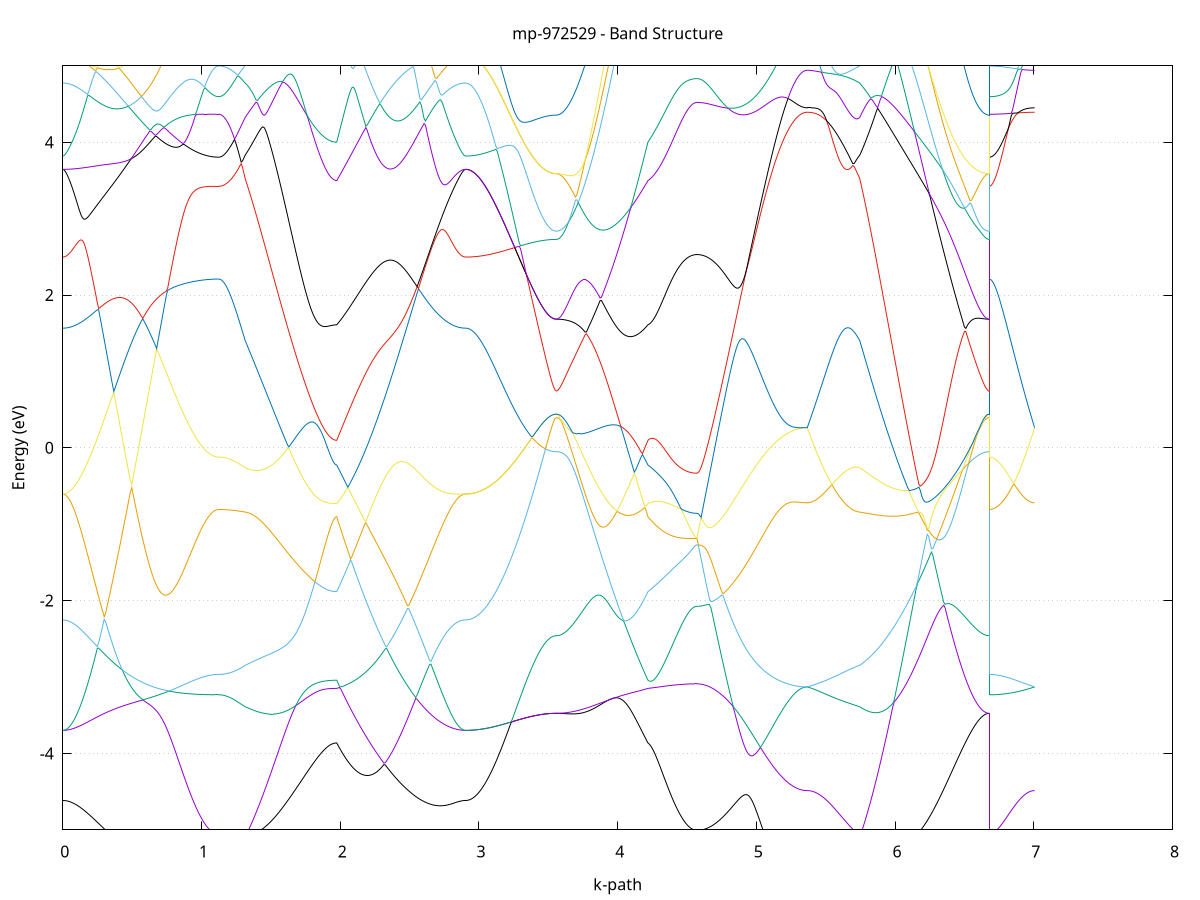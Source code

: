 set title 'mp-972529 - Band Structure'
set xlabel 'k-path'
set ylabel 'Energy (eV)'
set grid y
set yrange [-5:5]
set terminal png size 800,600
set output 'mp-972529_bands_gnuplot.png'
plot '-' using 1:2 with lines notitle, '-' using 1:2 with lines notitle, '-' using 1:2 with lines notitle, '-' using 1:2 with lines notitle, '-' using 1:2 with lines notitle, '-' using 1:2 with lines notitle, '-' using 1:2 with lines notitle, '-' using 1:2 with lines notitle, '-' using 1:2 with lines notitle, '-' using 1:2 with lines notitle, '-' using 1:2 with lines notitle, '-' using 1:2 with lines notitle, '-' using 1:2 with lines notitle, '-' using 1:2 with lines notitle, '-' using 1:2 with lines notitle, '-' using 1:2 with lines notitle, '-' using 1:2 with lines notitle, '-' using 1:2 with lines notitle, '-' using 1:2 with lines notitle, '-' using 1:2 with lines notitle, '-' using 1:2 with lines notitle, '-' using 1:2 with lines notitle, '-' using 1:2 with lines notitle, '-' using 1:2 with lines notitle, '-' using 1:2 with lines notitle, '-' using 1:2 with lines notitle, '-' using 1:2 with lines notitle, '-' using 1:2 with lines notitle, '-' using 1:2 with lines notitle, '-' using 1:2 with lines notitle, '-' using 1:2 with lines notitle, '-' using 1:2 with lines notitle, '-' using 1:2 with lines notitle, '-' using 1:2 with lines notitle, '-' using 1:2 with lines notitle, '-' using 1:2 with lines notitle, '-' using 1:2 with lines notitle, '-' using 1:2 with lines notitle, '-' using 1:2 with lines notitle, '-' using 1:2 with lines notitle, '-' using 1:2 with lines notitle, '-' using 1:2 with lines notitle, '-' using 1:2 with lines notitle, '-' using 1:2 with lines notitle, '-' using 1:2 with lines notitle, '-' using 1:2 with lines notitle, '-' using 1:2 with lines notitle, '-' using 1:2 with lines notitle, '-' using 1:2 with lines notitle, '-' using 1:2 with lines notitle, '-' using 1:2 with lines notitle, '-' using 1:2 with lines notitle, '-' using 1:2 with lines notitle, '-' using 1:2 with lines notitle, '-' using 1:2 with lines notitle, '-' using 1:2 with lines notitle, '-' using 1:2 with lines notitle, '-' using 1:2 with lines notitle, '-' using 1:2 with lines notitle, '-' using 1:2 with lines notitle, '-' using 1:2 with lines notitle, '-' using 1:2 with lines notitle, '-' using 1:2 with lines notitle, '-' using 1:2 with lines notitle
0.000000 -39.841947
0.009949 -39.841947
0.019898 -39.841947
0.029848 -39.841947
0.039797 -39.841847
0.049746 -39.841847
0.059695 -39.841747
0.069644 -39.841647
0.079593 -39.841647
0.089543 -39.841547
0.099492 -39.841447
0.109441 -39.841347
0.119390 -39.841147
0.129339 -39.841047
0.139288 -39.840847
0.149238 -39.840747
0.159187 -39.840547
0.169136 -39.840447
0.179085 -39.840247
0.189034 -39.840047
0.198984 -39.839847
0.208933 -39.839647
0.218882 -39.839347
0.228831 -39.839147
0.238780 -39.838947
0.248729 -39.838647
0.258679 -39.838447
0.268628 -39.838147
0.278577 -39.837847
0.288526 -39.837647
0.298475 -39.837347
0.308424 -39.837047
0.318374 -39.836747
0.328323 -39.836447
0.338272 -39.836147
0.348221 -39.835747
0.358170 -39.835447
0.368119 -39.835147
0.378069 -39.834747
0.388018 -39.834447
0.397967 -39.834147
0.407916 -39.833747
0.417865 -39.833447
0.427815 -39.833047
0.437764 -39.832647
0.447713 -39.832347
0.457662 -39.831947
0.467611 -39.831547
0.477560 -39.831247
0.487510 -39.830847
0.497459 -39.830447
0.507408 -39.830047
0.517357 -39.829647
0.527306 -39.829347
0.537255 -39.828947
0.547205 -39.828547
0.557154 -39.828147
0.567103 -39.827747
0.577052 -39.827347
0.587001 -39.827047
0.596951 -39.826647
0.606900 -39.826247
0.616849 -39.825847
0.626798 -39.825447
0.636747 -39.825147
0.646696 -39.824747
0.656646 -39.824347
0.666595 -39.824047
0.676544 -39.823647
0.686493 -39.823247
0.696442 -39.822947
0.706391 -39.822547
0.716341 -39.822247
0.726290 -39.821947
0.736239 -39.821547
0.746188 -39.821247
0.756137 -39.820947
0.766086 -39.820547
0.776036 -39.820247
0.785985 -39.819947
0.795934 -39.819647
0.805883 -39.819347
0.815832 -39.819047
0.825782 -39.818847
0.835731 -39.818547
0.845680 -39.818247
0.855629 -39.818047
0.865578 -39.817747
0.875527 -39.817547
0.885477 -39.817247
0.895426 -39.817047
0.905375 -39.816847
0.915324 -39.816647
0.925273 -39.816447
0.935222 -39.816247
0.945172 -39.816047
0.955121 -39.815847
0.965070 -39.815747
0.975019 -39.815547
0.984968 -39.815447
0.994918 -39.815247
1.004867 -39.815147
1.014816 -39.815047
1.024765 -39.814947
1.034714 -39.814847
1.044663 -39.814747
1.054613 -39.814647
1.064562 -39.814547
1.074511 -39.814547
1.084460 -39.814447
1.094409 -39.814447
1.104358 -39.814447
1.114308 -39.814447
1.124257 -39.814447
1.124257 -39.814447
1.133759 -39.814447
1.143260 -39.814447
1.152762 -39.814447
1.162264 -39.814447
1.171765 -39.814547
1.181267 -39.814547
1.190769 -39.814647
1.200271 -39.814647
1.209772 -39.814747
1.219274 -39.814847
1.228776 -39.814947
1.238277 -39.815047
1.247779 -39.815147
1.257281 -39.815247
1.266783 -39.815447
1.276284 -39.815547
1.285786 -39.815747
1.295288 -39.815847
1.304789 -39.816047
1.314291 -39.816247
1.314291 -39.816247
1.324151 -39.816347
1.334010 -39.816447
1.343870 -39.816647
1.353730 -39.816747
1.363589 -39.816947
1.373449 -39.817147
1.383308 -39.817347
1.393168 -39.817447
1.403028 -39.817647
1.412887 -39.817847
1.422747 -39.818047
1.432607 -39.818347
1.442466 -39.818547
1.452326 -39.818747
1.462186 -39.818947
1.472045 -39.819247
1.481905 -39.819447
1.491764 -39.819647
1.501624 -39.819947
1.511484 -39.820147
1.521343 -39.820447
1.531203 -39.820647
1.541063 -39.820947
1.550922 -39.821147
1.560782 -39.821447
1.570641 -39.821747
1.580501 -39.821947
1.590361 -39.822247
1.600220 -39.822447
1.610080 -39.822747
1.619940 -39.822947
1.629799 -39.823247
1.639659 -39.823447
1.649518 -39.823747
1.659378 -39.823947
1.669238 -39.824247
1.679097 -39.824447
1.688957 -39.824647
1.698817 -39.824947
1.708676 -39.825147
1.718536 -39.825347
1.728395 -39.825547
1.738255 -39.825747
1.748115 -39.825947
1.757974 -39.826147
1.767834 -39.826347
1.777694 -39.826547
1.787553 -39.826747
1.797413 -39.826947
1.807272 -39.827047
1.817132 -39.827247
1.826992 -39.827347
1.836851 -39.827547
1.846711 -39.827647
1.856571 -39.827747
1.866430 -39.827847
1.876290 -39.827947
1.886149 -39.828047
1.896009 -39.828147
1.905869 -39.828247
1.915728 -39.828247
1.925588 -39.828347
1.935448 -39.828347
1.945307 -39.828447
1.955167 -39.828447
1.965027 -39.828447
1.974886 -39.828447
1.974886 -39.828447
1.984879 -39.828347
1.994872 -39.828247
2.004865 -39.828047
2.014858 -39.827947
2.024851 -39.827947
2.034844 -39.827847
2.044837 -39.827747
2.054830 -39.827647
2.064823 -39.827647
2.074816 -39.827647
2.084809 -39.827547
2.094802 -39.827547
2.104794 -39.827547
2.114787 -39.827547
2.124780 -39.827547
2.134773 -39.827647
2.144766 -39.827647
2.154759 -39.827747
2.164752 -39.827747
2.174745 -39.827847
2.184738 -39.827947
2.194731 -39.828047
2.204724 -39.828147
2.214717 -39.828247
2.224710 -39.828347
2.234703 -39.828447
2.244696 -39.828647
2.254689 -39.828747
2.264682 -39.828947
2.274675 -39.829147
2.284668 -39.829247
2.294660 -39.829447
2.304653 -39.829647
2.314646 -39.829847
2.324639 -39.830047
2.334632 -39.830347
2.344625 -39.830547
2.354618 -39.830747
2.364611 -39.831047
2.374604 -39.831247
2.384597 -39.831547
2.394590 -39.831747
2.404583 -39.832047
2.414576 -39.832247
2.424569 -39.832547
2.434562 -39.832847
2.444555 -39.833047
2.454548 -39.833347
2.464541 -39.833647
2.474534 -39.833947
2.484526 -39.834247
2.494519 -39.834447
2.504512 -39.834747
2.514505 -39.835047
2.524498 -39.835347
2.534491 -39.835647
2.544484 -39.835847
2.554477 -39.836147
2.564470 -39.836447
2.574463 -39.836747
2.584456 -39.836947
2.594449 -39.837247
2.604442 -39.837547
2.614435 -39.837747
2.624428 -39.838047
2.634421 -39.838247
2.644414 -39.838547
2.654407 -39.838747
2.664400 -39.838947
2.674392 -39.839247
2.684385 -39.839447
2.694378 -39.839647
2.704371 -39.839847
2.714364 -39.840047
2.724357 -39.840247
2.734350 -39.840447
2.744343 -39.840547
2.754336 -39.840747
2.764329 -39.840947
2.774322 -39.841047
2.784315 -39.841147
2.794308 -39.841247
2.804301 -39.841447
2.814294 -39.841547
2.824287 -39.841647
2.834280 -39.841647
2.844273 -39.841747
2.854266 -39.841847
2.864258 -39.841847
2.874251 -39.841947
2.884244 -39.841947
2.894237 -39.841947
2.904230 -39.841947
2.904230 -39.841947
2.914134 -39.841947
2.924039 -39.841947
2.933943 -39.841947
2.943847 -39.841947
2.953751 -39.841947
2.963656 -39.841947
2.973560 -39.841947
2.983464 -39.841947
2.993368 -39.841947
3.003272 -39.841947
3.013177 -39.841947
3.023081 -39.841947
3.032985 -39.841947
3.042889 -39.841847
3.052793 -39.841847
3.062698 -39.841847
3.072602 -39.841847
3.082506 -39.841847
3.092410 -39.841847
3.102314 -39.841847
3.112219 -39.841847
3.122123 -39.841847
3.132027 -39.841747
3.141931 -39.841747
3.151836 -39.841747
3.161740 -39.841747
3.171644 -39.841747
3.181548 -39.841747
3.191452 -39.841747
3.201357 -39.841747
3.211261 -39.841647
3.221165 -39.841647
3.231069 -39.841647
3.240973 -39.841647
3.250878 -39.841647
3.260782 -39.841647
3.270686 -39.841647
3.280590 -39.841547
3.290494 -39.841547
3.300399 -39.841547
3.310303 -39.841547
3.320207 -39.841547
3.330111 -39.841547
3.340015 -39.841547
3.349920 -39.841447
3.359824 -39.841447
3.369728 -39.841447
3.379632 -39.841447
3.389537 -39.841447
3.399441 -39.841447
3.409345 -39.841447
3.419249 -39.841447
3.429153 -39.841447
3.439058 -39.841447
3.448962 -39.841447
3.458866 -39.841347
3.468770 -39.841347
3.478674 -39.841347
3.488579 -39.841347
3.498483 -39.841347
3.508387 -39.841347
3.518291 -39.841347
3.528195 -39.841347
3.538100 -39.841347
3.548004 -39.841347
3.557908 -39.841347
3.557908 -39.841347
3.567768 -39.841347
3.577627 -39.841347
3.587487 -39.841347
3.597347 -39.841247
3.607206 -39.841247
3.617066 -39.841147
3.626925 -39.841147
3.636785 -39.841047
3.646645 -39.840947
3.656504 -39.840847
3.666364 -39.840747
3.676224 -39.840647
3.686083 -39.840447
3.695943 -39.840347
3.705803 -39.840247
3.715662 -39.840047
3.725522 -39.839847
3.735381 -39.839747
3.745241 -39.839547
3.755101 -39.839347
3.764960 -39.839147
3.774820 -39.838947
3.784680 -39.838747
3.794539 -39.838547
3.804399 -39.838347
3.814258 -39.838047
3.824118 -39.837847
3.833978 -39.837647
3.843837 -39.837347
3.853697 -39.837147
3.863557 -39.836847
3.873416 -39.836647
3.883276 -39.836347
3.893135 -39.836147
3.902995 -39.835847
3.912855 -39.835547
3.922714 -39.835347
3.932574 -39.835047
3.942434 -39.834747
3.952293 -39.834447
3.962153 -39.834247
3.972012 -39.833947
3.981872 -39.833647
3.991732 -39.833447
4.001591 -39.833147
4.011451 -39.832847
4.021311 -39.832647
4.031170 -39.832347
4.041030 -39.832147
4.050889 -39.831847
4.060749 -39.831647
4.070609 -39.831347
4.080468 -39.831147
4.090328 -39.830847
4.100188 -39.830647
4.110047 -39.830447
4.119907 -39.830247
4.129766 -39.830047
4.139626 -39.829847
4.149486 -39.829647
4.159345 -39.829447
4.169205 -39.829247
4.179065 -39.829047
4.188924 -39.828947
4.198784 -39.828747
4.208644 -39.828547
4.218503 -39.828447
4.218503 -39.828447
4.228319 -39.828447
4.238136 -39.828347
4.247952 -39.828347
4.257768 -39.828247
4.267584 -39.828247
4.277400 -39.828147
4.287217 -39.828147
4.297033 -39.828147
4.306849 -39.828047
4.316665 -39.828047
4.326482 -39.827947
4.336298 -39.827947
4.346114 -39.827947
4.355930 -39.827847
4.365746 -39.827847
4.375563 -39.827847
4.385379 -39.827847
4.395195 -39.827747
4.405011 -39.827747
4.414828 -39.827747
4.424644 -39.827747
4.434460 -39.827647
4.444276 -39.827647
4.454092 -39.827647
4.463909 -39.827647
4.473725 -39.827647
4.483541 -39.827647
4.493357 -39.827647
4.503174 -39.827547
4.512990 -39.827547
4.522806 -39.827547
4.532622 -39.827547
4.542438 -39.827547
4.552255 -39.827547
4.562071 -39.827547
4.571887 -39.827547
4.571887 -39.827547
4.581824 -39.827547
4.591761 -39.827547
4.601698 -39.827547
4.611636 -39.827447
4.621573 -39.827447
4.631510 -39.827347
4.641447 -39.827347
4.651384 -39.827247
4.661321 -39.827147
4.671258 -39.827047
4.681195 -39.826947
4.691133 -39.826847
4.701070 -39.826747
4.711007 -39.826547
4.720944 -39.826447
4.730881 -39.826347
4.740818 -39.826147
4.750755 -39.825947
4.760692 -39.825847
4.770629 -39.825647
4.780567 -39.825447
4.790504 -39.825247
4.800441 -39.825047
4.810378 -39.824847
4.820315 -39.824647
4.830252 -39.824447
4.840189 -39.824247
4.850126 -39.823947
4.860064 -39.823747
4.870001 -39.823547
4.879938 -39.823247
4.889875 -39.823047
4.899812 -39.822747
4.909749 -39.822547
4.919686 -39.822247
4.929623 -39.822047
4.939561 -39.821747
4.949498 -39.821547
4.959435 -39.821247
4.969372 -39.820947
4.979309 -39.820747
4.989246 -39.820447
4.999183 -39.820247
5.009120 -39.819947
5.019057 -39.819747
5.028995 -39.819447
5.038932 -39.819247
5.048869 -39.818947
5.058806 -39.818747
5.068743 -39.818447
5.078680 -39.818247
5.088617 -39.818047
5.098554 -39.817747
5.108492 -39.817547
5.118429 -39.817347
5.128366 -39.817147
5.138303 -39.816947
5.148240 -39.816747
5.158177 -39.816547
5.168114 -39.816347
5.178051 -39.816147
5.187989 -39.815947
5.197926 -39.815847
5.207863 -39.815647
5.217800 -39.815547
5.227737 -39.815347
5.237674 -39.815247
5.247611 -39.815147
5.257548 -39.815047
5.267485 -39.814947
5.277423 -39.814847
5.287360 -39.814747
5.297297 -39.814647
5.307234 -39.814547
5.317171 -39.814547
5.327108 -39.814447
5.337045 -39.814447
5.346982 -39.814447
5.356920 -39.814447
5.366857 -39.814447
5.366857 -39.814447
5.376806 -39.814447
5.386755 -39.814447
5.396704 -39.814447
5.406653 -39.814447
5.416603 -39.814447
5.426552 -39.814447
5.436501 -39.814447
5.446450 -39.814447
5.456400 -39.814547
5.466349 -39.814547
5.476298 -39.814547
5.486247 -39.814547
5.496196 -39.814647
5.506146 -39.814647
5.516095 -39.814647
5.526044 -39.814747
5.535993 -39.814747
5.545942 -39.814847
5.555892 -39.814847
5.565841 -39.814947
5.575790 -39.814947
5.585739 -39.815047
5.595688 -39.815047
5.605638 -39.815147
5.615587 -39.815147
5.625536 -39.815247
5.635485 -39.815347
5.645434 -39.815347
5.655384 -39.815447
5.665333 -39.815547
5.675282 -39.815647
5.685231 -39.815647
5.695180 -39.815747
5.705130 -39.815847
5.715079 -39.815947
5.725028 -39.816047
5.734977 -39.816147
5.744926 -39.816247
5.744926 -39.816247
5.754865 -39.816347
5.764803 -39.816547
5.774742 -39.816747
5.784681 -39.817047
5.794619 -39.817247
5.804558 -39.817447
5.814496 -39.817747
5.824435 -39.817947
5.834373 -39.818247
5.844312 -39.818447
5.854250 -39.818747
5.864189 -39.819047
5.874127 -39.819247
5.884066 -39.819547
5.894004 -39.819847
5.903943 -39.820147
5.913882 -39.820447
5.923820 -39.820747
5.933759 -39.821147
5.943697 -39.821447
5.953636 -39.821747
5.963574 -39.822047
5.973513 -39.822447
5.983451 -39.822747
5.993390 -39.823147
6.003328 -39.823447
6.013267 -39.823847
6.023205 -39.824147
6.033144 -39.824547
6.043083 -39.824947
6.053021 -39.825247
6.062960 -39.825647
6.072898 -39.826047
6.082837 -39.826347
6.092775 -39.826747
6.102714 -39.827147
6.112652 -39.827547
6.122591 -39.827847
6.132529 -39.828247
6.142468 -39.828647
6.152406 -39.828947
6.162345 -39.829347
6.172283 -39.829747
6.182222 -39.830147
6.192161 -39.830447
6.202099 -39.830847
6.212038 -39.831247
6.221976 -39.831547
6.231915 -39.831947
6.241853 -39.832247
6.251792 -39.832647
6.261730 -39.833047
6.271669 -39.833347
6.281607 -39.833647
6.291546 -39.834047
6.301484 -39.834347
6.311423 -39.834647
6.321362 -39.835047
6.331300 -39.835347
6.341239 -39.835647
6.351177 -39.835947
6.361116 -39.836247
6.371054 -39.836547
6.380993 -39.836847
6.390931 -39.837147
6.400870 -39.837347
6.410808 -39.837647
6.420747 -39.837947
6.430685 -39.838147
6.440624 -39.838347
6.450563 -39.838647
6.460501 -39.838847
6.470440 -39.839047
6.480378 -39.839247
6.490317 -39.839447
6.500255 -39.839647
6.510194 -39.839847
6.520132 -39.840047
6.530071 -39.840147
6.540009 -39.840347
6.549948 -39.840447
6.559886 -39.840547
6.569825 -39.840747
6.579764 -39.840847
6.589702 -39.840947
6.599641 -39.841047
6.609579 -39.841047
6.619518 -39.841147
6.629456 -39.841247
6.639395 -39.841247
6.649333 -39.841347
6.659272 -39.841347
6.669210 -39.841347
6.679149 -39.841347
6.679149 -39.814447
6.689053 -39.814447
6.698957 -39.814447
6.708862 -39.814447
6.718766 -39.814447
6.728670 -39.814447
6.738574 -39.814447
6.748478 -39.814447
6.758383 -39.814447
6.768287 -39.814447
6.778191 -39.814447
6.788095 -39.814447
6.797999 -39.814447
6.807904 -39.814447
6.817808 -39.814447
6.827712 -39.814447
6.837616 -39.814447
6.847520 -39.814447
6.857425 -39.814447
6.867329 -39.814447
6.877233 -39.814447
6.887137 -39.814447
6.897042 -39.814447
6.906946 -39.814447
6.916850 -39.814447
6.926754 -39.814447
6.936658 -39.814447
6.946563 -39.814447
6.956467 -39.814447
6.966371 -39.814447
6.976275 -39.814447
6.986179 -39.814447
6.996084 -39.814447
7.005988 -39.814447
e
0.000000 -19.493547
0.009949 -19.493547
0.019898 -19.493447
0.029848 -19.493447
0.039797 -19.493347
0.049746 -19.493147
0.059695 -19.493047
0.069644 -19.492847
0.079593 -19.492647
0.089543 -19.492447
0.099492 -19.492147
0.109441 -19.491847
0.119390 -19.491547
0.129339 -19.491147
0.139288 -19.490847
0.149238 -19.490447
0.159187 -19.489947
0.169136 -19.489547
0.179085 -19.489047
0.189034 -19.488547
0.198984 -19.488047
0.208933 -19.487447
0.218882 -19.486947
0.228831 -19.486347
0.238780 -19.485747
0.248729 -19.485147
0.258679 -19.484447
0.268628 -19.483747
0.278577 -19.483047
0.288526 -19.482347
0.298475 -19.481647
0.308424 -19.480947
0.318374 -19.480147
0.328323 -19.479347
0.338272 -19.478547
0.348221 -19.477747
0.358170 -19.476947
0.368119 -19.476147
0.378069 -19.475247
0.388018 -19.474447
0.397967 -19.473547
0.407916 -19.472647
0.417865 -19.471747
0.427815 -19.470847
0.437764 -19.469947
0.447713 -19.469047
0.457662 -19.472947
0.467611 -19.477547
0.477560 -19.482147
0.487510 -19.486647
0.497459 -19.491147
0.507408 -19.495547
0.517357 -19.499947
0.527306 -19.504247
0.537255 -19.508547
0.547205 -19.512747
0.557154 -19.516847
0.567103 -19.520847
0.577052 -19.524847
0.587001 -19.528747
0.596951 -19.532447
0.606900 -19.536247
0.616849 -19.539847
0.626798 -19.543347
0.636747 -19.546847
0.646696 -19.550147
0.656646 -19.553447
0.666595 -19.556647
0.676544 -19.559647
0.686493 -19.562647
0.696442 -19.565547
0.706391 -19.568347
0.716341 -19.571047
0.726290 -19.573747
0.736239 -19.576247
0.746188 -19.578647
0.756137 -19.581047
0.766086 -19.583247
0.776036 -19.585447
0.785985 -19.587447
0.795934 -19.589447
0.805883 -19.591347
0.815832 -19.593247
0.825782 -19.594947
0.835731 -19.596647
0.845680 -19.598147
0.855629 -19.599647
0.865578 -19.601147
0.875527 -19.602447
0.885477 -19.603747
0.895426 -19.604947
0.905375 -19.606047
0.915324 -19.607147
0.925273 -19.608147
0.935222 -19.609147
0.945172 -19.610047
0.955121 -19.610847
0.965070 -19.611647
0.975019 -19.612347
0.984968 -19.612947
0.994918 -19.613647
1.004867 -19.614147
1.014816 -19.614647
1.024765 -19.615147
1.034714 -19.615547
1.044663 -19.615947
1.054613 -19.616247
1.064562 -19.616447
1.074511 -19.616747
1.084460 -19.616947
1.094409 -19.617047
1.104358 -19.617147
1.114308 -19.617247
1.124257 -19.617247
1.124257 -19.617247
1.133759 -19.617147
1.143260 -19.617047
1.152762 -19.616747
1.162264 -19.616447
1.171765 -19.615947
1.181267 -19.615447
1.190769 -19.614747
1.200271 -19.614047
1.209772 -19.613247
1.219274 -19.612247
1.228776 -19.611247
1.238277 -19.610047
1.247779 -19.608847
1.257281 -19.607547
1.266783 -19.606047
1.276284 -19.604547
1.285786 -19.602947
1.295288 -19.601247
1.304789 -19.599447
1.314291 -19.597647
1.314291 -19.597647
1.324151 -19.596747
1.334010 -19.596947
1.343870 -19.597847
1.353730 -19.599047
1.363589 -19.600447
1.373449 -19.601947
1.383308 -19.603547
1.393168 -19.605247
1.403028 -19.606947
1.412887 -19.608847
1.422747 -19.610747
1.432607 -19.612647
1.442466 -19.614647
1.452326 -19.616647
1.462186 -19.618747
1.472045 -19.620847
1.481905 -19.623047
1.491764 -19.625247
1.501624 -19.627447
1.511484 -19.629647
1.521343 -19.631947
1.531203 -19.634247
1.541063 -19.636547
1.550922 -19.638847
1.560782 -19.641147
1.570641 -19.643447
1.580501 -19.645747
1.590361 -19.648047
1.600220 -19.650347
1.610080 -19.652647
1.619940 -19.654847
1.629799 -19.657147
1.639659 -19.659347
1.649518 -19.661547
1.659378 -19.663747
1.669238 -19.665947
1.679097 -19.668047
1.688957 -19.670147
1.698817 -19.672147
1.708676 -19.674147
1.718536 -19.676047
1.728395 -19.677947
1.738255 -19.679847
1.748115 -19.681647
1.757974 -19.683347
1.767834 -19.685047
1.777694 -19.686647
1.787553 -19.688147
1.797413 -19.689647
1.807272 -19.691047
1.817132 -19.692447
1.826992 -19.693747
1.836851 -19.694947
1.846711 -19.696047
1.856571 -19.697047
1.866430 -19.698047
1.876290 -19.698947
1.886149 -19.699747
1.896009 -19.700447
1.905869 -19.701147
1.915728 -19.701647
1.925588 -19.702147
1.935448 -19.702547
1.945307 -19.702847
1.955167 -19.703047
1.965027 -19.703247
1.974886 -19.703247
1.974886 -19.703247
1.984879 -19.706947
1.994872 -19.710447
2.004865 -19.713547
2.014858 -19.716447
2.024851 -19.719047
2.034844 -19.721447
2.044837 -19.723447
2.054830 -19.725247
2.064823 -19.726747
2.074816 -19.727947
2.084809 -19.728847
2.094802 -19.729447
2.104794 -19.729747
2.114787 -19.729747
2.124780 -19.729447
2.134773 -19.728847
2.144766 -19.727947
2.154759 -19.726847
2.164752 -19.725347
2.174745 -19.723647
2.184738 -19.721547
2.194731 -19.719247
2.204724 -19.716647
2.214717 -19.713747
2.224710 -19.710547
2.234703 -19.707147
2.244696 -19.703447
2.254689 -19.699447
2.264682 -19.695247
2.274675 -19.690747
2.284668 -19.686047
2.294660 -19.681047
2.304653 -19.675847
2.314646 -19.670447
2.324639 -19.664847
2.334632 -19.658947
2.344625 -19.652847
2.354618 -19.646647
2.364611 -19.640147
2.374604 -19.633547
2.384597 -19.626647
2.394590 -19.619747
2.404583 -19.612547
2.414576 -19.605347
2.424569 -19.597947
2.434562 -19.590347
2.444555 -19.582747
2.454548 -19.575047
2.464541 -19.567147
2.474534 -19.559247
2.484526 -19.551347
2.494519 -19.543347
2.504512 -19.535247
2.514505 -19.527147
2.524498 -19.519047
2.534491 -19.510947
2.544484 -19.502847
2.554477 -19.494747
2.564470 -19.486647
2.574463 -19.480847
2.584456 -19.481447
2.594449 -19.482047
2.604442 -19.482647
2.614435 -19.483247
2.624428 -19.483847
2.634421 -19.484447
2.644414 -19.485047
2.654407 -19.485547
2.664400 -19.486147
2.674392 -19.486647
2.684385 -19.487247
2.694378 -19.487747
2.704371 -19.488247
2.714364 -19.488747
2.724357 -19.489147
2.734350 -19.489647
2.744343 -19.490047
2.754336 -19.490447
2.764329 -19.490847
2.774322 -19.491247
2.784315 -19.491547
2.794308 -19.491847
2.804301 -19.492147
2.814294 -19.492447
2.824287 -19.492647
2.834280 -19.492847
2.844273 -19.493047
2.854266 -19.493147
2.864258 -19.493347
2.874251 -19.493447
2.884244 -19.493447
2.894237 -19.493547
2.904230 -19.493547
2.904230 -19.493547
2.914134 -19.493647
2.924039 -19.493747
2.933943 -19.494047
2.943847 -19.494447
2.953751 -19.495047
2.963656 -19.495647
2.973560 -19.496347
2.983464 -19.497247
2.993368 -19.498247
3.003272 -19.499247
3.013177 -19.500447
3.023081 -19.501747
3.032985 -19.503147
3.042889 -19.504547
3.052793 -19.506147
3.062698 -19.507747
3.072602 -19.509547
3.082506 -19.511347
3.092410 -19.513247
3.102314 -19.515147
3.112219 -19.517147
3.122123 -19.519247
3.132027 -19.521347
3.141931 -19.523547
3.151836 -19.525747
3.161740 -19.528047
3.171644 -19.530247
3.181548 -19.532647
3.191452 -19.534947
3.201357 -19.537347
3.211261 -19.539647
3.221165 -19.542047
3.231069 -19.544447
3.240973 -19.546847
3.250878 -19.549147
3.260782 -19.551547
3.270686 -19.553847
3.280590 -19.556147
3.290494 -19.558447
3.300399 -19.560647
3.310303 -19.562847
3.320207 -19.565047
3.330111 -19.567147
3.340015 -19.569247
3.349920 -19.571147
3.359824 -19.573147
3.369728 -19.574947
3.379632 -19.576747
3.389537 -19.578447
3.399441 -19.580147
3.409345 -19.581647
3.419249 -19.583147
3.429153 -19.584547
3.439058 -19.585847
3.448962 -19.587047
3.458866 -19.588147
3.468770 -19.589147
3.478674 -19.590047
3.488579 -19.590847
3.498483 -19.591547
3.508387 -19.592147
3.518291 -19.592647
3.528195 -19.593047
3.538100 -19.593347
3.548004 -19.593447
3.557908 -19.593547
3.557908 -19.593547
3.567768 -19.593447
3.577627 -19.593347
3.587487 -19.593247
3.597347 -19.592947
3.607206 -19.592647
3.617066 -19.592347
3.626925 -19.591847
3.636785 -19.591347
3.646645 -19.590847
3.656504 -19.590147
3.666364 -19.589447
3.676224 -19.588747
3.686083 -19.587947
3.695943 -19.587047
3.705803 -19.586047
3.715662 -19.585047
3.725522 -19.584047
3.735381 -19.582947
3.745241 -19.581747
3.755101 -19.580547
3.764960 -19.579247
3.774820 -19.577947
3.784680 -19.576547
3.794539 -19.575147
3.804399 -19.573647
3.814258 -19.572147
3.824118 -19.570547
3.833978 -19.569047
3.843837 -19.567347
3.853697 -19.565747
3.863557 -19.563947
3.873416 -19.562247
3.883276 -19.560447
3.893135 -19.558647
3.902995 -19.556847
3.912855 -19.555047
3.922714 -19.553147
3.932574 -19.551247
3.942434 -19.549347
3.952293 -19.547447
3.962153 -19.545447
3.972012 -19.547047
3.981872 -19.554847
3.991732 -19.562647
4.001591 -19.570247
4.011451 -19.577847
4.021311 -19.585447
4.031170 -19.592847
4.041030 -19.600147
4.050889 -19.607347
4.060749 -19.614447
4.070609 -19.621347
4.080468 -19.628147
4.090328 -19.634747
4.100188 -19.641247
4.110047 -19.647547
4.119907 -19.653647
4.129766 -19.659547
4.139626 -19.665347
4.149486 -19.670847
4.159345 -19.676147
4.169205 -19.681247
4.179065 -19.686147
4.188924 -19.690747
4.198784 -19.695147
4.208644 -19.699347
4.218503 -19.703247
4.218503 -19.703247
4.228319 -19.704647
4.238136 -19.706047
4.247952 -19.707447
4.257768 -19.708747
4.267584 -19.710047
4.277400 -19.711347
4.287217 -19.712547
4.297033 -19.713747
4.306849 -19.714947
4.316665 -19.716047
4.326482 -19.717147
4.336298 -19.718247
4.346114 -19.719247
4.355930 -19.720247
4.365746 -19.721247
4.375563 -19.722147
4.385379 -19.723047
4.395195 -19.723847
4.405011 -19.724647
4.414828 -19.725447
4.424644 -19.726147
4.434460 -19.726847
4.444276 -19.727447
4.454092 -19.728047
4.463909 -19.728547
4.473725 -19.729047
4.483541 -19.729547
4.493357 -19.729947
4.503174 -19.730247
4.512990 -19.730547
4.522806 -19.730847
4.532622 -19.731047
4.542438 -19.731247
4.552255 -19.731347
4.562071 -19.731447
4.571887 -19.731447
4.571887 -19.731447
4.581824 -19.731347
4.591761 -19.731247
4.601698 -19.731047
4.611636 -19.730747
4.621573 -19.730247
4.631510 -19.729747
4.641447 -19.729147
4.651384 -19.728447
4.661321 -19.727747
4.671258 -19.726847
4.681195 -19.725947
4.691133 -19.724847
4.701070 -19.723747
4.711007 -19.722547
4.720944 -19.721247
4.730881 -19.719947
4.740818 -19.718447
4.750755 -19.716947
4.760692 -19.715347
4.770629 -19.713747
4.780567 -19.711947
4.790504 -19.710247
4.800441 -19.708347
4.810378 -19.706447
4.820315 -19.704447
4.830252 -19.702447
4.840189 -19.700347
4.850126 -19.698247
4.860064 -19.696047
4.870001 -19.693847
4.879938 -19.691647
4.889875 -19.689347
4.899812 -19.687047
4.909749 -19.684647
4.919686 -19.682347
4.929623 -19.679947
4.939561 -19.677547
4.949498 -19.675047
4.959435 -19.672647
4.969372 -19.670147
4.979309 -19.667747
4.989246 -19.665247
4.999183 -19.662847
5.009120 -19.660447
5.019057 -19.657947
5.028995 -19.655547
5.038932 -19.653147
5.048869 -19.650847
5.058806 -19.648447
5.068743 -19.646147
5.078680 -19.643947
5.088617 -19.641647
5.098554 -19.639447
5.108492 -19.637347
5.118429 -19.635247
5.128366 -19.633147
5.138303 -19.631147
5.148240 -19.629247
5.158177 -19.627347
5.168114 -19.625547
5.178051 -19.623847
5.187989 -19.622147
5.197926 -19.620547
5.207863 -19.619047
5.217800 -19.617547
5.227737 -19.616247
5.237674 -19.614947
5.247611 -19.613747
5.257548 -19.612647
5.267485 -19.611647
5.277423 -19.610747
5.287360 -19.609847
5.297297 -19.609147
5.307234 -19.608447
5.317171 -19.607947
5.327108 -19.607547
5.337045 -19.607147
5.346982 -19.606947
5.356920 -19.606747
5.366857 -19.606747
5.366857 -19.606747
5.376806 -19.607147
5.386755 -19.607547
5.396704 -19.607847
5.406653 -19.608247
5.416603 -19.608547
5.426552 -19.608847
5.436501 -19.609047
5.446450 -19.609247
5.456400 -19.609447
5.466349 -19.609547
5.476298 -19.609647
5.486247 -19.609747
5.496196 -19.609847
5.506146 -19.609847
5.516095 -19.609747
5.526044 -19.609647
5.535993 -19.609547
5.545942 -19.609447
5.555892 -19.609247
5.565841 -19.608947
5.575790 -19.608747
5.585739 -19.608347
5.595688 -19.608047
5.605638 -19.607647
5.615587 -19.607147
5.625536 -19.606747
5.635485 -19.606147
5.645434 -19.605647
5.655384 -19.605047
5.665333 -19.604347
5.675282 -19.603647
5.685231 -19.602947
5.695180 -19.602147
5.705130 -19.601347
5.715079 -19.600447
5.725028 -19.599547
5.734977 -19.598647
5.744926 -19.597647
5.744926 -19.597647
5.754865 -19.595547
5.764803 -19.593447
5.774742 -19.591147
5.784681 -19.588847
5.794619 -19.586447
5.804558 -19.583847
5.814496 -19.581747
5.824435 -19.580447
5.834373 -19.579047
5.844312 -19.577647
5.854250 -19.576147
5.864189 -19.574547
5.874127 -19.572947
5.884066 -19.571247
5.894004 -19.569447
5.903943 -19.567547
5.913882 -19.565547
5.923820 -19.563547
5.933759 -19.561347
5.943697 -19.559147
5.953636 -19.556847
5.963574 -19.554447
5.973513 -19.552047
5.983451 -19.549447
5.993390 -19.546847
6.003328 -19.544047
6.013267 -19.541247
6.023205 -19.538347
6.033144 -19.535347
6.043083 -19.532347
6.053021 -19.529147
6.062960 -19.525947
6.072898 -19.522547
6.082837 -19.519147
6.092775 -19.515747
6.102714 -19.512147
6.112652 -19.508547
6.122591 -19.508347
6.132529 -19.510647
6.142468 -19.513047
6.152406 -19.515347
6.162345 -19.517647
6.172283 -19.520047
6.182222 -19.522347
6.192161 -19.524647
6.202099 -19.526947
6.212038 -19.529247
6.221976 -19.531547
6.231915 -19.533747
6.241853 -19.536047
6.251792 -19.538247
6.261730 -19.540447
6.271669 -19.542647
6.281607 -19.544747
6.291546 -19.546947
6.301484 -19.549047
6.311423 -19.551047
6.321362 -19.553147
6.331300 -19.555147
6.341239 -19.557147
6.351177 -19.559047
6.361116 -19.560947
6.371054 -19.562847
6.380993 -19.564647
6.390931 -19.566447
6.400870 -19.568147
6.410808 -19.569847
6.420747 -19.571447
6.430685 -19.573047
6.440624 -19.574547
6.450563 -19.576047
6.460501 -19.577447
6.470440 -19.578847
6.480378 -19.580147
6.490317 -19.581447
6.500255 -19.582647
6.510194 -19.583847
6.520132 -19.584847
6.530071 -19.585947
6.540009 -19.586847
6.549948 -19.587747
6.559886 -19.588647
6.569825 -19.589447
6.579764 -19.590147
6.589702 -19.590747
6.599641 -19.591347
6.609579 -19.591847
6.619518 -19.592247
6.629456 -19.592647
6.639395 -19.592947
6.649333 -19.593247
6.659272 -19.593347
6.669210 -19.593447
6.679149 -19.593547
6.679149 -19.617247
6.689053 -19.617247
6.698957 -19.617247
6.708862 -19.617147
6.718766 -19.617047
6.728670 -19.616947
6.738574 -19.616847
6.748478 -19.616647
6.758383 -19.616447
6.768287 -19.616247
6.778191 -19.616047
6.788095 -19.615847
6.797999 -19.615547
6.807904 -19.615247
6.817808 -19.615047
6.827712 -19.614647
6.837616 -19.614347
6.847520 -19.613947
6.857425 -19.613647
6.867329 -19.613247
6.877233 -19.612847
6.887137 -19.612447
6.897042 -19.611947
6.906946 -19.611547
6.916850 -19.611047
6.926754 -19.610647
6.936658 -19.610147
6.946563 -19.609647
6.956467 -19.609147
6.966371 -19.608747
6.976275 -19.608247
6.986179 -19.607747
6.996084 -19.607247
7.005988 -19.606747
e
0.000000 -19.319547
0.009949 -19.319647
0.019898 -19.319947
0.029848 -19.320447
0.039797 -19.321147
0.049746 -19.322047
0.059695 -19.323047
0.069644 -19.324347
0.079593 -19.325847
0.089543 -19.327547
0.099492 -19.329347
0.109441 -19.331447
0.119390 -19.333647
0.129339 -19.336047
0.139288 -19.338547
0.149238 -19.341247
0.159187 -19.344147
0.169136 -19.347147
0.179085 -19.350347
0.189034 -19.353647
0.198984 -19.357147
0.208933 -19.360647
0.218882 -19.364447
0.228831 -19.368247
0.238780 -19.372147
0.248729 -19.376147
0.258679 -19.380347
0.268628 -19.384547
0.278577 -19.388847
0.288526 -19.393247
0.298475 -19.397747
0.308424 -19.402247
0.318374 -19.406747
0.328323 -19.411447
0.338272 -19.416047
0.348221 -19.420747
0.358170 -19.425447
0.368119 -19.430247
0.378069 -19.434947
0.388018 -19.439747
0.397967 -19.444547
0.407916 -19.449347
0.417865 -19.454047
0.427815 -19.458847
0.437764 -19.463547
0.447713 -19.468247
0.457662 -19.468147
0.467611 -19.467247
0.477560 -19.466247
0.487510 -19.465347
0.497459 -19.464447
0.507408 -19.463447
0.517357 -19.462547
0.527306 -19.461547
0.537255 -19.460647
0.547205 -19.459647
0.557154 -19.458747
0.567103 -19.461747
0.577052 -19.465547
0.587001 -19.469347
0.596951 -19.473247
0.606900 -19.477047
0.616849 -19.480847
0.626798 -19.484547
0.636747 -19.488347
0.646696 -19.492047
0.656646 -19.495747
0.666595 -19.499447
0.676544 -19.503047
0.686493 -19.506647
0.696442 -19.510247
0.706391 -19.513747
0.716341 -19.517247
0.726290 -19.520647
0.736239 -19.524047
0.746188 -19.527347
0.756137 -19.530647
0.766086 -19.533847
0.776036 -19.536947
0.785985 -19.540047
0.795934 -19.543147
0.805883 -19.546047
0.815832 -19.548947
0.825782 -19.551847
0.835731 -19.554547
0.845680 -19.557247
0.855629 -19.559847
0.865578 -19.562347
0.875527 -19.564847
0.885477 -19.567147
0.895426 -19.569447
0.905375 -19.571647
0.915324 -19.573747
0.925273 -19.575847
0.935222 -19.577747
0.945172 -19.579547
0.955121 -19.581347
0.965070 -19.583047
0.975019 -19.584547
0.984968 -19.586047
0.994918 -19.587447
1.004867 -19.588647
1.014816 -19.589847
1.024765 -19.590947
1.034714 -19.591947
1.044663 -19.592747
1.054613 -19.593547
1.064562 -19.594247
1.074511 -19.594847
1.084460 -19.595247
1.094409 -19.595647
1.104358 -19.595847
1.114308 -19.596047
1.124257 -19.596047
1.124257 -19.596047
1.133759 -19.596047
1.143260 -19.596047
1.152762 -19.595947
1.162264 -19.595847
1.171765 -19.595647
1.181267 -19.595547
1.190769 -19.595247
1.200271 -19.595047
1.209772 -19.594747
1.219274 -19.594447
1.228776 -19.594047
1.238277 -19.593647
1.247779 -19.593247
1.257281 -19.592747
1.266783 -19.592147
1.276284 -19.591647
1.285786 -19.591047
1.295288 -19.590347
1.304789 -19.589647
1.314291 -19.588847
1.314291 -19.588847
1.324151 -19.587647
1.334010 -19.585247
1.343870 -19.582147
1.353730 -19.578447
1.363589 -19.574547
1.373449 -19.570347
1.383308 -19.565947
1.393168 -19.561347
1.403028 -19.556547
1.412887 -19.551547
1.422747 -19.546447
1.432607 -19.541147
1.442466 -19.535747
1.452326 -19.530147
1.462186 -19.524447
1.472045 -19.518647
1.481905 -19.512747
1.491764 -19.506647
1.501624 -19.500547
1.511484 -19.494347
1.521343 -19.488047
1.531203 -19.481647
1.541063 -19.475247
1.550922 -19.468847
1.560782 -19.464047
1.570641 -19.465247
1.580501 -19.466547
1.590361 -19.467747
1.600220 -19.468947
1.610080 -19.470247
1.619940 -19.471447
1.629799 -19.472647
1.639659 -19.473847
1.649518 -19.474947
1.659378 -19.476147
1.669238 -19.477247
1.679097 -19.478447
1.688957 -19.479547
1.698817 -19.480647
1.708676 -19.481647
1.718536 -19.482647
1.728395 -19.483747
1.738255 -19.484647
1.748115 -19.485647
1.757974 -19.486547
1.767834 -19.487447
1.777694 -19.488247
1.787553 -19.489147
1.797413 -19.489847
1.807272 -19.490647
1.817132 -19.491347
1.826992 -19.492047
1.836851 -19.492647
1.846711 -19.493247
1.856571 -19.493847
1.866430 -19.494347
1.876290 -19.494847
1.886149 -19.495247
1.896009 -19.495647
1.905869 -19.495947
1.915728 -19.496247
1.925588 -19.496547
1.935448 -19.496747
1.945307 -19.496847
1.955167 -19.496947
1.965027 -19.497047
1.974886 -19.497047
1.974886 -19.497047
1.984879 -19.495547
1.994872 -19.494047
2.004865 -19.492547
2.014858 -19.491047
2.024851 -19.489747
2.034844 -19.488347
2.044837 -19.487047
2.054830 -19.485847
2.064823 -19.484547
2.074816 -19.483447
2.084809 -19.482347
2.094802 -19.481247
2.104794 -19.480247
2.114787 -19.479247
2.124780 -19.478347
2.134773 -19.477547
2.144766 -19.476747
2.154759 -19.475947
2.164752 -19.475247
2.174745 -19.474647
2.184738 -19.474047
2.194731 -19.473447
2.204724 -19.472947
2.214717 -19.472447
2.224710 -19.472047
2.234703 -19.471747
2.244696 -19.471447
2.254689 -19.471147
2.264682 -19.470947
2.274675 -19.470747
2.284668 -19.470647
2.294660 -19.470547
2.304653 -19.470547
2.314646 -19.470547
2.324639 -19.470547
2.334632 -19.470647
2.344625 -19.470747
2.354618 -19.470947
2.364611 -19.471147
2.374604 -19.471347
2.384597 -19.471647
2.394590 -19.471947
2.404583 -19.472247
2.414576 -19.472647
2.424569 -19.473047
2.434562 -19.473447
2.444555 -19.473847
2.454548 -19.474247
2.464541 -19.474747
2.474534 -19.475247
2.484526 -19.475747
2.494519 -19.476347
2.504512 -19.476847
2.514505 -19.477347
2.524498 -19.477947
2.534491 -19.478547
2.544484 -19.479147
2.554477 -19.479747
2.564470 -19.480347
2.574463 -19.478647
2.584456 -19.470747
2.594449 -19.462847
2.604442 -19.455047
2.614435 -19.447347
2.624428 -19.439847
2.634421 -19.432347
2.644414 -19.425047
2.654407 -19.417947
2.664400 -19.410947
2.674392 -19.404147
2.684385 -19.397447
2.694378 -19.391047
2.704371 -19.384847
2.714364 -19.378847
2.724357 -19.373047
2.734350 -19.367547
2.744343 -19.362347
2.754336 -19.357347
2.764329 -19.352647
2.774322 -19.348147
2.784315 -19.344047
2.794308 -19.340147
2.804301 -19.336647
2.814294 -19.333447
2.824287 -19.330547
2.834280 -19.327947
2.844273 -19.325747
2.854266 -19.323847
2.864258 -19.322247
2.874251 -19.321047
2.884244 -19.320247
2.894237 -19.319647
2.904230 -19.319547
2.904230 -19.319547
2.914134 -19.319547
2.924039 -19.319547
2.933943 -19.319547
2.943847 -19.319547
2.953751 -19.319547
2.963656 -19.319647
2.973560 -19.319647
2.983464 -19.319647
2.993368 -19.319747
3.003272 -19.319747
3.013177 -19.319847
3.023081 -19.319947
3.032985 -19.319947
3.042889 -19.320047
3.052793 -19.320147
3.062698 -19.320247
3.072602 -19.320347
3.082506 -19.320347
3.092410 -19.320447
3.102314 -19.320547
3.112219 -19.320647
3.122123 -19.320747
3.132027 -19.320847
3.141931 -19.321047
3.151836 -19.321147
3.161740 -19.321247
3.171644 -19.321347
3.181548 -19.321447
3.191452 -19.321547
3.201357 -19.321747
3.211261 -19.321847
3.221165 -19.321947
3.231069 -19.322047
3.240973 -19.322247
3.250878 -19.322347
3.260782 -19.322447
3.270686 -19.322547
3.280590 -19.322647
3.290494 -19.322847
3.300399 -19.322947
3.310303 -19.323047
3.320207 -19.323147
3.330111 -19.323247
3.340015 -19.323347
3.349920 -19.323447
3.359824 -19.323547
3.369728 -19.323647
3.379632 -19.323747
3.389537 -19.323847
3.399441 -19.323947
3.409345 -19.324047
3.419249 -19.324147
3.429153 -19.324147
3.439058 -19.324247
3.448962 -19.324347
3.458866 -19.324347
3.468770 -19.324447
3.478674 -19.324447
3.488579 -19.324547
3.498483 -19.324547
3.508387 -19.324547
3.518291 -19.324647
3.528195 -19.324647
3.538100 -19.324647
3.548004 -19.324647
3.557908 -19.324647
3.557908 -19.324647
3.567768 -19.324847
3.577627 -19.325347
3.587487 -19.326147
3.597347 -19.327247
3.607206 -19.328747
3.617066 -19.330547
3.626925 -19.332647
3.636785 -19.335047
3.646645 -19.337847
3.656504 -19.340847
3.666364 -19.344247
3.676224 -19.347847
3.686083 -19.351747
3.695943 -19.355947
3.705803 -19.360447
3.715662 -19.365247
3.725522 -19.370147
3.735381 -19.375447
3.745241 -19.380947
3.755101 -19.386647
3.764960 -19.392547
3.774820 -19.398647
3.784680 -19.404947
3.794539 -19.411547
3.804399 -19.418147
3.814258 -19.425047
3.824118 -19.432047
3.833978 -19.439147
3.843837 -19.446447
3.853697 -19.453847
3.863557 -19.461347
3.873416 -19.468947
3.883276 -19.476547
3.893135 -19.484247
3.902995 -19.492047
3.912855 -19.499847
3.922714 -19.507747
3.932574 -19.515647
3.942434 -19.523547
3.952293 -19.531347
3.962153 -19.539247
3.972012 -19.543547
3.981872 -19.541547
3.991732 -19.539547
4.001591 -19.537647
4.011451 -19.535647
4.021311 -19.533647
4.031170 -19.531647
4.041030 -19.529747
4.050889 -19.527747
4.060749 -19.525747
4.070609 -19.523847
4.080468 -19.521847
4.090328 -19.519947
4.100188 -19.518047
4.110047 -19.516147
4.119907 -19.514247
4.129766 -19.512447
4.139626 -19.510647
4.149486 -19.508847
4.159345 -19.507047
4.169205 -19.505347
4.179065 -19.503547
4.188924 -19.501947
4.198784 -19.500247
4.208644 -19.498647
4.218503 -19.497047
4.218503 -19.497047
4.228319 -19.496447
4.238136 -19.495847
4.247952 -19.495147
4.257768 -19.494547
4.267584 -19.493847
4.277400 -19.493147
4.287217 -19.492447
4.297033 -19.491647
4.306849 -19.490947
4.316665 -19.490247
4.326482 -19.489447
4.336298 -19.488747
4.346114 -19.488047
4.355930 -19.487247
4.365746 -19.486547
4.375563 -19.485847
4.385379 -19.485147
4.395195 -19.484547
4.405011 -19.483847
4.414828 -19.483247
4.424644 -19.482647
4.434460 -19.482047
4.444276 -19.481547
4.454092 -19.480947
4.463909 -19.480547
4.473725 -19.480047
4.483541 -19.479647
4.493357 -19.479247
4.503174 -19.478947
4.512990 -19.478647
4.522806 -19.478447
4.532622 -19.478247
4.542438 -19.478047
4.552255 -19.477947
4.562071 -19.477847
4.571887 -19.477847
4.571887 -19.477847
4.581824 -19.477847
4.591761 -19.477747
4.601698 -19.477647
4.611636 -19.477547
4.621573 -19.477347
4.631510 -19.477147
4.641447 -19.476947
4.651384 -19.476647
4.661321 -19.476247
4.671258 -19.475947
4.681195 -19.475447
4.691133 -19.475047
4.701070 -19.474547
4.711007 -19.474047
4.720944 -19.473547
4.730881 -19.472947
4.740818 -19.472347
4.750755 -19.471647
4.760692 -19.471047
4.770629 -19.470347
4.780567 -19.469547
4.790504 -19.468847
4.800441 -19.468047
4.810378 -19.467247
4.820315 -19.466347
4.830252 -19.465547
4.840189 -19.464647
4.850126 -19.463747
4.860064 -19.462847
4.870001 -19.461947
4.879938 -19.460947
4.889875 -19.460047
4.899812 -19.459047
4.909749 -19.458047
4.919686 -19.457047
4.929623 -19.456047
4.939561 -19.455047
4.949498 -19.454047
4.959435 -19.453047
4.969372 -19.451947
4.979309 -19.451547
4.989246 -19.458047
4.999183 -19.464447
5.009120 -19.470847
5.019057 -19.477247
5.028995 -19.483547
5.038932 -19.489747
5.048869 -19.495847
5.058806 -19.501947
5.068743 -19.507847
5.078680 -19.513747
5.088617 -19.519447
5.098554 -19.525047
5.108492 -19.530547
5.118429 -19.535847
5.128366 -19.541047
5.138303 -19.546047
5.148240 -19.550947
5.158177 -19.555647
5.168114 -19.560147
5.178051 -19.564547
5.187989 -19.568647
5.197926 -19.572647
5.207863 -19.576447
5.217800 -19.580047
5.227737 -19.583347
5.237674 -19.586547
5.247611 -19.589447
5.257548 -19.592147
5.267485 -19.594647
5.277423 -19.596947
5.287360 -19.598947
5.297297 -19.600747
5.307234 -19.602347
5.317171 -19.603647
5.327108 -19.604747
5.337045 -19.605647
5.346982 -19.606247
5.356920 -19.606547
5.366857 -19.606747
5.366857 -19.606747
5.376806 -19.606247
5.386755 -19.605847
5.396704 -19.605347
5.406653 -19.604847
5.416603 -19.604447
5.426552 -19.603947
5.436501 -19.603447
5.446450 -19.602947
5.456400 -19.602447
5.466349 -19.601947
5.476298 -19.601547
5.486247 -19.601047
5.496196 -19.600547
5.506146 -19.600047
5.516095 -19.599547
5.526044 -19.599047
5.535993 -19.598547
5.545942 -19.598047
5.555892 -19.597547
5.565841 -19.597047
5.575790 -19.596547
5.585739 -19.596047
5.595688 -19.595547
5.605638 -19.595147
5.615587 -19.594647
5.625536 -19.594147
5.635485 -19.593747
5.645434 -19.593247
5.655384 -19.592747
5.665333 -19.592347
5.675282 -19.591847
5.685231 -19.591447
5.695180 -19.591047
5.705130 -19.590547
5.715079 -19.590147
5.725028 -19.589747
5.734977 -19.589347
5.744926 -19.588847
5.744926 -19.588847
5.754865 -19.588047
5.764803 -19.587147
5.774742 -19.586147
5.784681 -19.585147
5.794619 -19.584047
5.804558 -19.582947
5.814496 -19.581247
5.824435 -19.578647
5.834373 -19.575847
5.844312 -19.573047
5.854250 -19.570047
5.864189 -19.567047
5.874127 -19.564047
5.884066 -19.560847
5.894004 -19.557647
5.903943 -19.554347
5.913882 -19.551047
5.923820 -19.547647
5.933759 -19.544147
5.943697 -19.540647
5.953636 -19.537047
5.963574 -19.533447
5.973513 -19.529747
5.983451 -19.526047
5.993390 -19.522247
6.003328 -19.518447
6.013267 -19.514647
6.023205 -19.510747
6.033144 -19.506847
6.043083 -19.502947
6.053021 -19.498947
6.062960 -19.494947
6.072898 -19.496747
6.082837 -19.499047
6.092775 -19.501347
6.102714 -19.503647
6.112652 -19.506047
6.122591 -19.504847
6.132529 -19.501047
6.142468 -19.497247
6.152406 -19.493347
6.162345 -19.489347
6.172283 -19.485347
6.182222 -19.481247
6.192161 -19.477147
6.202099 -19.473047
6.212038 -19.468747
6.221976 -19.464547
6.231915 -19.460247
6.241853 -19.455947
6.251792 -19.451647
6.261730 -19.447247
6.271669 -19.442947
6.281607 -19.438547
6.291546 -19.434247
6.301484 -19.429847
6.311423 -19.425447
6.321362 -19.421147
6.331300 -19.416847
6.341239 -19.412547
6.351177 -19.408247
6.361116 -19.404047
6.371054 -19.399847
6.380993 -19.395747
6.390931 -19.391747
6.400870 -19.387747
6.410808 -19.383747
6.420747 -19.379947
6.430685 -19.376147
6.440624 -19.372447
6.450563 -19.368947
6.460501 -19.365447
6.470440 -19.362047
6.480378 -19.358747
6.490317 -19.355647
6.500255 -19.352647
6.510194 -19.349747
6.520132 -19.347047
6.530071 -19.344347
6.540009 -19.341947
6.549948 -19.339647
6.559886 -19.337447
6.569825 -19.335447
6.579764 -19.333647
6.589702 -19.331947
6.599641 -19.330447
6.609579 -19.329047
6.619518 -19.327947
6.629456 -19.326947
6.639395 -19.326147
6.649333 -19.325447
6.659272 -19.325047
6.669210 -19.324747
6.679149 -19.324647
6.679149 -19.596047
6.689053 -19.596147
6.698957 -19.596147
6.708862 -19.596247
6.718766 -19.596247
6.728670 -19.596447
6.738574 -19.596547
6.748478 -19.596647
6.758383 -19.596847
6.768287 -19.597047
6.778191 -19.597247
6.788095 -19.597547
6.797999 -19.597747
6.807904 -19.598047
6.817808 -19.598347
6.827712 -19.598647
6.837616 -19.599047
6.847520 -19.599347
6.857425 -19.599747
6.867329 -19.600147
6.877233 -19.600547
6.887137 -19.600947
6.897042 -19.601447
6.906946 -19.601847
6.916850 -19.602347
6.926754 -19.602747
6.936658 -19.603247
6.946563 -19.603747
6.956467 -19.604247
6.966371 -19.604747
6.976275 -19.605247
6.986179 -19.605747
6.996084 -19.606247
7.005988 -19.606747
e
0.000000 -19.319547
0.009949 -19.319547
0.019898 -19.319747
0.029848 -19.319947
0.039797 -19.320347
0.049746 -19.320847
0.059695 -19.321447
0.069644 -19.322147
0.079593 -19.323047
0.089543 -19.323947
0.099492 -19.324947
0.109441 -19.326147
0.119390 -19.327347
0.129339 -19.328647
0.139288 -19.330147
0.149238 -19.331647
0.159187 -19.333347
0.169136 -19.335047
0.179085 -19.336947
0.189034 -19.338847
0.198984 -19.340947
0.208933 -19.343047
0.218882 -19.345247
0.228831 -19.347547
0.238780 -19.349947
0.248729 -19.352447
0.258679 -19.354947
0.268628 -19.357647
0.278577 -19.360347
0.288526 -19.363147
0.298475 -19.365947
0.308424 -19.368947
0.318374 -19.371947
0.328323 -19.375047
0.338272 -19.378147
0.348221 -19.381347
0.358170 -19.384647
0.368119 -19.387947
0.378069 -19.391247
0.388018 -19.394747
0.397967 -19.398147
0.407916 -19.401647
0.417865 -19.405247
0.427815 -19.408847
0.437764 -19.412447
0.447713 -19.416147
0.457662 -19.419847
0.467611 -19.423547
0.477560 -19.427347
0.487510 -19.431047
0.497459 -19.434847
0.507408 -19.438747
0.517357 -19.442547
0.527306 -19.446347
0.537255 -19.450147
0.547205 -19.454047
0.557154 -19.457847
0.567103 -19.457847
0.577052 -19.456847
0.587001 -19.455947
0.596951 -19.455047
0.606900 -19.454147
0.616849 -19.453147
0.626798 -19.452247
0.636747 -19.451347
0.646696 -19.450447
0.656646 -19.449547
0.666595 -19.448647
0.676544 -19.447847
0.686493 -19.446947
0.696442 -19.446147
0.706391 -19.445247
0.716341 -19.444447
0.726290 -19.443647
0.736239 -19.442847
0.746188 -19.442047
0.756137 -19.441247
0.766086 -19.440547
0.776036 -19.439747
0.785985 -19.439047
0.795934 -19.438347
0.805883 -19.437647
0.815832 -19.436947
0.825782 -19.436247
0.835731 -19.435647
0.845680 -19.435047
0.855629 -19.434447
0.865578 -19.433847
0.875527 -19.433247
0.885477 -19.432747
0.895426 -19.432147
0.905375 -19.431647
0.915324 -19.431147
0.925273 -19.430747
0.935222 -19.430247
0.945172 -19.429847
0.955121 -19.429447
0.965070 -19.429047
0.975019 -19.428647
0.984968 -19.428347
0.994918 -19.428047
1.004867 -19.427747
1.014816 -19.427447
1.024765 -19.427247
1.034714 -19.427047
1.044663 -19.426847
1.054613 -19.426647
1.064562 -19.426447
1.074511 -19.426347
1.084460 -19.426247
1.094409 -19.426147
1.104358 -19.426147
1.114308 -19.426047
1.124257 -19.426047
1.124257 -19.426047
1.133759 -19.426047
1.143260 -19.426147
1.152762 -19.426347
1.162264 -19.426547
1.171765 -19.426747
1.181267 -19.427047
1.190769 -19.427447
1.200271 -19.427847
1.209772 -19.428247
1.219274 -19.428847
1.228776 -19.429347
1.238277 -19.429947
1.247779 -19.430647
1.257281 -19.431447
1.266783 -19.432147
1.276284 -19.433047
1.285786 -19.433947
1.295288 -19.434847
1.304789 -19.435847
1.314291 -19.436847
1.314291 -19.436847
1.324151 -19.437647
1.334010 -19.438447
1.343870 -19.439347
1.353730 -19.440247
1.363589 -19.441147
1.373449 -19.442147
1.383308 -19.443147
1.393168 -19.444147
1.403028 -19.445147
1.412887 -19.446247
1.422747 -19.447347
1.432607 -19.448447
1.442466 -19.449547
1.452326 -19.450647
1.462186 -19.451847
1.472045 -19.453047
1.481905 -19.454247
1.491764 -19.455447
1.501624 -19.456647
1.511484 -19.457847
1.521343 -19.459047
1.531203 -19.460347
1.541063 -19.461547
1.550922 -19.462747
1.560782 -19.462347
1.570641 -19.455747
1.580501 -19.449247
1.590361 -19.442647
1.600220 -19.436147
1.610080 -19.429547
1.619940 -19.423047
1.629799 -19.416547
1.639659 -19.410147
1.649518 -19.403747
1.659378 -19.397347
1.669238 -19.391147
1.679097 -19.384947
1.688957 -19.378847
1.698817 -19.372847
1.708676 -19.366947
1.718536 -19.361147
1.728395 -19.355547
1.738255 -19.350047
1.748115 -19.344647
1.757974 -19.339447
1.767834 -19.334447
1.777694 -19.329547
1.787553 -19.324847
1.797413 -19.320347
1.807272 -19.316047
1.817132 -19.311947
1.826992 -19.308147
1.836851 -19.304447
1.846711 -19.301047
1.856571 -19.297747
1.866430 -19.294847
1.876290 -19.292047
1.886149 -19.289647
1.896009 -19.287347
1.905869 -19.285347
1.915728 -19.283647
1.925588 -19.282147
1.935448 -19.280947
1.945307 -19.280047
1.955167 -19.279347
1.965027 -19.278947
1.974886 -19.278847
1.974886 -19.278847
1.984879 -19.278347
1.994872 -19.277847
2.004865 -19.277447
2.014858 -19.277047
2.024851 -19.276647
2.034844 -19.276247
2.044837 -19.275947
2.054830 -19.275747
2.064823 -19.275447
2.074816 -19.275247
2.084809 -19.275147
2.094802 -19.275047
2.104794 -19.274947
2.114787 -19.274847
2.124780 -19.274847
2.134773 -19.274847
2.144766 -19.274947
2.154759 -19.275047
2.164752 -19.275147
2.174745 -19.275347
2.184738 -19.275547
2.194731 -19.275847
2.204724 -19.276047
2.214717 -19.276447
2.224710 -19.276747
2.234703 -19.277147
2.244696 -19.277547
2.254689 -19.277947
2.264682 -19.278447
2.274675 -19.278947
2.284668 -19.279547
2.294660 -19.280047
2.304653 -19.280647
2.314646 -19.281247
2.324639 -19.281947
2.334632 -19.282647
2.344625 -19.283347
2.354618 -19.284047
2.364611 -19.284747
2.374604 -19.285547
2.384597 -19.286247
2.394590 -19.287047
2.404583 -19.287947
2.414576 -19.288747
2.424569 -19.289547
2.434562 -19.290447
2.444555 -19.291247
2.454548 -19.292147
2.464541 -19.293047
2.474534 -19.293947
2.484526 -19.294747
2.494519 -19.295647
2.504512 -19.296547
2.514505 -19.297447
2.524498 -19.298347
2.534491 -19.299247
2.544484 -19.300147
2.554477 -19.301047
2.564470 -19.301947
2.574463 -19.302747
2.584456 -19.303647
2.594449 -19.304547
2.604442 -19.305347
2.614435 -19.306147
2.624428 -19.306947
2.634421 -19.307747
2.644414 -19.308547
2.654407 -19.309347
2.664400 -19.310047
2.674392 -19.310747
2.684385 -19.311447
2.694378 -19.312147
2.704371 -19.312747
2.714364 -19.313447
2.724357 -19.314047
2.734350 -19.314547
2.744343 -19.315147
2.754336 -19.315647
2.764329 -19.316147
2.774322 -19.316547
2.784315 -19.317047
2.794308 -19.317347
2.804301 -19.317747
2.814294 -19.318047
2.824287 -19.318347
2.834280 -19.318647
2.844273 -19.318847
2.854266 -19.319047
2.864258 -19.319247
2.874251 -19.319347
2.884244 -19.319447
2.894237 -19.319447
2.904230 -19.319547
2.904230 -19.319547
2.914134 -19.319547
2.924039 -19.319547
2.933943 -19.319547
2.943847 -19.319547
2.953751 -19.319547
2.963656 -19.319647
2.973560 -19.319647
2.983464 -19.319647
2.993368 -19.319747
3.003272 -19.319747
3.013177 -19.319847
3.023081 -19.319947
3.032985 -19.319947
3.042889 -19.320047
3.052793 -19.320147
3.062698 -19.320247
3.072602 -19.320347
3.082506 -19.320347
3.092410 -19.320447
3.102314 -19.320547
3.112219 -19.320647
3.122123 -19.320747
3.132027 -19.320847
3.141931 -19.321047
3.151836 -19.321147
3.161740 -19.321247
3.171644 -19.321347
3.181548 -19.321447
3.191452 -19.321547
3.201357 -19.321747
3.211261 -19.321847
3.221165 -19.321947
3.231069 -19.322047
3.240973 -19.322247
3.250878 -19.322347
3.260782 -19.322447
3.270686 -19.322547
3.280590 -19.322647
3.290494 -19.322847
3.300399 -19.322947
3.310303 -19.323047
3.320207 -19.323147
3.330111 -19.323247
3.340015 -19.323347
3.349920 -19.323447
3.359824 -19.323547
3.369728 -19.323647
3.379632 -19.323747
3.389537 -19.323847
3.399441 -19.323947
3.409345 -19.324047
3.419249 -19.324147
3.429153 -19.324147
3.439058 -19.324247
3.448962 -19.324347
3.458866 -19.324347
3.468770 -19.324447
3.478674 -19.324447
3.488579 -19.324547
3.498483 -19.324547
3.508387 -19.324547
3.518291 -19.324647
3.528195 -19.324647
3.538100 -19.324647
3.548004 -19.324647
3.557908 -19.324647
3.557908 -19.324647
3.567768 -19.324647
3.577627 -19.324547
3.587487 -19.324447
3.597347 -19.324347
3.607206 -19.324247
3.617066 -19.324047
3.626925 -19.323747
3.636785 -19.323547
3.646645 -19.323147
3.656504 -19.322847
3.666364 -19.322447
3.676224 -19.322047
3.686083 -19.321647
3.695943 -19.321147
3.705803 -19.320647
3.715662 -19.320147
3.725522 -19.319547
3.735381 -19.318947
3.745241 -19.318347
3.755101 -19.317747
3.764960 -19.317047
3.774820 -19.316347
3.784680 -19.315647
3.794539 -19.314847
3.804399 -19.314147
3.814258 -19.313347
3.824118 -19.312547
3.833978 -19.311647
3.843837 -19.310847
3.853697 -19.309947
3.863557 -19.309047
3.873416 -19.308147
3.883276 -19.307247
3.893135 -19.306347
3.902995 -19.305447
3.912855 -19.304547
3.922714 -19.303547
3.932574 -19.302647
3.942434 -19.301647
3.952293 -19.300747
3.962153 -19.299747
3.972012 -19.298847
3.981872 -19.297847
3.991732 -19.296947
4.001591 -19.295947
4.011451 -19.295047
4.021311 -19.294047
4.031170 -19.293147
4.041030 -19.292247
4.050889 -19.291347
4.060749 -19.290447
4.070609 -19.289547
4.080468 -19.288747
4.090328 -19.287847
4.100188 -19.287047
4.110047 -19.286247
4.119907 -19.285447
4.129766 -19.284647
4.139626 -19.283947
4.149486 -19.283147
4.159345 -19.282447
4.169205 -19.281847
4.179065 -19.281147
4.188924 -19.280547
4.198784 -19.279947
4.208644 -19.279347
4.218503 -19.278847
4.218503 -19.278847
4.228319 -19.278647
4.238136 -19.278447
4.247952 -19.278247
4.257768 -19.278047
4.267584 -19.277947
4.277400 -19.277747
4.287217 -19.277547
4.297033 -19.277347
4.306849 -19.277247
4.316665 -19.277047
4.326482 -19.276947
4.336298 -19.276747
4.346114 -19.276647
4.355930 -19.276447
4.365746 -19.276347
4.375563 -19.276247
4.385379 -19.276047
4.395195 -19.275947
4.405011 -19.275847
4.414828 -19.275747
4.424644 -19.275647
4.434460 -19.275547
4.444276 -19.275447
4.454092 -19.275347
4.463909 -19.275347
4.473725 -19.275247
4.483541 -19.275147
4.493357 -19.275147
4.503174 -19.275047
4.512990 -19.275047
4.522806 -19.274947
4.532622 -19.274947
4.542438 -19.274947
4.552255 -19.274947
4.562071 -19.274847
4.571887 -19.274847
4.571887 -19.274847
4.581824 -19.275047
4.591761 -19.275447
4.601698 -19.276147
4.611636 -19.277047
4.621573 -19.278247
4.631510 -19.279747
4.641447 -19.281447
4.651384 -19.283447
4.661321 -19.285647
4.671258 -19.288147
4.681195 -19.290947
4.691133 -19.293847
4.701070 -19.297147
4.711007 -19.300547
4.720944 -19.304247
4.730881 -19.308147
4.740818 -19.312147
4.750755 -19.316447
4.760692 -19.320947
4.770629 -19.325647
4.780567 -19.330547
4.790504 -19.335547
4.800441 -19.340747
4.810378 -19.346147
4.820315 -19.351647
4.830252 -19.357247
4.840189 -19.363047
4.850126 -19.368947
4.860064 -19.374947
4.870001 -19.381047
4.879938 -19.387147
4.889875 -19.393447
4.899812 -19.399747
4.909749 -19.406147
4.919686 -19.412547
4.929623 -19.419047
4.939561 -19.425547
4.949498 -19.432047
4.959435 -19.438547
4.969372 -19.445047
4.979309 -19.450947
4.989246 -19.449947
4.999183 -19.448947
5.009120 -19.447947
5.019057 -19.446947
5.028995 -19.445947
5.038932 -19.444947
5.048869 -19.443947
5.058806 -19.443047
5.068743 -19.442047
5.078680 -19.441147
5.088617 -19.440247
5.098554 -19.439347
5.108492 -19.438447
5.118429 -19.437547
5.128366 -19.436747
5.138303 -19.435947
5.148240 -19.435147
5.158177 -19.434347
5.168114 -19.433647
5.178051 -19.432947
5.187989 -19.432247
5.197926 -19.431647
5.207863 -19.431047
5.217800 -19.430447
5.227737 -19.429847
5.237674 -19.429347
5.247611 -19.428947
5.257548 -19.428447
5.267485 -19.428047
5.277423 -19.427647
5.287360 -19.427347
5.297297 -19.427047
5.307234 -19.426747
5.317171 -19.426547
5.327108 -19.426347
5.337045 -19.426247
5.346982 -19.426147
5.356920 -19.426047
5.366857 -19.426047
5.366857 -19.426047
5.376806 -19.426047
5.386755 -19.426147
5.396704 -19.426147
5.406653 -19.426147
5.416603 -19.426247
5.426552 -19.426247
5.436501 -19.426347
5.446450 -19.426447
5.456400 -19.426547
5.466349 -19.426647
5.476298 -19.426847
5.486247 -19.426947
5.496196 -19.427147
5.506146 -19.427347
5.516095 -19.427547
5.526044 -19.427747
5.535993 -19.427947
5.545942 -19.428247
5.555892 -19.428547
5.565841 -19.428847
5.575790 -19.429147
5.585739 -19.429447
5.595688 -19.429747
5.605638 -19.430147
5.615587 -19.430547
5.625536 -19.430947
5.635485 -19.431347
5.645434 -19.431747
5.655384 -19.432247
5.665333 -19.432747
5.675282 -19.433147
5.685231 -19.433647
5.695180 -19.434147
5.705130 -19.434747
5.715079 -19.435247
5.725028 -19.435747
5.734977 -19.436347
5.744926 -19.436847
5.744926 -19.436847
5.754865 -19.438047
5.764803 -19.439147
5.774742 -19.440447
5.784681 -19.441747
5.794619 -19.443047
5.804558 -19.444447
5.814496 -19.445947
5.824435 -19.447347
5.834373 -19.448947
5.844312 -19.450547
5.854250 -19.452147
5.864189 -19.453847
5.874127 -19.455547
5.884066 -19.457247
5.894004 -19.459047
5.903943 -19.460947
5.913882 -19.462747
5.923820 -19.464747
5.933759 -19.466647
5.943697 -19.468647
5.953636 -19.470647
5.963574 -19.472647
5.973513 -19.474747
5.983451 -19.476847
5.993390 -19.478947
6.003328 -19.481147
6.013267 -19.483347
6.023205 -19.485547
6.033144 -19.487747
6.043083 -19.489947
6.053021 -19.492247
6.062960 -19.494447
6.072898 -19.490947
6.082837 -19.486947
6.092775 -19.482847
6.102714 -19.478847
6.112652 -19.474747
6.122591 -19.470747
6.132529 -19.466647
6.142468 -19.462547
6.152406 -19.458547
6.162345 -19.454447
6.172283 -19.450447
6.182222 -19.446447
6.192161 -19.442447
6.202099 -19.438447
6.212038 -19.434447
6.221976 -19.430547
6.231915 -19.426647
6.241853 -19.422747
6.251792 -19.418947
6.261730 -19.415147
6.271669 -19.411347
6.281607 -19.407647
6.291546 -19.404047
6.301484 -19.400347
6.311423 -19.396847
6.321362 -19.393347
6.331300 -19.389847
6.341239 -19.386547
6.351177 -19.383247
6.361116 -19.379947
6.371054 -19.376747
6.380993 -19.373647
6.390931 -19.370647
6.400870 -19.367747
6.410808 -19.364847
6.420747 -19.362047
6.430685 -19.359347
6.440624 -19.356747
6.450563 -19.354247
6.460501 -19.351847
6.470440 -19.349447
6.480378 -19.347247
6.490317 -19.345047
6.500255 -19.343047
6.510194 -19.341047
6.520132 -19.339247
6.530071 -19.337547
6.540009 -19.335847
6.549948 -19.334347
6.559886 -19.332947
6.569825 -19.331647
6.579764 -19.330447
6.589702 -19.329347
6.599641 -19.328347
6.609579 -19.327447
6.619518 -19.326747
6.629456 -19.326147
6.639395 -19.325547
6.649333 -19.325147
6.659272 -19.324847
6.669210 -19.324747
6.679149 -19.324647
6.679149 -19.426047
6.689053 -19.426047
6.698957 -19.426047
6.708862 -19.426047
6.718766 -19.426047
6.728670 -19.426047
6.738574 -19.426047
6.748478 -19.426047
6.758383 -19.426047
6.768287 -19.426047
6.778191 -19.426047
6.788095 -19.426047
6.797999 -19.426047
6.807904 -19.426047
6.817808 -19.426047
6.827712 -19.426047
6.837616 -19.426047
6.847520 -19.426047
6.857425 -19.426047
6.867329 -19.426047
6.877233 -19.426047
6.887137 -19.426047
6.897042 -19.426047
6.906946 -19.426047
6.916850 -19.426047
6.926754 -19.426047
6.936658 -19.426047
6.946563 -19.426047
6.956467 -19.426047
6.966371 -19.426047
6.976275 -19.426047
6.986179 -19.426047
6.996084 -19.426047
7.005988 -19.426047
e
0.000000 -13.057947
0.009949 -13.057447
0.019898 -13.056247
0.029848 -13.054147
0.039797 -13.051247
0.049746 -13.047447
0.059695 -13.042847
0.069644 -13.037447
0.079593 -13.031147
0.089543 -13.024147
0.099492 -13.016247
0.109441 -13.007547
0.119390 -12.998047
0.129339 -12.987647
0.139288 -12.976547
0.149238 -12.964647
0.159187 -12.951947
0.169136 -12.938547
0.179085 -12.924247
0.189034 -12.909247
0.198984 -12.893447
0.208933 -12.876947
0.218882 -12.859647
0.228831 -12.841647
0.238780 -12.822947
0.248729 -12.803547
0.258679 -12.783347
0.268628 -12.762547
0.278577 -12.740947
0.288526 -12.718747
0.298475 -12.695847
0.308424 -12.672347
0.318374 -12.648147
0.328323 -12.623347
0.338272 -12.597847
0.348221 -12.571747
0.358170 -12.545047
0.368119 -12.517747
0.378069 -12.489847
0.388018 -12.461447
0.397967 -12.432447
0.407916 -12.402847
0.417865 -12.372747
0.427815 -12.342047
0.437764 -12.310847
0.447713 -12.279147
0.457662 -12.247047
0.467611 -12.214347
0.477560 -12.181147
0.487510 -12.147547
0.497459 -12.113547
0.507408 -12.079047
0.517357 -12.044147
0.527306 -12.008847
0.537255 -11.973147
0.547205 -11.937047
0.557154 -11.900547
0.567103 -11.863747
0.577052 -11.826547
0.587001 -11.789047
0.596951 -11.751247
0.606900 -11.713147
0.616849 -11.674847
0.626798 -11.636247
0.636747 -11.597347
0.646696 -11.558247
0.656646 -11.518947
0.666595 -11.479447
0.676544 -11.439847
0.686493 -11.400047
0.696442 -11.360147
0.706391 -11.320147
0.716341 -11.280147
0.726290 -11.239947
0.736239 -11.199847
0.746188 -11.159747
0.756137 -11.119647
0.766086 -11.079547
0.776036 -11.039647
0.785985 -10.999847
0.795934 -10.960147
0.805883 -10.920747
0.815832 -10.881547
0.825782 -10.842547
0.835731 -10.803947
0.845680 -10.765647
0.855629 -10.727747
0.865578 -10.690247
0.875527 -10.653247
0.885477 -10.616847
0.895426 -10.580947
0.905375 -10.545747
0.915324 -10.511147
0.925273 -10.477347
0.935222 -10.444347
0.945172 -10.412247
0.955121 -10.381047
0.965070 -10.350847
0.975019 -10.321647
0.984968 -10.293647
0.994918 -10.266747
1.004867 -10.241247
1.014816 -10.217147
1.024765 -10.194447
1.034714 -10.173347
1.044663 -10.154047
1.054613 -10.136447
1.064562 -10.120847
1.074511 -10.107347
1.084460 -10.096047
1.094409 -10.087147
1.104358 -10.080647
1.114308 -10.076747
1.124257 -10.075447
1.124257 -10.075447
1.133759 -10.075147
1.143260 -10.074347
1.152762 -10.072947
1.162264 -10.071047
1.171765 -10.068647
1.181267 -10.065747
1.190769 -10.062247
1.200271 -10.058347
1.209772 -10.053847
1.219274 -10.048947
1.228776 -10.043447
1.238277 -10.037647
1.247779 -10.031247
1.257281 -10.024547
1.266783 -10.022647
1.276284 -10.044147
1.285786 -10.066547
1.295288 -10.089847
1.304789 -10.113947
1.314291 -10.138847
1.314291 -10.138847
1.324151 -10.157447
1.334010 -10.176047
1.343870 -10.194647
1.353730 -10.213347
1.363589 -10.231947
1.373449 -10.250547
1.383308 -10.269147
1.393168 -10.287747
1.403028 -10.306147
1.412887 -10.324547
1.422747 -10.342847
1.432607 -10.360947
1.442466 -10.378947
1.452326 -10.396847
1.462186 -10.414547
1.472045 -10.432147
1.481905 -10.449447
1.491764 -10.466647
1.501624 -10.483647
1.511484 -10.500347
1.521343 -10.516847
1.531203 -10.533147
1.541063 -10.549247
1.550922 -10.564947
1.560782 -10.580547
1.570641 -10.595747
1.580501 -10.610747
1.590361 -10.625447
1.600220 -10.639747
1.610080 -10.653847
1.619940 -10.667647
1.629799 -10.681147
1.639659 -10.694247
1.649518 -10.707047
1.659378 -10.719547
1.669238 -10.731747
1.679097 -10.743547
1.688957 -10.755047
1.698817 -10.766147
1.708676 -10.776847
1.718536 -10.787247
1.728395 -10.797347
1.738255 -10.806947
1.748115 -10.816247
1.757974 -10.825247
1.767834 -10.833747
1.777694 -10.841947
1.787553 -10.849747
1.797413 -10.857147
1.807272 -10.864147
1.817132 -10.870747
1.826992 -10.877047
1.836851 -10.882847
1.846711 -10.888247
1.856571 -10.893347
1.866430 -10.897947
1.876290 -10.902247
1.886149 -10.906147
1.896009 -10.909547
1.905869 -10.912547
1.915728 -10.915247
1.925588 -10.917447
1.935448 -10.919347
1.945307 -10.920747
1.955167 -10.921747
1.965027 -10.922347
1.974886 -10.922547
1.974886 -10.922547
1.984879 -10.888447
1.994872 -10.853847
2.004865 -10.818747
2.014858 -10.783047
2.024851 -10.746847
2.034844 -10.710047
2.044837 -10.672747
2.054830 -10.634947
2.064823 -10.609747
2.074816 -10.657947
2.084809 -10.706147
2.094802 -10.754247
2.104794 -10.802147
2.114787 -10.850047
2.124780 -10.897647
2.134773 -10.945147
2.144766 -10.992347
2.154759 -11.039347
2.164752 -11.086047
2.174745 -11.132447
2.184738 -11.178547
2.194731 -11.224347
2.204724 -11.269747
2.214717 -11.314847
2.224710 -11.359547
2.234703 -11.403847
2.244696 -11.447747
2.254689 -11.491247
2.264682 -11.534347
2.274675 -11.577047
2.284668 -11.619247
2.294660 -11.661047
2.304653 -11.702347
2.314646 -11.743247
2.324639 -11.783647
2.334632 -11.823547
2.344625 -11.862947
2.354618 -11.901847
2.364611 -11.940247
2.374604 -11.978147
2.384597 -12.015547
2.394590 -12.052447
2.404583 -12.088747
2.414576 -12.124447
2.424569 -12.159747
2.434562 -12.194347
2.444555 -12.228447
2.454548 -12.261947
2.464541 -12.294947
2.474534 -12.327247
2.484526 -12.359047
2.494519 -12.390147
2.504512 -12.420747
2.514505 -12.450647
2.524498 -12.479947
2.534491 -12.508647
2.544484 -12.536647
2.554477 -12.564047
2.564470 -12.590747
2.574463 -12.616847
2.584456 -12.642147
2.594449 -12.666847
2.604442 -12.690947
2.614435 -12.714247
2.624428 -12.736847
2.634421 -12.758747
2.644414 -12.779947
2.654407 -12.800447
2.664400 -12.820247
2.674392 -12.839247
2.684385 -12.857447
2.694378 -12.874947
2.704371 -12.891747
2.714364 -12.907647
2.724357 -12.922847
2.734350 -12.937247
2.744343 -12.950947
2.754336 -12.963747
2.764329 -12.975747
2.774322 -12.987047
2.784315 -12.997447
2.794308 -13.007047
2.804301 -13.015847
2.814294 -13.023847
2.824287 -13.030947
2.834280 -13.037247
2.844273 -13.042747
2.854266 -13.047347
2.864258 -13.051147
2.874251 -13.054147
2.884244 -13.056247
2.894237 -13.057447
2.904230 -13.057947
2.904230 -13.057947
2.914134 -13.057447
2.924039 -13.056247
2.933943 -13.054247
2.943847 -13.051447
2.953751 -13.047847
2.963656 -13.043447
2.973560 -13.038247
2.983464 -13.032147
2.993368 -13.025447
3.003272 -13.017847
3.013177 -13.009447
3.023081 -13.000347
3.032985 -12.990547
3.042889 -12.979947
3.052793 -12.968547
3.062698 -12.956447
3.072602 -12.943647
3.082506 -12.930147
3.092410 -12.915947
3.102314 -12.901047
3.112219 -12.885447
3.122123 -12.869247
3.132027 -12.852347
3.141931 -12.834847
3.151836 -12.816847
3.161740 -12.798147
3.171644 -12.778847
3.181548 -12.759047
3.191452 -12.738747
3.201357 -12.717847
3.211261 -12.696547
3.221165 -12.674747
3.231069 -12.652447
3.240973 -12.629847
3.250878 -12.606847
3.260782 -12.583447
3.270686 -12.559747
3.280590 -12.535747
3.290494 -12.511547
3.300399 -12.487147
3.310303 -12.462547
3.320207 -12.437947
3.330111 -12.413147
3.340015 -12.388347
3.349920 -12.363647
3.359824 -12.339047
3.369728 -12.314647
3.379632 -12.290547
3.389537 -12.266647
3.399441 -12.243247
3.409345 -12.220347
3.419249 -12.198047
3.429153 -12.176447
3.439058 -12.155747
3.448962 -12.135947
3.458866 -12.117247
3.468770 -12.099747
3.478674 -12.083647
3.488579 -12.068947
3.498483 -12.055947
3.508387 -12.044647
3.518291 -12.035247
3.528195 -12.027747
3.538100 -12.022447
3.548004 -12.019147
3.557908 -12.018047
3.557908 -12.018047
3.567768 -12.017847
3.577627 -12.017147
3.587487 -12.015947
3.597347 -12.014247
3.607206 -12.012147
3.617066 -12.009447
3.626925 -12.006447
3.636785 -12.002847
3.646645 -11.998747
3.656504 -11.994247
3.666364 -11.989247
3.676224 -11.983747
3.686083 -11.977847
3.695943 -11.971447
3.705803 -11.964447
3.715662 -11.957147
3.725522 -11.949247
3.735381 -11.940847
3.745241 -11.932047
3.755101 -11.922747
3.764960 -11.912947
3.774820 -11.902647
3.784680 -11.891847
3.794539 -11.880647
3.804399 -11.868847
3.814258 -11.856647
3.824118 -11.843947
3.833978 -11.830747
3.843837 -11.816947
3.853697 -11.802847
3.863557 -11.788147
3.873416 -11.772947
3.883276 -11.757247
3.893135 -11.741147
3.902995 -11.724447
3.912855 -11.707247
3.922714 -11.689647
3.932574 -11.671447
3.942434 -11.652847
3.952293 -11.633647
3.962153 -11.613947
3.972012 -11.593747
3.981872 -11.573147
3.991732 -11.551947
4.001591 -11.530247
4.011451 -11.508047
4.021311 -11.485347
4.031170 -11.462147
4.041030 -11.438347
4.050889 -11.414147
4.060749 -11.389347
4.070609 -11.364047
4.080468 -11.338247
4.090328 -11.311947
4.100188 -11.285147
4.110047 -11.257847
4.119907 -11.229947
4.129766 -11.201547
4.139626 -11.172647
4.149486 -11.143247
4.159345 -11.113247
4.169205 -11.082747
4.179065 -11.051747
4.188924 -11.020247
4.198784 -10.988247
4.208644 -10.955647
4.218503 -10.922547
4.218503 -10.922547
4.228319 -10.910247
4.238136 -10.898547
4.247952 -10.887447
4.257768 -10.876947
4.267584 -10.867047
4.277400 -10.857647
4.287217 -10.848647
4.297033 -10.840247
4.306849 -10.832247
4.316665 -10.824647
4.326482 -10.817347
4.336298 -10.810447
4.346114 -10.803847
4.355930 -10.797547
4.365746 -10.791447
4.375563 -10.785647
4.385379 -10.779947
4.395195 -10.774447
4.405011 -10.769047
4.414828 -10.763847
4.424644 -10.758647
4.434460 -10.753547
4.444276 -10.748447
4.454092 -10.743447
4.463909 -10.738547
4.473725 -10.733547
4.483541 -10.728747
4.493357 -10.723947
4.503174 -10.719247
4.512990 -10.714747
4.522806 -10.710447
4.532622 -10.706547
4.542438 -10.703247
4.552255 -10.700647
4.562071 -10.698947
4.571887 -10.698347
4.571887 -10.698347
4.581824 -10.698147
4.591761 -10.697247
4.601698 -10.695847
4.611636 -10.693847
4.621573 -10.691347
4.631510 -10.688147
4.641447 -10.684547
4.651384 -10.680247
4.661321 -10.675547
4.671258 -10.670147
4.681195 -10.664247
4.691133 -10.657847
4.701070 -10.650847
4.711007 -10.643347
4.720944 -10.635347
4.730881 -10.626847
4.740818 -10.617747
4.750755 -10.608147
4.760692 -10.598047
4.770629 -10.587447
4.780567 -10.576447
4.790504 -10.564847
4.800441 -10.552847
4.810378 -10.542347
4.820315 -10.536547
4.830252 -10.530547
4.840189 -10.524447
4.850126 -10.518047
4.860064 -10.511447
4.870001 -10.504647
4.879938 -10.497747
4.889875 -10.490547
4.899812 -10.483147
4.909749 -10.475647
4.919686 -10.467947
4.929623 -10.460047
4.939561 -10.451947
4.949498 -10.443647
4.959435 -10.435247
4.969372 -10.426647
4.979309 -10.417947
4.989246 -10.409047
4.999183 -10.399947
5.009120 -10.390747
5.019057 -10.381447
5.028995 -10.371947
5.038932 -10.362347
5.048869 -10.352547
5.058806 -10.342647
5.068743 -10.332647
5.078680 -10.322547
5.088617 -10.312347
5.098554 -10.302047
5.108492 -10.291547
5.118429 -10.281047
5.128366 -10.270447
5.138303 -10.259847
5.148240 -10.249147
5.158177 -10.238347
5.168114 -10.227547
5.178051 -10.216747
5.187989 -10.205947
5.197926 -10.195147
5.207863 -10.184447
5.217800 -10.173747
5.227737 -10.163147
5.237674 -10.152747
5.247611 -10.142547
5.257548 -10.132647
5.267485 -10.122947
5.277423 -10.113747
5.287360 -10.105047
5.297297 -10.096847
5.307234 -10.089447
5.317171 -10.082847
5.327108 -10.077147
5.337045 -10.072647
5.346982 -10.069247
5.356920 -10.067247
5.366857 -10.066547
5.366857 -10.066547
5.376806 -10.066647
5.386755 -10.067247
5.396704 -10.068047
5.406653 -10.069047
5.416603 -10.070247
5.426552 -10.071647
5.436501 -10.073147
5.446450 -10.074647
5.456400 -10.076147
5.466349 -10.077747
5.476298 -10.079147
5.486247 -10.080547
5.496196 -10.081847
5.506146 -10.083047
5.516095 -10.084047
5.526044 -10.084847
5.535993 -10.085547
5.545942 -10.086047
5.555892 -10.086247
5.565841 -10.086347
5.575790 -10.086147
5.585739 -10.085847
5.595688 -10.085247
5.605638 -10.084647
5.615587 -10.083847
5.625536 -10.083047
5.635485 -10.082347
5.645434 -10.081747
5.655384 -10.081547
5.665333 -10.082047
5.675282 -10.083447
5.685231 -10.086147
5.695180 -10.090547
5.705130 -10.096747
5.715079 -10.104847
5.725028 -10.114747
5.734977 -10.126147
5.744926 -10.138847
5.744926 -10.138847
5.754865 -10.165647
5.764803 -10.193047
5.774742 -10.221247
5.784681 -10.249847
5.794619 -10.279047
5.804558 -10.308747
5.814496 -10.338747
5.824435 -10.369147
5.834373 -10.399847
5.844312 -10.430747
5.854250 -10.461947
5.864189 -10.493247
5.874127 -10.524647
5.884066 -10.556247
5.894004 -10.587747
5.903943 -10.619347
5.913882 -10.650947
5.923820 -10.682447
5.933759 -10.713847
5.943697 -10.745147
5.953636 -10.776347
5.963574 -10.807447
5.973513 -10.838347
5.983451 -10.868947
5.993390 -10.899447
6.003328 -10.929647
6.013267 -10.959647
6.023205 -10.989347
6.033144 -11.018747
6.043083 -11.047847
6.053021 -11.076647
6.062960 -11.105147
6.072898 -11.133347
6.082837 -11.161147
6.092775 -11.188547
6.102714 -11.215647
6.112652 -11.242347
6.122591 -11.268647
6.132529 -11.294547
6.142468 -11.320147
6.152406 -11.345247
6.162345 -11.369947
6.172283 -11.394247
6.182222 -11.418147
6.192161 -11.441547
6.202099 -11.464547
6.212038 -11.487147
6.221976 -11.509247
6.231915 -11.530947
6.241853 -11.552147
6.251792 -11.572947
6.261730 -11.593247
6.271669 -11.613147
6.281607 -11.632547
6.291546 -11.651447
6.301484 -11.669947
6.311423 -11.687947
6.321362 -11.705547
6.331300 -11.722547
6.341239 -11.739147
6.351177 -11.755347
6.361116 -11.770947
6.371054 -11.786147
6.380993 -11.800847
6.390931 -11.815047
6.400870 -11.828747
6.410808 -11.842047
6.420747 -11.854847
6.430685 -11.867147
6.440624 -11.878947
6.450563 -11.890347
6.460501 -11.901147
6.470440 -11.911547
6.480378 -11.921447
6.490317 -11.930847
6.500255 -11.939847
6.510194 -11.948247
6.520132 -11.956247
6.530071 -11.963747
6.540009 -11.970747
6.549948 -11.977247
6.559886 -11.983247
6.569825 -11.988847
6.579764 -11.993947
6.589702 -11.998447
6.599641 -12.002647
6.609579 -12.006247
6.619518 -12.009347
6.629456 -12.012047
6.639395 -12.014147
6.649333 -12.015847
6.659272 -12.017047
6.669210 -12.017847
6.679149 -12.018047
6.679149 -10.075447
6.689053 -10.075347
6.698957 -10.075347
6.708862 -10.075247
6.718766 -10.075147
6.728670 -10.074947
6.738574 -10.074747
6.748478 -10.074447
6.758383 -10.074147
6.768287 -10.073847
6.778191 -10.073547
6.788095 -10.073247
6.797999 -10.072847
6.807904 -10.072447
6.817808 -10.072047
6.827712 -10.071647
6.837616 -10.071147
6.847520 -10.070747
6.857425 -10.070347
6.867329 -10.069947
6.877233 -10.069547
6.887137 -10.069147
6.897042 -10.068747
6.906946 -10.068347
6.916850 -10.068047
6.926754 -10.067747
6.936658 -10.067447
6.946563 -10.067247
6.956467 -10.067047
6.966371 -10.066847
6.976275 -10.066647
6.986179 -10.066547
6.996084 -10.066547
7.005988 -10.066547
e
0.000000 -9.017447
0.009949 -9.017147
0.019898 -9.016347
0.029848 -9.014847
0.039797 -9.012847
0.049746 -9.010247
0.059695 -9.007047
0.069644 -9.003347
0.079593 -8.999147
0.089543 -8.994347
0.099492 -8.989047
0.109441 -8.983247
0.119390 -8.976947
0.129339 -8.970147
0.139288 -8.962947
0.149238 -8.955247
0.159187 -8.947147
0.169136 -8.938747
0.179085 -8.929947
0.189034 -8.920747
0.198984 -8.911247
0.208933 -8.901547
0.218882 -8.891547
0.228831 -8.881347
0.238780 -8.871047
0.248729 -8.860547
0.258679 -8.849947
0.268628 -8.839247
0.278577 -8.828647
0.288526 -8.817947
0.298475 -8.807447
0.308424 -8.796947
0.318374 -8.786747
0.328323 -8.776647
0.338272 -8.766847
0.348221 -8.757347
0.358170 -8.748247
0.368119 -8.739547
0.378069 -8.731347
0.388018 -8.723647
0.397967 -8.716447
0.407916 -8.709947
0.417865 -8.704047
0.427815 -8.698947
0.437764 -8.694547
0.447713 -8.690847
0.457662 -8.688047
0.467611 -8.686147
0.477560 -8.685147
0.487510 -8.685047
0.497459 -8.685947
0.507408 -8.687747
0.517357 -8.690547
0.527306 -8.710047
0.537255 -8.746547
0.547205 -8.782447
0.557154 -8.817847
0.567103 -8.852847
0.577052 -8.887247
0.587001 -8.921047
0.596951 -8.954347
0.606900 -8.987147
0.616849 -9.019347
0.626798 -9.051047
0.636747 -9.082147
0.646696 -9.112747
0.656646 -9.142647
0.666595 -9.172047
0.676544 -9.200847
0.686493 -9.229047
0.696442 -9.256747
0.706391 -9.283747
0.716341 -9.310147
0.726290 -9.336047
0.736239 -9.361247
0.746188 -9.385947
0.756137 -9.409947
0.766086 -9.433347
0.776036 -9.456147
0.785985 -9.478347
0.795934 -9.499847
0.805883 -9.520747
0.815832 -9.541147
0.825782 -9.560747
0.835731 -9.579847
0.845680 -9.598247
0.855629 -9.616047
0.865578 -9.633247
0.875527 -9.649747
0.885477 -9.665647
0.895426 -9.680847
0.905375 -9.695447
0.915324 -9.709447
0.925273 -9.722747
0.935222 -9.735447
0.945172 -9.747447
0.955121 -9.758847
0.965070 -9.769647
0.975019 -9.779747
0.984968 -9.789147
0.994918 -9.797947
1.004867 -9.806147
1.014816 -9.813647
1.024765 -9.820547
1.034714 -9.826747
1.044663 -9.832247
1.054613 -9.837147
1.064562 -9.841347
1.074511 -9.844947
1.084460 -9.847947
1.094409 -9.850247
1.104358 -9.851847
1.114308 -9.852847
1.124257 -9.853147
1.124257 -9.853147
1.133759 -9.853947
1.143260 -9.856447
1.152762 -9.860447
1.162264 -9.866147
1.171765 -9.873347
1.181267 -9.882047
1.190769 -9.892347
1.200271 -9.904047
1.209772 -9.917147
1.219274 -9.931647
1.228776 -9.947547
1.238277 -9.964547
1.247779 -9.982847
1.257281 -10.002247
1.266783 -10.017447
1.276284 -10.009847
1.285786 -10.002047
1.295288 -9.993747
1.304789 -9.985247
1.314291 -9.976447
1.314291 -9.976447
1.324151 -9.970347
1.334010 -9.965347
1.343870 -9.961147
1.353730 -9.957947
1.363589 -9.955547
1.373449 -9.953947
1.383308 -9.953147
1.393168 -9.952947
1.403028 -9.953347
1.412887 -9.954447
1.422747 -9.955947
1.432607 -9.958047
1.442466 -9.960547
1.452326 -9.963447
1.462186 -9.966647
1.472045 -9.970247
1.481905 -9.974247
1.491764 -9.978447
1.501624 -9.982847
1.511484 -9.987547
1.521343 -9.992447
1.531203 -9.997447
1.541063 -10.002747
1.550922 -10.008047
1.560782 -10.013647
1.570641 -10.019247
1.580501 -10.024947
1.590361 -10.030747
1.600220 -10.036647
1.610080 -10.042547
1.619940 -10.048447
1.629799 -10.054447
1.639659 -10.060347
1.649518 -10.066347
1.659378 -10.072247
1.669238 -10.078147
1.679097 -10.083947
1.688957 -10.089747
1.698817 -10.095447
1.708676 -10.101147
1.718536 -10.106647
1.728395 -10.112047
1.738255 -10.117347
1.748115 -10.122547
1.757974 -10.127547
1.767834 -10.132447
1.777694 -10.137147
1.787553 -10.141747
1.797413 -10.146147
1.807272 -10.150347
1.817132 -10.154347
1.826992 -10.158047
1.836851 -10.161647
1.846711 -10.165047
1.856571 -10.168147
1.866430 -10.171047
1.876290 -10.173747
1.886149 -10.176247
1.896009 -10.178447
1.905869 -10.180347
1.915728 -10.182047
1.925588 -10.183447
1.935448 -10.184647
1.945307 -10.185547
1.955167 -10.186247
1.965027 -10.186647
1.974886 -10.186747
1.974886 -10.186747
1.984879 -10.231647
1.994872 -10.277347
2.004865 -10.323647
2.014858 -10.370647
2.024851 -10.417947
2.034844 -10.465647
2.044837 -10.513547
2.054830 -10.561647
2.064823 -10.596647
2.074816 -10.557747
2.084809 -10.518247
2.094802 -10.478347
2.104794 -10.437847
2.114787 -10.396847
2.124780 -10.355347
2.134773 -10.313347
2.144766 -10.270747
2.154759 -10.227747
2.164752 -10.184147
2.174745 -10.140047
2.184738 -10.095447
2.194731 -10.050447
2.204724 -10.004847
2.214717 -9.958747
2.224710 -9.912247
2.234703 -9.865147
2.244696 -9.817647
2.254689 -9.769747
2.264682 -9.721347
2.274675 -9.672447
2.284668 -9.623147
2.294660 -9.573347
2.304653 -9.523147
2.314646 -9.472547
2.324639 -9.421547
2.334632 -9.370147
2.344625 -9.318347
2.354618 -9.266147
2.364611 -9.213547
2.374604 -9.160647
2.384597 -9.107447
2.394590 -9.053847
2.404583 -9.000047
2.414576 -8.945847
2.424569 -8.891447
2.434562 -8.836747
2.444555 -8.781847
2.454548 -8.726747
2.464541 -8.671447
2.474534 -8.615947
2.484526 -8.608047
2.494519 -8.622147
2.504512 -8.636547
2.514505 -8.651047
2.524498 -8.665547
2.534491 -8.680147
2.544484 -8.694747
2.554477 -8.709347
2.564470 -8.723947
2.574463 -8.738347
2.584456 -8.752747
2.594449 -8.766947
2.604442 -8.780947
2.614435 -8.794747
2.624428 -8.808247
2.634421 -8.821547
2.644414 -8.834547
2.654407 -8.847347
2.664400 -8.859647
2.674392 -8.871747
2.684385 -8.883347
2.694378 -8.894647
2.704371 -8.905547
2.714364 -8.915947
2.724357 -8.925947
2.734350 -8.935547
2.744343 -8.944647
2.754336 -8.953247
2.764329 -8.961347
2.774322 -8.968847
2.784315 -8.975947
2.794308 -8.982547
2.804301 -8.988547
2.814294 -8.993947
2.824287 -8.998847
2.834280 -9.003147
2.844273 -9.006947
2.854266 -9.010147
2.864258 -9.012747
2.874251 -9.014847
2.884244 -9.016347
2.894237 -9.017147
2.904230 -9.017447
2.904230 -9.017447
2.914134 -9.018347
2.924039 -9.020947
2.933943 -9.025347
2.943847 -9.031347
2.953751 -9.039147
2.963656 -9.048547
2.973560 -9.059647
2.983464 -9.072247
2.993368 -9.086447
3.003272 -9.102247
3.013177 -9.119447
3.023081 -9.138047
3.032985 -9.157947
3.042889 -9.179247
3.052793 -9.201747
3.062698 -9.225447
3.072602 -9.250347
3.082506 -9.276247
3.092410 -9.303147
3.102314 -9.331047
3.112219 -9.359747
3.122123 -9.389347
3.132027 -9.419747
3.141931 -9.450847
3.151836 -9.482547
3.161740 -9.514947
3.171644 -9.547847
3.181548 -9.581247
3.191452 -9.615147
3.201357 -9.649347
3.211261 -9.683947
3.221165 -9.718847
3.231069 -9.753947
3.240973 -9.789247
3.250878 -9.824747
3.260782 -9.860247
3.270686 -9.895847
3.280590 -9.931347
3.290494 -9.966847
3.300399 -10.002247
3.310303 -10.037447
3.320207 -10.072447
3.330111 -10.107147
3.340015 -10.141447
3.349920 -10.175347
3.359824 -10.208747
3.369728 -10.241547
3.379632 -10.273747
3.389537 -10.305147
3.399441 -10.335747
3.409345 -10.365347
3.419249 -10.394047
3.429153 -10.421547
3.439058 -10.447747
3.448962 -10.472647
3.458866 -10.495947
3.468770 -10.517647
3.478674 -10.537547
3.488579 -10.555547
3.498483 -10.571447
3.508387 -10.585147
3.518291 -10.596547
3.528195 -10.605547
3.538100 -10.612047
3.548004 -10.615947
3.557908 -10.617347
3.557908 -10.617347
3.567768 -10.616847
3.577627 -10.615547
3.587487 -10.613347
3.597347 -10.610347
3.607206 -10.606447
3.617066 -10.601647
3.626925 -10.596047
3.636785 -10.589547
3.646645 -10.582247
3.656504 -10.574147
3.666364 -10.565147
3.676224 -10.555347
3.686083 -10.544747
3.695943 -10.533447
3.705803 -10.521247
3.715662 -10.508347
3.725522 -10.494647
3.735381 -10.480247
3.745241 -10.465047
3.755101 -10.449247
3.764960 -10.432747
3.774820 -10.415547
3.784680 -10.397647
3.794539 -10.379247
3.804399 -10.360247
3.814258 -10.340547
3.824118 -10.320447
3.833978 -10.299747
3.843837 -10.278647
3.853697 -10.257047
3.863557 -10.235047
3.873416 -10.212647
3.883276 -10.189947
3.893135 -10.166947
3.902995 -10.143747
3.912855 -10.120347
3.922714 -10.096947
3.932574 -10.073447
3.942434 -10.049947
3.952293 -10.026647
3.962153 -10.003647
3.972012 -9.980947
3.981872 -9.958747
3.991732 -9.937347
4.001591 -9.916747
4.011451 -9.897247
4.021311 -9.879147
4.031170 -9.862647
4.041030 -9.848147
4.050889 -9.836047
4.060749 -9.826747
4.070609 -9.820647
4.080468 -9.818247
4.090328 -9.819847
4.100188 -9.825847
4.110047 -9.836247
4.119907 -9.851247
4.129766 -9.870747
4.139626 -9.894347
4.149486 -9.921747
4.159345 -9.952547
4.169205 -9.986347
4.179065 -10.022747
4.188924 -10.061247
4.198784 -10.101647
4.208644 -10.143647
4.218503 -10.186747
4.218503 -10.186747
4.228319 -10.203247
4.238136 -10.219647
4.247952 -10.235947
4.257768 -10.252047
4.267584 -10.268047
4.277400 -10.283847
4.287217 -10.299547
4.297033 -10.315047
4.306849 -10.330447
4.316665 -10.345547
4.326482 -10.360547
4.336298 -10.375247
4.346114 -10.389747
4.355930 -10.403947
4.365746 -10.417947
4.375563 -10.431647
4.385379 -10.445047
4.395195 -10.458247
4.405011 -10.471047
4.414828 -10.483547
4.424644 -10.495647
4.434460 -10.507447
4.444276 -10.518847
4.454092 -10.529847
4.463909 -10.540447
4.473725 -10.550547
4.483541 -10.560247
4.493357 -10.569347
4.503174 -10.577947
4.512990 -10.585847
4.522806 -10.592947
4.532622 -10.599247
4.542438 -10.604447
4.552255 -10.608447
4.562071 -10.610847
4.571887 -10.611747
4.571887 -10.611747
4.581824 -10.611647
4.591761 -10.611247
4.601698 -10.610647
4.611636 -10.609747
4.621573 -10.608647
4.631510 -10.607247
4.641447 -10.605647
4.651384 -10.603847
4.661321 -10.601747
4.671258 -10.599447
4.681195 -10.596847
4.691133 -10.594047
4.701070 -10.591047
4.711007 -10.587747
4.720944 -10.584247
4.730881 -10.580447
4.740818 -10.576447
4.750755 -10.572247
4.760692 -10.567847
4.770629 -10.563147
4.780567 -10.558247
4.790504 -10.553147
4.800441 -10.547847
4.810378 -10.540347
4.820315 -10.527447
4.830252 -10.514047
4.840189 -10.500247
4.850126 -10.485947
4.860064 -10.471347
4.870001 -10.456347
4.879938 -10.440847
4.889875 -10.425147
4.899812 -10.408947
4.909749 -10.392447
4.919686 -10.375647
4.929623 -10.358547
4.939561 -10.341147
4.949498 -10.323447
4.959435 -10.305547
4.969372 -10.287447
4.979309 -10.269047
4.989246 -10.250447
4.999183 -10.231747
5.009120 -10.212847
5.019057 -10.193847
5.028995 -10.174747
5.038932 -10.155547
5.048869 -10.136347
5.058806 -10.117147
5.068743 -10.098047
5.078680 -10.078847
5.088617 -10.059847
5.098554 -10.040947
5.108492 -10.022147
5.118429 -10.003547
5.128366 -9.985247
5.138303 -9.967147
5.148240 -9.949347
5.158177 -9.931947
5.168114 -9.914947
5.178051 -9.898447
5.187989 -9.882347
5.197926 -9.866847
5.207863 -9.851847
5.217800 -9.837447
5.227737 -9.823747
5.237674 -9.810847
5.247611 -9.798547
5.257548 -9.787147
5.267485 -9.776547
5.277423 -9.766847
5.287360 -9.758047
5.297297 -9.750247
5.307234 -9.743347
5.317171 -9.737447
5.327108 -9.732647
5.337045 -9.728847
5.346982 -9.726147
5.356920 -9.724547
5.366857 -9.723947
5.366857 -9.723947
5.376806 -9.729447
5.386755 -9.734847
5.396704 -9.740347
5.406653 -9.745947
5.416603 -9.751547
5.426552 -9.757347
5.436501 -9.763247
5.446450 -9.769447
5.456400 -9.775747
5.466349 -9.782347
5.476298 -9.789247
5.486247 -9.796347
5.496196 -9.803747
5.506146 -9.811447
5.516095 -9.819447
5.526044 -9.827647
5.535993 -9.836247
5.545942 -9.845047
5.555892 -9.854147
5.565841 -9.863547
5.575790 -9.873147
5.585739 -9.882947
5.595688 -9.892947
5.605638 -9.903147
5.615587 -9.913347
5.625536 -9.923547
5.635485 -9.933747
5.645434 -9.943647
5.655384 -9.953147
5.665333 -9.961947
5.675282 -9.969747
5.685231 -9.976147
5.695180 -9.980847
5.705130 -9.983547
5.715079 -9.984347
5.725028 -9.983247
5.734977 -9.980547
5.744926 -9.976447
5.744926 -9.976447
5.754865 -9.966947
5.764803 -9.957247
5.774742 -9.947247
5.784681 -9.937147
5.794619 -9.926947
5.804558 -9.916547
5.814496 -9.906147
5.824435 -9.895747
5.834373 -9.885447
5.844312 -9.875147
5.854250 -9.864947
5.864189 -9.855047
5.874127 -9.845247
5.884066 -9.835847
5.894004 -9.826647
5.903943 -9.817947
5.913882 -9.809647
5.923820 -9.801747
5.933759 -9.794447
5.943697 -9.787747
5.953636 -9.781647
5.963574 -9.776247
5.973513 -9.771547
5.983451 -9.767647
5.993390 -9.764547
6.003328 -9.762247
6.013267 -9.760847
6.023205 -9.760347
6.033144 -9.760747
6.043083 -9.762147
6.053021 -9.764447
6.062960 -9.767847
6.072898 -9.772147
6.082837 -9.777447
6.092775 -9.783847
6.102714 -9.791147
6.112652 -9.799447
6.122591 -9.808747
6.132529 -9.818947
6.142468 -9.830147
6.152406 -9.842147
6.162345 -9.855047
6.172283 -9.868847
6.182222 -9.883347
6.192161 -9.898647
6.202099 -9.914647
6.212038 -9.931347
6.221976 -9.948647
6.231915 -9.966447
6.241853 -9.984847
6.251792 -10.003747
6.261730 -10.022947
6.271669 -10.042547
6.281607 -10.062547
6.291546 -10.082647
6.301484 -10.103047
6.311423 -10.123647
6.321362 -10.144247
6.331300 -10.164947
6.341239 -10.185547
6.351177 -10.206247
6.361116 -10.226747
6.371054 -10.247147
6.380993 -10.267347
6.390931 -10.287247
6.400870 -10.306947
6.410808 -10.326347
6.420747 -10.345347
6.430685 -10.363947
6.440624 -10.382147
6.450563 -10.399847
6.460501 -10.417047
6.470440 -10.433647
6.480378 -10.449747
6.490317 -10.465247
6.500255 -10.480147
6.510194 -10.494347
6.520132 -10.507847
6.530071 -10.520747
6.540009 -10.532847
6.549948 -10.544147
6.559886 -10.554847
6.569825 -10.564647
6.579764 -10.573647
6.589702 -10.581847
6.599641 -10.589247
6.609579 -10.595747
6.619518 -10.601447
6.629456 -10.606247
6.639395 -10.610247
6.649333 -10.613347
6.659272 -10.615547
6.669210 -10.616847
6.679149 -10.617347
6.679149 -9.853147
6.689053 -9.853047
6.698957 -9.852547
6.708862 -9.851847
6.718766 -9.850847
6.728670 -9.849647
6.738574 -9.848047
6.748478 -9.846247
6.758383 -9.844147
6.768287 -9.841747
6.778191 -9.839147
6.788095 -9.836247
6.797999 -9.833047
6.807904 -9.829647
6.817808 -9.826047
6.827712 -9.822247
6.837616 -9.818147
6.847520 -9.813847
6.857425 -9.809347
6.867329 -9.804647
6.877233 -9.799747
6.887137 -9.794647
6.897042 -9.789347
6.906946 -9.783947
6.916850 -9.778447
6.926754 -9.772747
6.936658 -9.766947
6.946563 -9.761047
6.956467 -9.755047
6.966371 -9.748947
6.976275 -9.742747
6.986179 -9.736547
6.996084 -9.730247
7.005988 -9.723947
e
0.000000 -6.850047
0.009949 -6.851647
0.019898 -6.856147
0.029848 -6.863747
0.039797 -6.874247
0.049746 -6.887547
0.059695 -6.903647
0.069644 -6.922347
0.079593 -6.943547
0.089543 -6.967147
0.099492 -6.992947
0.109441 -7.020747
0.119390 -7.050547
0.129339 -7.082047
0.139288 -7.115147
0.149238 -7.149647
0.159187 -7.185547
0.169136 -7.222547
0.179085 -7.260647
0.189034 -7.299747
0.198984 -7.339647
0.208933 -7.380247
0.218882 -7.421547
0.228831 -7.463347
0.238780 -7.505647
0.248729 -7.548247
0.258679 -7.591247
0.268628 -7.634447
0.278577 -7.677847
0.288526 -7.721347
0.298475 -7.764947
0.308424 -7.808547
0.318374 -7.852147
0.328323 -7.895647
0.338272 -7.939147
0.348221 -7.982447
0.358170 -8.025547
0.368119 -8.068447
0.378069 -8.111147
0.388018 -8.153647
0.397967 -8.195747
0.407916 -8.237647
0.417865 -8.279247
0.427815 -8.320447
0.437764 -8.361247
0.447713 -8.401747
0.457662 -8.441747
0.467611 -8.481447
0.477560 -8.520647
0.487510 -8.559447
0.497459 -8.597847
0.507408 -8.635747
0.517357 -8.673147
0.527306 -8.694347
0.537255 -8.699247
0.547205 -8.705047
0.557154 -8.711947
0.567103 -8.719847
0.577052 -8.728647
0.587001 -8.738447
0.596951 -8.749247
0.606900 -8.760947
0.616849 -8.773547
0.626798 -8.786947
0.636747 -8.801247
0.646696 -8.816347
0.656646 -8.832147
0.666595 -8.848647
0.676544 -8.865747
0.686493 -8.883547
0.696442 -8.901847
0.706391 -8.920647
0.716341 -8.939847
0.726290 -8.959547
0.736239 -8.979547
0.746188 -8.999747
0.756137 -9.020347
0.766086 -9.041047
0.776036 -9.061947
0.785985 -9.082947
0.795934 -9.103947
0.805883 -9.124947
0.815832 -9.145947
0.825782 -9.166847
0.835731 -9.187747
0.845680 -9.208347
0.855629 -9.228847
0.865578 -9.249047
0.875527 -9.269047
0.885477 -9.288747
0.895426 -9.308047
0.905375 -9.327047
0.915324 -9.345747
0.925273 -9.363947
0.935222 -9.381847
0.945172 -9.399147
0.955121 -9.416047
0.965070 -9.432547
0.975019 -9.448347
0.984968 -9.463747
0.994918 -9.478447
1.004867 -9.492547
1.014816 -9.505947
1.024765 -9.518647
1.034714 -9.530647
1.044663 -9.541647
1.054613 -9.551747
1.064562 -9.560847
1.074511 -9.568747
1.084460 -9.575447
1.094409 -9.580747
1.104358 -9.584647
1.114308 -9.587047
1.124257 -9.587847
1.124257 -9.587847
1.133759 -9.587547
1.143260 -9.586747
1.152762 -9.585447
1.162264 -9.583647
1.171765 -9.581347
1.181267 -9.578547
1.190769 -9.575147
1.200271 -9.571347
1.209772 -9.566947
1.219274 -9.562047
1.228776 -9.556647
1.238277 -9.550747
1.247779 -9.544347
1.257281 -9.537347
1.266783 -9.529947
1.276284 -9.521947
1.285786 -9.513447
1.295288 -9.504547
1.304789 -9.495047
1.314291 -9.485047
1.314291 -9.485047
1.324151 -9.477047
1.334010 -9.468247
1.343870 -9.458647
1.353730 -9.448347
1.363589 -9.437347
1.373449 -9.425747
1.383308 -9.413647
1.393168 -9.401047
1.403028 -9.388047
1.412887 -9.374747
1.422747 -9.361147
1.432607 -9.347247
1.442466 -9.333247
1.452326 -9.319047
1.462186 -9.304847
1.472045 -9.290547
1.481905 -9.276247
1.491764 -9.261947
1.501624 -9.247647
1.511484 -9.233447
1.521343 -9.219347
1.531203 -9.205447
1.541063 -9.191647
1.550922 -9.177947
1.560782 -9.164447
1.570641 -9.151247
1.580501 -9.138147
1.590361 -9.125347
1.600220 -9.112747
1.610080 -9.100447
1.619940 -9.088447
1.629799 -9.076647
1.639659 -9.065247
1.649518 -9.054047
1.659378 -9.043147
1.669238 -9.032647
1.679097 -9.022447
1.688957 -9.012547
1.698817 -9.003047
1.708676 -8.993847
1.718536 -8.984947
1.728395 -8.976447
1.738255 -8.968347
1.748115 -8.960547
1.757974 -8.953047
1.767834 -8.945947
1.777694 -8.939247
1.787553 -8.932847
1.797413 -8.926847
1.807272 -8.921147
1.817132 -8.915747
1.826992 -8.910747
1.836851 -8.906147
1.846711 -8.901847
1.856571 -8.897847
1.866430 -8.894147
1.876290 -8.890847
1.886149 -8.887847
1.896009 -8.885247
1.905869 -8.882847
1.915728 -8.880847
1.925588 -8.879147
1.935448 -8.877747
1.945307 -8.876647
1.955167 -8.875847
1.965027 -8.875347
1.974886 -8.875247
1.974886 -8.875247
1.984879 -8.854347
1.994872 -8.832847
2.004865 -8.810947
2.014858 -8.788747
2.024851 -8.766447
2.034844 -8.744147
2.044837 -8.722047
2.054830 -8.700247
2.064823 -8.678847
2.074816 -8.657847
2.084809 -8.637447
2.094802 -8.617747
2.104794 -8.598647
2.114787 -8.580447
2.124780 -8.563047
2.134773 -8.546547
2.144766 -8.530947
2.154759 -8.516447
2.164752 -8.502947
2.174745 -8.490447
2.184738 -8.479147
2.194731 -8.468947
2.204724 -8.459947
2.214717 -8.452047
2.224710 -8.445347
2.234703 -8.439747
2.244696 -8.435447
2.254689 -8.432247
2.264682 -8.430147
2.274675 -8.429247
2.284668 -8.429447
2.294660 -8.430747
2.304653 -8.433047
2.314646 -8.436447
2.324639 -8.440747
2.334632 -8.446047
2.344625 -8.452247
2.354618 -8.459347
2.364611 -8.467147
2.374604 -8.475847
2.384597 -8.485247
2.394590 -8.495247
2.404583 -8.505947
2.414576 -8.517147
2.424569 -8.528947
2.434562 -8.541147
2.444555 -8.553847
2.454548 -8.566947
2.464541 -8.580347
2.474534 -8.594047
2.484526 -8.560347
2.494519 -8.504647
2.504512 -8.448847
2.514505 -8.392947
2.524498 -8.337047
2.534491 -8.281247
2.544484 -8.225447
2.554477 -8.169747
2.564470 -8.114147
2.574463 -8.058747
2.584456 -8.003647
2.594449 -7.948747
2.604442 -7.894247
2.614435 -7.840147
2.624428 -7.786447
2.634421 -7.733347
2.644414 -7.680847
2.654407 -7.628947
2.664400 -7.577847
2.674392 -7.527647
2.684385 -7.478347
2.694378 -7.430047
2.704371 -7.382847
2.714364 -7.336947
2.724357 -7.292347
2.734350 -7.249247
2.744343 -7.207647
2.754336 -7.167747
2.764329 -7.129647
2.774322 -7.093547
2.784315 -7.059447
2.794308 -7.027547
2.804301 -6.997947
2.814294 -6.970747
2.824287 -6.946047
2.834280 -6.923947
2.844273 -6.904647
2.854266 -6.888147
2.864258 -6.874547
2.874251 -6.863847
2.884244 -6.856247
2.894237 -6.851647
2.904230 -6.850047
2.904230 -6.850047
2.914134 -6.850247
2.924039 -6.850847
2.933943 -6.851747
2.943847 -6.852947
2.953751 -6.854547
2.963656 -6.856547
2.973560 -6.858847
2.983464 -6.861447
2.993368 -6.864447
3.003272 -6.867647
3.013177 -6.871247
3.023081 -6.875047
3.032985 -6.879247
3.042889 -6.883647
3.052793 -6.888347
3.062698 -6.893247
3.072602 -6.898347
3.082506 -6.903647
3.092410 -6.909247
3.102314 -6.914947
3.112219 -6.920847
3.122123 -6.926847
3.132027 -6.933047
3.141931 -6.939247
3.151836 -6.945647
3.161740 -6.952147
3.171644 -6.958647
3.181548 -6.965247
3.191452 -6.971847
3.201357 -6.978447
3.211261 -6.985047
3.221165 -6.991647
3.231069 -6.998247
3.240973 -7.004847
3.250878 -7.011347
3.260782 -7.017747
3.270686 -7.024147
3.280590 -7.030347
3.290494 -7.036547
3.300399 -7.042547
3.310303 -7.048447
3.320207 -7.054147
3.330111 -7.059747
3.340015 -7.065247
3.349920 -7.070447
3.359824 -7.075547
3.369728 -7.080447
3.379632 -7.085147
3.389537 -7.089647
3.399441 -7.093847
3.409345 -7.097947
3.419249 -7.101747
3.429153 -7.105347
3.439058 -7.108647
3.448962 -7.111747
3.458866 -7.114547
3.468770 -7.117147
3.478674 -7.119447
3.488579 -7.121547
3.498483 -7.123247
3.508387 -7.124847
3.518291 -7.126047
3.528195 -7.127047
3.538100 -7.127747
3.548004 -7.128147
3.557908 -7.128247
3.557908 -7.128247
3.567768 -7.129347
3.577627 -7.132447
3.587487 -7.137647
3.597347 -7.144847
3.607206 -7.154247
3.617066 -7.165547
3.626925 -7.178847
3.636785 -7.194147
3.646645 -7.211347
3.656504 -7.230547
3.666364 -7.251547
3.676224 -7.274347
3.686083 -7.298847
3.695943 -7.325147
3.705803 -7.353047
3.715662 -7.382547
3.725522 -7.413647
3.735381 -7.446147
3.745241 -7.480147
3.755101 -7.515447
3.764960 -7.552147
3.774820 -7.589947
3.784680 -7.628947
3.794539 -7.669047
3.804399 -7.710247
3.814258 -7.752347
3.824118 -7.795247
3.833978 -7.839047
3.843837 -7.883647
3.853697 -7.928947
3.863557 -7.974747
3.873416 -8.021147
3.883276 -8.068047
3.893135 -8.115247
3.902995 -8.162847
3.912855 -8.210647
3.922714 -8.258547
3.932574 -8.306547
3.942434 -8.354447
3.952293 -8.402147
3.962153 -8.449547
3.972012 -8.496547
3.981872 -8.542947
3.991732 -8.588547
4.001591 -8.633247
4.011451 -8.676747
4.021311 -8.718747
4.031170 -8.759047
4.041030 -8.797147
4.050889 -8.832847
4.060749 -8.865547
4.070609 -8.895047
4.080468 -8.920747
4.090328 -8.942347
4.100188 -8.959447
4.110047 -8.972047
4.119907 -8.980047
4.129766 -8.983547
4.139626 -8.982847
4.149486 -8.978347
4.159345 -8.970447
4.169205 -8.959647
4.179065 -8.946247
4.188924 -8.930747
4.198784 -8.913547
4.208644 -8.894947
4.218503 -8.875247
4.218503 -8.875247
4.228319 -8.867047
4.238136 -8.857847
4.247952 -8.847547
4.257768 -8.836347
4.267584 -8.824247
4.277400 -8.811247
4.287217 -8.797447
4.297033 -8.782847
4.306849 -8.767647
4.316665 -8.751747
4.326482 -8.735447
4.336298 -8.718547
4.346114 -8.701447
4.355930 -8.683947
4.365746 -8.666247
4.375563 -8.648547
4.385379 -8.630847
4.395195 -8.613147
4.405011 -8.595747
4.414828 -8.578547
4.424644 -8.561747
4.434460 -8.545547
4.444276 -8.529847
4.454092 -8.514847
4.463909 -8.500647
4.473725 -8.487347
4.483541 -8.474947
4.493357 -8.463647
4.503174 -8.453447
4.512990 -8.444447
4.522806 -8.436747
4.532622 -8.430347
4.542438 -8.425247
4.552255 -8.421647
4.562071 -8.419447
4.571887 -8.418747
4.571887 -8.418747
4.581824 -8.419247
4.591761 -8.420747
4.601698 -8.423147
4.611636 -8.426547
4.621573 -8.430847
4.631510 -8.436247
4.641447 -8.442447
4.651384 -8.449647
4.661321 -8.457647
4.671258 -8.466647
4.681195 -8.476547
4.691133 -8.487247
4.701070 -8.498747
4.711007 -8.511147
4.720944 -8.524247
4.730881 -8.538147
4.740818 -8.552747
4.750755 -8.568147
4.760692 -8.584147
4.770629 -8.600847
4.780567 -8.618147
4.790504 -8.636047
4.800441 -8.654447
4.810378 -8.673447
4.820315 -8.692947
4.830252 -8.712947
4.840189 -8.733347
4.850126 -8.754147
4.860064 -8.775347
4.870001 -8.796847
4.879938 -8.818647
4.889875 -8.840847
4.899812 -8.863247
4.909749 -8.885847
4.919686 -8.908647
4.929623 -8.931647
4.939561 -8.954747
4.949498 -8.978047
4.959435 -9.001347
4.969372 -9.024747
4.979309 -9.048147
4.989246 -9.071647
4.999183 -9.095047
5.009120 -9.118447
5.019057 -9.141847
5.028995 -9.165047
5.038932 -9.188247
5.048869 -9.211247
5.058806 -9.234147
5.068743 -9.256847
5.078680 -9.279447
5.088617 -9.301747
5.098554 -9.323847
5.108492 -9.345747
5.118429 -9.367347
5.128366 -9.388647
5.138303 -9.409647
5.148240 -9.430347
5.158177 -9.450747
5.168114 -9.470747
5.178051 -9.490347
5.187989 -9.509547
5.197926 -9.528347
5.207863 -9.546647
5.217800 -9.564447
5.227737 -9.581647
5.237674 -9.598247
5.247611 -9.614247
5.257548 -9.629547
5.267485 -9.644047
5.277423 -9.657747
5.287360 -9.670447
5.297297 -9.682147
5.307234 -9.692547
5.317171 -9.701747
5.327108 -9.709547
5.337045 -9.715747
5.346982 -9.720247
5.356920 -9.723047
5.366857 -9.723947
5.366857 -9.723947
5.376806 -9.718447
5.386755 -9.712747
5.396704 -9.706847
5.406653 -9.700847
5.416603 -9.694747
5.426552 -9.688547
5.436501 -9.682147
5.446450 -9.675747
5.456400 -9.669247
5.466349 -9.662647
5.476298 -9.656047
5.486247 -9.649347
5.496196 -9.642647
5.506146 -9.635947
5.516095 -9.629147
5.526044 -9.622347
5.535993 -9.615547
5.545942 -9.608847
5.555892 -9.602047
5.565841 -9.595347
5.575790 -9.588647
5.585739 -9.581947
5.595688 -9.575347
5.605638 -9.568847
5.615587 -9.562347
5.625536 -9.555947
5.635485 -9.549547
5.645434 -9.543247
5.655384 -9.537047
5.665333 -9.530947
5.675282 -9.524947
5.685231 -9.518947
5.695180 -9.513047
5.705130 -9.507247
5.715079 -9.501647
5.725028 -9.495947
5.734977 -9.490447
5.744926 -9.485047
5.744926 -9.485047
5.754865 -9.474047
5.764803 -9.462547
5.774742 -9.450447
5.784681 -9.437747
5.794619 -9.424547
5.804558 -9.410847
5.814496 -9.396547
5.824435 -9.381747
5.834373 -9.366347
5.844312 -9.350447
5.854250 -9.334047
5.864189 -9.317047
5.874127 -9.299547
5.884066 -9.281447
5.894004 -9.262947
5.903943 -9.243847
5.913882 -9.224147
5.923820 -9.204047
5.933759 -9.183447
5.943697 -9.162247
5.953636 -9.140547
5.963574 -9.118347
5.973513 -9.095647
5.983451 -9.072447
5.993390 -9.048747
6.003328 -9.024647
6.013267 -8.999947
6.023205 -8.974747
6.033144 -8.949147
6.043083 -8.923047
6.053021 -8.896547
6.062960 -8.869447
6.072898 -8.842047
6.082837 -8.814047
6.092775 -8.785747
6.102714 -8.756947
6.112652 -8.727647
6.122591 -8.698047
6.132529 -8.668047
6.142468 -8.637547
6.152406 -8.606747
6.162345 -8.575447
6.172283 -8.543847
6.182222 -8.511947
6.192161 -8.479647
6.202099 -8.447047
6.212038 -8.414047
6.221976 -8.380847
6.231915 -8.347247
6.241853 -8.313447
6.251792 -8.279347
6.261730 -8.245047
6.271669 -8.210547
6.281607 -8.175847
6.291546 -8.140947
6.301484 -8.105847
6.311423 -8.070647
6.321362 -8.035447
6.331300 -8.000047
6.341239 -7.964647
6.351177 -7.929347
6.361116 -7.893947
6.371054 -7.858647
6.380993 -7.823447
6.390931 -7.788447
6.400870 -7.753547
6.410808 -7.718947
6.420747 -7.684647
6.430685 -7.650747
6.440624 -7.617147
6.450563 -7.584047
6.460501 -7.551447
6.470440 -7.519447
6.480378 -7.488147
6.490317 -7.457647
6.500255 -7.427847
6.510194 -7.399047
6.520132 -7.371147
6.530071 -7.344347
6.540009 -7.318647
6.549948 -7.294247
6.559886 -7.271147
6.569825 -7.249547
6.579764 -7.229447
6.589702 -7.210847
6.599641 -7.194047
6.609579 -7.178947
6.619518 -7.165747
6.629456 -7.154447
6.639395 -7.145047
6.649333 -7.137747
6.659272 -7.132547
6.669210 -7.129347
6.679149 -7.128247
6.679149 -9.587847
6.689053 -9.587947
6.698957 -9.588447
6.708862 -9.589247
6.718766 -9.590347
6.728670 -9.591747
6.738574 -9.593447
6.748478 -9.595447
6.758383 -9.597847
6.768287 -9.600447
6.778191 -9.603347
6.788095 -9.606447
6.797999 -9.609947
6.807904 -9.613647
6.817808 -9.617547
6.827712 -9.621747
6.837616 -9.626147
6.847520 -9.630847
6.857425 -9.635647
6.867329 -9.640647
6.877233 -9.645947
6.887137 -9.651247
6.897042 -9.656847
6.906946 -9.662547
6.916850 -9.668347
6.926754 -9.674247
6.936658 -9.680247
6.946563 -9.686347
6.956467 -9.692547
6.966371 -9.698747
6.976275 -9.705047
6.986179 -9.711347
6.996084 -9.717647
7.005988 -9.723947
e
0.000000 -4.616647
0.009949 -4.617247
0.019898 -4.619147
0.029848 -4.622247
0.039797 -4.626547
0.049746 -4.631947
0.059695 -4.638547
0.069644 -4.646247
0.079593 -4.654947
0.089543 -4.664547
0.099492 -4.675147
0.109441 -4.686447
0.119390 -4.698647
0.129339 -4.711547
0.139288 -4.725047
0.149238 -4.739147
0.159187 -4.753747
0.169136 -4.768847
0.179085 -4.784347
0.189034 -4.800147
0.198984 -4.816347
0.208933 -4.832847
0.218882 -4.849547
0.228831 -4.866347
0.238780 -4.883447
0.248729 -4.900547
0.258679 -4.917747
0.268628 -4.935047
0.278577 -4.952347
0.288526 -4.969647
0.298475 -4.986947
0.308424 -5.004147
0.318374 -5.021247
0.328323 -5.038247
0.338272 -5.055147
0.348221 -5.071947
0.358170 -5.088547
0.368119 -5.104947
0.378069 -5.121247
0.388018 -5.137247
0.397967 -5.153147
0.407916 -5.168747
0.417865 -5.184147
0.427815 -5.199347
0.437764 -5.214247
0.447713 -5.228847
0.457662 -5.243247
0.467611 -5.257347
0.477560 -5.271247
0.487510 -5.284747
0.497459 -5.298047
0.507408 -5.311047
0.517357 -5.323647
0.527306 -5.336047
0.537255 -5.348147
0.547205 -5.359947
0.557154 -5.371447
0.567103 -5.382647
0.577052 -5.393547
0.587001 -5.404147
0.596951 -5.414347
0.606900 -5.424347
0.616849 -5.434047
0.626798 -5.443447
0.636747 -5.452547
0.646696 -5.461347
0.656646 -5.469947
0.666595 -5.478147
0.676544 -5.486147
0.686493 -5.493747
0.696442 -5.501147
0.706391 -5.508347
0.716341 -5.515247
0.726290 -5.521847
0.736239 -5.528147
0.746188 -5.534347
0.756137 -5.540147
0.766086 -5.545847
0.776036 -5.551247
0.785985 -5.556347
0.795934 -5.561347
0.805883 -5.566047
0.815832 -5.570547
0.825782 -5.574847
0.835731 -5.578947
0.845680 -5.582847
0.855629 -5.586547
0.865578 -5.590147
0.875527 -5.593447
0.885477 -5.596647
0.895426 -5.599647
0.905375 -5.602447
0.915324 -5.605147
0.925273 -5.607647
0.935222 -5.610047
0.945172 -5.612247
0.955121 -5.614247
0.965070 -5.616247
0.975019 -5.618047
0.984968 -5.619647
0.994918 -5.621147
1.004867 -5.622647
1.014816 -5.623847
1.024765 -5.625047
1.034714 -5.626047
1.044663 -5.627047
1.054613 -5.627847
1.064562 -5.628547
1.074511 -5.629147
1.084460 -5.629547
1.094409 -5.629947
1.104358 -5.630247
1.114308 -5.630347
1.124257 -5.630447
1.124257 -5.630447
1.133759 -5.629047
1.143260 -5.624747
1.152762 -5.617647
1.162264 -5.607647
1.171765 -5.594947
1.181267 -5.579347
1.190769 -5.561147
1.200271 -5.540147
1.209772 -5.516647
1.219274 -5.490447
1.228776 -5.461747
1.238277 -5.430547
1.247779 -5.396947
1.257281 -5.361047
1.266783 -5.322747
1.276284 -5.282347
1.285786 -5.239747
1.295288 -5.195047
1.304789 -5.148247
1.314291 -5.099647
1.314291 -5.099647
1.324151 -5.066647
1.334010 -5.066247
1.343870 -5.064547
1.353730 -5.061647
1.363589 -5.057647
1.373449 -5.052447
1.383308 -5.046047
1.393168 -5.038547
1.403028 -5.029947
1.412887 -5.020247
1.422747 -5.009447
1.432607 -4.997747
1.442466 -4.984947
1.452326 -4.971147
1.462186 -4.956447
1.472045 -4.940847
1.481905 -4.924347
1.491764 -4.907047
1.501624 -4.888947
1.511484 -4.869947
1.521343 -4.850347
1.531203 -4.830047
1.541063 -4.809047
1.550922 -4.787447
1.560782 -4.765347
1.570641 -4.742647
1.580501 -4.719447
1.590361 -4.695747
1.600220 -4.671647
1.610080 -4.647147
1.619940 -4.622347
1.629799 -4.597147
1.639659 -4.571747
1.649518 -4.546047
1.659378 -4.520147
1.669238 -4.494047
1.679097 -4.467747
1.688957 -4.441347
1.698817 -4.414747
1.708676 -4.388247
1.718536 -4.361547
1.728395 -4.334947
1.738255 -4.308347
1.748115 -4.281747
1.757974 -4.255347
1.767834 -4.229047
1.777694 -4.202947
1.787553 -4.177147
1.797413 -4.151647
1.807272 -4.126447
1.817132 -4.101847
1.826992 -4.077747
1.836851 -4.054247
1.846711 -4.031547
1.856571 -4.009647
1.866430 -3.988747
1.876290 -3.968947
1.886149 -3.950447
1.896009 -3.933347
1.905869 -3.917747
1.915728 -3.903847
1.925588 -3.891747
1.935448 -3.881647
1.945307 -3.873647
1.955167 -3.867847
1.965027 -3.864347
1.974886 -3.863147
1.974886 -3.863147
1.984879 -3.896847
1.994872 -3.929647
2.004865 -3.961447
2.014858 -3.992247
2.024851 -4.021947
2.034844 -4.050447
2.044837 -4.077647
2.054830 -4.103547
2.064823 -4.127947
2.074816 -4.150847
2.084809 -4.172247
2.094802 -4.191947
2.104794 -4.210047
2.114787 -4.226347
2.124780 -4.240847
2.134773 -4.253547
2.144766 -4.264447
2.154759 -4.273347
2.164752 -4.280347
2.174745 -4.285347
2.184738 -4.288347
2.194731 -4.289447
2.204724 -4.288447
2.214717 -4.285447
2.224710 -4.280347
2.234703 -4.273347
2.244696 -4.264247
2.254689 -4.253247
2.264682 -4.240247
2.274675 -4.225247
2.284668 -4.208347
2.294660 -4.189647
2.304653 -4.169047
2.314646 -4.146647
2.324639 -4.150847
2.334632 -4.174547
2.344625 -4.197947
2.354618 -4.220847
2.364611 -4.243247
2.374604 -4.265247
2.384597 -4.286747
2.394590 -4.307847
2.404583 -4.328447
2.414576 -4.348547
2.424569 -4.368247
2.434562 -4.387347
2.444555 -4.406047
2.454548 -4.424247
2.464541 -4.441947
2.474534 -4.459047
2.484526 -4.475747
2.494519 -4.491847
2.504512 -4.507447
2.514505 -4.522447
2.524498 -4.536847
2.534491 -4.550747
2.544484 -4.564047
2.554477 -4.576747
2.564470 -4.588847
2.574463 -4.600347
2.584456 -4.611147
2.594449 -4.621247
2.604442 -4.630747
2.614435 -4.639547
2.624428 -4.647647
2.634421 -4.655047
2.644414 -4.661647
2.654407 -4.667447
2.664400 -4.672547
2.674392 -4.676847
2.684385 -4.680347
2.694378 -4.682947
2.704371 -4.684847
2.714364 -4.685847
2.724357 -4.685947
2.734350 -4.685247
2.744343 -4.683747
2.754336 -4.681447
2.764329 -4.678347
2.774322 -4.674647
2.784315 -4.670147
2.794308 -4.665147
2.804301 -4.659747
2.814294 -4.653947
2.824287 -4.647947
2.834280 -4.642047
2.844273 -4.636247
2.854266 -4.630847
2.864258 -4.626047
2.874251 -4.622047
2.884244 -4.619147
2.894237 -4.617247
2.904230 -4.616647
2.904230 -4.616647
2.914134 -4.615447
2.924039 -4.611947
2.933943 -4.606147
2.943847 -4.598047
2.953751 -4.587647
2.963656 -4.574947
2.973560 -4.560147
2.983464 -4.543047
2.993368 -4.523847
3.003272 -4.502647
3.013177 -4.479447
3.023081 -4.454247
3.032985 -4.427147
3.042889 -4.398147
3.052793 -4.367547
3.062698 -4.335147
3.072602 -4.301147
3.082506 -4.265647
3.092410 -4.228647
3.102314 -4.190347
3.112219 -4.150647
3.122123 -4.109747
3.132027 -4.067647
3.141931 -4.024447
3.151836 -3.980347
3.161740 -3.935247
3.171644 -3.889347
3.181548 -3.842647
3.191452 -3.795347
3.201357 -3.747347
3.211261 -3.698947
3.221165 -3.650047
3.231069 -3.600847
3.240973 -3.584447
3.250878 -3.579147
3.260782 -3.573847
3.270686 -3.568547
3.280590 -3.563347
3.290494 -3.558147
3.300399 -3.553047
3.310303 -3.547947
3.320207 -3.542947
3.330111 -3.538047
3.340015 -3.533347
3.349920 -3.528647
3.359824 -3.524147
3.369728 -3.519747
3.379632 -3.515547
3.389537 -3.511547
3.399441 -3.507647
3.409345 -3.503947
3.419249 -3.500447
3.429153 -3.497147
3.439058 -3.494047
3.448962 -3.491147
3.458866 -3.488447
3.468770 -3.486047
3.478674 -3.483847
3.488579 -3.481947
3.498483 -3.480247
3.508387 -3.478747
3.518291 -3.477547
3.528195 -3.476647
3.538100 -3.476047
3.548004 -3.475647
3.557908 -3.475447
3.557908 -3.475447
3.567768 -3.475647
3.577627 -3.475947
3.587487 -3.476547
3.597347 -3.477347
3.607206 -3.478347
3.617066 -3.479347
3.626925 -3.480447
3.636785 -3.481447
3.646645 -3.482247
3.656504 -3.482947
3.666364 -3.483347
3.676224 -3.483447
3.686083 -3.483047
3.695943 -3.482247
3.705803 -3.480947
3.715662 -3.479047
3.725522 -3.476647
3.735381 -3.473547
3.745241 -3.469747
3.755101 -3.465347
3.764960 -3.460347
3.774820 -3.454547
3.784680 -3.448147
3.794539 -3.441147
3.804399 -3.433447
3.814258 -3.425147
3.824118 -3.416347
3.833978 -3.407047
3.843837 -3.397247
3.853697 -3.387047
3.863557 -3.376447
3.873416 -3.365747
3.883276 -3.354847
3.893135 -3.343847
3.902995 -3.333047
3.912855 -3.322547
3.922714 -3.312347
3.932574 -3.303047
3.942434 -3.296447
3.952293 -3.290047
3.962153 -3.283647
3.972012 -3.277447
3.981872 -3.272747
3.991732 -3.272247
4.001591 -3.274147
4.011451 -3.278747
4.021311 -3.286347
4.031170 -3.296947
4.041030 -3.310747
4.050889 -3.327547
4.060749 -3.347347
4.070609 -3.370047
4.080468 -3.395147
4.090328 -3.422647
4.100188 -3.452047
4.110047 -3.483147
4.119907 -3.515547
4.129766 -3.549047
4.139626 -3.583447
4.149486 -3.618347
4.159345 -3.653647
4.169205 -3.689147
4.179065 -3.724647
4.188924 -3.759847
4.198784 -3.794847
4.208644 -3.829347
4.218503 -3.863147
4.218503 -3.863147
4.228319 -3.879147
4.238136 -3.901647
4.247952 -3.929947
4.257768 -3.963447
4.267584 -4.001047
4.277400 -4.042147
4.287217 -4.085647
4.297033 -4.131047
4.306849 -4.177647
4.316665 -4.225047
4.326482 -4.272747
4.336298 -4.320447
4.346114 -4.367747
4.355930 -4.414547
4.365746 -4.460547
4.375563 -4.505647
4.385379 -4.549447
4.395195 -4.592047
4.405011 -4.633247
4.414828 -4.672847
4.424644 -4.710647
4.434460 -4.746747
4.444276 -4.780847
4.454092 -4.812947
4.463909 -4.842947
4.473725 -4.870647
4.483541 -4.896047
4.493357 -4.918947
4.503174 -4.939447
4.512990 -4.957347
4.522806 -4.972547
4.532622 -4.985147
4.542438 -4.994947
4.552255 -5.002047
4.562071 -5.006247
4.571887 -5.007647
4.571887 -5.007647
4.581824 -5.007147
4.591761 -5.005547
4.601698 -5.003047
4.611636 -4.999347
4.621573 -4.994747
4.631510 -4.989047
4.641447 -4.982447
4.651384 -4.974747
4.661321 -4.966047
4.671258 -4.956447
4.681195 -4.945847
4.691133 -4.934347
4.701070 -4.921847
4.711007 -4.908447
4.720944 -4.894247
4.730881 -4.879147
4.740818 -4.863147
4.750755 -4.846447
4.760692 -4.828947
4.770629 -4.810847
4.780567 -4.791947
4.790504 -4.772547
4.800441 -4.752547
4.810378 -4.732147
4.820315 -4.711447
4.830252 -4.690447
4.840189 -4.669347
4.850126 -4.648447
4.860064 -4.627847
4.870001 -4.607947
4.879938 -4.589247
4.889875 -4.572147
4.899812 -4.557547
4.909749 -4.546447
4.919686 -4.540047
4.929623 -4.539947
4.939561 -4.547347
4.949498 -4.563347
4.959435 -4.588047
4.969372 -4.620547
4.979309 -4.659447
4.989246 -4.703147
4.999183 -4.750447
5.009120 -4.800047
5.019057 -4.851247
5.028995 -4.903247
5.038932 -4.955647
5.048869 -5.008047
5.058806 -5.060247
5.068743 -5.111947
5.078680 -5.163047
5.088617 -5.213247
5.098554 -5.262647
5.108492 -5.310947
5.118429 -5.358247
5.128366 -5.404247
5.138303 -5.449047
5.148240 -5.492447
5.158177 -5.534547
5.168114 -5.575147
5.178051 -5.614247
5.187989 -5.651647
5.197926 -5.687547
5.207863 -5.721647
5.217800 -5.754147
5.227737 -5.784747
5.237674 -5.813447
5.247611 -5.840347
5.257548 -5.865247
5.267485 -5.888147
5.277423 -5.908947
5.287360 -5.927747
5.297297 -5.944447
5.307234 -5.958947
5.317171 -5.971247
5.327108 -5.981447
5.337045 -5.989347
5.346982 -5.994947
5.356920 -5.998347
5.366857 -5.999447
5.366857 -5.999447
5.376806 -5.998747
5.386755 -5.996647
5.396704 -5.993047
5.406653 -5.988047
5.416603 -5.981647
5.426552 -5.973747
5.436501 -5.964347
5.446450 -5.953547
5.456400 -5.941347
5.466349 -5.927647
5.476298 -5.912647
5.486247 -5.896247
5.496196 -5.878447
5.506146 -5.859247
5.516095 -5.838847
5.526044 -5.817147
5.535993 -5.794147
5.545942 -5.769947
5.555892 -5.744547
5.565841 -5.718047
5.575790 -5.690347
5.585739 -5.661647
5.595688 -5.631947
5.605638 -5.601147
5.615587 -5.569447
5.625536 -5.536847
5.635485 -5.503347
5.645434 -5.469047
5.655384 -5.433947
5.665333 -5.398247
5.675282 -5.361747
5.685231 -5.324747
5.695180 -5.287147
5.705130 -5.249047
5.715079 -5.210647
5.725028 -5.172047
5.734977 -5.133747
5.744926 -5.099647
5.744926 -5.099647
5.754865 -5.068047
5.764803 -5.070447
5.774742 -5.073347
5.784681 -5.076547
5.794619 -5.080047
5.804558 -5.084047
5.814496 -5.088447
5.824435 -5.093247
5.834373 -5.098347
5.844312 -5.103847
5.854250 -5.109547
5.864189 -5.115647
5.874127 -5.121947
5.884066 -5.128347
5.894004 -5.134847
5.903943 -5.141347
5.913882 -5.147847
5.923820 -5.154247
5.933759 -5.160347
5.943697 -5.166147
5.953636 -5.171547
5.963574 -5.176447
5.973513 -5.180647
5.983451 -5.184247
5.993390 -5.187147
6.003328 -5.189047
6.013267 -5.190047
6.023205 -5.190047
6.033144 -5.188847
6.043083 -5.186547
6.053021 -5.183047
6.062960 -5.178247
6.072898 -5.172047
6.082837 -5.164547
6.092775 -5.155647
6.102714 -5.145247
6.112652 -5.133447
6.122591 -5.120247
6.132529 -5.105447
6.142468 -5.089247
6.152406 -5.071647
6.162345 -5.052547
6.172283 -5.032047
6.182222 -5.010147
6.192161 -4.986847
6.202099 -4.962247
6.212038 -4.936347
6.221976 -4.909247
6.231915 -4.880947
6.241853 -4.851447
6.251792 -4.820947
6.261730 -4.789247
6.271669 -4.756647
6.281607 -4.723147
6.291546 -4.688747
6.301484 -4.653547
6.311423 -4.617647
6.321362 -4.581047
6.331300 -4.543847
6.341239 -4.506047
6.351177 -4.467847
6.361116 -4.429147
6.371054 -4.390147
6.380993 -4.350847
6.390931 -4.311247
6.400870 -4.271647
6.410808 -4.231847
6.420747 -4.192147
6.430685 -4.152447
6.440624 -4.112947
6.450563 -4.073547
6.460501 -4.034547
6.470440 -3.995847
6.480378 -3.957647
6.490317 -3.920047
6.500255 -3.883047
6.510194 -3.846747
6.520132 -3.811247
6.530071 -3.776747
6.540009 -3.743347
6.549948 -3.711147
6.559886 -3.680247
6.569825 -3.650847
6.579764 -3.623047
6.589702 -3.597147
6.599641 -3.573147
6.609579 -3.551447
6.619518 -3.532047
6.629456 -3.515247
6.639395 -3.501147
6.649333 -3.490047
6.659272 -3.481947
6.669210 -3.477147
6.679149 -3.475447
6.679149 -5.630447
6.689053 -5.632047
6.698957 -5.636647
6.708862 -5.644047
6.718766 -5.654047
6.728670 -5.666147
6.738574 -5.680047
6.748478 -5.695347
6.758383 -5.711647
6.768287 -5.728747
6.778191 -5.746247
6.788095 -5.763947
6.797999 -5.781747
6.807904 -5.799447
6.817808 -5.816847
6.827712 -5.833747
6.837616 -5.850247
6.847520 -5.866147
6.857425 -5.881347
6.867329 -5.895847
6.877233 -5.909547
6.887137 -5.922447
6.897042 -5.934447
6.906946 -5.945447
6.916850 -5.955547
6.926754 -5.964647
6.936658 -5.972747
6.946563 -5.979747
6.956467 -5.985747
6.966371 -5.990647
6.976275 -5.994547
6.986179 -5.997247
6.996084 -5.998947
7.005988 -5.999447
e
0.000000 -3.698647
0.009949 -3.698147
0.019898 -3.696847
0.029848 -3.694747
0.039797 -3.691747
0.049746 -3.687947
0.059695 -3.683447
0.069644 -3.678147
0.079593 -3.672247
0.089543 -3.665747
0.099492 -3.658647
0.109441 -3.651147
0.119390 -3.643147
0.129339 -3.634847
0.139288 -3.626147
0.149238 -3.617247
0.159187 -3.608147
0.169136 -3.598847
0.179085 -3.589347
0.189034 -3.579847
0.198984 -3.570247
0.208933 -3.560747
0.218882 -3.551147
0.228831 -3.541647
0.238780 -3.532247
0.248729 -3.522947
0.258679 -3.513747
0.268628 -3.504647
0.278577 -3.495747
0.288526 -3.486947
0.298475 -3.478347
0.308424 -3.469947
0.318374 -3.461647
0.328323 -3.453647
0.338272 -3.445747
0.348221 -3.438047
0.358170 -3.430647
0.368119 -3.423247
0.378069 -3.416147
0.388018 -3.409247
0.397967 -3.402447
0.407916 -3.395847
0.417865 -3.389447
0.427815 -3.383147
0.437764 -3.376947
0.447713 -3.370947
0.457662 -3.365047
0.467611 -3.359247
0.477560 -3.353547
0.487510 -3.347947
0.497459 -3.342447
0.507408 -3.336947
0.517357 -3.331647
0.527306 -3.326247
0.537255 -3.320947
0.547205 -3.315647
0.557154 -3.310347
0.567103 -3.305047
0.577052 -3.299747
0.587001 -3.312647
0.596951 -3.325747
0.606900 -3.338447
0.616849 -3.351047
0.626798 -3.363947
0.636747 -3.377447
0.646696 -3.391947
0.656646 -3.407947
0.666595 -3.425647
0.676544 -3.445547
0.686493 -3.467847
0.696442 -3.492847
0.706391 -3.520847
0.716341 -3.551747
0.726290 -3.585647
0.736239 -3.622547
0.746188 -3.662147
0.756137 -3.704347
0.766086 -3.748847
0.776036 -3.795447
0.785985 -3.843747
0.795934 -3.893347
0.805883 -3.944147
0.815832 -3.995847
0.825782 -4.048047
0.835731 -4.100547
0.845680 -4.153147
0.855629 -4.205547
0.865578 -4.257647
0.875527 -4.309247
0.885477 -4.360147
0.895426 -4.410147
0.905375 -4.459147
0.915324 -4.507047
0.925273 -4.553547
0.935222 -4.598747
0.945172 -4.642347
0.955121 -4.684347
0.965070 -4.724547
0.975019 -4.762947
0.984968 -4.799347
0.994918 -4.833647
1.004867 -4.865847
1.014816 -4.895847
1.024765 -4.923447
1.034714 -4.948747
1.044663 -4.971547
1.054613 -4.991747
1.064562 -5.009447
1.074511 -5.024547
1.084460 -5.036947
1.094409 -5.046547
1.104358 -5.053547
1.114308 -5.057647
1.124257 -5.059047
1.124257 -5.059047
1.133759 -5.059047
1.143260 -5.059047
1.152762 -5.058947
1.162264 -5.058847
1.171765 -5.058747
1.181267 -5.058647
1.190769 -5.058547
1.200271 -5.058447
1.209772 -5.058447
1.219274 -5.058447
1.228776 -5.058547
1.238277 -5.058647
1.247779 -5.058947
1.257281 -5.059347
1.266783 -5.059947
1.276284 -5.060647
1.285786 -5.061647
1.295288 -5.062847
1.304789 -5.064247
1.314291 -5.065947
1.314291 -5.065947
1.324151 -5.062647
1.334010 -5.024647
1.343870 -4.985647
1.353730 -4.945647
1.363589 -4.904747
1.373449 -4.862847
1.383308 -4.820047
1.393168 -4.776447
1.403028 -4.731947
1.412887 -4.686647
1.422747 -4.640647
1.432607 -4.593847
1.442466 -4.546347
1.452326 -4.498147
1.462186 -4.449447
1.472045 -4.400047
1.481905 -4.350247
1.491764 -4.299847
1.501624 -4.249047
1.511484 -4.197947
1.521343 -4.146547
1.531203 -4.094847
1.541063 -4.043047
1.550922 -3.991147
1.560782 -3.939347
1.570641 -3.887747
1.580501 -3.836347
1.590361 -3.785447
1.600220 -3.735147
1.610080 -3.685547
1.619940 -3.636947
1.629799 -3.589547
1.639659 -3.543547
1.649518 -3.499047
1.659378 -3.456447
1.669238 -3.415947
1.679097 -3.377547
1.688957 -3.363247
1.698817 -3.350847
1.708676 -3.338247
1.718536 -3.325347
1.728395 -3.312447
1.738255 -3.299447
1.748115 -3.286547
1.757974 -3.273847
1.767834 -3.261447
1.777694 -3.249347
1.787553 -3.237747
1.797413 -3.226747
1.807272 -3.216247
1.817132 -3.206547
1.826992 -3.197547
1.836851 -3.189347
1.846711 -3.182047
1.856571 -3.175547
1.866430 -3.169847
1.876290 -3.165047
1.886149 -3.161047
1.896009 -3.157847
1.905869 -3.155247
1.915728 -3.153247
1.925588 -3.151847
1.935448 -3.150847
1.945307 -3.150147
1.955167 -3.149647
1.965027 -3.149447
1.974886 -3.149347
1.974886 -3.149347
1.984879 -3.143547
1.994872 -3.137447
2.004865 -3.159247
2.014858 -3.197347
2.024851 -3.234847
2.034844 -3.271947
2.044837 -3.308547
2.054830 -3.344647
2.064823 -3.380347
2.074816 -3.415447
2.084809 -3.450247
2.094802 -3.484447
2.104794 -3.518247
2.114787 -3.551647
2.124780 -3.584447
2.134773 -3.616947
2.144766 -3.648947
2.154759 -3.680547
2.164752 -3.711647
2.174745 -3.742347
2.184738 -3.772547
2.194731 -3.802347
2.204724 -3.831747
2.214717 -3.860747
2.224710 -3.889247
2.234703 -3.917347
2.244696 -3.945047
2.254689 -3.972247
2.264682 -3.999047
2.274675 -4.025447
2.284668 -4.051347
2.294660 -4.076847
2.304653 -4.101947
2.314646 -4.126647
2.324639 -4.122547
2.334632 -4.096747
2.344625 -4.069347
2.354618 -4.040347
2.364611 -4.009747
2.374604 -3.977847
2.384597 -3.944447
2.394590 -3.909747
2.404583 -3.873847
2.414576 -3.836747
2.424569 -3.798447
2.434562 -3.759247
2.444555 -3.718947
2.454548 -3.677847
2.464541 -3.635947
2.474534 -3.593247
2.484526 -3.549947
2.494519 -3.506047
2.504512 -3.461647
2.514505 -3.416847
2.524498 -3.371747
2.534491 -3.326347
2.544484 -3.280747
2.554477 -3.291647
2.564470 -3.314547
2.574463 -3.336747
2.584456 -3.358247
2.594449 -3.379147
2.604442 -3.399447
2.614435 -3.418947
2.624428 -3.437947
2.634421 -3.456147
2.644414 -3.473747
2.654407 -3.490747
2.664400 -3.506947
2.674392 -3.522647
2.684385 -3.537547
2.694378 -3.551847
2.704371 -3.565447
2.714364 -3.578447
2.724357 -3.590747
2.734350 -3.602447
2.744343 -3.613347
2.754336 -3.623747
2.764329 -3.633347
2.774322 -3.642347
2.784315 -3.650647
2.794308 -3.658347
2.804301 -3.665347
2.814294 -3.671647
2.824287 -3.677347
2.834280 -3.682247
2.844273 -3.686647
2.854266 -3.690247
2.864258 -3.693247
2.874251 -3.695647
2.884244 -3.697247
2.894237 -3.698247
2.904230 -3.698647
2.904230 -3.698647
2.914134 -3.698547
2.924039 -3.698147
2.933943 -3.697547
2.943847 -3.696647
2.953751 -3.695647
2.963656 -3.694347
2.973560 -3.692747
2.983464 -3.690947
2.993368 -3.688947
3.003272 -3.686747
3.013177 -3.684347
3.023081 -3.681647
3.032985 -3.678847
3.042889 -3.675747
3.052793 -3.672447
3.062698 -3.669047
3.072602 -3.665447
3.082506 -3.661647
3.092410 -3.657647
3.102314 -3.653547
3.112219 -3.649247
3.122123 -3.644847
3.132027 -3.640247
3.141931 -3.635547
3.151836 -3.630847
3.161740 -3.625947
3.171644 -3.620947
3.181548 -3.615847
3.191452 -3.610747
3.201357 -3.605547
3.211261 -3.600347
3.221165 -3.595047
3.231069 -3.589747
3.240973 -3.584447
3.250878 -3.579147
3.260782 -3.573847
3.270686 -3.568547
3.280590 -3.563347
3.290494 -3.558147
3.300399 -3.553047
3.310303 -3.547947
3.320207 -3.542947
3.330111 -3.538047
3.340015 -3.533347
3.349920 -3.528647
3.359824 -3.524147
3.369728 -3.519747
3.379632 -3.515547
3.389537 -3.511547
3.399441 -3.507647
3.409345 -3.503947
3.419249 -3.500447
3.429153 -3.497147
3.439058 -3.494047
3.448962 -3.491147
3.458866 -3.488447
3.468770 -3.486047
3.478674 -3.483847
3.488579 -3.481947
3.498483 -3.480247
3.508387 -3.478747
3.518291 -3.477547
3.528195 -3.476647
3.538100 -3.476047
3.548004 -3.475647
3.557908 -3.475447
3.557908 -3.475447
3.567768 -3.475347
3.577627 -3.474847
3.587487 -3.474147
3.597347 -3.473047
3.607206 -3.471647
3.617066 -3.469947
3.626925 -3.468047
3.636785 -3.465747
3.646645 -3.463147
3.656504 -3.460347
3.666364 -3.457247
3.676224 -3.453847
3.686083 -3.450147
3.695943 -3.446247
3.705803 -3.442147
3.715662 -3.437647
3.725522 -3.433047
3.735381 -3.428147
3.745241 -3.423047
3.755101 -3.417847
3.764960 -3.412347
3.774820 -3.406647
3.784680 -3.400847
3.794539 -3.394847
3.804399 -3.388747
3.814258 -3.382447
3.824118 -3.376147
3.833978 -3.369647
3.843837 -3.363147
3.853697 -3.356547
3.863557 -3.349847
3.873416 -3.343147
3.883276 -3.336447
3.893135 -3.329647
3.902995 -3.322947
3.912855 -3.316247
3.922714 -3.309647
3.932574 -3.302847
3.942434 -3.294147
3.952293 -3.286547
3.962153 -3.280247
3.972012 -3.275547
3.981872 -3.271347
3.991732 -3.265247
4.001591 -3.259447
4.011451 -3.253647
4.021311 -3.248047
4.031170 -3.242547
4.041030 -3.237147
4.050889 -3.231947
4.060749 -3.226847
4.070609 -3.221847
4.080468 -3.216947
4.090328 -3.212147
4.100188 -3.207447
4.110047 -3.202847
4.119907 -3.198147
4.129766 -3.193647
4.139626 -3.189047
4.149486 -3.184447
4.159345 -3.179747
4.169205 -3.175047
4.179065 -3.170147
4.188924 -3.165247
4.198784 -3.160147
4.208644 -3.154847
4.218503 -3.149347
4.218503 -3.149347
4.228319 -3.147147
4.238136 -3.144947
4.247952 -3.142647
4.257768 -3.140347
4.267584 -3.137947
4.277400 -3.135547
4.287217 -3.133147
4.297033 -3.130747
4.306849 -3.128347
4.316665 -3.125947
4.326482 -3.123547
4.336298 -3.121247
4.346114 -3.118947
4.355930 -3.116647
4.365746 -3.114447
4.375563 -3.112347
4.385379 -3.110247
4.395195 -3.108247
4.405011 -3.106347
4.414828 -3.104447
4.424644 -3.102747
4.434460 -3.101147
4.444276 -3.099547
4.454092 -3.098147
4.463909 -3.096847
4.473725 -3.095647
4.483541 -3.094547
4.493357 -3.093547
4.503174 -3.092647
4.512990 -3.091847
4.522806 -3.091247
4.532622 -3.090647
4.542438 -3.090247
4.552255 -3.089947
4.562071 -3.089747
4.571887 -3.089747
4.571887 -3.089747
4.581824 -3.090147
4.591761 -3.091647
4.601698 -3.093947
4.611636 -3.097247
4.621573 -3.101547
4.631510 -3.106647
4.641447 -3.112647
4.651384 -3.119547
4.661321 -3.127347
4.671258 -3.136047
4.681195 -3.145547
4.691133 -3.155747
4.701070 -3.166947
4.711007 -3.178847
4.720944 -3.191447
4.730881 -3.204947
4.740818 -3.219147
4.750755 -3.234147
4.760692 -3.249847
4.770629 -3.266347
4.780567 -3.283647
4.790504 -3.301647
4.800441 -3.320447
4.810378 -3.339947
4.820315 -3.360247
4.830252 -3.381347
4.840189 -3.440047
4.850126 -3.511147
4.860064 -3.580547
4.870001 -3.647747
4.879938 -3.712447
4.889875 -3.774047
4.899812 -3.831747
4.909749 -3.884547
4.919686 -3.931247
4.929623 -3.970347
4.939561 -4.000447
4.949498 -4.020647
4.959435 -4.030947
4.969372 -4.032047
4.979309 -4.025347
4.989246 -4.012547
4.999183 -3.994947
5.009120 -3.973647
5.019057 -3.949547
5.028995 -3.923447
5.038932 -3.949147
5.048869 -3.977447
5.058806 -4.005447
5.068743 -4.033047
5.078680 -4.060147
5.088617 -4.086747
5.098554 -4.112747
5.108492 -4.138047
5.118429 -4.162747
5.128366 -4.186847
5.138303 -4.210047
5.148240 -4.232547
5.158177 -4.254247
5.168114 -4.275147
5.178051 -4.295147
5.187989 -4.314247
5.197926 -4.332447
5.207863 -4.349747
5.217800 -4.366047
5.227737 -4.381347
5.237674 -4.395747
5.247611 -4.409147
5.257548 -4.421447
5.267485 -4.432747
5.277423 -4.443047
5.287360 -4.452247
5.297297 -4.460447
5.307234 -4.467447
5.317171 -4.473447
5.327108 -4.478447
5.337045 -4.482247
5.346982 -4.484947
5.356920 -4.486647
5.366857 -4.487147
5.366857 -4.487147
5.376806 -4.487847
5.386755 -4.489847
5.396704 -4.493247
5.406653 -4.497947
5.416603 -4.504047
5.426552 -4.511447
5.436501 -4.520047
5.446450 -4.530047
5.456400 -4.541147
5.466349 -4.553547
5.476298 -4.566947
5.486247 -4.581447
5.496196 -4.596947
5.506146 -4.613347
5.516095 -4.630547
5.526044 -4.648547
5.535993 -4.667147
5.545942 -4.686447
5.555892 -4.706247
5.565841 -4.726447
5.575790 -4.746947
5.585739 -4.767747
5.595688 -4.788747
5.605638 -4.809847
5.615587 -4.830847
5.625536 -4.851847
5.635485 -4.872747
5.645434 -4.893347
5.655384 -4.913647
5.665333 -4.933647
5.675282 -4.953247
5.685231 -4.972247
5.695180 -4.990647
5.705130 -5.008547
5.715079 -5.025547
5.725028 -5.041747
5.734977 -5.056447
5.744926 -5.065947
5.744926 -5.065947
5.754865 -5.046647
5.764803 -4.991647
5.774742 -4.934747
5.784681 -4.876047
5.794619 -4.815447
5.804558 -4.753147
5.814496 -4.689047
5.824435 -4.623447
5.834373 -4.556247
5.844312 -4.487547
5.854250 -4.417347
5.864189 -4.345647
5.874127 -4.272747
5.884066 -4.198447
5.894004 -4.122847
5.903943 -4.046047
5.913882 -3.968047
5.923820 -3.888847
5.933759 -3.808547
5.943697 -3.727247
5.953636 -3.644847
5.963574 -3.561447
5.973513 -3.477147
5.983451 -3.391847
5.993390 -3.326847
6.003328 -3.305147
6.013267 -3.282047
6.023205 -3.257447
6.033144 -3.231547
6.043083 -3.204247
6.053021 -3.175647
6.062960 -3.145647
6.072898 -3.114447
6.082837 -3.082047
6.092775 -3.048447
6.102714 -3.013647
6.112652 -2.977747
6.122591 -2.940847
6.132529 -2.902847
6.142468 -2.863847
6.152406 -2.824047
6.162345 -2.783247
6.172283 -2.741647
6.182222 -2.699447
6.192161 -2.656447
6.202099 -2.613047
6.212038 -2.569147
6.221976 -2.525047
6.231915 -2.480747
6.241853 -2.436547
6.251792 -2.392747
6.261730 -2.349447
6.271669 -2.307147
6.281607 -2.266247
6.291546 -2.227047
6.301484 -2.190247
6.311423 -2.156347
6.321362 -2.125947
6.331300 -2.099547
6.341239 -2.077747
6.351177 -2.060647
6.361116 -2.098147
6.371054 -2.170647
6.380993 -2.241847
6.390931 -2.311847
6.400870 -2.380547
6.410808 -2.447847
6.420747 -2.513647
6.430685 -2.578047
6.440624 -2.640847
6.450563 -2.701947
6.460501 -2.761447
6.470440 -2.819147
6.480378 -2.875047
6.490317 -2.928947
6.500255 -2.980947
6.510194 -3.030747
6.520132 -3.078447
6.530071 -3.123847
6.540009 -3.166947
6.549948 -3.207647
6.559886 -3.245747
6.569825 -3.281247
6.579764 -3.314047
6.589702 -3.344047
6.599641 -3.371047
6.609579 -3.395247
6.619518 -3.416247
6.629456 -3.434247
6.639395 -3.448947
6.649333 -3.460547
6.659272 -3.468847
6.669210 -3.473847
6.679149 -3.475447
6.679149 -5.059047
6.689053 -5.057147
6.698957 -5.051247
6.708862 -5.041747
6.718766 -5.028947
6.728670 -5.013247
6.738574 -4.994947
6.748478 -4.974547
6.758383 -4.952447
6.768287 -4.928947
6.778191 -4.904347
6.788095 -4.878947
6.797999 -4.853047
6.807904 -4.826847
6.817808 -4.800547
6.827712 -4.774347
6.837616 -4.748447
6.847520 -4.722947
6.857425 -4.698047
6.867329 -4.673947
6.877233 -4.650747
6.887137 -4.628547
6.897042 -4.607547
6.906946 -4.587947
6.916850 -4.569647
6.926754 -4.553047
6.936658 -4.538047
6.946563 -4.524847
6.956467 -4.513547
6.966371 -4.504147
6.976275 -4.496747
6.986179 -4.491447
6.996084 -4.488247
7.005988 -4.487147
e
0.000000 -3.698647
0.009949 -3.696447
0.019898 -3.690147
0.029848 -3.679547
0.039797 -3.664847
0.049746 -3.646047
0.059695 -3.623347
0.069644 -3.596847
0.079593 -3.566547
0.089543 -3.532747
0.099492 -3.495547
0.109441 -3.455147
0.119390 -3.411547
0.129339 -3.365047
0.139288 -3.315747
0.149238 -3.263747
0.159187 -3.209247
0.169136 -3.152447
0.179085 -3.093347
0.189034 -3.032047
0.198984 -2.968847
0.208933 -2.903647
0.218882 -2.836647
0.228831 -2.767947
0.238780 -2.697647
0.248729 -2.625747
0.258679 -2.620847
0.268628 -2.639747
0.278577 -2.658447
0.288526 -2.677047
0.298475 -2.695347
0.308424 -2.713347
0.318374 -2.731147
0.328323 -2.748647
0.338272 -2.765847
0.348221 -2.782647
0.358170 -2.799247
0.368119 -2.815447
0.378069 -2.831347
0.388018 -2.846847
0.397967 -2.861947
0.407916 -2.876747
0.417865 -2.891247
0.427815 -2.905247
0.437764 -2.944447
0.447713 -2.982547
0.457662 -3.018447
0.467611 -3.052347
0.477560 -3.084147
0.487510 -3.113847
0.497459 -3.141547
0.507408 -3.167247
0.517357 -3.190947
0.527306 -3.212847
0.537255 -3.233047
0.547205 -3.251547
0.557154 -3.268647
0.567103 -3.284347
0.577052 -3.298947
0.587001 -3.294347
0.596951 -3.289047
0.606900 -3.283547
0.616849 -3.278147
0.626798 -3.272547
0.636747 -3.266947
0.646696 -3.261247
0.656646 -3.255347
0.666595 -3.249447
0.676544 -3.243447
0.686493 -3.237347
0.696442 -3.231047
0.706391 -3.224747
0.716341 -3.218247
0.726290 -3.211547
0.736239 -3.204847
0.746188 -3.197947
0.756137 -3.190947
0.766086 -3.184447
0.776036 -3.187947
0.785985 -3.191247
0.795934 -3.194347
0.805883 -3.197347
0.815832 -3.200147
0.825782 -3.202747
0.835731 -3.205247
0.845680 -3.207547
0.855629 -3.209747
0.865578 -3.211847
0.875527 -3.213747
0.885477 -3.215547
0.895426 -3.217247
0.905375 -3.218747
0.915324 -3.220247
0.925273 -3.221547
0.935222 -3.222847
0.945172 -3.224047
0.955121 -3.225047
0.965070 -3.226047
0.975019 -3.226947
0.984968 -3.227847
0.994918 -3.228547
1.004867 -3.229247
1.014816 -3.229947
1.024765 -3.230447
1.034714 -3.230947
1.044663 -3.231447
1.054613 -3.231747
1.064562 -3.232147
1.074511 -3.232347
1.084460 -3.232647
1.094409 -3.232747
1.104358 -3.232947
1.114308 -3.232947
1.124257 -3.233047
1.124257 -3.233047
1.133759 -3.233547
1.143260 -3.235047
1.152762 -3.237647
1.162264 -3.241247
1.171765 -3.245747
1.181267 -3.251247
1.190769 -3.257647
1.200271 -3.264847
1.209772 -3.272847
1.219274 -3.281547
1.228776 -3.290947
1.238277 -3.300847
1.247779 -3.311247
1.257281 -3.322047
1.266783 -3.333047
1.276284 -3.344347
1.285786 -3.355747
1.295288 -3.367047
1.304789 -3.378247
1.314291 -3.389347
1.314291 -3.389347
1.324151 -3.397247
1.334010 -3.404947
1.343870 -3.412547
1.353730 -3.419947
1.363589 -3.427147
1.373449 -3.434047
1.383308 -3.440647
1.393168 -3.446947
1.403028 -3.452847
1.412887 -3.458447
1.422747 -3.463547
1.432607 -3.468247
1.442466 -3.472447
1.452326 -3.476047
1.462186 -3.479247
1.472045 -3.481747
1.481905 -3.483747
1.491764 -3.485047
1.501624 -3.485747
1.511484 -3.485747
1.521343 -3.485047
1.531203 -3.483647
1.541063 -3.481447
1.550922 -3.478547
1.560782 -3.474947
1.570641 -3.470547
1.580501 -3.465347
1.590361 -3.459447
1.600220 -3.452747
1.610080 -3.445347
1.619940 -3.437247
1.629799 -3.428447
1.639659 -3.418947
1.649518 -3.408847
1.659378 -3.398247
1.669238 -3.387047
1.679097 -3.375347
1.688957 -3.341747
1.698817 -3.308347
1.708676 -3.277647
1.718536 -3.249547
1.728395 -3.224047
1.738255 -3.201047
1.748115 -3.180447
1.757974 -3.162147
1.767834 -3.145847
1.777694 -3.131447
1.787553 -3.118747
1.797413 -3.107647
1.807272 -3.097847
1.817132 -3.089347
1.826992 -3.081847
1.836851 -3.075347
1.846711 -3.069747
1.856571 -3.064847
1.866430 -3.060547
1.876290 -3.056947
1.886149 -3.053747
1.896009 -3.051147
1.905869 -3.048847
1.915728 -3.046947
1.925588 -3.045447
1.935448 -3.044247
1.945307 -3.043347
1.955167 -3.042647
1.965027 -3.042347
1.974886 -3.042147
1.974886 -3.042147
1.984879 -3.081747
1.994872 -3.120747
2.004865 -3.131047
2.014858 -3.124347
2.024851 -3.117247
2.034844 -3.109747
2.044837 -3.101847
2.054830 -3.093547
2.064823 -3.084747
2.074816 -3.075447
2.084809 -3.065647
2.094802 -3.055347
2.104794 -3.044447
2.114787 -3.032947
2.124780 -3.020847
2.134773 -3.008247
2.144766 -2.994847
2.154759 -2.980947
2.164752 -2.966247
2.174745 -2.950947
2.184738 -2.934947
2.194731 -2.918247
2.204724 -2.900747
2.214717 -2.882647
2.224710 -2.863747
2.234703 -2.844047
2.244696 -2.823647
2.254689 -2.802447
2.264682 -2.780547
2.274675 -2.757847
2.284668 -2.734347
2.294660 -2.710147
2.304653 -2.685147
2.314646 -2.659347
2.324639 -2.632747
2.334632 -2.625247
2.344625 -2.662247
2.354618 -2.698547
2.364611 -2.734347
2.374604 -2.769447
2.384597 -2.803847
2.394590 -2.837747
2.404583 -2.870947
2.414576 -2.903447
2.424569 -2.935447
2.434562 -2.966647
2.444555 -2.997347
2.454548 -3.027347
2.464541 -3.056647
2.474534 -3.085347
2.484526 -3.113447
2.494519 -3.140847
2.504512 -3.167647
2.514505 -3.193747
2.524498 -3.219247
2.534491 -3.244047
2.544484 -3.268147
2.554477 -3.235147
2.564470 -3.189547
2.574463 -3.144047
2.584456 -3.098747
2.594449 -3.053747
2.604442 -3.009147
2.614435 -2.965047
2.624428 -2.921447
2.634421 -2.878547
2.644414 -2.836547
2.654407 -2.831847
2.664400 -2.879747
2.674392 -2.927747
2.684385 -2.975647
2.694378 -3.023247
2.704371 -3.070647
2.714364 -3.117647
2.724357 -3.164247
2.734350 -3.210047
2.744343 -3.255147
2.754336 -3.299347
2.764329 -3.342347
2.774322 -3.384147
2.784315 -3.424447
2.794308 -3.463047
2.804301 -3.499647
2.814294 -3.534147
2.824287 -3.566047
2.834280 -3.595347
2.844273 -3.621447
2.854266 -3.644247
2.864258 -3.663347
2.874251 -3.678647
2.884244 -3.689647
2.894237 -3.696347
2.904230 -3.698647
2.904230 -3.698647
2.914134 -3.698447
2.924039 -3.698147
2.933943 -3.697547
2.943847 -3.696647
2.953751 -3.695647
2.963656 -3.694347
2.973560 -3.692747
2.983464 -3.690947
2.993368 -3.688947
3.003272 -3.686747
3.013177 -3.684347
3.023081 -3.681647
3.032985 -3.678847
3.042889 -3.675747
3.052793 -3.672447
3.062698 -3.669047
3.072602 -3.665447
3.082506 -3.661647
3.092410 -3.657647
3.102314 -3.653547
3.112219 -3.649247
3.122123 -3.644847
3.132027 -3.640247
3.141931 -3.635547
3.151836 -3.630847
3.161740 -3.625947
3.171644 -3.620947
3.181548 -3.615847
3.191452 -3.610747
3.201357 -3.605547
3.211261 -3.600347
3.221165 -3.595047
3.231069 -3.589747
3.240973 -3.551347
3.250878 -3.501647
3.260782 -3.451947
3.270686 -3.402247
3.280590 -3.352547
3.290494 -3.303147
3.300399 -3.254047
3.310303 -3.205447
3.320207 -3.157247
3.330111 -3.109647
3.340015 -3.062847
3.349920 -3.016847
3.359824 -2.971847
3.369728 -2.927947
3.379632 -2.885247
3.389537 -2.843847
3.399441 -2.803947
3.409345 -2.765547
3.419249 -2.728947
3.429153 -2.694147
3.439058 -2.661347
3.448962 -2.630547
3.458866 -2.602047
3.468770 -2.575847
3.478674 -2.552047
3.488579 -2.530747
3.498483 -2.512147
3.508387 -2.496247
3.518291 -2.483147
3.528195 -2.472847
3.538100 -2.465447
3.548004 -2.461047
3.557908 -2.459547
3.557908 -2.459547
3.567768 -2.458447
3.577627 -2.455047
3.587487 -2.449547
3.597347 -2.441747
3.607206 -2.431947
3.617066 -2.420147
3.626925 -2.406547
3.636785 -2.391047
3.646645 -2.373847
3.656504 -2.355247
3.666364 -2.335147
3.676224 -2.313847
3.686083 -2.291347
3.695943 -2.267947
3.705803 -2.243747
3.715662 -2.218847
3.725522 -2.193547
3.735381 -2.167847
3.745241 -2.141947
3.755101 -2.116247
3.764960 -2.090747
3.774820 -2.065847
3.784680 -2.041847
3.794539 -2.018947
3.804399 -1.997547
3.814258 -1.978147
3.824118 -1.961147
3.833978 -1.947047
3.843837 -1.936447
3.853697 -1.929747
3.863557 -1.927447
3.873416 -1.929947
3.883276 -1.937147
3.893135 -1.949047
3.902995 -1.965247
3.912855 -1.985147
3.922714 -2.008147
3.932574 -2.033447
3.942434 -2.060147
3.952293 -2.087647
3.962153 -2.115047
3.972012 -2.141847
3.981872 -2.167147
3.991732 -2.190547
4.001591 -2.211447
4.011451 -2.229347
4.021311 -2.243847
4.031170 -2.254847
4.041030 -2.261847
4.050889 -2.301147
4.060749 -2.348947
4.070609 -2.396147
4.080468 -2.442847
4.090328 -2.489047
4.100188 -2.534747
4.110047 -2.579847
4.119907 -2.624447
4.129766 -2.668547
4.139626 -2.712147
4.149486 -2.755147
4.159345 -2.797647
4.169205 -2.839647
4.179065 -2.881147
4.188924 -2.922147
4.198784 -2.962647
4.208644 -3.002647
4.218503 -3.042147
4.218503 -3.042147
4.228319 -3.053047
4.238136 -3.056247
4.247952 -3.052247
4.257768 -3.041747
4.267584 -3.025647
4.277400 -3.004747
4.287217 -2.979947
4.297033 -2.951747
4.306849 -2.920947
4.316665 -2.887947
4.326482 -2.853047
4.336298 -2.816747
4.346114 -2.779147
4.355930 -2.740647
4.365746 -2.701347
4.375563 -2.661547
4.385379 -2.621447
4.395195 -2.581047
4.405011 -2.540647
4.414828 -2.500347
4.424644 -2.460447
4.434460 -2.420947
4.444276 -2.382247
4.454092 -2.344447
4.463909 -2.307847
4.473725 -2.272647
4.483541 -2.239247
4.493357 -2.207847
4.503174 -2.178947
4.512990 -2.152747
4.522806 -2.129847
4.532622 -2.110447
4.542438 -2.094847
4.552255 -2.083547
4.562071 -2.076647
4.571887 -2.074347
4.571887 -2.074347
4.581824 -2.073947
4.591761 -2.072647
4.601698 -2.070547
4.611636 -2.067547
4.621573 -2.063847
4.631510 -2.059547
4.641447 -2.054747
4.651384 -2.050247
4.661321 -2.050747
4.671258 -2.087247
4.681195 -2.163947
4.691133 -2.247047
4.701070 -2.330947
4.711007 -2.414747
4.720944 -2.498247
4.730881 -2.581147
4.740818 -2.663447
4.750755 -2.745047
4.760692 -2.825947
4.770629 -2.906147
4.780567 -2.985447
4.790504 -3.063847
4.800441 -3.141347
4.810378 -3.217847
4.820315 -3.293147
4.830252 -3.367247
4.840189 -3.403147
4.850126 -3.425747
4.860064 -3.449147
4.870001 -3.473147
4.879938 -3.497847
4.889875 -3.523347
4.899812 -3.549347
4.909749 -3.576047
4.919686 -3.603247
4.929623 -3.630947
4.939561 -3.659047
4.949498 -3.687547
4.959435 -3.716347
4.969372 -3.745347
4.979309 -3.774547
4.989246 -3.803847
4.999183 -3.833047
5.009120 -3.862347
5.019057 -3.891447
5.028995 -3.920447
5.038932 -3.895647
5.048869 -3.866547
5.058806 -3.836547
5.068743 -3.805847
5.078680 -3.774547
5.088617 -3.742847
5.098554 -3.711047
5.108492 -3.678947
5.118429 -3.646947
5.128366 -3.615047
5.138303 -3.583347
5.148240 -3.551947
5.158177 -3.520947
5.168114 -3.490447
5.178051 -3.460447
5.187989 -3.431147
5.197926 -3.402647
5.207863 -3.375047
5.217800 -3.348347
5.227737 -3.322747
5.237674 -3.298247
5.247611 -3.275047
5.257548 -3.253247
5.267485 -3.232947
5.277423 -3.214147
5.287360 -3.197047
5.297297 -3.181747
5.307234 -3.168247
5.317171 -3.156647
5.327108 -3.147147
5.337045 -3.139647
5.346982 -3.134247
5.356920 -3.130947
5.366857 -3.129847
5.366857 -3.129847
5.376806 -3.135247
5.386755 -3.141047
5.396704 -3.147147
5.406653 -3.153647
5.416603 -3.160447
5.426552 -3.167547
5.436501 -3.174847
5.446450 -3.182447
5.456400 -3.190047
5.466349 -3.197747
5.476298 -3.205647
5.486247 -3.213447
5.496196 -3.221247
5.506146 -3.229047
5.516095 -3.236847
5.526044 -3.244547
5.535993 -3.252047
5.545942 -3.259547
5.555892 -3.266947
5.565841 -3.274247
5.575790 -3.281347
5.585739 -3.288447
5.595688 -3.295347
5.605638 -3.302147
5.615587 -3.308847
5.625536 -3.315547
5.635485 -3.322047
5.645434 -3.328547
5.655384 -3.334947
5.665333 -3.341247
5.675282 -3.347447
5.685231 -3.353647
5.695180 -3.359747
5.705130 -3.365847
5.715079 -3.371747
5.725028 -3.377747
5.734977 -3.383547
5.744926 -3.389347
5.744926 -3.389347
5.754865 -3.400447
5.764803 -3.411147
5.774742 -3.421247
5.784681 -3.430547
5.794619 -3.439147
5.804558 -3.446747
5.814496 -3.453247
5.824435 -3.458647
5.834373 -3.462847
5.844312 -3.465747
5.854250 -3.467347
5.864189 -3.467447
5.874127 -3.466047
5.884066 -3.463147
5.894004 -3.458647
5.903943 -3.452647
5.913882 -3.445047
5.923820 -3.435747
5.933759 -3.424947
5.943697 -3.412547
5.953636 -3.398447
5.963574 -3.382847
5.973513 -3.365747
5.983451 -3.347047
5.993390 -3.305747
6.003328 -3.218747
6.013267 -3.130947
6.023205 -3.042347
6.033144 -2.953047
6.043083 -2.863047
6.053021 -2.772347
6.062960 -2.681147
6.072898 -2.589347
6.082837 -2.497047
6.092775 -2.404247
6.102714 -2.311147
6.112652 -2.217847
6.122591 -2.124247
6.132529 -2.030547
6.142468 -1.936947
6.152406 -1.843447
6.162345 -1.774247
6.172283 -1.735847
6.182222 -1.696847
6.192161 -1.657347
6.202099 -1.617247
6.212038 -1.576647
6.221976 -1.535547
6.231915 -1.493847
6.241853 -1.451747
6.251792 -1.409047
6.261730 -1.365847
6.271669 -1.400647
6.281607 -1.481247
6.291546 -1.561347
6.301484 -1.640747
6.311423 -1.719347
6.321362 -1.797147
6.331300 -1.873947
6.341239 -1.949747
6.351177 -2.024547
6.361116 -2.048647
6.371054 -2.041447
6.380993 -2.038847
6.390931 -2.040347
6.400870 -2.045647
6.410808 -2.053947
6.420747 -2.064947
6.430685 -2.078147
6.440624 -2.093147
6.450563 -2.109647
6.460501 -2.127247
6.470440 -2.145747
6.480378 -2.164947
6.490317 -2.184647
6.500255 -2.204747
6.510194 -2.224947
6.520132 -2.245247
6.530071 -2.265447
6.540009 -2.285447
6.549948 -2.305047
6.559886 -2.324247
6.569825 -2.342747
6.579764 -2.360547
6.589702 -2.377347
6.599641 -2.393147
6.609579 -2.407647
6.619518 -2.420647
6.629456 -2.432147
6.639395 -2.441747
6.649333 -2.449447
6.659272 -2.455047
6.669210 -2.458447
6.679149 -2.459547
6.679149 -3.233047
6.689053 -3.232947
6.698957 -3.232647
6.708862 -3.232147
6.718766 -3.231447
6.728670 -3.230547
6.738574 -3.229447
6.748478 -3.228247
6.758383 -3.226747
6.768287 -3.225147
6.778191 -3.223247
6.788095 -3.221247
6.797999 -3.219047
6.807904 -3.216547
6.817808 -3.213947
6.827712 -3.211147
6.837616 -3.208147
6.847520 -3.204947
6.857425 -3.201547
6.867329 -3.198047
6.877233 -3.194247
6.887137 -3.190347
6.897042 -3.186247
6.906946 -3.181947
6.916850 -3.177447
6.926754 -3.172847
6.936658 -3.167947
6.946563 -3.163047
6.956467 -3.157847
6.966371 -3.152547
6.976275 -3.147147
6.986179 -3.141447
6.996084 -3.135747
7.005988 -3.129847
e
0.000000 -2.252347
0.009949 -2.253247
0.019898 -2.255747
0.029848 -2.259947
0.039797 -2.265847
0.049746 -2.273247
0.059695 -2.282147
0.069644 -2.292447
0.079593 -2.303947
0.089543 -2.316747
0.099492 -2.330547
0.109441 -2.345347
0.119390 -2.360947
0.129339 -2.377347
0.139288 -2.394347
0.149238 -2.411947
0.159187 -2.430047
0.169136 -2.448447
0.179085 -2.467247
0.189034 -2.486247
0.198984 -2.505347
0.208933 -2.524647
0.218882 -2.543947
0.228831 -2.563247
0.238780 -2.582547
0.248729 -2.601747
0.258679 -2.552347
0.268628 -2.477647
0.278577 -2.401447
0.288526 -2.324047
0.298475 -2.245447
0.308424 -2.275047
0.318374 -2.336547
0.328323 -2.396647
0.338272 -2.455247
0.348221 -2.512347
0.358170 -2.567747
0.368119 -2.621447
0.378069 -2.673347
0.388018 -2.723447
0.397967 -2.771647
0.407916 -2.817847
0.417865 -2.862147
0.427815 -2.904347
0.437764 -2.918947
0.447713 -2.932347
0.457662 -2.945247
0.467611 -2.957847
0.477560 -2.970047
0.487510 -2.981947
0.497459 -2.993447
0.507408 -3.004547
0.517357 -3.015347
0.527306 -3.025747
0.537255 -3.035847
0.547205 -3.045547
0.557154 -3.054947
0.567103 -3.064047
0.577052 -3.072747
0.587001 -3.081147
0.596951 -3.089247
0.606900 -3.097047
0.616849 -3.104547
0.626798 -3.111647
0.636747 -3.118547
0.646696 -3.125147
0.656646 -3.131447
0.666595 -3.137447
0.676544 -3.143247
0.686493 -3.148747
0.696442 -3.154047
0.706391 -3.159047
0.716341 -3.163847
0.726290 -3.168347
0.736239 -3.172647
0.746188 -3.176847
0.756137 -3.180747
0.766086 -3.183747
0.776036 -3.176547
0.785985 -3.169147
0.795934 -3.161647
0.805883 -3.154047
0.815832 -3.146347
0.825782 -3.138547
0.835731 -3.130647
0.845680 -3.122747
0.855629 -3.114747
0.865578 -3.106747
0.875527 -3.098747
0.885477 -3.090747
0.895426 -3.082747
0.905375 -3.074747
0.915324 -3.066947
0.925273 -3.059147
0.935222 -3.051447
0.945172 -3.043947
0.955121 -3.036647
0.965070 -3.029547
0.975019 -3.022647
0.984968 -3.016047
0.994918 -3.009647
1.004867 -3.003647
1.014816 -2.998047
1.024765 -2.992747
1.034714 -2.987847
1.044663 -2.983447
1.054613 -2.979447
1.064562 -2.975947
1.074511 -2.972947
1.084460 -2.970547
1.094409 -2.968547
1.104358 -2.967147
1.114308 -2.966347
1.124257 -2.966047
1.124257 -2.966047
1.133759 -2.965747
1.143260 -2.964847
1.152762 -2.963347
1.162264 -2.961347
1.171765 -2.958647
1.181267 -2.955347
1.190769 -2.951547
1.200271 -2.947047
1.209772 -2.942047
1.219274 -2.936347
1.228776 -2.930147
1.238277 -2.923347
1.247779 -2.915947
1.257281 -2.907947
1.266783 -2.899347
1.276284 -2.890147
1.285786 -2.880347
1.295288 -2.870047
1.304789 -2.859047
1.314291 -2.847547
1.314291 -2.847547
1.324151 -2.838847
1.334010 -2.830147
1.343870 -2.821547
1.353730 -2.813047
1.363589 -2.804447
1.373449 -2.796047
1.383308 -2.787647
1.393168 -2.779347
1.403028 -2.771147
1.412887 -2.763047
1.422747 -2.754947
1.432607 -2.746947
1.442466 -2.739047
1.452326 -2.731247
1.462186 -2.723447
1.472045 -2.715647
1.481905 -2.707847
1.491764 -2.700047
1.501624 -2.692147
1.511484 -2.684147
1.521343 -2.675947
1.531203 -2.667447
1.541063 -2.658747
1.550922 -2.649647
1.560782 -2.640047
1.570641 -2.629947
1.580501 -2.619047
1.590361 -2.607347
1.600220 -2.594547
1.610080 -2.580647
1.619940 -2.565347
1.629799 -2.548547
1.639659 -2.529947
1.649518 -2.509247
1.659378 -2.486347
1.669238 -2.461047
1.679097 -2.433047
1.688957 -2.402247
1.698817 -2.368547
1.708676 -2.331747
1.718536 -2.292047
1.728395 -2.249247
1.738255 -2.203647
1.748115 -2.155347
1.757974 -2.104447
1.767834 -2.051147
1.777694 -1.995747
1.787553 -1.938347
1.797413 -1.879247
1.807272 -1.818647
1.817132 -1.756647
1.826992 -1.766647
1.836851 -1.780447
1.846711 -1.793647
1.856571 -1.806047
1.866430 -1.817747
1.876290 -1.828547
1.886149 -1.838547
1.896009 -1.847547
1.905869 -1.855647
1.915728 -1.862747
1.925588 -1.868747
1.935448 -1.873747
1.945307 -1.877647
1.955167 -1.880447
1.965027 -1.882147
1.974886 -1.882747
1.974886 -1.882747
1.984879 -1.844547
1.994872 -1.805447
2.004865 -1.765447
2.014858 -1.724747
2.024851 -1.683247
2.034844 -1.641047
2.044837 -1.598247
2.054830 -1.554947
2.064823 -1.511047
2.074816 -1.466647
2.084809 -1.504147
2.094802 -1.555847
2.104794 -1.607047
2.114787 -1.657747
2.124780 -1.707847
2.134773 -1.757347
2.144766 -1.806347
2.154759 -1.854747
2.164752 -1.902647
2.174745 -1.949947
2.184738 -1.996647
2.194731 -2.042747
2.204724 -2.088247
2.214717 -2.133147
2.224710 -2.177547
2.234703 -2.221247
2.244696 -2.264447
2.254689 -2.306947
2.264682 -2.348847
2.274675 -2.390247
2.284668 -2.430947
2.294660 -2.471047
2.304653 -2.510547
2.314646 -2.549347
2.324639 -2.587647
2.334632 -2.605347
2.344625 -2.577247
2.354618 -2.548247
2.364611 -2.518547
2.374604 -2.488147
2.384597 -2.456847
2.394590 -2.424847
2.404583 -2.392147
2.414576 -2.358647
2.424569 -2.324447
2.434562 -2.289447
2.444555 -2.253747
2.454548 -2.217347
2.464541 -2.180347
2.474534 -2.142547
2.484526 -2.104247
2.494519 -2.106347
2.504512 -2.148247
2.514505 -2.190547
2.524498 -2.233447
2.534491 -2.276847
2.544484 -2.320747
2.554477 -2.365247
2.564470 -2.410147
2.574463 -2.455547
2.584456 -2.501447
2.594449 -2.547647
2.604442 -2.594347
2.614435 -2.641347
2.624428 -2.688647
2.634421 -2.736147
2.644414 -2.783947
2.654407 -2.795247
2.664400 -2.755047
2.674392 -2.715847
2.684385 -2.677847
2.694378 -2.641147
2.704371 -2.605747
2.714364 -2.571747
2.724357 -2.539247
2.734350 -2.508347
2.744343 -2.479147
2.754336 -2.451547
2.764329 -2.425647
2.774322 -2.401547
2.784315 -2.379247
2.794308 -2.358847
2.804301 -2.340147
2.814294 -2.323347
2.824287 -2.308247
2.834280 -2.295047
2.844273 -2.283647
2.854266 -2.274047
2.864258 -2.266247
2.874251 -2.260147
2.884244 -2.255847
2.894237 -2.253247
2.904230 -2.252347
2.904230 -2.252347
2.914134 -2.251547
2.924039 -2.249147
2.933943 -2.245247
2.943847 -2.239747
2.953751 -2.232747
2.963656 -2.224147
2.973560 -2.213947
2.983464 -2.202247
2.993368 -2.189047
3.003272 -2.174247
3.013177 -2.158047
3.023081 -2.140247
3.032985 -2.121047
3.042889 -2.100347
3.052793 -2.078147
3.062698 -2.054547
3.072602 -2.029547
3.082506 -2.003147
3.092410 -1.975347
3.102314 -1.946147
3.112219 -1.915647
3.122123 -1.883747
3.132027 -1.850647
3.141931 -1.816147
3.151836 -1.780447
3.161740 -1.743447
3.171644 -1.705247
3.181548 -1.665847
3.191452 -1.625147
3.201357 -1.583347
3.211261 -1.540447
3.221165 -1.496347
3.231069 -1.451147
3.240973 -1.404847
3.250878 -1.357547
3.260782 -1.309047
3.270686 -1.259647
3.280590 -1.209147
3.290494 -1.157647
3.300399 -1.105247
3.310303 -1.051847
3.320207 -0.997547
3.330111 -0.942247
3.340015 -0.886147
3.349920 -0.829147
3.359824 -0.771247
3.369728 -0.712547
3.379632 -0.653147
3.389537 -0.592847
3.399441 -0.531847
3.409345 -0.470147
3.419249 -0.407747
3.429153 -0.344647
3.439058 -0.281047
3.448962 -0.216947
3.458866 -0.152347
3.468770 -0.087447
3.478674 -0.022347
3.488579 -0.021847
3.498483 -0.029547
3.508387 -0.036047
3.518291 -0.041347
3.528195 -0.045447
3.538100 -0.048347
3.548004 -0.050147
3.557908 -0.050747
3.557908 -0.050747
3.567768 -0.051547
3.577627 -0.053947
3.587487 -0.058147
3.597347 -0.064447
3.607206 -0.073347
3.617066 -0.085247
3.626925 -0.100747
3.636785 -0.120547
3.646645 -0.145147
3.656504 -0.174647
3.666364 -0.209247
3.676224 -0.248347
3.686083 -0.291447
3.695943 -0.338047
3.705803 -0.387447
3.715662 -0.439147
3.725522 -0.492547
3.735381 -0.547347
3.745241 -0.603347
3.755101 -0.660047
3.764960 -0.717447
3.774820 -0.775247
3.784680 -0.833247
3.794539 -0.891547
3.804399 -0.949847
3.814258 -1.008047
3.824118 -1.066247
3.833978 -1.124247
3.843837 -1.182047
3.853697 -1.239547
3.863557 -1.296847
3.873416 -1.353747
3.883276 -1.410347
3.893135 -1.466447
3.902995 -1.522247
3.912855 -1.577547
3.922714 -1.632447
3.932574 -1.686947
3.942434 -1.740847
3.952293 -1.794347
3.962153 -1.847347
3.972012 -1.899847
3.981872 -1.951847
3.991732 -2.003347
4.001591 -2.054247
4.011451 -2.104747
4.021311 -2.154647
4.031170 -2.203947
4.041030 -2.252847
4.050889 -2.265047
4.060749 -2.264347
4.070609 -2.259847
4.080468 -2.251747
4.090328 -2.240247
4.100188 -2.225647
4.110047 -2.208047
4.119907 -2.187847
4.129766 -2.165147
4.139626 -2.140347
4.149486 -2.113447
4.159345 -2.084847
4.169205 -2.054547
4.179065 -2.022647
4.188924 -1.989547
4.198784 -1.955047
4.208644 -1.919447
4.218503 -1.882747
4.218503 -1.882747
4.228319 -1.868447
4.238136 -1.853747
4.247952 -1.838747
4.257768 -1.823347
4.267584 -1.807747
4.277400 -1.791747
4.287217 -1.775547
4.297033 -1.759147
4.306849 -1.742547
4.316665 -1.725847
4.326482 -1.708947
4.336298 -1.692047
4.346114 -1.675047
4.355930 -1.657947
4.365746 -1.640847
4.375563 -1.623847
4.385379 -1.606747
4.395195 -1.589847
4.405011 -1.572847
4.414828 -1.555947
4.424644 -1.539047
4.434460 -1.522247
4.444276 -1.505347
4.454092 -1.488347
4.463909 -1.471247
4.473725 -1.453947
4.483541 -1.436247
4.493357 -1.418047
4.503174 -1.399347
4.512990 -1.379947
4.522806 -1.359747
4.532622 -1.338747
4.542438 -1.317347
4.552255 -1.296247
4.562071 -1.278247
4.571887 -1.270247
4.571887 -1.270247
4.581824 -1.274047
4.591761 -1.363847
4.601698 -1.453347
4.611636 -1.542447
4.621573 -1.630947
4.631510 -1.718947
4.641447 -1.805947
4.651384 -1.891347
4.661321 -1.970447
4.671258 -2.012047
4.681195 -2.012147
4.691133 -2.004347
4.701070 -1.994347
4.711007 -1.982947
4.720944 -1.970447
4.730881 -1.956947
4.740818 -1.942547
4.750755 -1.927147
4.760692 -1.939047
4.770629 -1.990747
4.780567 -2.041447
4.790504 -2.091047
4.800441 -2.139447
4.810378 -2.186647
4.820315 -2.232547
4.830252 -2.277047
4.840189 -2.320147
4.850126 -2.361847
4.860064 -2.402047
4.870001 -2.440847
4.879938 -2.478047
4.889875 -2.513747
4.899812 -2.548047
4.909749 -2.580747
4.919686 -2.612047
4.929623 -2.641947
4.939561 -2.670447
4.949498 -2.697547
4.959435 -2.723447
4.969372 -2.747947
4.979309 -2.771347
4.989246 -2.793547
4.999183 -2.814747
5.009120 -2.834747
5.019057 -2.853847
5.028995 -2.871947
5.038932 -2.889247
5.048869 -2.905647
5.058806 -2.921147
5.068743 -2.935947
5.078680 -2.950047
5.088617 -2.963347
5.098554 -2.976047
5.108492 -2.988147
5.118429 -2.999547
5.128366 -3.010447
5.138303 -3.020747
5.148240 -3.030447
5.158177 -3.039647
5.168114 -3.048447
5.178051 -3.056647
5.187989 -3.064347
5.197926 -3.071647
5.207863 -3.078447
5.217800 -3.084747
5.227737 -3.090647
5.237674 -3.096147
5.247611 -3.101147
5.257548 -3.105847
5.267485 -3.110047
5.277423 -3.113847
5.287360 -3.117247
5.297297 -3.120147
5.307234 -3.122747
5.317171 -3.124947
5.327108 -3.126747
5.337045 -3.128147
5.346982 -3.129047
5.356920 -3.129647
5.366857 -3.129847
5.366857 -3.129847
5.376806 -3.124647
5.386755 -3.119247
5.396704 -3.113647
5.406653 -3.107947
5.416603 -3.102047
5.426552 -3.095947
5.436501 -3.089647
5.446450 -3.083247
5.456400 -3.076647
5.466349 -3.069847
5.476298 -3.062847
5.486247 -3.055747
5.496196 -3.048447
5.506146 -3.040947
5.516095 -3.033247
5.526044 -3.025447
5.535993 -3.017547
5.545942 -3.009447
5.555892 -3.001247
5.565841 -2.992947
5.575790 -2.984547
5.585739 -2.976047
5.595688 -2.967447
5.605638 -2.958847
5.615587 -2.950147
5.625536 -2.941447
5.635485 -2.932847
5.645434 -2.924247
5.655384 -2.915747
5.665333 -2.907347
5.675282 -2.899047
5.685231 -2.890847
5.695180 -2.882947
5.705130 -2.875247
5.715079 -2.867847
5.725028 -2.860747
5.734977 -2.853947
5.744926 -2.847547
5.744926 -2.847547
5.754865 -2.834847
5.764803 -2.821447
5.774742 -2.807447
5.784681 -2.792847
5.794619 -2.777547
5.804558 -2.761647
5.814496 -2.745147
5.824435 -2.727947
5.834373 -2.710147
5.844312 -2.691647
5.854250 -2.672547
5.864189 -2.652847
5.874127 -2.632447
5.884066 -2.611447
5.894004 -2.589847
5.903943 -2.567547
5.913882 -2.544647
5.923820 -2.521147
5.933759 -2.497047
5.943697 -2.472247
5.953636 -2.446947
5.963574 -2.420947
5.973513 -2.394247
5.983451 -2.367047
5.993390 -2.339247
6.003328 -2.310747
6.013267 -2.281647
6.023205 -2.252047
6.033144 -2.221747
6.043083 -2.190847
6.053021 -2.159347
6.062960 -2.127247
6.072898 -2.094547
6.082837 -2.061347
6.092775 -2.027447
6.102714 -1.993047
6.112652 -1.958047
6.122591 -1.922447
6.132529 -1.886247
6.142468 -1.849447
6.152406 -1.812147
6.162345 -1.750347
6.172283 -1.657747
6.182222 -1.566047
6.192161 -1.475547
6.202099 -1.386547
6.212038 -1.299647
6.221976 -1.215447
6.231915 -1.134747
6.241853 -1.158247
6.251792 -1.238747
6.261730 -1.319647
6.271669 -1.322247
6.281607 -1.278047
6.291546 -1.233447
6.301484 -1.196747
6.311423 -1.203347
6.321362 -1.204947
6.331300 -1.200947
6.341239 -1.191147
6.351177 -1.175147
6.361116 -1.152747
6.371054 -1.124247
6.380993 -1.089947
6.390931 -1.050247
6.400870 -1.005847
6.410808 -0.957147
6.420747 -0.904747
6.430685 -0.849247
6.440624 -0.791147
6.450563 -0.730747
6.460501 -0.668447
6.470440 -0.604747
6.480378 -0.539747
6.490317 -0.473947
6.500255 -0.407547
6.510194 -0.340947
6.520132 -0.274247
6.530071 -0.207947
6.540009 -0.186047
6.549948 -0.169547
6.559886 -0.153647
6.569825 -0.138647
6.579764 -0.124447
6.589702 -0.111247
6.599641 -0.099147
6.609579 -0.088247
6.619518 -0.078547
6.629456 -0.070247
6.639395 -0.063347
6.649333 -0.057847
6.659272 -0.053947
6.669210 -0.051547
6.679149 -0.050747
6.679149 -2.966047
6.689053 -2.966347
6.698957 -2.967047
6.708862 -2.968247
6.718766 -2.970047
6.728670 -2.972247
6.738574 -2.974847
6.748478 -2.977947
6.758383 -2.981447
6.768287 -2.985247
6.778191 -2.989547
6.788095 -2.994147
6.797999 -2.999047
6.807904 -3.004247
6.817808 -3.009747
6.827712 -3.015447
6.837616 -3.021247
6.847520 -3.027347
6.857425 -3.033547
6.867329 -3.039947
6.877233 -3.046347
6.887137 -3.052847
6.897042 -3.059447
6.906946 -3.066047
6.916850 -3.072647
6.926754 -3.079247
6.936658 -3.085847
6.946563 -3.092347
6.956467 -3.098847
6.966371 -3.105247
6.976275 -3.111547
6.986179 -3.117747
6.996084 -3.123847
7.005988 -3.129847
e
0.000000 -0.604847
0.009949 -0.608147
0.019898 -0.617947
0.029848 -0.634247
0.039797 -0.656647
0.049746 -0.684947
0.059695 -0.718647
0.069644 -0.757547
0.079593 -0.801047
0.089543 -0.848747
0.099492 -0.900247
0.109441 -0.955047
0.119390 -1.012847
0.129339 -1.073147
0.139288 -1.135547
0.149238 -1.199747
0.159187 -1.265447
0.169136 -1.332447
0.179085 -1.400247
0.189034 -1.468747
0.198984 -1.537747
0.208933 -1.606947
0.218882 -1.676147
0.228831 -1.745247
0.238780 -1.814047
0.248729 -1.882347
0.258679 -1.950047
0.268628 -2.017047
0.278577 -2.083147
0.288526 -2.148247
0.298475 -2.212247
0.308424 -2.165647
0.318374 -2.084747
0.328323 -2.002647
0.338272 -1.919647
0.348221 -1.835647
0.358170 -1.750647
0.368119 -1.664647
0.378069 -1.577847
0.388018 -1.490247
0.397967 -1.401747
0.407916 -1.312547
0.417865 -1.222447
0.427815 -1.131747
0.437764 -1.040247
0.447713 -0.948147
0.457662 -0.855347
0.467611 -0.761847
0.477560 -0.667847
0.487510 -0.573247
0.497459 -0.522347
0.507408 -0.612747
0.517357 -0.701747
0.527306 -0.789447
0.537255 -0.875647
0.547205 -0.960147
0.557154 -1.042847
0.567103 -1.123547
0.577052 -1.201947
0.587001 -1.277947
0.596951 -1.351347
0.606900 -1.421747
0.616849 -1.488847
0.626798 -1.552447
0.636747 -1.612147
0.646696 -1.667547
0.656646 -1.718447
0.666595 -1.764347
0.676544 -1.805047
0.686493 -1.840147
0.696442 -1.869547
0.706391 -1.893147
0.716341 -1.910747
0.726290 -1.922547
0.736239 -1.928547
0.746188 -1.929047
0.756137 -1.924347
0.766086 -1.914747
0.776036 -1.900447
0.785985 -1.882047
0.795934 -1.859747
0.805883 -1.833947
0.815832 -1.805047
0.825782 -1.773347
0.835731 -1.739147
0.845680 -1.702847
0.855629 -1.664647
0.865578 -1.624847
0.875527 -1.583847
0.885477 -1.541647
0.895426 -1.498747
0.905375 -1.455247
0.915324 -1.411447
0.925273 -1.367447
0.935222 -1.323647
0.945172 -1.280247
0.955121 -1.237447
0.965070 -1.195447
0.975019 -1.154547
0.984968 -1.114847
0.994918 -1.076647
1.004867 -1.040247
1.014816 -1.005747
1.024765 -0.973347
1.034714 -0.943347
1.044663 -0.915847
1.054613 -0.891147
1.064562 -0.869347
1.074511 -0.850547
1.084460 -0.835047
1.094409 -0.822847
1.104358 -0.814047
1.114308 -0.808747
1.124257 -0.807047
1.124257 -0.807047
1.133759 -0.807147
1.143260 -0.807347
1.152762 -0.807847
1.162264 -0.808547
1.171765 -0.809447
1.181267 -0.810447
1.190769 -0.811647
1.200271 -0.813147
1.209772 -0.814647
1.219274 -0.816447
1.228776 -0.818347
1.238277 -0.820347
1.247779 -0.822547
1.257281 -0.824847
1.266783 -0.827247
1.276284 -0.829847
1.285786 -0.832447
1.295288 -0.835247
1.304789 -0.838047
1.314291 -0.840947
1.314291 -0.840947
1.324151 -0.843847
1.334010 -0.848347
1.343870 -0.854247
1.353730 -0.861647
1.363589 -0.870447
1.373449 -0.880547
1.383308 -0.891847
1.393168 -0.904447
1.403028 -0.918147
1.412887 -0.932847
1.422747 -0.948647
1.432607 -0.965247
1.442466 -0.982747
1.452326 -1.001047
1.462186 -1.020047
1.472045 -1.039647
1.481905 -1.059847
1.491764 -1.080547
1.501624 -1.101647
1.511484 -1.123247
1.521343 -1.145047
1.531203 -1.167147
1.541063 -1.189447
1.550922 -1.211947
1.560782 -1.234447
1.570641 -1.257147
1.580501 -1.279747
1.590361 -1.302347
1.600220 -1.324847
1.610080 -1.347247
1.619940 -1.369547
1.629799 -1.391647
1.639659 -1.413647
1.649518 -1.435347
1.659378 -1.456747
1.669238 -1.477947
1.679097 -1.498847
1.688957 -1.519447
1.698817 -1.539747
1.708676 -1.559647
1.718536 -1.579247
1.728395 -1.598447
1.738255 -1.617247
1.748115 -1.635747
1.757974 -1.653747
1.767834 -1.671347
1.777694 -1.688547
1.787553 -1.705247
1.797413 -1.721347
1.807272 -1.737047
1.817132 -1.752147
1.826992 -1.693647
1.836851 -1.629647
1.846711 -1.565047
1.856571 -1.500047
1.866430 -1.434847
1.876290 -1.369847
1.886149 -1.305247
1.896009 -1.241647
1.905869 -1.179647
1.915728 -1.119947
1.925588 -1.063547
1.935448 -1.012147
1.945307 -0.967547
1.955167 -0.932447
1.965027 -0.909647
1.974886 -0.901747
1.974886 -0.901747
1.984879 -0.958847
1.994872 -1.015547
2.004865 -1.071747
2.014858 -1.127547
2.024851 -1.182847
2.034844 -1.237647
2.044837 -1.291947
2.054830 -1.345747
2.064823 -1.399047
2.074816 -1.451847
2.084809 -1.421947
2.094802 -1.376747
2.104794 -1.331247
2.114787 -1.285547
2.124780 -1.239547
2.134773 -1.193347
2.144766 -1.147047
2.154759 -1.100747
2.164752 -1.054347
2.174745 -1.008047
2.184738 -0.979247
2.194731 -1.014047
2.204724 -1.048747
2.214717 -1.083347
2.224710 -1.117847
2.234703 -1.152347
2.244696 -1.186847
2.254689 -1.221247
2.264682 -1.255747
2.274675 -1.290147
2.284668 -1.324747
2.294660 -1.359347
2.304653 -1.394047
2.314646 -1.428847
2.324639 -1.463847
2.334632 -1.498947
2.344625 -1.534347
2.354618 -1.569947
2.364611 -1.605847
2.374604 -1.641947
2.384597 -1.678347
2.394590 -1.715147
2.404583 -1.752347
2.414576 -1.789847
2.424569 -1.827747
2.434562 -1.866147
2.444555 -1.904947
2.454548 -1.944247
2.464541 -1.984047
2.474534 -2.024347
2.484526 -2.065047
2.494519 -2.065147
2.504512 -2.025547
2.514505 -1.985247
2.524498 -1.944447
2.534491 -1.903047
2.544484 -1.861147
2.554477 -1.818747
2.564470 -1.775947
2.574463 -1.732647
2.584456 -1.688947
2.594449 -1.644947
2.604442 -1.600647
2.614435 -1.556047
2.624428 -1.511247
2.634421 -1.466347
2.644414 -1.421347
2.654407 -1.376447
2.664400 -1.331447
2.674392 -1.286647
2.684385 -1.242147
2.694378 -1.197947
2.704371 -1.154147
2.714364 -1.110847
2.724357 -1.068347
2.734350 -1.026547
2.744343 -0.985747
2.754336 -0.945947
2.764329 -0.907547
2.774322 -0.870447
2.784315 -0.835047
2.794308 -0.801447
2.804301 -0.769747
2.814294 -0.740347
2.824287 -0.713247
2.834280 -0.688847
2.844273 -0.667247
2.854266 -0.648547
2.864258 -0.633047
2.874251 -0.620747
2.884244 -0.611947
2.894237 -0.606647
2.904230 -0.604847
2.904230 -0.604847
2.914134 -0.604447
2.924039 -0.603447
2.933943 -0.601747
2.943847 -0.599347
2.953751 -0.596147
2.963656 -0.592347
2.973560 -0.587847
2.983464 -0.582747
2.993368 -0.576847
3.003272 -0.570247
3.013177 -0.563047
3.023081 -0.555147
3.032985 -0.546547
3.042889 -0.537247
3.052793 -0.527347
3.062698 -0.516647
3.072602 -0.505347
3.082506 -0.493447
3.092410 -0.480847
3.102314 -0.467547
3.112219 -0.453547
3.122123 -0.439047
3.132027 -0.423747
3.141931 -0.407947
3.151836 -0.391447
3.161740 -0.374347
3.171644 -0.356647
3.181548 -0.338347
3.191452 -0.319447
3.201357 -0.299947
3.211261 -0.279847
3.221165 -0.259247
3.231069 -0.238147
3.240973 -0.216447
3.250878 -0.194247
3.260782 -0.171547
3.270686 -0.148447
3.280590 -0.124847
3.290494 -0.100947
3.300399 -0.076547
3.310303 -0.051847
3.320207 -0.026847
3.330111 -0.001547
3.340015 0.023953
3.349920 0.049653
3.359824 0.075453
3.369728 0.101253
3.379632 0.127053
3.389537 0.122653
3.399441 0.102653
3.409345 0.083953
3.419249 0.066353
3.429153 0.050053
3.439058 0.035053
3.448962 0.021153
3.458866 0.008553
3.468770 -0.002747
3.478674 -0.012947
3.488579 0.042653
3.498483 0.107353
3.508387 0.171053
3.518291 0.232953
3.528195 0.291253
3.538100 0.342453
3.548004 0.380053
3.557908 0.394453
3.557908 0.394453
3.567768 0.391553
3.577627 0.383053
3.587487 0.369553
3.597347 0.334853
3.607206 0.289453
3.617066 0.240853
3.626925 0.189853
3.636785 0.137253
3.646645 0.083153
3.656504 0.028053
3.666364 -0.027847
3.676224 -0.084547
3.686083 -0.141647
3.695943 -0.199047
3.705803 -0.256547
3.715662 -0.314147
3.725522 -0.371547
3.735381 -0.428547
3.745241 -0.485047
3.755101 -0.540747
3.764960 -0.595547
3.774820 -0.648947
3.784680 -0.700847
3.794539 -0.750747
3.804399 -0.798347
3.814258 -0.843247
3.824118 -0.884747
3.833978 -0.922447
3.843837 -0.955647
3.853697 -0.983847
3.863557 -1.006447
3.873416 -1.023147
3.883276 -1.033747
3.893135 -1.038247
3.902995 -1.036847
3.912855 -1.029947
3.922714 -1.018047
3.932574 -1.001747
3.942434 -0.981647
3.952293 -0.958347
3.962153 -0.932147
3.972012 -0.903547
3.981872 -0.872947
3.991732 -0.840547
4.001591 -0.836247
4.011451 -0.848047
4.021311 -0.858147
4.031170 -0.866747
4.041030 -0.873747
4.050889 -0.879047
4.060749 -0.882747
4.070609 -0.884947
4.080468 -0.885347
4.090328 -0.884247
4.100188 -0.881547
4.110047 -0.877247
4.119907 -0.871347
4.129766 -0.863847
4.139626 -0.854847
4.149486 -0.844247
4.159345 -0.832247
4.169205 -0.818647
4.179065 -0.803647
4.188924 -0.787147
4.198784 -0.787747
4.208644 -0.844947
4.218503 -0.901747
4.218503 -0.901747
4.228319 -0.922847
4.238136 -0.943247
4.247952 -0.962847
4.257768 -0.981647
4.267584 -0.999647
4.277400 -1.016747
4.287217 -1.032947
4.297033 -1.048247
4.306849 -1.062647
4.316665 -1.076147
4.326482 -1.088747
4.336298 -1.100547
4.346114 -1.111347
4.355930 -1.121347
4.365746 -1.130547
4.375563 -1.138947
4.385379 -1.146447
4.395195 -1.153247
4.405011 -1.159247
4.414828 -1.164547
4.424644 -1.169147
4.434460 -1.173047
4.444276 -1.176447
4.454092 -1.179147
4.463909 -1.181447
4.473725 -1.183247
4.483541 -1.184647
4.493357 -1.185647
4.503174 -1.186347
4.512990 -1.186847
4.522806 -1.187147
4.532622 -1.187347
4.542438 -1.187447
4.552255 -1.187447
4.562071 -1.187447
4.571887 -1.187447
4.571887 -1.187447
4.581824 -1.270847
4.591761 -1.272847
4.601698 -1.276847
4.611636 -1.283847
4.621573 -1.295547
4.631510 -1.313747
4.641447 -1.339747
4.651384 -1.373747
4.661321 -1.414747
4.671258 -1.460947
4.681195 -1.510747
4.691133 -1.562847
4.701070 -1.616347
4.711007 -1.670547
4.720944 -1.724947
4.730881 -1.779247
4.740818 -1.833247
4.750755 -1.886547
4.760692 -1.910947
4.770629 -1.893847
4.780567 -1.875947
4.790504 -1.857147
4.800441 -1.837547
4.810378 -1.817147
4.820315 -1.795947
4.830252 -1.773947
4.840189 -1.751147
4.850126 -1.727647
4.860064 -1.703347
4.870001 -1.678347
4.879938 -1.652647
4.889875 -1.626247
4.899812 -1.599247
4.909749 -1.571547
4.919686 -1.543247
4.929623 -1.514447
4.939561 -1.485047
4.949498 -1.455147
4.959435 -1.424847
4.969372 -1.394047
4.979309 -1.362947
4.989246 -1.331547
4.999183 -1.299847
5.009120 -1.267947
5.019057 -1.235947
5.028995 -1.203847
5.038932 -1.171847
5.048869 -1.139947
5.058806 -1.108247
5.068743 -1.076847
5.078680 -1.045847
5.088617 -1.015447
5.098554 -0.985647
5.108492 -0.956647
5.118429 -0.928647
5.128366 -0.901747
5.138303 -0.876147
5.148240 -0.851847
5.158177 -0.829247
5.168114 -0.808247
5.178051 -0.789247
5.187989 -0.772147
5.197926 -0.757147
5.207863 -0.744247
5.217800 -0.733447
5.227737 -0.724847
5.237674 -0.718247
5.247611 -0.713447
5.257548 -0.710447
5.267485 -0.708847
5.277423 -0.708447
5.287360 -0.709047
5.297297 -0.710347
5.307234 -0.712047
5.317171 -0.713847
5.327108 -0.715747
5.337045 -0.717347
5.346982 -0.718647
5.356920 -0.719447
5.366857 -0.719747
5.366857 -0.719747
5.376806 -0.718747
5.386755 -0.715647
5.396704 -0.710647
5.406653 -0.703747
5.416603 -0.695047
5.426552 -0.684747
5.436501 -0.672847
5.446450 -0.659547
5.456400 -0.644947
5.466349 -0.629147
5.476298 -0.612447
5.486247 -0.594847
5.496196 -0.576547
5.506146 -0.557647
5.516095 -0.538347
5.526044 -0.518647
5.535993 -0.498847
5.545942 -0.485947
5.555892 -0.517147
5.565841 -0.547147
5.575790 -0.575847
5.585739 -0.603247
5.595688 -0.629347
5.605638 -0.654147
5.615587 -0.677547
5.625536 -0.699447
5.635485 -0.719947
5.645434 -0.739047
5.655384 -0.756547
5.665333 -0.772547
5.675282 -0.786947
5.685231 -0.799747
5.695180 -0.810947
5.705130 -0.820447
5.715079 -0.828247
5.725028 -0.834247
5.734977 -0.838547
5.744926 -0.840947
5.744926 -0.840947
5.754865 -0.844047
5.764803 -0.847147
5.774742 -0.850347
5.784681 -0.853447
5.794619 -0.856647
5.804558 -0.859847
5.814496 -0.862947
5.824435 -0.866047
5.834373 -0.869047
5.844312 -0.871947
5.854250 -0.874847
5.864189 -0.877547
5.874127 -0.880147
5.884066 -0.882647
5.894004 -0.884947
5.903943 -0.887047
5.913882 -0.888947
5.923820 -0.890647
5.933759 -0.892147
5.943697 -0.893347
5.953636 -0.894347
5.963574 -0.895047
5.973513 -0.895447
5.983451 -0.895547
5.993390 -0.895347
6.003328 -0.894847
6.013267 -0.894047
6.023205 -0.892847
6.033144 -0.891247
6.043083 -0.889347
6.053021 -0.887047
6.062960 -0.884447
6.072898 -0.881347
6.082837 -0.878047
6.092775 -0.874247
6.102714 -0.870147
6.112652 -0.865847
6.122591 -0.861247
6.132529 -0.856547
6.142468 -0.851847
6.152406 -0.847547
6.162345 -0.844147
6.172283 -0.854247
6.182222 -0.890747
6.192161 -0.926047
6.202099 -0.960147
6.212038 -0.992847
6.221976 -1.024147
6.231915 -1.079447
6.241853 -1.081847
6.251792 -1.107847
6.261730 -1.131547
6.271669 -1.152647
6.281607 -1.170947
6.291546 -1.185747
6.301484 -1.188347
6.311423 -1.142847
6.321362 -1.096947
6.331300 -1.050547
6.341239 -1.003747
6.351177 -0.956647
6.361116 -0.909047
6.371054 -0.861147
6.380993 -0.812947
6.390931 -0.764447
6.400870 -0.715647
6.410808 -0.666547
6.420747 -0.617247
6.430685 -0.567747
6.440624 -0.518147
6.450563 -0.468447
6.460501 -0.418647
6.470440 -0.368947
6.480378 -0.319247
6.490317 -0.276847
6.500255 -0.257847
6.510194 -0.239247
6.520132 -0.221047
6.530071 -0.203247
6.540009 -0.142247
6.549948 -0.077647
6.559886 -0.014447
6.569825 0.046953
6.579764 0.106053
6.589702 0.162253
6.599641 0.211453
6.609579 0.248753
6.619518 0.285853
6.629456 0.322253
6.639395 0.348853
6.649333 0.368353
6.659272 0.382753
6.669210 0.391453
6.679149 0.394453
6.679149 -0.807047
6.689053 -0.805847
6.698957 -0.802547
6.708862 -0.796847
6.718766 -0.789047
6.728670 -0.778947
6.738574 -0.766647
6.748478 -0.752247
6.758383 -0.735647
6.768287 -0.716947
6.778191 -0.696147
6.788095 -0.673247
6.797999 -0.648447
6.807904 -0.621647
6.817808 -0.592847
6.827712 -0.562247
6.837616 -0.529747
6.847520 -0.495447
6.857425 -0.473347
6.867329 -0.500647
6.877233 -0.527247
6.887137 -0.552847
6.897042 -0.577247
6.906946 -0.600247
6.916850 -0.621647
6.926754 -0.641347
6.936658 -0.659047
6.946563 -0.674747
6.956467 -0.688247
6.966371 -0.699447
6.976275 -0.708247
6.986179 -0.714647
6.996084 -0.718447
7.005988 -0.719747
e
0.000000 -0.604847
0.009949 -0.603347
0.019898 -0.598847
0.029848 -0.591447
0.039797 -0.581147
0.049746 -0.568047
0.059695 -0.552147
0.069644 -0.533647
0.079593 -0.512547
0.089543 -0.489147
0.099492 -0.463347
0.109441 -0.435347
0.119390 -0.405347
0.129339 -0.373347
0.139288 -0.339547
0.149238 -0.304047
0.159187 -0.266847
0.169136 -0.228147
0.179085 -0.188047
0.189034 -0.146647
0.198984 -0.104047
0.208933 -0.060247
0.218882 -0.015347
0.228831 0.030553
0.238780 0.077353
0.248729 0.124953
0.258679 0.173453
0.268628 0.222553
0.278577 0.272353
0.288526 0.322653
0.298475 0.373453
0.308424 0.424753
0.318374 0.476353
0.328323 0.528353
0.338272 0.580453
0.348221 0.632853
0.358170 0.685253
0.368119 0.725953
0.378069 0.627053
0.388018 0.528353
0.397967 0.429953
0.407916 0.331953
0.417865 0.234353
0.427815 0.137253
0.437764 0.040753
0.447713 -0.055147
0.457662 -0.150347
0.467611 -0.244747
0.477560 -0.338247
0.487510 -0.430847
0.497459 -0.478047
0.507408 -0.382347
0.517357 -0.286147
0.527306 -0.189447
0.537255 -0.092347
0.547205 0.005253
0.557154 0.103253
0.567103 0.201553
0.577052 0.300253
0.587001 0.399353
0.596951 0.498653
0.606900 0.598153
0.616849 0.697953
0.626798 0.797853
0.636747 0.897953
0.646696 0.998153
0.656646 1.098353
0.666595 1.198553
0.676544 1.298753
0.686493 1.256353
0.696442 1.212153
0.706391 1.167553
0.716341 1.122653
0.726290 1.077453
0.736239 1.032153
0.746188 0.986753
0.756137 0.941353
0.766086 0.896153
0.776036 0.850953
0.785985 0.806153
0.795934 0.761553
0.805883 0.717353
0.815832 0.673653
0.825782 0.630553
0.835731 0.587953
0.845680 0.545953
0.855629 0.504753
0.865578 0.464353
0.875527 0.424853
0.885477 0.386153
0.895426 0.348553
0.905375 0.311953
0.915324 0.276353
0.925273 0.242053
0.935222 0.208953
0.945172 0.177053
0.955121 0.146553
0.965070 0.117353
0.975019 0.089653
0.984968 0.063453
0.994918 0.038853
1.004867 0.015853
1.014816 -0.005547
1.024765 -0.025247
1.034714 -0.043247
1.044663 -0.059447
1.054613 -0.073847
1.064562 -0.086347
1.074511 -0.097047
1.084460 -0.105747
1.094409 -0.112547
1.104358 -0.117447
1.114308 -0.120447
1.124257 -0.121447
1.124257 -0.121447
1.133759 -0.121847
1.143260 -0.123047
1.152762 -0.125047
1.162264 -0.127847
1.171765 -0.131447
1.181267 -0.135847
1.190769 -0.140947
1.200271 -0.146747
1.209772 -0.153247
1.219274 -0.160447
1.228776 -0.168247
1.238277 -0.176547
1.247779 -0.185447
1.257281 -0.194847
1.266783 -0.204747
1.276284 -0.215047
1.285786 -0.225747
1.295288 -0.236747
1.304789 -0.248147
1.314291 -0.259747
1.314291 -0.259747
1.324151 -0.267847
1.334010 -0.275047
1.343870 -0.281247
1.353730 -0.286547
1.363589 -0.290747
1.373449 -0.293947
1.383308 -0.296147
1.393168 -0.297247
1.403028 -0.297147
1.412887 -0.296047
1.422747 -0.293747
1.432607 -0.290347
1.442466 -0.285647
1.452326 -0.279947
1.462186 -0.272947
1.472045 -0.264847
1.481905 -0.255547
1.491764 -0.245047
1.501624 -0.233347
1.511484 -0.220547
1.521343 -0.206647
1.531203 -0.191547
1.541063 -0.175447
1.550922 -0.158147
1.560782 -0.139947
1.570641 -0.120747
1.580501 -0.100547
1.590361 -0.079447
1.600220 -0.057647
1.610080 -0.034947
1.619940 -0.011647
1.629799 -0.003047
1.639659 -0.044747
1.649518 -0.085847
1.659378 -0.126347
1.669238 -0.166147
1.679097 -0.205147
1.688957 -0.243347
1.698817 -0.280547
1.708676 -0.316847
1.718536 -0.351947
1.728395 -0.385847
1.738255 -0.418447
1.748115 -0.449647
1.757974 -0.479347
1.767834 -0.507547
1.777694 -0.534147
1.787553 -0.558947
1.797413 -0.582047
1.807272 -0.603347
1.817132 -0.622747
1.826992 -0.640347
1.836851 -0.656047
1.846711 -0.669847
1.856571 -0.681947
1.866430 -0.692347
1.876290 -0.701047
1.886149 -0.708247
1.896009 -0.714147
1.905869 -0.718747
1.915728 -0.722247
1.925588 -0.724847
1.935448 -0.726747
1.945307 -0.728047
1.955167 -0.728847
1.965027 -0.729247
1.974886 -0.729447
1.974886 -0.729447
1.984879 -0.707147
1.994872 -0.683547
2.004865 -0.658647
2.014858 -0.632447
2.024851 -0.604947
2.034844 -0.576247
2.044837 -0.546347
2.054830 -0.515247
2.064823 -0.551647
2.074816 -0.587947
2.084809 -0.624147
2.094802 -0.660247
2.104794 -0.696247
2.114787 -0.732147
2.124780 -0.767847
2.134773 -0.803447
2.144766 -0.838847
2.154759 -0.874147
2.164752 -0.909247
2.174745 -0.944347
2.184738 -0.961847
2.194731 -0.915947
2.204724 -0.870247
2.214717 -0.824847
2.224710 -0.779947
2.234703 -0.735647
2.244696 -0.692047
2.254689 -0.649147
2.264682 -0.607147
2.274675 -0.566247
2.284668 -0.526447
2.294660 -0.488047
2.304653 -0.451247
2.314646 -0.415947
2.324639 -0.382647
2.334632 -0.351247
2.344625 -0.322147
2.354618 -0.295347
2.364611 -0.271147
2.374604 -0.249547
2.384597 -0.230747
2.394590 -0.214947
2.404583 -0.201947
2.414576 -0.192047
2.424569 -0.185047
2.434562 -0.180947
2.444555 -0.179747
2.454548 -0.181147
2.464541 -0.185147
2.474534 -0.191547
2.484526 -0.200047
2.494519 -0.210447
2.504512 -0.222647
2.514505 -0.236447
2.524498 -0.251447
2.534491 -0.267547
2.544484 -0.284547
2.554477 -0.302147
2.564470 -0.320247
2.574463 -0.338747
2.584456 -0.357247
2.594449 -0.375847
2.604442 -0.394247
2.614435 -0.412347
2.624428 -0.429947
2.634421 -0.447147
2.644414 -0.463647
2.654407 -0.479347
2.664400 -0.494247
2.674392 -0.508347
2.684385 -0.521447
2.694378 -0.533647
2.704371 -0.544747
2.714364 -0.554847
2.724357 -0.563947
2.734350 -0.571947
2.744343 -0.578947
2.754336 -0.584947
2.764329 -0.590047
2.774322 -0.594247
2.784315 -0.597547
2.794308 -0.600247
2.804301 -0.602147
2.814294 -0.603547
2.824287 -0.604447
2.834280 -0.605047
2.844273 -0.605247
2.854266 -0.605347
2.864258 -0.605247
2.874251 -0.605147
2.884244 -0.604947
2.894237 -0.604847
2.904230 -0.604847
2.904230 -0.604847
2.914134 -0.604447
2.924039 -0.603447
2.933943 -0.601747
2.943847 -0.599347
2.953751 -0.596147
2.963656 -0.592347
2.973560 -0.587847
2.983464 -0.582747
2.993368 -0.576847
3.003272 -0.570247
3.013177 -0.563047
3.023081 -0.555147
3.032985 -0.546547
3.042889 -0.537247
3.052793 -0.527347
3.062698 -0.516647
3.072602 -0.505347
3.082506 -0.493447
3.092410 -0.480847
3.102314 -0.467547
3.112219 -0.453547
3.122123 -0.439047
3.132027 -0.423747
3.141931 -0.407947
3.151836 -0.391447
3.161740 -0.374347
3.171644 -0.356647
3.181548 -0.338347
3.191452 -0.319447
3.201357 -0.299947
3.211261 -0.279847
3.221165 -0.259247
3.231069 -0.238147
3.240973 -0.216447
3.250878 -0.194247
3.260782 -0.171547
3.270686 -0.148447
3.280590 -0.124847
3.290494 -0.100947
3.300399 -0.076547
3.310303 -0.051847
3.320207 -0.026847
3.330111 -0.001547
3.340015 0.023953
3.349920 0.049653
3.359824 0.075453
3.369728 0.101253
3.379632 0.127053
3.389537 0.152853
3.399441 0.178353
3.409345 0.203553
3.419249 0.228353
3.429153 0.252653
3.439058 0.276253
3.448962 0.299053
3.458866 0.320753
3.468770 0.341453
3.478674 0.360653
3.488579 0.378353
3.498483 0.394153
3.508387 0.408053
3.518291 0.419753
3.528195 0.429053
3.538100 0.435853
3.548004 0.439953
3.557908 0.441353
3.557908 0.441353
3.567768 0.432853
3.577627 0.409553
3.587487 0.375653
3.597347 0.351753
3.607206 0.331053
3.617066 0.308453
3.626925 0.285453
3.636785 0.263253
3.646645 0.243053
3.656504 0.225553
3.666364 0.211153
3.676224 0.189953
3.686083 0.153753
3.695943 0.116453
3.705803 0.078353
3.715662 0.039553
3.725522 0.000453
3.735381 -0.038947
3.745241 -0.078447
3.755101 -0.117947
3.764960 -0.157247
3.774820 -0.196247
3.784680 -0.234847
3.794539 -0.272847
3.804399 -0.310347
3.814258 -0.347147
3.824118 -0.383147
3.833978 -0.418347
3.843837 -0.452647
3.853697 -0.485947
3.863557 -0.518247
3.873416 -0.549447
3.883276 -0.579547
3.893135 -0.608347
3.902995 -0.636047
3.912855 -0.662347
3.922714 -0.687447
3.932574 -0.711147
3.942434 -0.733447
3.952293 -0.754247
3.962153 -0.773747
3.972012 -0.791647
3.981872 -0.808047
3.991732 -0.822947
4.001591 -0.806647
4.011451 -0.771547
4.021311 -0.735247
4.031170 -0.698047
4.041030 -0.659947
4.050889 -0.621047
4.060749 -0.581547
4.070609 -0.541447
4.080468 -0.500847
4.090328 -0.459847
4.100188 -0.418347
4.110047 -0.376547
4.119907 -0.334347
4.129766 -0.377547
4.139626 -0.437047
4.149486 -0.496347
4.159345 -0.555347
4.169205 -0.613947
4.179065 -0.672247
4.188924 -0.730147
4.198784 -0.769347
4.208644 -0.750047
4.218503 -0.729447
4.218503 -0.729447
4.228319 -0.721847
4.238136 -0.715447
4.247952 -0.710147
4.257768 -0.706047
4.267584 -0.703147
4.277400 -0.701347
4.287217 -0.700647
4.297033 -0.701047
4.306849 -0.702447
4.316665 -0.704847
4.326482 -0.708147
4.336298 -0.712247
4.346114 -0.717147
4.355930 -0.722747
4.365746 -0.728947
4.375563 -0.735647
4.385379 -0.742847
4.395195 -0.750447
4.405011 -0.758347
4.414828 -0.766447
4.424644 -0.774747
4.434460 -0.783047
4.444276 -0.791247
4.454092 -0.799447
4.463909 -0.826547
4.473725 -0.864647
4.483541 -0.902847
4.493357 -0.940847
4.503174 -0.978447
4.512990 -1.015447
4.522806 -1.051347
4.532622 -1.085747
4.542438 -1.118147
4.552255 -1.147247
4.562071 -1.170247
4.571887 -1.179947
4.571887 -1.179947
4.581824 -1.093047
4.591761 -1.002247
4.601698 -0.914147
4.611636 -0.947147
4.621573 -0.979447
4.631510 -1.007347
4.641447 -1.028147
4.651384 -1.040747
4.661321 -1.045647
4.671258 -1.044147
4.681195 -1.037647
4.691133 -1.027347
4.701070 -1.013947
4.711007 -0.998147
4.720944 -0.980247
4.730881 -0.960647
4.740818 -0.939647
4.750755 -0.917347
4.760692 -0.893947
4.770629 -0.869447
4.780567 -0.844247
4.790504 -0.818147
4.800441 -0.791447
4.810378 -0.764247
4.820315 -0.736447
4.830252 -0.708347
4.840189 -0.679847
4.850126 -0.651147
4.860064 -0.622247
4.870001 -0.593247
4.879938 -0.564147
4.889875 -0.535047
4.899812 -0.506047
4.909749 -0.477047
4.919686 -0.448347
4.929623 -0.419747
4.939561 -0.391447
4.949498 -0.363447
4.959435 -0.335747
4.969372 -0.308547
4.979309 -0.281647
4.989246 -0.255247
4.999183 -0.229247
5.009120 -0.203847
5.019057 -0.178947
5.028995 -0.154647
5.038932 -0.130847
5.048869 -0.107647
5.058806 -0.085147
5.068743 -0.063247
5.078680 -0.042047
5.088617 -0.021447
5.098554 -0.001547
5.108492 0.017653
5.118429 0.036253
5.128366 0.054053
5.138303 0.071153
5.148240 0.087553
5.158177 0.103253
5.168114 0.118153
5.178051 0.132453
5.187989 0.145953
5.197926 0.158753
5.207863 0.170753
5.217800 0.182053
5.227737 0.192653
5.237674 0.202553
5.247611 0.211653
5.257548 0.220053
5.267485 0.227653
5.277423 0.234653
5.287360 0.240853
5.297297 0.246253
5.307234 0.251053
5.317171 0.255053
5.327108 0.258353
5.337045 0.260853
5.346982 0.262653
5.356920 0.263753
5.366857 0.264153
5.366857 0.264153
5.376806 0.214153
5.386755 0.165053
5.396704 0.116753
5.406653 0.069453
5.416603 0.023053
5.426552 -0.022347
5.436501 -0.066847
5.446450 -0.110247
5.456400 -0.152747
5.466349 -0.194147
5.476298 -0.234547
5.486247 -0.273847
5.496196 -0.312047
5.506146 -0.349147
5.516095 -0.385047
5.526044 -0.419847
5.535993 -0.453547
5.545942 -0.478947
5.555892 -0.459247
5.565841 -0.439647
5.575790 -0.420447
5.585739 -0.401547
5.595688 -0.383347
5.605638 -0.365747
5.615587 -0.349047
5.625536 -0.333147
5.635485 -0.318347
5.645434 -0.304747
5.655384 -0.292347
5.665333 -0.281347
5.675282 -0.271847
5.685231 -0.264147
5.695180 -0.258147
5.705130 -0.254047
5.715079 -0.252047
5.725028 -0.252247
5.734977 -0.254747
5.744926 -0.259747
5.744926 -0.259747
5.754865 -0.272047
5.764803 -0.284547
5.774742 -0.297247
5.784681 -0.310047
5.794619 -0.322847
5.804558 -0.335647
5.814496 -0.348547
5.824435 -0.361247
5.834373 -0.373847
5.844312 -0.386347
5.854250 -0.398647
5.864189 -0.410647
5.874127 -0.422447
5.884066 -0.434047
5.894004 -0.445247
5.903943 -0.456047
5.913882 -0.466547
5.923820 -0.476647
5.933759 -0.486247
5.943697 -0.495447
5.953636 -0.504147
5.963574 -0.512347
5.973513 -0.519947
5.983451 -0.527047
5.993390 -0.533547
6.003328 -0.539447
6.013267 -0.544747
6.023205 -0.549347
6.033144 -0.553247
6.043083 -0.556447
6.053021 -0.558947
6.062960 -0.560647
6.072898 -0.561547
6.082837 -0.561547
6.092775 -0.560747
6.102714 -0.571647
6.112652 -0.614647
6.122591 -0.656847
6.132529 -0.698247
6.142468 -0.738647
6.152406 -0.778147
6.162345 -0.816747
6.172283 -0.842747
6.182222 -0.845647
6.192161 -0.857647
6.202099 -0.886647
6.212038 -0.937447
6.221976 -1.004347
6.231915 -1.053947
6.241853 -1.058247
6.251792 -0.986947
6.261730 -0.921547
6.271669 -0.862447
6.281607 -0.809847
6.291546 -0.763347
6.301484 -0.722347
6.311423 -0.686047
6.321362 -0.653447
6.331300 -0.623847
6.341239 -0.596547
6.351177 -0.570947
6.361116 -0.546847
6.371054 -0.523647
6.380993 -0.501247
6.390931 -0.479547
6.400870 -0.458147
6.410808 -0.437147
6.420747 -0.416447
6.430685 -0.395847
6.440624 -0.375547
6.450563 -0.355447
6.460501 -0.335447
6.470440 -0.315647
6.480378 -0.296147
6.490317 -0.269647
6.500255 -0.220347
6.510194 -0.171347
6.520132 -0.122847
6.530071 -0.074847
6.540009 -0.027547
6.549948 0.018753
6.559886 0.064053
6.569825 0.100353
6.579764 0.137053
6.589702 0.174153
6.599641 0.215053
6.609579 0.263953
6.619518 0.296153
6.629456 0.324653
6.639395 0.357053
6.649333 0.388953
6.659272 0.415853
6.669210 0.434553
6.679149 0.441353
6.679149 -0.121447
6.689053 -0.122847
6.698957 -0.127347
6.708862 -0.134647
6.718766 -0.144747
6.728670 -0.157547
6.738574 -0.172847
6.748478 -0.190447
6.758383 -0.210247
6.768287 -0.231947
6.778191 -0.255347
6.788095 -0.280247
6.797999 -0.306247
6.807904 -0.333247
6.817808 -0.360847
6.827712 -0.388947
6.837616 -0.417247
6.847520 -0.445447
6.857425 -0.459447
6.867329 -0.421647
6.877233 -0.382247
6.887137 -0.341147
6.897042 -0.298547
6.906946 -0.254247
6.916850 -0.208547
6.926754 -0.161447
6.936658 -0.112747
6.946563 -0.062847
6.956467 -0.011447
6.966371 0.041153
6.976275 0.095153
6.986179 0.150253
6.996084 0.206653
7.005988 0.264153
e
0.000000 1.566653
0.009949 1.567053
0.019898 1.568453
0.029848 1.570753
0.039797 1.573953
0.049746 1.578053
0.059695 1.583053
0.069644 1.588953
0.079593 1.595653
0.089543 1.603253
0.099492 1.611553
0.109441 1.620753
0.119390 1.630653
0.129339 1.641253
0.139288 1.652553
0.149238 1.664453
0.159187 1.676953
0.169136 1.690053
0.179085 1.703653
0.189034 1.717653
0.198984 1.731953
0.208933 1.746653
0.218882 1.761653
0.228831 1.776753
0.238780 1.791853
0.248729 1.807053
0.258679 1.805853
0.268628 1.709953
0.278577 1.613353
0.288526 1.515953
0.298475 1.418153
0.308424 1.319753
0.318374 1.221153
0.328323 1.122253
0.338272 1.023253
0.348221 0.924053
0.358170 0.824953
0.368119 0.737653
0.378069 0.790053
0.388018 0.842253
0.397967 0.894253
0.407916 0.945953
0.417865 0.997253
0.427815 1.048153
0.437764 1.098453
0.447713 1.148053
0.457662 1.196953
0.467611 1.245053
0.477560 1.292253
0.487510 1.338353
0.497459 1.383453
0.507408 1.427353
0.517357 1.469953
0.527306 1.511353
0.537255 1.551253
0.547205 1.589753
0.557154 1.626753
0.567103 1.662153
0.577052 1.688153
0.587001 1.654853
0.596951 1.620053
0.606900 1.583853
0.616849 1.546353
0.626798 1.507653
0.636747 1.467953
0.646696 1.427153
0.656646 1.385553
0.666595 1.343153
0.676544 1.300053
0.686493 1.398853
0.696442 1.498753
0.706391 1.598353
0.716341 1.697653
0.726290 1.796553
0.736239 1.894853
0.746188 1.992553
0.756137 2.061653
0.766086 2.071653
0.776036 2.081053
0.785985 2.089853
0.795934 2.098053
0.805883 2.105853
0.815832 2.113053
0.825782 2.119853
0.835731 2.126253
0.845680 2.132353
0.855629 2.138053
0.865578 2.143453
0.875527 2.148553
0.885477 2.153453
0.895426 2.158053
0.905375 2.162353
0.915324 2.166553
0.925273 2.170453
0.935222 2.174253
0.945172 2.177753
0.955121 2.181053
0.965070 2.184253
0.975019 2.187253
0.984968 2.190053
0.994918 2.192653
1.004867 2.195053
1.014816 2.197253
1.024765 2.199353
1.034714 2.201253
1.044663 2.202953
1.054613 2.204353
1.064562 2.205653
1.074511 2.206753
1.084460 2.207753
1.094409 2.208453
1.104358 2.208953
1.114308 2.209253
1.124257 2.209353
1.124257 2.209353
1.133759 2.206253
1.143260 2.197253
1.152762 2.182353
1.162264 2.161953
1.171765 2.136353
1.181267 2.106053
1.190769 2.071553
1.200271 2.033053
1.209772 1.991353
1.219274 1.946553
1.228776 1.899253
1.238277 1.849753
1.247779 1.798353
1.257281 1.745353
1.266783 1.690953
1.276284 1.635553
1.285786 1.579153
1.295288 1.522053
1.304789 1.464353
1.314291 1.406253
1.314291 1.406253
1.324151 1.363353
1.334010 1.320153
1.343870 1.276653
1.353730 1.233053
1.363589 1.189253
1.373449 1.145353
1.383308 1.101253
1.393168 1.056953
1.403028 1.012653
1.412887 0.968253
1.422747 0.923753
1.432607 0.879153
1.442466 0.834553
1.452326 0.789853
1.462186 0.745153
1.472045 0.700453
1.481905 0.655753
1.491764 0.611053
1.501624 0.566353
1.511484 0.521653
1.521343 0.477053
1.531203 0.432453
1.541063 0.388053
1.550922 0.343653
1.560782 0.299453
1.570641 0.255453
1.580501 0.211553
1.590361 0.168053
1.600220 0.124753
1.610080 0.081753
1.619940 0.039153
1.629799 0.012253
1.639659 0.036753
1.649518 0.061553
1.659378 0.086653
1.669238 0.111853
1.679097 0.137053
1.688957 0.162053
1.698817 0.186553
1.708676 0.210453
1.718536 0.233453
1.728395 0.255253
1.738255 0.275453
1.748115 0.293753
1.757974 0.309553
1.767834 0.322453
1.777694 0.332053
1.787553 0.337553
1.797413 0.338653
1.807272 0.334753
1.817132 0.325453
1.826992 0.310453
1.836851 0.289753
1.846711 0.263353
1.856571 0.231653
1.866430 0.195053
1.876290 0.154253
1.886149 0.110053
1.896009 0.063253
1.905869 0.014953
1.915728 -0.033647
1.925588 -0.081247
1.935448 -0.125847
1.945307 -0.165447
1.955167 -0.197047
1.965027 -0.217847
1.974886 -0.225047
1.974886 -0.225047
1.984879 -0.260847
1.994872 -0.296847
2.004865 -0.333047
2.014858 -0.369447
2.024851 -0.405847
2.034844 -0.442347
2.044837 -0.478847
2.054830 -0.515247
2.064823 -0.483047
2.074816 -0.449747
2.084809 -0.415247
2.094802 -0.379747
2.104794 -0.343247
2.114787 -0.305747
2.124780 -0.267147
2.134773 -0.227647
2.144766 -0.187247
2.154759 -0.145847
2.164752 -0.103547
2.174745 -0.060447
2.184738 -0.016347
2.194731 0.028453
2.204724 0.074153
2.214717 0.120553
2.224710 0.167853
2.234703 0.215753
2.244696 0.264553
2.254689 0.313953
2.264682 0.364153
2.274675 0.414953
2.284668 0.466453
2.294660 0.518553
2.304653 0.571353
2.314646 0.624653
2.324639 0.678653
2.334632 0.733153
2.344625 0.788253
2.354618 0.843853
2.364611 0.899953
2.374604 0.956453
2.384597 1.013553
2.394590 1.070953
2.404583 1.128853
2.414576 1.187153
2.424569 1.245753
2.434562 1.304753
2.444555 1.364053
2.454548 1.423553
2.464541 1.483353
2.474534 1.543353
2.484526 1.603553
2.494519 1.663853
2.504512 1.724253
2.514505 1.784653
2.524498 1.845053
2.534491 1.905453
2.544484 1.965653
2.554477 2.025753
2.564470 2.082453
2.574463 2.055653
2.584456 2.028953
2.594449 2.002653
2.604442 1.976853
2.614435 1.951353
2.624428 1.926553
2.634421 1.902253
2.644414 1.878653
2.654407 1.855653
2.664400 1.833453
2.674392 1.812053
2.684385 1.791453
2.694378 1.771653
2.704371 1.752753
2.714364 1.734753
2.724357 1.717553
2.734350 1.701253
2.744343 1.685953
2.754336 1.671453
2.764329 1.657953
2.774322 1.645353
2.784315 1.633753
2.794308 1.622953
2.804301 1.613153
2.814294 1.604353
2.824287 1.596453
2.834280 1.589453
2.844273 1.583353
2.854266 1.578253
2.864258 1.574053
2.874251 1.570853
2.884244 1.568453
2.894237 1.567053
2.904230 1.566653
2.904230 1.566653
2.914134 1.565153
2.924039 1.560753
2.933943 1.553453
2.943847 1.543353
2.953751 1.530353
2.963656 1.514853
2.973560 1.496653
2.983464 1.476053
2.993368 1.453253
3.003272 1.428153
3.013177 1.401153
3.023081 1.372253
3.032985 1.341753
3.042889 1.309653
3.052793 1.276253
3.062698 1.241553
3.072602 1.205853
3.082506 1.169153
3.092410 1.131753
3.102314 1.093653
3.112219 1.055153
3.122123 1.016153
3.132027 0.976953
3.141931 0.937553
3.151836 0.898053
3.161740 0.858653
3.171644 0.819353
3.181548 0.780353
3.191452 0.741553
3.201357 0.703153
3.211261 0.665253
3.221165 0.627853
3.231069 0.591053
3.240973 0.554953
3.250878 0.519553
3.260782 0.484853
3.270686 0.451053
3.280590 0.418053
3.290494 0.385953
3.300399 0.354753
3.310303 0.324653
3.320207 0.295553
3.330111 0.267453
3.340015 0.240453
3.349920 0.214553
3.359824 0.189853
3.369728 0.166253
3.379632 0.143853
3.389537 0.152853
3.399441 0.178353
3.409345 0.203553
3.419249 0.228353
3.429153 0.252653
3.439058 0.276253
3.448962 0.299053
3.458866 0.320753
3.468770 0.341453
3.478674 0.360653
3.488579 0.378353
3.498483 0.394153
3.508387 0.408053
3.518291 0.419753
3.528195 0.429053
3.538100 0.435853
3.548004 0.439953
3.557908 0.441353
3.557908 0.441353
3.567768 0.439253
3.577627 0.433053
3.587487 0.422853
3.597347 0.408753
3.607206 0.391053
3.617066 0.370053
3.626925 0.345953
3.636785 0.319053
3.646645 0.289653
3.656504 0.258153
3.666364 0.224853
3.676224 0.199953
3.686083 0.191753
3.695943 0.186053
3.705803 0.182653
3.715662 0.181053
3.725522 0.181053
3.735381 0.182253
3.745241 0.184653
3.755101 0.187853
3.764960 0.191853
3.774820 0.196553
3.784680 0.201753
3.794539 0.207453
3.804399 0.213453
3.814258 0.219853
3.824118 0.226353
3.833978 0.233153
3.843837 0.240053
3.853697 0.246953
3.863557 0.253753
3.873416 0.260553
3.883276 0.267053
3.893135 0.273353
3.902995 0.279253
3.912855 0.284653
3.922714 0.289553
3.932574 0.293753
3.942434 0.297153
3.952293 0.299653
3.962153 0.301053
3.972012 0.301253
3.981872 0.300053
3.991732 0.297453
4.001591 0.293253
4.011451 0.287353
4.021311 0.279553
4.031170 0.226853
4.041030 0.166253
4.050889 0.105453
4.060749 0.044753
4.070609 -0.015947
4.080468 -0.076547
4.090328 -0.137147
4.100188 -0.197547
4.110047 -0.257747
4.119907 -0.317747
4.129766 -0.291847
4.139626 -0.249147
4.149486 -0.206247
4.159345 -0.163047
4.169205 -0.119747
4.179065 -0.087847
4.188924 -0.121347
4.198784 -0.155447
4.208644 -0.190047
4.218503 -0.225047
4.218503 -0.225047
4.228319 -0.238847
4.238136 -0.253347
4.247952 -0.268347
4.257768 -0.283847
4.267584 -0.299847
4.277400 -0.316347
4.287217 -0.333347
4.297033 -0.350847
4.306849 -0.369047
4.316665 -0.388047
4.326482 -0.407947
4.336298 -0.428747
4.346114 -0.450747
4.355930 -0.474047
4.365746 -0.498747
4.375563 -0.524947
4.385379 -0.552847
4.395195 -0.582347
4.405011 -0.613447
4.414828 -0.646047
4.424644 -0.680047
4.434460 -0.715347
4.444276 -0.751647
4.454092 -0.788747
4.463909 -0.807347
4.473725 -0.814947
4.483541 -0.822147
4.493357 -0.828947
4.503174 -0.835147
4.512990 -0.840747
4.522806 -0.845547
4.532622 -0.849647
4.542438 -0.852947
4.552255 -0.855247
4.562071 -0.856647
4.571887 -0.857147
4.571887 -0.857147
4.581824 -0.864547
4.591761 -0.884947
4.601698 -0.911047
4.611636 -0.819747
4.621573 -0.728247
4.631510 -0.636447
4.641447 -0.544647
4.651384 -0.452647
4.661321 -0.360647
4.671258 -0.268647
4.681195 -0.176647
4.691133 -0.084647
4.701070 0.007153
4.711007 0.098753
4.720944 0.190153
4.730881 0.281153
4.740818 0.371753
4.750755 0.461753
4.760692 0.551153
4.770629 0.639653
4.780567 0.727053
4.790504 0.813153
4.800441 0.897453
4.810378 0.979653
4.820315 1.059053
4.830252 1.134753
4.840189 1.205653
4.850126 1.270153
4.860064 1.326153
4.870001 1.371653
4.879938 1.404453
4.889875 1.423553
4.899812 1.429053
4.909749 1.422453
4.919686 1.406153
4.929623 1.382053
4.939561 1.352253
4.949498 1.317953
4.959435 1.280453
4.969372 1.240553
4.979309 1.198753
4.989246 1.155653
4.999183 1.111553
5.009120 1.066853
5.019057 1.021853
5.028995 0.976653
5.038932 0.931553
5.048869 0.886653
5.058806 0.842253
5.068743 0.798353
5.078680 0.755253
5.088617 0.713153
5.098554 0.672053
5.108492 0.632153
5.118429 0.593753
5.128366 0.556853
5.138303 0.521653
5.148240 0.488453
5.158177 0.457153
5.168114 0.428153
5.178051 0.401453
5.187989 0.377153
5.197926 0.355453
5.207863 0.336253
5.217800 0.319653
5.227737 0.305553
5.237674 0.293853
5.247611 0.284453
5.257548 0.277153
5.267485 0.271653
5.277423 0.267853
5.287360 0.265253
5.297297 0.263753
5.307234 0.263053
5.317171 0.262953
5.327108 0.263153
5.337045 0.263453
5.346982 0.263753
5.356920 0.264053
5.366857 0.264153
5.366857 0.264153
5.376806 0.314853
5.386755 0.366153
5.396704 0.418053
5.406653 0.470553
5.416603 0.523553
5.426552 0.577053
5.436501 0.630953
5.446450 0.685353
5.456400 0.740053
5.466349 0.795053
5.476298 0.850253
5.486247 0.905553
5.496196 0.960653
5.506146 1.015553
5.516095 1.069953
5.526044 1.123653
5.535993 1.176353
5.545942 1.227753
5.555892 1.277453
5.565841 1.324953
5.575790 1.369853
5.585739 1.411553
5.595688 1.449653
5.605638 1.483453
5.615587 1.512453
5.625536 1.536053
5.635485 1.553953
5.645434 1.565753
5.655384 1.571453
5.665333 1.571153
5.675282 1.564853
5.685231 1.553253
5.695180 1.536853
5.705130 1.516253
5.715079 1.492153
5.725028 1.465353
5.734977 1.436453
5.744926 1.406253
5.744926 1.406253
5.754865 1.345053
5.764803 1.283753
5.774742 1.222253
5.784681 1.160653
5.794619 1.099153
5.804558 1.037853
5.814496 0.976653
5.824435 0.915753
5.834373 0.855153
5.844312 0.794953
5.854250 0.735053
5.864189 0.675653
5.874127 0.616653
5.884066 0.558153
5.894004 0.500153
5.903943 0.442653
5.913882 0.385753
5.923820 0.329353
5.933759 0.273653
5.943697 0.218553
5.953636 0.163953
5.963574 0.110053
5.973513 0.056853
5.983451 0.004253
5.993390 -0.047647
6.003328 -0.098847
6.013267 -0.149447
6.023205 -0.199247
6.033144 -0.248447
6.043083 -0.296847
6.053021 -0.344547
6.062960 -0.391547
6.072898 -0.437747
6.082837 -0.483147
6.092775 -0.527747
6.102714 -0.559047
6.112652 -0.556247
6.122591 -0.552447
6.132529 -0.547547
6.142468 -0.541347
6.152406 -0.533847
6.162345 -0.524847
6.172283 -0.514147
6.182222 -0.559547
6.192161 -0.627247
6.202099 -0.676447
6.212038 -0.702747
6.221976 -0.711447
6.231915 -0.710647
6.241853 -0.704547
6.251792 -0.695447
6.261730 -0.684347
6.271669 -0.671647
6.281607 -0.657747
6.291546 -0.642747
6.301484 -0.626747
6.311423 -0.609947
6.321362 -0.592247
6.331300 -0.573647
6.341239 -0.554347
6.351177 -0.534247
6.361116 -0.513247
6.371054 -0.491547
6.380993 -0.469147
6.390931 -0.445847
6.400870 -0.421847
6.410808 -0.397047
6.420747 -0.371547
6.430685 -0.345147
6.440624 -0.318147
6.450563 -0.290247
6.460501 -0.261647
6.470440 -0.232347
6.480378 -0.202247
6.490317 -0.171447
6.500255 -0.139847
6.510194 -0.107547
6.520132 -0.074547
6.530071 -0.040847
6.540009 -0.006447
6.549948 0.028553
6.559886 0.064153
6.569825 0.107953
6.579764 0.150253
6.589702 0.190653
6.599641 0.228653
6.609579 0.264053
6.619518 0.308153
6.629456 0.347053
6.639395 0.379953
6.649333 0.406353
6.659272 0.425653
6.669210 0.437353
6.679149 0.441353
6.679149 2.209353
6.689053 2.203453
6.698957 2.186153
6.708862 2.158353
6.718766 2.121553
6.728670 2.077153
6.738574 2.026553
6.748478 1.971153
6.758383 1.911853
6.768287 1.849653
6.778191 1.785153
6.788095 1.718853
6.797999 1.651353
6.807904 1.582953
6.817808 1.513953
6.827712 1.444553
6.837616 1.374953
6.847520 1.305353
6.857425 1.235853
6.867329 1.166553
6.877233 1.097653
6.887137 1.029153
6.897042 0.961153
6.906946 0.893753
6.916850 0.827053
6.926754 0.760953
6.936658 0.695653
6.946563 0.631253
6.956467 0.567653
6.966371 0.504953
6.976275 0.443253
6.986179 0.382453
6.996084 0.322753
7.005988 0.264153
e
0.000000 2.497153
0.009949 2.499453
0.019898 2.506053
0.029848 2.516853
0.039797 2.531453
0.049746 2.549553
0.059695 2.570553
0.069644 2.593853
0.079593 2.618653
0.089543 2.644153
0.099492 2.669253
0.109441 2.692353
0.119390 2.711153
0.129339 2.721653
0.139288 2.717853
0.149238 2.693453
0.159187 2.647753
0.169136 2.586153
0.179085 2.514253
0.189034 2.435653
0.198984 2.352653
0.208933 2.266453
0.218882 2.177653
0.228831 2.086853
0.238780 1.994453
0.248729 1.900753
0.258679 1.822153
0.268628 1.837153
0.278577 1.851753
0.288526 1.866053
0.298475 1.879853
0.308424 1.893053
0.318374 1.905653
0.328323 1.917353
0.338272 1.928053
0.348221 1.937853
0.358170 1.946453
0.368119 1.953753
0.378069 1.959753
0.388018 1.964153
0.397967 1.967053
0.407916 1.968253
0.417865 1.967653
0.427815 1.965253
0.437764 1.960853
0.447713 1.954553
0.457662 1.946153
0.467611 1.935753
0.477560 1.923253
0.487510 1.908753
0.497459 1.892053
0.507408 1.873353
0.517357 1.852553
0.527306 1.829753
0.537255 1.805053
0.547205 1.778553
0.557154 1.750153
0.567103 1.719953
0.577052 1.696053
0.587001 1.728353
0.596951 1.759053
0.606900 1.788253
0.616849 1.815753
0.626798 1.841753
0.636747 1.866253
0.646696 1.889153
0.656646 1.910753
0.666595 1.930953
0.676544 1.949853
0.686493 1.967453
0.696442 1.983953
0.706391 1.999253
0.716341 2.013553
0.726290 2.026853
0.736239 2.039253
0.746188 2.050853
0.756137 2.089453
0.766086 2.185353
0.776036 2.280153
0.785985 2.373653
0.795934 2.465453
0.805883 2.555453
0.815832 2.643153
0.825782 2.728153
0.835731 2.809953
0.845680 2.888053
0.855629 2.961753
0.865578 3.030453
0.875527 3.093453
0.885477 3.150153
0.895426 3.200153
0.905375 3.243453
0.915324 3.280053
0.925273 3.310453
0.935222 3.335353
0.945172 3.355353
0.955121 3.371353
0.965070 3.383953
0.975019 3.393753
0.984968 3.401353
0.994918 3.407253
1.004867 3.411753
1.014816 3.415153
1.024765 3.417653
1.034714 3.419453
1.044663 3.420753
1.054613 3.421753
1.064562 3.422353
1.074511 3.422753
1.084460 3.423053
1.094409 3.423253
1.104358 3.423353
1.114308 3.423353
1.124257 3.423353
1.124257 3.423353
1.133759 3.424453
1.143260 3.427653
1.152762 3.433053
1.162264 3.440653
1.171765 3.450353
1.181267 3.462153
1.190769 3.475953
1.200271 3.491953
1.209772 3.509853
1.219274 3.529853
1.228776 3.551653
1.238277 3.575453
1.247779 3.601153
1.257281 3.628553
1.266783 3.657853
1.276284 3.688753
1.285786 3.721353
1.295288 3.672653
1.304789 3.601353
1.314291 3.527653
1.314291 3.527653
1.324151 3.472253
1.334010 3.415753
1.343870 3.358153
1.353730 3.299653
1.363589 3.240253
1.373449 3.179953
1.383308 3.118953
1.393168 3.057253
1.403028 2.994853
1.412887 2.931953
1.422747 2.868553
1.432607 2.804653
1.442466 2.740453
1.452326 2.675853
1.462186 2.611053
1.472045 2.546053
1.481905 2.480953
1.491764 2.415653
1.501624 2.350453
1.511484 2.285253
1.521343 2.220053
1.531203 2.155053
1.541063 2.090253
1.550922 2.025653
1.560782 1.961253
1.570641 1.897253
1.580501 1.833553
1.590361 1.770253
1.600220 1.707353
1.610080 1.644953
1.619940 1.583053
1.629799 1.521653
1.639659 1.460753
1.649518 1.400553
1.659378 1.340953
1.669238 1.281953
1.679097 1.223653
1.688957 1.166153
1.698817 1.109353
1.708676 1.053353
1.718536 0.998153
1.728395 0.943753
1.738255 0.890353
1.748115 0.837853
1.757974 0.786353
1.767834 0.735853
1.777694 0.686553
1.787553 0.638353
1.797413 0.591353
1.807272 0.545753
1.817132 0.501553
1.826992 0.458753
1.836851 0.417653
1.846711 0.378353
1.856571 0.340853
1.866430 0.305353
1.876290 0.272153
1.886149 0.241153
1.896009 0.212753
1.905869 0.187153
1.915728 0.164353
1.925588 0.144653
1.935448 0.128253
1.945307 0.115353
1.955167 0.105953
1.965027 0.100353
1.974886 0.098453
1.974886 0.098453
1.984879 0.142853
1.994872 0.187153
2.004865 0.231453
2.014858 0.275753
2.024851 0.319953
2.034844 0.363953
2.044837 0.407753
2.054830 0.451353
2.064823 0.494753
2.074816 0.537853
2.084809 0.580653
2.094802 0.623053
2.104794 0.664953
2.114787 0.706453
2.124780 0.747453
2.134773 0.787753
2.144766 0.827453
2.154759 0.866453
2.164752 0.904753
2.174745 0.942053
2.184738 0.978553
2.194731 1.014053
2.204724 1.048453
2.214717 1.081853
2.224710 1.114053
2.234703 1.145053
2.244696 1.174753
2.254689 1.203253
2.264682 1.230553
2.274675 1.256653
2.284668 1.281453
2.294660 1.305253
2.304653 1.327953
2.314646 1.349853
2.324639 1.371053
2.334632 1.391753
2.344625 1.412153
2.354618 1.432553
2.364611 1.453253
2.374604 1.474453
2.384597 1.496453
2.394590 1.519453
2.404583 1.543653
2.414576 1.569453
2.424569 1.596753
2.434562 1.625853
2.444555 1.656853
2.454548 1.689653
2.464541 1.724353
2.474534 1.760953
2.484526 1.799353
2.494519 1.839453
2.504512 1.881253
2.514505 1.924553
2.524498 1.969353
2.534491 2.015353
2.544484 2.062553
2.554477 2.109453
2.564470 2.085553
2.574463 2.144953
2.584456 2.203953
2.594449 2.262353
2.604442 2.320153
2.614435 2.377053
2.624428 2.433053
2.634421 2.487853
2.644414 2.541153
2.654407 2.592653
2.664400 2.642053
2.674392 2.688653
2.684385 2.731953
2.694378 2.770953
2.704371 2.804553
2.714364 2.831253
2.724357 2.849453
2.734350 2.857753
2.744343 2.855453
2.754336 2.843053
2.764329 2.821953
2.774322 2.794653
2.784315 2.763253
2.794308 2.729753
2.804301 2.695653
2.814294 2.662353
2.824287 2.630653
2.834280 2.601353
2.844273 2.574953
2.854266 2.551853
2.864258 2.532553
2.874251 2.517253
2.884244 2.506153
2.894237 2.499453
2.904230 2.497153
2.904230 2.497153
2.914134 2.497253
2.924039 2.497653
2.933943 2.498253
2.943847 2.499053
2.953751 2.500153
2.963656 2.501453
2.973560 2.502953
2.983464 2.504653
2.993368 2.506653
3.003272 2.508853
3.013177 2.511253
3.023081 2.513853
3.032985 2.516653
3.042889 2.519753
3.052793 2.522953
3.062698 2.526353
3.072602 2.529953
3.082506 2.533753
3.092410 2.537653
3.102314 2.541853
3.112219 2.546153
3.122123 2.550553
3.132027 2.555153
3.141931 2.559853
3.151836 2.564653
3.161740 2.569553
3.171644 2.574653
3.181548 2.579753
3.191452 2.585053
3.201357 2.590353
3.211261 2.595653
3.221165 2.601053
3.231069 2.606553
3.240973 2.612053
3.250878 2.617553
3.260782 2.609953
3.270686 2.567953
3.280590 2.525953
3.290494 2.484053
3.300399 2.442253
3.310303 2.400553
3.320207 2.359053
3.330111 2.317853
3.340015 2.276953
3.349920 2.205753
3.359824 2.126153
3.369728 2.046753
3.379632 1.967553
3.389537 1.888553
3.399441 1.809853
3.409345 1.731353
3.419249 1.653253
3.429153 1.575553
3.439058 1.498253
3.448962 1.421553
3.458866 1.345453
3.468770 1.270153
3.478674 1.195753
3.488579 1.122453
3.498483 1.050553
3.508387 0.980753
3.518291 0.913853
3.528195 0.851753
3.538100 0.797853
3.548004 0.758553
3.557908 0.743553
3.557908 0.743553
3.567768 0.750953
3.577627 0.771253
3.587487 0.800053
3.597347 0.833853
3.607206 0.870453
3.617066 0.908353
3.626925 0.946953
3.636785 0.985753
3.646645 1.024453
3.656504 1.063053
3.666364 1.101353
3.676224 1.139453
3.686083 1.177353
3.695943 1.215053
3.705803 1.252553
3.715662 1.290053
3.725522 1.327453
3.735381 1.364953
3.745241 1.402553
3.755101 1.440353
3.764960 1.478353
3.774820 1.492353
3.784680 1.466253
3.794539 1.437753
3.804399 1.406853
3.814258 1.373553
3.824118 1.337953
3.833978 1.299953
3.843837 1.259653
3.853697 1.217253
3.863557 1.172753
3.873416 1.126353
3.883276 1.078153
3.893135 1.028353
3.902995 0.976953
3.912855 0.924153
3.922714 0.870153
3.932574 0.815053
3.942434 0.758953
3.952293 0.702053
3.962153 0.644253
3.972012 0.585953
3.981872 0.527053
3.991732 0.467653
4.001591 0.407853
4.011451 0.347753
4.021311 0.287353
4.031170 0.269853
4.041030 0.258253
4.050889 0.244553
4.060749 0.228953
4.070609 0.211253
4.080468 0.191653
4.090328 0.170153
4.100188 0.146953
4.110047 0.122053
4.119907 0.095653
4.129766 0.067753
4.139626 0.038653
4.149486 0.008453
4.159345 -0.022747
4.169205 -0.054947
4.179065 -0.076347
4.188924 -0.032747
4.198784 0.010953
4.208644 0.054653
4.218503 0.098453
4.218503 0.098453
4.228319 0.112553
4.238136 0.121553
4.247952 0.125353
4.257768 0.124053
4.267584 0.118153
4.277400 0.107953
4.287217 0.094053
4.297033 0.076853
4.306849 0.056953
4.316665 0.034853
4.326482 0.011253
4.336298 -0.013447
4.346114 -0.038647
4.355930 -0.064047
4.365746 -0.089147
4.375563 -0.113547
4.385379 -0.137047
4.395195 -0.159347
4.405011 -0.180147
4.414828 -0.199547
4.424644 -0.217447
4.434460 -0.233747
4.444276 -0.248547
4.454092 -0.261947
4.463909 -0.273947
4.473725 -0.284647
4.483541 -0.294147
4.493357 -0.302447
4.503174 -0.309647
4.512990 -0.315847
4.522806 -0.320947
4.532622 -0.325147
4.542438 -0.328347
4.552255 -0.330647
4.562071 -0.331947
4.571887 -0.332447
4.571887 -0.332447
4.581824 -0.322847
4.591761 -0.295747
4.601698 -0.254847
4.611636 -0.203847
4.621573 -0.145847
4.631510 -0.082847
4.641447 -0.016047
4.651384 0.053553
4.661321 0.125253
4.671258 0.198753
4.681195 0.273753
4.691133 0.350053
4.701070 0.427253
4.711007 0.505553
4.720944 0.584553
4.730881 0.664353
4.740818 0.744853
4.750755 0.825853
4.760692 0.907453
4.770629 0.989553
4.780567 1.072153
4.790504 1.155153
4.800441 1.238453
4.810378 1.322153
4.820315 1.406153
4.830252 1.490353
4.840189 1.574853
4.850126 1.659553
4.860064 1.744453
4.870001 1.829453
4.879938 1.914653
4.889875 1.999753
4.899812 2.085053
4.909749 2.170253
4.919686 2.255453
4.929623 2.331153
4.939561 2.397953
4.949498 2.467853
4.959435 2.539853
4.969372 2.613053
4.979309 2.687053
4.989246 2.761253
4.999183 2.835253
5.009120 2.908953
5.019057 2.981953
5.028995 3.054253
5.038932 3.125453
5.048869 3.195553
5.058806 3.264353
5.068743 3.331853
5.078680 3.397753
5.088617 3.462053
5.098554 3.524753
5.108492 3.585653
5.118429 3.644653
5.128366 3.701753
5.138303 3.756853
5.148240 3.809853
5.158177 3.860753
5.168114 3.909453
5.178051 3.955953
5.187989 4.000253
5.197926 4.042253
5.207863 4.081953
5.217800 4.119253
5.227737 4.154253
5.237674 4.186953
5.247611 4.217253
5.257548 4.245153
5.267485 4.270653
5.277423 4.293853
5.287360 4.314553
5.297297 4.332853
5.307234 4.348753
5.317171 4.362153
5.327108 4.373253
5.337045 4.381753
5.346982 4.387953
5.356920 4.391553
5.366857 4.392853
5.366857 4.392853
5.376806 4.392453
5.386755 4.391253
5.396704 4.389153
5.406653 4.386053
5.416603 4.381853
5.426552 4.376453
5.436501 4.369753
5.446450 4.361653
5.456400 4.352153
5.466349 4.341253
5.476298 4.328653
5.486247 4.314553
5.496196 4.298853
5.506146 4.281653
5.516095 4.231953
5.526044 4.174453
5.535993 4.114053
5.545942 4.052753
5.555892 3.992153
5.565841 3.933553
5.575790 3.877953
5.585739 3.826453
5.595688 3.779953
5.605638 3.739153
5.615587 3.704753
5.625536 3.677453
5.635485 3.657753
5.645434 3.645853
5.655384 3.641753
5.665333 3.645353
5.675282 3.656153
5.685231 3.673353
5.695180 3.695853
5.705130 3.682253
5.715079 3.644153
5.725028 3.605753
5.734977 3.566853
5.744926 3.527653
5.744926 3.527653
5.754865 3.448353
5.764803 3.366853
5.774742 3.283353
5.784681 3.198053
5.794619 3.111053
5.804558 3.022553
5.814496 2.932753
5.824435 2.841753
5.834373 2.749553
5.844312 2.656453
5.854250 2.562353
5.864189 2.467553
5.874127 2.372153
5.884066 2.276153
5.894004 2.179553
5.903943 2.082653
5.913882 1.985353
5.923820 1.887753
5.933759 1.789953
5.943697 1.692053
5.953636 1.594053
5.963574 1.495953
5.973513 1.397853
5.983451 1.299853
5.993390 1.202053
6.003328 1.104253
6.013267 1.006753
6.023205 0.909453
6.033144 0.812453
6.043083 0.715753
6.053021 0.619353
6.062960 0.523453
6.072898 0.427953
6.082837 0.332953
6.092775 0.238553
6.102714 0.144753
6.112652 0.051553
6.122591 -0.040747
6.132529 -0.132247
6.142468 -0.222447
6.152406 -0.311247
6.162345 -0.398047
6.172283 -0.481547
6.182222 -0.501547
6.192161 -0.486747
6.202099 -0.469247
6.212038 -0.448847
6.221976 -0.424747
6.231915 -0.396347
6.241853 -0.362847
6.251792 -0.323447
6.261730 -0.277547
6.271669 -0.224647
6.281607 -0.164747
6.291546 -0.098247
6.301484 -0.025947
6.311423 0.051253
6.321362 0.132253
6.331300 0.216253
6.341239 0.302453
6.351177 0.389953
6.361116 0.478353
6.371054 0.567053
6.380993 0.655453
6.390931 0.743153
6.400870 0.829653
6.410808 0.914653
6.420747 0.997453
6.430685 1.077753
6.440624 1.154853
6.450563 1.228453
6.460501 1.297753
6.470440 1.362353
6.480378 1.421553
6.490317 1.475153
6.500255 1.522553
6.510194 1.521953
6.520132 1.462953
6.530071 1.404753
6.540009 1.347453
6.549948 1.290953
6.559886 1.235553
6.569825 1.181053
6.579764 1.127653
6.589702 1.075453
6.599641 1.024653
6.609579 0.975253
6.619518 0.927753
6.629456 0.882653
6.639395 0.840653
6.649333 0.803153
6.659272 0.772253
6.669210 0.751153
6.679149 0.743553
6.679149 3.423353
6.689053 3.429653
6.698957 3.447953
6.708862 3.477553
6.718766 3.516853
6.728670 3.564553
6.738574 3.619053
6.748478 3.679153
6.758383 3.743753
6.768287 3.811953
6.778191 3.883253
6.788095 3.956753
6.797999 4.032353
6.807904 4.109353
6.817808 4.184553
6.827712 4.223853
6.837616 4.260553
6.847520 4.293853
6.857425 4.323053
6.867329 4.347953
6.877233 4.368853
6.887137 4.384653
6.897042 4.385853
6.906946 4.386953
6.916850 4.387953
6.926754 4.388953
6.936658 4.389753
6.946563 4.390553
6.956467 4.391253
6.966371 4.391853
6.976275 4.392253
6.986179 4.392553
6.996084 4.392753
7.005988 4.392853
e
0.000000 3.645553
0.009949 3.636553
0.019898 3.612853
0.029848 3.579653
0.039797 3.540253
0.049746 3.496153
0.059695 3.448153
0.069644 3.396853
0.079593 3.342453
0.089543 3.285653
0.099492 3.227253
0.109441 3.168253
0.119390 3.111053
0.129339 3.059353
0.139288 3.019153
0.149238 2.996553
0.159187 2.992253
0.169136 3.001153
0.179085 3.017653
0.189034 3.038253
0.198984 3.060853
0.208933 3.084453
0.218882 3.108653
0.228831 3.132953
0.238780 3.157253
0.248729 3.181453
0.258679 3.205553
0.268628 3.229553
0.278577 3.253353
0.288526 3.277153
0.298475 3.300853
0.308424 3.324553
0.318374 3.348253
0.328323 3.371953
0.338272 3.395753
0.348221 3.419553
0.358170 3.443553
0.368119 3.467653
0.378069 3.491853
0.388018 3.516153
0.397967 3.540753
0.407916 3.565453
0.417865 3.590353
0.427815 3.615453
0.437764 3.640753
0.447713 3.666253
0.457662 3.691953
0.467611 3.717853
0.477560 3.743853
0.487510 3.770153
0.497459 3.788253
0.507408 3.798653
0.517357 3.810053
0.527306 3.822553
0.537255 3.836053
0.547205 3.850653
0.557154 3.866253
0.567103 3.882753
0.577052 3.900253
0.587001 3.918453
0.596951 3.937553
0.606900 3.957153
0.616849 3.977253
0.626798 3.997653
0.636747 4.018353
0.646696 4.038953
0.656646 4.059553
0.666595 4.079953
0.676544 4.075153
0.686493 4.059453
0.696442 4.044353
0.706391 4.029753
0.716341 4.015953
0.726290 4.002753
0.736239 3.990453
0.746188 3.978953
0.756137 3.968453
0.766086 3.959053
0.776036 3.950853
0.785985 3.944053
0.795934 3.938853
0.805883 3.935453
0.815832 3.934153
0.825782 3.935353
0.835731 3.939353
0.845680 3.946753
0.855629 3.958053
0.865578 3.973853
0.875527 3.969953
0.885477 3.957353
0.895426 3.945153
0.905375 3.933353
0.915324 3.922153
0.925273 3.911353
0.935222 3.901153
0.945172 3.891353
0.955121 3.882153
0.965070 3.873353
0.975019 3.865153
0.984968 3.857353
0.994918 3.850153
1.004867 3.843553
1.014816 3.837353
1.024765 3.831753
1.034714 3.826653
1.044663 3.822053
1.054613 3.818053
1.064562 3.814553
1.074511 3.811553
1.084460 3.809153
1.094409 3.807253
1.104358 3.805853
1.114308 3.805053
1.124257 3.804753
1.124257 3.804753
1.133759 3.806853
1.143260 3.812853
1.152762 3.822753
1.162264 3.836253
1.171765 3.853153
1.181267 3.873053
1.190769 3.895753
1.200271 3.920753
1.209772 3.947853
1.219274 3.976853
1.228776 4.007553
1.238277 4.039553
1.247779 3.988153
1.257281 3.931153
1.266783 3.870853
1.276284 3.807653
1.285786 3.741453
1.295288 3.755553
1.304789 3.791353
1.314291 3.828653
1.314291 3.828653
1.324151 3.856853
1.334010 3.885853
1.343870 3.915553
1.353730 3.945853
1.363589 3.976653
1.373449 4.008053
1.383308 4.039753
1.393168 4.071653
1.403028 4.103553
1.412887 4.134653
1.422747 4.164053
1.432607 4.188753
1.442466 4.201653
1.452326 4.190953
1.462186 4.155753
1.472045 4.106653
1.481905 4.050353
1.491764 3.989753
1.501624 3.926153
1.511484 3.860153
1.521343 3.792153
1.531203 3.722353
1.541063 3.651053
1.550922 3.578353
1.560782 3.504453
1.570641 3.429553
1.580501 3.353653
1.590361 3.276953
1.600220 3.199653
1.610080 3.121853
1.619940 3.043553
1.629799 2.965053
1.639659 2.886353
1.649518 2.807753
1.659378 2.729353
1.669238 2.651253
1.679097 2.573653
1.688957 2.496753
1.698817 2.420753
1.708676 2.345953
1.718536 2.272553
1.728395 2.200853
1.738255 2.131153
1.748115 2.063953
1.757974 1.999653
1.767834 1.938553
1.777694 1.881253
1.787553 1.828153
1.797413 1.779953
1.807272 1.736853
1.817132 1.699353
1.826992 1.667653
1.836851 1.641653
1.846711 1.621353
1.856571 1.606353
1.866430 1.596153
1.876290 1.590153
1.886149 1.587553
1.896009 1.587653
1.905869 1.589653
1.915728 1.593053
1.925588 1.597053
1.935448 1.601153
1.945307 1.604753
1.955167 1.607653
1.965027 1.609553
1.974886 1.610153
1.974886 1.610153
1.984879 1.631953
1.994872 1.654653
2.004865 1.678153
2.014858 1.702353
2.024851 1.727253
2.034844 1.752753
2.044837 1.778853
2.054830 1.805353
2.064823 1.832353
2.074816 1.859553
2.084809 1.887153
2.094802 1.914953
2.104794 1.942953
2.114787 1.971053
2.124780 1.999153
2.134773 2.027253
2.144766 2.055253
2.154759 2.083153
2.164752 2.110753
2.174745 2.138053
2.184738 2.164953
2.194731 2.191453
2.204724 2.217253
2.214717 2.242453
2.224710 2.266853
2.234703 2.290353
2.244696 2.312953
2.254689 2.334253
2.264682 2.354453
2.274675 2.373153
2.284668 2.390353
2.294660 2.405853
2.304653 2.419653
2.314646 2.431453
2.324639 2.441153
2.334632 2.448753
2.344625 2.454053
2.354618 2.456953
2.364611 2.457453
2.374604 2.455553
2.384597 2.451153
2.394590 2.444353
2.404583 2.435153
2.414576 2.423753
2.424569 2.410153
2.434562 2.394553
2.444555 2.377053
2.454548 2.357853
2.464541 2.337053
2.474534 2.314953
2.484526 2.291653
2.494519 2.267353
2.504512 2.242153
2.514505 2.216353
2.524498 2.190053
2.534491 2.163353
2.544484 2.136453
2.554477 2.110853
2.564470 2.159953
2.574463 2.209953
2.584456 2.260653
2.594449 2.311853
2.604442 2.363553
2.614435 2.415553
2.624428 2.467753
2.634421 2.520053
2.644414 2.572453
2.654407 2.624753
2.664400 2.676853
2.674392 2.728653
2.684385 2.780053
2.694378 2.831053
2.704371 2.881453
2.714364 2.931253
2.724357 2.980353
2.734350 3.028653
2.744343 3.076053
2.754336 3.122553
2.764329 3.168153
2.774322 3.212653
2.784315 3.256053
2.794308 3.298453
2.804301 3.339653
2.814294 3.379653
2.824287 3.418553
2.834280 3.456253
2.844273 3.492753
2.854266 3.527753
2.864258 3.560953
2.874251 3.591753
2.884244 3.618453
2.894237 3.638053
2.904230 3.645553
2.904230 3.645553
2.914134 3.644353
2.924039 3.640853
2.933943 3.634953
2.943847 3.626753
2.953751 3.616353
2.963656 3.603753
2.973560 3.589053
2.983464 3.572253
2.993368 3.553453
3.003272 3.532853
3.013177 3.510353
3.023081 3.486153
3.032985 3.460453
3.042889 3.433153
3.052793 3.404453
3.062698 3.374453
3.072602 3.343153
3.082506 3.310753
3.092410 3.277253
3.102314 3.242753
3.112219 3.207353
3.122123 3.171153
3.132027 3.134153
3.141931 3.096553
3.151836 3.058153
3.161740 3.019253
3.171644 2.979853
3.181548 2.939953
3.191452 2.899653
3.201357 2.859053
3.211261 2.818053
3.221165 2.776753
3.231069 2.735253
3.240973 2.693653
3.250878 2.651853
3.260782 2.609953
3.270686 2.567953
3.280590 2.525953
3.290494 2.484053
3.300399 2.442253
3.310303 2.400553
3.320207 2.359053
3.330111 2.317853
3.340015 2.276953
3.349920 2.236353
3.359824 2.196353
3.369728 2.156753
3.379632 2.117853
3.389537 2.079653
3.399441 2.042253
3.409345 2.005853
3.419249 1.970453
3.429153 1.936253
3.439058 1.903453
3.448962 1.872153
3.458866 1.842553
3.468770 1.814853
3.478674 1.789253
3.488579 1.765953
3.498483 1.745153
3.508387 1.727053
3.518291 1.711953
3.528195 1.699953
3.538100 1.691253
3.548004 1.686053
3.557908 1.684253
3.557908 1.684253
3.567768 1.684053
3.577627 1.683353
3.587487 1.682253
3.597347 1.680653
3.607206 1.678653
3.617066 1.675953
3.626925 1.672753
3.636785 1.668853
3.646645 1.664353
3.656504 1.658953
3.666364 1.652653
3.676224 1.645453
3.686083 1.637053
3.695943 1.627553
3.705803 1.616653
3.715662 1.604353
3.725522 1.590453
3.735381 1.574853
3.745241 1.557253
3.755101 1.537753
3.764960 1.516153
3.774820 1.516653
3.784680 1.555253
3.794539 1.594353
3.804399 1.633853
3.814258 1.673953
3.824118 1.714553
3.833978 1.755753
3.843837 1.797653
3.853697 1.840153
3.863557 1.883453
3.873416 1.927453
3.883276 1.928753
3.893135 1.895153
3.902995 1.861453
3.912855 1.827653
3.922714 1.794153
3.932574 1.761153
3.942434 1.728853
3.952293 1.697453
3.962153 1.667153
3.972012 1.638253
3.981872 1.610953
3.991732 1.585353
4.001591 1.561653
4.011451 1.540153
4.021311 1.520753
4.031170 1.503853
4.041030 1.489453
4.050889 1.477553
4.060749 1.468153
4.070609 1.461453
4.080468 1.457253
4.090328 1.455453
4.100188 1.456153
4.110047 1.459153
4.119907 1.464353
4.129766 1.471653
4.139626 1.480853
4.149486 1.491953
4.159345 1.504653
4.169205 1.518953
4.179065 1.534753
4.188924 1.551853
4.198784 1.570153
4.208644 1.589653
4.218503 1.610153
4.218503 1.610153
4.228319 1.620653
4.238136 1.635953
4.247952 1.656053
4.257768 1.680553
4.267584 1.709053
4.277400 1.741153
4.287217 1.776353
4.297033 1.813853
4.306849 1.853353
4.316665 1.894153
4.326482 1.935853
4.336298 1.977953
4.346114 2.020053
4.355930 2.061753
4.365746 2.102653
4.375563 2.142453
4.385379 2.180953
4.395195 2.217853
4.405011 2.253053
4.414828 2.286253
4.424644 2.317353
4.434460 2.346353
4.444276 2.373153
4.454092 2.397653
4.463909 2.419953
4.473725 2.439953
4.483541 2.457853
4.493357 2.473553
4.503174 2.487153
4.512990 2.498753
4.522806 2.508453
4.532622 2.516253
4.542438 2.522253
4.552255 2.526553
4.562071 2.529053
4.571887 2.529853
4.571887 2.529853
4.581824 2.529253
4.591761 2.527453
4.601698 2.524453
4.611636 2.520253
4.621573 2.514853
4.631510 2.508153
4.641447 2.500153
4.651384 2.490953
4.661321 2.480353
4.671258 2.468553
4.681195 2.455353
4.691133 2.440853
4.701070 2.424953
4.711007 2.407653
4.720944 2.389153
4.730881 2.369253
4.740818 2.348153
4.750755 2.325853
4.760692 2.302553
4.770629 2.278253
4.780567 2.253253
4.790504 2.227853
4.800441 2.202353
4.810378 2.177153
4.820315 2.153053
4.830252 2.130953
4.840189 2.111853
4.850126 2.097553
4.860064 2.089953
4.870001 2.091453
4.879938 2.103953
4.889875 2.128653
4.899812 2.165553
4.909749 2.212953
4.919686 2.268853
4.929623 2.340553
4.939561 2.425553
4.949498 2.510353
4.959435 2.595053
4.969372 2.679453
4.979309 2.763553
4.989246 2.847353
4.999183 2.930753
5.009120 3.013753
5.019057 3.096153
5.028995 3.178053
5.038932 3.259353
5.048869 3.339953
5.058806 3.419853
5.068743 3.498853
5.078680 3.576953
5.088617 3.654153
5.098554 3.730153
5.108492 3.805053
5.118429 3.878753
5.128366 3.951053
5.138303 4.021853
5.148240 4.091053
5.158177 4.158553
5.168114 4.224253
5.178051 4.288053
5.187989 4.349653
5.197926 4.409053
5.207863 4.466053
5.217800 4.520553
5.227737 4.572253
5.237674 4.564353
5.247611 4.553653
5.257548 4.542053
5.267485 4.529953
5.277423 4.517653
5.287360 4.505553
5.297297 4.494053
5.307234 4.483453
5.317171 4.474053
5.327108 4.465953
5.337045 4.459453
5.346982 4.454753
5.356920 4.451853
5.366857 4.450953
5.366857 4.450953
5.376806 4.450953
5.386755 4.450953
5.396704 4.450753
5.406653 4.450253
5.416603 4.449153
5.426552 4.447053
5.436501 4.443453
5.446450 4.437653
5.456400 4.428453
5.466349 4.414653
5.476298 4.394553
5.486247 4.366653
5.496196 4.329853
5.506146 4.284453
5.516095 4.262753
5.526044 4.242453
5.535993 4.220653
5.545942 4.197353
5.555892 4.172753
5.565841 4.146753
5.575790 4.119553
5.585739 4.091153
5.595688 4.061753
5.605638 4.031153
5.615587 3.999653
5.625536 3.967253
5.635485 3.934053
5.645434 3.899953
5.655384 3.865253
5.665333 3.829753
5.675282 3.793753
5.685231 3.757053
5.695180 3.719953
5.705130 3.722253
5.715079 3.750753
5.725028 3.779453
5.734977 3.806053
5.744926 3.828653
5.744926 3.828653
5.754865 3.869153
5.764803 3.911153
5.774742 3.954653
5.784681 3.999553
5.794619 4.045753
5.804558 4.093153
5.814496 4.141653
5.824435 4.191253
5.834373 4.241953
5.844312 4.293453
5.854250 4.345753
5.864189 4.398753
5.874127 4.446453
5.884066 4.418253
5.894004 4.389753
5.903943 4.361053
5.913882 4.332153
5.923820 4.303153
5.933759 4.273853
5.943697 4.244453
5.953636 4.214953
5.963574 4.185353
5.973513 4.155653
5.983451 4.125853
5.993390 4.096053
6.003328 4.066153
6.013267 4.036253
6.023205 4.006353
6.033144 3.976453
6.043083 3.946453
6.053021 3.916453
6.062960 3.886553
6.072898 3.856553
6.082837 3.826653
6.092775 3.796653
6.102714 3.766753
6.112652 3.736753
6.122591 3.706853
6.132529 3.676853
6.142468 3.646853
6.152406 3.616753
6.162345 3.586653
6.172283 3.556453
6.182222 3.526253
6.192161 3.495853
6.202099 3.465353
6.212038 3.434653
6.221976 3.403753
6.231915 3.372653
6.241853 3.341253
6.251792 3.290553
6.261730 3.216253
6.271669 3.142153
6.281607 3.068553
6.291546 2.995253
6.301484 2.922353
6.311423 2.849953
6.321362 2.777953
6.331300 2.706453
6.341239 2.635453
6.351177 2.564953
6.361116 2.494953
6.371054 2.425553
6.380993 2.356753
6.390931 2.288553
6.400870 2.220953
6.410808 2.153953
6.420747 2.087553
6.430685 2.021853
6.440624 1.956853
6.450563 1.892553
6.460501 1.828953
6.470440 1.766053
6.480378 1.703853
6.490317 1.642453
6.500255 1.581853
6.510194 1.563753
6.520132 1.598453
6.530071 1.627053
6.540009 1.649753
6.549948 1.667153
6.559886 1.679753
6.569825 1.688353
6.579764 1.693553
6.589702 1.696153
6.599641 1.696653
6.609579 1.695853
6.619518 1.694053
6.629456 1.691853
6.639395 1.689453
6.649333 1.687353
6.659272 1.685753
6.669210 1.684653
6.679149 1.684253
6.679149 3.804753
6.689053 3.807153
6.698957 3.814253
6.708862 3.826053
6.718766 3.842453
6.728670 3.863053
6.738574 3.887953
6.748478 3.916553
6.758383 3.948653
6.768287 3.983853
6.778191 4.021653
6.788095 4.061353
6.797999 4.102353
6.807904 4.143753
6.817808 4.187653
6.827712 4.266953
6.837616 4.347053
6.847520 4.379753
6.857425 4.381053
6.867329 4.382253
6.877233 4.383453
6.887137 4.386053
6.897042 4.400053
6.906946 4.411553
6.916850 4.420753
6.926754 4.428253
6.936658 4.434353
6.946563 4.439153
6.956467 4.443053
6.966371 4.445953
6.976275 4.448253
6.986179 4.449753
6.996084 4.450653
7.005988 4.450953
e
0.000000 3.645553
0.009949 3.645653
0.019898 3.645953
0.029848 3.646453
0.039797 3.647053
0.049746 3.647953
0.059695 3.649053
0.069644 3.650253
0.079593 3.651653
0.089543 3.653253
0.099492 3.654953
0.109441 3.656853
0.119390 3.658853
0.129339 3.661053
0.139288 3.663253
0.149238 3.665653
0.159187 3.668153
0.169136 3.670753
0.179085 3.673353
0.189034 3.676053
0.198984 3.678753
0.208933 3.681553
0.218882 3.684353
0.228831 3.687053
0.238780 3.689753
0.248729 3.692453
0.258679 3.695153
0.268628 3.697753
0.278577 3.700253
0.288526 3.702753
0.298475 3.705053
0.308424 3.707453
0.318374 3.709653
0.328323 3.711953
0.338272 3.714153
0.348221 3.716353
0.358170 3.718653
0.368119 3.721053
0.378069 3.723553
0.388018 3.726253
0.397967 3.729153
0.407916 3.732453
0.417865 3.736153
0.427815 3.740253
0.437764 3.744953
0.447713 3.750153
0.457662 3.756153
0.467611 3.762853
0.477560 3.770453
0.487510 3.778853
0.497459 3.796653
0.507408 3.823253
0.517357 3.850053
0.527306 3.876953
0.537255 3.904053
0.547205 3.931153
0.557154 3.958353
0.567103 3.985553
0.577052 4.012753
0.587001 4.039853
0.596951 4.066753
0.606900 4.093353
0.616849 4.119453
0.626798 4.144853
0.636747 4.142753
0.646696 4.125253
0.656646 4.108053
0.666595 4.091353
0.676544 4.099953
0.686493 4.119453
0.696442 4.138353
0.706391 4.156653
0.716341 4.174153
0.726290 4.190853
0.736239 4.184653
0.746188 4.168453
0.756137 4.151953
0.766086 4.135453
0.776036 4.118853
0.785985 4.102553
0.795934 4.086353
0.805883 4.070553
0.815832 4.054953
0.825782 4.039853
0.835731 4.025053
0.845680 4.010653
0.855629 3.996653
0.865578 3.983053
0.875527 3.994553
0.885477 4.020753
0.895426 4.052653
0.905375 4.090353
0.915324 4.133353
0.925273 4.181153
0.935222 4.233053
0.945172 4.287953
0.955121 4.344953
0.965070 4.364853
0.975019 4.365753
0.984968 4.366453
0.994918 4.366853
1.004867 4.367253
1.014816 4.367353
1.024765 4.367453
1.034714 4.367453
1.044663 4.367353
1.054613 4.367253
1.064562 4.367053
1.074511 4.366953
1.084460 4.366753
1.094409 4.366653
1.104358 4.366553
1.114308 4.366453
1.124257 4.366453
1.124257 4.366453
1.133759 4.364153
1.143260 4.357053
1.152762 4.345353
1.162264 4.329053
1.171765 4.308153
1.181267 4.282753
1.190769 4.252853
1.200271 4.218753
1.209772 4.180453
1.219274 4.138053
1.228776 4.091753
1.238277 4.041753
1.247779 4.072753
1.257281 4.106953
1.266783 4.142153
1.276284 4.177953
1.285786 4.214253
1.295288 4.250853
1.304789 4.287553
1.314291 4.323953
1.314291 4.323953
1.324151 4.350453
1.334010 4.376753
1.343870 4.402753
1.353730 4.428253
1.363589 4.453253
1.373449 4.477753
1.383308 4.501653
1.393168 4.524953
1.403028 4.514853
1.412887 4.473353
1.422747 4.431353
1.432607 4.391853
1.442466 4.362053
1.452326 4.353853
1.462186 4.368053
1.472045 4.394453
1.481905 4.426053
1.491764 4.460153
1.501624 4.495553
1.511484 4.531653
1.521343 4.568053
1.531203 4.604353
1.541063 4.640553
1.550922 4.676253
1.560782 4.711153
1.570641 4.745053
1.580501 4.777353
1.590361 4.787053
1.600220 4.777653
1.610080 4.764653
1.619940 4.748453
1.629799 4.729253
1.639659 4.707353
1.649518 4.683253
1.659378 4.657253
1.669238 4.629753
1.679097 4.601053
1.688957 4.571453
1.698817 4.541353
1.708676 4.510853
1.718536 4.480253
1.728395 4.449653
1.738255 4.419353
1.748115 4.389353
1.757974 4.359953
1.767834 4.311453
1.777694 4.251753
1.787553 4.192753
1.797413 4.134453
1.807272 4.077353
1.817132 4.021453
1.826992 3.967153
1.836851 3.914453
1.846711 3.863853
1.856571 3.815353
1.866430 3.769353
1.876290 3.726053
1.886149 3.685653
1.896009 3.648553
1.905869 3.614953
1.915728 3.585053
1.925588 3.559353
1.935448 3.537853
1.945307 3.520853
1.955167 3.508653
1.965027 3.501153
1.974886 3.498753
1.974886 3.498753
1.984879 3.530253
1.994872 3.562053
2.004865 3.594253
2.014858 3.626653
2.024851 3.659353
2.034844 3.692253
2.044837 3.725353
2.054830 3.758653
2.064823 3.792053
2.074816 3.825653
2.084809 3.859253
2.094802 3.892953
2.104794 3.926653
2.114787 3.960453
2.124780 3.994153
2.134773 4.027753
2.144766 4.061353
2.154759 4.094753
2.164752 4.128053
2.174745 4.161153
2.184738 4.194053
2.194731 4.153153
2.204724 4.098053
2.214717 4.045253
2.224710 3.995153
2.234703 3.947853
2.244696 3.903553
2.254689 3.862353
2.264682 3.824553
2.274675 3.790253
2.284668 3.759553
2.294660 3.732653
2.304653 3.709353
2.314646 3.689953
2.324639 3.674453
2.334632 3.662653
2.344625 3.654653
2.354618 3.650353
2.364611 3.649653
2.374604 3.652353
2.384597 3.658353
2.394590 3.667453
2.404583 3.679553
2.414576 3.694253
2.424569 3.711653
2.434562 3.731253
2.444555 3.753053
2.454548 3.776753
2.464541 3.802253
2.474534 3.829153
2.484526 3.857553
2.494519 3.887053
2.504512 3.917653
2.514505 3.949053
2.524498 3.981053
2.534491 4.013753
2.544484 4.046753
2.554477 4.079953
2.564470 4.113453
2.574463 4.146853
2.584456 4.180153
2.594449 4.213153
2.604442 4.245853
2.614435 4.224853
2.624428 4.141153
2.634421 4.059553
2.644414 3.980053
2.654407 3.903153
2.664400 3.829253
2.674392 3.758853
2.684385 3.692553
2.694378 3.631253
2.704371 3.576253
2.714364 3.528853
2.724357 3.490653
2.734350 3.463153
2.744343 3.447053
2.754336 3.441953
2.764329 3.446253
2.774322 3.457753
2.784315 3.474053
2.794308 3.493453
2.804301 3.514353
2.814294 3.535453
2.824287 3.556053
2.834280 3.575453
2.844273 3.593053
2.854266 3.608553
2.864258 3.621553
2.874251 3.631953
2.884244 3.639453
2.894237 3.644053
2.904230 3.645553
2.904230 3.645553
2.914134 3.644353
2.924039 3.640853
2.933943 3.634953
2.943847 3.626753
2.953751 3.616353
2.963656 3.603753
2.973560 3.589053
2.983464 3.572253
2.993368 3.553453
3.003272 3.532853
3.013177 3.510353
3.023081 3.486153
3.032985 3.460453
3.042889 3.433153
3.052793 3.404453
3.062698 3.374453
3.072602 3.343153
3.082506 3.310753
3.092410 3.277253
3.102314 3.242753
3.112219 3.207353
3.122123 3.171153
3.132027 3.134153
3.141931 3.096553
3.151836 3.058153
3.161740 3.019253
3.171644 2.979853
3.181548 2.939953
3.191452 2.899653
3.201357 2.859053
3.211261 2.818053
3.221165 2.776753
3.231069 2.735253
3.240973 2.693653
3.250878 2.651853
3.260782 2.623053
3.270686 2.628553
3.280590 2.633953
3.290494 2.639353
3.300399 2.603553
3.310303 2.524153
3.320207 2.444553
3.330111 2.364953
3.340015 2.285253
3.349920 2.236353
3.359824 2.196353
3.369728 2.156753
3.379632 2.117853
3.389537 2.079653
3.399441 2.042253
3.409345 2.005853
3.419249 1.970453
3.429153 1.936253
3.439058 1.903453
3.448962 1.872153
3.458866 1.842553
3.468770 1.814853
3.478674 1.789253
3.488579 1.765953
3.498483 1.745153
3.508387 1.727053
3.518291 1.711953
3.528195 1.699953
3.538100 1.691253
3.548004 1.686053
3.557908 1.684253
3.557908 1.684253
3.567768 1.687853
3.577627 1.698353
3.587487 1.715353
3.597347 1.738253
3.607206 1.766253
3.617066 1.798253
3.626925 1.833553
3.636785 1.871053
3.646645 1.909853
3.656504 1.949053
3.666364 1.987953
3.676224 2.025453
3.686083 2.060953
3.695943 2.093653
3.705803 2.122853
3.715662 2.147953
3.725522 2.168353
3.735381 2.183753
3.745241 2.194053
3.755101 2.199053
3.764960 2.199053
3.774820 2.194053
3.784680 2.184553
3.794539 2.170853
3.804399 2.153453
3.814258 2.132753
3.824118 2.109153
3.833978 2.083153
3.843837 2.055053
3.853697 2.025153
3.863557 1.993953
3.873416 1.961753
3.883276 1.972253
3.893135 2.017853
3.902995 2.064253
3.912855 2.111553
3.922714 2.159653
3.932574 2.208653
3.942434 2.258553
3.952293 2.309353
3.962153 2.361153
3.972012 2.413753
3.981872 2.467353
3.991732 2.521853
4.001591 2.577253
4.011451 2.633653
4.021311 2.690953
4.031170 2.749153
4.041030 2.808253
4.050889 2.868253
4.060749 2.929153
4.070609 2.990953
4.080468 3.053553
4.090328 3.116953
4.100188 3.159553
4.110047 3.184853
4.119907 3.210753
4.129766 3.237353
4.139626 3.264453
4.149486 3.292053
4.159345 3.320253
4.169205 3.348853
4.179065 3.378053
4.188924 3.407553
4.198784 3.437553
4.208644 3.467953
4.218503 3.498753
4.218503 3.498753
4.228319 3.511553
4.238136 3.526653
4.247952 3.544053
4.257768 3.563553
4.267584 3.585253
4.277400 3.608953
4.287217 3.634653
4.297033 3.662253
4.306849 3.691653
4.316665 3.722853
4.326482 3.755553
4.336298 3.789753
4.346114 3.825253
4.355930 3.862053
4.365746 3.899853
4.375563 3.938453
4.385379 3.977853
4.395195 4.017753
4.405011 4.057953
4.414828 4.098153
4.424644 4.138353
4.434460 4.178053
4.444276 4.217153
4.454092 4.255253
4.463909 4.292053
4.473725 4.327353
4.483541 4.360653
4.493357 4.391753
4.503174 4.420253
4.512990 4.445853
4.522806 4.468153
4.532622 4.486853
4.542438 4.501753
4.552255 4.512553
4.562071 4.519053
4.571887 4.521253
4.571887 4.521253
4.581824 4.520953
4.591761 4.520153
4.601698 4.518653
4.611636 4.516753
4.621573 4.514253
4.631510 4.511353
4.641447 4.507953
4.651384 4.504153
4.661321 4.500053
4.671258 4.495753
4.681195 4.491253
4.691133 4.486553
4.701070 4.481753
4.711007 4.477053
4.720944 4.472453
4.730881 4.467853
4.740818 4.463653
4.750755 4.459653
4.760692 4.455953
4.770629 4.452753
4.780567 4.450053
4.790504 4.447853
4.800441 4.438753
4.810378 4.424153
4.820315 4.411053
4.830252 4.399353
4.840189 4.389153
4.850126 4.380453
4.860064 4.373253
4.870001 4.367553
4.879938 4.363353
4.889875 4.360553
4.899812 4.359053
4.909749 4.358953
4.919686 4.360153
4.929623 4.362553
4.939561 4.366153
4.949498 4.370953
4.959435 4.376753
4.969372 4.383553
4.979309 4.391253
4.989246 4.399953
4.999183 4.409353
5.009120 4.419553
5.019057 4.430353
5.028995 4.441753
5.038932 4.453553
5.048869 4.465853
5.058806 4.478353
5.068743 4.490953
5.078680 4.503653
5.088617 4.516153
5.098554 4.528453
5.108492 4.540253
5.118429 4.551353
5.128366 4.561653
5.138303 4.570853
5.148240 4.578753
5.158177 4.585053
5.168114 4.589653
5.178051 4.592253
5.187989 4.592753
5.197926 4.591153
5.207863 4.587353
5.217800 4.581453
5.227737 4.573753
5.237674 4.621153
5.247611 4.667053
5.257548 4.709853
5.267485 4.749353
5.277423 4.785353
5.287360 4.817853
5.297297 4.846753
5.307234 4.871953
5.317171 4.893353
5.327108 4.910953
5.337045 4.924653
5.346982 4.934453
5.356920 4.940353
5.366857 4.942253
5.366857 4.942253
5.376806 4.941953
5.386755 4.940853
5.396704 4.939153
5.406653 4.936953
5.416603 4.934453
5.426552 4.931553
5.436501 4.928453
5.446450 4.925253
5.456400 4.922053
5.466349 4.918753
5.476298 4.887653
5.486247 4.834953
5.496196 4.792453
5.506146 4.759853
5.516095 4.735853
5.526044 4.718253
5.535993 4.704653
5.545942 4.692953
5.555892 4.681153
5.565841 4.667353
5.575790 4.650453
5.585739 4.629853
5.595688 4.605653
5.605638 4.578753
5.615587 4.549853
5.625536 4.519953
5.635485 4.489753
5.645434 4.459853
5.655384 4.430853
5.665333 4.403253
5.675282 4.377653
5.685231 4.354553
5.695180 4.334753
5.705130 4.319153
5.715079 4.308853
5.725028 4.305253
5.734977 4.309853
5.744926 4.323953
5.744926 4.323953
5.754865 4.361553
5.764803 4.398053
5.774742 4.433253
5.784681 4.466353
5.794619 4.497053
5.804558 4.524753
5.814496 4.548953
5.824435 4.569353
5.834373 4.556053
5.844312 4.529253
5.854250 4.501953
5.864189 4.474353
5.874127 4.452353
5.884066 4.506453
5.894004 4.560853
5.903943 4.598353
5.913882 4.589153
5.923820 4.578153
5.933759 4.565453
5.943697 4.551353
5.953636 4.535953
5.963574 4.519553
5.973513 4.502153
5.983451 4.483953
5.993390 4.465053
6.003328 4.445453
6.013267 4.425253
6.023205 4.404553
6.033144 4.383453
6.043083 4.361953
6.053021 4.340053
6.062960 4.317953
6.072898 4.295553
6.082837 4.272953
6.092775 4.250053
6.102714 4.227053
6.112652 4.203953
6.122591 4.180653
6.132529 4.157353
6.142468 4.119553
6.152406 4.044053
6.162345 3.968553
6.172283 3.892853
6.182222 3.817253
6.192161 3.741553
6.202099 3.665953
6.212038 3.590553
6.221976 3.515253
6.231915 3.440053
6.241853 3.365153
6.251792 3.309553
6.261730 3.277453
6.271669 3.245053
6.281607 3.212153
6.291546 3.178853
6.301484 3.144953
6.311423 3.110453
6.321362 3.075353
6.331300 3.039453
6.341239 3.002953
6.351177 2.965653
6.361116 2.927453
6.371054 2.888453
6.380993 2.848553
6.390931 2.807753
6.400870 2.766153
6.410808 2.723553
6.420747 2.680053
6.430685 2.635753
6.440624 2.590653
6.450563 2.544853
6.460501 2.498253
6.470440 2.451153
6.480378 2.403553
6.490317 2.355553
6.500255 2.307353
6.510194 2.259053
6.520132 2.210853
6.530071 2.162853
6.540009 2.115253
6.549948 2.068453
6.559886 2.022453
6.569825 1.977753
6.579764 1.934553
6.589702 1.893353
6.599641 1.854353
6.609579 1.818153
6.619518 1.785153
6.629456 1.755953
6.639395 1.731053
6.649333 1.711053
6.659272 1.696253
6.669210 1.687253
6.679149 1.684253
6.679149 4.366453
6.689053 4.366553
6.698957 4.366653
6.708862 4.366953
6.718766 4.367353
6.728670 4.367853
6.738574 4.368453
6.748478 4.369153
6.758383 4.369853
6.768287 4.370753
6.778191 4.371653
6.788095 4.372653
6.797999 4.373753
6.807904 4.374853
6.817808 4.376053
6.827712 4.377253
6.837616 4.378553
6.847520 4.427753
6.857425 4.508853
6.867329 4.590153
6.877233 4.671753
6.887137 4.753353
6.897042 4.834853
6.906946 4.916253
6.916850 4.952253
6.926754 4.950253
6.936658 4.948453
6.946563 4.946853
6.956467 4.945553
6.966371 4.944353
6.976275 4.943453
6.986179 4.942853
6.996084 4.942453
7.005988 4.942253
e
0.000000 3.819453
0.009949 3.827153
0.019898 3.847153
0.029848 3.874353
0.039797 3.905653
0.049746 3.939753
0.059695 3.976353
0.069644 4.015353
0.079593 4.056953
0.089543 4.101153
0.099492 4.148053
0.109441 4.197853
0.119390 4.250353
0.129339 4.305553
0.139288 4.363253
0.149238 4.422953
0.159187 4.484453
0.169136 4.547053
0.179085 4.609953
0.189034 4.613653
0.198984 4.600153
0.208933 4.586753
0.218882 4.573453
0.228831 4.560453
0.238780 4.547653
0.248729 4.535153
0.258679 4.523253
0.268628 4.511753
0.278577 4.500953
0.288526 4.490753
0.298475 4.481353
0.308424 4.472653
0.318374 4.464853
0.328323 4.457953
0.338272 4.451953
0.348221 4.446953
0.358170 4.443053
0.368119 4.440053
0.378069 4.438153
0.388018 4.437253
0.397967 4.437453
0.407916 4.438753
0.417865 4.441053
0.427815 4.444453
0.437764 4.448853
0.447713 4.454253
0.457662 4.460753
0.467611 4.468253
0.477560 4.460553
0.487510 4.439553
0.497459 4.418553
0.507408 4.397653
0.517357 4.376853
0.527306 4.356253
0.537255 4.335753
0.547205 4.315353
0.557154 4.295153
0.567103 4.275153
0.577052 4.255453
0.587001 4.235953
0.596951 4.216653
0.606900 4.197753
0.616849 4.179053
0.626798 4.160753
0.636747 4.169153
0.646696 4.191653
0.656646 4.211553
0.666595 4.227253
0.676544 4.237053
0.686493 4.239853
0.696442 4.235953
0.706391 4.226953
0.716341 4.214553
0.726290 4.200253
0.736239 4.206653
0.746188 4.221653
0.756137 4.235753
0.766086 4.248953
0.776036 4.261253
0.785985 4.272753
0.795934 4.283353
0.805883 4.293153
0.815832 4.302253
0.825782 4.310453
0.835731 4.318053
0.845680 4.324853
0.855629 4.330953
0.865578 4.336553
0.875527 4.341453
0.885477 4.345853
0.895426 4.349753
0.905375 4.353053
0.915324 4.355953
0.925273 4.358453
0.935222 4.360553
0.945172 4.362353
0.955121 4.363753
0.965070 4.403253
0.975019 4.461853
0.984968 4.519953
0.994918 4.577053
1.004867 4.632353
1.014816 4.685353
1.024765 4.715253
1.034714 4.696853
1.044663 4.678753
1.054613 4.661553
1.064562 4.645753
1.074511 4.631553
1.084460 4.619453
1.094409 4.609753
1.104358 4.602653
1.114308 4.598353
1.124257 4.596853
1.124257 4.596853
1.133759 4.598653
1.143260 4.604053
1.152762 4.612953
1.162264 4.625153
1.171765 4.640553
1.181267 4.658753
1.190769 4.679453
1.200271 4.702253
1.209772 4.726853
1.219274 4.752653
1.228776 4.779353
1.238277 4.806453
1.247779 4.833653
1.257281 4.860353
1.266783 4.868253
1.276284 4.851253
1.285786 4.833453
1.295288 4.814753
1.304789 4.795353
1.314291 4.775153
1.314291 4.775153
1.324151 4.758453
1.334010 4.738553
1.343870 4.715453
1.353730 4.689153
1.363589 4.659853
1.373449 4.627553
1.383308 4.592553
1.393168 4.554853
1.403028 4.547653
1.412887 4.569753
1.422747 4.591253
1.432607 4.612053
1.442466 4.632253
1.452326 4.651853
1.462186 4.670753
1.472045 4.688953
1.481905 4.706353
1.491764 4.722753
1.501624 4.738053
1.511484 4.752153
1.521343 4.764753
1.531203 4.775653
1.541063 4.784553
1.550922 4.790953
1.560782 4.794753
1.570641 4.795553
1.580501 4.793053
1.590361 4.807553
1.600220 4.835053
1.610080 4.858653
1.619940 4.877353
1.629799 4.889453
1.639659 4.893353
1.649518 4.887453
1.659378 4.871053
1.669238 4.844353
1.679097 4.808653
1.688957 4.765553
1.698817 4.716753
1.708676 4.663953
1.718536 4.608153
1.728395 4.550353
1.738255 4.491353
1.748115 4.431553
1.757974 4.371553
1.767834 4.331153
1.777694 4.303053
1.787553 4.275853
1.797413 4.249553
1.807272 4.224353
1.817132 4.200153
1.826992 4.177153
1.836851 4.155353
1.846711 4.134853
1.856571 4.115653
1.866430 4.097853
1.876290 4.081353
1.886149 4.066453
1.896009 4.052953
1.905869 4.041053
1.915728 4.030653
1.925588 4.021853
1.935448 4.014553
1.945307 4.008853
1.955167 4.004853
1.965027 4.002353
1.974886 4.001553
1.974886 4.001553
1.984879 4.073253
1.994872 4.144953
2.004865 4.216353
2.014858 4.287453
2.024851 4.357953
2.034844 4.427553
2.044837 4.495753
2.054830 4.561653
2.064823 4.623653
2.074816 4.678053
2.084809 4.715853
2.094802 4.721253
2.104794 4.690853
2.114787 4.640153
2.124780 4.581053
2.134773 4.518853
2.144766 4.455653
2.154759 4.392753
2.164752 4.330553
2.174745 4.269753
2.184738 4.210453
2.194731 4.226653
2.204724 4.259053
2.214717 4.291053
2.224710 4.322853
2.234703 4.354153
2.244696 4.385053
2.254689 4.415553
2.264682 4.445553
2.274675 4.475053
2.284668 4.503953
2.294660 4.482253
2.304653 4.450653
2.314646 4.421453
2.324639 4.394653
2.334632 4.370353
2.344625 4.348853
2.354618 4.330153
2.364611 4.314353
2.374604 4.301453
2.384597 4.291453
2.394590 4.284453
2.404583 4.280253
2.414576 4.278953
2.424569 4.280353
2.434562 4.284353
2.444555 4.290853
2.454548 4.299653
2.464541 4.310653
2.474534 4.323553
2.484526 4.338453
2.494519 4.354953
2.504512 4.372953
2.514505 4.392353
2.524498 4.412953
2.534491 4.434653
2.544484 4.457153
2.554477 4.480553
2.564470 4.504553
2.574463 4.529153
2.584456 4.485953
2.594449 4.397453
2.604442 4.310353
2.614435 4.278153
2.624428 4.309853
2.634421 4.340953
2.644414 4.371253
2.654407 4.400753
2.664400 4.429353
2.674392 4.456753
2.684385 4.483053
2.694378 4.507953
2.704371 4.530853
2.714364 4.550053
2.724357 4.556053
2.734350 4.524253
2.744343 4.472753
2.754336 4.418453
2.764329 4.364353
2.774322 4.311253
2.784315 4.259553
2.794308 4.209453
2.804301 4.161053
2.814294 4.114253
2.824287 4.069353
2.834280 4.026353
2.844273 3.985253
2.854266 3.946253
2.864258 3.909753
2.874251 3.876453
2.884244 3.847953
2.894237 3.827353
2.904230 3.819453
2.904230 3.819453
2.914134 3.819653
2.924039 3.820253
2.933943 3.821253
2.943847 3.822753
2.953751 3.824553
2.963656 3.826753
2.973560 3.829453
2.983464 3.832453
2.993368 3.835853
3.003272 3.839553
3.013177 3.843653
3.023081 3.848153
3.032985 3.852953
3.042889 3.858053
3.052793 3.863453
3.062698 3.869153
3.072602 3.875153
3.082506 3.881353
3.092410 3.887753
3.102314 3.894353
3.112219 3.901053
3.122123 3.907953
3.132027 3.881153
3.141931 3.813253
3.151836 3.743953
3.161740 3.673453
3.171644 3.601753
3.181548 3.529053
3.191452 3.455353
3.201357 3.380753
3.211261 3.305453
3.221165 3.229353
3.231069 3.152653
3.240973 3.075353
3.250878 2.997653
3.260782 2.919453
3.270686 2.840853
3.280590 2.762053
3.290494 2.682953
3.300399 2.644753
3.310303 2.650053
3.320207 2.655353
3.330111 2.660453
3.340015 2.665553
3.349920 2.670453
3.359824 2.675253
3.369728 2.679953
3.379632 2.684453
3.389537 2.688853
3.399441 2.693053
3.409345 2.697053
3.419249 2.700753
3.429153 2.704353
3.439058 2.707753
3.448962 2.710853
3.458866 2.713753
3.468770 2.716353
3.478674 2.718753
3.488579 2.720953
3.498483 2.722753
3.508387 2.724353
3.518291 2.725653
3.528195 2.726653
3.538100 2.727353
3.548004 2.727853
3.557908 2.727953
3.557908 2.727953
3.567768 2.731053
3.577627 2.740153
3.587487 2.755153
3.597347 2.776053
3.607206 2.802453
3.617066 2.834253
3.626925 2.870953
3.636785 2.912453
3.646645 2.958353
3.656504 2.987653
3.666364 3.018653
3.676224 3.052253
3.686083 3.088453
3.695943 3.127153
3.705803 3.168253
3.715662 3.211253
3.725522 3.176353
3.735381 3.142253
3.745241 3.108953
3.755101 3.076953
3.764960 3.046453
3.774820 3.017753
3.784680 2.990953
3.794539 2.966253
3.804399 2.943853
3.814258 2.923853
3.824118 2.906153
3.833978 2.891053
3.843837 2.878353
3.853697 2.868053
3.863557 2.860153
3.873416 2.854553
3.883276 2.851153
3.893135 2.849953
3.902995 2.850653
3.912855 2.853453
3.922714 2.857953
3.932574 2.864253
3.942434 2.872053
3.952293 2.881553
3.962153 2.892453
3.972012 2.904653
3.981872 2.918153
3.991732 2.932953
4.001591 2.948853
4.011451 2.965853
4.021311 2.983853
4.031170 3.002853
4.041030 3.022853
4.050889 3.043653
4.060749 3.065253
4.070609 3.087753
4.080468 3.110953
4.090328 3.134953
4.100188 3.181253
4.110047 3.246353
4.119907 3.312053
4.129766 3.378653
4.139626 3.445753
4.149486 3.513653
4.159345 3.582053
4.169205 3.650953
4.179065 3.720453
4.188924 3.790253
4.198784 3.860453
4.208644 3.930953
4.218503 4.001553
4.218503 4.001553
4.228319 4.028853
4.238136 4.057153
4.247952 4.086353
4.257768 4.116453
4.267584 4.147453
4.277400 4.179253
4.287217 4.211653
4.297033 4.244753
4.306849 4.278353
4.316665 4.312353
4.326482 4.346753
4.336298 4.381253
4.346114 4.415853
4.355930 4.450353
4.365746 4.484553
4.375563 4.518153
4.385379 4.551153
4.395195 4.583053
4.405011 4.613753
4.414828 4.642853
4.424644 4.670053
4.434460 4.695253
4.444276 4.717953
4.454092 4.738253
4.463909 4.756053
4.473725 4.771453
4.483541 4.784553
4.493357 4.795653
4.503174 4.804953
4.512990 4.812753
4.522806 4.819153
4.532622 4.824253
4.542438 4.828153
4.552255 4.830953
4.562071 4.832653
4.571887 4.833153
4.571887 4.833153
4.581824 4.831753
4.591761 4.827553
4.601698 4.820553
4.611636 4.811053
4.621573 4.799053
4.631510 4.784753
4.641447 4.768553
4.651384 4.750453
4.661321 4.730953
4.671258 4.710153
4.681195 4.688353
4.691133 4.665953
4.701070 4.643053
4.711007 4.620053
4.720944 4.597053
4.730881 4.574353
4.740818 4.552253
4.750755 4.530753
4.760692 4.510053
4.770629 4.490453
4.780567 4.471953
4.790504 4.454653
4.800441 4.446353
4.810378 4.445453
4.820315 4.445253
4.830252 4.445953
4.840189 4.447353
4.850126 4.449753
4.860064 4.453053
4.870001 4.457253
4.879938 4.462453
4.889875 4.468753
4.899812 4.476053
4.909749 4.484453
4.919686 4.494053
4.929623 4.504653
4.939561 4.516453
4.949498 4.529453
4.959435 4.543553
4.969372 4.558953
4.979309 4.575453
4.989246 4.593153
4.999183 4.611953
5.009120 4.632053
5.019057 4.653153
5.028995 4.675553
5.038932 4.699053
5.048869 4.723553
5.058806 4.749253
5.068743 4.776053
5.078680 4.803753
5.088617 4.832553
5.098554 4.862353
5.108492 4.892953
5.118429 4.924553
5.128366 4.956953
5.138303 4.990153
5.148240 5.024153
5.158177 5.058853
5.168114 5.094153
5.178051 5.130153
5.187989 5.166553
5.197926 5.203453
5.207863 5.240653
5.217800 5.278253
5.227737 5.315953
5.237674 5.353653
5.247611 5.391253
5.257548 5.428553
5.267485 5.465253
5.277423 5.501153
5.287360 5.535953
5.297297 5.569053
5.307234 5.593653
5.317171 5.610953
5.327108 5.629353
5.337045 5.648753
5.346982 5.668853
5.356920 5.688753
5.366857 5.701653
5.366857 5.701653
5.376806 5.633853
5.386755 5.561753
5.396704 5.486253
5.406653 5.408253
5.416603 5.328653
5.426552 5.248653
5.436501 5.169253
5.446450 5.091853
5.456400 5.017953
5.466349 4.949253
5.476298 4.915553
5.486247 4.912453
5.496196 4.909453
5.506146 4.906653
5.516095 4.903853
5.526044 4.901153
5.535993 4.898453
5.545942 4.895853
5.555892 4.893153
5.565841 4.890353
5.575790 4.887353
5.585739 4.884153
5.595688 4.880753
5.605638 4.876953
5.615587 4.872853
5.625536 4.868353
5.635485 4.863353
5.645434 4.857953
5.655384 4.852053
5.665333 4.845553
5.675282 4.838653
5.685231 4.831153
5.695180 4.823053
5.705130 4.814553
5.715079 4.805453
5.725028 4.795853
5.734977 4.785753
5.744926 4.775153
5.744926 4.775153
5.754865 4.753253
5.764803 4.730753
5.774742 4.707453
5.784681 4.683653
5.794619 4.659153
5.804558 4.634153
5.814496 4.608553
5.824435 4.582553
5.834373 4.585753
5.844312 4.598053
5.854250 4.606353
5.864189 4.610953
5.874127 4.612053
5.884066 4.610153
5.894004 4.605453
5.903943 4.615353
5.913882 4.669853
5.923820 4.724153
5.933759 4.777853
5.943697 4.830853
5.953636 4.882653
5.963574 4.932953
5.973513 4.981053
5.983451 5.026553
5.993390 5.068553
6.003328 5.106253
6.013267 5.056953
6.023205 4.989853
6.033144 4.921553
6.043083 4.852153
6.053021 4.781753
6.062960 4.710553
6.072898 4.638553
6.082837 4.565853
6.092775 4.492553
6.102714 4.418753
6.112652 4.344453
6.122591 4.269753
6.132529 4.194753
6.142468 4.133853
6.152406 4.110353
6.162345 4.086753
6.172283 4.063053
6.182222 4.039353
6.192161 4.015553
6.202099 3.991753
6.212038 3.967853
6.221976 3.943953
6.231915 3.919953
6.241853 3.895853
6.251792 3.871553
6.261730 3.847253
6.271669 3.822753
6.281607 3.798053
6.291546 3.773153
6.301484 3.747953
6.311423 3.722553
6.321362 3.696753
6.331300 3.670453
6.341239 3.643853
6.351177 3.594353
6.361116 3.541853
6.371054 3.491153
6.380993 3.442653
6.390931 3.396553
6.400870 3.352953
6.410808 3.312353
6.420747 3.274953
6.430685 3.241153
6.440624 3.211353
6.450563 3.185953
6.460501 3.165353
6.470440 3.149953
6.480378 3.140253
6.490317 3.136553
6.500255 3.138953
6.510194 3.108453
6.520132 3.076953
6.530071 3.046453
6.540009 3.017053
6.549948 2.988853
6.559886 2.961953
6.569825 2.936353
6.579764 2.911753
6.589702 2.888153
6.599641 2.865153
6.609579 2.842053
6.619518 2.818653
6.629456 2.795353
6.639395 2.773453
6.649333 2.754553
6.659272 2.740153
6.669210 2.731053
6.679149 2.727953
6.679149 4.596853
6.689053 4.597153
6.698957 4.597953
6.708862 4.599253
6.718766 4.601253
6.728670 4.603853
6.738574 4.607253
6.748478 4.611553
6.758383 4.616953
6.768287 4.623553
6.778191 4.631753
6.788095 4.641853
6.797999 4.654453
6.807904 4.670053
6.817808 4.689453
6.827712 4.713353
6.837616 4.742553
6.847520 4.777753
6.857425 4.819353
6.867329 4.867253
6.877233 4.920853
6.887137 4.959153
6.897042 4.956753
6.906946 4.954453
6.916850 4.997353
6.926754 5.078153
6.936658 5.158453
6.946563 5.238253
6.956467 5.317453
6.966371 5.396053
6.976275 5.473753
6.986179 5.550753
6.996084 5.626653
7.005988 5.701653
e
0.000000 4.775153
0.009949 4.774653
0.019898 4.772953
0.029848 4.770253
0.039797 4.766453
0.049746 4.761553
0.059695 4.755753
0.069644 4.748853
0.079593 4.741153
0.089543 4.732553
0.099492 4.723153
0.109441 4.712953
0.119390 4.702053
0.129339 4.690653
0.139288 4.678653
0.149238 4.666253
0.159187 4.653453
0.169136 4.640353
0.179085 4.627053
0.189034 4.672553
0.198984 4.733753
0.208933 4.792653
0.218882 4.847953
0.228831 4.898853
0.238780 4.927653
0.248729 4.911553
0.258679 4.895053
0.268628 4.878153
0.278577 4.860753
0.288526 4.843053
0.298475 4.824953
0.308424 4.806453
0.318374 4.787753
0.328323 4.768653
0.338272 4.749253
0.348221 4.729653
0.358170 4.709753
0.368119 4.689653
0.378069 4.669353
0.388018 4.648853
0.397967 4.628253
0.407916 4.607553
0.417865 4.586653
0.427815 4.565753
0.437764 4.544753
0.447713 4.523753
0.457662 4.502653
0.467611 4.481553
0.477560 4.476753
0.487510 4.486253
0.497459 4.496753
0.507408 4.508353
0.517357 4.520853
0.527306 4.534453
0.537255 4.549053
0.547205 4.564753
0.557154 4.581553
0.567103 4.598953
0.577052 4.575953
0.587001 4.553253
0.596951 4.531153
0.606900 4.509453
0.616849 4.488653
0.626798 4.468753
0.636747 4.450353
0.646696 4.433853
0.656646 4.420353
0.666595 4.411153
0.676544 4.408153
0.686493 4.412353
0.696442 4.423353
0.706391 4.439653
0.716341 4.459453
0.726290 4.481353
0.736239 4.504453
0.746188 4.528153
0.756137 4.552053
0.766086 4.575953
0.776036 4.599653
0.785985 4.622953
0.795934 4.645653
0.805883 4.667653
0.815832 4.688853
0.825782 4.709053
0.835731 4.728153
0.845680 4.746053
0.855629 4.762553
0.865578 4.777453
0.875527 4.790653
0.885477 4.801953
0.895426 4.811253
0.905375 4.818253
0.915324 4.822953
0.925273 4.825053
0.935222 4.824653
0.945172 4.821453
0.955121 4.815553
0.965070 4.807153
0.975019 4.796153
0.984968 4.783053
0.994918 4.767953
1.004867 4.751353
1.014816 4.733653
1.024765 4.735553
1.034714 4.782453
1.044663 4.825653
1.054613 4.864753
1.064562 4.899453
1.074511 4.929353
1.084460 4.954153
1.094409 4.973753
1.104358 4.987853
1.114308 4.996353
1.124257 4.999253
1.124257 4.999253
1.133759 4.998653
1.143260 4.996753
1.152762 4.993753
1.162264 4.989453
1.171765 4.983953
1.181267 4.977353
1.190769 4.969453
1.200271 4.960553
1.209772 4.950453
1.219274 4.939253
1.228776 4.927053
1.238277 4.913853
1.247779 4.899553
1.257281 4.884353
1.266783 4.886353
1.276284 4.911453
1.285786 4.935453
1.295288 4.958253
1.304789 4.979953
1.314291 5.000753
1.314291 5.000753
1.324151 5.016653
1.334010 5.034353
1.343870 5.054053
1.353730 5.075653
1.363589 5.099253
1.373449 5.124753
1.383308 5.152053
1.393168 5.180853
1.403028 5.210853
1.412887 5.241753
1.422747 5.273053
1.432607 5.304053
1.442466 5.334053
1.452326 5.362153
1.462186 5.387253
1.472045 5.408253
1.481905 5.424353
1.491764 5.434853
1.501624 5.439653
1.511484 5.439353
1.521343 5.434753
1.531203 5.427053
1.541063 5.417253
1.550922 5.406553
1.560782 5.395853
1.570641 5.386053
1.580501 5.377653
1.590361 5.371353
1.600220 5.367253
1.610080 5.365753
1.619940 5.366553
1.629799 5.369753
1.639659 5.375053
1.649518 5.382053
1.659378 5.390653
1.669238 5.400353
1.679097 5.411153
1.688957 5.422553
1.698817 5.434453
1.708676 5.446753
1.718536 5.459153
1.728395 5.471553
1.738255 5.483853
1.748115 5.496053
1.757974 5.507953
1.767834 5.519553
1.777694 5.530753
1.787553 5.541453
1.797413 5.551753
1.807272 5.561553
1.817132 5.570853
1.826992 5.579553
1.836851 5.587753
1.846711 5.595353
1.856571 5.602353
1.866430 5.608853
1.876290 5.614753
1.886149 5.620053
1.896009 5.624853
1.905869 5.628953
1.915728 5.632653
1.925588 5.635653
1.935448 5.638153
1.945307 5.640053
1.955167 5.641453
1.965027 5.642253
1.974886 5.642553
1.974886 5.642553
1.984879 5.584153
1.994872 5.523353
2.004865 5.460453
2.014858 5.396053
2.024851 5.330453
2.034844 5.264253
2.044837 5.197953
2.054830 5.132753
2.064823 5.070253
2.074816 5.014253
2.084809 4.973953
2.094802 4.964953
2.104794 4.991053
2.114787 5.036553
2.124780 5.089653
2.134773 5.145053
2.144766 5.141353
2.154759 5.090753
2.164752 5.040753
2.174745 4.991353
2.184738 4.942553
2.194731 4.894553
2.204724 4.847453
2.214717 4.801353
2.224710 4.756353
2.234703 4.712553
2.244696 4.670053
2.254689 4.628953
2.264682 4.589553
2.274675 4.551853
2.284668 4.516053
2.294660 4.532453
2.304653 4.560253
2.314646 4.587453
2.324639 4.613953
2.334632 4.639853
2.344625 4.665153
2.354618 4.689653
2.364611 4.713453
2.374604 4.736453
2.384597 4.758853
2.394590 4.780353
2.404583 4.801153
2.414576 4.821153
2.424569 4.840453
2.434562 4.858853
2.444555 4.876553
2.454548 4.893453
2.464541 4.909653
2.474534 4.924953
2.484526 4.939653
2.494519 4.953553
2.504512 4.966653
2.514505 4.979153
2.524498 4.990953
2.534491 4.947253
2.544484 4.852853
2.554477 4.759453
2.564470 4.667053
2.574463 4.575953
2.584456 4.554253
2.594449 4.579653
2.604442 4.605253
2.614435 4.631053
2.624428 4.656953
2.634421 4.682853
2.644414 4.708653
2.654407 4.734253
2.664400 4.759653
2.674392 4.784753
2.684385 4.809553
2.694378 4.782853
2.704371 4.723453
2.714364 4.667153
2.724357 4.623453
2.734350 4.617353
2.744343 4.630753
2.754336 4.647153
2.764329 4.663353
2.774322 4.678753
2.784315 4.693153
2.794308 4.706353
2.804301 4.718453
2.814294 4.729353
2.824287 4.739053
2.834280 4.747553
2.844273 4.754953
2.854266 4.761153
2.864258 4.766253
2.874251 4.770153
2.884244 4.772953
2.894237 4.774653
2.904230 4.775153
2.904230 4.775153
2.914134 4.773153
2.924039 4.767253
2.933943 4.757353
2.943847 4.743553
2.953751 4.725953
2.963656 4.704653
2.973560 4.679553
2.983464 4.650953
2.993368 4.618853
3.003272 4.583453
3.013177 4.544853
3.023081 4.503153
3.032985 4.458553
3.042889 4.411053
3.052793 4.360953
3.062698 4.308353
3.072602 4.253353
3.082506 4.196153
3.092410 4.136753
3.102314 4.075453
3.112219 4.012353
3.122123 3.947553
3.132027 3.914753
3.141931 3.921653
3.151836 3.928353
3.161740 3.934953
3.171644 3.941253
3.181548 3.946953
3.191452 3.952153
3.201357 3.956253
3.211261 3.959153
3.221165 3.960253
3.231069 3.958853
3.240973 3.954253
3.250878 3.945253
3.260782 3.930653
3.270686 3.909453
3.280590 3.880953
3.290494 3.845353
3.300399 3.803353
3.310303 3.756453
3.320207 3.705953
3.330111 3.653153
3.340015 3.598953
3.349920 3.544053
3.359824 3.489353
3.369728 3.435053
3.379632 3.381653
3.389537 3.329453
3.399441 3.278853
3.409345 3.230053
3.419249 3.183153
3.429153 3.138653
3.439058 3.096453
3.448962 3.056853
3.458866 3.020153
3.468770 2.986253
3.478674 2.955553
3.488579 2.928153
3.498483 2.904053
3.508387 2.883553
3.518291 2.866553
3.528195 2.853253
3.538100 2.843653
3.548004 2.837953
3.557908 2.836053
3.557908 2.836053
3.567768 2.837553
3.577627 2.842253
3.587487 2.849953
3.597347 2.860753
3.607206 2.874653
3.617066 2.891453
3.626925 2.911253
3.636785 2.933853
3.646645 2.959353
3.656504 3.008353
3.666364 3.062153
3.676224 3.119553
3.686083 3.180153
3.695943 3.243853
3.705803 3.246353
3.715662 3.211753
3.725522 3.257653
3.735381 3.305753
3.745241 3.356053
3.755101 3.408553
3.764960 3.463053
3.774820 3.519653
3.784680 3.578253
3.794539 3.638853
3.804399 3.701253
3.814258 3.765553
3.824118 3.831653
3.833978 3.899553
3.843837 3.969053
3.853697 4.040253
3.863557 4.113053
3.873416 4.187453
3.883276 4.263253
3.893135 4.340453
3.902995 4.419053
3.912855 4.498853
3.922714 4.579953
3.932574 4.662053
3.942434 4.745153
3.952293 4.829153
3.962153 4.913953
3.972012 4.999153
3.981872 5.084853
3.991732 5.170653
4.001591 5.256253
4.011451 5.341353
4.021311 5.425353
4.031170 5.507653
4.041030 5.587453
4.050889 5.663753
4.060749 5.735053
4.070609 5.799753
4.080468 5.855953
4.090328 5.902053
4.100188 5.936453
4.110047 5.958653
4.119907 5.968953
4.129766 5.968253
4.139626 5.957653
4.149486 5.938553
4.159345 5.911953
4.169205 5.878953
4.179065 5.840253
4.188924 5.796753
4.198784 5.748953
4.208644 5.697353
4.218503 5.642553
4.218503 5.642553
4.228319 5.618553
4.238136 5.589653
4.247952 5.556953
4.257768 5.521553
4.267584 5.484653
4.277400 5.446953
4.287217 5.409153
4.297033 5.371753
4.306849 5.335353
4.316665 5.300153
4.326482 5.266553
4.336298 5.234753
4.346114 5.205053
4.355930 5.177653
4.365746 5.152753
4.375563 5.130553
4.385379 5.111053
4.395195 5.094653
4.405011 5.081253
4.414828 5.071153
4.424644 5.064253
4.434460 5.060753
4.444276 5.060353
4.454092 5.063053
4.463909 5.068353
4.473725 5.075953
4.483541 5.085053
4.493357 5.095253
4.503174 5.105853
4.512990 5.116153
4.522806 5.125753
4.532622 5.134253
4.542438 5.141153
4.552255 5.146253
4.562071 5.149353
4.571887 5.150453
4.571887 5.150453
4.581824 5.150753
4.591761 5.151653
4.601698 5.153153
4.611636 5.155253
4.621573 5.158053
4.631510 5.161353
4.641447 5.165253
4.651384 5.169753
4.661321 5.174953
4.671258 5.180653
4.681195 5.187053
4.691133 5.193953
4.701070 5.201553
4.711007 5.209653
4.720944 5.218353
4.730881 5.227753
4.740818 5.237653
4.750755 5.248053
4.760692 5.259153
4.770629 5.270753
4.780567 5.282953
4.790504 5.295753
4.800441 5.309053
4.810378 5.322953
4.820315 5.337353
4.830252 5.352253
4.840189 5.367653
4.850126 5.383653
4.860064 5.400153
4.870001 5.417153
4.879938 5.434553
4.889875 5.452553
4.899812 5.470953
4.909749 5.489753
4.919686 5.509053
4.929623 5.528653
4.939561 5.548753
4.949498 5.569153
4.959435 5.589953
4.969372 5.611053
4.979309 5.632453
4.989246 5.654153
4.999183 5.675953
5.009120 5.698053
5.019057 5.720153
5.028995 5.742253
5.038932 5.764353
5.048869 5.786253
5.058806 5.807553
5.068743 5.827753
5.078680 5.845853
5.088617 5.858253
5.098554 5.856553
5.108492 5.834753
5.118429 5.801553
5.128366 5.765053
5.138303 5.728653
5.148240 5.693753
5.158177 5.661253
5.168114 5.631653
5.178051 5.605453
5.187989 5.582853
5.197926 5.564253
5.207863 5.549753
5.217800 5.539253
5.227737 5.532753
5.237674 5.529953
5.247611 5.530853
5.257548 5.534953
5.267485 5.542053
5.277423 5.551853
5.287360 5.563853
5.297297 5.577953
5.307234 5.600053
5.317171 5.628253
5.327108 5.652953
5.337045 5.673453
5.346982 5.688753
5.356920 5.698353
5.366857 5.701653
5.366857 5.701653
5.376806 5.711253
5.386755 5.678153
5.396704 5.638053
5.406653 5.594753
5.416603 5.549653
5.426552 5.503653
5.436501 5.457053
5.446450 5.410453
5.456400 5.363853
5.466349 5.317553
5.476298 5.271753
5.486247 5.226553
5.496196 5.182353
5.506146 5.139153
5.516095 5.097553
5.526044 5.057953
5.535993 5.020753
5.545942 4.986853
5.555892 4.957053
5.565841 4.932353
5.575790 4.913553
5.585739 4.900553
5.595688 4.893153
5.605638 4.890353
5.615587 4.891153
5.625536 4.894653
5.635485 4.900153
5.645434 4.907053
5.655384 4.914953
5.665333 4.923453
5.675282 4.932453
5.685231 4.941753
5.695180 4.951153
5.705130 4.960753
5.715079 4.970453
5.725028 4.980253
5.734977 4.990253
5.744926 5.000753
5.744926 5.000753
5.754865 5.021753
5.764803 5.042453
5.774742 5.063253
5.784681 5.084753
5.794619 5.107553
5.804558 5.132253
5.814496 5.159453
5.824435 5.189553
5.834373 5.222753
5.844312 5.259153
5.854250 5.298653
5.864189 5.341053
5.874127 5.386053
5.884066 5.433253
5.894004 5.482153
5.903943 5.532453
5.913882 5.583553
5.923820 5.592153
5.933759 5.539953
5.943697 5.485853
5.953636 5.429753
5.963574 5.371753
5.973513 5.311953
5.983451 5.250453
5.993390 5.187453
6.003328 5.122853
6.013267 5.138853
6.023205 5.165153
6.033144 5.184253
6.043083 5.195253
6.053021 5.197553
6.062960 5.190953
6.072898 5.175353
6.082837 5.151453
6.092775 5.119953
6.102714 5.081953
6.112652 5.038253
6.122591 4.989953
6.132529 4.937653
6.142468 4.882353
6.152406 4.824553
6.162345 4.764753
6.172283 4.703453
6.182222 4.640853
6.192161 4.577553
6.202099 4.513553
6.212038 4.449253
6.221976 4.384753
6.231915 4.320253
6.241853 4.255853
6.251792 4.191753
6.261730 4.128153
6.271669 4.065053
6.281607 4.002553
6.291546 3.940953
6.301484 3.880153
6.311423 3.820453
6.321362 3.761853
6.331300 3.704553
6.341239 3.648753
6.351177 3.616653
6.361116 3.588853
6.371054 3.560453
6.380993 3.531453
6.390931 3.501653
6.400870 3.471153
6.410808 3.439953
6.420747 3.407953
6.430685 3.375353
6.440624 3.342253
6.450563 3.308753
6.460501 3.274953
6.470440 3.241053
6.480378 3.207253
6.490317 3.173753
6.500255 3.140753
6.510194 3.147553
6.520132 3.162353
6.530071 3.182753
6.540009 3.208253
6.549948 3.187953
6.559886 3.140653
6.569825 3.094053
6.579764 3.048953
6.589702 3.006153
6.599641 2.966753
6.609579 2.932053
6.619518 2.903053
6.629456 2.880253
6.639395 2.863153
6.649333 2.850753
6.659272 2.842453
6.669210 2.837653
6.679149 2.836053
6.679149 4.999253
6.689053 4.999153
6.698957 4.998753
6.708862 4.998053
6.718766 4.997253
6.728670 4.996153
6.738574 4.994753
6.748478 4.993253
6.758383 4.991453
6.768287 4.989553
6.778191 4.987353
6.788095 4.985153
6.797999 4.982753
6.807904 4.980253
6.817808 4.977653
6.827712 4.975053
6.837616 4.972353
6.847520 4.969653
6.857425 4.966953
6.867329 4.964253
6.877233 4.961653
6.887137 4.979753
6.897042 5.042953
6.906946 5.109753
6.916850 5.179153
6.926754 5.250353
6.936658 5.322453
6.946563 5.394653
6.956467 5.465753
6.966371 5.534453
6.976275 5.599053
6.986179 5.657053
6.996084 5.704153
7.005988 5.701653
e
0.000000 5.131253
0.009949 5.130753
0.019898 5.129353
0.029848 5.127053
0.039797 5.123953
0.049746 5.119953
0.059695 5.115253
0.069644 5.109853
0.079593 5.103753
0.089543 5.097153
0.099492 5.090053
0.109441 5.082553
0.119390 5.074753
0.129339 5.066653
0.139288 5.058453
0.149238 5.048253
0.159187 5.037153
0.169136 5.025453
0.179085 5.013153
0.189034 5.000253
0.198984 4.986853
0.208933 4.972853
0.218882 4.958253
0.228831 4.943153
0.238780 4.944253
0.248729 4.974753
0.258679 4.969253
0.268628 4.964253
0.278577 4.959853
0.288526 4.956153
0.298475 4.953053
0.308424 4.950653
0.318374 4.949053
0.328323 4.948153
0.338272 4.948153
0.348221 4.949053
0.358170 4.950853
0.368119 4.953653
0.378069 4.957353
0.388018 4.962153
0.397967 4.968053
0.407916 4.966553
0.417865 4.946153
0.427815 4.925053
0.437764 4.903353
0.447713 4.881053
0.457662 4.858353
0.467611 4.835253
0.477560 4.811953
0.487510 4.788353
0.497459 4.764653
0.507408 4.740853
0.517357 4.717053
0.527306 4.693153
0.537255 4.669453
0.547205 4.645753
0.557154 4.622253
0.567103 4.599453
0.577052 4.618553
0.587001 4.638953
0.596951 4.660553
0.606900 4.683553
0.616849 4.707853
0.626798 4.733753
0.636747 4.761053
0.646696 4.789853
0.656646 4.820253
0.666595 4.852153
0.676544 4.885753
0.686493 4.920853
0.696442 4.957453
0.706391 4.995453
0.716341 5.034853
0.726290 5.075553
0.736239 5.117453
0.746188 5.160353
0.756137 5.204153
0.766086 5.248753
0.776036 5.293953
0.785985 5.339553
0.795934 5.385553
0.805883 5.431653
0.815832 5.477853
0.825782 5.523853
0.835731 5.569553
0.845680 5.614853
0.855629 5.659553
0.865578 5.703653
0.875527 5.746853
0.885477 5.789153
0.895426 5.830453
0.905375 5.870553
0.915324 5.909453
0.925273 5.947053
0.935222 5.983253
0.945172 6.017953
0.955121 6.051053
0.965070 6.082553
0.975019 6.112453
0.984968 6.108453
0.994918 6.075353
1.004867 6.046553
1.014816 6.021653
1.024765 6.000453
1.034714 5.982553
1.044663 5.967553
1.054613 5.955253
1.064562 5.945253
1.074511 5.937253
1.084460 5.931053
1.094409 5.926453
1.104358 5.923253
1.114308 5.921353
1.124257 5.920753
1.124257 5.920753
1.133759 5.921453
1.143260 5.923553
1.152762 5.927153
1.162264 5.932253
1.171765 5.938953
1.181267 5.947353
1.190769 5.957753
1.200271 5.970253
1.209772 5.985053
1.219274 6.002353
1.228776 6.022353
1.238277 6.045253
1.247779 6.071353
1.257281 6.100653
1.266783 6.133453
1.276284 6.169753
1.285786 6.208353
1.295288 6.195053
1.304789 6.180953
1.314291 6.165953
1.314291 6.165953
1.324151 6.153953
1.334010 6.140653
1.343870 6.126353
1.353730 6.111053
1.363589 6.094953
1.373449 6.078253
1.383308 6.061253
1.393168 6.043953
1.403028 6.026853
1.412887 6.010253
1.422747 5.994653
1.432607 5.980553
1.442466 5.968953
1.452326 5.960453
1.462186 5.956253
1.472045 5.957453
1.481905 5.965053
1.491764 5.979653
1.501624 6.001353
1.511484 6.029853
1.521343 6.064553
1.531203 6.104253
1.541063 6.046653
1.550922 5.984153
1.560782 5.921953
1.570641 5.860453
1.580501 5.800053
1.590361 5.741353
1.600220 5.684953
1.610080 5.632053
1.619940 5.583853
1.629799 5.541753
1.639659 5.507653
1.649518 5.482953
1.659378 5.468453
1.669238 5.463953
1.679097 5.468253
1.688957 5.479653
1.698817 5.496353
1.708676 5.516953
1.718536 5.540153
1.728395 5.565153
1.738255 5.591253
1.748115 5.617953
1.757974 5.644753
1.767834 5.671453
1.777694 5.697753
1.787553 5.723553
1.797413 5.748553
1.807272 5.772753
1.817132 5.795953
1.826992 5.818053
1.836851 5.839053
1.846711 5.858753
1.856571 5.877253
1.866430 5.894353
1.876290 5.910153
1.886149 5.924453
1.896009 5.937353
1.905869 5.948853
1.915728 5.958753
1.925588 5.967253
1.935448 5.974153
1.945307 5.979553
1.955167 5.983353
1.965027 5.985753
1.974886 5.986453
1.974886 5.986453
1.984879 5.943553
1.994872 5.898753
2.004865 5.852453
2.014858 5.804753
2.024851 5.756053
2.034844 5.706353
2.044837 5.656053
2.054830 5.605253
2.064823 5.553953
2.074816 5.502353
2.084809 5.450653
2.094802 5.398753
2.104794 5.346953
2.114787 5.295153
2.124780 5.243653
2.134773 5.192253
2.144766 5.200653
2.154759 5.255353
2.164752 5.308553
2.174745 5.359753
2.184738 5.408753
2.194731 5.455253
2.204724 5.499153
2.214717 5.540253
2.224710 5.578353
2.234703 5.613653
2.244696 5.645853
2.254689 5.675053
2.264682 5.701153
2.274675 5.724453
2.284668 5.744753
2.294660 5.762253
2.304653 5.777053
2.314646 5.789153
2.324639 5.798853
2.334632 5.806153
2.344625 5.811153
2.354618 5.814053
2.364611 5.814853
2.374604 5.813853
2.384597 5.811053
2.394590 5.806453
2.404583 5.800253
2.414576 5.792553
2.424569 5.783253
2.434562 5.772553
2.444555 5.760353
2.454548 5.731253
2.464541 5.630953
2.474534 5.531253
2.484526 5.432053
2.494519 5.333553
2.504512 5.235853
2.514505 5.138753
2.524498 5.042553
2.534491 5.002053
2.544484 5.012453
2.554477 5.022253
2.564470 5.031453
2.574463 5.040053
2.584456 5.048153
2.594449 5.055653
2.604442 5.062553
2.614435 5.069053
2.624428 5.075053
2.634421 5.080653
2.644414 5.083653
2.654407 5.024653
2.664400 4.964653
2.674392 4.904153
2.684385 4.843353
2.694378 4.833853
2.704371 4.857653
2.714364 4.880853
2.724357 4.903453
2.734350 4.925453
2.744343 4.946553
2.754336 4.966953
2.764329 4.986453
2.774322 5.004953
2.784315 5.022453
2.794308 5.038853
2.804301 5.054153
2.814294 5.068253
2.824287 5.081053
2.834280 5.092553
2.844273 5.102653
2.854266 5.111253
2.864258 5.118353
2.874251 5.123953
2.884244 5.127953
2.894237 5.130453
2.904230 5.131253
2.904230 5.131253
2.914134 5.130453
2.924039 5.128153
2.933943 5.124353
2.943847 5.119053
2.953751 5.112053
2.963656 5.103553
2.973560 5.093353
2.983464 5.081553
2.993368 5.068153
3.003272 5.052953
3.013177 5.036053
3.023081 5.017553
3.032985 4.997253
3.042889 4.975353
3.052793 4.951753
3.062698 4.926553
3.072602 4.899853
3.082506 4.871653
3.092410 4.842053
3.102314 4.811053
3.112219 4.778953
3.122123 4.745653
3.132027 4.711353
3.141931 4.676053
3.151836 4.640053
3.161740 4.603353
3.171644 4.566053
3.181548 4.528353
3.191452 4.490253
3.201357 4.451953
3.211261 4.413553
3.221165 4.375053
3.231069 4.336753
3.240973 4.298653
3.250878 4.260753
3.260782 4.223353
3.270686 4.186353
3.280590 4.149953
3.290494 4.114153
3.300399 4.079153
3.310303 4.044953
3.320207 4.011653
3.330111 3.979153
3.340015 3.947753
3.349920 3.917453
3.359824 3.888153
3.369728 3.860053
3.379632 3.833153
3.389537 3.807553
3.399441 3.783153
3.409345 3.760053
3.419249 3.738353
3.429153 3.718053
3.439058 3.699153
3.448962 3.681653
3.458866 3.665653
3.468770 3.651153
3.478674 3.638053
3.488579 3.626453
3.498483 3.616453
3.508387 3.607953
3.518291 3.600953
3.528195 3.595553
3.538100 3.591653
3.548004 3.589253
3.557908 3.588553
3.557908 3.588553
3.567768 3.586553
3.577627 3.580753
3.587487 3.571253
3.597347 3.558053
3.607206 3.541453
3.617066 3.521553
3.626925 3.498753
3.636785 3.473153
3.646645 3.445253
3.656504 3.415253
3.666364 3.383553
3.676224 3.350453
3.686083 3.316353
3.695943 3.281553
3.705803 3.310353
3.715662 3.379353
3.725522 3.450853
3.735381 3.524653
3.745241 3.600553
3.755101 3.678353
3.764960 3.758053
3.774820 3.813653
3.784680 3.866253
3.794539 3.923253
3.804399 3.984353
3.814258 4.049153
3.824118 4.117153
3.833978 4.188153
3.843837 4.261653
3.853697 4.337453
3.863557 4.415153
3.873416 4.494553
3.883276 4.575453
3.893135 4.657453
3.902995 4.740553
3.912855 4.824353
3.922714 4.908753
3.932574 4.993453
3.942434 5.078353
3.952293 5.163153
3.962153 5.247653
3.972012 5.331553
3.981872 5.414553
3.991732 5.496353
4.001591 5.576453
4.011451 5.654553
4.021311 5.730153
4.031170 5.802553
4.041030 5.871253
4.050889 5.935553
4.060749 5.994553
4.070609 6.047453
4.080468 6.093653
4.090328 6.132353
4.100188 6.162953
4.110047 6.185253
4.119907 6.199053
4.129766 6.204653
4.139626 6.202453
4.149486 6.193153
4.159345 6.177353
4.169205 6.155753
4.179065 6.129253
4.188924 6.098553
4.198784 6.064153
4.208644 6.026653
4.218503 5.986453
4.218503 5.986453
4.228319 5.973553
4.238136 5.965553
4.247952 5.961753
4.257768 5.961153
4.267584 5.963053
4.277400 5.966953
4.287217 5.972153
4.297033 5.978453
4.306849 5.985653
4.316665 5.993453
4.326482 6.001953
4.336298 6.010853
4.346114 6.020253
4.355930 6.030153
4.365746 6.040553
4.375563 6.051353
4.385379 6.062553
4.395195 6.074353
4.405011 6.086653
4.414828 6.099453
4.424644 6.112853
4.434460 6.126753
4.444276 6.141253
4.454092 6.156353
4.463909 6.171953
4.473725 6.187953
4.483541 6.204353
4.493357 6.220853
4.503174 6.237353
4.512990 6.253353
4.522806 6.268653
4.532622 6.282553
4.542438 6.294553
4.552255 6.303753
4.562071 6.309653
4.571887 6.311753
4.571887 6.311753
4.581824 6.312153
4.591761 6.313353
4.601698 6.315453
4.611636 6.318253
4.621573 6.321853
4.631510 6.326053
4.641447 6.330953
4.651384 6.336453
4.661321 6.342453
4.671258 6.348853
4.681195 6.355553
4.691133 6.362453
4.701070 6.369553
4.711007 6.376753
4.720944 6.383753
4.730881 6.390753
4.740818 6.397353
4.750755 6.403653
4.760692 6.409553
4.770629 6.414853
4.780567 6.419453
4.790504 6.423353
4.800441 6.426553
4.810378 6.428753
4.820315 6.430053
4.830252 6.430353
4.840189 6.429553
4.850126 6.427653
4.860064 6.424653
4.870001 6.420453
4.879938 6.415153
4.889875 6.408753
4.899812 6.401053
4.909749 6.392353
4.919686 6.382553
4.929623 6.371653
4.939561 6.359753
4.949498 6.346853
4.959435 6.333153
4.969372 6.318553
4.979309 6.303153
4.989246 6.287153
4.999183 6.270453
5.009120 6.253253
5.019057 6.235553
5.028995 6.202053
5.038932 6.164953
5.048869 6.126153
5.058806 6.086253
5.068743 6.045953
5.078680 6.006953
5.088617 5.972953
5.098554 5.952853
5.108492 5.953053
5.118429 5.965153
5.128366 5.981153
5.138303 5.998053
5.148240 5.997253
5.158177 5.980753
5.168114 5.964753
5.178051 5.949453
5.187989 5.934753
5.197926 5.920753
5.207863 5.907453
5.217800 5.895053
5.227737 5.883353
5.237674 5.872553
5.247611 5.862553
5.257548 5.853453
5.267485 5.845153
5.277423 5.837853
5.287360 5.831253
5.297297 5.825653
5.307234 5.820753
5.317171 5.816653
5.327108 5.806853
5.337045 5.783653
5.346982 5.760953
5.356920 5.739553
5.366857 5.726053
5.366857 5.726053
5.376806 5.765753
5.386755 5.828853
5.396704 5.855353
5.406653 5.870953
5.416603 5.883953
5.426552 5.894853
5.436501 5.904253
5.446450 5.912553
5.456400 5.920253
5.466349 5.927453
5.476298 5.934553
5.486247 5.941553
5.496196 5.948753
5.506146 5.956153
5.516095 5.963753
5.526044 5.971853
5.535993 5.980353
5.545942 5.989453
5.555892 5.999153
5.565841 6.009453
5.575790 6.020453
5.585739 6.032153
5.595688 6.044753
5.605638 6.058153
5.615587 6.072553
5.625536 6.087853
5.635485 6.104053
5.645434 6.121353
5.655384 6.139653
5.665333 6.158953
5.675282 6.179353
5.685231 6.200753
5.695180 6.202453
5.705130 6.195653
5.715079 6.188653
5.725028 6.181353
5.734977 6.173853
5.744926 6.165953
5.744926 6.165953
5.754865 6.149253
5.764803 6.131253
5.774742 6.112053
5.784681 6.091253
5.794619 6.068953
5.804558 6.044853
5.814496 6.018953
5.824435 5.991053
5.834373 5.961253
5.844312 5.929153
5.854250 5.894953
5.864189 5.858553
5.874127 5.819753
5.884066 5.778753
5.894004 5.735453
5.903943 5.689853
5.913882 5.642053
5.923820 5.635153
5.933759 5.686853
5.943697 5.737953
5.953636 5.788153
5.963574 5.836853
5.973513 5.883453
5.983451 5.927153
5.993390 5.967353
6.003328 6.002953
6.013267 6.033153
6.023205 6.056653
6.033144 6.072653
6.043083 6.080153
6.053021 6.068653
6.062960 6.016853
6.072898 5.963953
6.082837 5.910053
6.092775 5.855353
6.102714 5.799853
6.112652 5.743553
6.122591 5.686553
6.132529 5.628953
6.142468 5.570753
6.152406 5.512153
6.162345 5.453053
6.172283 5.393653
6.182222 5.333953
6.192161 5.274053
6.202099 5.214153
6.212038 5.154153
6.221976 5.094153
6.231915 5.034453
6.241853 4.974853
6.251792 4.902553
6.261730 4.829353
6.271669 4.756853
6.281607 4.685053
6.291546 4.614153
6.301484 4.544253
6.311423 4.475353
6.321362 4.407653
6.331300 4.341253
6.341239 4.276253
6.351177 4.212653
6.361116 4.150553
6.371054 4.089953
6.380993 4.031053
6.390931 3.973753
6.400870 3.918053
6.410808 3.863953
6.420747 3.811353
6.430685 3.760153
6.440624 3.710253
6.450563 3.661353
6.460501 3.613353
6.470440 3.565953
6.480378 3.519053
6.490317 3.472153
6.500255 3.425353
6.510194 3.378253
6.520132 3.330953
6.530071 3.283453
6.540009 3.235653
6.549948 3.238153
6.559886 3.271453
6.569825 3.307353
6.579764 3.344553
6.589702 3.382153
6.599641 3.419153
6.609579 3.454353
6.619518 3.487053
6.629456 3.516353
6.639395 3.541353
6.649333 3.561553
6.659272 3.576453
6.669210 3.585453
6.679149 3.588553
6.679149 5.920753
6.689053 5.920753
6.698957 5.920653
6.708862 5.920653
6.718766 5.920553
6.728670 5.920453
6.738574 5.920253
6.748478 5.920053
6.758383 5.919853
6.768287 5.919553
6.778191 5.919353
6.788095 5.918953
6.797999 5.918653
6.807904 5.918153
6.817808 5.917753
6.827712 5.917153
6.837616 5.916553
6.847520 5.915853
6.857425 5.915053
6.867329 5.914053
6.877233 5.912953
6.887137 5.911553
6.897042 5.909953
6.906946 5.907853
6.916850 5.905353
6.926754 5.902053
6.936658 5.897753
6.946563 5.892053
6.956467 5.884453
6.966371 5.874153
6.976275 5.860153
6.986179 5.841753
6.996084 5.775453
7.005988 5.726053
e
0.000000 5.131253
0.009949 5.130853
0.019898 5.129653
0.029848 5.127853
0.039797 5.125153
0.049746 5.121753
0.059695 5.117653
0.069644 5.112753
0.079593 5.107153
0.089543 5.100853
0.099492 5.093753
0.109441 5.086053
0.119390 5.077553
0.129339 5.068453
0.139288 5.058753
0.149238 5.050053
0.159187 5.041653
0.169136 5.033353
0.179085 5.025053
0.189034 5.017053
0.198984 5.009153
0.208933 5.001553
0.218882 4.994253
0.228831 4.987353
0.238780 4.980853
0.248729 4.983553
0.258679 5.016253
0.268628 5.042253
0.278577 5.061853
0.288526 5.075453
0.298475 5.083653
0.308424 5.087053
0.318374 5.086253
0.328323 5.081853
0.338272 5.074453
0.348221 5.064353
0.358170 5.051953
0.368119 5.037753
0.378069 5.021853
0.388018 5.004553
0.397967 4.986053
0.407916 4.975053
0.417865 4.983153
0.427815 4.992353
0.437764 5.002853
0.447713 5.014453
0.457662 5.027353
0.467611 5.041353
0.477560 5.056653
0.487510 5.073153
0.497459 5.090753
0.507408 5.109653
0.517357 5.129553
0.527306 5.150653
0.537255 5.172853
0.547205 5.196053
0.557154 5.220253
0.567103 5.245453
0.577052 5.271653
0.587001 5.298653
0.596951 5.326553
0.606900 5.355153
0.616849 5.384653
0.626798 5.414853
0.636747 5.445753
0.646696 5.477353
0.656646 5.509553
0.666595 5.542353
0.676544 5.575853
0.686493 5.609853
0.696442 5.644453
0.706391 5.679553
0.716341 5.715153
0.726290 5.751353
0.736239 5.787953
0.746188 5.825053
0.756137 5.862553
0.766086 5.900453
0.776036 5.938853
0.785985 5.977653
0.795934 6.016753
0.805883 6.056253
0.815832 6.096153
0.825782 6.136253
0.835731 6.176653
0.845680 6.217353
0.855629 6.258253
0.865578 6.299253
0.875527 6.340453
0.885477 6.381653
0.895426 6.422953
0.905375 6.464153
0.915324 6.466853
0.925273 6.402353
0.935222 6.342053
0.945172 6.286153
0.955121 6.234753
0.965070 6.187953
0.975019 6.145953
0.984968 6.140553
0.994918 6.166853
1.004867 6.191453
1.014816 6.214153
1.024765 6.234953
1.034714 6.253853
1.044663 6.270753
1.054613 6.285753
1.064562 6.298853
1.074511 6.309853
1.084460 6.318953
1.094409 6.326053
1.104358 6.331053
1.114308 6.334153
1.124257 6.335153
1.124257 6.335153
1.133759 6.334553
1.143260 6.332853
1.152762 6.329953
1.162264 6.326053
1.171765 6.321153
1.181267 6.315353
1.190769 6.308653
1.200271 6.301253
1.209772 6.293153
1.219274 6.284453
1.228776 6.275153
1.238277 6.265353
1.247779 6.255053
1.257281 6.244253
1.266783 6.232853
1.276284 6.220853
1.285786 6.209453
1.295288 6.252653
1.304789 6.299153
1.314291 6.348853
1.314291 6.348853
1.324151 6.387153
1.334010 6.427053
1.343870 6.468153
1.353730 6.510253
1.363589 6.553253
1.373449 6.596953
1.383308 6.641253
1.393168 6.685853
1.403028 6.730853
1.412887 6.771753
1.422747 6.727653
1.432607 6.680753
1.442466 6.631253
1.452326 6.579453
1.462186 6.525553
1.472045 6.469753
1.481905 6.412453
1.491764 6.353653
1.501624 6.293753
1.511484 6.232853
1.521343 6.171253
1.531203 6.109053
1.541063 6.148353
1.550922 6.195853
1.560782 6.246153
1.570641 6.298653
1.580501 6.352853
1.590361 6.408353
1.600220 6.464753
1.610080 6.521953
1.619940 6.579553
1.629799 6.637253
1.639659 6.694853
1.649518 6.752153
1.659378 6.808953
1.669238 6.864953
1.679097 6.919953
1.688957 6.973653
1.698817 7.025753
1.708676 7.076053
1.718536 7.124353
1.728395 7.170153
1.738255 7.213353
1.748115 7.253653
1.757974 7.290853
1.767834 7.324953
1.777694 7.355653
1.787553 7.383253
1.797413 7.407653
1.807272 7.429053
1.817132 7.447753
1.826992 7.463953
1.836851 7.477953
1.846711 7.489853
1.856571 7.500053
1.866430 7.508753
1.876290 7.516153
1.886149 7.522353
1.896009 7.527553
1.905869 7.531853
1.915728 7.535353
1.925588 7.538153
1.935448 7.540353
1.945307 7.542053
1.955167 7.543253
1.965027 7.543953
1.974886 7.544153
1.974886 7.544153
1.984879 7.617153
1.994872 7.685753
2.004865 7.749253
2.014858 7.807153
2.024851 7.859153
2.034844 7.905053
2.044837 7.944953
2.054830 7.978953
2.064823 8.007653
2.074816 8.031353
2.084809 8.050853
2.094802 8.066653
2.104794 8.079453
2.114787 8.089653
2.124780 8.097853
2.134773 8.104553
2.144766 8.109953
2.154759 8.114353
2.164752 8.117953
2.174745 8.120953
2.184738 8.123353
2.194731 8.125053
2.204724 8.125953
2.214717 8.125953
2.224710 8.095753
2.234703 7.994253
2.244696 7.892253
2.254689 7.789853
2.264682 7.687253
2.274675 7.584253
2.284668 7.481053
2.294660 7.377653
2.304653 7.274153
2.314646 7.170553
2.324639 7.066753
2.334632 6.963053
2.344625 6.859353
2.354618 6.755653
2.364611 6.652053
2.374604 6.548653
2.384597 6.445453
2.394590 6.342353
2.404583 6.239653
2.414576 6.137153
2.424569 6.035053
2.434562 5.933353
2.444555 5.832053
2.454548 5.746753
2.464541 5.731653
2.474534 5.715053
2.484526 5.696853
2.494519 5.676953
2.504512 5.655253
2.514505 5.631653
2.524498 5.605853
2.534491 5.577653
2.544484 5.547053
2.554477 5.513653
2.564470 5.477353
2.574463 5.438053
2.584456 5.395653
2.594449 5.350253
2.604442 5.301853
2.614435 5.250753
2.624428 5.197053
2.634421 5.141253
2.644414 5.085753
2.654407 5.090453
2.664400 5.094853
2.674392 5.098853
2.684385 5.102453
2.694378 5.105853
2.704371 5.108853
2.714364 5.111653
2.724357 5.114153
2.734350 5.116353
2.744343 5.118453
2.754336 5.120253
2.764329 5.121953
2.774322 5.123353
2.784315 5.124653
2.794308 5.125853
2.804301 5.126853
2.814294 5.127753
2.824287 5.128553
2.834280 5.129153
2.844273 5.129753
2.854266 5.130253
2.864258 5.130553
2.874251 5.130853
2.884244 5.131053
2.894237 5.131153
2.904230 5.131253
2.904230 5.131253
2.914134 5.130453
2.924039 5.128153
2.933943 5.124353
2.943847 5.119053
2.953751 5.112053
2.963656 5.103553
2.973560 5.093353
2.983464 5.081553
2.993368 5.068153
3.003272 5.052953
3.013177 5.036053
3.023081 5.017553
3.032985 4.997253
3.042889 4.975353
3.052793 4.951753
3.062698 4.926553
3.072602 4.899853
3.082506 4.871653
3.092410 4.842053
3.102314 4.811053
3.112219 4.778953
3.122123 4.745653
3.132027 4.711353
3.141931 4.676053
3.151836 4.640053
3.161740 4.603353
3.171644 4.566053
3.181548 4.528353
3.191452 4.490253
3.201357 4.451953
3.211261 4.413553
3.221165 4.375053
3.231069 4.336753
3.240973 4.298653
3.250878 4.260753
3.260782 4.223353
3.270686 4.186353
3.280590 4.149953
3.290494 4.114153
3.300399 4.079153
3.310303 4.044953
3.320207 4.011653
3.330111 3.979153
3.340015 3.947753
3.349920 3.917453
3.359824 3.888153
3.369728 3.860053
3.379632 3.833153
3.389537 3.807553
3.399441 3.783153
3.409345 3.760053
3.419249 3.738353
3.429153 3.718053
3.439058 3.699153
3.448962 3.681653
3.458866 3.665653
3.468770 3.651153
3.478674 3.638053
3.488579 3.626453
3.498483 3.616453
3.508387 3.607953
3.518291 3.600953
3.528195 3.595553
3.538100 3.591653
3.548004 3.589253
3.557908 3.588553
3.557908 3.588553
3.567768 3.588053
3.577627 3.586653
3.587487 3.584453
3.597347 3.581453
3.607206 3.577953
3.617066 3.574153
3.626925 3.570353
3.636785 3.566753
3.646645 3.563853
3.656504 3.562153
3.666364 3.562053
3.676224 3.564153
3.686083 3.568953
3.695943 3.577153
3.705803 3.589253
3.715662 3.605753
3.725522 3.627153
3.735381 3.653753
3.745241 3.685753
3.755101 3.723153
3.764960 3.765753
3.774820 3.839453
3.784680 3.922553
3.794539 4.007153
3.804399 4.093153
3.814258 4.180653
3.824118 4.269353
3.833978 4.359353
3.843837 4.450553
3.853697 4.542853
3.863557 4.636253
3.873416 4.730753
3.883276 4.826153
3.893135 4.922553
3.902995 5.019853
3.912855 5.118053
3.922714 5.217053
3.932574 5.316853
3.942434 5.417453
3.952293 5.518753
3.962153 5.620753
3.972012 5.723453
3.981872 5.826853
3.991732 5.930753
4.001591 6.035353
4.011451 6.140453
4.021311 6.246053
4.031170 6.352153
4.041030 6.413953
4.050889 6.443353
4.060749 6.473753
4.070609 6.506453
4.080468 6.543353
4.090328 6.585953
4.100188 6.635453
4.110047 6.692453
4.119907 6.756653
4.129766 6.826953
4.139626 6.902053
4.149486 6.980853
4.159345 7.061953
4.169205 7.144353
4.179065 7.227053
4.188924 7.309153
4.198784 7.389853
4.208644 7.468453
4.218503 7.544153
4.218503 7.544153
4.228319 7.568453
4.238136 7.585253
4.247952 7.594553
4.257768 7.596953
4.267584 7.592953
4.277400 7.583453
4.287217 7.569053
4.297033 7.550553
4.306849 7.528453
4.316665 7.503353
4.326482 7.475753
4.336298 7.446053
4.346114 7.414453
4.355930 7.381453
4.365746 7.347153
4.375563 7.311853
4.385379 7.275753
4.395195 7.238953
4.405011 7.201853
4.414828 7.164453
4.424644 7.126953
4.434460 7.089553
4.444276 7.052353
4.454092 7.015753
4.463909 6.979753
4.473725 6.944553
4.483541 6.910553
4.493357 6.877953
4.503174 6.847053
4.512990 6.818353
4.522806 6.792253
4.532622 6.769353
4.542438 6.750453
4.552255 6.736153
4.562071 6.727253
4.571887 6.724253
4.571887 6.724253
4.581824 6.723653
4.591761 6.722053
4.601698 6.719553
4.611636 6.716153
4.621573 6.712053
4.631510 6.707453
4.641447 6.702353
4.651384 6.696853
4.661321 6.691253
4.671258 6.685453
4.681195 6.679553
4.691133 6.673553
4.701070 6.667553
4.711007 6.661553
4.720944 6.655453
4.730881 6.649353
4.740818 6.643153
4.750755 6.636853
4.760692 6.630353
4.770629 6.623753
4.780567 6.616853
4.790504 6.609853
4.800441 6.602453
4.810378 6.594753
4.820315 6.586653
4.830252 6.578153
4.840189 6.569253
4.850126 6.559753
4.860064 6.549653
4.870001 6.539053
4.879938 6.527653
4.889875 6.515453
4.899812 6.502453
4.909749 6.488453
4.919686 6.473453
4.929623 6.457353
4.939561 6.439953
4.949498 6.421153
4.959435 6.400753
4.969372 6.378653
4.979309 6.354653
4.989246 6.328653
4.999183 6.300353
5.009120 6.269853
5.019057 6.237053
5.028995 6.217453
5.038932 6.199053
5.048869 6.180453
5.058806 6.161653
5.068743 6.142753
5.078680 6.123853
5.088617 6.105053
5.098554 6.086353
5.108492 6.067853
5.118429 6.049653
5.128366 6.031753
5.138303 6.014353
5.148240 6.014353
5.158177 6.029253
5.168114 6.041753
5.178051 6.050953
5.187989 6.055953
5.197926 6.055753
5.207863 6.050353
5.217800 6.040053
5.227737 6.025753
5.237674 6.008553
5.247611 5.989153
5.257548 5.968353
5.267485 5.946453
5.277423 5.923853
5.287360 5.900753
5.297297 5.877353
5.307234 5.853853
5.317171 5.830253
5.327108 5.813253
5.337045 5.810653
5.346982 5.808753
5.356920 5.807653
5.366857 5.807253
5.366857 5.807253
5.376806 5.817753
5.386755 5.837053
5.396704 5.890653
5.406653 5.951353
5.416603 6.010553
5.426552 6.068353
5.436501 6.124253
5.446450 6.178053
5.456400 6.228853
5.466349 6.273953
5.476298 6.306753
5.486247 6.321353
5.496196 6.324053
5.506146 6.322053
5.516095 6.318053
5.526044 6.313053
5.535993 6.307553
5.545942 6.301553
5.555892 6.295253
5.565841 6.288853
5.575790 6.282353
5.585739 6.275653
5.595688 6.268953
5.605638 6.262253
5.615587 6.255553
5.625536 6.248953
5.635485 6.242253
5.645434 6.235653
5.655384 6.229053
5.665333 6.222453
5.675282 6.215853
5.685231 6.209153
5.695180 6.223253
5.705130 6.246653
5.715079 6.271053
5.725028 6.296253
5.734977 6.322253
5.744926 6.348853
5.744926 6.348853
5.754865 6.403853
5.764803 6.461653
5.774742 6.521853
5.784681 6.583953
5.794619 6.647553
5.804558 6.712153
5.814496 6.777053
5.824435 6.841853
5.834373 6.881553
5.844312 6.859553
5.854250 6.836153
5.864189 6.811353
5.874127 6.785153
5.884066 6.757453
5.894004 6.728253
5.903943 6.697553
5.913882 6.665453
5.923820 6.631853
5.933759 6.596753
5.943697 6.560253
5.953636 6.522253
5.963574 6.482853
5.973513 6.442053
5.983451 6.399853
5.993390 6.356253
6.003328 6.311353
6.013267 6.265253
6.023205 6.217853
6.033144 6.169253
6.043083 6.119553
6.053021 6.078353
6.062960 6.067053
6.072898 6.046253
6.082837 6.016353
6.092775 5.978353
6.102714 5.933053
6.112652 5.881653
6.122591 5.825053
6.132529 5.764153
6.142468 5.699853
6.152406 5.632753
6.162345 5.563453
6.172283 5.492553
6.182222 5.420253
6.192161 5.347053
6.202099 5.273253
6.212038 5.199053
6.221976 5.124653
6.231915 5.050353
6.241853 4.976353
6.251792 4.915653
6.261730 4.856853
6.271669 4.798553
6.281607 4.740853
6.291546 4.683953
6.301484 4.627753
6.311423 4.572553
6.321362 4.518253
6.331300 4.465153
6.341239 4.413153
6.351177 4.362553
6.361116 4.313253
6.371054 4.265453
6.380993 4.219153
6.390931 4.174453
6.400870 4.131453
6.410808 4.090053
6.420747 4.050453
6.430685 4.012653
6.440624 3.976553
6.450563 3.942353
6.460501 3.909853
6.470440 3.879153
6.480378 3.850253
6.490317 3.823053
6.500255 3.797453
6.510194 3.773653
6.520132 3.751453
6.530071 3.730753
6.540009 3.711653
6.549948 3.694153
6.559886 3.678053
6.569825 3.663353
6.579764 3.650053
6.589702 3.638153
6.599641 3.627553
6.609579 3.618353
6.619518 3.610353
6.629456 3.603653
6.639395 3.598153
6.649333 3.593953
6.659272 3.590953
6.669210 3.589153
6.679149 3.588553
6.679149 6.335153
6.689053 6.335253
6.698957 6.335553
6.708862 6.336153
6.718766 6.336853
6.728670 6.337853
6.738574 6.338953
6.748478 6.340353
6.758383 6.341853
6.768287 6.343553
6.778191 6.345353
6.788095 6.347353
6.797999 6.349353
6.807904 6.351453
6.817808 6.353653
6.827712 6.355953
6.837616 6.358253
6.847520 6.360553
6.857425 6.362753
6.867329 6.365053
6.877233 6.367153
6.887137 6.369253
6.897042 6.371253
6.906946 6.373153
6.916850 6.316453
6.926754 6.254453
6.936658 6.190653
6.946563 6.125253
6.956467 6.058153
6.966371 5.989553
6.976275 5.919553
6.986179 5.848153
6.996084 5.820253
7.005988 5.807253
e
0.000000 5.879053
0.009949 5.879153
0.019898 5.879753
0.029848 5.880553
0.039797 5.881753
0.049746 5.883053
0.059695 5.884653
0.069644 5.886353
0.079593 5.888253
0.089543 5.890253
0.099492 5.892453
0.109441 5.894853
0.119390 5.897553
0.129339 5.900753
0.139288 5.904753
0.149238 5.909753
0.159187 5.916153
0.169136 5.924353
0.179085 5.935053
0.189034 5.948853
0.198984 5.966653
0.208933 5.989053
0.218882 6.017153
0.228831 6.051853
0.238780 6.093853
0.248729 6.143753
0.258679 6.201653
0.268628 6.267653
0.278577 6.341253
0.288526 6.421953
0.298475 6.454553
0.308424 6.460153
0.318374 6.465553
0.328323 6.470753
0.338272 6.475853
0.348221 6.481053
0.358170 6.486453
0.368119 6.492253
0.378069 6.498553
0.388018 6.505553
0.397967 6.513353
0.407916 6.522053
0.417865 6.531953
0.427815 6.543153
0.437764 6.555653
0.447713 6.569753
0.457662 6.585553
0.467611 6.603153
0.477560 6.622553
0.487510 6.643953
0.497459 6.667453
0.507408 6.693153
0.517357 6.720953
0.527306 6.750953
0.537255 6.783353
0.547205 6.817953
0.557154 6.854953
0.567103 6.894253
0.577052 6.935853
0.587001 6.979753
0.596951 7.025853
0.606900 7.074253
0.616849 7.124753
0.626798 7.177353
0.636747 7.232053
0.646696 7.288653
0.656646 7.347153
0.666595 7.407453
0.676544 7.469453
0.686493 7.532953
0.696442 7.597953
0.706391 7.664153
0.716341 7.731553
0.726290 7.799853
0.736239 7.869053
0.746188 7.892553
0.756137 7.806853
0.766086 7.719653
0.776036 7.631253
0.785985 7.542153
0.795934 7.452453
0.805883 7.362753
0.815832 7.273253
0.825782 7.184453
0.835731 7.096453
0.845680 7.009753
0.855629 6.924753
0.865578 6.841553
0.875527 6.760753
0.885477 6.682553
0.895426 6.607253
0.905375 6.535253
0.915324 6.505353
0.925273 6.546253
0.935222 6.586953
0.945172 6.627353
0.955121 6.667253
0.965070 6.706553
0.975019 6.745053
0.984968 6.782753
0.994918 6.819453
1.004867 6.854953
1.014816 6.888953
1.024765 6.921353
1.034714 6.951853
1.044663 6.980153
1.054613 7.006153
1.064562 7.029353
1.074511 7.049553
1.084460 7.066553
1.094409 7.080153
1.104358 7.089953
1.114308 7.095853
1.124257 7.097853
1.124257 7.097853
1.133759 7.097753
1.143260 7.097353
1.152762 7.096753
1.162264 7.095853
1.171765 7.094753
1.181267 7.093253
1.190769 7.091453
1.200271 7.089353
1.209772 7.086753
1.219274 7.083853
1.228776 7.080353
1.238277 7.076453
1.247779 7.072053
1.257281 7.066953
1.266783 7.061253
1.276284 7.054953
1.285786 7.047853
1.295288 7.039953
1.304789 7.031353
1.314291 7.021753
1.314291 7.021753
1.324151 7.012853
1.334010 7.000553
1.343870 6.984853
1.353730 6.965353
1.363589 6.942253
1.373449 6.915353
1.383308 6.884753
1.393168 6.850553
1.403028 6.812753
1.412887 6.775953
1.422747 6.821053
1.432607 6.866053
1.442466 6.910853
1.452326 6.955253
1.462186 6.999253
1.472045 7.042753
1.481905 7.085553
1.491764 7.127653
1.501624 7.168853
1.511484 7.209153
1.521343 7.248453
1.531203 7.286653
1.541063 7.323653
1.550922 7.359453
1.560782 7.394053
1.570641 7.427253
1.580501 7.459253
1.590361 7.489853
1.600220 7.519153
1.610080 7.547153
1.619940 7.573953
1.629799 7.599553
1.639659 7.624153
1.649518 7.647753
1.659378 7.670453
1.669238 7.692453
1.679097 7.714053
1.688957 7.735253
1.698817 7.756253
1.708676 7.777453
1.718536 7.798953
1.728395 7.821153
1.738255 7.844053
1.748115 7.867953
1.757974 7.893053
1.767834 7.919453
1.777694 7.947153
1.787553 7.975953
1.797413 8.005953
1.807272 8.036753
1.817132 8.068153
1.826992 8.099853
1.836851 8.131553
1.846711 8.162853
1.856571 8.193453
1.866430 8.223153
1.876290 8.251553
1.886149 8.278253
1.896009 8.303153
1.905869 8.325953
1.915728 8.346253
1.925588 8.363953
1.935448 8.378753
1.945307 8.390553
1.955167 8.399053
1.965027 8.404153
1.974886 8.405953
1.974886 8.405953
1.984879 8.513053
1.994872 8.619253
2.004865 8.724253
2.014858 8.827953
2.024851 8.930153
2.034844 9.030453
2.044837 9.128653
2.054830 9.224353
2.064823 9.316953
2.074816 9.405053
2.084809 9.444753
2.094802 9.360753
2.104794 9.268653
2.114787 9.175153
2.124780 9.080553
2.134773 8.985153
2.144766 8.889053
2.154759 8.792053
2.164752 8.694453
2.174745 8.596153
2.184738 8.497253
2.194731 8.397653
2.204724 8.297553
2.214717 8.196953
2.224710 8.124753
2.234703 8.121953
2.244696 8.117353
2.254689 8.110453
2.264682 8.100853
2.274675 8.088053
2.284668 8.071653
2.294660 8.051453
2.304653 8.026953
2.314646 7.998053
2.324639 7.964653
2.334632 7.926653
2.344625 7.884053
2.354618 7.837053
2.364611 7.785953
2.374604 7.730853
2.384597 7.672253
2.394590 7.610353
2.404583 7.545653
2.414576 7.478453
2.424569 7.409053
2.434562 7.338053
2.444555 7.265653
2.454548 7.192253
2.464541 7.118253
2.474534 7.044053
2.484526 6.970053
2.494519 6.896553
2.504512 6.824053
2.514505 6.752853
2.524498 6.683353
2.534491 6.616053
2.544484 6.551253
2.554477 6.489353
2.564470 6.430753
2.574463 6.375753
2.584456 6.324553
2.594449 6.277253
2.604442 6.233853
2.614435 6.194453
2.624428 6.158753
2.634421 6.126553
2.644414 6.097653
2.654407 6.071853
2.664400 6.048853
2.674392 6.028253
2.684385 6.009853
2.694378 5.993553
2.704371 5.978953
2.714364 5.966053
2.724357 5.954453
2.734350 5.944253
2.744343 5.935053
2.754336 5.926953
2.764329 5.919753
2.774322 5.913353
2.784315 5.907653
2.794308 5.902653
2.804301 5.898253
2.814294 5.894353
2.824287 5.891053
2.834280 5.888153
2.844273 5.885653
2.854266 5.883553
2.864258 5.881953
2.874251 5.880653
2.884244 5.879753
2.894237 5.879153
2.904230 5.879053
2.904230 5.879053
2.914134 5.878953
2.924039 5.878553
2.933943 5.877353
2.943847 5.874653
2.953751 5.869453
2.963656 5.860853
2.973560 5.848153
2.983464 5.831053
2.993368 5.809253
3.003272 5.782953
3.013177 5.752353
3.023081 5.717753
3.032985 5.679453
3.042889 5.637853
3.052793 5.593253
3.062698 5.545753
3.072602 5.495653
3.082506 5.443253
3.092410 5.388753
3.102314 5.332353
3.112219 5.274253
3.122123 5.214653
3.132027 5.153753
3.141931 5.091753
3.151836 5.028853
3.161740 4.965353
3.171644 4.901453
3.181548 4.837453
3.191452 4.773653
3.201357 4.710353
3.211261 4.648153
3.221165 4.587553
3.231069 4.529453
3.240973 4.474653
3.250878 4.424353
3.260782 4.379853
3.270686 4.342453
3.280590 4.312853
3.290494 4.290953
3.300399 4.275953
3.310303 4.266753
3.320207 4.261953
3.330111 4.260553
3.340015 4.261553
3.349920 4.264453
3.359824 4.268553
3.369728 4.273553
3.379632 4.279153
3.389537 4.285253
3.399441 4.291453
3.409345 4.297853
3.419249 4.304153
3.429153 4.310353
3.439058 4.316453
3.448962 4.322153
3.458866 4.327653
3.468770 4.332653
3.478674 4.337353
3.488579 4.341553
3.498483 4.345253
3.508387 4.348353
3.518291 4.351053
3.528195 4.353053
3.538100 4.354553
3.548004 4.355453
3.557908 4.355753
3.557908 4.355753
3.567768 4.357453
3.577627 4.362553
3.587487 4.371053
3.597347 4.382953
3.607206 4.398153
3.617066 4.416553
3.626925 4.438153
3.636785 4.462853
3.646645 4.490553
3.656504 4.521153
3.666364 4.554553
3.676224 4.590653
3.686083 4.629353
3.695943 4.670453
3.705803 4.713853
3.715662 4.759453
3.725522 4.807053
3.735381 4.856453
3.745241 4.907553
3.755101 4.960253
3.764960 5.014253
3.774820 5.069553
3.784680 5.125953
3.794539 5.183153
3.804399 5.241153
3.814258 5.299753
3.824118 5.358753
3.833978 5.417953
3.843837 5.477153
3.853697 5.536253
3.863557 5.595053
3.873416 5.653353
3.883276 5.711053
3.893135 5.767853
3.902995 5.823653
3.912855 5.878153
3.922714 5.931353
3.932574 5.982853
3.942434 6.032653
3.952293 6.080553
3.962153 6.126353
3.972012 6.169953
3.981872 6.211253
3.991732 6.250153
4.001591 6.286853
4.011451 6.321153
4.021311 6.353553
4.031170 6.384353
4.041030 6.458753
4.050889 6.565753
4.060749 6.673153
4.070609 6.780853
4.080468 6.888853
4.090328 6.997253
4.100188 7.105753
4.110047 7.214553
4.119907 7.323453
4.129766 7.432353
4.139626 7.541353
4.149486 7.650353
4.159345 7.759253
4.169205 7.867953
4.179065 7.976353
4.188924 8.084553
4.198784 8.192253
4.208644 8.299353
4.218503 8.405953
4.218503 8.405953
4.228319 8.445353
4.238136 8.483053
4.247952 8.518653
4.257768 8.551753
4.267584 8.581453
4.277400 8.606953
4.287217 8.626853
4.297033 8.639253
4.306849 8.642153
4.316665 8.633153
4.326482 8.610853
4.336298 8.575153
4.346114 8.527853
4.355930 8.471453
4.365746 8.408553
4.375563 8.341353
4.385379 8.271753
4.395195 8.200953
4.405011 8.129953
4.414828 8.059453
4.424644 7.990153
4.434460 7.922653
4.444276 7.857253
4.454092 7.794553
4.463909 7.734853
4.473725 7.678553
4.483541 7.626053
4.493357 7.577753
4.503174 7.534053
4.512990 7.495253
4.522806 7.461753
4.532622 7.433853
4.542438 7.411853
4.552255 7.395953
4.562071 7.386353
4.571887 7.383153
4.571887 7.383153
4.581824 7.385353
4.591761 7.392053
4.601698 7.403053
4.611636 7.417953
4.621573 7.436553
4.631510 7.458153
4.641447 7.482553
4.651384 7.508953
4.661321 7.536953
4.671258 7.565953
4.681195 7.595353
4.691133 7.624453
4.701070 7.652753
4.711007 7.679653
4.720944 7.704253
4.730881 7.726253
4.740818 7.744753
4.750755 7.759353
4.760692 7.769553
4.770629 7.774853
4.780567 7.774853
4.790504 7.769453
4.800441 7.758553
4.810378 7.742153
4.820315 7.720453
4.830252 7.693553
4.840189 7.661953
4.850126 7.625953
4.860064 7.586053
4.870001 7.542653
4.879938 7.496153
4.889875 7.447053
4.899812 7.395753
4.909749 7.342753
4.919686 7.288453
4.929623 7.233253
4.939561 7.177453
4.949498 7.121553
4.959435 7.065853
4.969372 7.010853
4.979309 6.956853
4.989246 6.904153
4.999183 6.853253
5.009120 6.804353
5.019057 6.757653
5.028995 6.713353
5.038932 6.671653
5.048869 6.632253
5.058806 6.595353
5.068743 6.560553
5.078680 6.527753
5.088617 6.496753
5.098554 6.467353
5.108492 6.439353
5.118429 6.412753
5.128366 6.387553
5.138303 6.363753
5.148240 6.341553
5.158177 6.321353
5.168114 6.303553
5.178051 6.289053
5.187989 6.278653
5.197926 6.272853
5.207863 6.271853
5.217800 6.275153
5.227737 6.281753
5.237674 6.290453
5.247611 6.300453
5.257548 6.311053
5.267485 6.321853
5.277423 6.332253
5.287360 6.342053
5.297297 6.351153
5.307234 6.359353
5.317171 6.366453
5.327108 6.372353
5.337045 6.376953
5.346982 6.380353
5.356920 6.382453
5.366857 6.383053
5.366857 6.383053
5.376806 6.382853
5.386755 6.382153
5.396704 6.380953
5.406653 6.379353
5.416603 6.377453
5.426552 6.375353
5.436501 6.373253
5.446450 6.371453
5.456400 6.370853
5.466349 6.374053
5.476298 6.387553
5.486247 6.417453
5.496196 6.457353
5.506146 6.499953
5.516095 6.542653
5.526044 6.584353
5.535993 6.624853
5.545942 6.663653
5.555892 6.700953
5.565841 6.736453
5.575790 6.770053
5.585739 6.801953
5.595688 6.831853
5.605638 6.859853
5.615587 6.885753
5.625536 6.909753
5.635485 6.931653
5.645434 6.951453
5.655384 6.968953
5.665333 6.984353
5.675282 6.997453
5.685231 7.008253
5.695180 7.016653
5.705130 7.022653
5.715079 7.026253
5.725028 7.027253
5.734977 7.025753
5.744926 7.021753
5.744926 7.021753
5.754865 7.010853
5.764803 6.998853
5.774742 6.985753
5.784681 6.971453
5.794619 6.956053
5.804558 6.939353
5.814496 6.921453
5.824435 6.902153
5.834373 6.905853
5.844312 6.968353
5.854250 7.028753
5.864189 7.086253
5.874127 7.140053
5.884066 7.189453
5.894004 7.233553
5.903943 7.180353
5.913882 7.114653
5.923820 7.049553
5.933759 6.985253
5.943697 6.922253
5.953636 6.860653
5.963574 6.801153
5.973513 6.744153
5.983451 6.690353
5.993390 6.640353
6.003328 6.595053
6.013267 6.555453
6.023205 6.522553
6.033144 6.497353
6.043083 6.480653
6.053021 6.473153
6.062960 6.475053
6.072898 6.486253
6.082837 6.506253
6.092775 6.534153
6.102714 6.569053
6.112652 6.609853
6.122591 6.655553
6.132529 6.705353
6.142468 6.758453
6.152406 6.814053
6.162345 6.871653
6.172283 6.930653
6.182222 6.990553
6.192161 7.050953
6.202099 7.111453
6.212038 7.171553
6.221976 7.144053
6.231915 7.107153
6.241853 7.064053
6.251792 7.015153
6.261730 6.960553
6.271669 6.900653
6.281607 6.835853
6.291546 6.766453
6.301484 6.692853
6.311423 6.615653
6.321362 6.535153
6.331300 6.451853
6.341239 6.366253
6.351177 6.278553
6.361116 6.189353
6.371054 6.098953
6.380993 6.007753
6.390931 5.916053
6.400870 5.824353
6.410808 5.732953
6.420747 5.642153
6.430685 5.552353
6.440624 5.463853
6.450563 5.377053
6.460501 5.292353
6.470440 5.209953
6.480378 5.130253
6.490317 5.053653
6.500255 4.980353
6.510194 4.910553
6.520132 4.844753
6.530071 4.782853
6.540009 4.725253
6.549948 4.671953
6.559886 4.622953
6.569825 4.578453
6.579764 4.538253
6.589702 4.502353
6.599641 4.470653
6.609579 4.443053
6.619518 4.419453
6.629456 4.399753
6.639395 4.383753
6.649333 4.371453
6.659272 4.362753
6.669210 4.357553
6.679149 4.355753
6.679149 7.097853
6.689053 7.096453
6.698957 7.092153
6.708862 7.084953
6.718766 7.074953
6.728670 7.062153
6.738574 7.046453
6.748478 7.027853
6.758383 7.006553
6.768287 6.982453
6.778191 6.955653
6.788095 6.926053
6.797999 6.893853
6.807904 6.858953
6.817808 6.821453
6.827712 6.781453
6.837616 6.738953
6.847520 6.693953
6.857425 6.646653
6.867329 6.596953
6.877233 6.545053
6.887137 6.490953
6.897042 6.434753
6.906946 6.376553
6.916850 6.374953
6.926754 6.376553
6.936658 6.378053
6.946563 6.379353
6.956467 6.380453
6.966371 6.381453
6.976275 6.382153
6.986179 6.382653
6.996084 6.382953
7.005988 6.383053
e
0.000000 6.191753
0.009949 6.192453
0.019898 6.194453
0.029848 6.197753
0.039797 6.202353
0.049746 6.208153
0.059695 6.215053
0.069644 6.222953
0.079593 6.231853
0.089543 6.241553
0.099492 6.251953
0.109441 6.262953
0.119390 6.274453
0.129339 6.286353
0.139288 6.298453
0.149238 6.310753
0.159187 6.322953
0.169136 6.335153
0.179085 6.347153
0.189034 6.358853
0.198984 6.370253
0.208933 6.381153
0.218882 6.391553
0.228831 6.401453
0.238780 6.410753
0.248729 6.419453
0.258679 6.427553
0.268628 6.435053
0.278577 6.442053
0.288526 6.448553
0.298475 6.509053
0.308424 6.601653
0.318374 6.699153
0.328323 6.800653
0.338272 6.905653
0.348221 7.013353
0.358170 7.123353
0.368119 7.235153
0.378069 7.348053
0.388018 7.461753
0.397967 7.575753
0.407916 7.689453
0.417865 7.802353
0.427815 7.913953
0.437764 8.023353
0.447713 8.130053
0.457662 8.232853
0.467611 8.330753
0.477560 8.422453
0.487510 8.506453
0.497459 8.581153
0.507408 8.645253
0.517357 8.697753
0.527306 8.738453
0.537255 8.767653
0.547205 8.786453
0.557154 8.795953
0.567103 8.797253
0.577052 8.791253
0.587001 8.778653
0.596951 8.759953
0.606900 8.735453
0.616849 8.705353
0.626798 8.669953
0.636747 8.629353
0.646696 8.583553
0.656646 8.532853
0.666595 8.477353
0.676544 8.417253
0.686493 8.352753
0.696442 8.284253
0.706391 8.212053
0.716341 8.136353
0.726290 8.057653
0.736239 7.976253
0.746188 7.938853
0.756137 8.009053
0.766086 8.079353
0.776036 8.149653
0.785985 8.219453
0.795934 8.288653
0.805883 8.356753
0.815832 8.423353
0.825782 8.488153
0.835731 8.550553
0.845680 8.610153
0.855629 8.666253
0.865578 8.718453
0.875527 8.766153
0.885477 8.808753
0.895426 8.845853
0.905375 8.876953
0.915324 8.901953
0.925273 8.920653
0.935222 8.933153
0.945172 8.939753
0.955121 8.940753
0.965070 8.936853
0.975019 8.928453
0.984968 8.916253
0.994918 8.901053
1.004867 8.883553
1.014816 8.864353
1.024765 8.844253
1.034714 8.823753
1.044663 8.803453
1.054613 8.784053
1.064562 8.765953
1.074511 8.749753
1.084460 8.735853
1.094409 8.724553
1.104358 8.716353
1.114308 8.711253
1.124257 8.709553
1.124257 8.709553
1.133759 8.708053
1.143260 8.703653
1.152762 8.696253
1.162264 8.685853
1.171765 8.672653
1.181267 8.656653
1.190769 8.637753
1.200271 8.616053
1.209772 8.591753
1.219274 8.564753
1.228776 8.535253
1.238277 8.503153
1.247779 8.468753
1.257281 8.432053
1.266783 8.393053
1.276284 8.351853
1.285786 8.308653
1.295288 8.263553
1.304789 8.216453
1.314291 8.167653
1.314291 8.167653
1.324151 8.132153
1.334010 8.098653
1.343870 8.067353
1.353730 8.038453
1.363589 8.012153
1.373449 7.988453
1.383308 7.967453
1.393168 7.949153
1.403028 7.933253
1.412887 7.919853
1.422747 7.908653
1.432607 7.899553
1.442466 7.892353
1.452326 7.886953
1.462186 7.882953
1.472045 7.880453
1.481905 7.879153
1.491764 7.879053
1.501624 7.879953
1.511484 7.881753
1.521343 7.884453
1.531203 7.887953
1.541063 7.892153
1.550922 7.897153
1.560782 7.902753
1.570641 7.909053
1.580501 7.915953
1.590361 7.923553
1.600220 7.931753
1.610080 7.940653
1.619940 7.950153
1.629799 7.960353
1.639659 7.971253
1.649518 7.982753
1.659378 7.994953
1.669238 8.007853
1.679097 8.021553
1.688957 8.035953
1.698817 8.051153
1.708676 8.067053
1.718536 8.083853
1.728395 8.101353
1.738255 8.119553
1.748115 8.138653
1.757974 8.158453
1.767834 8.178953
1.777694 8.200253
1.787553 8.222153
1.797413 8.244653
1.807272 8.267653
1.817132 8.291153
1.826992 8.314853
1.836851 8.338853
1.846711 8.362953
1.856571 8.386853
1.866430 8.410553
1.876290 8.433653
1.886149 8.455953
1.896009 8.477153
1.905869 8.496953
1.915728 8.515153
1.925588 8.531253
1.935448 8.544953
1.945307 8.556053
1.955167 8.564153
1.965027 8.569053
1.974886 8.570753
1.974886 8.570753
1.984879 8.660853
1.994872 8.752953
2.004865 8.846453
2.014858 8.941153
2.024851 9.036853
2.034844 9.132953
2.044837 9.229353
2.054830 9.325553
2.064823 9.421153
2.074816 9.499753
2.084809 9.475153
2.094802 9.451453
2.104794 9.428753
2.114787 9.406953
2.124780 9.386153
2.134773 9.366453
2.144766 9.347853
2.154759 9.330253
2.164752 9.313853
2.174745 9.298653
2.184738 9.284653
2.194731 9.263453
2.204724 9.173753
2.214717 9.084853
2.224710 8.996953
2.234703 8.910053
2.244696 8.824353
2.254689 8.739853
2.264682 8.656653
2.274675 8.574853
2.284668 8.494353
2.294660 8.415353
2.304653 8.337753
2.314646 8.261753
2.324639 8.187153
2.334632 8.114153
2.344625 8.042653
2.354618 7.972753
2.364611 7.904453
2.374604 7.837753
2.384597 7.772553
2.394590 7.708953
2.404583 7.646953
2.414576 7.586553
2.424569 7.527653
2.434562 7.470353
2.444555 7.414553
2.454548 7.360253
2.464541 7.307553
2.474534 7.256253
2.484526 7.206453
2.494519 7.158153
2.504512 7.111253
2.514505 7.065753
2.524498 7.021653
2.534491 6.978953
2.544484 6.937553
2.554477 6.897353
2.564470 6.858553
2.574463 6.821053
2.584456 6.784653
2.594449 6.749553
2.604442 6.715553
2.614435 6.682753
2.624428 6.651053
2.634421 6.620453
2.644414 6.590953
2.654407 6.562553
2.664400 6.535153
2.674392 6.508853
2.684385 6.483453
2.694378 6.459153
2.704371 6.435753
2.714364 6.413353
2.724357 6.392053
2.734350 6.371553
2.744343 6.352153
2.754336 6.333753
2.764329 6.316353
2.774322 6.299953
2.784315 6.284553
2.794308 6.270353
2.804301 6.257153
2.814294 6.245053
2.824287 6.234153
2.834280 6.224353
2.844273 6.215853
2.854266 6.208553
2.864258 6.202553
2.874251 6.197853
2.884244 6.194453
2.894237 6.192453
2.904230 6.191753
2.904230 6.191753
2.914134 6.192353
2.924039 6.194053
2.933943 6.197553
2.943847 6.203453
2.953751 6.212753
2.963656 6.226153
2.973560 6.244453
2.983464 6.268053
2.993368 6.296953
3.003272 6.330953
3.013177 6.369953
3.023081 6.413353
3.032985 6.460953
3.042889 6.512353
3.052793 6.567253
3.062698 6.625353
3.072602 6.686253
3.082506 6.749653
3.092410 6.815353
3.102314 6.883153
3.112219 6.952653
3.122123 7.023553
3.132027 7.095653
3.141931 7.168653
3.151836 7.242253
3.161740 7.316053
3.171644 7.389753
3.181548 7.463053
3.191452 7.535353
3.201357 7.606453
3.211261 7.675653
3.221165 7.742553
3.231069 7.719653
3.240973 7.696453
3.250878 7.673453
3.260782 7.650653
3.270686 7.628153
3.280590 7.605953
3.290494 7.584153
3.300399 7.562753
3.310303 7.541753
3.320207 7.521353
3.330111 7.501353
3.340015 7.481953
3.349920 7.463153
3.359824 7.444953
3.369728 7.427453
3.379632 7.410653
3.389537 7.394553
3.399441 7.379253
3.409345 7.364753
3.419249 7.351053
3.429153 7.338153
3.439058 7.326153
3.448962 7.314953
3.458866 7.304753
3.468770 7.295353
3.478674 7.287053
3.488579 7.279553
3.498483 7.273153
3.508387 7.267653
3.518291 7.263053
3.528195 7.259553
3.538100 7.257053
3.548004 7.255553
3.557908 7.255053
3.557908 7.255053
3.567768 7.258053
3.577627 7.267153
3.587487 7.282153
3.597347 7.302953
3.607206 7.329553
3.617066 7.361653
3.626925 7.398953
3.636785 7.441453
3.646645 7.488753
3.656504 7.540653
3.666364 7.596853
3.676224 7.657153
3.686083 7.721353
3.695943 7.789153
3.705803 7.860253
3.715662 7.934553
3.725522 8.011853
3.735381 8.091953
3.745241 8.174553
3.755101 8.259653
3.764960 8.347053
3.774820 8.436653
3.784680 8.508653
3.794539 8.519153
3.804399 8.525853
3.814258 8.528553
3.824118 8.527153
3.833978 8.521553
3.843837 8.511653
3.853697 8.497753
3.863557 8.479853
3.873416 8.458153
3.883276 8.433153
3.893135 8.405053
3.902995 8.374253
3.912855 8.341053
3.922714 8.305953
3.932574 8.269153
3.942434 8.231253
3.952293 8.192453
3.962153 8.153253
3.972012 8.114053
3.981872 8.075153
3.991732 8.037153
4.001591 8.000553
4.011451 7.965753
4.021311 7.933353
4.031170 7.904053
4.041030 7.878553
4.050889 7.857453
4.060749 7.841753
4.070609 7.832253
4.080468 7.829753
4.090328 7.834853
4.100188 7.848253
4.110047 7.870253
4.119907 7.900953
4.129766 7.940053
4.139626 7.987253
4.149486 8.041853
4.159345 8.103053
4.169205 8.170253
4.179065 8.242653
4.188924 8.319553
4.198784 8.400253
4.208644 8.484153
4.218503 8.570753
4.218503 8.570753
4.228319 8.607653
4.238136 8.651853
4.247952 8.702953
4.257768 8.760353
4.267584 8.823153
4.277400 8.890253
4.287217 8.960453
4.297033 9.032453
4.306849 9.104553
4.316665 9.174453
4.326482 9.230353
4.336298 9.213753
4.346114 9.208753
4.355930 9.212853
4.365746 9.223653
4.375563 9.239053
4.385379 9.257653
4.395195 9.278053
4.405011 9.299553
4.414828 9.321553
4.424644 9.343553
4.434460 9.341253
4.444276 9.327353
4.454092 9.311353
4.463909 9.293353
4.473725 9.273953
4.483541 9.253453
4.493357 9.232653
4.503174 9.212153
4.512990 9.192653
4.522806 9.174953
4.532622 9.159453
4.542438 9.146953
4.552255 9.137653
4.562071 9.131953
4.571887 9.129953
4.571887 9.129953
4.581824 9.130253
4.591761 9.131153
4.601698 9.132553
4.611636 9.134553
4.621573 9.136853
4.631510 9.139353
4.641447 9.142053
4.651384 9.144653
4.661321 9.146753
4.671258 9.148053
4.681195 9.148053
4.691133 9.146353
4.701070 9.142353
4.711007 9.135753
4.720944 9.126253
4.730881 9.114053
4.740818 9.099353
4.750755 9.082353
4.760692 9.063553
4.770629 9.043153
4.780567 9.021553
4.790504 8.998853
4.800441 8.975253
4.810378 8.950753
4.820315 8.925453
4.830252 8.899453
4.840189 8.872553
4.850126 8.844753
4.860064 8.816153
4.870001 8.786453
4.879938 8.755653
4.889875 8.723753
4.899812 8.690553
4.909749 8.655953
4.919686 8.619953
4.929623 8.582553
4.939561 8.543753
4.949498 8.503353
4.959435 8.461653
4.969372 8.418353
4.979309 8.373753
4.989246 8.327853
4.999183 8.280753
5.009120 8.232353
5.019057 8.182953
5.028995 8.132553
5.038932 8.081253
5.048869 8.029153
5.058806 7.976253
5.068743 7.922753
5.078680 7.868753
5.088617 7.814153
5.098554 7.759253
5.108492 7.704053
5.118429 7.648553
5.128366 7.592953
5.138303 7.537253
5.148240 7.481553
5.158177 7.425953
5.168114 7.370453
5.178051 7.315253
5.187989 7.260253
5.197926 7.205753
5.207863 7.151753
5.217800 7.098353
5.227737 7.045753
5.237674 6.994053
5.247611 6.943453
5.257548 6.894253
5.267485 6.846453
5.277423 6.800553
5.287360 6.756953
5.297297 6.715953
5.307234 6.678253
5.317171 6.644353
5.327108 6.615053
5.337045 6.591053
5.346982 6.573153
5.356920 6.562153
5.366857 6.558453
5.366857 6.558453
5.376806 6.566653
5.386755 6.590253
5.396704 6.627053
5.406653 6.674453
5.416603 6.730153
5.426552 6.792053
5.436501 6.858553
5.446450 6.928353
5.456400 7.000553
5.466349 7.074253
5.476298 7.148853
5.486247 7.223753
5.496196 7.298553
5.506146 7.372753
5.516095 7.446053
5.526044 7.518053
5.535993 7.588453
5.545942 7.656853
5.555892 7.722853
5.565841 7.786353
5.575790 7.846853
5.585739 7.904053
5.595688 7.957653
5.605638 8.007353
5.615587 8.052853
5.625536 8.093853
5.635485 8.130053
5.645434 8.161253
5.655384 8.187153
5.665333 8.207553
5.675282 8.222353
5.685231 8.231353
5.695180 8.234653
5.705130 8.232153
5.715079 8.224053
5.725028 8.210353
5.734977 8.191453
5.744926 8.167653
5.744926 8.167653
5.754865 8.114853
5.764803 8.060253
5.774742 8.004053
5.784681 7.946353
5.794619 7.887253
5.804558 7.826853
5.814496 7.765353
5.824435 7.702753
5.834373 7.639253
5.844312 7.574953
5.854250 7.509953
5.864189 7.444553
5.874127 7.378653
5.884066 7.312553
5.894004 7.246353
5.903943 7.271753
5.913882 7.303153
5.923820 7.327353
5.933759 7.344053
5.943697 7.353153
5.953636 7.354853
5.963574 7.349553
5.973513 7.338253
5.983451 7.321953
5.993390 7.301753
6.003328 7.279353
6.013267 7.256053
6.023205 7.233453
6.033144 7.213053
6.043083 7.196253
6.053021 7.183853
6.062960 7.176653
6.072898 7.174453
6.082837 7.176953
6.092775 7.183253
6.102714 7.192253
6.112652 7.202853
6.122591 7.213853
6.132529 7.224053
6.142468 7.232453
6.152406 7.238053
6.162345 7.240053
6.172283 7.237753
6.182222 7.230453
6.192161 7.217753
6.202099 7.199253
6.212038 7.174753
6.221976 7.230953
6.231915 7.289153
6.241853 7.345853
6.251792 7.400553
6.261730 7.452853
6.271669 7.502353
6.281607 7.548753
6.291546 7.591553
6.301484 7.630453
6.311423 7.665253
6.321362 7.695753
6.331300 7.722053
6.341239 7.744053
6.351177 7.762053
6.361116 7.776153
6.371054 7.786653
6.380993 7.793853
6.390931 7.798053
6.400870 7.799653
6.410808 7.798853
6.420747 7.795853
6.430685 7.790853
6.440624 7.783953
6.450563 7.775453
6.460501 7.765253
6.470440 7.753353
6.480378 7.739753
6.490317 7.724453
6.500255 7.707153
6.510194 7.687953
6.520132 7.666553
6.530071 7.642853
6.540009 7.616753
6.549948 7.588253
6.559886 7.557553
6.569825 7.524853
6.579764 7.490653
6.589702 7.455753
6.599641 7.421053
6.609579 7.387353
6.619518 7.355653
6.629456 7.327053
6.639395 7.302253
6.649333 7.282053
6.659272 7.267253
6.669210 7.258153
6.679149 7.255053
6.679149 8.709553
6.689053 8.704953
6.698957 8.691353
6.708862 8.668853
6.718766 8.637853
6.728670 8.599053
6.738574 8.552753
6.748478 8.499653
6.758383 8.440553
6.768287 8.375953
6.778191 8.306453
6.788095 8.232653
6.797999 8.155153
6.807904 8.074453
6.817808 7.990953
6.827712 7.905253
6.837616 7.817553
6.847520 7.728353
6.857425 7.638053
6.867329 7.546953
6.877233 7.455453
6.887137 7.363853
6.897042 7.272653
6.906946 7.182153
6.916850 7.093153
6.926754 7.006053
6.936658 6.921753
6.946563 6.841453
6.956467 6.766653
6.966371 6.699053
6.976275 6.641453
6.986179 6.596853
6.996084 6.568253
7.005988 6.558453
e
0.000000 8.243453
0.009949 8.245553
0.019898 8.251753
0.029848 8.261953
0.039797 8.276053
0.049746 8.293953
0.059695 8.315353
0.069644 8.340153
0.079593 8.367853
0.089543 8.398153
0.099492 8.430853
0.109441 8.465353
0.119390 8.501353
0.129339 8.538353
0.139288 8.575753
0.149238 8.613253
0.159187 8.650053
0.169136 8.685853
0.179085 8.720053
0.189034 8.752253
0.198984 8.782253
0.208933 8.809853
0.218882 8.835053
0.228831 8.857953
0.238780 8.878953
0.248729 8.898153
0.258679 8.915853
0.268628 8.932353
0.278577 8.947953
0.288526 8.962653
0.298475 8.976853
0.308424 8.990453
0.318374 9.003653
0.328323 9.016453
0.338272 9.029153
0.348221 9.041553
0.358170 9.053853
0.368119 9.066053
0.378069 9.078153
0.388018 9.090253
0.397967 9.102553
0.407916 9.114953
0.417865 9.127753
0.427815 9.140953
0.437764 9.154853
0.447713 9.169853
0.457662 9.186353
0.467611 9.204953
0.477560 9.226253
0.487510 9.251253
0.497459 9.280853
0.507408 9.315753
0.517357 9.356153
0.527306 9.401653
0.537255 9.451253
0.547205 9.503253
0.557154 9.556253
0.567103 9.608553
0.577052 9.658953
0.587001 9.706753
0.596951 9.751153
0.606900 9.791953
0.616849 9.828953
0.626798 9.861953
0.636747 9.890953
0.646696 9.916053
0.656646 9.937353
0.666595 9.954853
0.676544 9.968853
0.686493 9.979453
0.696442 9.986853
0.706391 9.991253
0.716341 9.992953
0.726290 9.992353
0.736239 9.989553
0.746188 9.984853
0.756137 9.978453
0.766086 9.970753
0.776036 9.961753
0.785985 9.951853
0.795934 9.940953
0.805883 9.929453
0.815832 9.917253
0.825782 9.904553
0.835731 9.891353
0.845680 9.877853
0.855629 9.864153
0.865578 9.850153
0.875527 9.836053
0.885477 9.821853
0.895426 9.807553
0.905375 9.793353
0.915324 9.779253
0.925273 9.765253
0.935222 9.751553
0.945172 9.738053
0.955121 9.724753
0.965070 9.711953
0.975019 9.699553
0.984968 9.687653
0.994918 9.676253
1.004867 9.665553
1.014816 9.655353
1.024765 9.645953
1.034714 9.637253
1.044663 9.629353
1.054613 9.622253
1.064562 9.616053
1.074511 9.610753
1.084460 9.606353
1.094409 9.602953
1.104358 9.600453
1.114308 9.598953
1.124257 9.598453
1.124257 9.598453
1.133759 9.600053
1.143260 9.604553
1.152762 9.612053
1.162264 9.622253
1.171765 9.634853
1.181267 9.649453
1.190769 9.665653
1.200271 9.683053
1.209772 9.700853
1.219274 9.718753
1.228776 9.736153
1.238277 9.752353
1.247779 9.766953
1.257281 9.779453
1.266783 9.789453
1.276284 9.796853
1.285786 9.801253
1.295288 9.802853
1.304789 9.801553
1.314291 9.797653
1.314291 9.797653
1.324151 9.793053
1.334010 9.786553
1.343870 9.778153
1.353730 9.767753
1.363589 9.755353
1.373449 9.741053
1.383308 9.724753
1.393168 9.706553
1.403028 9.686553
1.412887 9.664753
1.422747 9.641453
1.432607 9.616753
1.442466 9.590853
1.452326 9.563953
1.462186 9.536153
1.472045 9.507953
1.481905 9.479353
1.491764 9.450753
1.501624 9.422253
1.511484 9.394153
1.521343 9.366753
1.531203 9.340153
1.541063 9.314453
1.550922 9.290053
1.560782 9.266853
1.570641 9.245153
1.580501 9.224953
1.590361 9.206453
1.600220 9.189653
1.610080 9.174753
1.619940 9.161653
1.629799 9.150553
1.639659 9.141353
1.649518 9.134253
1.659378 9.129153
1.669238 9.126153
1.679097 9.125153
1.688957 9.126353
1.698817 9.129453
1.708676 9.134553
1.718536 9.141653
1.728395 9.150553
1.738255 9.161253
1.748115 9.173453
1.757974 9.187153
1.767834 9.202153
1.777694 9.218153
1.787553 9.234853
1.797413 9.252053
1.807272 9.269453
1.817132 9.286653
1.826992 9.303453
1.836851 9.319453
1.846711 9.334453
1.856571 9.348153
1.866430 9.360353
1.876290 9.371053
1.886149 9.380053
1.896009 9.387553
1.905869 9.393553
1.915728 9.398253
1.925588 9.401853
1.935448 9.404353
1.945307 9.406153
1.955167 9.407253
1.965027 9.407853
1.974886 9.408053
1.974886 9.408053
1.984879 9.412353
1.994872 9.423253
2.004865 9.441453
2.014858 9.466953
2.024851 9.500153
2.034844 9.540753
2.044837 9.578653
2.054830 9.551553
2.064823 9.525253
2.074816 9.515453
2.084809 9.506653
2.094802 9.581053
2.104794 9.658253
2.114787 9.731353
2.124780 9.799253
2.134773 9.785253
2.144766 9.708953
2.154759 9.623453
2.164752 9.534453
2.174745 9.444253
2.184738 9.353653
2.194731 9.271953
2.204724 9.260453
2.214717 9.250353
2.224710 9.241553
2.234703 9.234153
2.244696 9.228153
2.254689 9.223553
2.264682 9.220453
2.274675 9.218953
2.284668 9.218853
2.294660 9.220353
2.304653 9.223453
2.314646 9.228153
2.324639 9.234453
2.334632 9.242453
2.344625 9.252053
2.354618 9.263253
2.364611 9.276153
2.374604 9.290753
2.384597 9.307053
2.394590 9.325053
2.404583 9.344653
2.414576 9.365953
2.424569 9.388953
2.434562 9.413553
2.444555 9.439753
2.454548 9.467553
2.464541 9.496053
2.474534 9.465353
2.484526 9.435053
2.494519 9.405053
2.504512 9.375553
2.514505 9.346453
2.524498 9.317653
2.534491 9.289353
2.544484 9.261353
2.554477 9.233753
2.564470 9.206553
2.574463 9.179553
2.584456 9.152953
2.594449 9.126453
2.604442 9.100153
2.614435 9.073853
2.624428 9.047553
2.634421 9.021153
2.644414 8.994353
2.654407 8.967153
2.664400 8.939253
2.674392 8.910453
2.684385 8.880553
2.694378 8.849353
2.704371 8.816553
2.714364 8.782153
2.724357 8.746053
2.734350 8.708453
2.744343 8.669553
2.754336 8.629853
2.764329 8.589753
2.774322 8.549753
2.784315 8.510553
2.794308 8.472453
2.804301 8.436253
2.814294 8.402153
2.824287 8.370553
2.834280 8.341953
2.844273 8.316553
2.854266 8.294653
2.864258 8.276453
2.874251 8.262153
2.884244 8.251753
2.894237 8.245553
2.904230 8.243453
2.904230 8.243453
2.914134 8.242853
2.924039 8.240853
2.933943 8.237653
2.943847 8.233253
2.953751 8.227453
2.963656 8.220553
2.973560 8.212353
2.983464 8.203053
2.993368 8.192553
3.003272 8.180953
3.013177 8.168353
3.023081 8.154653
3.032985 8.139953
3.042889 8.124353
3.052793 8.107853
3.062698 8.090453
3.072602 8.072353
3.082506 8.053453
3.092410 8.033953
3.102314 8.013753
3.112219 7.992953
3.122123 7.971753
3.132027 7.949953
3.141931 7.927853
3.151836 7.905353
3.161740 7.882553
3.171644 7.859553
3.181548 7.836353
3.191452 7.813053
3.201357 7.789653
3.211261 7.766253
3.221165 7.742953
3.231069 7.806653
3.240973 7.867353
3.250878 7.924053
3.260782 7.976353
3.270686 8.023753
3.280590 8.065853
3.290494 8.102353
3.300399 8.133353
3.310303 8.158653
3.320207 8.178553
3.330111 8.193353
3.340015 8.203453
3.349920 8.209353
3.359824 8.211653
3.369728 8.210753
3.379632 8.207253
3.389537 8.201653
3.399441 8.194353
3.409345 8.185753
3.419249 8.176353
3.429153 8.166353
3.439058 8.156053
3.448962 8.145853
3.458866 8.135853
3.468770 8.126353
3.478674 8.117353
3.488579 8.109153
3.498483 8.101753
3.508387 8.095353
3.518291 8.089953
3.528195 8.085753
3.538100 8.082753
3.548004 8.080853
3.557908 8.080253
3.557908 8.080253
3.567768 8.081653
3.577627 8.085753
3.587487 8.092553
3.597347 8.101953
3.607206 8.113953
3.617066 8.128353
3.626925 8.145053
3.636785 8.163853
3.646645 8.184553
3.656504 8.206953
3.666364 8.230753
3.676224 8.255753
3.686083 8.281753
3.695943 8.308153
3.705803 8.334853
3.715662 8.361453
3.725522 8.387453
3.735381 8.412553
3.745241 8.436253
3.755101 8.458153
3.764960 8.477753
3.774820 8.494753
3.784680 8.528153
3.794539 8.621553
3.804399 8.716753
3.814258 8.813553
3.824118 8.911953
3.833978 9.011753
3.843837 9.112853
3.853697 9.215253
3.863557 9.318753
3.873416 9.423353
3.883276 9.528753
3.893135 9.634853
3.902995 9.741453
3.912855 9.848353
3.922714 9.954953
3.932574 10.060653
3.942434 10.164253
3.952293 10.263453
3.962153 10.354153
3.972012 10.428753
3.981872 10.472053
3.991732 10.401253
4.001591 10.331553
4.011451 10.262953
4.021311 10.195753
4.031170 10.130153
4.041030 10.066353
4.050889 10.004453
4.060749 9.944653
4.070609 9.887253
4.080468 9.832153
4.090328 9.779753
4.100188 9.730053
4.110047 9.683153
4.119907 9.639253
4.129766 9.598553
4.139626 9.561153
4.149486 9.527153
4.159345 9.496853
4.169205 9.470453
4.179065 9.448253
4.188924 9.430553
4.198784 9.417653
4.208644 9.410053
4.218503 9.408053
4.218503 9.408053
4.228319 9.408953
4.238136 9.410753
4.247952 9.413453
4.257768 9.416853
4.267584 9.421153
4.277400 9.426253
4.287217 9.415553
4.297033 9.354853
4.306849 9.302053
4.316665 9.259853
4.326482 9.238453
4.336298 9.291453
4.346114 9.329353
4.355930 9.352753
4.365746 9.365953
4.375563 9.372353
4.385379 9.374353
4.395195 9.373053
4.405011 9.368853
4.414828 9.362053
4.424644 9.352853
4.434460 9.365253
4.444276 9.386353
4.454092 9.406653
4.463909 9.425853
4.473725 9.443853
4.483541 9.460653
4.493357 9.475953
4.503174 9.489653
4.512990 9.501753
4.522806 9.512153
4.532622 9.520753
4.542438 9.527453
4.552255 9.532353
4.562071 9.535253
4.571887 9.536253
4.571887 9.536253
4.581824 9.534053
4.591761 9.527853
4.601698 9.518453
4.611636 9.506753
4.621573 9.493453
4.631510 9.479153
4.641447 9.464353
4.651384 9.449653
4.661321 9.435453
4.671258 9.422153
4.681195 9.410453
4.691133 9.400853
4.701070 9.393853
4.711007 9.389953
4.720944 9.389453
4.730881 9.392153
4.740818 9.398053
4.750755 9.406853
4.760692 9.418153
4.770629 9.431653
4.780567 9.447053
4.790504 9.464253
4.800441 9.482953
4.810378 9.503153
4.820315 9.524653
4.830252 9.547453
4.840189 9.571453
4.850126 9.596653
4.860064 9.622953
4.870001 9.650253
4.879938 9.678753
4.889875 9.708053
4.899812 9.738353
4.909749 9.769153
4.919686 9.800353
4.929623 9.831253
4.939561 9.860753
4.949498 9.886853
4.959435 9.907553
4.969372 9.922253
4.979309 9.932553
4.989246 9.940753
4.999183 9.948253
5.009120 9.955753
5.019057 9.963653
5.028995 9.971953
5.038932 9.980553
5.048869 9.989553
5.058806 9.998753
5.068743 10.007853
5.078680 10.016853
5.088617 10.025453
5.098554 10.033553
5.108492 10.040853
5.118429 10.047253
5.128366 10.052653
5.138303 10.056753
5.148240 10.059653
5.158177 10.060953
5.168114 10.060853
5.178051 10.059353
5.187989 10.056253
5.197926 10.051753
5.207863 10.045953
5.217800 10.038953
5.227737 10.030953
5.237674 10.022053
5.247611 10.012653
5.257548 10.002853
5.267485 9.992853
5.277423 9.983053
5.287360 9.973453
5.297297 9.964453
5.307234 9.956253
5.317171 9.948953
5.327108 9.942753
5.337045 9.937753
5.346982 9.934153
5.356920 9.931853
5.366857 9.931153
5.366857 9.931153
5.376806 9.914953
5.386755 9.900153
5.396704 9.886753
5.406653 9.874753
5.416603 9.864153
5.426552 9.854853
5.436501 9.846853
5.446450 9.840053
5.456400 9.834453
5.466349 9.829853
5.476298 9.826353
5.486247 9.823753
5.496196 9.822053
5.506146 9.820953
5.516095 9.820653
5.526044 9.820853
5.535993 9.821453
5.545942 9.822453
5.555892 9.823553
5.565841 9.824853
5.575790 9.826153
5.585739 9.827353
5.595688 9.828353
5.605638 9.829053
5.615587 9.829353
5.625536 9.829253
5.635485 9.828653
5.645434 9.827553
5.655384 9.825853
5.665333 9.823753
5.675282 9.821153
5.685231 9.818053
5.695180 9.814753
5.705130 9.811153
5.715079 9.807553
5.725028 9.803953
5.734977 9.800653
5.744926 9.797653
5.744926 9.797653
5.754865 9.791153
5.764803 9.782453
5.774742 9.772053
5.784681 9.760453
5.794619 9.748253
5.804558 9.735853
5.814496 9.723753
5.824435 9.712353
5.834373 9.702053
5.844312 9.693253
5.854250 9.686253
5.864189 9.681353
5.874127 9.678753
5.884066 9.678653
5.894004 9.681053
5.903943 9.686353
5.913882 9.667753
5.923820 9.645153
5.933759 9.629553
5.943697 9.595853
5.953636 9.562253
5.963574 9.528753
5.973513 9.495253
5.983451 9.462053
5.993390 9.428953
6.003328 9.396153
6.013267 9.363653
6.023205 9.331453
6.033144 9.299653
6.043083 9.268253
6.053021 9.237353
6.062960 9.206953
6.072898 9.176953
6.082837 9.147653
6.092775 9.119053
6.102714 9.091053
6.112652 9.063753
6.122591 9.037353
6.132529 9.011853
6.142468 8.987253
6.152406 8.963753
6.162345 8.941253
6.172283 8.920053
6.182222 8.900253
6.192161 8.881853
6.202099 8.865053
6.212038 8.850053
6.221976 8.837053
6.231915 8.826053
6.241853 8.817453
6.251792 8.811353
6.261730 8.808053
6.271669 8.807653
6.281607 8.810353
6.291546 8.816253
6.301484 8.825353
6.311423 8.837653
6.321362 8.852753
6.331300 8.870253
6.341239 8.889753
6.351177 8.910253
6.361116 8.930853
6.371054 8.950553
6.380993 8.967953
6.390931 8.981753
6.400870 8.990453
6.410808 8.992853
6.420747 8.987753
6.430685 8.974153
6.440624 8.951853
6.450563 8.920853
6.460501 8.881753
6.470440 8.835553
6.480378 8.783653
6.490317 8.727353
6.500255 8.668253
6.510194 8.607853
6.520132 8.547453
6.530071 8.488353
6.540009 8.431653
6.549948 8.378453
6.559886 8.329253
6.569825 8.284653
6.579764 8.245053
6.589702 8.210353
6.599641 8.180453
6.609579 8.155153
6.619518 8.134053
6.629456 8.116853
6.639395 8.103353
6.649333 8.093053
6.659272 8.085853
6.669210 8.081653
6.679149 8.080253
6.679149 9.598453
6.689053 9.598753
6.698957 9.599653
6.708862 9.601053
6.718766 9.603153
6.728670 9.605753
6.738574 9.609053
6.748478 9.612853
6.758383 9.617253
6.768287 9.622353
6.778191 9.628053
6.788095 9.634353
6.797999 9.641253
6.807904 9.648853
6.817808 9.657053
6.827712 9.665853
6.837616 9.675353
6.847520 9.685553
6.857425 9.696353
6.867329 9.707853
6.877233 9.719953
6.887137 9.732653
6.897042 9.746053
6.906946 9.760053
6.916850 9.774653
6.926754 9.789853
6.936658 9.805653
6.946563 9.822053
6.956467 9.838953
6.966371 9.856453
6.976275 9.874453
6.986179 9.892853
6.996084 9.911853
7.005988 9.931153
e
0.000000 8.963353
0.009949 8.963653
0.019898 8.964653
0.029848 8.966253
0.039797 8.968553
0.049746 8.971453
0.059695 8.975153
0.069644 8.979653
0.079593 8.984853
0.089543 8.991053
0.099492 8.998253
0.109441 9.006553
0.119390 9.016053
0.129339 9.027053
0.139288 9.039553
0.149238 9.053953
0.159187 9.070353
0.169136 9.089053
0.179085 9.110353
0.189034 9.134253
0.198984 9.160953
0.208933 9.190353
0.218882 9.222153
0.228831 9.256253
0.238780 9.292053
0.248729 9.329353
0.258679 9.367753
0.268628 9.406953
0.278577 9.446553
0.288526 9.486453
0.298475 9.526553
0.308424 9.566553
0.318374 9.606553
0.328323 9.646353
0.338272 9.686053
0.348221 9.725753
0.358170 9.765253
0.368119 9.804853
0.378069 9.844453
0.388018 9.884253
0.397967 9.924353
0.407916 9.964853
0.417865 10.005953
0.427815 10.047853
0.437764 10.090753
0.447713 10.134853
0.457662 10.180353
0.467611 10.227653
0.477560 10.276953
0.487510 10.328753
0.497459 10.383253
0.507408 10.440953
0.517357 10.502153
0.527306 10.567053
0.537255 10.636153
0.547205 10.709453
0.557154 10.787053
0.567103 10.868953
0.577052 10.954853
0.587001 11.044353
0.596951 11.083453
0.606900 11.104453
0.616849 11.125753
0.626798 11.147453
0.636747 11.169353
0.646696 11.182953
0.656646 11.151253
0.666595 11.121053
0.676544 11.092553
0.686493 11.065753
0.696442 11.040953
0.706391 11.018253
0.716341 10.997853
0.726290 10.979753
0.736239 10.964153
0.746188 10.951053
0.756137 10.940653
0.766086 10.932953
0.776036 10.928053
0.785985 10.926053
0.795934 10.926953
0.805883 10.930853
0.815832 10.937753
0.825782 10.947753
0.835731 10.960853
0.845680 10.977153
0.855629 10.996553
0.865578 11.019153
0.875527 11.029653
0.885477 11.011953
0.895426 11.001153
0.905375 10.997653
0.915324 11.001553
0.925273 11.012953
0.935222 11.031553
0.945172 11.057053
0.955121 11.088853
0.965070 11.055753
0.975019 10.998253
0.984968 10.940853
0.994918 10.884353
1.004867 10.829253
1.014816 10.776153
1.024765 10.725753
1.034714 10.678353
1.044663 10.634653
1.054613 10.595053
1.064562 10.559753
1.074511 10.529353
1.084460 10.503953
1.094409 10.483953
1.104358 10.469553
1.114308 10.460853
1.124257 10.457953
1.124257 10.457953
1.133759 10.457253
1.143260 10.455353
1.152762 10.452153
1.162264 10.447653
1.171765 10.441953
1.181267 10.434853
1.190769 10.426553
1.200271 10.417053
1.209772 10.406253
1.219274 10.394253
1.228776 10.381053
1.238277 10.366653
1.247779 10.351053
1.257281 10.334353
1.266783 10.316453
1.276284 10.297553
1.285786 10.277553
1.295288 10.256553
1.304789 10.234553
1.314291 10.211653
1.314291 10.211653
1.324151 10.195753
1.334010 10.182253
1.343870 10.171253
1.353730 10.162753
1.363589 10.156753
1.373449 10.153253
1.383308 10.152153
1.393168 10.153553
1.403028 10.157353
1.412887 10.163353
1.422747 10.171553
1.432607 10.181953
1.442466 10.174953
1.452326 10.137053
1.462186 10.101553
1.472045 10.068353
1.481905 10.037553
1.491764 10.009153
1.501624 9.982953
1.511484 9.959053
1.521343 9.937353
1.531203 9.917953
1.541063 9.900653
1.550922 9.885553
1.560782 9.872653
1.570641 9.861853
1.580501 9.853153
1.590361 9.846453
1.600220 9.841853
1.610080 9.839053
1.619940 9.838253
1.629799 9.839153
1.639659 9.841753
1.649518 9.846053
1.659378 9.851753
1.669238 9.858853
1.679097 9.867253
1.688957 9.876853
1.698817 9.887453
1.708676 9.899053
1.718536 9.911453
1.728395 9.924653
1.738255 9.938453
1.748115 9.953053
1.757974 9.968253
1.767834 9.984053
1.777694 10.000553
1.787553 10.017853
1.797413 10.035953
1.807272 10.055053
1.817132 10.075153
1.826992 10.096453
1.836851 10.094053
1.846711 10.060853
1.856571 10.028053
1.866430 9.996053
1.876290 9.965153
1.886149 9.935553
1.896009 9.907653
1.905869 9.881853
1.915728 9.858453
1.925588 9.837853
1.935448 9.820353
1.945307 9.806353
1.955167 9.796153
1.965027 9.789853
1.974886 9.787753
1.974886 9.787753
1.984879 9.756053
1.994872 9.724853
2.004865 9.694253
2.014858 9.664353
2.024851 9.635053
2.034844 9.606453
2.044837 9.588753
2.054830 9.643453
2.064823 9.639653
2.074816 9.551153
2.084809 9.607553
2.094802 9.695353
2.104794 9.774153
2.114787 9.830253
2.124780 9.835453
2.134773 9.861353
2.144766 9.917253
2.154759 9.966553
2.164752 10.009053
2.174745 10.044453
2.184738 10.072853
2.194731 10.094353
2.204724 10.109153
2.214717 10.117753
2.224710 10.120453
2.234703 10.117853
2.244696 10.110453
2.254689 10.098853
2.264682 10.083453
2.274675 10.064853
2.284668 10.043553
2.294660 10.019853
2.304653 9.994253
2.314646 9.966953
2.324639 9.938453
2.334632 9.908753
2.344625 9.878253
2.354618 9.847053
2.364611 9.815353
2.374604 9.783353
2.384597 9.751153
2.394590 9.718853
2.404583 9.686553
2.414576 9.654253
2.424569 9.622153
2.434562 9.590253
2.444555 9.558553
2.454548 9.527153
2.464541 9.497053
2.474534 9.527953
2.484526 9.560453
2.494519 9.594353
2.504512 9.629753
2.514505 9.666553
2.524498 9.704653
2.534491 9.744053
2.544484 9.784753
2.554477 9.826553
2.564470 9.869453
2.574463 9.851053
2.584456 9.811453
2.594449 9.771753
2.604442 9.732153
2.614435 9.692553
2.624428 9.653153
2.634421 9.613953
2.644414 9.575153
2.654407 9.536653
2.664400 9.498653
2.674392 9.461253
2.684385 9.424553
2.694378 9.388453
2.704371 9.353353
2.714364 9.319053
2.724357 9.276553
2.734350 9.232353
2.744343 9.192953
2.754336 9.157953
2.764329 9.127253
2.774322 9.100253
2.784315 9.076753
2.794308 9.056153
2.804301 9.038253
2.814294 9.022853
2.824287 9.009553
2.834280 8.998153
2.844273 8.988653
2.854266 8.980753
2.864258 8.974353
2.874251 8.969553
2.884244 8.966053
2.894237 8.964053
2.904230 8.963353
2.904230 8.963353
2.914134 8.963553
2.924039 8.963953
2.933943 8.964753
2.943847 8.965953
2.953751 8.967853
2.963656 8.970453
2.973560 8.974153
2.983464 8.978953
2.993368 8.985053
3.003272 8.992853
3.013177 9.002353
3.023081 9.013753
3.032985 9.027253
3.042889 9.042953
3.052793 9.060953
3.062698 9.081453
3.072602 9.104253
3.082506 9.129653
3.092410 9.157553
3.102314 9.187853
3.112219 9.220753
3.122123 9.256053
3.132027 9.293753
3.141931 9.333853
3.151836 9.376253
3.161740 9.420853
3.171644 9.467553
3.181548 9.516253
3.191452 9.566953
3.201357 9.619553
3.211261 9.673853
3.221165 9.729953
3.231069 9.787553
3.240973 9.846653
3.250878 9.907053
3.260782 9.968853
3.270686 10.031753
3.280590 10.095753
3.290494 10.143553
3.300399 10.177153
3.310303 10.218753
3.320207 10.268153
3.330111 10.324853
3.340015 10.388653
3.349920 10.458853
3.359824 10.535153
3.369728 10.616853
3.379632 10.703553
3.389537 10.794653
3.399441 10.889753
3.409345 10.968853
3.419249 11.033553
3.429153 11.096653
3.439058 11.157953
3.448962 11.216953
3.458866 11.273453
3.468770 11.326853
3.478674 11.376753
3.488579 11.422653
3.498483 11.463853
3.508387 11.499953
3.518291 11.530453
3.528195 11.554753
3.538100 11.572453
3.548004 11.583153
3.557908 11.586753
3.557908 11.586753
3.567768 11.582853
3.577627 11.571253
3.587487 11.552453
3.597347 11.527153
3.607206 11.496253
3.617066 11.460553
3.626925 11.420953
3.636785 11.378453
3.646645 11.333753
3.656504 11.287553
3.666364 11.240453
3.676224 11.193153
3.686083 11.146053
3.695943 11.099853
3.705803 11.054953
3.715662 11.011753
3.725522 10.970753
3.735381 10.932353
3.745241 10.897153
3.755101 10.865353
3.764960 10.837553
3.774820 10.814153
3.784680 10.795453
3.794539 10.781753
3.804399 10.773353
3.814258 10.770453
3.824118 10.773253
3.833978 10.781553
3.843837 10.795353
3.853697 10.814653
3.863557 10.838953
3.873416 10.868153
3.883276 10.901853
3.893135 10.939553
3.902995 10.955253
3.912855 10.925953
3.922714 10.897453
3.932574 10.833353
3.942434 10.760753
3.952293 10.688153
3.962153 10.615653
3.972012 10.543553
3.981872 10.477253
3.991732 10.496253
4.001591 10.492953
4.011451 10.476453
4.021311 10.452653
4.031170 10.424753
4.041030 10.394353
4.050889 10.362353
4.060749 10.329253
4.070609 10.295553
4.080468 10.261353
4.090328 10.226853
4.100188 10.192153
4.110047 10.157353
4.119907 10.122653
4.129766 10.087953
4.139626 10.053453
4.149486 10.019153
4.159345 9.985053
4.169205 9.951253
4.179065 9.917753
4.188924 9.884653
4.198784 9.851853
4.208644 9.819553
4.218503 9.787753
4.218503 9.787753
4.228319 9.766653
4.238136 9.728153
4.247952 9.675953
4.257768 9.614653
4.267584 9.548553
4.277400 9.481153
4.287217 9.432353
4.297033 9.439953
4.306849 9.449553
4.316665 9.462953
4.326482 9.482653
4.336298 9.513053
4.346114 9.557253
4.355930 9.613453
4.365746 9.676153
4.375563 9.739653
4.385379 9.799053
4.395195 9.849753
4.405011 9.886853
4.414828 9.906853
4.424644 9.909753
4.434460 9.899153
4.444276 9.879853
4.454092 9.856253
4.463909 9.831453
4.473725 9.807253
4.483541 9.784953
4.493357 9.765153
4.503174 9.747953
4.512990 9.733353
4.522806 9.721453
4.532622 9.711853
4.542438 9.704653
4.552255 9.699653
4.562071 9.696653
4.571887 9.695653
4.571887 9.695653
4.581824 9.697853
4.591761 9.704253
4.601698 9.714053
4.611636 9.726453
4.621573 9.740853
4.631510 9.756753
4.641447 9.773653
4.651384 9.791653
4.661321 9.810353
4.671258 9.829753
4.681195 9.849653
4.691133 9.869953
4.701070 9.890653
4.711007 9.911353
4.720944 9.931953
4.730881 9.952253
4.740818 9.971953
4.750755 9.990653
4.760692 10.008053
4.770629 10.023653
4.780567 10.037053
4.790504 10.047853
4.800441 10.055853
4.810378 10.060753
4.820315 10.062553
4.830252 10.061353
4.840189 10.057553
4.850126 10.051653
4.860064 10.043953
4.870001 10.035353
4.879938 10.026153
4.889875 10.017153
4.899812 10.008853
4.909749 10.001853
4.919686 9.996853
4.929623 9.994653
4.939561 9.996653
4.949498 10.004753
4.959435 10.021353
4.969372 10.046953
4.979309 10.079753
4.989246 10.117553
4.999183 10.158853
5.009120 10.202653
5.019057 10.248653
5.028995 10.296453
5.038932 10.345853
5.048869 10.396753
5.058806 10.448953
5.068743 10.502553
5.078680 10.557253
5.088617 10.613053
5.098554 10.669853
5.108492 10.643053
5.118429 10.600953
5.128366 10.558553
5.138303 10.516153
5.148240 10.474153
5.158177 10.432653
5.168114 10.391853
5.178051 10.351953
5.187989 10.313153
5.197926 10.275653
5.207863 10.239453
5.217800 10.204753
5.227737 10.171653
5.237674 10.140253
5.247611 10.110753
5.257548 10.083153
5.267485 10.057653
5.277423 10.034253
5.287360 10.013053
5.297297 9.994153
5.307234 9.977653
5.317171 9.963553
5.327108 9.951953
5.337045 9.942853
5.346982 9.936353
5.356920 9.932453
5.366857 9.931153
5.366857 9.931153
5.376806 9.948253
5.386755 9.965353
5.396704 9.982653
5.406653 9.999853
5.416603 10.017153
5.426552 10.034253
5.436501 10.051353
5.446450 10.068153
5.456400 10.084753
5.466349 10.101053
5.476298 10.117053
5.486247 10.132653
5.496196 10.147653
5.506146 10.162253
5.516095 10.176253
5.526044 10.189553
5.535993 10.202253
5.545942 10.214053
5.555892 10.225053
5.565841 10.235153
5.575790 10.244253
5.585739 10.252353
5.595688 10.259353
5.605638 10.265153
5.615587 10.269853
5.625536 10.273253
5.635485 10.275253
5.645434 10.276053
5.655384 10.275453
5.665333 10.273553
5.675282 10.270253
5.685231 10.265553
5.695180 10.259653
5.705130 10.252353
5.715079 10.243953
5.725028 10.234253
5.734977 10.223453
5.744926 10.211653
5.744926 10.211653
5.754865 10.186753
5.764803 10.160853
5.774742 10.134153
5.784681 10.106553
5.794619 10.078153
5.804558 10.049053
5.814496 10.019353
5.824435 9.988953
5.834373 9.957953
5.844312 9.926553
5.854250 9.894653
5.864189 9.862353
5.874127 9.829753
5.884066 9.784353
5.894004 9.737853
5.903943 9.698753
5.913882 9.694353
5.923820 9.663153
5.933759 9.631453
5.943697 9.626753
5.953636 9.630953
5.963574 9.643653
5.973513 9.664253
5.983451 9.691953
5.993390 9.725853
6.003328 9.764853
6.013267 9.808053
6.023205 9.854453
6.033144 9.902953
6.043083 9.952653
6.053021 10.002653
6.062960 10.052253
6.072898 10.100453
6.082837 10.146853
6.092775 10.190853
6.102714 10.231853
6.112652 10.269653
6.122591 10.304053
6.132529 10.335253
6.142468 10.363253
6.152406 10.388553
6.162345 10.411753
6.172283 10.433353
6.182222 10.454253
6.192161 10.475253
6.202099 10.496953
6.212038 10.520153
6.221976 10.545353
6.231915 10.573153
6.241853 10.603853
6.251792 10.637553
6.261730 10.674553
6.271669 10.714853
6.281607 10.758253
6.291546 10.804753
6.301484 10.854053
6.311423 10.906053
6.321362 10.960353
6.331300 11.016753
6.341239 11.074953
6.351177 11.134753
6.361116 11.195653
6.371054 11.120053
6.380993 11.034953
6.390931 10.957553
6.400870 10.889253
6.410808 10.831053
6.420747 10.784053
6.430685 10.749053
6.440624 10.726253
6.450563 10.715653
6.460501 10.716553
6.470440 10.728253
6.480378 10.749353
6.490317 10.778753
6.500255 10.815153
6.510194 10.857253
6.520132 10.904053
6.530071 10.954353
6.540009 11.007553
6.549948 11.062553
6.559886 11.118653
6.569825 11.175253
6.579764 11.231453
6.589702 11.286553
6.599641 11.339753
6.609579 11.390253
6.619518 11.437253
6.629456 11.479553
6.639395 11.516153
6.649333 11.546153
6.659272 11.568353
6.669210 11.582153
6.679149 11.586753
6.679149 10.457953
6.689053 10.457153
6.698957 10.454753
6.708862 10.450853
6.718766 10.445453
6.728670 10.438553
6.738574 10.430253
6.748478 10.420553
6.758383 10.409553
6.768287 10.397253
6.778191 10.383753
6.788095 10.369253
6.797999 10.353753
6.807904 10.337253
6.817808 10.319953
6.827712 10.301853
6.837616 10.283053
6.847520 10.263753
6.857425 10.243853
6.867329 10.223553
6.877233 10.202953
6.887137 10.181953
6.897042 10.160853
6.906946 10.139553
6.916850 10.118153
6.926754 10.096753
6.936658 10.075453
6.946563 10.054153
6.956467 10.033053
6.966371 10.012053
6.976275 9.991453
6.986179 9.970953
6.996084 9.950853
7.005988 9.931153
e
0.000000 8.963353
0.009949 8.964753
0.019898 8.969053
0.029848 8.976253
0.039797 8.986253
0.049746 8.998953
0.059695 9.014553
0.069644 9.032853
0.079593 9.053853
0.089543 9.077553
0.099492 9.103853
0.109441 9.132653
0.119390 9.163953
0.129339 9.197753
0.139288 9.233853
0.149238 9.272253
0.159187 9.312953
0.169136 9.355753
0.179085 9.400753
0.189034 9.447753
0.198984 9.496653
0.208933 9.547553
0.218882 9.600253
0.228831 9.654753
0.238780 9.710953
0.248729 9.768753
0.258679 9.828053
0.268628 9.888953
0.278577 9.951253
0.288526 10.014953
0.298475 10.079953
0.308424 10.146153
0.318374 10.213453
0.328323 10.281853
0.338272 10.351153
0.348221 10.421353
0.358170 10.492353
0.368119 10.564053
0.378069 10.633353
0.388018 10.662853
0.397967 10.695553
0.407916 10.731253
0.417865 10.769853
0.427815 10.811453
0.437764 10.826153
0.447713 10.836853
0.457662 10.848353
0.467611 10.860753
0.477560 10.873853
0.487510 10.887753
0.497459 10.902353
0.507408 10.917653
0.517357 10.933653
0.527306 10.950353
0.537255 10.967653
0.547205 10.985653
0.557154 11.004153
0.567103 11.023253
0.577052 11.042853
0.587001 11.062953
0.596951 11.137053
0.606900 11.231953
0.616849 11.283553
0.626798 11.249353
0.636747 11.215753
0.646696 11.191453
0.656646 11.213853
0.666595 11.236253
0.676544 11.258653
0.686493 11.281053
0.696442 11.289853
0.706391 11.275853
0.716341 11.267153
0.726290 11.263253
0.736239 11.263753
0.746188 11.268353
0.756137 11.276553
0.766086 11.287853
0.776036 11.302053
0.785985 11.318753
0.795934 11.337553
0.805883 11.310053
0.815832 11.256753
0.825782 11.207053
0.835731 11.161353
0.845680 11.120353
0.855629 11.084353
0.865578 11.053953
0.875527 11.044953
0.885477 11.073953
0.895426 11.106053
0.905375 11.141253
0.915324 11.179553
0.925273 11.220953
0.935222 11.221453
0.945172 11.168153
0.955121 11.112653
0.965070 11.126453
0.975019 11.168853
0.984968 11.215253
0.994918 11.264853
1.004867 11.316553
1.014816 11.369453
1.024765 11.422453
1.034714 11.474753
1.044663 11.525253
1.054613 11.572853
1.064562 11.616753
1.074511 11.655853
1.084460 11.689353
1.094409 11.716253
1.104358 11.736153
1.114308 11.748253
1.124257 11.752353
1.124257 11.752353
1.133759 11.752653
1.143260 11.753853
1.152762 11.755653
1.162264 11.758353
1.171765 11.761653
1.181267 11.765753
1.190769 11.770453
1.200271 11.741953
1.209772 11.681053
1.219274 11.616353
1.228776 11.548353
1.238277 11.477653
1.247779 11.404353
1.257281 11.328953
1.266783 11.251753
1.276284 11.172953
1.285786 11.092953
1.295288 11.011853
1.304789 10.930053
1.314291 10.847753
1.314291 10.847753
1.324151 10.787553
1.334010 10.728153
1.343870 10.669753
1.353730 10.612453
1.363589 10.556453
1.373449 10.502053
1.383308 10.449253
1.393168 10.398253
1.403028 10.349253
1.412887 10.302353
1.422747 10.257653
1.432607 10.215153
1.442466 10.194253
1.452326 10.208453
1.462186 10.224353
1.472045 10.241753
1.481905 10.260553
1.491764 10.280553
1.501624 10.301553
1.511484 10.323353
1.521343 10.345553
1.531203 10.368053
1.541063 10.390453
1.550922 10.412553
1.560782 10.433953
1.570641 10.454253
1.580501 10.473253
1.590361 10.490353
1.600220 10.505353
1.610080 10.517853
1.619940 10.527553
1.629799 10.534253
1.639659 10.537753
1.649518 10.537853
1.659378 10.534653
1.669238 10.528153
1.679097 10.518453
1.688957 10.505853
1.698817 10.490353
1.708676 10.472253
1.718536 10.451753
1.728395 10.429153
1.738255 10.404553
1.748115 10.378253
1.757974 10.350353
1.767834 10.321153
1.777694 10.290753
1.787553 10.259353
1.797413 10.227153
1.807272 10.194253
1.817132 10.161053
1.826992 10.127553
1.836851 10.118953
1.846711 10.142753
1.856571 10.167753
1.866430 10.193853
1.876290 10.220953
1.886149 10.248653
1.896009 10.276453
1.905869 10.303753
1.915728 10.330053
1.925588 10.354353
1.935448 10.375953
1.945307 10.393953
1.955167 10.407453
1.965027 10.415853
1.974886 10.418653
1.974886 10.418653
1.984879 10.335053
1.994872 10.250753
2.004865 10.165653
2.014858 10.079853
2.024851 9.993253
2.034844 9.905853
2.044837 9.817753
2.054830 9.728953
2.064823 9.704353
2.074816 9.770453
2.084809 9.840853
2.094802 9.914453
2.104794 9.990053
2.114787 10.066553
2.124780 10.118753
2.134773 10.162853
2.144766 10.231053
2.154759 10.306153
2.164752 10.381853
2.174745 10.455453
2.184738 10.504753
2.194731 10.537153
2.204724 10.560253
2.214717 10.574553
2.224710 10.581253
2.234703 10.581953
2.244696 10.577953
2.254689 10.570953
2.264682 10.562153
2.274675 10.552553
2.284668 10.543053
2.294660 10.534153
2.304653 10.526253
2.314646 10.519353
2.324639 10.513153
2.334632 10.507353
2.344625 10.501253
2.354618 10.494253
2.364611 10.485653
2.374604 10.474853
2.384597 10.461553
2.394590 10.445353
2.404583 10.426353
2.414576 10.404453
2.424569 10.380053
2.434562 10.353353
2.444555 10.324453
2.454548 10.293853
2.464541 10.261553
2.474534 10.228053
2.484526 10.193253
2.494519 10.157553
2.504512 10.121053
2.514505 10.083853
2.524498 10.046053
2.534491 10.007653
2.544484 9.968953
2.554477 9.929853
2.564470 9.890553
2.574463 9.913353
2.584456 9.958253
2.594449 10.004053
2.604442 10.050653
2.614435 10.043253
2.624428 9.957253
2.634421 9.873753
2.644414 9.792853
2.654407 9.714953
2.664400 9.640153
2.674392 9.568953
2.684385 9.501553
2.694378 9.438353
2.704371 9.379653
2.714364 9.325653
2.724357 9.285853
2.734350 9.253853
2.744343 9.223053
2.754336 9.193553
2.764329 9.165453
2.774322 9.138953
2.784315 9.113953
2.794308 9.090753
2.804301 9.069253
2.814294 9.049553
2.824287 9.031753
2.834280 9.015953
2.844273 9.002153
2.854266 8.990353
2.864258 8.980653
2.874251 8.973153
2.884244 8.967753
2.894237 8.964453
2.904230 8.963353
2.904230 8.963353
2.914134 8.963553
2.924039 8.963953
2.933943 8.964753
2.943847 8.965953
2.953751 8.967853
2.963656 8.970453
2.973560 8.974153
2.983464 8.978953
2.993368 8.985053
3.003272 8.992853
3.013177 9.002353
3.023081 9.013753
3.032985 9.027253
3.042889 9.042953
3.052793 9.060953
3.062698 9.081453
3.072602 9.104253
3.082506 9.129653
3.092410 9.157553
3.102314 9.187853
3.112219 9.220753
3.122123 9.256053
3.132027 9.293753
3.141931 9.333853
3.151836 9.376253
3.161740 9.420853
3.171644 9.467553
3.181548 9.516253
3.191452 9.566953
3.201357 9.619553
3.211261 9.673853
3.221165 9.729953
3.231069 9.787553
3.240973 9.846653
3.250878 9.907053
3.260782 9.968853
3.270686 10.031753
3.280590 10.095753
3.290494 10.160753
3.300399 10.226553
3.310303 10.293153
3.320207 10.360353
3.330111 10.428053
3.340015 10.496053
3.349920 10.564353
3.359824 10.632653
3.369728 10.700853
3.379632 10.768853
3.389537 10.836253
3.399441 10.903053
3.409345 10.968853
3.419249 11.033553
3.429153 11.096653
3.439058 11.157953
3.448962 11.216953
3.458866 11.273453
3.468770 11.326853
3.478674 11.376753
3.488579 11.422653
3.498483 11.463853
3.508387 11.499953
3.518291 11.530453
3.528195 11.554753
3.538100 11.572453
3.548004 11.583153
3.557908 11.586753
3.557908 11.586753
3.567768 11.586153
3.577627 11.584453
3.587487 11.581453
3.597347 11.577353
3.607206 11.572053
3.617066 11.565553
3.626925 11.557953
3.636785 11.549253
3.646645 11.539353
3.656504 11.528253
3.666364 11.516153
3.676224 11.502953
3.686083 11.488553
3.695943 11.473253
3.705803 11.456753
3.715662 11.439353
3.725522 11.420853
3.735381 11.401453
3.745241 11.381053
3.755101 11.359753
3.764960 11.337453
3.774820 11.314453
3.784680 11.290453
3.794539 11.265753
3.804399 11.240253
3.814258 11.214053
3.824118 11.187153
3.833978 11.159553
3.843837 11.131453
3.853697 11.102853
3.863557 11.073753
3.873416 11.044353
3.883276 11.014653
3.893135 10.984953
3.902995 10.980953
3.912855 10.977653
3.922714 10.905653
3.932574 10.870453
3.942434 10.846153
3.952293 10.826653
3.962153 10.816353
3.972012 10.822753
3.981872 10.855753
3.991732 10.918853
4.001591 11.004853
4.011451 11.104653
4.021311 11.212253
4.031170 11.324653
4.041030 11.440253
4.050889 11.557953
4.060749 11.655553
4.070609 11.582253
4.080468 11.508353
4.090328 11.434053
4.100188 11.359253
4.110047 11.283953
4.119907 11.208153
4.129766 11.131853
4.139626 11.054953
4.149486 10.977553
4.159345 10.899553
4.169205 10.820953
4.179065 10.741753
4.188924 10.661953
4.198784 10.581553
4.208644 10.500453
4.218503 10.418653
4.218503 10.418653
4.228319 10.397353
4.238136 10.394753
4.247952 10.407553
4.257768 10.431653
4.267584 10.463153
4.277400 10.499653
4.287217 10.539053
4.297033 10.580153
4.306849 10.622053
4.316665 10.664053
4.326482 10.705553
4.336298 10.746253
4.346114 10.691653
4.355930 10.635853
4.365746 10.583253
4.375563 10.535853
4.385379 10.496353
4.395195 10.468453
4.405011 10.456753
4.414828 10.464453
4.424644 10.491553
4.434460 10.534753
4.444276 10.589153
4.454092 10.650253
4.463909 10.714853
4.473725 10.780453
4.483541 10.845453
4.493357 10.908153
4.503174 10.967053
4.512990 11.020653
4.522806 11.067153
4.532622 11.104753
4.542438 11.132053
4.552255 11.149353
4.562071 11.158553
4.571887 11.161353
4.571887 11.161353
4.581824 11.105053
4.591761 11.044153
4.601698 10.982053
4.611636 10.919453
4.621573 10.856653
4.631510 10.794253
4.641447 10.732553
4.651384 10.671953
4.661321 10.612853
4.671258 10.555753
4.681195 10.501053
4.691133 10.449153
4.701070 10.400553
4.711007 10.355753
4.720944 10.315253
4.730881 10.279553
4.740818 10.249053
4.750755 10.224253
4.760692 10.205553
4.770629 10.193253
4.780567 10.187553
4.790504 10.188553
4.800441 10.196253
4.810378 10.210553
4.820315 10.230953
4.830252 10.257353
4.840189 10.289053
4.850126 10.325553
4.860064 10.366253
4.870001 10.410553
4.879938 10.457553
4.889875 10.506753
4.899812 10.557153
4.909749 10.608053
4.919686 10.658453
4.929623 10.707453
4.939561 10.754053
4.949498 10.797253
4.959435 10.835853
4.969372 10.868853
4.979309 10.895253
4.989246 10.914353
4.999183 10.925553
5.009120 10.928453
5.019057 10.923253
5.028995 10.910453
5.038932 10.890753
5.048869 10.865353
5.058806 10.835153
5.068743 10.801153
5.078680 10.764253
5.088617 10.725253
5.098554 10.684653
5.108492 10.727553
5.118429 10.785953
5.128366 10.844853
5.138303 10.904153
5.148240 10.963753
5.158177 11.023253
5.168114 11.082453
5.178051 11.141153
5.187989 11.198753
5.197926 11.255053
5.207863 11.309353
5.217800 11.361153
5.227737 11.409753
5.237674 11.454353
5.247611 11.494453
5.257548 11.529653
5.267485 11.559753
5.277423 11.585153
5.287360 11.606453
5.297297 11.624053
5.307234 11.638653
5.317171 11.650453
5.327108 11.659953
5.337045 11.667253
5.346982 11.672353
5.356920 11.675453
5.366857 11.676453
5.366857 11.676453
5.376806 11.664253
5.386755 11.653853
5.396704 11.645053
5.406653 11.638053
5.416603 11.632653
5.426552 11.629153
5.436501 11.627253
5.446450 11.626953
5.456400 11.628353
5.466349 11.631353
5.476298 11.635753
5.486247 11.641553
5.496196 11.648553
5.506146 11.656853
5.516095 11.666153
5.526044 11.676353
5.535993 11.687353
5.545942 11.699053
5.555892 11.711153
5.565841 11.723653
5.575790 11.736253
5.585739 11.748953
5.595688 11.761453
5.605638 11.748853
5.615587 11.685353
5.625536 11.615053
5.635485 11.540953
5.645434 11.465653
5.655384 11.390753
5.665333 11.317353
5.675282 11.246353
5.685231 11.178353
5.695180 11.113653
5.705130 11.052653
5.715079 10.995453
5.725028 10.942353
5.734977 10.893053
5.744926 10.847753
5.744926 10.847753
5.754865 10.761453
5.764803 10.675153
5.774742 10.589253
5.784681 10.504053
5.794619 10.419953
5.804558 10.337253
5.814496 10.256353
5.824435 10.177753
5.834373 10.101853
5.844312 10.029253
5.854250 9.960553
5.864189 9.896353
5.874127 9.837353
5.884066 9.796853
5.894004 9.763653
5.903943 9.730253
5.913882 9.696753
5.923820 9.705353
5.933759 9.719153
5.943697 9.735853
5.953636 9.755553
5.963574 9.777953
5.973513 9.803253
5.983451 9.831253
5.993390 9.861953
6.003328 9.895253
6.013267 9.931153
6.023205 9.969353
6.033144 10.009953
6.043083 10.052853
6.053021 10.097853
6.062960 10.145053
6.072898 10.194153
6.082837 10.245153
6.092775 10.298053
6.102714 10.352653
6.112652 10.408953
6.122591 10.466853
6.132529 10.526153
6.142468 10.586953
6.152406 10.649153
6.162345 10.712553
6.172283 10.777253
6.182222 10.843153
6.192161 10.910053
6.202099 10.977953
6.212038 11.046853
6.221976 11.116653
6.231915 11.187353
6.241853 11.258753
6.251792 11.330953
6.261730 11.403753
6.271669 11.477153
6.281607 11.551153
6.291546 11.625653
6.301484 11.693053
6.311423 11.686853
6.321362 11.626253
6.331300 11.517253
6.341239 11.411353
6.351177 11.309353
6.361116 11.211853
6.371054 11.257653
6.380993 11.320253
6.390931 11.383153
6.400870 11.446253
6.410808 11.509253
6.420747 11.571753
6.430685 11.629553
6.440624 11.626053
6.450563 11.622653
6.460501 11.619553
6.470440 11.616553
6.480378 11.613653
6.490317 11.610953
6.500255 11.608453
6.510194 11.606053
6.520132 11.603753
6.530071 11.601653
6.540009 11.599753
6.549948 11.597953
6.559886 11.596253
6.569825 11.594753
6.579764 11.593353
6.589702 11.592053
6.599641 11.590953
6.609579 11.589953
6.619518 11.589153
6.629456 11.588353
6.639395 11.587853
6.649333 11.587353
6.659272 11.587053
6.669210 11.586853
6.679149 11.586753
6.679149 11.752353
6.689053 11.751453
6.698957 11.748953
6.708862 11.744853
6.718766 11.739353
6.728670 11.732453
6.738574 11.724453
6.748478 11.715453
6.758383 11.705753
6.768287 11.695453
6.778191 11.684953
6.788095 11.674253
6.797999 11.663753
6.807904 11.653553
6.817808 11.643753
6.827712 11.634653
6.837616 11.626353
6.847520 11.618953
6.857425 11.612553
6.867329 11.607253
6.877233 11.603153
6.887137 11.600353
6.897042 11.598853
6.906946 11.598753
6.916850 11.599953
6.926754 11.602653
6.936658 11.606853
6.946563 11.612353
6.956467 11.619453
6.966371 11.627953
6.976275 11.637953
6.986179 11.649353
6.996084 11.662153
7.005988 11.676453
e
0.000000 11.149753
0.009949 11.147753
0.019898 11.141853
0.029848 11.132253
0.039797 11.118853
0.049746 11.102153
0.059695 11.082153
0.069644 11.059253
0.079593 11.033853
0.089543 11.006153
0.099492 10.976753
0.109441 10.945753
0.119390 10.913653
0.129339 10.880853
0.139288 10.847753
0.149238 10.814653
0.159187 10.781853
0.169136 10.749853
0.179085 10.718853
0.189034 10.689153
0.198984 10.661053
0.208933 10.634853
0.218882 10.610753
0.228831 10.588953
0.238780 10.569753
0.248729 10.553353
0.258679 10.539753
0.268628 10.529253
0.278577 10.521953
0.288526 10.517853
0.298475 10.517053
0.308424 10.519653
0.318374 10.525653
0.328323 10.535153
0.338272 10.548053
0.348221 10.564353
0.358170 10.584053
0.368119 10.607053
0.378069 10.636153
0.388018 10.708553
0.397967 10.781153
0.407916 10.799053
0.417865 10.807153
0.427815 10.816253
0.437764 10.855753
0.447713 10.902753
0.457662 10.952253
0.467611 11.004253
0.477560 11.058553
0.487510 11.115153
0.497459 11.173753
0.507408 11.234453
0.517357 11.297053
0.527306 11.361253
0.537255 11.427153
0.547205 11.480253
0.557154 11.464153
0.567103 11.441653
0.577052 11.414453
0.587001 11.384053
0.596951 11.351553
0.606900 11.317853
0.616849 11.327353
0.626798 11.417153
0.636747 11.463753
0.646696 11.438853
0.656646 11.400753
0.666595 11.365153
0.676544 11.334453
0.686493 11.309353
0.696442 11.303353
0.706391 11.325253
0.716341 11.346953
0.726290 11.368053
0.736239 11.388553
0.746188 11.408253
0.756137 11.426853
0.766086 11.444253
0.776036 11.460253
0.785985 11.426053
0.795934 11.366653
0.805883 11.358253
0.815832 11.380453
0.825782 11.404053
0.835731 11.428753
0.845680 11.454353
0.855629 11.480753
0.865578 11.475853
0.875527 11.455453
0.885477 11.429353
0.895426 11.397653
0.905375 11.360553
0.915324 11.318353
0.925273 11.271753
0.935222 11.265153
0.945172 11.312353
0.955121 11.362253
0.965070 11.414753
0.975019 11.469653
0.984968 11.526853
0.994918 11.586053
1.004867 11.646953
1.014816 11.709353
1.024765 11.772653
1.034714 11.836353
1.044663 11.899753
1.054613 11.962153
1.064562 11.976053
1.074511 11.987153
1.084460 11.996353
1.094409 12.003553
1.104358 12.008753
1.114308 12.011853
1.124257 12.012953
1.124257 12.012953
1.133759 12.007953
1.143260 11.993053
1.152762 11.969053
1.162264 11.936653
1.171765 11.896853
1.181267 11.850553
1.190769 11.798753
1.200271 11.775953
1.209772 11.782053
1.219274 11.788753
1.228776 11.796053
1.238277 11.803953
1.247779 11.812353
1.257281 11.821253
1.266783 11.830553
1.276284 11.840253
1.285786 11.850253
1.295288 11.860553
1.304789 11.871053
1.314291 11.881653
1.314291 11.881653
1.324151 11.887853
1.334010 11.890953
1.343870 11.890953
1.353730 11.888153
1.363589 11.882653
1.373449 11.874753
1.383308 11.864653
1.393168 11.852453
1.403028 11.838453
1.412887 11.822853
1.422747 11.805953
1.432607 11.787853
1.442466 11.768753
1.452326 11.748953
1.462186 11.728553
1.472045 11.707753
1.481905 11.686753
1.491764 11.665753
1.501624 11.644853
1.511484 11.624353
1.521343 11.604353
1.531203 11.585053
1.541063 11.566753
1.550922 11.549453
1.560782 11.533553
1.570641 11.519153
1.580501 11.506553
1.590361 11.495753
1.600220 11.487153
1.610080 11.480653
1.619940 11.476353
1.629799 11.474253
1.639659 11.474253
1.649518 11.475953
1.659378 11.479053
1.669238 11.483153
1.679097 11.487753
1.688957 11.492253
1.698817 11.496153
1.708676 11.499153
1.718536 11.500753
1.728395 11.500753
1.738255 11.499153
1.748115 11.495753
1.757974 11.490753
1.767834 11.484453
1.777694 11.476853
1.787553 11.468253
1.797413 11.458853
1.807272 11.449053
1.817132 11.438953
1.826992 11.428753
1.836851 11.418553
1.846711 11.408653
1.856571 11.399053
1.866430 11.389953
1.876290 11.381353
1.886149 11.373353
1.896009 11.366153
1.905869 11.359553
1.915728 11.353853
1.925588 11.348953
1.935448 11.344953
1.945307 11.341753
1.955167 11.339453
1.965027 11.338153
1.974886 11.337653
1.974886 11.337653
1.984879 11.258553
1.994872 11.176053
2.004865 11.090553
2.014858 11.002653
2.024851 10.912753
2.034844 10.821253
2.044837 10.728653
2.054830 10.635253
2.064823 10.541553
2.074816 10.448353
2.084809 10.356453
2.094802 10.267953
2.104794 10.187453
2.114787 10.128353
2.124780 10.142553
2.134773 10.216653
2.144766 10.287153
2.154759 10.352753
2.164752 10.411753
2.174745 10.462753
2.184738 10.525453
2.194731 10.590753
2.204724 10.650353
2.214717 10.703853
2.224710 10.750553
2.234703 10.790453
2.244696 10.823453
2.254689 10.849853
2.264682 10.870053
2.274675 10.884753
2.284668 10.894553
2.294660 10.900053
2.304653 10.902053
2.314646 10.901053
2.324639 10.897653
2.334632 10.892353
2.344625 10.885453
2.354618 10.877453
2.364611 10.868453
2.374604 10.858953
2.384597 10.849053
2.394590 10.838953
2.404583 10.828853
2.414576 10.818753
2.424569 10.808953
2.434562 10.799453
2.444555 10.790253
2.454548 10.781653
2.464541 10.773653
2.474534 10.766153
2.484526 10.759453
2.494519 10.753353
2.504512 10.748053
2.514505 10.743553
2.524498 10.739853
2.534491 10.737053
2.544484 10.698053
2.554477 10.599753
2.564470 10.502853
2.574463 10.407453
2.584456 10.313653
2.594449 10.221553
2.604442 10.131353
2.614435 10.098053
2.624428 10.145953
2.634421 10.194353
2.644414 10.243253
2.654407 10.292453
2.664400 10.341753
2.674392 10.391153
2.684385 10.440553
2.694378 10.489653
2.704371 10.538453
2.714364 10.586753
2.724357 10.634253
2.734350 10.681053
2.744343 10.726653
2.754336 10.771153
2.764329 10.814153
2.774322 10.855553
2.784315 10.895053
2.794308 10.932553
2.804301 10.967753
2.814294 11.000453
2.824287 11.030353
2.834280 11.057353
2.844273 11.081253
2.854266 11.101753
2.864258 11.118853
2.874251 11.132253
2.884244 11.141953
2.894237 11.147753
2.904230 11.149753
2.904230 11.149753
2.914134 11.153053
2.924039 11.162853
2.933943 11.169453
2.943847 11.155253
2.953751 11.137153
2.963656 11.115353
2.973560 11.090053
2.983464 11.061553
2.993368 11.029953
3.003272 10.995653
3.013177 10.958853
3.023081 10.919753
3.032985 10.878753
3.042889 10.836053
3.052793 10.791853
3.062698 10.746653
3.072602 10.700653
3.082506 10.654053
3.092410 10.607153
3.102314 10.560253
3.112219 10.513753
3.122123 10.467753
3.132027 10.422653
3.141931 10.378753
3.151836 10.336453
3.161740 10.295953
3.171644 10.257753
3.181548 10.222153
3.191452 10.189653
3.201357 10.160653
3.211261 10.135653
3.221165 10.115153
3.231069 10.099753
3.240973 10.089953
3.250878 10.086453
3.260782 10.089553
3.270686 10.099853
3.280590 10.117753
3.290494 10.160753
3.300399 10.226553
3.310303 10.293153
3.320207 10.360353
3.330111 10.428053
3.340015 10.496053
3.349920 10.564353
3.359824 10.632653
3.369728 10.700853
3.379632 10.768853
3.389537 10.836253
3.399441 10.903053
3.409345 10.988453
3.419249 11.090153
3.429153 11.194653
3.439058 11.301553
3.448962 11.410553
3.458866 11.521353
3.468770 11.633453
3.478674 11.746653
3.488579 11.860353
3.498483 11.974053
3.508387 12.086653
3.518291 12.196653
3.528195 12.301153
3.538100 12.394253
3.548004 12.464253
3.557908 12.491553
3.557908 12.491553
3.567768 12.490153
3.577627 12.485953
3.587487 12.478953
3.597347 12.469253
3.607206 12.456753
3.617066 12.441453
3.626925 12.423553
3.636785 12.403053
3.646645 12.379853
3.656504 12.354153
3.666364 12.325953
3.676224 12.295353
3.686083 12.262253
3.695943 12.226953
3.705803 12.189353
3.715662 12.149553
3.725522 12.107653
3.735381 12.063653
3.745241 12.017553
3.755101 11.969553
3.764960 11.919653
3.774820 11.867853
3.784680 11.814253
3.794539 11.758853
3.804399 11.701653
3.814258 11.642853
3.824118 11.582453
3.833978 11.520353
3.843837 11.456853
3.853697 11.391953
3.863557 11.325653
3.873416 11.258053
3.883276 11.189353
3.893135 11.119653
3.902995 11.048953
3.912855 11.025553
3.922714 11.072853
3.932574 11.122353
3.942434 11.173853
3.952293 11.226553
3.962153 11.280253
3.972012 11.334253
3.981872 11.388253
3.991732 11.441653
4.001591 11.493953
4.011451 11.544553
4.021311 11.592953
4.031170 11.638553
4.041030 11.680653
4.050889 11.703353
4.060749 11.677453
4.070609 11.693353
4.080468 11.692953
4.090328 11.695453
4.100188 11.700753
4.110047 11.708653
4.119907 11.718953
4.129766 11.731353
4.139626 11.745653
4.149486 11.744653
4.159345 11.705353
4.169205 11.658853
4.179065 11.605653
4.188924 11.546453
4.198784 11.481653
4.208644 11.411853
4.218503 11.337653
4.218503 11.337653
4.228319 11.306253
4.238136 11.269953
4.247952 11.229453
4.257768 11.185253
4.267584 11.137753
4.277400 11.087353
4.287217 11.034553
4.297033 10.979753
4.306849 10.923353
4.316665 10.865753
4.326482 10.807453
4.336298 10.749153
4.346114 10.785753
4.355930 10.823853
4.365746 10.860153
4.375563 10.894653
4.385379 10.927053
4.395195 10.957253
4.405011 10.985253
4.414828 11.010953
4.424644 11.034253
4.434460 11.055353
4.444276 11.074153
4.454092 11.090853
4.463909 11.105453
4.473725 11.118153
4.483541 11.128953
4.493357 11.138153
4.503174 11.145853
4.512990 11.152253
4.522806 11.157353
4.532622 11.161253
4.542438 11.164253
4.552255 11.166353
4.562071 11.167553
4.571887 11.167953
4.571887 11.167953
4.581824 11.222153
4.591761 11.276853
4.601698 11.286053
4.611636 11.276453
4.621573 11.264353
4.631510 11.249753
4.641447 11.232953
4.651384 11.214053
4.661321 11.193253
4.671258 11.170953
4.681195 11.147353
4.691133 11.122753
4.701070 11.097653
4.711007 11.072253
4.720944 11.047153
4.730881 11.022753
4.740818 10.999653
4.750755 10.978453
4.760692 10.959653
4.770629 10.944053
4.780567 10.932153
4.790504 10.924653
4.800441 10.922153
4.810378 10.924853
4.820315 10.933253
4.830252 10.947253
4.840189 10.966653
4.850126 10.991353
4.860064 11.020953
4.870001 11.055053
4.879938 11.093053
4.889875 11.134653
4.899812 11.179353
4.909749 11.226853
4.919686 11.276653
4.929623 11.328453
4.939561 11.381853
4.949498 11.427553
4.959435 11.417853
4.969372 11.407853
4.979309 11.397453
4.989246 11.387053
4.999183 11.377353
5.009120 11.368853
5.019057 11.362253
5.028995 11.357853
5.038932 11.355753
5.048869 11.355853
5.058806 11.357953
5.068743 11.361953
5.078680 11.367453
5.088617 11.374253
5.098554 11.382353
5.108492 11.391453
5.118429 11.401553
5.128366 11.412453
5.138303 11.424253
5.148240 11.436653
5.158177 11.449753
5.168114 11.463353
5.178051 11.477453
5.187989 11.491853
5.197926 11.506553
5.207863 11.521353
5.217800 11.536153
5.227737 11.550853
5.237674 11.565353
5.247611 11.579553
5.257548 11.593153
5.267485 11.606153
5.277423 11.618453
5.287360 11.629853
5.297297 11.640253
5.307234 11.649453
5.317171 11.657553
5.327108 11.664253
5.337045 11.669553
5.346982 11.673353
5.356920 11.675653
5.366857 11.676453
5.366857 11.676453
5.376806 11.689253
5.386755 11.701653
5.396704 11.713753
5.406653 11.725553
5.416603 11.737153
5.426552 11.748553
5.436501 11.759853
5.446450 11.771053
5.456400 11.782253
5.466349 11.793453
5.476298 11.804753
5.486247 11.816053
5.496196 11.827453
5.506146 11.838653
5.516095 11.849553
5.526044 11.859753
5.535993 11.868853
5.545942 11.875753
5.555892 11.878953
5.565841 11.876253
5.575790 11.864553
5.585739 11.840253
5.595688 11.801453
5.605638 11.773653
5.615587 11.785453
5.625536 11.796653
5.635485 11.807253
5.645434 11.817053
5.655384 11.825953
5.665333 11.834153
5.675282 11.841453
5.685231 11.848153
5.695180 11.854253
5.705130 11.859953
5.715079 11.865453
5.725028 11.870753
5.734977 11.876153
5.744926 11.881653
5.744926 11.881653
5.754865 11.892853
5.764803 11.903953
5.774742 11.915053
5.784681 11.925953
5.794619 11.936453
5.804558 11.946653
5.814496 11.956353
5.824435 11.965553
5.834373 11.973953
5.844312 11.981653
5.854250 11.988453
5.864189 11.994453
5.874127 11.999353
5.884066 12.003253
5.894004 12.006153
5.903943 12.007853
5.913882 12.008453
5.923820 12.008053
5.933759 12.006453
5.943697 12.003753
5.953636 12.000053
5.963574 11.995453
5.973513 11.989853
5.983451 11.983453
5.993390 11.976253
6.003328 11.968353
6.013267 11.959953
6.023205 11.950853
6.033144 11.941453
6.043083 11.931553
6.053021 11.921453
6.062960 11.911053
6.072898 11.900553
6.082837 11.889953
6.092775 11.879253
6.102714 11.868553
6.112652 11.857853
6.122591 11.847353
6.132529 11.836853
6.142468 11.826553
6.152406 11.816453
6.162345 11.806453
6.172283 11.796753
6.182222 11.787253
6.192161 11.777953
6.202099 11.768953
6.212038 11.760253
6.221976 11.751753
6.231915 11.743453
6.241853 11.735453
6.251792 11.727753
6.261730 11.720353
6.271669 11.713153
6.281607 11.706253
6.291546 11.699553
6.301484 11.700553
6.311423 11.737553
6.321362 11.680953
6.331300 11.675253
6.341239 11.669753
6.351177 11.664453
6.361116 11.659353
6.371054 11.654553
6.380993 11.649853
6.390931 11.645453
6.400870 11.641153
6.410808 11.637153
6.420747 11.633253
6.430685 11.633653
6.440624 11.694653
6.450563 11.754553
6.460501 11.813053
6.470440 11.870053
6.480378 11.925253
6.490317 11.978553
6.500255 12.029653
6.510194 12.078553
6.520132 12.125053
6.530071 12.169053
6.540009 12.210453
6.549948 12.249053
6.559886 12.284953
6.569825 12.318053
6.579764 12.348253
6.589702 12.375553
6.599641 12.399953
6.609579 12.421553
6.619518 12.440153
6.629456 12.455953
6.639395 12.468753
6.649333 12.478753
6.659272 12.485853
6.669210 12.490153
6.679149 12.491553
6.679149 12.012953
6.689053 12.017653
6.698957 12.031753
6.708862 12.055053
6.718766 12.087053
6.728670 12.127453
6.738574 12.175453
6.748478 12.218653
6.758383 12.213153
6.768287 12.207153
6.778191 12.200653
6.788095 12.193853
6.797999 12.186553
6.807904 12.179053
6.817808 12.171453
6.827712 12.156053
6.837616 12.119353
6.847520 12.083853
6.857425 12.049353
6.867329 12.015953
6.877233 11.983653
6.887137 11.952553
6.897042 11.922653
6.906946 11.893853
6.916850 11.866353
6.926754 11.840053
6.936658 11.814953
6.946563 11.791153
6.956467 11.768753
6.966371 11.747553
6.976275 11.727753
6.986179 11.709253
6.996084 11.692153
7.005988 11.676453
e
0.000000 11.149753
0.009949 11.147853
0.019898 11.142253
0.029848 11.133353
0.039797 11.121553
0.049746 11.107253
0.059695 11.091253
0.069644 11.073853
0.079593 11.055453
0.089543 11.036653
0.099492 11.017453
0.109441 10.998353
0.119390 10.979453
0.129339 10.960853
0.139288 10.942753
0.149238 10.925353
0.159187 10.908553
0.169136 10.892653
0.179085 10.877453
0.189034 10.863253
0.198984 10.849853
0.208933 10.837453
0.218882 10.826053
0.228831 10.815653
0.238780 10.806153
0.248729 10.797753
0.258679 10.790353
0.268628 10.783953
0.278577 10.778553
0.288526 10.774153
0.298475 10.770853
0.308424 10.768553
0.318374 10.767153
0.328323 10.766853
0.338272 10.767553
0.348221 10.769153
0.358170 10.771853
0.368119 10.775353
0.378069 10.779953
0.388018 10.785353
0.397967 10.791753
0.407916 10.853653
0.417865 10.925853
0.427815 10.997153
0.437764 11.067353
0.447713 11.135653
0.457662 11.201453
0.467611 11.263753
0.477560 11.321253
0.487510 11.372653
0.497459 11.416353
0.507408 11.450553
0.517357 11.474253
0.527306 11.486753
0.537255 11.488353
0.547205 11.494353
0.557154 11.562853
0.567103 11.632153
0.577052 11.702153
0.587001 11.772253
0.596951 11.767453
0.606900 11.697753
0.616849 11.634653
0.626798 11.584353
0.636747 11.584353
0.646696 11.662453
0.656646 11.760453
0.666595 11.862253
0.676544 11.964753
0.686493 12.066753
0.696442 12.012153
0.706391 11.950953
0.716341 11.886053
0.726290 11.819153
0.736239 11.751553
0.746188 11.684053
0.756137 11.617253
0.766086 11.551753
0.776036 11.487853
0.785985 11.474353
0.795934 11.486453
0.805883 11.495953
0.815832 11.502653
0.825782 11.505953
0.835731 11.505353
0.845680 11.500453
0.855629 11.490753
0.865578 11.507753
0.875527 11.535153
0.885477 11.562853
0.895426 11.590753
0.905375 11.618653
0.915324 11.646553
0.925273 11.674153
0.935222 11.701453
0.945172 11.728353
0.955121 11.754753
0.965070 11.780453
0.975019 11.805353
0.984968 11.829353
0.994918 11.852353
1.004867 11.874253
1.014816 11.894953
1.024765 11.914253
1.034714 11.932153
1.044663 11.948453
1.054613 11.963153
1.064562 12.022353
1.074511 12.078953
1.084460 12.130353
1.094409 12.174253
1.104358 12.208353
1.114308 12.230153
1.124257 12.237653
1.124257 12.237653
1.133759 12.235053
1.143260 12.227353
1.152762 12.215153
1.162264 12.199153
1.171765 12.180253
1.181267 12.159653
1.190769 12.138253
1.200271 12.117253
1.209772 12.097653
1.219274 12.080453
1.228776 12.066753
1.238277 12.057153
1.247779 12.052453
1.257281 12.053453
1.266783 12.060453
1.276284 12.073953
1.285786 12.094253
1.295288 12.121253
1.304789 12.155153
1.314291 12.195653
1.314291 12.195653
1.324151 12.227553
1.334010 12.259353
1.343870 12.291053
1.353730 12.322953
1.363589 12.355153
1.373449 12.387853
1.383308 12.421153
1.393168 12.455153
1.403028 12.489853
1.412887 12.525153
1.422747 12.561153
1.432607 12.597453
1.442466 12.633953
1.452326 12.670453
1.462186 12.706453
1.472045 12.741753
1.481905 12.770153
1.491764 12.749153
1.501624 12.726953
1.511484 12.703853
1.521343 12.679953
1.531203 12.655353
1.541063 12.630353
1.550922 12.604953
1.560782 12.579453
1.570641 12.554053
1.580501 12.528953
1.590361 12.504353
1.600220 12.480453
1.610080 12.457553
1.619940 12.436053
1.629799 12.416053
1.639659 12.397953
1.649518 12.382153
1.659378 12.368953
1.669238 12.358653
1.679097 12.351853
1.688957 12.348653
1.698817 12.349453
1.708676 12.354453
1.718536 12.363653
1.728395 12.377053
1.738255 12.394653
1.748115 12.415953
1.757974 12.440653
1.767834 12.468353
1.777694 12.498453
1.787553 12.530453
1.797413 12.563753
1.807272 12.597753
1.817132 12.631853
1.826992 12.640853
1.836851 12.564653
1.846711 12.489753
1.856571 12.416453
1.866430 12.345353
1.876290 12.276753
1.886149 12.211353
1.896009 12.149753
1.905869 12.092453
1.915728 12.040353
1.925588 11.994153
1.935448 11.954653
1.945307 11.922953
1.955167 11.899553
1.965027 11.885253
1.974886 11.880453
1.974886 11.880453
1.984879 11.892953
1.994872 11.902853
2.004865 11.909753
2.014858 11.913353
2.024851 11.913753
2.034844 11.910753
2.044837 11.904553
2.054830 11.895353
2.064823 11.883753
2.074816 11.869953
2.084809 11.854853
2.094802 11.839053
2.104794 11.823253
2.114787 11.808553
2.124780 11.795953
2.134773 11.786553
2.144766 11.781853
2.154759 11.783253
2.164752 11.792153
2.174745 11.810053
2.184738 11.837953
2.194731 11.876153
2.204724 11.924053
2.214717 11.970453
2.224710 11.935753
2.234703 11.881053
2.244696 11.827553
2.254689 11.776753
2.264682 11.729053
2.274675 11.684753
2.284668 11.644253
2.294660 11.607953
2.304653 11.576253
2.314646 11.549853
2.324639 11.529153
2.334632 11.514853
2.344625 11.507753
2.354618 11.508253
2.364611 11.517053
2.374604 11.534353
2.384597 11.560253
2.394590 11.594753
2.404583 11.637353
2.414576 11.687753
2.424569 11.745253
2.434562 11.809153
2.444555 11.739153
2.454548 11.631453
2.464541 11.524353
2.474534 11.417953
2.484526 11.312253
2.494519 11.207353
2.504512 11.103453
2.514505 11.000453
2.524498 10.898453
2.534491 10.797653
2.544484 10.735153
2.554477 10.734153
2.564470 10.734053
2.574463 10.734853
2.584456 10.736753
2.594449 10.739453
2.604442 10.743253
2.614435 10.748053
2.624428 10.753853
2.634421 10.760553
2.644414 10.768353
2.654407 10.777153
2.664400 10.786953
2.674392 10.797653
2.684385 10.809453
2.694378 10.822153
2.704371 10.835753
2.714364 10.850253
2.724357 10.865753
2.734350 10.881953
2.744343 10.899053
2.754336 10.916753
2.764329 10.935253
2.774322 10.954253
2.784315 10.973653
2.794308 10.993453
2.804301 11.013353
2.814294 11.033153
2.824287 11.052753
2.834280 11.071653
2.844273 11.089653
2.854266 11.106153
2.864258 11.120753
2.874251 11.132953
2.884244 11.142053
2.894237 11.147753
2.904230 11.149753
2.904230 11.149753
2.914134 11.153053
2.924039 11.162853
2.933943 11.179153
2.943847 11.201753
2.953751 11.230453
2.963656 11.265153
2.973560 11.305653
2.983464 11.351553
2.993368 11.402753
3.003272 11.458853
3.013177 11.519553
3.023081 11.584753
3.032985 11.654053
3.042889 11.727253
3.052793 11.804253
3.062698 11.884553
3.072602 11.968153
3.082506 12.054753
3.092410 12.144253
3.102314 12.236353
3.112219 12.331053
3.122123 12.428053
3.132027 12.527253
3.141931 12.628553
3.151836 12.731853
3.161740 12.836953
3.171644 12.943653
3.181548 13.052053
3.191452 13.161853
3.201357 13.273053
3.211261 13.385453
3.221165 13.498953
3.231069 13.613353
3.240973 13.705853
3.250878 13.778753
3.260782 13.849353
3.270686 13.917353
3.280590 13.982553
3.290494 14.044753
3.300399 14.103853
3.310303 14.159553
3.320207 14.211853
3.330111 14.260753
3.340015 14.306253
3.349920 14.348453
3.359824 14.387353
3.369728 14.423153
3.379632 14.456053
3.389537 14.486153
3.399441 14.513553
3.409345 14.538453
3.419249 14.561053
3.429153 14.482453
3.439058 14.353353
3.448962 14.224353
3.458866 14.095753
3.468770 13.967853
3.478674 13.840853
3.488579 13.715153
3.498483 13.591253
3.508387 13.470053
3.518291 13.353053
3.528195 13.243253
3.538100 13.146253
3.548004 13.074053
3.557908 13.045853
3.557908 13.045853
3.567768 13.050453
3.577627 13.064053
3.587487 13.086253
3.597347 13.116353
3.607206 13.153453
3.617066 13.196853
3.626925 13.245453
3.636785 13.298753
3.646645 13.355753
3.656504 13.415953
3.666364 13.478853
3.676224 13.543853
3.686083 13.543453
3.695943 13.479053
3.705803 13.413753
3.715662 13.347953
3.725522 13.281653
3.735381 13.214953
3.745241 13.147953
3.755101 13.080953
3.764960 13.013953
3.774820 12.947153
3.784680 12.880553
3.794539 12.814453
3.804399 12.748953
3.814258 12.684253
3.824118 12.620353
3.833978 12.557553
3.843837 12.495953
3.853697 12.435753
3.863557 12.377053
3.873416 12.319953
3.883276 12.264753
3.893135 12.211353
3.902995 12.160053
3.912855 12.110953
3.922714 12.064053
3.932574 12.019653
3.942434 11.977653
3.952293 11.938253
3.962153 11.901553
3.972012 11.867553
3.981872 11.836453
3.991732 11.808253
4.001591 11.783053
4.011451 11.760853
4.021311 11.741753
4.031170 11.725853
4.041030 11.713053
4.050889 11.718653
4.060749 11.696853
4.070609 11.779553
4.080468 11.801253
4.090328 11.816253
4.100188 11.823953
4.110047 11.824053
4.119907 11.816253
4.129766 11.800353
4.139626 11.776453
4.149486 11.761553
4.159345 11.778553
4.169205 11.796353
4.179065 11.814553
4.188924 11.832453
4.198784 11.849753
4.208644 11.865953
4.218503 11.880453
4.218503 11.880453
4.228319 11.883853
4.238136 11.883553
4.247952 11.879153
4.257768 11.870153
4.267584 11.856353
4.277400 11.837753
4.287217 11.814353
4.297033 11.786853
4.306849 11.755653
4.316665 11.721853
4.326482 11.686153
4.336298 11.649653
4.346114 11.613053
4.355930 11.577053
4.365746 11.542153
4.375563 11.508853
4.385379 11.477353
4.395195 11.448053
4.405011 11.420953
4.414828 11.396153
4.424644 11.373553
4.434460 11.353253
4.444276 11.335253
4.454092 11.319253
4.463909 11.305453
4.473725 11.293753
4.483541 11.284053
4.493357 11.276453
4.503174 11.271253
4.512990 11.268553
4.522806 11.268953
4.532622 11.272853
4.542438 11.280053
4.552255 11.288753
4.562071 11.295853
4.571887 11.298553
4.571887 11.298553
4.581824 11.297153
4.591761 11.292953
4.601698 11.328353
4.611636 11.375953
4.621573 11.419253
4.631510 11.457753
4.641447 11.491153
4.651384 11.519453
4.661321 11.542753
4.671258 11.561353
4.681195 11.575653
4.691133 11.586153
4.701070 11.593253
4.711007 11.597553
4.720944 11.599353
4.730881 11.599053
4.740818 11.597053
4.750755 11.593453
4.760692 11.588653
4.770629 11.582753
4.780567 11.576053
4.790504 11.568553
4.800441 11.560553
4.810378 11.552053
4.820315 11.543253
4.830252 11.534153
4.840189 11.525053
4.850126 11.515853
4.860064 11.506653
4.870001 11.497553
4.879938 11.488553
4.889875 11.479753
4.899812 11.471053
4.909749 11.462553
4.919686 11.454053
4.929623 11.445453
4.939561 11.436653
4.949498 11.436553
4.959435 11.492053
4.969372 11.547853
4.979309 11.603553
4.989246 11.658353
4.999183 11.711553
5.009120 11.762153
5.019057 11.808753
5.028995 11.849953
5.038932 11.884153
5.048869 11.909853
5.058806 11.926153
5.068743 11.933153
5.078680 11.931753
5.088617 11.923653
5.098554 11.910653
5.108492 11.894653
5.118429 11.876953
5.128366 11.858853
5.138303 11.841353
5.148240 11.825053
5.158177 11.810753
5.168114 11.798653
5.178051 11.789353
5.187989 11.783053
5.197926 11.780053
5.207863 11.780653
5.217800 11.785153
5.227737 11.793653
5.237674 11.806553
5.247611 11.823853
5.257548 11.845353
5.267485 11.870353
5.277423 11.897953
5.287360 11.926953
5.297297 11.955853
5.307234 11.983553
5.317171 12.008853
5.327108 12.030853
5.337045 12.048753
5.346982 12.061953
5.356920 12.070053
5.366857 12.072753
5.366857 12.072753
5.376806 12.072353
5.386755 12.071153
5.396704 12.069353
5.406653 12.066953
5.416603 12.064153
5.426552 12.061053
5.436501 12.057553
5.446450 12.054053
5.456400 12.050353
5.466349 12.046653
5.476298 12.043053
5.486247 12.039553
5.496196 12.036253
5.506146 12.033053
5.516095 12.030253
5.526044 12.027653
5.535993 12.025453
5.545942 12.023653
5.555892 12.022253
5.565841 12.021353
5.575790 12.021053
5.585739 12.021253
5.595688 12.022253
5.605638 12.023953
5.615587 12.026753
5.625536 12.030453
5.635485 12.035553
5.645434 12.041953
5.655384 12.049853
5.665333 12.059453
5.675282 12.070653
5.685231 12.083653
5.695180 12.098353
5.705130 12.114753
5.715079 12.132753
5.725028 12.152253
5.734977 12.173253
5.744926 12.195653
5.744926 12.195653
5.754865 12.244853
5.764803 12.300653
5.774742 12.362653
5.784681 12.430453
5.794619 12.503353
5.804558 12.581053
5.814496 12.662953
5.824435 12.748753
5.834373 12.837753
5.844312 12.929853
5.854250 13.009053
5.864189 13.023953
5.874127 13.039453
5.884066 13.055553
5.894004 13.072353
5.903943 13.089753
5.913882 13.107753
5.923820 13.126253
5.933759 13.145153
5.943697 13.164553
5.953636 13.184253
5.963574 13.204353
5.973513 13.224553
5.983451 13.244853
5.993390 13.265253
6.003328 13.252753
6.013267 13.185253
6.023205 13.116653
6.033144 13.048153
6.043083 12.980753
6.053021 12.915253
6.062960 12.852553
6.072898 12.793553
6.082837 12.738953
6.092775 12.689653
6.102714 12.646053
6.112652 12.608853
6.122591 12.578353
6.132529 12.554953
6.142468 12.538753
6.152406 12.529453
6.162345 12.526953
6.172283 12.530953
6.182222 12.540853
6.192161 12.556053
6.202099 12.575953
6.212038 12.599953
6.221976 12.627353
6.231915 12.645153
6.241853 12.535653
6.251792 12.423653
6.261730 12.309953
6.271669 12.195253
6.281607 12.080153
6.291546 11.965053
6.301484 11.850753
6.311423 11.775853
6.321362 11.851453
6.331300 11.927353
6.341239 12.003453
6.351177 12.079753
6.361116 12.156153
6.371054 12.232553
6.380993 12.308953
6.390931 12.385353
6.400870 12.461553
6.410808 12.537653
6.420747 12.613453
6.430685 12.688953
6.440624 12.764053
6.450563 12.838853
6.460501 12.913053
6.470440 12.986753
6.480378 13.059753
6.490317 13.132053
6.500255 13.203653
6.510194 13.274353
6.520132 13.344153
6.530071 13.412953
6.540009 13.480553
6.549948 13.546853
6.559886 13.529653
6.569825 13.468653
6.579764 13.409053
6.589702 13.351553
6.599641 13.296453
6.609579 13.244653
6.619518 13.196853
6.629456 13.153953
6.639395 13.116953
6.649333 13.086753
6.659272 13.064353
6.669210 13.050553
6.679149 13.045853
6.679149 12.237653
6.689053 12.237253
6.698957 12.236053
6.708862 12.233953
6.718766 12.231253
6.728670 12.227753
6.738574 12.223453
6.748478 12.230553
6.758383 12.292153
6.768287 12.359553
6.778191 12.354253
6.788095 12.312653
6.797999 12.272053
6.807904 12.232353
6.817808 12.193653
6.827712 12.163653
6.837616 12.155753
6.847520 12.147953
6.857425 12.140253
6.867329 12.132653
6.877233 12.125353
6.887137 12.118253
6.897042 12.111553
6.906946 12.105253
6.916850 12.099453
6.926754 12.094053
6.936658 12.089253
6.946563 12.084953
6.956467 12.081253
6.966371 12.078253
6.976275 12.075853
6.986179 12.074153
6.996084 12.073153
7.005988 12.072753
e
0.000000 11.188053
0.009949 11.189253
0.019898 11.192853
0.029848 11.198953
0.039797 11.207453
0.049746 11.218453
0.059695 11.231853
0.069644 11.247853
0.079593 11.266353
0.089543 11.287453
0.099492 11.311253
0.109441 11.337653
0.119390 11.366753
0.129339 11.398653
0.139288 11.433253
0.149238 11.470653
0.159187 11.510853
0.169136 11.553953
0.179085 11.599853
0.189034 11.648453
0.198984 11.699953
0.208933 11.754053
0.218882 11.810853
0.228831 11.870153
0.238780 11.931953
0.248729 11.995953
0.258679 12.061953
0.268628 12.129853
0.278577 12.199353
0.288526 12.270153
0.298475 12.341753
0.308424 12.413853
0.318374 12.485953
0.328323 12.557253
0.338272 12.627053
0.348221 12.694453
0.358170 12.758153
0.368119 12.816853
0.378069 12.868853
0.388018 12.912253
0.397967 12.945153
0.407916 12.904953
0.417865 12.839153
0.427815 12.776053
0.437764 12.715953
0.447713 12.659653
0.457662 12.607853
0.467611 12.561553
0.477560 12.522053
0.487510 12.490753
0.497459 12.469253
0.507408 12.459253
0.517357 12.431753
0.527306 12.345953
0.537255 12.259253
0.547205 12.172553
0.557154 12.086753
0.567103 12.002553
0.577052 11.920753
0.587001 11.842153
0.596951 11.841853
0.606900 11.909953
0.616849 11.975253
0.626798 12.035353
0.636747 12.086853
0.646696 12.124553
0.656646 12.142553
0.666595 12.137353
0.676544 12.110353
0.686493 12.067053
0.696442 12.168453
0.706391 12.268353
0.716341 12.366453
0.726290 12.462353
0.736239 12.555653
0.746188 12.646253
0.756137 12.733753
0.766086 12.817953
0.776036 12.898653
0.785985 12.975653
0.795934 13.048853
0.805883 13.118153
0.815832 13.183353
0.825782 13.243853
0.835731 13.174753
0.845680 13.109853
0.855629 13.049653
0.865578 12.994753
0.875527 12.945853
0.885477 12.903153
0.895426 12.866853
0.905375 12.836753
0.915324 12.812853
0.925273 12.794653
0.935222 12.781553
0.945172 12.773053
0.955121 12.768453
0.965070 12.767153
0.975019 12.768653
0.984968 12.772353
0.994918 12.777653
1.004867 12.784253
1.014816 12.791653
1.024765 12.799553
1.034714 12.807653
1.044663 12.815553
1.054613 12.823153
1.064562 12.830153
1.074511 12.833753
1.084460 12.818553
1.094409 12.805453
1.104358 12.795053
1.114308 12.788253
1.124257 12.785953
1.124257 12.785953
1.133759 12.788653
1.143260 12.796653
1.152762 12.809453
1.162264 12.826053
1.171765 12.845753
1.181267 12.853053
1.190769 12.853753
1.200271 12.854653
1.209772 12.855753
1.219274 12.857153
1.228776 12.858753
1.238277 12.860753
1.247779 12.863153
1.257281 12.865953
1.266783 12.869253
1.276284 12.873053
1.285786 12.877253
1.295288 12.882053
1.304789 12.887453
1.314291 12.893453
1.314291 12.893453
1.324151 12.897553
1.334010 12.900753
1.343870 12.902753
1.353730 12.903453
1.363589 12.902853
1.373449 12.900853
1.383308 12.897253
1.393168 12.892053
1.403028 12.885153
1.412887 12.876553
1.422747 12.866253
1.432607 12.854253
1.442466 12.840553
1.452326 12.825253
1.462186 12.808253
1.472045 12.789953
1.481905 12.775853
1.491764 12.808253
1.501624 12.838753
1.511484 12.866953
1.521343 12.892653
1.531203 12.915753
1.541063 12.936253
1.550922 12.954153
1.560782 12.969753
1.570641 12.983353
1.580501 12.994953
1.590361 13.005053
1.600220 13.013853
1.610080 13.021453
1.619940 13.028353
1.629799 13.034453
1.639659 13.040053
1.649518 13.045453
1.659378 13.050553
1.669238 13.055653
1.679097 13.060853
1.688957 13.066153
1.698817 13.071653
1.708676 13.077453
1.718536 13.083553
1.728395 13.089953
1.738255 13.096453
1.748115 13.102553
1.757974 13.105253
1.767834 13.085653
1.777694 13.023653
1.787553 12.949553
1.797413 12.872853
1.807272 12.795353
1.817132 12.717853
1.826992 12.665453
1.836851 12.697853
1.846711 12.728553
1.856571 12.757053
1.866430 12.782853
1.876290 12.805753
1.886149 12.825553
1.896009 12.842153
1.905869 12.855853
1.915728 12.866853
1.925588 12.875453
1.935448 12.881953
1.945307 12.886653
1.955167 12.889753
1.965027 12.891553
1.974886 12.892153
1.974886 12.892153
1.984879 12.839653
1.994872 12.788253
2.004865 12.738153
2.014858 12.689253
2.024851 12.641753
2.034844 12.595753
2.044837 12.551253
2.054830 12.508453
2.064823 12.467353
2.074816 12.428253
2.084809 12.391153
2.094802 12.356353
2.104794 12.323953
2.114787 12.294253
2.124780 12.267553
2.134773 12.244153
2.144766 12.224553
2.154759 12.209153
2.164752 12.198353
2.174745 12.192853
2.184738 12.191653
2.194731 12.126553
2.204724 12.064353
2.214717 12.015853
2.224710 12.059953
2.234703 12.134453
2.244696 12.216953
2.254689 12.304853
2.264682 12.396853
2.274675 12.491753
2.284668 12.588553
2.294660 12.673753
2.304653 12.754453
2.314646 12.838553
2.324639 12.925453
2.334632 12.902953
2.344625 12.807653
2.354618 12.707153
2.364611 12.603353
2.374604 12.497453
2.384597 12.390053
2.394590 12.281953
2.404583 12.173353
2.414576 12.064553
2.424569 11.955853
2.434562 11.847353
2.444555 11.878953
2.454548 11.954053
2.464541 12.033653
2.474534 12.117353
2.484526 12.204553
2.494519 12.294753
2.504512 12.387553
2.514505 12.482353
2.524498 12.578553
2.534491 12.672453
2.544484 12.645553
2.554477 12.572353
2.564470 12.499553
2.574463 12.428153
2.584456 12.358253
2.594449 12.289853
2.604442 12.223253
2.614435 12.158353
2.624428 12.095253
2.634421 12.033953
2.644414 11.974653
2.654407 11.917253
2.664400 11.861853
2.674392 11.808553
2.684385 11.757153
2.694378 11.707953
2.704371 11.660753
2.714364 11.615653
2.724357 11.572753
2.734350 11.532053
2.744343 11.493453
2.754336 11.457053
2.764329 11.422953
2.774322 11.390953
2.784315 11.361353
2.794308 11.333953
2.804301 11.308853
2.814294 11.286053
2.824287 11.265553
2.834280 11.247553
2.844273 11.231753
2.854266 11.218453
2.864258 11.207553
2.874251 11.199053
2.884244 11.192953
2.894237 11.189253
2.904230 11.188053
2.904230 11.188053
2.914134 11.185953
2.924039 11.179753
2.933943 11.179153
2.943847 11.201753
2.953751 11.230453
2.963656 11.265153
2.973560 11.305653
2.983464 11.351553
2.993368 11.402753
3.003272 11.458853
3.013177 11.519553
3.023081 11.584753
3.032985 11.654053
3.042889 11.727253
3.052793 11.804253
3.062698 11.884553
3.072602 11.968153
3.082506 12.054753
3.092410 12.144253
3.102314 12.236353
3.112219 12.331053
3.122123 12.428053
3.132027 12.527253
3.141931 12.628553
3.151836 12.731853
3.161740 12.836953
3.171644 12.943653
3.181548 13.052053
3.191452 13.161853
3.201357 13.273053
3.211261 13.385453
3.221165 13.498953
3.231069 13.613353
3.240973 13.728753
3.250878 13.844753
3.260782 13.961153
3.270686 14.077953
3.280590 14.194653
3.290494 14.310853
3.300399 14.426153
3.310303 14.539553
3.320207 14.649853
3.330111 14.754953
3.340015 14.850853
3.349920 14.931153
3.359824 14.985753
3.369728 15.005153
3.379632 14.989353
3.389537 14.947853
3.399441 14.869253
3.409345 14.740753
3.419249 14.611653
3.429153 14.581453
3.439058 14.599853
3.448962 14.555953
3.458866 14.491953
3.468770 14.431153
3.478674 14.374453
3.488579 14.322353
3.498483 14.275553
3.508387 14.234653
3.518291 14.200253
3.528195 14.172753
3.538100 14.152853
3.548004 14.140753
3.557908 14.136653
3.557908 14.136653
3.567768 14.130353
3.577627 14.112053
3.587487 14.083453
3.597347 14.046553
3.607206 14.003253
3.617066 13.954953
3.626925 13.902753
3.636785 13.847653
3.646645 13.790053
3.656504 13.730553
3.666364 13.669453
3.676224 13.607053
3.686083 13.610553
3.695943 13.678553
3.705803 13.747553
3.715662 13.793653
3.725522 13.752353
3.735381 13.709153
3.745241 13.664153
3.755101 13.617453
3.764960 13.569053
3.774820 13.519153
3.784680 13.467853
3.794539 13.415153
3.804399 13.361053
3.814258 13.305753
3.824118 13.249153
3.833978 13.191553
3.843837 13.132853
3.853697 13.073153
3.863557 13.012453
3.873416 12.950853
3.883276 12.888453
3.893135 12.825153
3.902995 12.761153
3.912855 12.696453
3.922714 12.630953
3.932574 12.564853
3.942434 12.498153
3.952293 12.430853
3.962153 12.362953
3.972012 12.294453
3.981872 12.225453
3.991732 12.155953
4.001591 12.085853
4.011451 12.015353
4.021311 11.944353
4.031170 11.872853
4.041030 11.800953
4.050889 11.728453
4.060749 11.751853
4.070609 11.798253
4.080468 11.920253
4.090328 12.043253
4.100188 12.167053
4.110047 12.291653
4.119907 12.416953
4.129766 12.542953
4.139626 12.669653
4.149486 12.796853
4.159345 12.924553
4.169205 13.052853
4.179065 13.108553
4.188924 13.053353
4.198784 12.998753
4.208644 12.945053
4.218503 12.892153
4.218503 12.892153
4.228319 12.868353
4.238136 12.837153
4.247952 12.800853
4.257768 12.762553
4.267584 12.724653
4.277400 12.689053
4.287217 12.656853
4.297033 12.628653
4.306849 12.604453
4.316665 12.583853
4.326482 12.566353
4.336298 12.551453
4.346114 12.538253
4.355930 12.526353
4.365746 12.515153
4.375563 12.503953
4.385379 12.492553
4.395195 12.480453
4.405011 12.467453
4.414828 12.453153
4.424644 12.437553
4.434460 12.420253
4.444276 12.401453
4.454092 12.380953
4.463909 12.358853
4.473725 12.335253
4.483541 12.310353
4.493357 12.284453
4.503174 12.258153
4.512990 12.231953
4.522806 12.206653
4.532622 12.183453
4.542438 12.163353
4.552255 12.147853
4.562071 12.137853
4.571887 12.134453
4.571887 12.134453
4.581824 12.136353
4.591761 12.142153
4.601698 12.152053
4.611636 12.165953
4.621573 12.184153
4.631510 12.206653
4.641447 12.233253
4.651384 12.263753
4.661321 12.297653
4.671258 12.334253
4.681195 12.372653
4.691133 12.412153
4.701070 12.451653
4.711007 12.490153
4.720944 12.526753
4.730881 12.560353
4.740818 12.590053
4.750755 12.614853
4.760692 12.633953
4.770629 12.646553
4.780567 12.652253
4.790504 12.650853
4.800441 12.642353
4.810378 12.627253
4.820315 12.606153
4.830252 12.579853
4.840189 12.549253
4.850126 12.515353
4.860064 12.479053
4.870001 12.441053
4.879938 12.402453
4.889875 12.363953
4.899812 12.326453
4.909749 12.290953
4.919686 12.258253
4.929623 12.229653
4.939561 12.206053
4.949498 12.188753
4.959435 12.178853
4.969372 12.177353
4.979309 12.185053
4.989246 12.202453
4.999183 12.229253
5.009120 12.265353
5.019057 12.309853
5.028995 12.361853
5.038932 12.420453
5.048869 12.484553
5.058806 12.553353
5.068743 12.626053
5.078680 12.701853
5.088617 12.766853
5.098554 12.818253
5.108492 12.876053
5.118429 12.938753
5.128366 13.005353
5.138303 13.074953
5.148240 13.146953
5.158177 13.220753
5.168114 13.295953
5.178051 13.372353
5.187989 13.449553
5.197926 13.527253
5.207863 13.605453
5.217800 13.683853
5.227737 13.762353
5.237674 13.840653
5.247611 13.918653
5.257548 13.996153
5.267485 14.072853
5.277423 14.148553
5.287360 14.222753
5.297297 14.294453
5.307234 14.361753
5.317171 14.419153
5.327108 14.437353
5.337045 14.441953
5.346982 14.442653
5.356920 14.442353
5.366857 14.442153
5.366857 14.442153
5.376806 14.419553
5.386755 14.393153
5.396704 14.354653
5.406653 14.255853
5.416603 14.144753
5.426552 14.030653
5.436501 13.914653
5.446450 13.797653
5.456400 13.680153
5.466349 13.562653
5.476298 13.445653
5.486247 13.329453
5.496196 13.214453
5.506146 13.101153
5.516095 12.990153
5.526044 12.882053
5.535993 12.777853
5.545942 12.678753
5.555892 12.586653
5.565841 12.504253
5.575790 12.434853
5.585739 12.382453
5.595688 12.349453
5.605638 12.335553
5.615587 12.337953
5.625536 12.353153
5.635485 12.378353
5.645434 12.411353
5.655384 12.450753
5.665333 12.495553
5.675282 12.545053
5.685231 12.598453
5.695180 12.655153
5.705130 12.713953
5.715079 12.773153
5.725028 12.828853
5.734977 12.873453
5.744926 12.893453
5.744926 12.893453
5.754865 12.900353
5.764803 12.907953
5.774742 12.916253
5.784681 12.925353
5.794619 12.935053
5.804558 12.945553
5.814496 12.956853
5.824435 12.968753
5.834373 12.981553
5.844312 12.994953
5.854250 13.024453
5.864189 13.121253
5.874127 13.219853
5.884066 13.320153
5.894004 13.421553
5.903943 13.524053
5.913882 13.557753
5.923820 13.566253
5.933759 13.565453
5.943697 13.552253
5.953636 13.525353
5.963574 13.485953
5.973513 13.436653
5.983451 13.379953
5.993390 13.318153
6.003328 13.285453
6.013267 13.305353
6.023205 13.324653
6.033144 13.343353
6.043083 13.360953
6.053021 13.377153
6.062960 13.391553
6.072898 13.403653
6.082837 13.412753
6.092775 13.418053
6.102714 13.418553
6.112652 13.413253
6.122591 13.400753
6.132529 13.379953
6.142468 13.349653
6.152406 13.308853
6.162345 13.257053
6.172283 13.194453
6.182222 13.121753
6.192161 13.039753
6.202099 12.949853
6.212038 12.853353
6.221976 12.751353
6.231915 12.657753
6.241853 12.690553
6.251792 12.725353
6.261730 12.761553
6.271669 12.799053
6.281607 12.837353
6.291546 12.876253
6.301484 12.915653
6.311423 12.955353
6.321362 12.995153
6.331300 13.034953
6.341239 13.074753
6.351177 13.114553
6.361116 13.154153
6.371054 13.193653
6.380993 13.232953
6.390931 13.272153
6.400870 13.311253
6.410808 13.350153
6.420747 13.388953
6.430685 13.427753
6.440624 13.466353
6.450563 13.504953
6.460501 13.543453
6.470440 13.581853
6.480378 13.620053
6.490317 13.658053
6.500255 13.695853
6.510194 13.733253
6.520132 13.770253
6.530071 13.717253
6.540009 13.654353
6.549948 13.591653
6.559886 13.611853
6.569825 13.675253
6.579764 13.736953
6.589702 13.796653
6.599641 13.854053
6.609579 13.908753
6.619518 13.960053
6.629456 14.007453
6.639395 14.049653
6.649333 14.085453
6.659272 14.113053
6.669210 14.130653
6.679149 14.136653
6.679149 12.785953
6.689053 12.759153
6.698957 12.714653
6.708862 12.667953
6.718766 12.621153
6.728670 12.574853
6.738574 12.529153
6.748478 12.484153
6.758383 12.440053
6.768287 12.396653
6.778191 12.432153
6.788095 12.509453
6.797999 12.590853
6.807904 12.675853
6.817808 12.764053
6.827712 12.854953
6.837616 12.948253
6.847520 13.043753
6.857425 13.140853
6.867329 13.239553
6.877233 13.339353
6.887137 13.440253
6.897042 13.541953
6.906946 13.644153
6.916850 13.746753
6.926754 13.849453
6.936658 13.952253
6.946563 14.054753
6.956467 14.156953
6.966371 14.258453
6.976275 14.353453
6.986179 14.386753
6.996084 14.416353
7.005988 14.442153
e
0.000000 11.789953
0.009949 11.792953
0.019898 11.802053
0.029848 11.816653
0.039797 11.836553
0.049746 11.861053
0.059695 11.889653
0.069644 11.921953
0.079593 11.957353
0.089543 11.995553
0.099492 12.036153
0.109441 12.079053
0.119390 12.123853
0.129339 12.170453
0.139288 12.218653
0.149238 12.268353
0.159187 12.319353
0.169136 12.371653
0.179085 12.425153
0.189034 12.479653
0.198984 12.535253
0.208933 12.591753
0.218882 12.649053
0.228831 12.707253
0.238780 12.766053
0.248729 12.825653
0.258679 12.885753
0.268628 12.946453
0.278577 13.007553
0.288526 13.069153
0.298475 13.131053
0.308424 13.193253
0.318374 13.255653
0.328323 13.318153
0.338272 13.380653
0.348221 13.336153
0.358170 13.261153
0.368119 13.187153
0.378069 13.114253
0.388018 13.042753
0.397967 12.972953
0.407916 12.965853
0.417865 12.973053
0.427815 12.966053
0.437764 12.945153
0.447713 12.911253
0.457662 12.865453
0.467611 12.809553
0.477560 12.745153
0.487510 12.673753
0.497459 12.596853
0.507408 12.515753
0.517357 12.461953
0.527306 12.478053
0.537255 12.507053
0.547205 12.548053
0.557154 12.599353
0.567103 12.659053
0.577052 12.725753
0.587001 12.797853
0.596951 12.874153
0.606900 12.953853
0.616849 12.934753
0.626798 12.868153
0.636747 12.812553
0.646696 12.773053
0.656646 12.755553
0.666595 12.763553
0.676544 12.795753
0.686493 12.846853
0.696442 12.911353
0.706391 12.984853
0.716341 13.064653
0.726290 13.148953
0.736239 13.236553
0.746188 13.326753
0.756137 13.419053
0.766086 13.513153
0.776036 13.608653
0.785985 13.546853
0.795934 13.468553
0.805883 13.391453
0.815832 13.316353
0.825782 13.244553
0.835731 13.301653
0.845680 13.354753
0.855629 13.403753
0.865578 13.448753
0.875527 13.467553
0.885477 13.421953
0.895426 13.377453
0.905375 13.334153
0.915324 13.292153
0.925273 13.251553
0.935222 13.212453
0.945172 13.174853
0.955121 13.138853
0.965070 13.104353
0.975019 13.071653
0.984968 13.040553
0.994918 13.011053
1.004867 12.983353
1.014816 12.957253
1.024765 12.932853
1.034714 12.909953
1.044663 12.888653
1.054613 12.868853
1.064562 12.850553
1.074511 12.836353
1.084460 12.841653
1.094409 12.845953
1.104358 12.849053
1.114308 12.850953
1.124257 12.851553
1.124257 12.851553
1.133759 12.851653
1.143260 12.851753
1.152762 12.851853
1.162264 12.852153
1.171765 12.852553
1.181267 12.867753
1.190769 12.891253
1.200271 12.915753
1.209772 12.940853
1.219274 12.966053
1.228776 12.991253
1.238277 13.016253
1.247779 13.040853
1.257281 13.065053
1.266783 13.088753
1.276284 13.111953
1.285786 13.134753
1.295288 13.157053
1.304789 13.178953
1.314291 13.200453
1.314291 13.200453
1.324151 13.215953
1.334010 13.230953
1.343870 13.245453
1.353730 13.259353
1.363589 13.272753
1.373449 13.285553
1.383308 13.297853
1.393168 13.309853
1.403028 13.321753
1.412887 13.333753
1.422747 13.345953
1.432607 13.358653
1.442466 13.372253
1.452326 13.386953
1.462186 13.403153
1.472045 13.421053
1.481905 13.441053
1.491764 13.463553
1.501624 13.488553
1.511484 13.516353
1.521343 13.546853
1.531203 13.579853
1.541063 13.614953
1.550922 13.651553
1.560782 13.688853
1.570641 13.725853
1.580501 13.761253
1.590361 13.793453
1.600220 13.820653
1.610080 13.840953
1.619940 13.852353
1.629799 13.853553
1.639659 13.843753
1.649518 13.823353
1.659378 13.793053
1.669238 13.754353
1.679097 13.708353
1.688957 13.656453
1.698817 13.599553
1.708676 13.538453
1.718536 13.473853
1.728395 13.406453
1.738255 13.336853
1.748115 13.266053
1.757974 13.197353
1.767834 13.150153
1.777694 13.144853
1.787553 13.151453
1.797413 13.160553
1.807272 13.170753
1.817132 13.181353
1.826992 13.192153
1.836851 13.202853
1.846711 13.213253
1.856571 13.222953
1.866430 13.231953
1.876290 13.239753
1.886149 13.246453
1.896009 13.251953
1.905869 13.256153
1.915728 13.259253
1.925588 13.261353
1.935448 13.262753
1.945307 13.263553
1.955167 13.263953
1.965027 13.264153
1.974886 13.264253
1.974886 13.264253
1.984879 13.234053
1.994872 13.204753
2.004865 13.175853
2.014858 13.146453
2.024851 13.115753
2.034844 13.082753
2.044837 13.046453
2.054830 13.006053
2.064823 12.960953
2.074816 12.909553
2.084809 12.856553
2.094802 12.797753
2.104794 12.735453
2.114787 12.670353
2.124780 12.603153
2.134773 12.534553
2.144766 12.465153
2.154759 12.395753
2.164752 12.326653
2.174745 12.258453
2.184738 12.193253
2.194731 12.200153
2.204724 12.214053
2.214717 12.235553
2.224710 12.264853
2.234703 12.302053
2.244696 12.347153
2.254689 12.399853
2.264682 12.459453
2.274675 12.525553
2.284668 12.597153
2.294660 12.686153
2.304653 12.783853
2.314646 12.880753
2.324639 12.976153
2.334632 13.014553
2.344625 13.105153
2.354618 13.196753
2.364611 13.288553
2.374604 13.379953
2.384597 13.465853
2.394590 13.520853
2.404583 13.559053
2.414576 13.570153
2.424569 13.546053
2.434562 13.493853
2.444555 13.426753
2.454548 13.352553
2.464541 13.275053
2.474534 13.196053
2.484526 13.116453
2.494519 13.036753
2.504512 12.957553
2.514505 12.878953
2.524498 12.801653
2.534491 12.728953
2.544484 12.779253
2.554477 12.877553
2.564470 12.976653
2.574463 13.074853
2.584456 13.170653
2.594449 13.235053
2.604442 13.169753
2.614435 13.104853
2.624428 13.040253
2.634421 12.976053
2.644414 12.912553
2.654407 12.849753
2.664400 12.787653
2.674392 12.726453
2.684385 12.666053
2.694378 12.606753
2.704371 12.548353
2.714364 12.491153
2.724357 12.435053
2.734350 12.380153
2.744343 12.326653
2.754336 12.274553
2.764329 12.223853
2.774322 12.174853
2.784315 12.127453
2.794308 12.082053
2.804301 12.038653
2.814294 11.997453
2.824287 11.958853
2.834280 11.923053
2.844273 11.890553
2.854266 11.861653
2.864258 11.836953
2.874251 11.816853
2.884244 11.802153
2.894237 11.793053
2.904230 11.789953
2.904230 11.789953
2.914134 11.792253
2.924039 11.799353
2.933943 11.811053
2.943847 11.827253
2.953751 11.848153
2.963656 11.873353
2.973560 11.902953
2.983464 11.936853
2.993368 11.974753
3.003272 12.016653
3.013177 12.062353
3.023081 12.111753
3.032985 12.164553
3.042889 12.220653
3.052793 12.279853
3.062698 12.341953
3.072602 12.406753
3.082506 12.474153
3.092410 12.543753
3.102314 12.615553
3.112219 12.689253
3.122123 12.764553
3.132027 12.841253
3.141931 12.919253
3.151836 12.998153
3.161740 13.077753
3.171644 13.157753
3.181548 13.237953
3.191452 13.317953
3.201357 13.397653
3.211261 13.476553
3.221165 13.554453
3.231069 13.630953
3.240973 13.728753
3.250878 13.844753
3.260782 13.961153
3.270686 14.077953
3.280590 14.194653
3.290494 14.310853
3.300399 14.426153
3.310303 14.539553
3.320207 14.649853
3.330111 14.754953
3.340015 14.850853
3.349920 14.931153
3.359824 14.985753
3.369728 15.005153
3.379632 14.989353
3.389537 14.947853
3.399441 14.891453
3.409345 14.827353
3.419249 14.759553
3.429153 14.690753
3.439058 14.622553
3.448962 14.555953
3.458866 14.491953
3.468770 14.431153
3.478674 14.374453
3.488579 14.322353
3.498483 14.275553
3.508387 14.234653
3.518291 14.200253
3.528195 14.172753
3.538100 14.152853
3.548004 14.140753
3.557908 14.136653
3.557908 14.136653
3.567768 14.135253
3.577627 14.130953
3.587487 14.123853
3.597347 14.113953
3.607206 14.101253
3.617066 14.085753
3.626925 14.067653
3.636785 14.046853
3.646645 14.023453
3.656504 13.997553
3.666364 13.969253
3.676224 13.938553
3.686083 13.905553
3.695943 13.870353
3.705803 13.833053
3.715662 13.817253
3.725522 13.887353
3.735381 13.957453
3.745241 14.027353
3.755101 14.096653
3.764960 14.165153
3.774820 14.232453
3.784680 14.298053
3.794539 14.361553
3.804399 14.422353
3.814258 14.479853
3.824118 14.533053
3.833978 14.581053
3.843837 14.622453
3.853697 14.655953
3.863557 14.679753
3.873416 14.692653
3.883276 14.693453
3.893135 14.682053
3.902995 14.659553
3.912855 14.627253
3.922714 14.587253
3.932574 14.541353
3.942434 14.490953
3.952293 14.437353
3.962153 14.381553
3.972012 14.324153
3.981872 14.265653
3.991732 14.206553
4.001591 14.147053
4.011451 14.087453
4.021311 14.027953
4.031170 13.968653
4.041030 13.909653
4.050889 13.850853
4.060749 13.792553
4.070609 13.734553
4.080468 13.676753
4.090328 13.619353
4.100188 13.562053
4.110047 13.504953
4.119907 13.447853
4.129766 13.390853
4.139626 13.333953
4.149486 13.277153
4.159345 13.220553
4.169205 13.164353
4.179065 13.181653
4.188924 13.310853
4.198784 13.328053
4.208644 13.295353
4.218503 13.264253
4.218503 13.264253
4.228319 13.259553
4.238136 13.268353
4.247952 13.288753
4.257768 13.318153
4.267584 13.354553
4.277400 13.395853
4.287217 13.440853
4.297033 13.419453
4.306849 13.399453
4.316665 13.381753
4.326482 13.366453
4.336298 13.353553
4.346114 13.343353
4.355930 13.335953
4.365746 13.331253
4.375563 13.329453
4.385379 13.330453
4.395195 13.334253
4.405011 13.340853
4.414828 13.350153
4.424644 13.361953
4.434460 13.376053
4.444276 13.392153
4.454092 13.409953
4.463909 13.429153
4.473725 13.449253
4.483541 13.469853
4.493357 13.490353
4.503174 13.510253
4.512990 13.529053
4.522806 13.546153
4.532622 13.561053
4.542438 13.573153
4.552255 13.582253
4.562071 13.587753
4.571887 13.589653
4.571887 13.589653
4.581824 13.584153
4.591761 13.570853
4.601698 13.554953
4.611636 13.539353
4.621573 13.525553
4.631510 13.514253
4.641447 13.505653
4.651384 13.499853
4.661321 13.496953
4.671258 13.496853
4.681195 13.499353
4.691133 13.504353
4.701070 13.511453
4.711007 13.520453
4.720944 13.531053
4.730881 13.542753
4.740818 13.555153
4.750755 13.567553
4.760692 13.579553
4.770629 13.590153
4.780567 13.598453
4.790504 13.603353
4.800441 13.603853
4.810378 13.598653
4.820315 13.586853
4.830252 13.567953
4.840189 13.541853
4.850126 13.509053
4.860064 13.470353
4.870001 13.426753
4.879938 13.379253
4.889875 13.328753
4.899812 13.276153
4.909749 13.222153
4.919686 13.167253
4.929623 13.112153
4.939561 13.057353
4.949498 13.003253
4.959435 12.950253
4.969372 12.899053
4.979309 12.850153
4.989246 12.804353
4.999183 12.762453
5.009120 12.725553
5.019057 12.694953
5.028995 12.672353
5.038932 12.659253
5.048869 12.657353
5.058806 12.667453
5.068743 12.689853
5.078680 12.723553
5.088617 12.780253
5.098554 12.860553
5.108492 12.942353
5.118429 13.025253
5.128366 13.108753
5.138303 13.192753
5.148240 13.276753
5.158177 13.360553
5.168114 13.443853
5.178051 13.526353
5.187989 13.607953
5.197926 13.688353
5.207863 13.767153
5.217800 13.844353
5.227737 13.919553
5.237674 13.992553
5.247611 14.062953
5.257548 14.130553
5.267485 14.194653
5.277423 14.254853
5.287360 14.310053
5.297297 14.358553
5.307234 14.397653
5.317171 14.424053
5.327108 14.451953
5.337045 14.455853
5.346982 14.449753
5.356920 14.444253
5.366857 14.442153
5.366857 14.442153
5.376806 14.462253
5.386755 14.469953
5.396704 14.377553
5.406653 14.337953
5.416603 14.305153
5.426552 14.271553
5.436501 14.237253
5.446450 14.202553
5.456400 14.167653
5.466349 14.132953
5.476298 14.098553
5.486247 14.064853
5.496196 14.031853
5.506146 13.999953
5.516095 13.969153
5.526044 13.939653
5.535993 13.911553
5.545942 13.884753
5.555892 13.859453
5.565841 13.835453
5.575790 13.812653
5.585739 13.790753
5.595688 13.769453
5.605638 13.748053
5.615587 13.725653
5.625536 13.700853
5.635485 13.672153
5.645434 13.638153
5.655384 13.598253
5.665333 13.552953
5.675282 13.503153
5.685231 13.450353
5.695180 13.395853
5.705130 13.340953
5.715079 13.288053
5.725028 13.240753
5.734977 13.207053
5.744926 13.200453
5.744926 13.200453
5.754865 13.222653
5.764803 13.244553
5.774742 13.266353
5.784681 13.287953
5.794619 13.309553
5.804558 13.331153
5.814496 13.352753
5.824435 13.374553
5.834373 13.396353
5.844312 13.418353
5.854250 13.440453
5.864189 13.462353
5.874127 13.484153
5.884066 13.505353
5.894004 13.525353
5.903943 13.543353
5.913882 13.627153
5.923820 13.730753
5.933759 13.834653
5.943697 13.861853
5.953636 13.867053
5.963574 13.881653
5.973513 13.903753
5.983451 13.931453
5.993390 13.963553
6.003328 13.999053
6.013267 14.037553
6.023205 14.078753
6.033144 14.122353
6.043083 14.168453
6.053021 14.216753
6.062960 14.267453
6.072898 14.320553
6.082837 14.375953
6.092775 14.433853
6.102714 14.494153
6.112652 14.556953
6.122591 14.622253
6.132529 14.690153
6.142468 14.676953
6.152406 14.621553
6.162345 14.576653
6.172283 14.542153
6.182222 14.517453
6.192161 14.501553
6.202099 14.493153
6.212038 14.490953
6.221976 14.493653
6.231915 14.500053
6.241853 14.509153
6.251792 14.519953
6.261730 14.531553
6.271669 14.543253
6.281607 14.554153
6.291546 14.563653
6.301484 14.570953
6.311423 14.575553
6.321362 14.576853
6.331300 14.574253
6.341239 14.567353
6.351177 14.555753
6.361116 14.539453
6.371054 14.518153
6.380993 14.492053
6.390931 14.461253
6.400870 14.426053
6.410808 14.386753
6.420747 14.343653
6.430685 14.297053
6.440624 14.247453
6.450563 14.195153
6.460501 14.140553
6.470440 14.083853
6.480378 14.025453
6.490317 13.965553
6.500255 13.904553
6.510194 13.842653
6.520132 13.780053
6.530071 13.806553
6.540009 13.842153
6.549948 13.876853
6.559886 13.910353
6.569825 13.942453
6.579764 13.973053
6.589702 14.001653
6.599641 14.028253
6.609579 14.052353
6.619518 14.073953
6.629456 14.092553
6.639395 14.108153
6.649333 14.120553
6.659272 14.129453
6.669210 14.134853
6.679149 14.136653
6.679149 12.851553
6.689053 12.878953
6.698957 12.925453
6.708862 12.975353
6.718766 13.026653
6.728670 13.078853
6.738574 13.131653
6.748478 13.184953
6.758383 13.238653
6.768287 13.292753
6.778191 13.347153
6.788095 13.401753
6.797999 13.456553
6.807904 13.511453
6.817808 13.566453
6.827712 13.621353
6.837616 13.676153
6.847520 13.730753
6.857425 13.785053
6.867329 13.838853
6.877233 13.892153
6.887137 13.944753
6.897042 13.996553
6.906946 14.047253
6.916850 14.096753
6.926754 14.144753
6.936658 14.191053
6.946563 14.235353
6.956467 14.277453
6.966371 14.316853
6.976275 14.359053
6.986179 14.458153
6.996084 14.463653
7.005988 14.442153
e
0.000000 12.701153
0.009949 12.702353
0.019898 12.705753
0.029848 12.711553
0.039797 12.719553
0.049746 12.729853
0.059695 12.742453
0.069644 12.757253
0.079593 12.774153
0.089543 12.793253
0.099492 12.814453
0.109441 12.837753
0.119390 12.862953
0.129339 12.890053
0.139288 12.919053
0.149238 12.949853
0.159187 12.982353
0.169136 13.016453
0.179085 13.052153
0.189034 13.089153
0.198984 13.127553
0.208933 13.167053
0.218882 13.207753
0.228831 13.249253
0.238780 13.291453
0.248729 13.334353
0.258679 13.377553
0.268628 13.420953
0.278577 13.464353
0.288526 13.507353
0.298475 13.549953
0.308424 13.591653
0.318374 13.565353
0.328323 13.488353
0.338272 13.411953
0.348221 13.443053
0.358170 13.505353
0.368119 13.567453
0.378069 13.629153
0.388018 13.690353
0.397967 13.750953
0.407916 13.810853
0.417865 13.869853
0.427815 13.927753
0.437764 13.984553
0.447713 14.039853
0.457662 14.093653
0.467611 14.145553
0.477560 14.195453
0.487510 14.099753
0.497459 14.002053
0.507408 13.905153
0.517357 13.809053
0.527306 13.713953
0.537255 13.619853
0.547205 13.526953
0.557154 13.435353
0.567103 13.345253
0.577052 13.257053
0.587001 13.171153
0.596951 13.088053
0.606900 13.008853
0.616849 13.036053
0.626798 13.120053
0.636747 13.205453
0.646696 13.291453
0.656646 13.377553
0.666595 13.463053
0.676544 13.547153
0.686493 13.628753
0.696442 13.706453
0.706391 13.778153
0.716341 13.841353
0.726290 13.892953
0.736239 13.929653
0.746188 13.860153
0.756137 13.783153
0.766086 13.704853
0.776036 13.625853
0.785985 13.705453
0.795934 13.803253
0.805883 13.797853
0.815832 13.752153
0.825782 13.705053
0.835731 13.657153
0.845680 13.609153
0.855629 13.561353
0.865578 13.514053
0.875527 13.489953
0.885477 13.527453
0.895426 13.561353
0.905375 13.591753
0.915324 13.618853
0.925273 13.642853
0.935222 13.663953
0.945172 13.682353
0.955121 13.698153
0.965070 13.711753
0.975019 13.723053
0.984968 13.732553
0.994918 13.740353
1.004867 13.746553
1.014816 13.751453
1.024765 13.755153
1.034714 13.757953
1.044663 13.759953
1.054613 13.761253
1.064562 13.762053
1.074511 13.762553
1.084460 13.762753
1.094409 13.761553
1.104358 13.721253
1.114308 13.696253
1.124257 13.687853
1.124257 13.687853
1.133759 13.688053
1.143260 13.688953
1.152762 13.690253
1.162264 13.692253
1.171765 13.694853
1.181267 13.698253
1.190769 13.702353
1.200271 13.707353
1.209772 13.713353
1.219274 13.720153
1.228776 13.728153
1.238277 13.737053
1.247779 13.747153
1.257281 13.758253
1.266783 13.770353
1.276284 13.783453
1.285786 13.797353
1.295288 13.812053
1.304789 13.827353
1.314291 13.843153
1.314291 13.843153
1.324151 13.857253
1.334010 13.876353
1.343870 13.900253
1.353730 13.928553
1.363589 13.960953
1.373449 13.996853
1.383308 14.035953
1.393168 14.077553
1.403028 14.121053
1.412887 14.165753
1.422747 14.211053
1.432607 14.256253
1.442466 14.300653
1.452326 14.343553
1.462186 14.384253
1.472045 14.422053
1.481905 14.456353
1.491764 14.486453
1.501624 14.511853
1.511484 14.532153
1.521343 14.547153
1.531203 14.556653
1.541063 14.560853
1.550922 14.560153
1.560782 14.545853
1.570641 14.519953
1.580501 14.490153
1.590361 14.456753
1.600220 14.420153
1.610080 14.380753
1.619940 14.339053
1.629799 14.295553
1.639659 14.250653
1.649518 14.205053
1.659378 14.158953
1.669238 14.112753
1.679097 14.066953
1.688957 14.021653
1.698817 13.977253
1.708676 13.933853
1.718536 13.891953
1.728395 13.851453
1.738255 13.812753
1.748115 13.775953
1.757974 13.741353
1.767834 13.708953
1.777694 13.679253
1.787553 13.652153
1.797413 13.628053
1.807272 13.607253
1.817132 13.589853
1.826992 13.576153
1.836851 13.566453
1.846711 13.560853
1.856571 13.559553
1.866430 13.562553
1.876290 13.569753
1.886149 13.580653
1.896009 13.594753
1.905869 13.611253
1.915728 13.629053
1.925588 13.638953
1.935448 13.640053
1.945307 13.641653
1.955167 13.643153
1.965027 13.644153
1.974886 13.644553
1.974886 13.644553
1.984879 13.556453
1.994872 13.470953
2.004865 13.388253
2.014858 13.308553
2.024851 13.232253
2.034844 13.159353
2.044837 13.090353
2.054830 13.025453
2.064823 12.965053
2.074816 12.911053
2.084809 12.859253
2.094802 12.814753
2.104794 12.776353
2.114787 12.744553
2.124780 12.719753
2.134773 12.702453
2.144766 12.692953
2.154759 12.691553
2.164752 12.698353
2.174745 12.713353
2.184738 12.736453
2.194731 12.767253
2.204724 12.805053
2.214717 12.849153
2.224710 12.898453
2.234703 12.951353
2.244696 13.005853
2.254689 13.059153
2.264682 13.107253
2.274675 13.144353
2.284668 13.163153
2.294660 13.156953
2.304653 13.123353
2.314646 13.065853
2.324639 12.990453
2.334632 13.069153
2.344625 13.158953
2.354618 13.244753
2.364611 13.325453
2.374604 13.399753
2.384597 13.470153
2.394590 13.557853
2.404583 13.641753
2.414576 13.719853
2.424569 13.789553
2.434562 13.834253
2.444555 13.849053
2.454548 13.863253
2.464541 13.873653
2.474534 13.879053
2.484526 13.876853
2.494519 13.837753
2.504512 13.790553
2.514505 13.737653
2.524498 13.680553
2.534491 13.620553
2.544484 13.558453
2.554477 13.495053
2.564470 13.430653
2.574463 13.365653
2.584456 13.300353
2.594449 13.261053
2.604442 13.338753
2.614435 13.388153
2.624428 13.397753
2.634421 13.380053
2.644414 13.350153
2.654407 13.315053
2.664400 13.277653
2.674392 13.239153
2.684385 13.200453
2.694378 13.162053
2.704371 13.124053
2.714364 13.086953
2.724357 13.050853
2.734350 13.015953
2.744343 12.982353
2.754336 12.950153
2.764329 12.919653
2.774322 12.890753
2.784315 12.863653
2.794308 12.838453
2.804301 12.815153
2.814294 12.793853
2.824287 12.774753
2.834280 12.757653
2.844273 12.742753
2.854266 12.730153
2.864258 12.719753
2.874251 12.711653
2.884244 12.705853
2.894237 12.702353
2.904230 12.701153
2.904230 12.701153
2.914134 12.703253
2.924039 12.709453
2.933943 12.719853
2.943847 12.734353
2.953751 12.752953
2.963656 12.775553
2.973560 12.802053
2.983464 12.832353
2.993368 12.866453
3.003272 12.904153
3.013177 12.945453
3.023081 12.990153
3.032985 13.038153
3.042889 13.089253
3.052793 13.143553
3.062698 13.200653
3.072602 13.260653
3.082506 13.323253
3.092410 13.388453
3.102314 13.456053
3.112219 13.525953
3.122123 13.598053
3.132027 13.672253
3.141931 13.748453
3.151836 13.826353
3.161740 13.906053
3.171644 13.987453
3.181548 14.070353
3.191452 14.154653
3.201357 14.240253
3.211261 14.327053
3.221165 14.415053
3.231069 14.504053
3.240973 14.593853
3.250878 14.684553
3.260782 14.775753
3.270686 14.867553
3.280590 14.959653
3.290494 15.051653
3.300399 15.143253
3.310303 15.233753
3.320207 15.321353
3.330111 15.401553
3.340015 15.458053
3.349920 15.445453
3.359824 15.358953
3.369728 15.245153
3.379632 15.122753
3.389537 14.996853
3.399441 14.891453
3.409345 14.827353
3.419249 14.759553
3.429153 14.690753
3.439058 14.622553
3.448962 14.616253
3.458866 14.630953
3.468770 14.643853
3.478674 14.655253
3.488579 14.665053
3.498483 14.673453
3.508387 14.680453
3.518291 14.686153
3.528195 14.690453
3.538100 14.693553
3.548004 14.695453
3.557908 14.696053
3.557908 14.696053
3.567768 14.700853
3.577627 14.714653
3.587487 14.735653
3.597347 14.761853
3.607206 14.791253
3.617066 14.822453
3.626925 14.854053
3.636785 14.885253
3.646645 14.915253
3.656504 14.943453
3.666364 14.969453
3.676224 14.992853
3.686083 15.013353
3.695943 15.030753
3.705803 15.044853
3.715662 15.055553
3.725522 15.062753
3.735381 15.066453
3.745241 15.066553
3.755101 15.063153
3.764960 15.056353
3.774820 15.046253
3.784680 15.032853
3.794539 15.016453
3.804399 14.997053
3.814258 14.974853
3.824118 14.950053
3.833978 14.922753
3.843837 14.893253
3.853697 14.861453
3.863557 14.827753
3.873416 14.792153
3.883276 14.754853
3.893135 14.716053
3.902995 14.675753
3.912855 14.634153
3.922714 14.591353
3.932574 14.547553
3.942434 14.502753
3.952293 14.457153
3.962153 14.410753
3.972012 14.363753
3.981872 14.316253
3.991732 14.268253
4.001591 14.219953
4.011451 14.171353
4.021311 14.122553
4.031170 14.073753
4.041030 14.024853
4.050889 13.976153
4.060749 13.927553
4.070609 13.879253
4.080468 13.831353
4.090328 13.783953
4.100188 13.737153
4.110047 13.691053
4.119907 13.645753
4.129766 13.601453
4.139626 13.558153
4.149486 13.516153
4.159345 13.475453
4.169205 13.436153
4.179065 13.398453
4.188924 13.362453
4.198784 13.440553
4.208644 13.570753
4.218503 13.644553
4.218503 13.644553
4.228319 13.611553
4.238136 13.579453
4.247952 13.548753
4.257768 13.519453
4.267584 13.491753
4.277400 13.465753
4.287217 13.441553
4.297033 13.488453
4.306849 13.537753
4.316665 13.587953
4.326482 13.638353
4.336298 13.688253
4.346114 13.736653
4.355930 13.782453
4.365746 13.824253
4.375563 13.859953
4.385379 13.887153
4.395195 13.903953
4.405011 13.909953
4.414828 13.906853
4.424644 13.897153
4.434460 13.883353
4.444276 13.867353
4.454092 13.850253
4.463909 13.832853
4.473725 13.815953
4.483541 13.799753
4.493357 13.784653
4.503174 13.770953
4.512990 13.758753
4.522806 13.748253
4.532622 13.739553
4.542438 13.732653
4.552255 13.727653
4.562071 13.724653
4.571887 13.723653
4.571887 13.723653
4.581824 13.732253
4.591761 13.754653
4.601698 13.785853
4.611636 13.822553
4.621573 13.863153
4.631510 13.906853
4.641447 13.952853
4.651384 14.000853
4.661321 14.050253
4.671258 14.100553
4.681195 14.151153
4.691133 14.201253
4.701070 14.162753
4.711007 14.115553
4.720944 14.071253
4.730881 14.030553
4.740818 13.994253
4.750755 13.963153
4.760692 13.937953
4.770629 13.919353
4.780567 13.907653
4.790504 13.903053
4.800441 13.905453
4.810378 13.914453
4.820315 13.929353
4.830252 13.949653
4.840189 13.974353
4.850126 14.002753
4.860064 14.034253
4.870001 14.068053
4.879938 14.103753
4.889875 14.140953
4.899812 14.179053
4.909749 14.217953
4.919686 14.257353
4.929623 14.297153
4.939561 14.337053
4.949498 14.377053
4.959435 14.417053
4.969372 14.456853
4.979309 14.496653
4.989246 14.536153
4.999183 14.575453
5.009120 14.614353
5.019057 14.652953
5.028995 14.691053
5.038932 14.728553
5.048869 14.765153
5.058806 14.800553
5.068743 14.834253
5.078680 14.865653
5.088617 14.893453
5.098554 14.916353
5.108492 14.932453
5.118429 14.940253
5.128366 14.938853
5.138303 14.928753
5.148240 14.911353
5.158177 14.888653
5.168114 14.862253
5.178051 14.833553
5.187989 14.803753
5.197926 14.773553
5.207863 14.743653
5.217800 14.714453
5.227737 14.686353
5.237674 14.659653
5.247611 14.634653
5.257548 14.611553
5.267485 14.590853
5.277423 14.572853
5.287360 14.558253
5.297297 14.548453
5.307234 14.545453
5.317171 14.552153
5.327108 14.566353
5.337045 14.587953
5.346982 14.605753
5.356920 14.617753
5.366857 14.621953
5.366857 14.621953
5.376806 14.562653
5.386755 14.481253
5.396704 14.498553
5.406653 14.513853
5.416603 14.526853
5.426552 14.536953
5.436501 14.544053
5.446450 14.547953
5.456400 14.548553
5.466349 14.545653
5.476298 14.539653
5.486247 14.530653
5.496196 14.518953
5.506146 14.489753
5.516095 14.447153
5.526044 14.403453
5.535993 14.358953
5.545942 14.313453
5.555892 14.267053
5.565841 14.220053
5.575790 14.172553
5.585739 14.124953
5.595688 14.077553
5.605638 14.031253
5.615587 13.986853
5.625536 13.945753
5.635485 13.909553
5.645434 13.879653
5.655384 13.856753
5.665333 13.840353
5.675282 13.829653
5.685231 13.823553
5.695180 13.821053
5.705130 13.821453
5.715079 13.824253
5.725028 13.828953
5.734977 13.835353
5.744926 13.843153
5.744926 13.843153
5.754865 13.859853
5.764803 13.876553
5.774742 13.893053
5.784681 13.908853
5.794619 13.923753
5.804558 13.937253
5.814496 13.949053
5.824435 13.958553
5.834373 13.965553
5.844312 13.969453
5.854250 13.970053
5.864189 13.966853
5.874127 13.959653
5.884066 13.948653
5.894004 13.933953
5.903943 13.916453
5.913882 13.897553
5.923820 13.879853
5.933759 13.866753
5.943697 13.938453
5.953636 14.042053
5.963574 14.145253
5.973513 14.247753
5.983451 14.349453
5.993390 14.450253
6.003328 14.549753
6.013267 14.614053
6.023205 14.641953
6.033144 14.671953
6.043083 14.703953
6.053021 14.737753
6.062960 14.773253
6.072898 14.810353
6.082837 14.848753
6.092775 14.888453
6.102714 14.929353
6.112652 14.898853
6.122591 14.816653
6.132529 14.742253
6.142468 14.760653
6.152406 14.833753
6.162345 14.909453
6.172283 14.987853
6.182222 15.068753
6.192161 15.152253
6.202099 15.238253
6.212038 15.326653
6.221976 15.417353
6.231915 15.510353
6.241853 15.557653
6.251792 15.603353
6.261730 15.648853
6.271669 15.694153
6.281607 15.739253
6.291546 15.784153
6.301484 15.828753
6.311423 15.873153
6.321362 15.853753
6.331300 15.824953
6.341239 15.795853
6.351177 15.766253
6.361116 15.736453
6.371054 15.706253
6.380993 15.675753
6.390931 15.644853
6.400870 15.613753
6.410808 15.582253
6.420747 15.550353
6.430685 15.518153
6.440624 15.485553
6.450563 15.452553
6.460501 15.419153
6.470440 15.385253
6.480378 15.350953
6.490317 15.316053
6.500255 15.280753
6.510194 15.244953
6.520132 15.208653
6.530071 15.171853
6.540009 15.134653
6.549948 15.096953
6.559886 15.058853
6.569825 15.020453
6.579764 14.981953
6.589702 14.943453
6.599641 14.905153
6.609579 14.867453
6.619518 14.830953
6.629456 14.796253
6.639395 14.764453
6.649333 14.736753
6.659272 14.715053
6.669210 14.700953
6.679149 14.696053
6.679149 13.687853
6.689053 13.689453
6.698957 13.694353
6.708862 13.702553
6.718766 13.713953
6.728670 13.728453
6.738574 13.746153
6.748478 13.766953
6.758383 13.790653
6.768287 13.817353
6.778191 13.846953
6.788095 13.879153
6.797999 13.914153
6.807904 13.951653
6.817808 13.991553
6.827712 14.033953
6.837616 14.078453
6.847520 14.125253
6.857425 14.173953
6.867329 14.224653
6.877233 14.277253
6.887137 14.331553
6.897042 14.387553
6.906946 14.437853
6.916850 14.459853
6.926754 14.477653
6.936658 14.490653
6.946563 14.498853
6.956467 14.501953
6.966371 14.499853
6.976275 14.492753
6.986179 14.480553
6.996084 14.554153
7.005988 14.621953
e
0.000000 15.319553
0.009949 15.317053
0.019898 15.309453
0.029848 15.296853
0.039797 15.279353
0.049746 15.257053
0.059695 15.230053
0.069644 15.198553
0.079593 15.162753
0.089543 15.122853
0.099492 15.079053
0.109441 15.031553
0.119390 14.980653
0.129339 14.926453
0.139288 14.869353
0.149238 14.809553
0.159187 14.747153
0.169136 14.682453
0.179085 14.615653
0.189034 14.547053
0.198984 14.476753
0.208933 14.404953
0.218882 14.331853
0.228831 14.257653
0.238780 14.182453
0.248729 14.106553
0.258679 14.029953
0.268628 13.952853
0.278577 13.875453
0.288526 13.797853
0.298475 13.720253
0.308424 13.642653
0.318374 13.632453
0.328323 13.671953
0.338272 13.710053
0.348221 13.746853
0.358170 13.782453
0.368119 13.817253
0.378069 13.851953
0.388018 13.887753
0.397967 13.925753
0.407916 13.967353
0.417865 14.013853
0.427815 14.065753
0.437764 14.123453
0.447713 14.186553
0.457662 14.254553
0.467611 14.297153
0.477560 14.198153
0.487510 14.243053
0.497459 14.288053
0.507408 14.330253
0.517357 14.369253
0.527306 14.404653
0.537255 14.436353
0.547205 14.463853
0.557154 14.486853
0.567103 14.504953
0.577052 14.517853
0.587001 14.525253
0.596951 14.526853
0.606900 14.522453
0.616849 14.511853
0.626798 14.494953
0.636747 14.471753
0.646696 14.442153
0.656646 14.406353
0.666595 14.364653
0.676544 14.317153
0.686493 14.264353
0.696442 14.206653
0.706391 14.144353
0.716341 14.077953
0.726290 14.008153
0.736239 13.935353
0.746188 13.949153
0.756137 13.951453
0.766086 13.938653
0.776036 13.913853
0.785985 13.880453
0.795934 13.841153
0.805883 13.901953
0.815832 14.001553
0.825782 14.101753
0.835731 14.202553
0.845680 14.303853
0.855629 14.405453
0.865578 14.507153
0.875527 14.608953
0.885477 14.710653
0.895426 14.811953
0.905375 14.912653
0.915324 15.012453
0.925273 15.110753
0.935222 15.207053
0.945172 15.257153
0.955121 15.139653
0.965070 15.020953
0.975019 14.902253
0.984968 14.784553
0.994918 14.668453
1.004867 14.554653
1.014816 14.443753
1.024765 14.336353
1.034714 14.233153
1.044663 14.135053
1.054613 14.042953
1.064562 13.958053
1.074511 13.881753
1.084460 13.815653
1.094409 13.762853
1.104358 13.762853
1.114308 13.762853
1.124257 13.762753
1.124257 13.762753
1.133759 13.767453
1.143260 13.781153
1.152762 13.803653
1.162264 13.834153
1.171765 13.871953
1.181267 13.916153
1.190769 13.965953
1.200271 14.020453
1.209772 14.078953
1.219274 14.140753
1.228776 14.205253
1.238277 14.271953
1.247779 14.340353
1.257281 14.410053
1.266783 14.480753
1.276284 14.552153
1.285786 14.623953
1.295288 14.695953
1.304789 14.767953
1.314291 14.839853
1.314291 14.839853
1.324151 14.879253
1.334010 14.852153
1.343870 14.826253
1.353730 14.801953
1.363589 14.779253
1.373449 14.758253
1.383308 14.739053
1.393168 14.721853
1.403028 14.706453
1.412887 14.693053
1.422747 14.681453
1.432607 14.671553
1.442466 14.663253
1.452326 14.656253
1.462186 14.650353
1.472045 14.645053
1.481905 14.640153
1.491764 14.634953
1.501624 14.629053
1.511484 14.621753
1.521343 14.612653
1.531203 14.600953
1.541063 14.586153
1.550922 14.567953
1.560782 14.555153
1.570641 14.546653
1.580501 14.535853
1.590361 14.524153
1.600220 14.512953
1.610080 14.504053
1.619940 14.498653
1.629799 14.497253
1.639659 14.498953
1.649518 14.501053
1.659378 14.498653
1.669238 14.486353
1.679097 14.459953
1.688957 14.420153
1.698817 14.370653
1.708676 14.315753
1.718536 14.258653
1.728395 14.201353
1.738255 14.145153
1.748115 14.090753
1.757974 14.038753
1.767834 13.989353
1.777694 13.942953
1.787553 13.899553
1.797413 13.859253
1.807272 13.822353
1.817132 13.788653
1.826992 13.758453
1.836851 13.731653
1.846711 13.708453
1.856571 13.688753
1.866430 13.672553
1.876290 13.659853
1.886149 13.650453
1.896009 13.644153
1.905869 13.640453
1.915728 13.638953
1.925588 13.647253
1.935448 13.664453
1.945307 13.679553
1.955167 13.691253
1.965027 13.698653
1.974886 13.701253
1.974886 13.701253
1.984879 13.833953
1.994872 13.966953
2.004865 14.100353
2.014858 14.234053
2.024851 14.320753
2.034844 14.273353
2.044837 14.234853
2.054830 14.205953
2.064823 14.186853
2.074816 14.177253
2.084809 14.176853
2.094802 14.184553
2.104794 14.199553
2.114787 14.220653
2.124780 14.246553
2.134773 14.276253
2.144766 14.308753
2.154759 14.343053
2.164752 14.378053
2.174745 14.412953
2.184738 14.446953
2.194731 14.479053
2.204724 14.508553
2.214717 14.534453
2.224710 14.492853
2.234703 14.384453
2.244696 14.281253
2.254689 14.185453
2.264682 14.100553
2.274675 14.031953
2.284668 13.986353
2.294660 13.969853
2.304653 13.984653
2.314646 14.026953
2.324639 14.090253
2.334632 14.168553
2.344625 14.257353
2.354618 14.210253
2.364611 14.142053
2.374604 14.072353
2.384597 14.002653
2.394590 13.935953
2.404583 13.877953
2.414576 13.838653
2.424569 13.826453
2.434562 13.847353
2.444555 13.889653
2.454548 13.913553
2.464541 13.918153
2.474534 13.904853
2.484526 13.879053
2.494519 13.873653
2.504512 13.863253
2.514505 13.848253
2.524498 13.829053
2.534491 13.806153
2.544484 13.780253
2.554477 13.751853
2.564470 13.721653
2.574463 13.690753
2.584456 13.660653
2.594449 13.634453
2.604442 13.619453
2.614435 13.631253
2.624428 13.681553
2.634421 13.757753
2.644414 13.844653
2.654407 13.935453
2.664400 14.027253
2.674392 14.118553
2.684385 14.208553
2.694378 14.296853
2.704371 14.382953
2.714364 14.466653
2.724357 14.547553
2.734350 14.625453
2.744343 14.700053
2.754336 14.771253
2.764329 14.838853
2.774322 14.902553
2.784315 14.962353
2.794308 15.017853
2.804301 15.069053
2.814294 15.115853
2.824287 15.157953
2.834280 15.195453
2.844273 15.228153
2.854266 15.255953
2.864258 15.278753
2.874251 15.296553
2.884244 15.309353
2.894237 15.316953
2.904230 15.319553
2.904230 15.319553
2.914134 15.319753
2.924039 15.320553
2.933943 15.321853
2.943847 15.323653
2.953751 15.325953
2.963656 15.328753
2.973560 15.332153
2.983464 15.336153
2.993368 15.340653
3.003272 15.345753
3.013177 15.351553
3.023081 15.357953
3.032985 15.364953
3.042889 15.372753
3.052793 15.381253
3.062698 15.390553
3.072602 15.400653
3.082506 15.411653
3.092410 15.423653
3.102314 15.436553
3.112219 15.450653
3.122123 15.465953
3.132027 15.482553
3.141931 15.500553
3.151836 15.520053
3.161740 15.541153
3.171644 15.564153
3.181548 15.589153
3.191452 15.616253
3.201357 15.645753
3.211261 15.677753
3.221165 15.712653
3.231069 15.750453
3.240973 15.791553
3.250878 15.836153
3.260782 15.884453
3.270686 15.936653
3.280590 15.992953
3.290494 16.053453
3.300399 15.990053
3.310303 15.901953
3.320207 15.818153
3.330111 15.740953
3.340015 15.673953
3.349920 15.623953
3.359824 15.600653
3.369728 15.613753
3.379632 15.663253
3.389537 15.739353
3.399441 15.831553
3.409345 15.932553
3.419249 16.037953
3.429153 16.145153
3.439058 16.252453
3.448962 16.358553
3.458866 16.462253
3.468770 16.562453
3.478674 16.658153
3.488579 16.747853
3.498483 16.830453
3.508387 16.904253
3.518291 16.963853
3.528195 16.997753
3.538100 17.022653
3.548004 17.037753
3.557908 17.042853
3.557908 17.042853
3.567768 17.043353
3.577627 17.045053
3.587487 17.047853
3.597347 17.029753
3.607206 16.997753
3.617066 16.959953
3.626925 16.916953
3.636785 16.869253
3.646645 16.817553
3.656504 16.762353
3.666364 16.704053
3.676224 16.643253
3.686083 16.580353
3.695943 16.515653
3.705803 16.449553
3.715662 16.382353
3.725522 16.314253
3.735381 16.245653
3.745241 16.176753
3.755101 16.107753
3.764960 16.038853
3.774820 15.970553
3.784680 15.902853
3.794539 15.836253
3.804399 15.771153
3.814258 15.708053
3.824118 15.647453
3.833978 15.590153
3.843837 15.537053
3.853697 15.489353
3.863557 15.448053
3.873416 15.414253
3.883276 15.388353
3.893135 15.369753
3.902995 15.357153
3.912855 15.348253
3.922714 15.340653
3.932574 15.331853
3.942434 15.320153
3.952293 15.304153
3.962153 15.282853
3.972012 15.255853
3.981872 15.223353
3.991732 15.185653
4.001591 15.143253
4.011451 15.097153
4.021311 15.048353
4.031170 14.997853
4.041030 14.946853
4.050889 14.896553
4.060749 14.847953
4.070609 14.802253
4.080468 14.760653
4.090328 14.724053
4.100188 14.693253
4.110047 14.669053
4.119907 14.620053
4.129766 14.515753
4.139626 14.412653
4.149486 14.310953
4.159345 14.210553
4.169205 14.111653
4.179065 14.014453
4.188924 13.918953
4.198784 13.825453
4.208644 13.733953
4.218503 13.701253
4.218503 13.701253
4.228319 13.751253
4.238136 13.801853
4.247952 13.852953
4.257768 13.904453
4.267584 13.956553
4.277400 14.008953
4.287217 14.061853
4.297033 14.115153
4.306849 14.168853
4.316665 14.222853
4.326482 14.277253
4.336298 14.300453
4.346114 14.275453
4.355930 14.253253
4.365746 14.235353
4.375563 14.223453
4.385379 14.219953
4.395195 14.226453
4.405011 14.243453
4.414828 14.268953
4.424644 14.300453
4.434460 14.335353
4.444276 14.371753
4.454092 14.408253
4.463909 14.444053
4.473725 14.478353
4.483541 14.510653
4.493357 14.540453
4.503174 14.567553
4.512990 14.591653
4.522806 14.612353
4.532622 14.629653
4.542438 14.643253
4.552255 14.653053
4.562071 14.658953
4.571887 14.660953
4.571887 14.660953
4.581824 14.656053
4.591761 14.641753
4.601698 14.618753
4.611636 14.588153
4.621573 14.551353
4.631510 14.509453
4.641447 14.463753
4.651384 14.415253
4.661321 14.365053
4.671258 14.313953
4.681195 14.262653
4.691133 14.212053
4.701070 14.249853
4.711007 14.295653
4.720944 14.336653
4.730881 14.370453
4.740818 14.394553
4.750755 14.406553
4.760692 14.406053
4.770629 14.394853
4.780567 14.376253
4.790504 14.354053
4.800441 14.331653
4.810378 14.311853
4.820315 14.296853
4.830252 14.287953
4.840189 14.285853
4.850126 14.290353
4.860064 14.301053
4.870001 14.317053
4.879938 14.337553
4.889875 14.361653
4.899812 14.388753
4.909749 14.418253
4.919686 14.449653
4.929623 14.482453
4.939561 14.516453
4.949498 14.551253
4.959435 14.586753
4.969372 14.622553
4.979309 14.658553
4.989246 14.694553
4.999183 14.730353
5.009120 14.765853
5.019057 14.800753
5.028995 14.834953
5.038932 14.868153
5.048869 14.900253
5.058806 14.930853
5.068743 14.959753
5.078680 14.986553
5.088617 15.010953
5.098554 15.032453
5.108492 15.050653
5.118429 15.065053
5.128366 15.075053
5.138303 15.080153
5.148240 15.079953
5.158177 15.074153
5.168114 15.062353
5.178051 15.044753
5.187989 15.021453
5.197926 14.992853
5.207863 14.959753
5.217800 14.922853
5.227737 14.883053
5.237674 14.841253
5.247611 14.798453
5.257548 14.755453
5.267485 14.713253
5.277423 14.672753
5.287360 14.634953
5.297297 14.601053
5.307234 14.573253
5.317171 14.557053
5.327108 14.568153
5.337045 14.604253
5.346982 14.648353
5.356920 14.682453
5.366857 14.695553
5.366857 14.695553
5.376806 14.748953
5.386755 14.822853
5.396704 14.877153
5.406653 14.870053
5.416603 14.837253
5.426552 14.800953
5.436501 14.763953
5.446450 14.726753
5.456400 14.689053
5.466349 14.650753
5.476298 14.611853
5.486247 14.572053
5.496196 14.531353
5.506146 14.505153
5.516095 14.489653
5.526044 14.473253
5.535993 14.456453
5.545942 14.439953
5.555892 14.424553
5.565841 14.410853
5.575790 14.399453
5.585739 14.390953
5.595688 14.385853
5.605638 14.384653
5.615587 14.387553
5.625536 14.395053
5.635485 14.407253
5.645434 14.424353
5.655384 14.446353
5.665333 14.473253
5.675282 14.505153
5.685231 14.541853
5.695180 14.583153
5.705130 14.628953
5.715079 14.678753
5.725028 14.732353
5.734977 14.788353
5.744926 14.839853
5.744926 14.839853
5.754865 14.866853
5.764803 14.827153
5.774742 14.788553
5.784681 14.751353
5.794619 14.715753
5.804558 14.682053
5.814496 14.650353
5.824435 14.620953
5.834373 14.593953
5.844312 14.569453
5.854250 14.547753
5.864189 14.528953
5.874127 14.513053
5.884066 14.500153
5.894004 14.490453
5.903943 14.483953
5.913882 14.480653
5.923820 14.480553
5.933759 14.483653
5.943697 14.489853
5.953636 14.499053
5.963574 14.511353
5.973513 14.526553
5.983451 14.544553
5.993390 14.565253
6.003328 14.588453
6.013267 14.648053
6.023205 14.744853
6.033144 14.840153
6.043083 14.933653
6.053021 15.025453
6.062960 15.115353
6.072898 15.203353
6.082837 15.178853
6.092775 15.081253
6.102714 14.987453
6.112652 14.971153
6.122591 15.013853
6.132529 15.057353
6.142468 15.101453
6.152406 15.146053
6.162345 15.191153
6.172283 15.236553
6.182222 15.282153
6.192161 15.328053
6.202099 15.373953
6.212038 15.419953
6.221976 15.465953
6.231915 15.511853
6.241853 15.605353
6.251792 15.702253
6.261730 15.800853
6.271669 15.900953
6.281607 15.963553
6.291546 15.937153
6.301484 15.909953
6.311423 15.882153
6.321362 15.917253
6.331300 15.961153
6.341239 16.004853
6.351177 16.048253
6.361116 16.087253
6.371054 16.090853
6.380993 16.099753
6.390931 16.113753
6.400870 16.132553
6.410808 16.155953
6.420747 16.183253
6.430685 16.214253
6.440624 16.248453
6.450563 16.285553
6.460501 16.324953
6.470440 16.366453
6.480378 16.409653
6.490317 16.454153
6.500255 16.499653
6.510194 16.545853
6.520132 16.592353
6.530071 16.638853
6.540009 16.685053
6.549948 16.730653
6.559886 16.775153
6.569825 16.818353
6.579764 16.859753
6.589702 16.898953
6.599641 16.935653
6.609579 16.969253
6.619518 16.999453
6.629456 17.025953
6.639395 17.048153
6.649333 17.047753
6.659272 17.045053
6.669210 17.043353
6.679149 17.042853
6.679149 13.762753
6.689053 13.765053
6.698957 13.771653
6.708862 13.782653
6.718766 13.797853
6.728670 13.817053
6.738574 13.839953
6.748478 13.866353
6.758383 13.895853
6.768287 13.928053
6.778191 13.962753
6.788095 13.999453
6.797999 14.037753
6.807904 14.077253
6.817808 14.117553
6.827712 14.158153
6.837616 14.198553
6.847520 14.238453
6.857425 14.277253
6.867329 14.314553
6.877233 14.349653
6.887137 14.382253
6.897042 14.411853
6.906946 14.445153
6.916850 14.504253
6.926754 14.564753
6.936658 14.626653
6.946563 14.689853
6.956467 14.754253
6.966371 14.819753
6.976275 14.886353
6.986179 14.852953
6.996084 14.761753
7.005988 14.695553
e
0.000000 15.641753
0.009949 15.644653
0.019898 15.653353
0.029848 15.667653
0.039797 15.687353
0.049746 15.711853
0.059695 15.740753
0.069644 15.773453
0.079593 15.809353
0.089543 15.847453
0.099492 15.887153
0.109441 15.927553
0.119390 15.967953
0.129339 16.007653
0.139288 16.046053
0.149238 16.082653
0.159187 16.117353
0.169136 16.149853
0.179085 16.180153
0.189034 16.207953
0.198984 16.233353
0.208933 16.255853
0.218882 16.274853
0.228831 16.289253
0.238780 16.296753
0.248729 16.293653
0.258679 16.274353
0.268628 16.234253
0.278577 16.173353
0.288526 16.096453
0.298475 16.009353
0.308424 15.916053
0.318374 15.818953
0.328323 15.719553
0.338272 15.618753
0.348221 15.517053
0.358170 15.414753
0.368119 15.312253
0.378069 15.209653
0.388018 15.107053
0.397967 15.004653
0.407916 14.902353
0.417865 14.800453
0.427815 14.698853
0.437764 14.597753
0.447713 14.497053
0.457662 14.396853
0.467611 14.326653
0.477560 14.402053
0.487510 14.480153
0.497459 14.560153
0.507408 14.641553
0.517357 14.723853
0.527306 14.806853
0.537255 14.889953
0.547205 14.973053
0.557154 15.055753
0.567103 15.138053
0.577052 15.219653
0.587001 15.300353
0.596951 15.380153
0.606900 15.458753
0.616849 15.389953
0.626798 15.313453
0.636747 15.238953
0.646696 15.166453
0.656646 15.096553
0.666595 15.029753
0.676544 14.966553
0.686493 14.907953
0.696442 14.855453
0.706391 14.810753
0.716341 14.776353
0.726290 14.755553
0.736239 14.751353
0.746188 14.765853
0.756137 14.799153
0.766086 14.849153
0.776036 14.912253
0.785985 14.985253
0.795934 15.065053
0.805883 15.149453
0.815832 15.236553
0.825782 15.324653
0.835731 15.412153
0.845680 15.496853
0.855629 15.575753
0.865578 15.644353
0.875527 15.695453
0.885477 15.718953
0.895426 15.706153
0.905375 15.656253
0.915324 15.577353
0.925273 15.479853
0.935222 15.371453
0.945172 15.300353
0.955121 15.389253
0.965070 15.471553
0.975019 15.543653
0.984968 15.599853
0.994918 15.632453
1.004867 15.635253
1.014816 15.608653
1.024765 15.560753
1.034714 15.501153
1.044663 15.437253
1.054613 15.374053
1.064562 15.314653
1.074511 15.261353
1.084460 15.215653
1.094409 15.178853
1.104358 15.151953
1.114308 15.135453
1.124257 15.129953
1.124257 15.129953
1.133759 15.131453
1.143260 15.135853
1.152762 15.143153
1.162264 15.153453
1.171765 15.166553
1.181267 15.182453
1.190769 15.201153
1.200271 15.222653
1.209772 15.246753
1.219274 15.273453
1.228776 15.255353
1.238277 15.220053
1.247779 15.183253
1.257281 15.145253
1.266783 15.106353
1.276284 15.066853
1.285786 15.026953
1.295288 14.986953
1.304789 14.947053
1.314291 14.907553
1.314291 14.907553
1.324151 14.892853
1.334010 14.946453
1.343870 15.000253
1.353730 15.054253
1.363589 15.108253
1.373449 15.162053
1.383308 15.215553
1.393168 15.268553
1.403028 15.320953
1.412887 15.372653
1.422747 15.423353
1.432607 15.473053
1.442466 15.521553
1.452326 15.568753
1.462186 15.614253
1.472045 15.658053
1.481905 15.699853
1.491764 15.739553
1.501624 15.776853
1.511484 15.811453
1.521343 15.800053
1.531203 15.765053
1.541063 15.735353
1.550922 15.711653
1.560782 15.694153
1.570641 15.625153
1.580501 15.535853
1.590361 15.446953
1.600220 15.359153
1.610080 15.273153
1.619940 15.189953
1.629799 15.110453
1.639659 15.036553
1.649518 14.970853
1.659378 14.916953
1.669238 14.879353
1.679097 14.860553
1.688957 14.858753
1.698817 14.868853
1.708676 14.885653
1.718536 14.905153
1.728395 14.924553
1.738255 14.942053
1.748115 14.956553
1.757974 14.967153
1.767834 14.973653
1.777694 14.975653
1.787553 14.973253
1.797413 14.966753
1.807272 14.956353
1.817132 14.942553
1.826992 14.925753
1.836851 14.906453
1.846711 14.885053
1.856571 14.862253
1.866430 14.838353
1.876290 14.814053
1.886149 14.789853
1.896009 14.766253
1.905869 14.743753
1.915728 14.722853
1.925588 14.704153
1.935448 14.688053
1.945307 14.675053
1.955167 14.665453
1.965027 14.659553
1.974886 14.657553
1.974886 14.657553
1.984879 14.580153
1.994872 14.506853
2.004865 14.438453
2.014858 14.376053
2.024851 14.368153
2.034844 14.502453
2.044837 14.637053
2.054830 14.771853
2.064823 14.906853
2.074816 15.042053
2.084809 15.177453
2.094802 15.312953
2.104794 15.448553
2.114787 15.510753
2.124780 15.542253
2.134773 15.564653
2.144766 15.441153
2.154759 15.318353
2.164752 15.196353
2.174745 15.075353
2.184738 14.955353
2.194731 14.836753
2.204724 14.719753
2.214717 14.604953
2.224710 14.556053
2.234703 14.572453
2.244696 14.582753
2.254689 14.586353
2.264682 14.582453
2.274675 14.570653
2.284668 14.550653
2.294660 14.522553
2.304653 14.486453
2.314646 14.442953
2.324639 14.392753
2.334632 14.336553
2.344625 14.275353
2.354618 14.353753
2.364611 14.455753
2.374604 14.561953
2.384597 14.671553
2.394590 14.783753
2.404583 14.851953
2.414576 14.811253
2.424569 14.778853
2.434562 14.758153
2.444555 14.752953
2.454548 14.766053
2.464541 14.798653
2.474534 14.849253
2.484526 14.914553
2.494519 14.991253
2.504512 15.076253
2.514505 15.167453
2.524498 15.263053
2.534491 15.362053
2.544484 15.463453
2.554477 15.566753
2.564470 15.671653
2.574463 15.777653
2.584456 15.884553
2.594449 15.992253
2.604442 16.100453
2.614435 16.209153
2.624428 16.318153
2.634421 16.427453
2.644414 16.536953
2.654407 16.646353
2.664400 16.755653
2.674392 16.864453
2.684385 16.827353
2.694378 16.736753
2.704371 16.648253
2.714364 16.561953
2.724357 16.478153
2.734350 16.397053
2.744343 16.318853
2.754336 16.243753
2.764329 16.172053
2.774322 16.103953
2.784315 16.039553
2.794308 15.979253
2.804301 15.923253
2.814294 15.871653
2.824287 15.824853
2.834280 15.782953
2.844273 15.746153
2.854266 15.714653
2.864258 15.688553
2.874251 15.668253
2.884244 15.653553
2.894237 15.644753
2.904230 15.641753
2.904230 15.641753
2.914134 15.643253
2.924039 15.647853
2.933943 15.655453
2.943847 15.665953
2.953751 15.679553
2.963656 15.696153
2.973560 15.715653
2.983464 15.738053
2.993368 15.763453
3.003272 15.791653
3.013177 15.822653
3.023081 15.856453
3.032985 15.892953
3.042889 15.932153
3.052793 15.974053
3.062698 16.018453
3.072602 16.065453
3.082506 16.114953
3.092410 16.166853
3.102314 16.221153
3.112219 16.277753
3.122123 16.336553
3.132027 16.397653
3.141931 16.460753
3.151836 16.526053
3.161740 16.593353
3.171644 16.662553
3.181548 16.733653
3.191452 16.806653
3.201357 16.881353
3.211261 16.860153
3.221165 16.760353
3.231069 16.660953
3.240973 16.561953
3.250878 16.463653
3.260782 16.366153
3.270686 16.269753
3.280590 16.174653
3.290494 16.081253
3.300399 15.990053
3.310303 15.901953
3.320207 15.818153
3.330111 15.740953
3.340015 15.673953
3.349920 15.623953
3.359824 15.600653
3.369728 15.613753
3.379632 15.663253
3.389537 15.739353
3.399441 15.831553
3.409345 15.932553
3.419249 16.037953
3.429153 16.145153
3.439058 16.252453
3.448962 16.358553
3.458866 16.462253
3.468770 16.562453
3.478674 16.658153
3.488579 16.747853
3.498483 16.830453
3.508387 16.904253
3.518291 16.967853
3.528195 17.019453
3.538100 17.057653
3.548004 17.081153
3.557908 17.089053
3.557908 17.089053
3.567768 17.085253
3.577627 17.073853
3.587487 17.055253
3.597347 17.051853
3.607206 17.057153
3.617066 17.063653
3.626925 17.069053
3.636785 17.063253
3.646645 17.056853
3.656504 17.049953
3.666364 17.042553
3.676224 17.034853
3.686083 17.026753
3.695943 17.018453
3.705803 17.009953
3.715662 17.001353
3.725522 16.992753
3.735381 16.984053
3.745241 16.975553
3.755101 16.967253
3.764960 16.959053
3.774820 16.951153
3.784680 16.943553
3.794539 16.936353
3.804399 16.929553
3.814258 16.923253
3.824118 16.917353
3.833978 16.912053
3.843837 16.907253
3.853697 16.903053
3.863557 16.899453
3.873416 16.896553
3.883276 16.894153
3.893135 16.892553
3.902995 16.891553
3.912855 16.891353
3.922714 16.826653
3.932574 16.715853
3.942434 16.604653
3.952293 16.493053
3.962153 16.381153
3.972012 16.269153
3.981872 16.157053
3.991732 16.044953
4.001591 15.932853
4.011451 15.820953
4.021311 15.709153
4.031170 15.597753
4.041030 15.486653
4.050889 15.375953
4.060749 15.265853
4.070609 15.156253
4.080468 15.047353
4.090328 14.939153
4.100188 14.831853
4.110047 14.725453
4.119907 14.652053
4.129766 14.642553
4.139626 14.640553
4.149486 14.646053
4.159345 14.658653
4.169205 14.677953
4.179065 14.703453
4.188924 14.734453
4.198784 14.770153
4.208644 14.737053
4.218503 14.657553
4.218503 14.657553
4.228319 14.627853
4.238136 14.597853
4.247952 14.567553
4.257768 14.537153
4.267584 14.506653
4.277400 14.476053
4.287217 14.445553
4.297033 14.415153
4.306849 14.385253
4.316665 14.355853
4.326482 14.327453
4.336298 14.331953
4.346114 14.387053
4.355930 14.442353
4.365746 14.497953
4.375563 14.553853
4.385379 14.609853
4.395195 14.666153
4.405011 14.722653
4.414828 14.779353
4.424644 14.836253
4.434460 14.893153
4.444276 14.950253
4.454092 15.007353
4.463909 15.064553
4.473725 15.121853
4.483541 15.179053
4.493357 15.236253
4.503174 15.293453
4.512990 15.350453
4.522806 15.407153
4.532622 15.463553
4.542438 15.519253
4.552255 15.573353
4.562071 15.622453
4.571887 15.648353
4.571887 15.648353
4.581824 15.647353
4.591761 15.632553
4.601698 15.608853
4.611636 15.577253
4.621573 15.538953
4.631510 15.495453
4.641447 15.447853
4.651384 15.397153
4.661321 15.344553
4.671258 15.291053
4.681195 15.237553
4.691133 15.185253
4.701070 15.135453
4.711007 15.089953
4.720944 15.050753
4.730881 15.020553
4.740818 15.002653
4.750755 14.999453
4.760692 15.011953
4.770629 15.039153
4.780567 15.078353
4.790504 15.126853
4.800441 15.182053
4.810378 15.242253
4.820315 15.305853
4.830252 15.372153
4.840189 15.440253
4.850126 15.509753
4.860064 15.580053
4.870001 15.602453
4.879938 15.595953
4.889875 15.588953
4.899812 15.581653
4.909749 15.573753
4.919686 15.565453
4.929623 15.556653
4.939561 15.547353
4.949498 15.537453
4.959435 15.526853
4.969372 15.515753
4.979309 15.503953
4.989246 15.491353
4.999183 15.478053
5.009120 15.463953
5.019057 15.449053
5.028995 15.433253
5.038932 15.416753
5.048869 15.399453
5.058806 15.381853
5.068743 15.364053
5.078680 15.347053
5.088617 15.331653
5.098554 15.319453
5.108492 15.312253
5.118429 15.311653
5.128366 15.318453
5.138303 15.331353
5.148240 15.347153
5.158177 15.360753
5.168114 15.366653
5.178051 15.362953
5.187989 15.352453
5.197926 15.338053
5.207863 15.321753
5.217800 15.304453
5.227737 15.286853
5.237674 15.269053
5.247611 15.251253
5.257548 15.233553
5.267485 15.216053
5.277423 15.198853
5.287360 15.181953
5.297297 15.165453
5.307234 15.149653
5.317171 15.134653
5.327108 15.120953
5.337045 15.109153
5.346982 15.099853
5.356920 15.093853
5.366857 15.091853
5.366857 15.091853
5.376806 15.035853
5.386755 14.990453
5.396704 14.970453
5.406653 15.014153
5.416603 15.083853
5.426552 15.155953
5.436501 15.226053
5.446450 15.292453
5.456400 15.353253
5.466349 15.406553
5.476298 15.450053
5.486247 15.482253
5.496196 15.502853
5.506146 15.513653
5.516095 15.517353
5.526044 15.516353
5.535993 15.512753
5.545942 15.507953
5.555892 15.502753
5.565841 15.497953
5.575790 15.493853
5.585739 15.490753
5.595688 15.488953
5.605638 15.457253
5.615587 15.422453
5.625536 15.387053
5.635485 15.350953
5.645434 15.314053
5.655384 15.276253
5.665333 15.237553
5.675282 15.197853
5.685231 15.157153
5.695180 15.115653
5.705130 15.073253
5.715079 15.030053
5.725028 14.986453
5.734977 14.943253
5.744926 14.907553
5.744926 14.907553
5.754865 14.914753
5.764803 14.989353
5.774742 15.063353
5.784681 15.136953
5.794619 15.209853
5.804558 15.282253
5.814496 15.354053
5.824435 15.425253
5.834373 15.495853
5.844312 15.566053
5.854250 15.635653
5.864189 15.704953
5.874127 15.773853
5.884066 15.842453
5.894004 15.910753
5.903943 15.978653
5.913882 16.046353
5.923820 16.113653
5.933759 16.180353
5.943697 16.246253
5.953636 16.310953
5.963574 16.373853
5.973513 16.288653
5.983451 16.196753
5.993390 16.100853
6.003328 16.001953
6.013267 15.900853
6.023205 15.798153
6.033144 15.694353
6.043083 15.590053
6.053021 15.485753
6.062960 15.381953
6.072898 15.279453
6.082837 15.289353
6.092775 15.373153
6.102714 15.454853
6.112652 15.534353
6.122591 15.611353
6.132529 15.685753
6.142468 15.757153
6.152406 15.825153
6.162345 15.888753
6.172283 15.946653
6.182222 15.996753
6.192161 16.036453
6.202099 16.063153
6.212038 16.076153
6.221976 16.076853
6.231915 16.068453
6.241853 16.053753
6.251792 16.034753
6.261730 16.012753
6.271669 15.988853
6.281607 16.002153
6.291546 16.104153
6.301484 16.177753
6.311423 16.150353
6.321362 16.127553
6.331300 16.109553
6.341239 16.096653
6.351177 16.089253
6.361116 16.091353
6.371054 16.134353
6.380993 16.177053
6.390931 16.219453
6.400870 16.261653
6.410808 16.303653
6.420747 16.345353
6.430685 16.386653
6.440624 16.427753
6.450563 16.468453
6.460501 16.508853
6.470440 16.548753
6.480378 16.588153
6.490317 16.626953
6.500255 16.665253
6.510194 16.702753
6.520132 16.739453
6.530071 16.775153
6.540009 16.809953
6.549948 16.843453
6.559886 16.875653
6.569825 16.906253
6.579764 16.935253
6.589702 16.962353
6.599641 16.987353
6.609579 17.010053
6.619518 17.030253
6.629456 17.047753
6.639395 17.051453
6.649333 17.065753
6.659272 17.078653
6.669210 17.086453
6.679149 17.089053
6.679149 15.129953
6.689053 15.130853
6.698957 15.133453
6.708862 15.137753
6.718766 15.143753
6.728670 15.151453
6.738574 15.160853
6.748478 15.171953
6.758383 15.184753
6.768287 15.199153
6.778191 15.215053
6.788095 15.232653
6.797999 15.251553
6.807904 15.271953
6.817808 15.293553
6.827712 15.316153
6.837616 15.339553
6.847520 15.363153
6.857425 15.386353
6.867329 15.407953
6.877233 15.425953
6.887137 15.437453
6.897042 15.438053
6.906946 15.422753
6.916850 15.388853
6.926754 15.337553
6.936658 15.272853
6.946563 15.198753
6.956467 15.118053
6.966371 15.032753
6.976275 14.943953
6.986179 14.953953
6.996084 15.022453
7.005988 15.091853
e
0.000000 16.601553
0.009949 16.603053
0.019898 16.607553
0.029848 16.615153
0.039797 16.625953
0.049746 16.640253
0.059695 16.658153
0.069644 16.680153
0.079593 16.706553
0.089543 16.737753
0.099492 16.774053
0.109441 16.816053
0.119390 16.863853
0.129339 16.917553
0.139288 16.977053
0.149238 17.041353
0.159187 17.108553
0.169136 17.173453
0.179085 17.221053
0.189034 17.221053
0.198984 17.166553
0.208933 17.086053
0.218882 16.997453
0.228831 16.908253
0.238780 16.823253
0.248729 16.747353
0.258679 16.686753
0.268628 16.646553
0.278577 16.627053
0.288526 16.623453
0.298475 16.630453
0.308424 16.644053
0.318374 16.661853
0.328323 16.618753
0.338272 16.519553
0.348221 16.427753
0.358170 16.343953
0.368119 16.269253
0.378069 16.204353
0.388018 16.149953
0.397967 16.106653
0.407916 16.074553
0.417865 16.053753
0.427815 16.043853
0.437764 16.044553
0.447713 16.054853
0.457662 16.074053
0.467611 16.101053
0.477560 16.134953
0.487510 16.174653
0.497459 16.219153
0.507408 16.267453
0.517357 16.224953
0.527306 16.137053
0.537255 16.049953
0.547205 15.963653
0.557154 15.878353
0.567103 15.793953
0.577052 15.710653
0.587001 15.628553
0.596951 15.547653
0.606900 15.468053
0.616849 15.536153
0.626798 15.612153
0.636747 15.686653
0.646696 15.759653
0.656646 15.830853
0.666595 15.900253
0.676544 15.967653
0.686493 16.032953
0.696442 16.095953
0.706391 16.156653
0.716341 16.214653
0.726290 16.269853
0.736239 16.322153
0.746188 16.371253
0.756137 16.417053
0.766086 16.459353
0.776036 16.498053
0.785985 16.533253
0.795934 16.563653
0.805883 16.512553
0.815832 16.462053
0.825782 16.411953
0.835731 16.362453
0.845680 16.313453
0.855629 16.265153
0.865578 16.217453
0.875527 16.170553
0.885477 16.124353
0.895426 16.078953
0.905375 16.034453
0.915324 15.990953
0.925273 15.948553
0.935222 15.907253
0.945172 15.867153
0.955121 15.828353
0.965070 15.791053
0.975019 15.755253
0.984968 15.720953
0.994918 15.688453
1.004867 15.657853
1.014816 15.629053
1.024765 15.602353
1.034714 15.577853
1.044663 15.555553
1.054613 15.535653
1.064562 15.518153
1.074511 15.503253
1.084460 15.490853
1.094409 15.481253
1.104358 15.474253
1.114308 15.470053
1.124257 15.468653
1.124257 15.468653
1.133759 15.466653
1.143260 15.460753
1.152762 15.450953
1.162264 15.437353
1.171765 15.420253
1.181267 15.399753
1.190769 15.376053
1.200271 15.349553
1.209772 15.320353
1.219274 15.288853
1.228776 15.302653
1.238277 15.334353
1.247779 15.368353
1.257281 15.404653
1.266783 15.443153
1.276284 15.483753
1.285786 15.526253
1.295288 15.570753
1.304789 15.617053
1.314291 15.664953
1.314291 15.664953
1.324151 15.703653
1.334010 15.747753
1.343870 15.796753
1.353730 15.849953
1.363589 15.906553
1.373449 15.965253
1.383308 16.024053
1.393168 16.080353
1.403028 16.129653
1.412887 16.165753
1.422747 16.182353
1.432607 16.176953
1.442466 16.153253
1.452326 16.117053
1.462186 16.073453
1.472045 16.026253
1.481905 15.977653
1.491764 15.929553
1.501624 15.883153
1.511484 15.839653
1.521343 15.842553
1.531203 15.866553
1.541063 15.862453
1.550922 15.798553
1.560782 15.713853
1.570641 15.683153
1.580501 15.678453
1.590361 15.680053
1.600220 15.687253
1.610080 15.699953
1.619940 15.717253
1.629799 15.738853
1.639659 15.764053
1.649518 15.792253
1.659378 15.822853
1.669238 15.855153
1.679097 15.888353
1.688957 15.921553
1.698817 15.953253
1.708676 15.981653
1.718536 16.003553
1.728395 16.015253
1.738255 16.012253
1.748115 15.992553
1.757974 15.957353
1.767834 15.910553
1.777694 15.855953
1.787553 15.796253
1.797413 15.733353
1.807272 15.668553
1.817132 15.602853
1.826992 15.536753
1.836851 15.470753
1.846711 15.405453
1.856571 15.341153
1.866430 15.278253
1.876290 15.217253
1.886149 15.158653
1.896009 15.102953
1.905869 15.050853
1.915728 15.003053
1.925588 14.960353
1.935448 14.923553
1.945307 14.893753
1.955167 14.871553
1.965027 14.857953
1.974886 14.853353
1.974886 14.853353
1.984879 14.900153
1.994872 14.949053
2.004865 14.999453
2.014858 15.050953
2.024851 15.102753
2.034844 15.154553
2.044837 15.205653
2.054830 15.255753
2.064823 15.304353
2.074816 15.350953
2.084809 15.395353
2.094802 15.436953
2.104794 15.475553
2.114787 15.584153
2.124780 15.688653
2.134773 15.569853
2.144766 15.593253
2.154759 15.612253
2.164752 15.626753
2.174745 15.636653
2.184738 15.641753
2.194731 15.642053
2.204724 15.637553
2.214717 15.628353
2.224710 15.614553
2.234703 15.596153
2.244696 15.573453
2.254689 15.546653
2.264682 15.515753
2.274675 15.481253
2.284668 15.443253
2.294660 15.402053
2.304653 15.358053
2.314646 15.311453
2.324639 15.262653
2.334632 15.212053
2.344625 15.159953
2.354618 15.106953
2.364611 15.053453
2.374604 15.000353
2.384597 14.948153
2.394590 14.898253
2.404583 14.898153
2.414576 15.014353
2.424569 15.131953
2.434562 15.250953
2.444555 15.370953
2.454548 15.491753
2.464541 15.613453
2.474534 15.735753
2.484526 15.858453
2.494519 15.981753
2.504512 16.105253
2.514505 16.229053
2.524498 16.353053
2.534491 16.477153
2.544484 16.601353
2.554477 16.725453
2.564470 16.849553
2.574463 16.973453
2.584456 17.097153
2.594449 17.220653
2.604442 17.343853
2.614435 17.466653
2.624428 17.398453
2.634421 17.301553
2.644414 17.204853
2.654407 17.108753
2.664400 17.013553
2.674392 16.919653
2.684385 16.971853
2.694378 17.073553
2.704371 17.137453
2.714364 17.114253
2.724357 17.068453
2.734350 17.021153
2.744343 16.975153
2.754336 16.931253
2.764329 16.889753
2.774322 16.850753
2.784315 16.814453
2.794308 16.780853
2.804301 16.750053
2.814294 16.722053
2.824287 16.696953
2.834280 16.674753
2.844273 16.655353
2.854266 16.638953
2.864258 16.625553
2.874251 16.615053
2.884244 16.607553
2.894237 16.603053
2.904230 16.601553
2.904230 16.601553
2.914134 16.604953
2.924039 16.615153
2.933943 16.631953
2.943847 16.655453
2.953751 16.685353
2.963656 16.721453
2.973560 16.763653
2.983464 16.811653
2.993368 16.865253
3.003272 16.924053
3.013177 16.987753
3.023081 17.056153
3.032985 17.128653
3.042889 17.204953
3.052793 17.284653
3.062698 17.367053
3.072602 17.451353
3.082506 17.536753
3.092410 17.621453
3.102314 17.703053
3.112219 17.777053
3.122123 17.757853
3.132027 17.659353
3.141931 17.560353
3.151836 17.460853
3.161740 17.360953
3.171644 17.260953
3.181548 17.160753
3.191452 17.060453
3.201357 16.960253
3.211261 16.860153
3.221165 16.760353
3.231069 16.660953
3.240973 16.561953
3.250878 16.463653
3.260782 16.366153
3.270686 16.269753
3.280590 16.174653
3.290494 16.081253
3.300399 16.118253
3.310303 16.067253
3.320207 15.947153
3.330111 15.833853
3.340015 15.743753
3.349920 15.721953
3.359824 15.773253
3.369728 15.850953
3.379632 15.936453
3.389537 16.024253
3.399441 16.112453
3.409345 16.200153
3.419249 16.286753
3.429153 16.371553
3.439058 16.454153
3.448962 16.534053
3.458866 16.610653
3.468770 16.683353
3.478674 16.751553
3.488579 16.814453
3.498483 16.871353
3.508387 16.921453
3.518291 16.967853
3.528195 17.019453
3.538100 17.057653
3.548004 17.081153
3.557908 17.089053
3.557908 17.089053
3.567768 17.088653
3.577627 17.087353
3.587487 17.085253
3.597347 17.082353
3.607206 17.078553
3.617066 17.074153
3.626925 17.071753
3.636785 17.081253
3.646645 17.092453
3.656504 17.105353
3.666364 17.120053
3.676224 17.136653
3.686083 17.155153
3.695943 17.175653
3.705803 17.198053
3.715662 17.222253
3.725522 17.248253
3.735381 17.275653
3.745241 17.304253
3.755101 17.333553
3.764960 17.362853
3.774820 17.391053
3.784680 17.416953
3.794539 17.438453
3.804399 17.453153
3.814258 17.458553
3.824118 17.452753
3.833978 17.435553
3.843837 17.408253
3.853697 17.372953
3.863557 17.331553
3.873416 17.285453
3.883276 17.235753
3.893135 17.155853
3.902995 17.046753
3.912855 16.937053
3.922714 16.891753
3.932574 16.892853
3.942434 16.888453
3.952293 16.824253
3.962153 16.758353
3.972012 16.690953
3.981872 16.621953
3.991732 16.551353
4.001591 16.479353
4.011451 16.405753
4.021311 16.330753
4.031170 16.254253
4.041030 16.176353
4.050889 16.097053
4.060749 16.016553
4.070609 15.934853
4.080468 15.851953
4.090328 15.767953
4.100188 15.683053
4.110047 15.597353
4.119907 15.510953
4.129766 15.423953
4.139626 15.336653
4.149486 15.249253
4.159345 15.161853
4.169205 15.074753
4.179065 14.988453
4.188924 14.903053
4.198784 14.819153
4.208644 14.810053
4.218503 14.853353
4.218503 14.853353
4.228319 14.872953
4.238136 14.897153
4.247952 14.925553
4.257768 14.957653
4.267584 14.993153
4.277400 15.031453
4.287217 15.072553
4.297033 15.115853
4.306849 15.161353
4.316665 15.208553
4.326482 15.257453
4.336298 15.307753
4.346114 15.359253
4.355930 15.411853
4.365746 15.465253
4.375563 15.519353
4.385379 15.573953
4.395195 15.628953
4.405011 15.684153
4.414828 15.739453
4.424644 15.794753
4.434460 15.849953
4.444276 15.904753
4.454092 15.959253
4.463909 16.013153
4.473725 15.965053
4.483541 15.911353
4.493357 15.861253
4.503174 15.815353
4.512990 15.774053
4.522806 15.738053
4.532622 15.707753
4.542438 15.683653
4.552255 15.666153
4.562071 15.655553
4.571887 15.652353
4.571887 15.652353
4.581824 15.649653
4.591761 15.652953
4.601698 15.657353
4.611636 15.661653
4.621573 15.665053
4.631510 15.667553
4.641447 15.669053
4.651384 15.669753
4.661321 15.669853
4.671258 15.669553
4.681195 15.668753
4.691133 15.667653
4.701070 15.666253
4.711007 15.664553
4.720944 15.662653
4.730881 15.660453
4.740818 15.658053
4.750755 15.655353
4.760692 15.652453
4.770629 15.649353
4.780567 15.645953
4.790504 15.642253
4.800441 15.638353
4.810378 15.634153
4.820315 15.629653
4.830252 15.624953
4.840189 15.619853
4.850126 15.614353
4.860064 15.608553
4.870001 15.650853
4.879938 15.721853
4.889875 15.792753
4.899812 15.863253
4.909749 15.933053
4.919686 16.001753
4.929623 16.069153
4.939561 16.134953
4.949498 16.198753
4.959435 16.232253
4.969372 16.200053
4.979309 16.164253
4.989246 16.125153
4.999183 16.083553
5.009120 16.039853
5.019057 15.994853
5.028995 15.949053
5.038932 15.903153
5.048869 15.857753
5.058806 15.813353
5.068743 15.770553
5.078680 15.729653
5.088617 15.691153
5.098554 15.655353
5.108492 15.622353
5.118429 15.592653
5.128366 15.566653
5.138303 15.545153
5.148240 15.530353
5.158177 15.525653
5.168114 15.535053
5.178051 15.559153
5.187989 15.594353
5.197926 15.637053
5.207863 15.684753
5.217800 15.736253
5.227737 15.790753
5.237674 15.847553
5.247611 15.783453
5.257548 15.717953
5.267485 15.651253
5.277423 15.583753
5.287360 15.515853
5.297297 15.447853
5.307234 15.380553
5.317171 15.314453
5.327108 15.251053
5.337045 15.192153
5.346982 15.141553
5.356920 15.105353
5.366857 15.091853
5.366857 15.091853
5.376806 15.152453
5.386755 15.213353
5.396704 15.274453
5.406653 15.335653
5.416603 15.397053
5.426552 15.458453
5.436501 15.519853
5.446450 15.581053
5.456400 15.641453
5.466349 15.700253
5.476298 15.755153
5.486247 15.799853
5.496196 15.817753
5.506146 15.801753
5.516095 15.770253
5.526044 15.734753
5.535993 15.698753
5.545942 15.663253
5.555892 15.628253
5.565841 15.593853
5.575790 15.559753
5.585739 15.525753
5.595688 15.491653
5.605638 15.488453
5.615587 15.489553
5.625536 15.492253
5.635485 15.496553
5.645434 15.502653
5.655384 15.510453
5.665333 15.520053
5.675282 15.531553
5.685231 15.544953
5.695180 15.560153
5.705130 15.577353
5.715079 15.596353
5.725028 15.617353
5.734977 15.640253
5.744926 15.664953
5.744926 15.664953
5.754865 15.716853
5.764803 15.770253
5.774742 15.825253
5.784681 15.881453
5.794619 15.938953
5.804558 15.997353
5.814496 16.056653
5.824435 16.116453
5.834373 16.176553
5.844312 16.236653
5.854250 16.296253
5.864189 16.354853
5.874127 16.411453
5.884066 16.465053
5.894004 16.513353
5.903943 16.553253
5.913882 16.579353
5.923820 16.565553
5.933759 16.558153
5.943697 16.517953
5.953636 16.452853
5.963574 16.374953
5.973513 16.433953
5.983451 16.490053
5.993390 16.540453
6.003328 16.583153
6.013267 16.616453
6.023205 16.639053
6.033144 16.651153
6.043083 16.654053
6.053021 16.649353
6.062960 16.638853
6.072898 16.624153
6.082837 16.606353
6.092775 16.586453
6.102714 16.565153
6.112652 16.543053
6.122591 16.520553
6.132529 16.498353
6.142468 16.476953
6.152406 16.457053
6.162345 16.439853
6.172283 16.426653
6.182222 16.419753
6.192161 16.422053
6.202099 16.436153
6.212038 16.462853
6.221976 16.500753
6.231915 16.458153
6.241853 16.411353
6.251792 16.366253
6.261730 16.323053
6.271669 16.282153
6.281607 16.244053
6.291546 16.209053
6.301484 16.206653
6.311423 16.308953
6.321362 16.410553
6.331300 16.510553
6.341239 16.607853
6.351177 16.701153
6.361116 16.788553
6.371054 16.868253
6.380993 16.937953
6.390931 16.996253
6.400870 17.042653
6.410808 17.077853
6.420747 17.103453
6.430685 17.121553
6.440624 17.133653
6.450563 17.141253
6.460501 17.145453
6.470440 17.147053
6.480378 17.146553
6.490317 17.144353
6.500255 17.140953
6.510194 17.136353
6.520132 17.130953
6.530071 17.124853
6.540009 17.118253
6.549948 17.111153
6.559886 17.103753
6.569825 17.096253
6.579764 17.088853
6.589702 17.081453
6.599641 17.074353
6.609579 17.067653
6.619518 17.061553
6.629456 17.056153
6.639395 17.062353
6.649333 17.073953
6.659272 17.082353
6.669210 17.087353
6.679149 17.089053
6.679149 15.468653
6.689053 15.470153
6.698957 15.474553
6.708862 15.481853
6.718766 15.492153
6.728670 15.505153
6.738574 15.521053
6.748478 15.539753
6.758383 15.561053
6.768287 15.584953
6.778191 15.611453
6.788095 15.640453
6.797999 15.671753
6.807904 15.705353
6.817808 15.741153
6.827712 15.778953
6.837616 15.818853
6.847520 15.860453
6.857425 15.903953
6.867329 15.948953
6.877233 15.995453
6.887137 15.944353
6.897042 15.877653
6.906946 15.807053
6.916850 15.735753
6.926754 15.664053
6.936658 15.591953
6.946563 15.519753
6.956467 15.447653
6.966371 15.375653
6.976275 15.303953
6.986179 15.232653
6.996084 15.161953
7.005988 15.091853
e
0.000000 19.274253
0.009949 19.235753
0.019898 19.153153
0.029848 19.056453
0.039797 18.954453
0.049746 18.850053
0.059695 18.744353
0.069644 18.637953
0.079593 18.531253
0.089543 18.424253
0.099492 18.317353
0.109441 18.210653
0.119390 18.104453
0.129339 17.999053
0.139288 17.894953
0.149238 17.793153
0.159187 17.695753
0.169136 17.607953
0.179085 17.544353
0.189034 17.535453
0.198984 17.587853
0.208933 17.673353
0.218882 17.774453
0.228831 17.851653
0.238780 17.717153
0.248729 17.583953
0.258679 17.452353
0.268628 17.322853
0.278577 17.195953
0.288526 17.072053
0.298475 16.951753
0.308424 16.835553
0.318374 16.724353
0.328323 16.682553
0.338272 16.705353
0.348221 16.729853
0.358170 16.755553
0.368119 16.782453
0.378069 16.810353
0.388018 16.839153
0.397967 16.868853
0.407916 16.899253
0.417865 16.930553
0.427815 16.962553
0.437764 16.951553
0.447713 16.858853
0.457662 16.766653
0.467611 16.674853
0.477560 16.583653
0.487510 16.492953
0.497459 16.402953
0.507408 16.313553
0.517357 16.318753
0.527306 16.372153
0.537255 16.426753
0.547205 16.481753
0.557154 16.536453
0.567103 16.590053
0.577052 16.641953
0.587001 16.691453
0.596951 16.738053
0.606900 16.781353
0.616849 16.821053
0.626798 16.856953
0.636747 16.889053
0.646696 16.917453
0.656646 16.942553
0.666595 16.964453
0.676544 16.983853
0.686493 17.001253
0.696442 17.017053
0.706391 17.032053
0.716341 16.991953
0.726290 16.936153
0.736239 16.881153
0.746188 16.826753
0.756137 16.773053
0.766086 16.719953
0.776036 16.667353
0.785985 16.615253
0.795934 16.564853
0.805883 16.593253
0.815832 16.618453
0.825782 16.640953
0.835731 16.660953
0.845680 16.678753
0.855629 16.694853
0.865578 16.667953
0.875527 16.578753
0.885477 16.519153
0.895426 16.497953
0.905375 16.515853
0.915324 16.564453
0.925273 16.633653
0.935222 16.715453
0.945172 16.758953
0.955121 16.642653
0.965070 16.535453
0.975019 16.441153
0.984968 16.365453
0.994918 16.316053
1.004867 16.299453
1.014816 16.315053
1.024765 16.354853
1.034714 16.409153
1.044663 16.470453
1.054613 16.533653
1.064562 16.595153
1.074511 16.652153
1.084460 16.702553
1.094409 16.744253
1.104358 16.775453
1.114308 16.794853
1.124257 16.801453
1.124257 16.801453
1.133759 16.801753
1.143260 16.802753
1.152762 16.804253
1.162264 16.806353
1.171765 16.808953
1.181267 16.811953
1.190769 16.815253
1.200271 16.818853
1.209772 16.822553
1.219274 16.826253
1.228776 16.829953
1.238277 16.833653
1.247779 16.837153
1.257281 16.840553
1.266783 16.843753
1.276284 16.846653
1.285786 16.849453
1.295288 16.851953
1.304789 16.854353
1.314291 16.856453
1.314291 16.856453
1.324151 16.854353
1.334010 16.844953
1.343870 16.828653
1.353730 16.806053
1.363589 16.778353
1.373449 16.746953
1.383308 16.714453
1.393168 16.683853
1.403028 16.660153
1.412887 16.649753
1.422747 16.659353
1.432607 16.691453
1.442466 16.718853
1.452326 16.652953
1.462186 16.582753
1.472045 16.508453
1.481905 16.430353
1.491764 16.349253
1.501624 16.265653
1.511484 16.180353
1.521343 16.094753
1.531203 16.012853
1.541063 15.956353
1.550922 15.957153
1.560782 15.977253
1.570641 15.999953
1.580501 16.022653
1.590361 16.044653
1.600220 16.065853
1.610080 16.086253
1.619940 16.105853
1.629799 16.124753
1.639659 16.143153
1.649518 16.161153
1.659378 16.179153
1.669238 16.197353
1.679097 16.216153
1.688957 16.235953
1.698817 16.257253
1.708676 16.280553
1.718536 16.306353
1.728395 16.335053
1.738255 16.367053
1.748115 16.402753
1.757974 16.442153
1.767834 16.485453
1.777694 16.526553
1.787553 16.566653
1.797413 16.610353
1.807272 16.656153
1.817132 16.703253
1.826992 16.750953
1.836851 16.798553
1.846711 16.845753
1.856571 16.892053
1.866430 16.937053
1.876290 16.980253
1.886149 17.021253
1.896009 17.059753
1.905869 17.095153
1.915728 17.126953
1.925588 17.154953
1.935448 17.178453
1.945307 17.197253
1.955167 17.210953
1.965027 17.219253
1.974886 17.222053
1.974886 17.222053
1.984879 17.242553
1.994872 17.263653
2.004865 17.204353
2.014858 17.076953
2.024851 16.949653
2.034844 16.822553
2.044837 16.695453
2.054830 16.568653
2.064823 16.442053
2.074816 16.315653
2.084809 16.189553
2.094802 16.063753
2.104794 15.938253
2.114787 15.813253
2.124780 15.719853
2.134773 15.855453
2.144766 15.990953
2.154759 16.126353
2.164752 16.261353
2.174745 16.396153
2.184738 16.530353
2.194731 16.663853
2.204724 16.620453
2.214717 16.541853
2.224710 16.467153
2.234703 16.397053
2.244696 16.332053
2.254689 16.272953
2.264682 16.220353
2.274675 16.174553
2.284668 16.136153
2.294660 16.105053
2.304653 16.081353
2.314646 16.064753
2.324639 16.055053
2.334632 16.051853
2.344625 16.054853
2.354618 16.063753
2.364611 16.078353
2.374604 16.098653
2.384597 16.124653
2.394590 16.156553
2.404583 16.194453
2.414576 16.238553
2.424569 16.288853
2.434562 16.345453
2.444555 16.408353
2.454548 16.477353
2.464541 16.552153
2.474534 16.632553
2.484526 16.718053
2.494519 16.808253
2.504512 16.902653
2.514505 17.000853
2.524498 17.102153
2.534491 17.206353
2.544484 17.312853
2.554477 17.421253
2.564470 17.531053
2.574463 17.642053
2.584456 17.753853
2.594449 17.684753
2.604442 17.590753
2.614435 17.495053
2.624428 17.589053
2.634421 17.639153
2.644414 17.568253
2.654407 17.499753
2.664400 17.433753
2.674392 17.370653
2.684385 17.311453
2.694378 17.260353
2.704371 17.249453
2.714364 17.328153
2.724357 17.431953
2.734350 17.539753
2.744343 17.648853
2.754336 17.758353
2.764329 17.868053
2.774322 17.977753
2.784315 18.087353
2.794308 18.196853
2.804301 18.306153
2.814294 18.415253
2.824287 18.523953
2.834280 18.632253
2.844273 18.739853
2.854266 18.846553
2.864258 18.951953
2.874251 19.054753
2.884244 19.152153
2.894237 19.235353
2.904230 19.274253
2.904230 19.274253
2.914134 19.269053
2.924039 19.253553
2.933943 19.228153
2.943847 19.193553
2.953751 19.150453
2.963656 19.099653
2.973560 19.042153
2.983464 18.978653
2.993368 18.909853
3.003272 18.836553
3.013177 18.759253
3.023081 18.678553
3.032985 18.594853
3.042889 18.508553
3.052793 18.420053
3.062698 18.329553
3.072602 18.237353
3.082506 18.143653
3.092410 18.048753
3.102314 17.952653
3.112219 17.855653
3.122123 17.757853
3.132027 17.659353
3.141931 17.560353
3.151836 17.460853
3.161740 17.360953
3.171644 17.260953
3.181548 17.160753
3.191452 17.060453
3.201357 16.960253
3.211261 16.957753
3.221165 17.035753
3.231069 17.034353
3.240973 16.917453
3.250878 16.798753
3.260782 16.678653
3.270686 16.557453
3.280590 16.435253
3.290494 16.312453
3.300399 16.189553
3.310303 16.187453
3.320207 16.261053
3.330111 16.338953
3.340015 16.421153
3.349920 16.507553
3.359824 16.597853
3.369728 16.691953
3.379632 16.789653
3.389537 16.890753
3.399441 16.994953
3.409345 17.102153
3.419249 17.211953
3.429153 17.324153
3.439058 17.438653
3.448962 17.555153
3.458866 17.673353
3.468770 17.793153
3.478674 17.914153
3.488579 18.035953
3.498483 18.158153
3.508387 18.280053
3.518291 18.400453
3.528195 18.517053
3.538100 18.624753
3.548004 18.710653
3.557908 18.746753
3.557908 18.746753
3.567768 18.743853
3.577627 18.735453
3.587487 18.721753
3.597347 18.703053
3.607206 18.679853
3.617066 18.652753
3.626925 18.622153
3.636785 18.588653
3.646645 18.552653
3.656504 18.514453
3.666364 18.474653
3.676224 18.433353
3.686083 18.391053
3.695943 18.347753
3.705803 18.303953
3.715662 18.259753
3.725522 18.215453
3.735381 18.171353
3.745241 18.127753
3.755101 18.085153
3.764960 18.044253
3.774820 18.005753
3.784680 17.971053
3.794539 17.941953
3.804399 17.920653
3.814258 17.909553
3.824118 17.891553
3.833978 17.790253
3.843837 17.687453
3.853697 17.583253
3.863557 17.477953
3.873416 17.371553
3.883276 17.264153
3.893135 17.183253
3.902995 17.128153
3.912855 17.071053
3.922714 17.011953
3.932574 16.951053
3.942434 16.894753
3.952293 16.897353
3.962153 16.900553
3.972012 16.904653
3.981872 16.909353
3.991732 16.914753
4.001591 16.920953
4.011451 16.927853
4.021311 16.935453
4.031170 16.943653
4.041030 16.952653
4.050889 16.962353
4.060749 16.972653
4.070609 16.983653
4.080468 16.995353
4.090328 17.007653
4.100188 17.020553
4.110047 17.034153
4.119907 17.048353
4.129766 17.063153
4.139626 17.078653
4.149486 17.094653
4.159345 17.111153
4.169205 17.128353
4.179065 17.145953
4.188924 17.164253
4.198784 17.182953
4.208644 17.202253
4.218503 17.222053
4.218503 17.222053
4.228319 17.225853
4.238136 17.222153
4.247952 17.211153
4.257768 17.192953
4.267584 17.167953
4.277400 17.136653
4.287217 17.099553
4.297033 17.057353
4.306849 17.010753
4.316665 16.960153
4.326482 16.906253
4.336298 16.849553
4.346114 16.790253
4.355930 16.728853
4.365746 16.665753
4.375563 16.601253
4.385379 16.535853
4.395195 16.469753
4.405011 16.403353
4.414828 16.337153
4.424644 16.271453
4.434460 16.206653
4.444276 16.143153
4.454092 16.081453
4.463909 16.021953
4.473725 16.066453
4.483541 16.118953
4.493357 16.151353
4.503174 16.095953
4.512990 16.040553
4.522806 15.985053
4.532622 15.929853
4.542438 15.874953
4.552255 15.821553
4.562071 15.772753
4.571887 15.746653
4.571887 15.746653
4.581824 15.748753
4.591761 15.755053
4.601698 15.765953
4.611636 15.781453
4.621573 15.800853
4.631510 15.823153
4.641447 15.847353
4.651384 15.872453
4.661321 15.897753
4.671258 15.922753
4.681195 15.947353
4.691133 15.971253
4.701070 15.994653
4.711007 16.017553
4.720944 16.040053
4.730881 16.062153
4.740818 16.084153
4.750755 16.105953
4.760692 16.127553
4.770629 16.148953
4.780567 16.170153
4.790504 16.191053
4.800441 16.211553
4.810378 16.231353
4.820315 16.250353
4.830252 16.268153
4.840189 16.284553
4.850126 16.299153
4.860064 16.311653
4.870001 16.321453
4.879938 16.328253
4.889875 16.331553
4.899812 16.330953
4.909749 16.326153
4.919686 16.316753
4.929623 16.302653
4.939561 16.283853
4.949498 16.260253
4.959435 16.260153
4.969372 16.318753
4.979309 16.374053
4.989246 16.425653
4.999183 16.473053
5.009120 16.515753
5.019057 16.553353
5.028995 16.585553
5.038932 16.611853
5.048869 16.632253
5.058806 16.646753
5.068743 16.655453
5.078680 16.658753
5.088617 16.657153
5.098554 16.651253
5.108492 16.641753
5.118429 16.579453
5.128366 16.514253
5.138303 16.449953
5.148240 16.387053
5.158177 16.325653
5.168114 16.265653
5.178051 16.206753
5.187989 16.148453
5.197926 16.090153
5.207863 16.031253
5.217800 15.971453
5.227737 15.910253
5.237674 15.847653
5.247611 15.906353
5.257548 15.966753
5.267485 16.028353
5.277423 16.090453
5.287360 16.152153
5.297297 16.211153
5.307234 16.261053
5.317171 16.283653
5.327108 16.272753
5.337045 16.252653
5.346982 16.235453
5.356920 16.224253
5.366857 16.220553
5.366857 16.220553
5.376806 16.185853
5.386755 16.138553
5.396704 16.093453
5.406653 16.051853
5.416603 16.014053
5.426552 15.980653
5.436501 15.952253
5.446450 15.929953
5.456400 15.915053
5.466349 15.909553
5.476298 15.915553
5.486247 15.934753
5.496196 15.966953
5.506146 16.000553
5.516095 16.049253
5.526044 16.103353
5.535993 16.158853
5.545942 16.214153
5.555892 16.268453
5.565841 16.321453
5.575790 16.372753
5.585739 16.422253
5.595688 16.469553
5.605638 16.514653
5.615587 16.557453
5.625536 16.597753
5.635485 16.635553
5.645434 16.670753
5.655384 16.703153
5.665333 16.732853
5.675282 16.759653
5.685231 16.783553
5.695180 16.804253
5.705130 16.821853
5.715079 16.835953
5.725028 16.846553
5.734977 16.853453
5.744926 16.856453
5.744926 16.856453
5.754865 16.858453
5.764803 16.860353
5.774742 16.862053
5.784681 16.863753
5.794619 16.865253
5.804558 16.866853
5.814496 16.868453
5.824435 16.870053
5.834373 16.871853
5.844312 16.825453
5.854250 16.778453
5.864189 16.734053
5.874127 16.693253
5.884066 16.656753
5.894004 16.625253
5.903943 16.599253
5.913882 16.579353
5.923820 16.584753
5.933759 16.564053
5.943697 16.557153
5.953636 16.562353
5.963574 16.573453
5.973513 16.590153
5.983451 16.612153
5.993390 16.638953
6.003328 16.670153
6.013267 16.705153
6.023205 16.743653
6.033144 16.785153
6.043083 16.829053
6.053021 16.874953
6.062960 16.922253
6.072898 16.970653
6.082837 17.019453
6.092775 17.068153
6.102714 17.081553
6.112652 17.040553
6.122591 16.997053
6.132529 16.951453
6.142468 16.904153
6.152406 16.855653
6.162345 16.806153
6.172283 16.756053
6.182222 16.705653
6.192161 16.655253
6.202099 16.605053
6.212038 16.555253
6.221976 16.506153
6.231915 16.546853
6.241853 16.598553
6.251792 16.653753
6.261730 16.711053
6.271669 16.769753
6.281607 16.829353
6.291546 16.889353
6.301484 16.949653
6.311423 17.010153
6.321362 17.070553
6.331300 17.130953
6.341239 17.191253
6.351177 17.251453
6.361116 17.311453
6.371054 17.371253
6.380993 17.430853
6.390931 17.490153
6.400870 17.549153
6.410808 17.607953
6.420747 17.666353
6.430685 17.724353
6.440624 17.781953
6.450563 17.839053
6.460501 17.895753
6.470440 17.951753
6.480378 18.007153
6.490317 18.061853
6.500255 18.115753
6.510194 18.168853
6.520132 18.220853
6.530071 18.271853
6.540009 18.321553
6.549948 18.369853
6.559886 18.416553
6.569825 18.461553
6.579764 18.504453
6.589702 18.545153
6.599641 18.583253
6.609579 18.618453
6.619518 18.650253
6.629456 18.678253
6.639395 18.702153
6.649333 18.721253
6.659272 18.735253
6.669210 18.743853
6.679149 18.746753
6.679149 16.801453
6.689053 16.799253
6.698957 16.792653
6.708862 16.781653
6.718766 16.766253
6.728670 16.746553
6.738574 16.722653
6.748478 16.694453
6.758383 16.662253
6.768287 16.626053
6.778191 16.585953
6.788095 16.542153
6.797999 16.494753
6.807904 16.444053
6.817808 16.390353
6.827712 16.333653
6.837616 16.265853
6.847520 16.197253
6.857425 16.129053
6.867329 16.062653
6.877233 16.000053
6.887137 15.947353
6.897042 15.899953
6.906946 15.871853
6.916850 15.863053
6.926754 15.872153
6.936658 15.895253
6.946563 15.928653
6.956467 15.969353
6.966371 16.015753
6.976275 16.066653
6.986179 16.121153
6.996084 16.177753
7.005988 16.220553
e
0.000000 19.274253
0.009949 19.273853
0.019898 19.272753
0.029848 19.270753
0.039797 19.268153
0.049746 19.264653
0.059695 19.260353
0.069644 19.255353
0.079593 19.249553
0.089543 19.242953
0.099492 19.235653
0.109441 19.227453
0.119390 19.218553
0.129339 19.192053
0.139288 19.063653
0.149238 18.932953
0.159187 18.800453
0.169136 18.666453
0.179085 18.531453
0.189034 18.395653
0.198984 18.259453
0.208933 18.123153
0.218882 17.987153
0.228831 17.884653
0.238780 18.001453
0.248729 18.123353
0.258679 18.249553
0.268628 18.379653
0.278577 18.456353
0.288526 18.363453
0.298475 18.270053
0.308424 18.176253
0.318374 18.082153
0.328323 17.987853
0.338272 17.893353
0.348221 17.798653
0.358170 17.704053
0.368119 17.609353
0.378069 17.514753
0.388018 17.420253
0.397967 17.326053
0.407916 17.231953
0.417865 17.138153
0.427815 17.044653
0.437764 16.995353
0.447713 17.028853
0.457662 17.063153
0.467611 17.098053
0.477560 17.133753
0.487510 17.170253
0.497459 17.207353
0.507408 17.245153
0.517357 17.283753
0.527306 17.323053
0.537255 17.362953
0.547205 17.403653
0.557154 17.445053
0.567103 17.487153
0.577052 17.529953
0.587001 17.573553
0.596951 17.617753
0.606900 17.661753
0.616849 17.598153
0.626798 17.534353
0.636747 17.470853
0.646696 17.407853
0.656646 17.345653
0.666595 17.284253
0.676544 17.223853
0.686493 17.164453
0.696442 17.105953
0.706391 17.048553
0.716341 17.046653
0.726290 17.061453
0.736239 17.077053
0.746188 17.093853
0.756137 17.112353
0.766086 17.132753
0.776036 17.155353
0.785985 17.180253
0.795934 17.207453
0.805883 17.236753
0.815832 17.267853
0.825782 17.165053
0.835731 17.029053
0.845680 16.898853
0.855629 16.777053
0.865578 16.709553
0.875527 16.723053
0.885477 16.735553
0.895426 16.747453
0.905375 16.758953
0.915324 16.770053
0.925273 16.781053
0.935222 16.791953
0.945172 16.802953
0.955121 16.814153
0.965070 16.825453
0.975019 16.836953
0.984968 16.848753
0.994918 16.860753
1.004867 16.872853
1.014816 16.885053
1.024765 16.897153
1.034714 16.909153
1.044663 16.920853
1.054613 16.931953
1.064562 16.942253
1.074511 16.951653
1.084460 16.959753
1.094409 16.966353
1.104358 16.971253
1.114308 16.974353
1.124257 16.975353
1.124257 16.975353
1.133759 16.977453
1.143260 16.983853
1.152762 16.994153
1.162264 17.008353
1.171765 17.025953
1.181267 17.046453
1.190769 17.069453
1.200271 17.094153
1.209772 17.119853
1.219274 17.145853
1.228776 17.171153
1.238277 17.194953
1.247779 17.216353
1.257281 17.234353
1.266783 17.248153
1.276284 17.257053
1.285786 17.260353
1.295288 17.257753
1.304789 17.248953
1.314291 17.233853
1.314291 17.233853
1.324151 17.218153
1.334010 17.197753
1.343870 17.172853
1.353730 17.143653
1.363589 17.110553
1.373449 17.073653
1.383308 17.033353
1.393168 16.989553
1.403028 16.942553
1.412887 16.892153
1.422747 16.838253
1.432607 16.780653
1.442466 16.742353
1.452326 16.806053
1.462186 16.876853
1.472045 16.950653
1.481905 16.998453
1.491764 16.981053
1.501624 16.972453
1.511484 16.972953
1.521343 16.982553
1.531203 17.001153
1.541063 17.028453
1.550922 17.063953
1.560782 17.107353
1.570641 17.157953
1.580501 17.215053
1.590361 17.201253
1.600220 17.159653
1.610080 17.113253
1.619940 17.063153
1.629799 17.009853
1.639659 16.954053
1.649518 16.896453
1.659378 16.837453
1.669238 16.777853
1.679097 16.718253
1.688957 16.659553
1.698817 16.603153
1.708676 16.550953
1.718536 16.505753
1.728395 16.471653
1.738255 16.452653
1.748115 16.451053
1.757974 16.465353
1.767834 16.491753
1.777694 16.532653
1.787553 16.583453
1.797413 16.637653
1.807272 16.694853
1.817132 16.754853
1.826992 16.816953
1.836851 16.880953
1.846711 16.946253
1.856571 17.012353
1.866430 17.078753
1.876290 17.144953
1.886149 17.210153
1.896009 17.273853
1.905869 17.334953
1.915728 17.392753
1.925588 17.445753
1.935448 17.492753
1.945307 17.531953
1.955167 17.561653
1.965027 17.580353
1.974886 17.586653
1.974886 17.586653
1.984879 17.459253
1.994872 17.331753
2.004865 17.285153
2.014858 17.307153
2.024851 17.329653
2.034844 17.352553
2.044837 17.375953
2.054830 17.399753
2.064823 17.424053
2.074816 17.448653
2.084809 17.473753
2.094802 17.499253
2.104794 17.513553
2.114787 17.420853
2.124780 17.328153
2.134773 17.235753
2.144766 17.143753
2.154759 17.052553
2.164752 16.962453
2.174745 16.873753
2.184738 16.786953
2.194731 16.702253
2.204724 16.796353
2.214717 16.927653
2.224710 17.057053
2.234703 17.184053
2.244696 17.307453
2.254689 17.425853
2.264682 17.536953
2.274675 17.638353
2.284668 17.727653
2.294660 17.803553
2.304653 17.867053
2.314646 17.920453
2.324639 17.966053
2.334632 18.006153
2.344625 18.042053
2.354618 18.074853
2.364611 18.105253
2.374604 18.133453
2.384597 18.159753
2.394590 18.184353
2.404583 18.207053
2.414576 18.227853
2.424569 18.246653
2.434562 18.263053
2.444555 18.276753
2.454548 18.287253
2.464541 18.293953
2.474534 18.295953
2.484526 18.292353
2.494519 18.281953
2.504512 18.263553
2.514505 18.235853
2.524498 18.197953
2.534491 18.149553
2.544484 18.090753
2.554477 18.022653
2.564470 17.946553
2.574463 17.863853
2.584456 17.776153
2.594449 17.866053
2.604442 17.865153
2.614435 17.787653
2.624428 17.712353
2.634421 17.710953
2.644414 17.832253
2.654407 17.953053
2.664400 18.073153
2.674392 18.192553
2.684385 18.311053
2.694378 18.428753
2.704371 18.545453
2.714364 18.661053
2.724357 18.775553
2.734350 18.888753
2.744343 19.000653
2.754336 19.110953
2.764329 19.211653
2.774322 19.219953
2.784315 19.227653
2.794308 19.234853
2.804301 19.241553
2.814294 19.247653
2.824287 19.253153
2.834280 19.258053
2.844273 19.262353
2.854266 19.265953
2.864258 19.268953
2.874251 19.271253
2.884244 19.272953
2.894237 19.273953
2.904230 19.274253
2.904230 19.274253
2.914134 19.269053
2.924039 19.253553
2.933943 19.228153
2.943847 19.193553
2.953751 19.150453
2.963656 19.099653
2.973560 19.042153
2.983464 18.978653
2.993368 18.909853
3.003272 18.836553
3.013177 18.759253
3.023081 18.678553
3.032985 18.594853
3.042889 18.508553
3.052793 18.420053
3.062698 18.329553
3.072602 18.237353
3.082506 18.143653
3.092410 18.048753
3.102314 17.952653
3.112219 17.855653
3.122123 17.835653
3.132027 17.867553
3.141931 17.862753
3.151836 17.822053
3.161740 17.755153
3.171644 17.671853
3.181548 17.577953
3.191452 17.477153
3.201357 17.371353
3.211261 17.261853
3.221165 17.149353
3.231069 17.115353
3.240973 17.196453
3.250878 17.278953
3.260782 17.362853
3.270686 17.447953
3.280590 17.534153
3.290494 17.621553
3.300399 17.709853
3.310303 17.798953
3.320207 17.888953
3.330111 17.979453
3.340015 18.070453
3.349920 18.161753
3.359824 18.253153
3.369728 18.344453
3.379632 18.435453
3.389537 18.525853
3.399441 18.615253
3.409345 18.703353
3.419249 18.789753
3.429153 18.873853
3.439058 18.955253
3.448962 19.033353
3.458866 19.107353
3.468770 19.176653
3.478674 19.240553
3.488579 19.298353
3.498483 19.349453
3.508387 19.393353
3.518291 19.429553
3.528195 19.412753
3.538100 19.308253
3.548004 19.223453
3.557908 19.187653
3.557908 19.187653
3.567768 19.189653
3.577627 19.195453
3.587487 19.204753
3.597347 19.216953
3.607206 19.231453
3.617066 19.247553
3.626925 19.264453
3.636785 19.281653
3.646645 19.286253
3.656504 19.238953
3.666364 19.187253
3.676224 19.131253
3.686083 19.071053
3.695943 19.006853
3.705803 18.938853
3.715662 18.867253
3.725522 18.792153
3.735381 18.713853
3.745241 18.632453
3.755101 18.548053
3.764960 18.461053
3.774820 18.371553
3.784680 18.279553
3.794539 18.185453
3.804399 18.089353
3.814258 17.991253
3.824118 17.910353
3.833978 17.923053
3.843837 17.946153
3.853697 17.977453
3.863557 18.014653
3.873416 18.026853
3.883276 17.956453
3.893135 17.890753
3.902995 17.830553
3.912855 17.776553
3.922714 17.729853
3.932574 17.690953
3.942434 17.660653
3.952293 17.639353
3.962153 17.627353
3.972012 17.624553
3.981872 17.630853
3.991732 17.645853
4.001591 17.669053
4.011451 17.699753
4.021311 17.737253
4.031170 17.780953
4.041030 17.830053
4.050889 17.884053
4.060749 17.942353
4.070609 18.004453
4.080468 18.069753
4.090328 18.138053
4.100188 18.208953
4.110047 18.282053
4.119907 18.357253
4.129766 18.434253
4.139626 18.512753
4.149486 18.463753
4.159345 18.339053
4.169205 18.214153
4.179065 18.088953
4.188924 17.963553
4.198784 17.838053
4.208644 17.712353
4.218503 17.586653
4.218503 17.586653
4.228319 17.539053
4.238136 17.491453
4.247952 17.443953
4.257768 17.396453
4.267584 17.348953
4.277400 17.301453
4.287217 17.253753
4.297033 17.205653
4.306849 17.157053
4.316665 17.107853
4.326482 17.057953
4.336298 17.007453
4.346114 16.956353
4.355930 16.904753
4.365746 16.852653
4.375563 16.800253
4.385379 16.747553
4.395195 16.694553
4.405011 16.641253
4.414828 16.587753
4.424644 16.533953
4.434460 16.479953
4.444276 16.425653
4.454092 16.371153
4.463909 16.316553
4.473725 16.261653
4.483541 16.206553
4.493357 16.170553
4.503174 16.220953
4.512990 16.270053
4.522806 16.317253
4.532622 16.361853
4.542438 16.402653
4.552255 16.437253
4.562071 16.461753
4.571887 16.470853
4.571887 16.470853
4.581824 16.473753
4.591761 16.482353
4.601698 16.496853
4.611636 16.517353
4.621573 16.543753
4.631510 16.576053
4.641447 16.614353
4.651384 16.658353
4.661321 16.707753
4.671258 16.762353
4.681195 16.821453
4.691133 16.884753
4.701070 16.951753
4.711007 17.021953
4.720944 17.094753
4.730881 17.169853
4.740818 17.246653
4.750755 17.269553
4.760692 17.287253
4.770629 17.302453
4.780567 17.315353
4.790504 17.326053
4.800441 17.334653
4.810378 17.341353
4.820315 17.346253
4.830252 17.349453
4.840189 17.351053
4.850126 17.351153
4.860064 17.349753
4.870001 17.346953
4.879938 17.342653
4.889875 17.337053
4.899812 17.330153
4.909749 17.321853
4.919686 17.312153
4.929623 17.301053
4.939561 17.288453
4.949498 17.274253
4.959435 17.258453
4.969372 17.240853
4.979309 17.221153
4.989246 17.199153
4.999183 17.174453
5.009120 17.146753
5.019057 17.115553
5.028995 17.080253
5.038932 17.040453
5.048869 16.995953
5.058806 16.946653
5.068743 16.892753
5.078680 16.834853
5.088617 16.773553
5.098554 16.709953
5.108492 16.644953
5.118429 16.629353
5.128366 16.614953
5.138303 16.599353
5.148240 16.583553
5.158177 16.568453
5.168114 16.554853
5.178051 16.543853
5.187989 16.535953
5.197926 16.531953
5.207863 16.531753
5.217800 16.535453
5.227737 16.542153
5.237674 16.550253
5.247611 16.555153
5.257548 16.547753
5.267485 16.520953
5.277423 16.482753
5.287360 16.442353
5.297297 16.403853
5.307234 16.369053
5.317171 16.338753
5.327108 16.313353
5.337045 16.293353
5.346982 16.278953
5.356920 16.270153
5.366857 16.267253
5.366857 16.267253
5.376806 16.305853
5.386755 16.364853
5.396704 16.429353
5.406653 16.418753
5.416603 16.356853
5.426552 16.293053
5.436501 16.229653
5.446450 16.168153
5.456400 16.109653
5.466349 16.055553
5.476298 16.008153
5.486247 15.973953
5.496196 15.969153
5.506146 16.010753
5.516095 16.063153
5.526044 16.121853
5.535993 16.184653
5.545942 16.250153
5.555892 16.317353
5.565841 16.385453
5.575790 16.454053
5.585739 16.522553
5.595688 16.590753
5.605638 16.658153
5.615587 16.724453
5.625536 16.789353
5.635485 16.852353
5.645434 16.913053
5.655384 16.970853
5.665333 17.025253
5.675282 17.075553
5.685231 17.120753
5.695180 17.160053
5.705130 17.192453
5.715079 17.216953
5.725028 17.232453
5.734977 17.238253
5.744926 17.233853
5.744926 17.233853
5.754865 17.211753
5.764803 17.183353
5.774742 17.149353
5.784681 17.110453
5.794619 17.067553
5.804558 17.021553
5.814496 16.973353
5.824435 16.923953
5.834373 16.874253
5.844312 16.873753
5.854250 16.875953
5.864189 16.878353
5.874127 16.881153
5.884066 16.884253
5.894004 16.887753
5.903943 16.891753
5.913882 16.896253
5.923820 16.901353
5.933759 16.907053
5.943697 16.913453
5.953636 16.920553
5.963574 16.928453
5.973513 16.937153
5.983451 16.946853
5.993390 16.957353
6.003328 16.968953
6.013267 16.981553
6.023205 16.995253
6.033144 17.010153
6.043083 17.026253
6.053021 17.043553
6.062960 17.062153
6.072898 17.082153
6.082837 17.103553
6.092775 17.119253
6.102714 17.116053
6.112652 17.162653
6.122591 17.203953
6.132529 17.233053
6.142468 17.263753
6.152406 17.296053
6.162345 17.330153
6.172283 17.365853
6.182222 17.402353
6.192161 17.420453
6.202099 17.434853
6.212038 17.445953
6.221976 17.454253
6.231915 17.460253
6.241853 17.464353
6.251792 17.467053
6.261730 17.468853
6.271669 17.470153
6.281607 17.471153
6.291546 17.472453
6.301484 17.474353
6.311423 17.477453
6.321362 17.482253
6.331300 17.489453
6.341239 17.499953
6.351177 17.515253
6.361116 17.536653
6.371054 17.566153
6.380993 17.605653
6.390931 17.656253
6.400870 17.718453
6.410808 17.791153
6.420747 17.872353
6.430685 17.959953
6.440624 18.052053
6.450563 18.146753
6.460501 18.242653
6.470440 18.338853
6.480378 18.434253
6.490317 18.528153
6.500255 18.619953
6.510194 18.708953
6.520132 18.794753
6.530071 18.876853
6.540009 18.954853
6.549948 19.028253
6.559886 19.096953
6.569825 19.160453
6.579764 19.218653
6.589702 19.271453
6.599641 19.299053
6.609579 19.276653
6.619518 19.255253
6.629456 19.235753
6.639395 19.219053
6.649333 19.205553
6.659272 19.195653
6.669210 19.189653
6.679149 19.187653
6.679149 16.975353
6.689053 16.971653
6.698957 16.960553
6.708862 16.942253
6.718766 16.917153
6.728670 16.885653
6.738574 16.848353
6.748478 16.805653
6.758383 16.758253
6.768287 16.706553
6.778191 16.651153
6.788095 16.592453
6.797999 16.531053
6.807904 16.467153
6.817808 16.401453
6.827712 16.334153
6.837616 16.274353
6.847520 16.212653
6.857425 16.148853
6.867329 16.083153
6.877233 16.015953
6.887137 16.043353
6.897042 16.092453
6.906946 16.142453
6.916850 16.193353
6.926754 16.244753
6.936658 16.296353
6.946563 16.347653
6.956467 16.397953
6.966371 16.446253
6.976275 16.448653
6.986179 16.378753
6.996084 16.312953
7.005988 16.267253
e
0.000000 19.536153
0.009949 19.574353
0.019898 19.656153
0.029848 19.751653
0.039797 19.851953
0.049746 19.954053
0.059695 19.978053
0.069644 19.883553
0.079593 19.781353
0.089543 19.672753
0.099492 19.558753
0.109441 19.440153
0.119390 19.317753
0.129339 19.208853
0.139288 19.198353
0.149238 19.187053
0.159187 19.174953
0.169136 19.161953
0.179085 19.148253
0.189034 19.133753
0.198984 19.118453
0.208933 19.084953
0.218882 18.998353
0.228831 18.910353
0.238780 18.821353
0.248729 18.731353
0.258679 18.640353
0.268628 18.548753
0.278577 18.513153
0.288526 18.649753
0.298475 18.789253
0.308424 18.895653
0.318374 18.870453
0.328323 18.844453
0.338272 18.817553
0.348221 18.789853
0.358170 18.761253
0.368119 18.731853
0.378069 18.701653
0.388018 18.670553
0.397967 18.638553
0.407916 18.605753
0.417865 18.571953
0.427815 18.537253
0.437764 18.501553
0.447713 18.464953
0.457662 18.427153
0.467611 18.388153
0.477560 18.347953
0.487510 18.306353
0.497459 18.263253
0.507408 18.218453
0.517357 18.171853
0.527306 18.123253
0.537255 18.072553
0.547205 18.019653
0.557154 17.964553
0.567103 17.907253
0.577052 17.848053
0.587001 17.787153
0.596951 17.724953
0.606900 17.662653
0.616849 17.708253
0.626798 17.754553
0.636747 17.801453
0.646696 17.849153
0.656646 17.897453
0.666595 17.946453
0.676544 17.996153
0.686493 18.046353
0.696442 18.097253
0.706391 18.148753
0.716341 18.200753
0.726290 18.253253
0.736239 18.306153
0.746188 18.348253
0.756137 18.195053
0.766086 18.042853
0.776036 17.891953
0.785985 17.742353
0.795934 17.594453
0.805883 17.448653
0.815832 17.305253
0.825782 17.300453
0.835731 17.334053
0.845680 17.368153
0.855629 17.402153
0.865578 17.435753
0.875527 17.468253
0.885477 17.499353
0.895426 17.419453
0.905375 17.279953
0.915324 17.143453
0.925273 17.010653
0.935222 16.882153
0.945172 16.805153
0.955121 16.899653
0.965070 16.997153
0.975019 17.096353
0.984968 17.196453
0.994918 17.296753
1.004867 17.396453
1.014816 17.495053
1.024765 17.591853
1.034714 17.637753
1.044663 17.628853
1.054613 17.619453
1.064562 17.610153
1.074511 17.601253
1.084460 17.593353
1.094409 17.586653
1.104358 17.581653
1.114308 17.578553
1.124257 17.577453
1.124257 17.577453
1.133759 17.578453
1.143260 17.581353
1.152762 17.586053
1.162264 17.592653
1.171765 17.600853
1.181267 17.610653
1.190769 17.621653
1.200271 17.633753
1.209772 17.646453
1.219274 17.659553
1.228776 17.672253
1.238277 17.684253
1.247779 17.694853
1.257281 17.703453
1.266783 17.709753
1.276284 17.713153
1.285786 17.713553
1.295288 17.710853
1.304789 17.705253
1.314291 17.696953
1.314291 17.696953
1.324151 17.686753
1.334010 17.669753
1.343870 17.645553
1.353730 17.614153
1.363589 17.575653
1.373449 17.530953
1.383308 17.481053
1.393168 17.427053
1.403028 17.370353
1.412887 17.312353
1.422747 17.254753
1.432607 17.198953
1.442466 17.146653
1.452326 17.099353
1.462186 17.058253
1.472045 17.024353
1.481905 17.023753
1.491764 17.093353
1.501624 17.156353
1.511484 17.210053
1.521343 17.251953
1.531203 17.280453
1.541063 17.295153
1.550922 17.296753
1.560782 17.286453
1.570641 17.266053
1.580501 17.237153
1.590361 17.278053
1.600220 17.346253
1.610080 17.419153
1.619940 17.496253
1.629799 17.576753
1.639659 17.660453
1.649518 17.746653
1.659378 17.834953
1.669238 17.924953
1.679097 18.016153
1.688957 18.108353
1.698817 18.200853
1.708676 18.293453
1.718536 18.385553
1.728395 18.476853
1.738255 18.566753
1.748115 18.654853
1.757974 18.740753
1.767834 18.823653
1.777694 18.903253
1.787553 18.978753
1.797413 19.049153
1.807272 19.112853
1.817132 19.164753
1.826992 19.189353
1.836851 19.174453
1.846711 19.139353
1.856571 19.096953
1.866430 19.050853
1.876290 19.002553
1.886149 18.953253
1.896009 18.903653
1.905869 18.854653
1.915728 18.807453
1.925588 18.763153
1.935448 18.723353
1.945307 18.689653
1.955167 18.663853
1.965027 18.647553
1.974886 18.641953
1.974886 18.641953
1.984879 18.564053
1.994872 18.484153
2.004865 18.402353
2.014858 18.318953
2.024851 18.233853
2.034844 18.147453
2.044837 18.059653
2.054830 17.970753
2.064823 17.880753
2.074816 17.789853
2.084809 17.698253
2.094802 17.606153
2.104794 17.525253
2.114787 17.551553
2.124780 17.578353
2.134773 17.605553
2.144766 17.633353
2.154759 17.661553
2.164752 17.690253
2.174745 17.719753
2.184738 17.749853
2.194731 17.780853
2.204724 17.813053
2.214717 17.846553
2.224710 17.881953
2.234703 17.919853
2.244696 17.961253
2.254689 18.007653
2.264682 18.061053
2.274675 18.124153
2.284668 18.199053
2.294660 18.286953
2.304653 18.386953
2.314646 18.496753
2.324639 18.613653
2.334632 18.735553
2.344625 18.860853
2.354618 18.988453
2.364611 19.117653
2.374604 19.247953
2.384597 19.378953
2.394590 19.510253
2.404583 19.641853
2.414576 19.658853
2.424569 19.552453
2.434562 19.446953
2.444555 19.342453
2.454548 19.239153
2.464541 19.137053
2.474534 19.036153
2.484526 18.936653
2.494519 18.838453
2.504512 18.741753
2.514505 18.646453
2.524498 18.552753
2.534491 18.460653
2.544484 18.370253
2.554477 18.281453
2.564470 18.194453
2.574463 18.109253
2.584456 18.025953
2.594449 17.944553
2.604442 17.978353
2.614435 18.090553
2.624428 18.202253
2.634421 18.313353
2.644414 18.423453
2.654407 18.532353
2.664400 18.639853
2.674392 18.745653
2.684385 18.849753
2.694378 18.951753
2.704371 19.051553
2.714364 19.148953
2.724357 19.174353
2.734350 19.184253
2.744343 19.193753
2.754336 19.202953
2.764329 19.219653
2.774322 19.326553
2.784315 19.431353
2.794308 19.533853
2.804301 19.633653
2.814294 19.730553
2.824287 19.823753
2.834280 19.912753
2.844273 19.996453
2.854266 19.955953
2.864258 19.853453
2.874251 19.752853
2.884244 19.656953
2.894237 19.574653
2.904230 19.536153
2.904230 19.536153
2.914134 19.533353
2.924039 19.524953
2.933943 19.511053
2.943847 19.491653
2.953751 19.466853
2.963656 19.436753
2.973560 19.401453
2.983464 19.361153
2.993368 19.316053
3.003272 19.266353
3.013177 19.212153
3.023081 19.153753
3.032985 19.091453
3.042889 19.025553
3.052793 18.956453
3.062698 18.884653
3.072602 18.810953
3.082506 18.736153
3.092410 18.661753
3.102314 18.590353
3.112219 18.526353
3.122123 18.477353
3.132027 18.454753
3.141931 18.468353
3.151836 18.517553
3.161740 18.592253
3.171644 18.682953
3.181548 18.783553
3.191452 18.890453
3.201357 19.001553
3.211261 19.115453
3.221165 19.231453
3.231069 19.348853
3.240973 19.466953
3.250878 19.585353
3.260782 19.703553
3.270686 19.820853
3.280590 19.936653
3.290494 19.966153
3.300399 19.956453
3.310303 19.946953
3.320207 19.937553
3.330111 19.928253
3.340015 19.919253
3.349920 19.910353
3.359824 19.901653
3.369728 19.893153
3.379632 19.884953
3.389537 19.876853
3.399441 19.868853
3.409345 19.860953
3.419249 19.853153
3.429153 19.845253
3.439058 19.837053
3.448962 19.828053
3.458866 19.817853
3.468770 19.804853
3.478674 19.786353
3.488579 19.756153
3.498483 19.703853
3.508387 19.622853
3.518291 19.521353
3.528195 19.457953
3.538100 19.478253
3.548004 19.490453
3.557908 19.494553
3.557908 19.494553
3.567768 19.491853
3.577627 19.483853
3.587487 19.470653
3.597347 19.452253
3.607206 19.428753
3.617066 19.400353
3.626925 19.367053
3.636785 19.329053
3.646645 19.298453
3.656504 19.314053
3.666364 19.327353
3.676224 19.336153
3.686083 19.336053
3.695943 19.321353
3.705803 19.288853
3.715662 19.241853
3.725522 19.184953
3.735381 19.121453
3.745241 19.053153
3.755101 18.981053
3.764960 18.906053
3.774820 18.828553
3.784680 18.749053
3.794539 18.668053
3.804399 18.586053
3.814258 18.503553
3.824118 18.420953
3.833978 18.338753
3.843837 18.257653
3.853697 18.178153
3.863557 18.100953
3.873416 18.056253
3.883276 18.101053
3.893135 18.147953
3.902995 18.196553
3.912855 18.246253
3.922714 18.296653
3.932574 18.347553
3.942434 18.398653
3.952293 18.449853
3.962153 18.500953
3.972012 18.551753
3.981872 18.602253
3.991732 18.652153
4.001591 18.701553
4.011451 18.750253
4.021311 18.798153
4.031170 18.845253
4.041030 18.891253
4.050889 18.936253
4.060749 18.979853
4.070609 19.021953
4.080468 19.062153
4.090328 19.099553
4.100188 19.079953
4.110047 18.957953
4.119907 18.835153
4.129766 18.711853
4.139626 18.587953
4.149486 18.592753
4.159345 18.674053
4.169205 18.756453
4.179065 18.839953
4.188924 18.859253
4.198784 18.789253
4.208644 18.716753
4.218503 18.641953
4.218503 18.641953
4.228319 18.610453
4.238136 18.573853
4.247952 18.532853
4.257768 18.487753
4.267584 18.439053
4.277400 18.387153
4.287217 18.332453
4.297033 18.275253
4.306849 18.215953
4.316665 18.154853
4.326482 18.092353
4.336298 18.028753
4.346114 17.964353
4.355930 17.899353
4.365746 17.834153
4.375563 17.768853
4.385379 17.703853
4.395195 17.639253
4.405011 17.575253
4.414828 17.512053
4.424644 17.449853
4.434460 17.388653
4.444276 17.328753
4.454092 17.270053
4.463909 17.212653
4.473725 17.156753
4.483541 17.102353
4.493357 17.049453
4.503174 16.998153
4.512990 16.948653
4.522806 16.901353
4.532622 16.856753
4.542438 16.816153
4.552255 16.781653
4.562071 16.757353
4.571887 16.748253
4.571887 16.748253
4.581824 16.752553
4.591761 16.765153
4.601698 16.785153
4.611636 16.811553
4.621573 16.842953
4.631510 16.878153
4.641447 16.915653
4.651384 16.954553
4.661321 16.993853
4.671258 17.032653
4.681195 17.070353
4.691133 17.106353
4.701070 17.140153
4.711007 17.171453
4.720944 17.200153
4.730881 17.226053
4.740818 17.249153
4.750755 17.324853
4.760692 17.403953
4.770629 17.483453
4.780567 17.563053
4.790504 17.642053
4.800441 17.719853
4.810378 17.795753
4.820315 17.868953
4.830252 17.938253
4.840189 18.002553
4.850126 18.060453
4.860064 18.110353
4.870001 18.150953
4.879938 18.181553
4.889875 18.202153
4.899812 18.213653
4.909749 18.217953
4.919686 18.217153
4.929623 18.213353
4.939561 18.208353
4.949498 18.203553
4.959435 18.199753
4.969372 18.197353
4.979309 18.196353
4.989246 18.196553
4.999183 18.197253
5.009120 18.197953
5.019057 18.177053
5.028995 18.106953
5.038932 18.042253
5.048869 17.983453
5.058806 17.930453
5.068743 17.882453
5.078680 17.838253
5.088617 17.795753
5.098554 17.752553
5.108492 17.706053
5.118429 17.653853
5.128366 17.594453
5.138303 17.527453
5.148240 17.453953
5.158177 17.375653
5.168114 17.294653
5.178051 17.212553
5.187989 17.130953
5.197926 17.050953
5.207863 16.973553
5.217800 16.899753
5.227737 16.830653
5.237674 16.768353
5.247611 16.717153
5.257548 16.685753
5.267485 16.616753
5.277423 16.552753
5.287360 16.494853
5.297297 16.445153
5.307234 16.409853
5.317171 16.406553
5.327108 16.440353
5.337045 16.485053
5.346982 16.525453
5.356920 16.553653
5.366857 16.563853
5.366857 16.563853
5.376806 16.553353
5.386755 16.522453
5.396704 16.475553
5.406653 16.497853
5.416603 16.570053
5.426552 16.645553
5.436501 16.724153
5.446450 16.805453
5.456400 16.889353
5.466349 16.975553
5.476298 17.063853
5.486247 17.139853
5.496196 17.158653
5.506146 17.179553
5.516095 17.202453
5.526044 17.227253
5.535993 17.253953
5.545942 17.282253
5.555892 17.312153
5.565841 17.343153
5.575790 17.375253
5.585739 17.407953
5.595688 17.440953
5.605638 17.473853
5.615587 17.506153
5.625536 17.537453
5.635485 17.567153
5.645434 17.594853
5.655384 17.620053
5.665333 17.642353
5.675282 17.661353
5.685231 17.676753
5.695180 17.688553
5.705130 17.696653
5.715079 17.701253
5.725028 17.702553
5.734977 17.700953
5.744926 17.696953
5.744926 17.696953
5.754865 17.685553
5.764803 17.671753
5.774742 17.655753
5.784681 17.637853
5.794619 17.618353
5.804558 17.597553
5.814496 17.575453
5.824435 17.552453
5.834373 17.528553
5.844312 17.503953
5.854250 17.478753
5.864189 17.424153
5.874127 17.349953
5.884066 17.277053
5.894004 17.206953
5.903943 17.142753
5.913882 17.089353
5.923820 17.053453
5.933759 17.039953
5.943697 17.047653
5.953636 17.069653
5.963574 17.099153
5.973513 17.130953
5.983451 17.161853
5.993390 17.189553
6.003328 17.207153
6.013267 17.227653
6.023205 17.238853
6.033144 17.241553
6.043083 17.236853
6.053021 17.225153
6.062960 17.206853
6.072898 17.182653
6.082837 17.153253
6.092775 17.126353
6.102714 17.150653
6.112652 17.176553
6.122591 17.207253
6.132529 17.249153
6.142468 17.287853
6.152406 17.322853
6.162345 17.353653
6.172283 17.380153
6.182222 17.403353
6.192161 17.442553
6.202099 17.483453
6.212038 17.526053
6.221976 17.570453
6.231915 17.616453
6.241853 17.664053
6.251792 17.713253
6.261730 17.764053
6.271669 17.816353
6.281607 17.869953
6.291546 17.925053
6.301484 17.981353
6.311423 18.038853
6.321362 18.097453
6.331300 18.157053
6.341239 18.217453
6.351177 18.278653
6.361116 18.340453
6.371054 18.402853
6.380993 18.465553
6.390931 18.528453
6.400870 18.591453
6.410808 18.654353
6.420747 18.716953
6.430685 18.779053
6.440624 18.840453
6.450563 18.900953
6.460501 18.960253
6.470440 19.018153
6.480378 19.074153
6.490317 19.127753
6.500255 19.178653
6.510194 19.225853
6.520132 19.268353
6.530071 19.304653
6.540009 19.332953
6.549948 19.351153
6.559886 19.357753
6.569825 19.353253
6.579764 19.339853
6.589702 19.320853
6.599641 19.318653
6.609579 19.360153
6.619518 19.396053
6.629456 19.426253
6.639395 19.450953
6.649333 19.470053
6.659272 19.483653
6.669210 19.491853
6.679149 19.494553
6.679149 17.577453
6.689053 17.574853
6.698957 17.566953
6.708862 17.553953
6.718766 17.536153
6.728670 17.513953
6.738574 17.487853
6.748478 17.458353
6.758383 17.426053
6.768287 17.391453
6.778191 17.355153
6.788095 17.317753
6.797999 17.279753
6.807904 17.241753
6.817808 17.204353
6.827712 17.167853
6.837616 17.132853
6.847520 17.099753
6.857425 17.069053
6.867329 17.041253
6.877233 17.016753
6.887137 16.995953
6.897042 16.979353
6.906946 16.967353
6.916850 16.924453
6.926754 16.839253
6.936658 16.756253
6.946563 16.675553
6.956467 16.597353
6.966371 16.521653
6.976275 16.490553
6.986179 16.528053
6.996084 16.554253
7.005988 16.563853
e
0.000000 20.242153
0.009949 20.238253
0.019898 20.226653
0.029848 20.199853
0.039797 20.138153
0.049746 20.063553
0.059695 20.056953
0.069644 20.067053
0.079593 20.018353
0.089543 19.965053
0.099492 19.907753
0.109441 19.846653
0.119390 19.782053
0.129339 19.714253
0.139288 19.643553
0.149238 19.570153
0.159187 19.494353
0.169136 19.416253
0.179085 19.336053
0.189034 19.254053
0.198984 19.170253
0.208933 19.102253
0.218882 19.085353
0.228831 19.067553
0.238780 19.048953
0.248729 19.029553
0.258679 19.009253
0.268628 18.988253
0.278577 18.966353
0.288526 18.943653
0.298475 18.920053
0.308424 18.931453
0.318374 19.076053
0.328323 19.223053
0.338272 19.372153
0.348221 19.523253
0.358170 19.676353
0.368119 19.831153
0.378069 19.814053
0.388018 19.741753
0.397967 19.670153
0.407916 19.599253
0.417865 19.529453
0.427815 19.460753
0.437764 19.393553
0.447713 19.327953
0.457662 19.264153
0.467611 19.202353
0.477560 19.142953
0.487510 19.085953
0.497459 19.031853
0.507408 18.980753
0.517357 18.933053
0.527306 18.889053
0.537255 18.849053
0.547205 18.813253
0.557154 18.782153
0.567103 18.756053
0.577052 18.735253
0.587001 18.719853
0.596951 18.710153
0.606900 18.681353
0.616849 18.651153
0.626798 18.627853
0.636747 18.611053
0.646696 18.600553
0.656646 18.596153
0.666595 18.597353
0.676544 18.604053
0.686493 18.615953
0.696442 18.632753
0.706391 18.654153
0.716341 18.679753
0.726290 18.657153
0.736239 18.502253
0.746188 18.359353
0.756137 18.412553
0.766086 18.465253
0.776036 18.516653
0.785985 18.564653
0.795934 18.602953
0.805883 18.611353
0.815832 18.550653
0.825782 18.431653
0.835731 18.291953
0.845680 18.146053
0.855629 17.998753
0.865578 17.851653
0.875527 17.705653
0.885477 17.561453
0.895426 17.528453
0.905375 17.555253
0.915324 17.579353
0.925273 17.600653
0.935222 17.618753
0.945172 17.633653
0.955121 17.645253
0.965070 17.653653
0.975019 17.658853
0.984968 17.661053
0.994918 17.660553
1.004867 17.657653
1.014816 17.652553
1.024765 17.645853
1.034714 17.686253
1.044663 17.777253
1.054613 17.863853
1.064562 17.944953
1.074511 18.018853
1.084460 18.083753
1.094409 18.137653
1.104358 18.178253
1.114308 18.203653
1.124257 18.212253
1.124257 18.212253
1.133759 18.212153
1.143260 18.211753
1.152762 18.211253
1.162264 18.210753
1.171765 18.210253
1.181267 18.209953
1.190769 18.210253
1.200271 18.211453
1.209772 18.213853
1.219274 18.218053
1.228776 18.224453
1.238277 18.233753
1.247779 18.246653
1.257281 18.263753
1.266783 18.285453
1.276284 18.312453
1.285786 18.344853
1.295288 18.339353
1.304789 18.287153
1.314291 18.233153
1.314291 18.233153
1.324151 18.196153
1.334010 18.165853
1.343870 18.142053
1.353730 18.124453
1.363589 18.112453
1.373449 18.105253
1.383308 18.101853
1.393168 18.101453
1.403028 18.103153
1.412887 18.106253
1.422747 18.110253
1.432607 18.114553
1.442466 18.119153
1.452326 18.124053
1.462186 18.129753
1.472045 18.136753
1.481905 18.146553
1.491764 18.160553
1.501624 18.180853
1.511484 18.209753
1.521343 18.249153
1.531203 18.300453
1.541063 18.363853
1.550922 18.438753
1.560782 18.523553
1.570641 18.616453
1.580501 18.715753
1.590361 18.819653
1.600220 18.926353
1.610080 19.034453
1.619940 19.141853
1.629799 19.246453
1.639659 19.345253
1.649518 19.434453
1.659378 19.510453
1.669238 19.570753
1.679097 19.615453
1.688957 19.611853
1.698817 19.596253
1.708676 19.579453
1.718536 19.561553
1.728395 19.542353
1.738255 19.521853
1.748115 19.499953
1.757974 19.476553
1.767834 19.451453
1.777694 19.424653
1.787553 19.396153
1.797413 19.366253
1.807272 19.336353
1.817132 19.311053
1.826992 19.305753
1.836851 19.332553
1.846711 19.372453
1.856571 19.412753
1.866430 19.401853
1.876290 19.370853
1.886149 19.340653
1.896009 19.311653
1.905869 19.284353
1.915728 19.259353
1.925588 19.237053
1.935448 19.218053
1.945307 19.202753
1.955167 19.191553
1.965027 19.184753
1.974886 19.182453
1.974886 19.182453
1.984879 19.271053
1.994872 19.360253
2.004865 19.450053
2.014858 19.540253
2.024851 19.630953
2.034844 19.722053
2.044837 19.813553
2.054830 19.852753
2.064823 19.875953
2.074816 19.898053
2.084809 19.919053
2.094802 19.938853
2.104794 19.957453
2.114787 19.974853
2.124780 19.990953
2.134773 20.005653
2.144766 20.019053
2.154759 20.031053
2.164752 20.041653
2.174745 20.050753
2.184738 20.058553
2.194731 20.064953
2.204724 20.070053
2.214717 20.073953
2.224710 20.076653
2.234703 20.078353
2.244696 20.079153
2.254689 20.079353
2.264682 20.078953
2.274675 20.078253
2.284668 20.077553
2.294660 20.076853
2.304653 20.076453
2.314646 20.076553
2.324639 20.077353
2.334632 20.078953
2.344625 20.081353
2.354618 20.084753
2.364611 20.089253
2.374604 20.092353
2.384597 19.983053
2.394590 19.874353
2.404583 19.766153
2.414576 19.773453
2.424569 19.904753
2.434562 20.034553
2.444555 20.003753
2.454548 19.886553
2.464541 19.773253
2.474534 19.665153
2.484526 19.563453
2.494519 19.469353
2.504512 19.383953
2.514505 19.308753
2.524498 19.244553
2.534491 19.191753
2.544484 19.150253
2.554477 19.119053
2.564470 19.096953
2.574463 19.082353
2.584456 19.073853
2.594449 19.070253
2.604442 19.070353
2.614435 19.073453
2.624428 19.078653
2.634421 19.085553
2.644414 19.093753
2.654407 19.102753
2.664400 19.112553
2.674392 19.122653
2.684385 19.133053
2.694378 19.143453
2.704371 19.153953
2.714364 19.164253
2.724357 19.243753
2.734350 19.335853
2.744343 19.424953
2.754336 19.510953
2.764329 19.593653
2.774322 19.672853
2.784315 19.748253
2.794308 19.819753
2.804301 19.886953
2.814294 19.949553
2.824287 20.007153
2.834280 20.059453
2.844273 20.059153
2.854266 20.073753
2.864258 20.142753
2.874251 20.201253
2.884244 20.226453
2.894237 20.238253
2.904230 20.242153
2.904230 20.242153
2.914134 20.241953
2.924039 20.241153
2.933943 20.239953
2.943847 20.238153
2.953751 20.235953
2.963656 20.233253
2.973560 20.230153
2.983464 20.226453
2.993368 20.222353
3.003272 20.217853
3.013177 20.212853
3.023081 20.207453
3.032985 20.201653
3.042889 20.195453
3.052793 20.188853
3.062698 20.181953
3.072602 20.174653
3.082506 20.166953
3.092410 20.159053
3.102314 20.150853
3.112219 20.142253
3.122123 20.133553
3.132027 20.124553
3.141931 20.115353
3.151836 20.105953
3.161740 20.096353
3.171644 20.086653
3.181548 20.076753
3.191452 20.066753
3.201357 20.056753
3.211261 20.046653
3.221165 20.036453
3.231069 20.026353
3.240973 20.016153
3.250878 20.006053
3.260782 19.995953
3.270686 19.985953
3.280590 19.976053
3.290494 20.050053
3.300399 20.159953
3.310303 20.264553
3.320207 20.319953
3.330111 20.323853
3.340015 20.328253
3.349920 20.333153
3.359824 20.338753
3.369728 20.345053
3.379632 20.352253
3.389537 20.360353
3.399441 20.369553
3.409345 20.380153
3.419249 20.336753
3.429153 20.266553
3.439058 20.195253
3.448962 20.124353
3.458866 20.054953
3.468770 19.987953
3.478674 19.924453
3.488579 19.865253
3.498483 19.811353
3.508387 19.763653
3.518291 19.723053
3.528195 19.690453
3.538100 19.666553
3.548004 19.651953
3.557908 19.647053
3.557908 19.647053
3.567768 19.649553
3.577627 19.656853
3.587487 19.668753
3.597347 19.684153
3.607206 19.700153
3.617066 19.710753
3.626925 19.707753
3.636785 19.690653
3.646645 19.664053
3.656504 19.631853
3.666364 19.596753
3.676224 19.561653
3.686083 19.531453
3.695943 19.512253
3.705803 19.507653
3.715662 19.514653
3.725522 19.528853
3.735381 19.547453
3.745241 19.568853
3.755101 19.592353
3.764960 19.617553
3.774820 19.644353
3.784680 19.672353
3.794539 19.701753
3.804399 19.732353
3.814258 19.764153
3.824118 19.797253
3.833978 19.831453
3.843837 19.866853
3.853697 19.903453
3.863557 19.941253
3.873416 19.980153
3.883276 20.020153
3.893135 20.061353
3.902995 20.075553
3.912855 20.062553
3.922714 20.047853
3.932574 20.031653
3.942434 20.013653
3.952293 19.994053
3.962153 19.972553
3.972012 19.949353
3.981872 19.924153
3.991732 19.897153
4.001591 19.868153
4.011451 19.837253
4.021311 19.804353
4.031170 19.769553
4.041030 19.732753
4.050889 19.671853
4.060749 19.556853
4.070609 19.439753
4.080468 19.321053
4.090328 19.201053
4.100188 19.132953
4.110047 19.159553
4.119907 19.174253
4.129766 19.170053
4.139626 19.144153
4.149486 19.101853
4.159345 19.049153
4.169205 18.989953
4.179065 18.926353
4.188924 18.924353
4.198784 19.009653
4.208644 19.095653
4.218503 19.182453
4.218503 19.182453
4.228319 19.203953
4.238136 19.203353
4.247952 19.185453
4.257768 19.155953
4.267584 19.119053
4.277400 19.077553
4.287217 19.032753
4.297033 18.985853
4.306849 18.937353
4.316665 18.887753
4.326482 18.837353
4.336298 18.786353
4.346114 18.735153
4.355930 18.683753
4.365746 18.632453
4.375563 18.581353
4.385379 18.530753
4.395195 18.480553
4.405011 18.431253
4.414828 18.382853
4.424644 18.335553
4.434460 18.289653
4.444276 18.245353
4.454092 18.202753
4.463909 18.162353
4.473725 18.124153
4.483541 18.088553
4.493357 18.055753
4.503174 18.026053
4.512990 17.999753
4.522806 17.976953
4.532622 17.957953
4.542438 17.942953
4.552255 17.932153
4.562071 17.925653
4.571887 17.923453
4.571887 17.923453
4.581824 17.924453
4.591761 17.927553
4.601698 17.932753
4.611636 17.940253
4.621573 17.949953
4.631510 17.962053
4.641447 17.976753
4.651384 17.994153
4.661321 18.014453
4.671258 18.037753
4.681195 18.064153
4.691133 18.093753
4.701070 18.126453
4.711007 18.162353
4.720944 18.201353
4.730881 18.243053
4.740818 18.287253
4.750755 18.333653
4.760692 18.381853
4.770629 18.431453
4.780567 18.481953
4.790504 18.532753
4.800441 18.583553
4.810378 18.633553
4.820315 18.682253
4.830252 18.728953
4.840189 18.772753
4.850126 18.812753
4.860064 18.847753
4.870001 18.876553
4.879938 18.897453
4.889875 18.908853
4.899812 18.908953
4.909749 18.896353
4.919686 18.870253
4.929623 18.830753
4.939561 18.778953
4.949498 18.716753
4.959435 18.646453
4.969372 18.570553
4.979309 18.491153
4.989246 18.410453
4.999183 18.330153
5.009120 18.251853
5.019057 18.197553
5.028995 18.195053
5.038932 18.189353
5.048869 18.178953
5.058806 18.162553
5.068743 18.138653
5.078680 18.105853
5.088617 18.063053
5.098554 18.010053
5.108492 17.947253
5.118429 17.875853
5.128366 17.797353
5.138303 17.713553
5.148240 17.626053
5.158177 17.536353
5.168114 17.445353
5.178051 17.354253
5.187989 17.263553
5.197926 17.173953
5.207863 17.085953
5.217800 17.000053
5.227737 16.916653
5.237674 16.836153
5.247611 16.759053
5.257548 16.686153
5.267485 16.682153
5.277423 16.696853
5.287360 16.720953
5.297297 16.749853
5.307234 16.781553
5.317171 16.814953
5.327108 16.848753
5.337045 16.881653
5.346982 16.911153
5.356920 16.933153
5.366857 16.941653
5.366857 16.941653
5.376806 16.947853
5.386755 16.967853
5.396704 17.000353
5.406653 17.041853
5.416603 17.074053
5.426552 17.075753
5.436501 17.080153
5.446450 17.087253
5.456400 17.096953
5.466349 17.108953
5.476298 17.123353
5.486247 17.153953
5.496196 17.245653
5.506146 17.338753
5.516095 17.432853
5.526044 17.527853
5.535993 17.623453
5.545942 17.719153
5.555892 17.814753
5.565841 17.905653
5.575790 17.950653
5.585739 17.993353
5.595688 18.033853
5.605638 18.072053
5.615587 18.108153
5.625536 18.142153
5.635485 18.174353
5.645434 18.204853
5.655384 18.233953
5.665333 18.261953
5.675282 18.289153
5.685231 18.315753
5.695180 18.342153
5.705130 18.346153
5.715079 18.318253
5.725028 18.290053
5.734977 18.261753
5.744926 18.233153
5.744926 18.233153
5.754865 18.174753
5.764803 18.114453
5.774742 18.052353
5.784681 17.988453
5.794619 17.922853
5.804558 17.855553
5.814496 17.786753
5.824435 17.716453
5.834373 17.644853
5.844312 17.572053
5.854250 17.498353
5.864189 17.453253
5.874127 17.427453
5.884066 17.401453
5.894004 17.375653
5.903943 17.349953
5.913882 17.324853
5.923820 17.300353
5.933759 17.276953
5.943697 17.255153
5.953636 17.235353
5.963574 17.218553
5.973513 17.205653
5.983451 17.198153
5.993390 17.197953
6.003328 17.212253
6.013267 17.229053
6.023205 17.260653
6.033144 17.306253
6.043083 17.363253
6.053021 17.429953
6.062960 17.504653
6.072898 17.585853
6.082837 17.672353
6.092775 17.763353
6.102714 17.858053
6.112652 17.955953
6.122591 18.056553
6.132529 18.159453
6.142468 18.244753
6.152406 18.264853
6.162345 18.290653
6.172283 18.322353
6.182222 18.359853
6.192161 18.402653
6.202099 18.450353
6.212038 18.502453
6.221976 18.558253
6.231915 18.617253
6.241853 18.678753
6.251792 18.742353
6.261730 18.807353
6.271669 18.873353
6.281607 18.939953
6.291546 19.006653
6.301484 19.073053
6.311423 19.138753
6.321362 19.203553
6.331300 19.266853
6.341239 19.328353
6.351177 19.387753
6.361116 19.444653
6.371054 19.498653
6.380993 19.549453
6.390931 19.596753
6.400870 19.640253
6.410808 19.679753
6.420747 19.715053
6.430685 19.746153
6.440624 19.772753
6.450563 19.795153
6.460501 19.813253
6.470440 19.827353
6.480378 19.837753
6.490317 19.844653
6.500255 19.848353
6.510194 19.849153
6.520132 19.834253
6.530071 19.793653
6.540009 19.761153
6.549948 19.738853
6.559886 19.728253
6.569825 19.728753
6.579764 19.738253
6.589702 19.753353
6.599641 19.771453
6.609579 19.761553
6.619518 19.732953
6.629456 19.707753
6.639395 19.686453
6.649333 19.669453
6.659272 19.657153
6.669210 19.649553
6.679149 19.647053
6.679149 18.212253
6.689053 18.210353
6.698957 18.204553
6.708862 18.195053
6.718766 18.181653
6.728670 18.164753
6.738574 18.144153
6.748478 18.120153
6.758383 18.092753
6.768287 18.062253
6.778191 18.028653
6.788095 17.992253
6.797999 17.953053
6.807904 17.911353
6.817808 17.857553
6.827712 17.760953
6.837616 17.664353
6.847520 17.568153
6.857425 17.472453
6.867329 17.377653
6.877233 17.283953
6.887137 17.191653
6.897042 17.100853
6.906946 17.011653
6.916850 16.960353
6.926754 16.958653
6.936658 16.962653
6.946563 16.972353
6.956467 16.988153
6.966371 17.009853
6.976275 17.018053
6.986179 16.978853
6.996084 16.951653
7.005988 16.941653
e
0.000000 20.285153
0.009949 20.275353
0.019898 20.246353
0.029848 20.207653
0.039797 20.181653
0.049746 20.149153
0.059695 20.110853
0.069644 20.160253
0.079593 20.263453
0.089543 20.366453
0.099492 20.469153
0.109441 20.571453
0.119390 20.673253
0.129339 20.774653
0.139288 20.875353
0.149238 20.975453
0.159187 21.074953
0.169136 21.125553
0.179085 21.086553
0.189034 21.043853
0.198984 20.997753
0.208933 20.948353
0.218882 20.895853
0.228831 20.840553
0.238780 20.782553
0.248729 20.722253
0.258679 20.659753
0.268628 20.595153
0.278577 20.528853
0.288526 20.461053
0.298475 20.391853
0.308424 20.321453
0.318374 20.250253
0.328323 20.178253
0.338272 20.105653
0.348221 20.032753
0.358170 19.959753
0.368119 19.886853
0.378069 19.987753
0.388018 20.145953
0.397967 20.305653
0.407916 20.466753
0.417865 20.416753
0.427815 20.290753
0.437764 20.166453
0.447713 20.044053
0.457662 19.923953
0.467611 19.806553
0.477560 19.692053
0.487510 19.581053
0.497459 19.473853
0.507408 19.371053
0.517357 19.273153
0.527306 19.180553
0.537255 19.093953
0.547205 19.013653
0.557154 18.940153
0.567103 18.873753
0.577052 18.814653
0.587001 18.762953
0.596951 18.718553
0.606900 18.706253
0.616849 18.708153
0.626798 18.715753
0.636747 18.728653
0.646696 18.746553
0.656646 18.768953
0.666595 18.795353
0.676544 18.824853
0.686493 18.857053
0.696442 18.891253
0.706391 18.926753
0.716341 18.812553
0.726290 18.709253
0.736239 18.742453
0.746188 18.778953
0.756137 18.818353
0.766086 18.860553
0.776036 18.905053
0.785985 18.951653
0.795934 18.999953
0.805883 18.903053
0.815832 18.864553
0.825782 18.886553
0.835731 18.931553
0.845680 18.984853
0.855629 19.042153
0.865578 19.101753
0.875527 19.162753
0.885477 19.224753
0.895426 19.287653
0.905375 19.333253
0.915324 19.325053
0.925273 19.315953
0.935222 19.306453
0.945172 19.297053
0.955121 19.288153
0.965070 19.279953
0.975019 19.272653
0.984968 19.266353
0.994918 19.261153
1.004867 19.256953
1.014816 19.253753
1.024765 19.251353
1.034714 19.249653
1.044663 19.236653
1.054613 19.156653
1.064562 19.082753
1.074511 19.016553
1.084460 18.959353
1.094409 18.912753
1.104358 18.878153
1.114308 18.856853
1.124257 18.849653
1.124257 18.849653
1.133759 18.847853
1.143260 18.842553
1.152762 18.833753
1.162264 18.821453
1.171765 18.805653
1.181267 18.786653
1.190769 18.764353
1.200271 18.738953
1.209772 18.710653
1.219274 18.679353
1.228776 18.645253
1.238277 18.608653
1.247779 18.569353
1.257281 18.527753
1.266783 18.483853
1.276284 18.437753
1.285786 18.389553
1.295288 18.382653
1.304789 18.425953
1.314291 18.474553
1.314291 18.474553
1.324151 18.511753
1.334010 18.548653
1.343870 18.585853
1.353730 18.624053
1.363589 18.663853
1.373449 18.705553
1.383308 18.749453
1.393168 18.795753
1.403028 18.844353
1.412887 18.895153
1.422747 18.947753
1.432607 19.001953
1.442466 19.057253
1.452326 19.113153
1.462186 19.169053
1.472045 19.224253
1.481905 19.278053
1.491764 19.329853
1.501624 19.379153
1.511484 19.425253
1.521343 19.467953
1.531203 19.506853
1.541063 19.541753
1.550922 19.572653
1.560782 19.599253
1.570641 19.621653
1.580501 19.639753
1.590361 19.653553
1.600220 19.663353
1.610080 19.669153
1.619940 19.671353
1.629799 19.670153
1.639659 19.665953
1.649518 19.659153
1.659378 19.650053
1.669238 19.638953
1.679097 19.626153
1.688957 19.647053
1.698817 19.668353
1.708676 19.681753
1.718536 19.688753
1.728395 19.690753
1.738255 19.688253
1.748115 19.681853
1.757974 19.671853
1.767834 19.658553
1.777694 19.642253
1.787553 19.623153
1.797413 19.601453
1.807272 19.577353
1.817132 19.551253
1.826992 19.523453
1.836851 19.494253
1.846711 19.463953
1.856571 19.432953
1.866430 19.450353
1.876290 19.484253
1.886149 19.514353
1.896009 19.540653
1.905869 19.563353
1.915728 19.582553
1.925588 19.598453
1.935448 19.611153
1.945307 19.620953
1.955167 19.627853
1.965027 19.632053
1.974886 19.633353
1.974886 19.633353
1.984879 19.663653
1.994872 19.693253
2.004865 19.722053
2.014858 19.749953
2.024851 19.777153
2.034844 19.803253
2.044837 19.828553
2.054830 19.905353
2.064823 19.997253
2.074816 20.089453
2.084809 20.181753
2.094802 20.274053
2.104794 20.366353
2.114787 20.458453
2.124780 20.550153
2.134773 20.641453
2.144766 20.732053
2.154759 20.821553
2.164752 20.909553
2.174745 20.995253
2.184738 21.077553
2.194731 21.154553
2.204724 21.223153
2.214717 21.278753
2.224710 21.315753
2.234703 21.329153
2.244696 21.316353
2.254689 21.277653
2.264682 21.216753
2.274675 21.139253
2.284668 21.050253
2.294660 20.953553
2.304653 20.851753
2.314646 20.746753
2.324639 20.639553
2.334632 20.530953
2.344625 20.421553
2.354618 20.311853
2.364611 20.202053
2.374604 20.094753
2.384597 20.101253
2.394590 20.108853
2.404583 20.117553
2.414576 20.127153
2.424569 20.137653
2.434562 20.129253
2.444555 20.161253
2.454548 20.174153
2.464541 20.187853
2.474534 20.202253
2.484526 20.217353
2.494519 20.233053
2.504512 20.249353
2.514505 20.266353
2.524498 20.284053
2.534491 20.302353
2.544484 20.321453
2.554477 20.341153
2.564470 20.361653
2.574463 20.383053
2.584456 20.405253
2.594449 20.428353
2.604442 20.452353
2.614435 20.477253
2.624428 20.503253
2.634421 20.530153
2.644414 20.558153
2.654407 20.587153
2.664400 20.617153
2.674392 20.648053
2.684385 20.679753
2.694378 20.712353
2.704371 20.745553
2.714364 20.779353
2.724357 20.813453
2.734350 20.847753
2.744343 20.881953
2.754336 20.915853
2.764329 20.877153
2.774322 20.776853
2.784315 20.675853
2.794308 20.574153
2.804301 20.471953
2.814294 20.369153
2.824287 20.266053
2.834280 20.162653
2.844273 20.106053
2.854266 20.146453
2.864258 20.180253
2.874251 20.207053
2.884244 20.246453
2.894237 20.275253
2.904230 20.285153
2.904230 20.285153
2.914134 20.285153
2.924039 20.285253
2.933943 20.285253
2.943847 20.285253
2.953751 20.285353
2.963656 20.285353
2.973560 20.285453
2.983464 20.285553
2.993368 20.285653
3.003272 20.285853
3.013177 20.285953
3.023081 20.286153
3.032985 20.286353
3.042889 20.286553
3.052793 20.286753
3.062698 20.287053
3.072602 20.287353
3.082506 20.287653
3.092410 20.287953
3.102314 20.288353
3.112219 20.288753
3.122123 20.289253
3.132027 20.289753
3.141931 20.290353
3.151836 20.290953
3.161740 20.291653
3.171644 20.292353
3.181548 20.293253
3.191452 20.294153
3.201357 20.295153
3.211261 20.296253
3.221165 20.297453
3.231069 20.298853
3.240973 20.300353
3.250878 20.301953
3.260782 20.303853
3.270686 20.305853
3.280590 20.308053
3.290494 20.310553
3.300399 20.313353
3.310303 20.316453
3.320207 20.361653
3.330111 20.447653
3.340015 20.518153
3.349920 20.567653
3.359824 20.591753
3.369728 20.589753
3.379632 20.564653
3.389537 20.522053
3.399441 20.467153
3.409345 20.404453
3.419249 20.392153
3.429153 20.405853
3.439058 20.421453
3.448962 20.439053
3.458866 20.394953
3.468770 20.291253
3.478674 20.171853
3.488579 20.062953
3.498483 19.978253
3.508387 19.924953
3.518291 19.874153
3.528195 19.821153
3.538100 19.781953
3.548004 19.757953
3.557908 19.749753
3.557908 19.749753
3.567768 19.750753
3.577627 19.753753
3.587487 19.758553
3.597347 19.765253
3.607206 19.773553
3.617066 19.783553
3.626925 19.794953
3.636785 19.807953
3.646645 19.822153
3.656504 19.837753
3.666364 19.854553
3.676224 19.872453
3.686083 19.891453
3.695943 19.911453
3.705803 19.932253
3.715662 19.953953
3.725522 19.976353
3.735381 19.999453
3.745241 20.023153
3.755101 20.047353
3.764960 20.071853
3.774820 20.096853
3.784680 20.115153
3.794539 20.120453
3.804399 20.124053
3.814258 20.125953
3.824118 20.126353
3.833978 20.125253
3.843837 20.122553
3.853697 20.118353
3.863557 20.112753
3.873416 20.105653
3.883276 20.097153
3.893135 20.087153
3.902995 20.103653
3.912855 20.147153
3.922714 20.191753
3.932574 20.237353
3.942434 20.284153
3.952293 20.331953
3.962153 20.380753
3.972012 20.383653
3.981872 20.332653
3.991732 20.266253
4.001591 20.186453
4.011451 20.096053
4.021311 19.997653
4.031170 19.893253
4.041030 19.784253
4.050889 19.694153
4.060749 19.653853
4.070609 19.612153
4.080468 19.569253
4.090328 19.526053
4.100188 19.483753
4.110047 19.445253
4.119907 19.415553
4.129766 19.401653
4.139626 19.406353
4.149486 19.424553
4.159345 19.450053
4.169205 19.479053
4.179065 19.509653
4.188924 19.540853
4.198784 19.571953
4.208644 19.602953
4.218503 19.633353
4.218503 19.633353
4.228319 19.655453
4.238136 19.697153
4.247952 19.753153
4.257768 19.816953
4.267584 19.883753
4.277400 19.950453
4.287217 20.014953
4.297033 20.075853
4.306849 20.132353
4.316665 20.183753
4.326482 20.229653
4.336298 20.269953
4.346114 20.304453
4.355930 20.333553
4.365746 20.357353
4.375563 20.376153
4.385379 20.390453
4.395195 20.400753
4.405011 20.407353
4.414828 20.410953
4.424644 20.411853
4.434460 20.410553
4.444276 20.407553
4.454092 20.403253
4.463909 20.397953
4.473725 20.392153
4.483541 20.385953
4.493357 20.379653
4.503174 20.373653
4.512990 20.368053
4.522806 20.362953
4.532622 20.358653
4.542438 20.355153
4.552255 20.352653
4.562071 20.351153
4.571887 20.350553
4.571887 20.350553
4.581824 20.351153
4.591761 20.352953
4.601698 20.355953
4.611636 20.360153
4.621573 20.365453
4.631510 20.371753
4.641447 20.379253
4.651384 20.387553
4.661321 20.396853
4.671258 20.406953
4.681195 20.417653
4.691133 20.429053
4.701070 20.440753
4.711007 20.452853
4.720944 20.464853
4.730881 20.476853
4.740818 20.390253
4.750755 20.277353
4.760692 20.166753
4.770629 20.058953
4.780567 19.954553
4.790504 19.854353
4.800441 19.758953
4.810378 19.669553
4.820315 19.587053
4.830252 19.512853
4.840189 19.448553
4.850126 19.395653
4.860064 19.356153
4.870001 19.331453
4.879938 19.322953
4.889875 19.330653
4.899812 19.353953
4.909749 19.391053
4.919686 19.439953
4.929623 19.498353
4.939561 19.564053
4.949498 19.635153
4.959435 19.709653
4.969372 19.670053
4.979309 19.572953
4.989246 19.471253
4.999183 19.366253
5.009120 19.259053
5.019057 19.150253
5.028995 19.040653
5.038932 18.930853
5.048869 18.821653
5.058806 18.713753
5.068743 18.608053
5.078680 18.505453
5.088617 18.407353
5.098554 18.315053
5.108492 18.230353
5.118429 18.154553
5.128366 18.088553
5.138303 18.031753
5.148240 17.982953
5.158177 17.939953
5.168114 17.900653
5.178051 17.863453
5.187989 17.827253
5.197926 17.790953
5.207863 17.754153
5.217800 17.716553
5.227737 17.677953
5.237674 17.638353
5.247611 17.597653
5.257548 17.556153
5.267485 17.513953
5.277423 17.471153
5.287360 17.428053
5.297297 17.384853
5.307234 17.341853
5.317171 17.299753
5.327108 17.259053
5.337045 17.220953
5.346982 17.187853
5.356920 17.163753
5.366857 17.154553
5.366857 17.154553
5.376806 17.120353
5.386755 17.097953
5.396704 17.084453
5.406653 17.077353
5.416603 17.090253
5.426552 17.141553
5.436501 17.195853
5.446450 17.251953
5.456400 17.309153
5.466349 17.366853
5.476298 17.424753
5.486247 17.482553
5.496196 17.539753
5.506146 17.596253
5.516095 17.651653
5.526044 17.705853
5.535993 17.758453
5.545942 17.809453
5.555892 17.858553
5.565841 17.909653
5.575790 18.003153
5.585739 18.094153
5.595688 18.181153
5.605638 18.261353
5.615587 18.330653
5.625536 18.383953
5.635485 18.418553
5.645434 18.435853
5.655384 18.439353
5.665333 18.432353
5.675282 18.417553
5.685231 18.397153
5.695180 18.372853
5.705130 18.368453
5.715079 18.394753
5.725028 18.421153
5.734977 18.447753
5.744926 18.474553
5.744926 18.474553
5.754865 18.530853
5.764803 18.592453
5.774742 18.658953
5.784681 18.730253
5.794619 18.805953
5.804558 18.885953
5.814496 18.942753
5.824435 18.909553
5.834373 18.876053
5.844312 18.842553
5.854250 18.808953
5.864189 18.775553
5.874127 18.742453
5.884066 18.709553
5.894004 18.677153
5.903943 18.645153
5.913882 18.613753
5.923820 18.582853
5.933759 18.552653
5.943697 18.523053
5.953636 18.494253
5.963574 18.466253
5.973513 18.439053
5.983451 18.412853
5.993390 18.387653
6.003328 18.363453
6.013267 18.340553
6.023205 18.318953
6.033144 18.298853
6.043083 18.280253
6.053021 18.263553
6.062960 18.248853
6.072898 18.236453
6.082837 18.226653
6.092775 18.219753
6.102714 18.216253
6.112652 18.216453
6.122591 18.220953
6.132529 18.230253
6.142468 18.264353
6.152406 18.370953
6.162345 18.478853
6.172283 18.587753
6.182222 18.697353
6.192161 18.807453
6.202099 18.917653
6.212038 19.027453
6.221976 19.136753
6.231915 19.244953
6.241853 19.351753
6.251792 19.456653
6.261730 19.559153
6.271669 19.658653
6.281607 19.754553
6.291546 19.846253
6.301484 19.933053
6.311423 20.014253
6.321362 20.089053
6.331300 20.156853
6.341239 20.216953
6.351177 20.268853
6.361116 20.312253
6.371054 20.347053
6.380993 20.373353
6.390931 20.391253
6.400870 20.401453
6.410808 20.404353
6.420747 20.400753
6.430685 20.376753
6.440624 20.307153
6.450563 20.239253
6.460501 20.173153
6.470440 20.109153
6.480378 20.047553
6.490317 19.988653
6.500255 19.932953
6.510194 19.881153
6.520132 19.847653
6.530071 19.843953
6.540009 19.838653
6.549948 19.831953
6.559886 19.824253
6.569825 19.815853
6.579764 19.807053
6.589702 19.798153
6.599641 19.789453
6.609579 19.781153
6.619518 19.773553
6.629456 19.766653
6.639395 19.760853
6.649333 19.756053
6.659272 19.752653
6.669210 19.750453
6.679149 19.749753
6.679149 18.849653
6.689053 18.839953
6.698957 18.812053
6.708862 18.768853
6.718766 18.713653
6.728670 18.648753
6.738574 18.576253
6.748478 18.497653
6.758383 18.414153
6.768287 18.326753
6.778191 18.236453
6.788095 18.143753
6.797999 18.049353
6.807904 17.953853
6.817808 17.867353
6.827712 17.821153
6.837616 17.772953
6.847520 17.722953
6.857425 17.671353
6.867329 17.618353
6.877233 17.564153
6.887137 17.508953
6.897042 17.452953
6.906946 17.396353
6.916850 17.339353
6.926754 17.282453
6.936658 17.225853
6.946563 17.170253
6.956467 17.116153
6.966371 17.064853
6.976275 17.037453
6.986179 17.070953
6.996084 17.110053
7.005988 17.154553
e
0.000000 21.207253
0.009949 21.210153
0.019898 21.218253
0.029848 21.230053
0.039797 21.243553
0.049746 21.257053
0.059695 21.268853
0.069644 21.277753
0.079593 21.282953
0.089543 21.283953
0.099492 21.280253
0.109441 21.271853
0.119390 21.258753
0.129339 21.240953
0.139288 21.218653
0.149238 21.191753
0.159187 21.160753
0.169136 21.173753
0.179085 21.271853
0.189034 21.369153
0.198984 21.465653
0.208933 21.561353
0.218882 21.656053
0.228831 21.749953
0.238780 21.842953
0.248729 21.934853
0.258679 22.025753
0.268628 22.115653
0.278577 22.204453
0.288526 22.103753
0.298475 21.975953
0.308424 21.847153
0.318374 21.717553
0.328323 21.587153
0.338272 21.456453
0.348221 21.325353
0.358170 21.194253
0.368119 21.063253
0.378069 20.932453
0.388018 20.802253
0.397967 20.672753
0.407916 20.544153
0.417865 20.629253
0.427815 20.793053
0.437764 20.958053
0.447713 21.124153
0.457662 21.291353
0.467611 21.459553
0.477560 21.628553
0.487510 21.798353
0.497459 21.865753
0.507408 21.810353
0.517357 21.756953
0.527306 21.705553
0.537255 21.583753
0.547205 21.439253
0.557154 21.292353
0.567103 21.143453
0.577052 20.992853
0.587001 20.840853
0.596951 20.687553
0.606900 20.533353
0.616849 20.378253
0.626798 20.222453
0.636747 20.066153
0.646696 19.909453
0.656646 19.752553
0.666595 19.595553
0.676544 19.438553
0.686493 19.281653
0.696442 19.124953
0.706391 18.968553
0.716341 18.962953
0.726290 18.999553
0.736239 19.035953
0.746188 19.071853
0.756137 19.106853
0.766086 19.140753
0.776036 19.173153
0.785985 19.153953
0.795934 19.012553
0.805883 19.049853
0.815832 19.100953
0.825782 19.153053
0.835731 19.205953
0.845680 19.259253
0.855629 19.312853
0.865578 19.345253
0.875527 19.346553
0.885477 19.344653
0.895426 19.340053
0.905375 19.351153
0.915324 19.414953
0.925273 19.478853
0.935222 19.542353
0.945172 19.604553
0.955121 19.663553
0.965070 19.714853
0.975019 19.745753
0.984968 19.732053
0.994918 19.671653
1.004867 19.589253
1.014816 19.500053
1.024765 19.409953
1.034714 19.321553
1.044663 19.248653
1.054613 19.248053
1.064562 19.247853
1.074511 19.247853
1.084460 19.248053
1.094409 19.248253
1.104358 19.248453
1.114308 19.248553
1.124257 19.248653
1.124257 19.248653
1.133759 19.248153
1.143260 19.246653
1.152762 19.244253
1.162264 19.241053
1.171765 19.237153
1.181267 19.232753
1.190769 19.228053
1.200271 19.223153
1.209772 19.218353
1.219274 19.213853
1.228776 19.209653
1.238277 19.205953
1.247779 19.202553
1.257281 19.199053
1.266783 19.195053
1.276284 19.189653
1.285786 19.182153
1.295288 19.171853
1.304789 19.158053
1.314291 19.140853
1.314291 19.140853
1.324151 19.129253
1.334010 19.123053
1.343870 19.123253
1.353730 19.130053
1.363589 19.143653
1.373449 19.163453
1.383308 19.188853
1.393168 19.219353
1.403028 19.254353
1.412887 19.293153
1.422747 19.335353
1.432607 19.380753
1.442466 19.428953
1.452326 19.480053
1.462186 19.533953
1.472045 19.590853
1.481905 19.639853
1.491764 19.639253
1.501624 19.641353
1.511484 19.645853
1.521343 19.652853
1.531203 19.662053
1.541063 19.673153
1.550922 19.686153
1.560782 19.700753
1.570641 19.716853
1.580501 19.734453
1.590361 19.753553
1.600220 19.774353
1.610080 19.797453
1.619940 19.823553
1.629799 19.854053
1.639659 19.891353
1.649518 19.938253
1.659378 19.998153
1.669238 20.072753
1.679097 20.161453
1.688957 20.261553
1.698817 20.369653
1.708676 20.482853
1.718536 20.599253
1.728395 20.717153
1.738255 20.835353
1.748115 20.931253
1.757974 20.948253
1.767834 20.966053
1.777694 20.985553
1.787553 21.007053
1.797413 21.031053
1.807272 21.058153
1.817132 21.088453
1.826992 21.122153
1.836851 21.159253
1.846711 21.199553
1.856571 21.242453
1.866430 21.287453
1.876290 21.333953
1.886149 21.380853
1.896009 21.427253
1.905869 21.472153
1.915728 21.514453
1.925588 21.553053
1.935448 21.586653
1.945307 21.614253
1.955167 21.634753
1.965027 21.647453
1.974886 21.651753
1.974886 21.651753
1.984879 21.688253
1.994872 21.725053
2.004865 21.761853
2.014858 21.798853
2.024851 21.836053
2.034844 21.857553
2.044837 21.832353
2.054830 21.802253
2.064823 21.769253
2.074816 21.735053
2.084809 21.700953
2.094802 21.668053
2.104794 21.637453
2.114787 21.609653
2.124780 21.585353
2.134773 21.565153
2.144766 21.549353
2.154759 21.538353
2.164752 21.532553
2.174745 21.532253
2.184738 21.538153
2.194731 21.550953
2.204724 21.572053
2.214717 21.603353
2.224710 21.646453
2.234703 21.700953
2.244696 21.763353
2.254689 21.828753
2.264682 21.890453
2.274675 21.916853
2.284668 21.906253
2.294660 21.900553
2.304653 21.899853
2.314646 21.765853
2.324639 21.620753
2.334632 21.476853
2.344625 21.334153
2.354618 21.192853
2.364611 21.053053
2.374604 20.914853
2.384597 20.778253
2.394590 20.643553
2.404583 20.510853
2.414576 20.380353
2.424569 20.252653
2.434562 20.149053
2.444555 20.169253
2.454548 20.299253
2.464541 20.429453
2.474534 20.559253
2.484526 20.688553
2.494519 20.817253
2.504512 20.945253
2.514505 21.072553
2.524498 21.199053
2.534491 21.324653
2.544484 21.449253
2.554477 21.572953
2.564470 21.695553
2.574463 21.816953
2.584456 21.937153
2.594449 22.056053
2.604442 22.173553
2.614435 22.227353
2.624428 22.150853
2.634421 22.071653
2.644414 21.990053
2.654407 21.906153
2.664400 21.820253
2.674392 21.732353
2.684385 21.642753
2.694378 21.551553
2.704371 21.458753
2.714364 21.364653
2.724357 21.269353
2.734350 21.172753
2.744343 21.075153
2.754336 20.976653
2.764329 20.949053
2.774322 20.981353
2.784315 21.012453
2.794308 21.041953
2.804301 21.069753
2.814294 21.095353
2.824287 21.118653
2.834280 21.139353
2.844273 21.157453
2.854266 21.172753
2.864258 21.185253
2.874251 21.194953
2.884244 21.201853
2.894237 21.205953
2.904230 21.207253
2.904230 21.207253
2.914134 21.211353
2.924039 21.223353
2.933943 21.242853
2.943847 21.269253
2.953751 21.301853
2.963656 21.339653
2.973560 21.381853
2.983464 21.427653
2.993368 21.476153
3.003272 21.526853
3.013177 21.578853
3.023081 21.631853
3.032985 21.685153
3.042889 21.738553
3.052793 21.791353
3.062698 21.843453
3.072602 21.894453
3.082506 21.944153
3.092410 21.992053
3.102314 22.038153
3.112219 22.081953
3.122123 22.123353
3.132027 22.162153
3.141931 22.197853
3.151836 22.230353
3.161740 22.259353
3.171644 22.284253
3.181548 22.304953
3.191452 22.320953
3.201357 22.331653
3.211261 22.336753
3.221165 22.298453
3.231069 22.225453
3.240973 22.151253
3.250878 22.076153
3.260782 22.000553
3.270686 21.924953
3.280590 21.849953
3.290494 21.776353
3.300399 21.705353
3.310303 21.638553
3.320207 21.578353
3.330111 21.528153
3.340015 21.492553
3.349920 21.477053
3.359824 21.485953
3.369728 21.403953
3.379632 21.294053
3.389537 21.182053
3.399441 21.068453
3.409345 20.954053
3.419249 20.839453
3.429153 20.725553
3.439058 20.612953
3.448962 20.502453
3.458866 20.394953
3.468770 20.291253
3.478674 20.192653
3.488579 20.100153
3.498483 20.015253
3.508387 19.939353
3.518291 19.874153
3.528195 19.821153
3.538100 19.781953
3.548004 19.757953
3.557908 19.749753
3.557908 19.749753
3.567768 19.751853
3.577627 19.758053
3.587487 19.768053
3.597347 19.781453
3.607206 19.797853
3.617066 19.816553
3.626925 19.837053
3.636785 19.858853
3.646645 19.881553
3.656504 19.904553
3.666364 19.927453
3.676224 19.950053
3.686083 19.971853
3.695943 19.992853
3.705803 20.012553
3.715662 20.031053
3.725522 20.048053
3.735381 20.063453
3.745241 20.077153
3.755101 20.089253
3.764960 20.099653
3.774820 20.108253
3.784680 20.122053
3.794539 20.147453
3.804399 20.172953
3.814258 20.198553
3.824118 20.224053
3.833978 20.249353
3.843837 20.274453
3.853697 20.299153
3.863557 20.323253
3.873416 20.346653
3.883276 20.368953
3.893135 20.389953
3.902995 20.408953
3.912855 20.425353
3.922714 20.438153
3.932574 20.446053
3.942434 20.447153
3.952293 20.438953
3.962153 20.418653
3.972012 20.430653
3.981872 20.481553
3.991732 20.533453
4.001591 20.586253
4.011451 20.640053
4.021311 20.694653
4.031170 20.750153
4.041030 20.806453
4.050889 20.863453
4.060749 20.921253
4.070609 20.979553
4.080468 21.038453
4.090328 21.097853
4.100188 21.157653
4.110047 21.217653
4.119907 21.277753
4.129766 21.337853
4.139626 21.373753
4.149486 21.407153
4.159345 21.441053
4.169205 21.475353
4.179065 21.510053
4.188924 21.545053
4.198784 21.580353
4.208644 21.615953
4.218503 21.651753
4.218503 21.651753
4.228319 21.669753
4.238136 21.696353
4.247952 21.731353
4.257768 21.774453
4.267584 21.825453
4.277400 21.860153
4.287217 21.860853
4.297033 21.859753
4.306849 21.856853
4.316665 21.852053
4.326482 21.845353
4.336298 21.836753
4.346114 21.826253
4.355930 21.813653
4.365746 21.799153
4.375563 21.782653
4.385379 21.764353
4.395195 21.744453
4.405011 21.723053
4.414828 21.700353
4.424644 21.676853
4.434460 21.652653
4.444276 21.628153
4.454092 21.603753
4.463909 21.579753
4.473725 21.556453
4.483541 21.534253
4.493357 21.513453
4.503174 21.494353
4.512990 21.477253
4.522806 21.462253
4.532622 21.449753
4.542438 21.439853
4.552255 21.432653
4.562071 21.428253
4.571887 21.426853
4.571887 21.426853
4.581824 21.427553
4.591761 21.429753
4.601698 21.433453
4.611636 21.438553
4.621573 21.444953
4.631510 21.452553
4.641447 21.460853
4.651384 21.405053
4.661321 21.301353
4.671258 21.193053
4.681195 21.081553
4.691133 20.967753
4.701070 20.852453
4.711007 20.736353
4.720944 20.620253
4.730881 20.504653
4.740818 20.488353
4.750755 20.499253
4.760692 20.509053
4.770629 20.517453
4.780567 20.524053
4.790504 20.528353
4.800441 20.529753
4.810378 20.527653
4.820315 20.521153
4.830252 20.509453
4.840189 20.491053
4.850126 20.463853
4.860064 20.424253
4.870001 20.367953
4.879938 20.297053
4.889875 20.221653
4.899812 20.149653
4.909749 20.084753
4.919686 20.026653
4.929623 19.971753
4.939561 19.912553
4.949498 19.842553
4.959435 19.760853
4.969372 19.784653
4.979309 19.846953
4.989246 19.817453
4.999183 19.714053
5.009120 19.601453
5.019057 19.488453
5.028995 19.376953
5.038932 19.268353
5.048869 19.163553
5.058806 19.063753
5.068743 18.969953
5.078680 18.883253
5.088617 18.804253
5.098554 18.733053
5.108492 18.669053
5.118429 18.610853
5.128366 18.556853
5.138303 18.505353
5.148240 18.454753
5.158177 18.403853
5.168114 18.351853
5.178051 18.298153
5.187989 18.242253
5.197926 18.184053
5.207863 18.123453
5.217800 18.060653
5.227737 17.995553
5.237674 17.928453
5.247611 17.859653
5.257548 17.789453
5.267485 17.718153
5.277423 17.646153
5.287360 17.574053
5.297297 17.502353
5.307234 17.432053
5.317171 17.364253
5.327108 17.300553
5.337045 17.243553
5.346982 17.196953
5.356920 17.165653
5.366857 17.154553
5.366857 17.154553
5.376806 17.197353
5.386755 17.244053
5.396704 17.294153
5.406653 17.347453
5.416603 17.403353
5.426552 17.461753
5.436501 17.522153
5.446450 17.584353
5.456400 17.647853
5.466349 17.712453
5.476298 17.777653
5.486247 17.843253
5.496196 17.908853
5.506146 17.974053
5.516095 18.038553
5.526044 18.101853
5.535993 18.163453
5.545942 18.223153
5.555892 18.280353
5.565841 18.334753
5.575790 18.386153
5.585739 18.434453
5.595688 18.480153
5.605638 18.525053
5.615587 18.572253
5.625536 18.625653
5.635485 18.687453
5.645434 18.755553
5.655384 18.826053
5.665333 18.895453
5.675282 18.960753
5.685231 19.019453
5.695180 19.069053
5.705130 19.107553
5.715079 19.133453
5.725028 19.146353
5.734977 19.147853
5.744926 19.140853
5.744926 19.140853
5.754865 19.119353
5.764803 19.094653
5.774742 19.067453
5.784681 19.038153
5.794619 19.007353
5.804558 18.975453
5.814496 18.969953
5.824435 19.057753
5.834373 19.149253
5.844312 19.244053
5.854250 19.342153
5.864189 19.419453
5.874127 19.365653
5.884066 19.311553
5.894004 19.257553
5.903943 19.204153
5.913882 19.151653
5.923820 19.100853
5.933759 19.052053
5.943697 19.006153
5.953636 18.963653
5.963574 18.925553
5.973513 18.892453
5.983451 18.865353
5.993390 18.845153
6.003328 18.832453
6.013267 18.828153
6.023205 18.832553
6.033144 18.845953
6.043083 18.868053
6.053021 18.898753
6.062960 18.937353
6.072898 18.983053
6.082837 19.035253
6.092775 19.092953
6.102714 19.155653
6.112652 19.222453
6.122591 19.292853
6.132529 19.366153
6.142468 19.441953
6.152406 19.519853
6.162345 19.599453
6.172283 19.680353
6.182222 19.762153
6.192161 19.844653
6.202099 19.927553
6.212038 20.010553
6.221976 20.093253
6.231915 20.175553
6.241853 20.256853
6.251792 20.336853
6.261730 20.415053
6.271669 20.490953
6.281607 20.563753
6.291546 20.632353
6.301484 20.695253
6.311423 20.750453
6.321362 20.794553
6.331300 20.823753
6.341239 20.834753
6.351177 20.827253
6.361116 20.805053
6.371054 20.772853
6.380993 20.734453
6.390931 20.669553
6.400870 20.594453
6.410808 20.520453
6.420747 20.447853
6.430685 20.391353
6.440624 20.376953
6.450563 20.358053
6.460501 20.335553
6.470440 20.309853
6.480378 20.281653
6.490317 20.240953
6.500255 20.196753
6.510194 20.152953
6.520132 20.109553
6.530071 20.066653
6.540009 20.024253
6.549948 19.982553
6.559886 19.941753
6.569825 19.902153
6.579764 19.863953
6.589702 19.827453
6.599641 19.793253
6.609579 19.790253
6.619518 19.808353
6.629456 19.806653
6.639395 19.787053
6.649333 19.771153
6.659272 19.759353
6.669210 19.752253
6.679149 19.749753
6.679149 19.248653
6.689053 19.255053
6.698957 19.273353
6.708862 19.301053
6.718766 19.336253
6.728670 19.377353
6.738574 19.398053
6.748478 19.301853
6.758383 19.205153
6.768287 19.108353
6.778191 19.011453
6.788095 18.914953
6.797999 18.818753
6.807904 18.723153
6.817808 18.628253
6.827712 18.534153
6.837616 18.440853
6.847520 18.348653
6.857425 18.257653
6.867329 18.167853
6.877233 18.079553
6.887137 17.992853
6.897042 17.907853
6.906946 17.824753
6.916850 17.743853
6.926754 17.665353
6.936658 17.589353
6.946563 17.516253
6.956467 17.446353
6.966371 17.379753
6.976275 17.317053
6.986179 17.258353
6.996084 17.204053
7.005988 17.154553
e
0.000000 21.207253
0.009949 21.210953
0.019898 21.222053
0.029848 21.240053
0.039797 21.264653
0.049746 21.295453
0.059695 21.331753
0.069644 21.373053
0.079593 21.419053
0.089543 21.469253
0.099492 21.523253
0.109441 21.580653
0.119390 21.641153
0.129339 21.704553
0.139288 21.770353
0.149238 21.838253
0.159187 21.908053
0.169136 21.979453
0.179085 22.052053
0.189034 22.125553
0.198984 22.199553
0.208933 22.273753
0.218882 22.347853
0.228831 22.421453
0.238780 22.493953
0.248729 22.565153
0.258679 22.478753
0.268628 22.355353
0.278577 22.230253
0.288526 22.291953
0.298475 22.378353
0.308424 22.463453
0.318374 22.547253
0.328323 22.629553
0.338272 22.710453
0.348221 22.789753
0.358170 22.761953
0.368119 22.694253
0.378069 22.626653
0.388018 22.559253
0.397967 22.492253
0.407916 22.425653
0.417865 22.359653
0.427815 22.294253
0.437764 22.229653
0.447713 22.165953
0.457662 22.103353
0.467611 22.041853
0.477560 21.981553
0.487510 21.922853
0.497459 21.968753
0.507408 21.999453
0.517357 21.864353
0.527306 21.725653
0.537255 21.656653
0.547205 21.610153
0.557154 21.566453
0.567103 21.525653
0.577052 21.488053
0.587001 21.453953
0.596951 21.423553
0.606900 21.397053
0.616849 21.374853
0.626798 21.356953
0.636747 21.343653
0.646696 21.335053
0.656646 21.317553
0.666595 21.144453
0.676544 20.972053
0.686493 20.800353
0.696442 20.629453
0.706391 20.459453
0.716341 20.290453
0.726290 20.122553
0.736239 19.955753
0.746188 19.790453
0.756137 19.626753
0.766086 19.465353
0.776036 19.306953
0.785985 19.203853
0.795934 19.232453
0.805883 19.258553
0.815832 19.281953
0.825782 19.302053
0.835731 19.318653
0.845680 19.331453
0.855629 19.340253
0.865578 19.366553
0.875527 19.420053
0.885477 19.473253
0.895426 19.525853
0.905375 19.577753
0.915324 19.628653
0.925273 19.678553
0.935222 19.727153
0.945172 19.774253
0.955121 19.819853
0.965070 19.863653
0.975019 19.905653
0.984968 19.945553
0.994918 19.983353
1.004867 20.018853
1.014816 20.051953
1.024765 20.082553
1.034714 20.110553
1.044663 20.135853
1.054613 20.158453
1.064562 20.106053
1.074511 20.032753
1.084460 19.968353
1.094409 19.914953
1.104358 19.874553
1.114308 19.849453
1.124257 19.840853
1.124257 19.840853
1.133759 19.839853
1.143260 19.836753
1.152762 19.831753
1.162264 19.824753
1.171765 19.815953
1.181267 19.805453
1.190769 19.793553
1.200271 19.780353
1.209772 19.766253
1.219274 19.751753
1.228776 19.737453
1.238277 19.724053
1.247779 19.712653
1.257281 19.704253
1.266783 19.700353
1.276284 19.702553
1.285786 19.712253
1.295288 19.730853
1.304789 19.759253
1.314291 19.797753
1.314291 19.797753
1.324151 19.834753
1.334010 19.881153
1.343870 19.877253
1.353730 19.853253
1.363589 19.829153
1.373449 19.805353
1.383308 19.781953
1.393168 19.759453
1.403028 19.737953
1.412887 19.718053
1.422747 19.699753
1.432607 19.683553
1.442466 19.669653
1.452326 19.658153
1.462186 19.649353
1.472045 19.643153
1.481905 19.650653
1.491764 19.713653
1.501624 19.779753
1.511484 19.848753
1.521343 19.920453
1.531203 19.994353
1.541063 20.069853
1.550922 20.146153
1.560782 20.222253
1.570641 20.297153
1.580501 20.369453
1.590361 20.437953
1.600220 20.501253
1.610080 20.558553
1.619940 20.609153
1.629799 20.653353
1.639659 20.691653
1.649518 20.724953
1.659378 20.754253
1.669238 20.780353
1.679097 20.803953
1.688957 20.825553
1.698817 20.845453
1.708676 20.864053
1.718536 20.881653
1.728395 20.898453
1.738255 20.914853
1.748115 20.953053
1.757974 21.069153
1.767834 21.182953
1.777694 21.293353
1.787553 21.399353
1.797413 21.499153
1.807272 21.590953
1.817132 21.672053
1.826992 21.739053
1.836851 21.789353
1.846711 21.822353
1.856571 21.840553
1.866430 21.848253
1.876290 21.849453
1.886149 21.846853
1.896009 21.842353
1.905869 21.837053
1.915728 21.831853
1.925588 21.826953
1.935448 21.822753
1.945307 21.819353
1.955167 21.816853
1.965027 21.815353
1.974886 21.814853
1.974886 21.814853
1.984879 21.847253
1.994872 21.870453
2.004865 21.883153
2.014858 21.884753
2.024851 21.875653
2.034844 21.873153
2.044837 21.910453
2.054830 21.947653
2.064823 21.984853
2.074816 22.022053
2.084809 22.059053
2.094802 22.095953
2.104794 22.132753
2.114787 22.169253
2.124780 22.205553
2.134773 22.241553
2.144766 22.277253
2.154759 22.312553
2.164752 22.345853
2.174745 22.288053
2.184738 22.232153
2.194731 22.179253
2.204724 22.130153
2.214717 22.085353
2.224710 22.044953
2.234703 22.009453
2.244696 21.978753
2.254689 21.953053
2.264682 21.932453
2.274675 21.944353
2.284668 21.994653
2.294660 22.047553
2.304653 21.912153
2.314646 21.903853
2.324639 21.912653
2.334632 21.926053
2.344625 21.943953
2.354618 21.966253
2.364611 21.992953
2.374604 22.023853
2.384597 22.058953
2.394590 22.098053
2.404583 22.140953
2.414576 22.187753
2.424569 22.238253
2.434562 22.292253
2.444555 22.349553
2.454548 22.410153
2.464541 22.473853
2.474534 22.540353
2.484526 22.609553
2.494519 22.681153
2.504512 22.755053
2.514505 22.787653
2.524498 22.752853
2.534491 22.712553
2.544484 22.666953
2.554477 22.616353
2.564470 22.561253
2.574463 22.501853
2.584456 22.438453
2.594449 22.371353
2.604442 22.300953
2.614435 22.289553
2.624428 22.403953
2.634421 22.507253
2.644414 22.470353
2.654407 22.431753
2.664400 22.391653
2.674392 22.349853
2.684385 22.306553
2.694378 22.261653
2.704371 22.215053
2.714364 22.166853
2.724357 22.117153
2.734350 22.065753
2.744343 22.012853
2.754336 21.958453
2.764329 21.902553
2.774322 21.845253
2.784315 21.786753
2.794308 21.727253
2.804301 21.666853
2.814294 21.606053
2.824287 21.545153
2.834280 21.484953
2.844273 21.426153
2.854266 21.370153
2.864258 21.318553
2.874251 21.273653
2.884244 21.238253
2.894237 21.215253
2.904230 21.207253
2.904230 21.207253
2.914134 21.211353
2.924039 21.223353
2.933943 21.242853
2.943847 21.269253
2.953751 21.301853
2.963656 21.339653
2.973560 21.381853
2.983464 21.427653
2.993368 21.476153
3.003272 21.526853
3.013177 21.578853
3.023081 21.631853
3.032985 21.685153
3.042889 21.738553
3.052793 21.791353
3.062698 21.843453
3.072602 21.894453
3.082506 21.944153
3.092410 21.992053
3.102314 22.038153
3.112219 22.081953
3.122123 22.123353
3.132027 22.162153
3.141931 22.197853
3.151836 22.230353
3.161740 22.259353
3.171644 22.284253
3.181548 22.304953
3.191452 22.320953
3.201357 22.331653
3.211261 22.336753
3.221165 22.335553
3.231069 22.327653
3.240973 22.312453
3.250878 22.289453
3.260782 22.258253
3.270686 22.218553
3.280590 22.170253
3.290494 22.113353
3.300399 22.048053
3.310303 21.974753
3.320207 21.894053
3.330111 21.806553
3.340015 21.712953
3.349920 21.614153
3.359824 21.510953
3.369728 21.403953
3.379632 21.294053
3.389537 21.182053
3.399441 21.068453
3.409345 20.954053
3.419249 20.839453
3.429153 20.725553
3.439058 20.612953
3.448962 20.502453
3.458866 20.422953
3.468770 20.293953
3.478674 20.192653
3.488579 20.100153
3.498483 20.015253
3.508387 19.939353
3.518291 19.895853
3.528195 19.880153
3.538100 19.871453
3.548004 19.866953
3.557908 19.865553
3.557908 19.865553
3.567768 19.863953
3.577627 19.859053
3.587487 19.851453
3.597347 19.842353
3.607206 19.834753
3.617066 19.835053
3.626925 19.851153
3.636785 19.884153
3.646645 19.929153
3.656504 19.982753
3.666364 20.042953
3.676224 20.108753
3.686083 20.179253
3.695943 20.253853
3.705803 20.332053
3.715662 20.413453
3.725522 20.497653
3.735381 20.584353
3.745241 20.673153
3.755101 20.764053
3.764960 20.856553
3.774820 20.950753
3.784680 21.046253
3.794539 21.142953
3.804399 21.240853
3.814258 21.339553
3.824118 21.439153
3.833978 21.539453
3.843837 21.640353
3.853697 21.741653
3.863557 21.843353
3.873416 21.945153
3.883276 21.876653
3.893135 21.780753
3.902995 21.683653
3.912855 21.586753
3.922714 21.491553
3.932574 21.399753
3.942434 21.313553
3.952293 21.235653
3.962153 21.168953
3.972012 21.116153
3.981872 21.078753
3.991732 21.056353
4.001591 21.046653
4.011451 21.047253
4.021311 21.055653
4.031170 21.069653
4.041030 21.088053
4.050889 21.109653
4.060749 21.133753
4.070609 21.159753
4.080468 21.187353
4.090328 21.216253
4.100188 21.246153
4.110047 21.276953
4.119907 21.308653
4.129766 21.340853
4.139626 21.397553
4.149486 21.456853
4.159345 21.515253
4.169205 21.572453
4.179065 21.627753
4.188924 21.680653
4.198784 21.730253
4.208644 21.775453
4.218503 21.814853
4.218503 21.814853
4.228319 21.827453
4.238136 21.838053
4.247952 21.846553
4.257768 21.853053
4.267584 21.857553
4.277400 21.883753
4.287217 21.948853
4.297033 22.020453
4.306849 22.097853
4.316665 22.180553
4.326482 22.268153
4.336298 22.337353
4.346114 22.302153
4.355930 22.267153
4.365746 22.233053
4.375563 22.199953
4.385379 22.168253
4.395195 22.138153
4.405011 22.109753
4.414828 22.083053
4.424644 22.058153
4.434460 22.034953
4.444276 22.013653
4.454092 21.994153
4.463909 21.976353
4.473725 21.960253
4.483541 21.945753
4.493357 21.933053
4.503174 21.921853
4.512990 21.912253
4.522806 21.904153
4.532622 21.897553
4.542438 21.892553
4.552255 21.888953
4.562071 21.886753
4.571887 21.886053
4.571887 21.886053
4.581824 21.876953
4.591761 21.850153
4.601698 21.806653
4.611636 21.748353
4.621573 21.677153
4.631510 21.595053
4.641447 21.504553
4.651384 21.471953
4.661321 21.482253
4.671258 21.493553
4.681195 21.505253
4.691133 21.517153
4.701070 21.528953
4.711007 21.540253
4.720944 21.550553
4.730881 21.559553
4.740818 21.566453
4.750755 21.570853
4.760692 21.571953
4.770629 21.569053
4.780567 21.509553
4.790504 21.383453
4.800441 21.258353
4.810378 21.134953
4.820315 21.013853
4.830252 20.895853
4.840189 20.782453
4.850126 20.676053
4.860064 20.580553
4.870001 20.501153
4.879938 20.436553
4.889875 20.378153
4.899812 20.319753
4.909749 20.259253
4.919686 20.197853
4.929623 20.139653
4.939561 20.091653
4.949498 20.059453
4.959435 20.042353
4.969372 20.036253
4.979309 19.994453
4.989246 19.989253
4.999183 20.052153
5.009120 20.062453
5.019057 20.073753
5.028995 20.085453
5.038932 20.097453
5.048869 20.109853
5.058806 20.122553
5.068743 20.135953
5.078680 20.150353
5.088617 20.165953
5.098554 20.183253
5.108492 20.202353
5.118429 20.223753
5.128366 20.247553
5.138303 20.273853
5.148240 20.302753
5.158177 20.334253
5.168114 20.368153
5.178051 20.404453
5.187989 20.442653
5.197926 20.482553
5.207863 20.523853
5.217800 20.566153
5.227737 20.608853
5.237674 20.651553
5.247611 20.693953
5.257548 20.735353
5.267485 20.775253
5.277423 20.813353
5.287360 20.848953
5.297297 20.881753
5.307234 20.911153
5.317171 20.936853
5.327108 20.958453
5.337045 20.975653
5.346982 20.988053
5.356920 20.995653
5.366857 20.998153
5.366857 20.998153
5.376806 20.992553
5.386755 20.975853
5.396704 20.948953
5.406653 20.913253
5.416603 20.870253
5.426552 20.821253
5.436501 20.767553
5.446450 20.710253
5.456400 20.650053
5.466349 20.587853
5.476298 20.524153
5.486247 20.459653
5.496196 20.394553
5.506146 20.329653
5.516095 20.265153
5.526044 20.201553
5.535993 20.139353
5.545942 20.078953
5.555892 20.020953
5.565841 19.965853
5.575790 19.914253
5.585739 19.866753
5.595688 19.823953
5.605638 19.786653
5.615587 19.755153
5.625536 19.729953
5.635485 19.711053
5.645434 19.698453
5.655384 19.691553
5.665333 19.689853
5.675282 19.692453
5.685231 19.698753
5.695180 19.708253
5.705130 19.720653
5.715079 19.736053
5.725028 19.754453
5.734977 19.775253
5.744926 19.797753
5.744926 19.797753
5.754865 19.848753
5.764803 19.879653
5.774742 19.842853
5.784681 19.803753
5.794619 19.762253
5.804558 19.718553
5.814496 19.672853
5.824435 19.625153
5.834373 19.575753
5.844312 19.524753
5.854250 19.472553
5.864189 19.443253
5.874127 19.547253
5.884066 19.654053
5.894004 19.763253
5.903943 19.874953
5.913882 19.988853
5.923820 20.104753
5.933759 20.222553
5.943697 20.342053
5.953636 20.463053
5.963574 20.585453
5.973513 20.709053
5.983451 20.833653
5.993390 20.959053
6.003328 21.084953
6.013267 21.211353
6.023205 21.337753
6.033144 21.464053
6.043083 21.589853
6.053021 21.714753
6.062960 21.838253
6.072898 21.959653
6.082837 22.078353
6.092775 22.193253
6.102714 22.279353
6.112652 22.259953
6.122591 22.239753
6.132529 22.218653
6.142468 22.196753
6.152406 22.174253
6.162345 22.151053
6.172283 22.127253
6.182222 22.103053
6.192161 22.034553
6.202099 21.965253
6.212038 21.896753
6.221976 21.829253
6.231915 21.762753
6.241853 21.697553
6.251792 21.633753
6.261730 21.571653
6.271669 21.511653
6.281607 21.454053
6.291546 21.399853
6.301484 21.350053
6.311423 21.306353
6.321362 21.225053
6.331300 21.142953
6.341239 21.061653
6.351177 20.981253
6.361116 20.901853
6.371054 20.823353
6.380993 20.745953
6.390931 20.692453
6.400870 20.648453
6.410808 20.603353
6.420747 20.557753
6.430685 20.511953
6.440624 20.466153
6.450563 20.420553
6.460501 20.375253
6.470440 20.330153
6.480378 20.285353
6.490317 20.251353
6.500255 20.219353
6.510194 20.186053
6.520132 20.151953
6.530071 20.117253
6.540009 20.082253
6.549948 20.047353
6.559886 20.012753
6.569825 19.978753
6.579764 19.945753
6.589702 19.913953
6.599641 19.883753
6.609579 19.855453
6.619518 19.829653
6.629456 19.824853
6.639395 19.839053
6.649333 19.850453
6.659272 19.858853
6.669210 19.863853
6.679149 19.865553
6.679149 19.840853
6.689053 19.815953
6.698957 19.754353
6.708862 19.674353
6.718766 19.585753
6.728670 19.492953
6.738574 19.423553
6.748478 19.474053
6.758383 19.528553
6.768287 19.586553
6.778191 19.647553
6.788095 19.711353
6.797999 19.777353
6.807904 19.845253
6.817808 19.914653
6.827712 19.985353
6.837616 20.056853
6.847520 20.128953
6.857425 20.201153
6.867329 20.273353
6.877233 20.345153
6.887137 20.416153
6.897042 20.486053
6.906946 20.554453
6.916850 20.621053
6.926754 20.685153
6.936658 20.746353
6.946563 20.803653
6.956467 20.856353
6.966371 20.903153
6.976275 20.942453
6.986179 20.972553
6.996084 20.991553
7.005988 20.998153
e
0.000000 23.440153
0.009949 23.442353
0.019898 23.448553
0.029848 23.458753
0.039797 23.472553
0.049746 23.489253
0.059695 23.508553
0.069644 23.529553
0.079593 23.551453
0.089543 23.573653
0.099492 23.595353
0.109441 23.615653
0.119390 23.634053
0.129339 23.649653
0.139288 23.662053
0.149238 23.657853
0.159187 23.568853
0.169136 23.475453
0.179085 23.377853
0.189034 23.276353
0.198984 23.171253
0.208933 23.062753
0.218882 22.951153
0.228831 22.836753
0.238780 22.719653
0.248729 22.600253
0.258679 22.634553
0.268628 22.701453
0.278577 22.765553
0.288526 22.826053
0.298475 22.882353
0.308424 22.933853
0.318374 22.979653
0.328323 22.964953
0.338272 22.897453
0.348221 22.829753
0.358170 22.867353
0.368119 22.943253
0.378069 23.017153
0.388018 23.065053
0.397967 23.033453
0.407916 22.989453
0.417865 22.933153
0.427815 22.865053
0.437764 22.785853
0.447713 22.696453
0.457662 22.597853
0.467611 22.490953
0.477560 22.376853
0.487510 22.256353
0.497459 22.130353
0.507408 22.139753
0.517357 22.311153
0.527306 22.410853
0.537255 22.345553
0.547205 22.278953
0.557154 22.211453
0.567103 22.142953
0.577052 22.073553
0.587001 22.003553
0.596951 21.933153
0.606900 21.862253
0.616849 21.791353
0.626798 21.720453
0.636747 21.649953
0.646696 21.491153
0.656646 21.330553
0.666595 21.328053
0.676544 21.317353
0.686493 21.276653
0.696442 21.217653
0.706391 21.155153
0.716341 21.092653
0.726290 21.031453
0.736239 20.972153
0.746188 20.915253
0.756137 20.861253
0.766086 20.810553
0.776036 20.763853
0.785985 20.721553
0.795934 20.684453
0.805883 20.653253
0.815832 20.628553
0.825782 20.611153
0.835731 20.601853
0.845680 20.601253
0.855629 20.609653
0.865578 20.627453
0.875527 20.654653
0.885477 20.691053
0.895426 20.736453
0.905375 20.726453
0.915324 20.616453
0.925273 20.507453
0.935222 20.400053
0.945172 20.295053
0.955121 20.194653
0.965070 20.103453
0.975019 20.034453
0.984968 20.011853
0.994918 20.038253
1.004867 20.089053
1.014816 20.149353
1.024765 20.213753
1.034714 20.279853
1.044663 20.272353
1.054613 20.186353
1.064562 20.178053
1.074511 20.194853
1.084460 20.208653
1.094409 20.219453
1.104358 20.227153
1.114308 20.231853
1.124257 20.233353
1.124257 20.233353
1.133759 20.232253
1.143260 20.228953
1.152762 20.223753
1.162264 20.216753
1.171765 20.208453
1.181267 20.198853
1.190769 20.188253
1.200271 20.176753
1.209772 20.164353
1.219274 20.151153
1.228776 20.136953
1.238277 20.121753
1.247779 20.105353
1.257281 20.087653
1.266783 20.068453
1.276284 20.047753
1.285786 20.025253
1.295288 20.000853
1.304789 19.974453
1.314291 19.946053
1.314291 19.946053
1.324151 19.923953
1.334010 19.900853
1.343870 19.935653
1.353730 19.997453
1.363589 20.065653
1.373449 20.139553
1.383308 20.218453
1.393168 20.302053
1.403028 20.389653
1.412887 20.480853
1.422747 20.575453
1.432607 20.672953
1.442466 20.773053
1.452326 20.875453
1.462186 20.979553
1.472045 21.085053
1.481905 21.190753
1.491764 21.294653
1.501624 21.388853
1.511484 21.440753
1.521343 21.429453
1.531203 21.399253
1.541063 21.369053
1.550922 21.343553
1.560782 21.324953
1.570641 21.314553
1.580501 21.313953
1.590361 21.324353
1.600220 21.346853
1.610080 21.382053
1.619940 21.430053
1.629799 21.490353
1.639659 21.561553
1.649518 21.642353
1.659378 21.730853
1.669238 21.825453
1.679097 21.924753
1.688957 22.026953
1.698817 22.129353
1.708676 22.224853
1.718536 22.287653
1.728395 22.299153
1.738255 22.292053
1.748115 22.282853
1.757974 22.275553
1.767834 22.271153
1.777694 22.270153
1.787553 22.272453
1.797413 22.273353
1.807272 22.253053
1.817132 22.242953
1.826992 22.245453
1.836851 22.262953
1.846711 22.295353
1.856571 22.339353
1.866430 22.366853
1.876290 22.380553
1.886149 22.392853
1.896009 22.403453
1.905869 22.412053
1.915728 22.418453
1.925588 22.422953
1.935448 22.425653
1.945307 22.427053
1.955167 22.427453
1.965027 22.427553
1.974886 22.427553
1.974886 22.427553
1.984879 22.440453
1.994872 22.453153
2.004865 22.465653
2.014858 22.477853
2.024851 22.489853
2.034844 22.501553
2.044837 22.512953
2.054830 22.523953
2.064823 22.534453
2.074816 22.544053
2.084809 22.552153
2.094802 22.557953
2.104794 22.559653
2.114787 22.554053
2.124780 22.536753
2.134773 22.504353
2.144766 22.458253
2.154759 22.403653
2.164752 22.347353
2.174745 22.381653
2.184738 22.401253
2.194731 22.315053
2.204724 22.230153
2.214717 22.149953
2.224710 22.079053
2.234703 22.023253
2.244696 21.988653
2.254689 21.980153
2.264682 22.000353
2.274675 22.048053
2.284668 22.113353
2.294660 22.059553
2.304653 22.104853
2.314646 22.166453
2.324639 22.231553
2.334632 22.299253
2.344625 22.368353
2.354618 22.437653
2.364611 22.505553
2.374604 22.570453
2.384597 22.630753
2.394590 22.685253
2.404583 22.733153
2.414576 22.773853
2.424569 22.807253
2.434562 22.833353
2.444555 22.852053
2.454548 22.863553
2.464541 22.867953
2.474534 22.865153
2.484526 22.855553
2.494519 22.839353
2.504512 22.816553
2.514505 22.825053
2.524498 22.807753
2.534491 22.788753
2.544484 22.768053
2.554477 22.745653
2.564470 22.721553
2.574463 22.695753
2.584456 22.668353
2.594449 22.639353
2.604442 22.608753
2.614435 22.576453
2.624428 22.542653
2.634421 22.516653
2.644414 22.627553
2.654407 22.736553
2.664400 22.843553
2.674392 22.948253
2.684385 23.050753
2.694378 23.150653
2.704371 23.248053
2.714364 23.342553
2.724357 23.434153
2.734350 23.522553
2.744343 23.607553
2.754336 23.689053
2.764329 23.752553
2.774322 23.720253
2.784315 23.687653
2.794308 23.655353
2.804301 23.623653
2.814294 23.593053
2.824287 23.564153
2.834280 23.537353
2.844273 23.512953
2.854266 23.491653
2.864258 23.473553
2.874251 23.459153
2.884244 23.448653
2.894237 23.442353
2.904230 23.440153
2.904230 23.440153
2.914134 23.439253
2.924039 23.436453
2.933943 23.431753
2.943847 23.425053
2.953751 23.416553
2.963656 23.405953
2.973560 23.393353
2.983464 23.378553
2.993368 23.361753
3.003272 23.342653
3.013177 23.321353
3.023081 23.297653
3.032985 23.271653
3.042889 23.243153
3.052793 23.212153
3.062698 23.178553
3.072602 23.142453
3.082506 23.103753
3.092410 23.062353
3.102314 23.018353
3.112219 22.971653
3.122123 22.922453
3.132027 22.870553
3.141931 22.816153
3.151836 22.759153
3.161740 22.699853
3.171644 22.638153
3.181548 22.574153
3.191452 22.508053
3.201357 22.439953
3.211261 22.370053
3.221165 22.335553
3.231069 22.327653
3.240973 22.312453
3.250878 22.289453
3.260782 22.258253
3.270686 22.218553
3.280590 22.170253
3.290494 22.113353
3.300399 22.048053
3.310303 21.974753
3.320207 21.894053
3.330111 21.806553
3.340015 21.712953
3.349920 21.614153
3.359824 21.510953
3.369728 21.520153
3.379632 21.522953
3.389537 21.383053
3.399441 21.243553
3.409345 21.104353
3.419249 20.965753
3.429153 20.827853
3.439058 20.691153
3.448962 20.555853
3.458866 20.458953
3.468770 20.481253
3.478674 20.505653
3.488579 20.532053
3.498483 20.559853
3.508387 20.587953
3.518291 20.615053
3.528195 20.639353
3.538100 20.658753
3.548004 20.671353
3.557908 20.675753
3.557908 20.675753
3.567768 20.677453
3.577627 20.682553
3.587487 20.690953
3.597347 20.702753
3.607206 20.717753
3.617066 20.736053
3.626925 20.757553
3.636785 20.782153
3.646645 20.809853
3.656504 20.840553
3.666364 20.874053
3.676224 20.910453
3.686083 20.949553
3.695943 20.991253
3.705803 21.035553
3.715662 21.082253
3.725522 21.131253
3.735381 21.182553
3.745241 21.236053
3.755101 21.291653
3.764960 21.349153
3.774820 21.408553
3.784680 21.469853
3.794539 21.532753
3.804399 21.597353
3.814258 21.663553
3.824118 21.731253
3.833978 21.800353
3.843837 21.870753
3.853697 21.942453
3.863557 22.015353
3.873416 21.969453
3.883276 22.047053
3.893135 22.148853
3.902995 22.238553
3.912855 22.232253
3.922714 22.226353
3.932574 22.220853
3.942434 22.215953
3.952293 22.211753
3.962153 22.208353
3.972012 22.205753
3.981872 22.204053
3.991732 22.203453
4.001591 22.203853
4.011451 22.205453
4.021311 22.208253
4.031170 22.212253
4.041030 22.217353
4.050889 22.223653
4.060749 22.231053
4.070609 22.239553
4.080468 22.249053
4.090328 22.259353
4.100188 22.270453
4.110047 22.282253
4.119907 22.294553
4.129766 22.307353
4.139626 22.320553
4.149486 22.333953
4.159345 22.347453
4.169205 22.361053
4.179065 22.374653
4.188924 22.388053
4.198784 22.401453
4.208644 22.414553
4.218503 22.427553
4.218503 22.427553
4.228319 22.434053
4.238136 22.443553
4.247952 22.455753
4.257768 22.469353
4.267584 22.481453
4.277400 22.487153
4.287217 22.481353
4.297033 22.463453
4.306849 22.437253
4.316665 22.406153
4.326482 22.372353
4.336298 22.360053
4.346114 22.455753
4.355930 22.554853
4.365746 22.656753
4.375563 22.761153
4.385379 22.867453
4.395195 22.975253
4.405011 23.084153
4.414828 23.193653
4.424644 23.303053
4.434460 23.412053
4.444276 23.495553
4.454092 23.498853
4.463909 23.503153
4.473725 23.508453
4.483541 23.514753
4.493357 23.521853
4.503174 23.529253
4.512990 23.536753
4.522806 23.543953
4.532622 23.550453
4.542438 23.555953
4.552255 23.560053
4.562071 23.562653
4.571887 23.563553
4.571887 23.563553
4.581824 23.554253
4.591761 23.526653
4.601698 23.482253
4.611636 23.422953
4.621573 23.350853
4.631510 23.268053
4.641447 23.176553
4.651384 23.077753
4.661321 22.972953
4.671258 22.863353
4.681195 22.749753
4.691133 22.632853
4.701070 22.513353
4.711007 22.391553
4.720944 22.268053
4.730881 22.143153
4.740818 22.017153
4.750755 21.890553
4.760692 21.763453
4.770629 21.636353
4.780567 21.561153
4.790504 21.547353
4.800441 21.526953
4.810378 21.499053
4.820315 21.462953
4.830252 21.418153
4.840189 21.364353
4.850126 21.301653
4.860064 21.230353
4.870001 21.151053
4.879938 21.064353
4.889875 20.971153
4.899812 20.872253
4.909749 20.768453
4.919686 20.660853
4.929623 20.549953
4.939561 20.436653
4.949498 20.321853
4.959435 20.206553
4.969372 20.093153
4.979309 20.037553
4.989246 20.043453
4.999183 20.059553
5.009120 20.140453
5.019057 20.223553
5.028995 20.306953
5.038932 20.389653
5.048869 20.471153
5.058806 20.550853
5.068743 20.628453
5.078680 20.703453
5.088617 20.775353
5.098554 20.844053
5.108492 20.909053
5.118429 20.970353
5.128366 21.027753
5.138303 21.081253
5.148240 21.131053
5.158177 21.177253
5.168114 21.220153
5.178051 21.260053
5.187989 21.297253
5.197926 21.331853
5.207863 21.364253
5.217800 21.394453
5.227737 21.422553
5.237674 21.448753
5.247611 21.473053
5.257548 21.495353
5.267485 21.515853
5.277423 21.534453
5.287360 21.551053
5.297297 21.565853
5.307234 21.578653
5.317171 21.589453
5.327108 21.598353
5.337045 21.605253
5.346982 21.610253
5.356920 21.613153
5.366857 21.614153
5.366857 21.614153
5.376806 21.617053
5.386755 21.625553
5.396704 21.639253
5.406653 21.657053
5.416603 21.677753
5.426552 21.700353
5.436501 21.723653
5.446450 21.746953
5.456400 21.769553
5.466349 21.790753
5.476298 21.810153
5.486247 21.827153
5.496196 21.841053
5.506146 21.850053
5.516095 21.837653
5.526044 21.754453
5.535993 21.654253
5.545942 21.551553
5.555892 21.447853
5.565841 21.343653
5.575790 21.239253
5.585739 21.135153
5.595688 21.031453
5.605638 20.928553
5.615587 20.826853
5.625536 20.726853
5.635485 20.629053
5.645434 20.533953
5.655384 20.442353
5.665333 20.355253
5.675282 20.273753
5.685231 20.198953
5.695180 20.132353
5.705130 20.075253
5.715079 20.028453
5.725028 19.991953
5.734977 19.964953
5.744926 19.946053
5.744926 19.946053
5.754865 19.914053
5.764803 19.910253
5.774742 19.981453
5.784681 20.061453
5.794619 20.149553
5.804558 20.244853
5.814496 20.346653
5.824435 20.454253
5.834373 20.566953
5.844312 20.684353
5.854250 20.805853
5.864189 20.931053
5.874127 21.059453
5.884066 21.190853
5.894004 21.324553
5.903943 21.460353
5.913882 21.597553
5.923820 21.735653
5.933759 21.873353
5.943697 22.008653
5.953636 22.137253
5.963574 22.249953
5.973513 22.331653
5.983451 22.375853
5.993390 22.394253
6.003328 22.399553
6.013267 22.397753
6.023205 22.391953
6.033144 22.383353
6.043083 22.372753
6.053021 22.360353
6.062960 22.346553
6.072898 22.331453
6.082837 22.315153
6.092775 22.297753
6.102714 22.302853
6.112652 22.405553
6.122591 22.498853
6.132529 22.459153
6.142468 22.388153
6.152406 22.316953
6.162345 22.245853
6.172283 22.175053
6.182222 22.104553
6.192161 22.078453
6.202099 22.053453
6.212038 22.028353
6.221976 22.003053
6.231915 21.977853
6.241853 21.906253
6.251792 21.819153
6.261730 21.732553
6.271669 21.646353
6.281607 21.560853
6.291546 21.475853
6.301484 21.391553
6.311423 21.307953
6.321362 21.271653
6.331300 21.249353
6.341239 21.242253
6.351177 21.249753
6.361116 21.267853
6.371054 21.291053
6.380993 21.314653
6.390931 21.335753
6.400870 21.352053
6.410808 21.362353
6.420747 21.365753
6.430685 21.361953
6.440624 21.350953
6.450563 21.333153
6.460501 21.309053
6.470440 21.279453
6.480378 21.245353
6.490317 21.207653
6.500255 21.167353
6.510194 21.125353
6.520132 21.082453
6.530071 21.039553
6.540009 20.997253
6.549948 20.956253
6.559886 20.916953
6.569825 20.879953
6.579764 20.845453
6.589702 20.813853
6.599641 20.785153
6.609579 20.759753
6.619518 20.737553
6.629456 20.718653
6.639395 20.703253
6.649333 20.691253
6.659272 20.682653
6.669210 20.677453
6.679149 20.675753
6.679149 20.233353
6.689053 20.258253
6.698957 20.320253
6.708862 20.400753
6.718766 20.490053
6.728670 20.583653
6.738574 20.679753
6.748478 20.777153
6.758383 20.875353
6.768287 20.973953
6.778191 21.072753
6.788095 21.171553
6.797999 21.270153
6.807904 21.368453
6.817808 21.466453
6.827712 21.563853
6.837616 21.660753
6.847520 21.706453
6.857425 21.741653
6.867329 21.767153
6.877233 21.783353
6.887137 21.791053
6.897042 21.791053
6.906946 21.784553
6.916850 21.772553
6.926754 21.755953
6.936658 21.736053
6.946563 21.713753
6.956467 21.690453
6.966371 21.667453
6.976275 21.646453
6.986179 21.629353
6.996084 21.618153
7.005988 21.614153
e
0.000000 24.337053
0.009949 24.333953
0.019898 24.324553
0.029848 24.308953
0.039797 24.287153
0.049746 24.259253
0.059695 24.225053
0.069644 24.184953
0.079593 24.138753
0.089543 24.086553
0.099492 24.028653
0.109441 23.965153
0.119390 23.896053
0.129339 23.821753
0.139288 23.742253
0.149238 23.670653
0.159187 23.674953
0.169136 23.674653
0.179085 23.669253
0.189034 23.658353
0.198984 23.641753
0.208933 23.618853
0.218882 23.589453
0.228831 23.553453
0.238780 23.510953
0.248729 23.462553
0.258679 23.409253
0.268628 23.351853
0.278577 23.291353
0.288526 23.228553
0.298475 23.164153
0.308424 23.098453
0.318374 23.031953
0.328323 23.018853
0.338272 23.050653
0.348221 23.074053
0.358170 23.088053
0.368119 23.091753
0.378069 23.084353
0.388018 23.089053
0.397967 23.135453
0.407916 23.087453
0.417865 23.038353
0.427815 22.988153
0.437764 22.936653
0.447713 22.883853
0.457662 22.829753
0.467611 22.774253
0.477560 22.717253
0.487510 22.658853
0.497459 22.598953
0.507408 22.537653
0.517357 22.474953
0.527306 22.482653
0.537255 22.654053
0.547205 22.824653
0.557154 22.992153
0.567103 22.887753
0.577052 22.714653
0.587001 22.540253
0.596951 22.365353
0.606900 22.190153
0.616849 22.014953
0.626798 21.840053
0.636747 21.665353
0.646696 21.580153
0.656646 21.512053
0.666595 21.448053
0.676544 21.399053
0.686493 21.386953
0.696442 21.400353
0.706391 21.424953
0.716341 21.457353
0.726290 21.496353
0.736239 21.541553
0.746188 21.592653
0.756137 21.649153
0.766086 21.710653
0.776036 21.776853
0.785985 21.847253
0.795934 21.921253
0.805883 21.829853
0.815832 21.721353
0.825782 21.612153
0.835731 21.502353
0.845680 21.392053
0.855629 21.281253
0.865578 21.170353
0.875527 21.059153
0.885477 20.948053
0.895426 20.837053
0.905375 20.790153
0.915324 20.851853
0.925273 20.920753
0.935222 20.996353
0.945172 21.078053
0.955121 21.157753
0.965070 21.055353
0.975019 20.953253
0.984968 20.851553
0.994918 20.750753
1.004867 20.650953
1.014816 20.552653
1.024765 20.456353
1.034714 20.362653
1.044663 20.346653
1.054613 20.412953
1.064562 20.477953
1.074511 20.540553
1.084460 20.598953
1.094409 20.650953
1.104358 20.693153
1.114308 20.721153
1.124257 20.731053
1.124257 20.731053
1.133759 20.734153
1.143260 20.743253
1.152762 20.758053
1.162264 20.778353
1.171765 20.803653
1.181267 20.833653
1.190769 20.867953
1.200271 20.906153
1.209772 20.948053
1.219274 20.993453
1.228776 21.042153
1.238277 21.093953
1.247779 21.148753
1.257281 21.206453
1.266783 21.266953
1.276284 21.330053
1.285786 21.395753
1.295288 21.463953
1.304789 21.534453
1.314291 21.607253
1.314291 21.607253
1.324151 21.658653
1.334010 21.705253
1.343870 21.747653
1.353730 21.786853
1.363589 21.823753
1.373449 21.859153
1.383308 21.893553
1.393168 21.927553
1.403028 21.961553
1.412887 21.995753
1.422747 22.030553
1.432607 21.985653
1.442466 21.920453
1.452326 21.856253
1.462186 21.793553
1.472045 21.733253
1.481905 21.676453
1.491764 21.625653
1.501624 21.588753
1.511484 21.598653
1.521343 21.676453
1.531203 21.777953
1.541063 21.884453
1.550922 21.991453
1.560782 22.096353
1.570641 22.197353
1.580501 22.292053
1.590361 22.377353
1.600220 22.449353
1.610080 22.504153
1.619940 22.539253
1.629799 22.554753
1.639659 22.553753
1.649518 22.540553
1.659378 22.519453
1.669238 22.493953
1.679097 22.466653
1.688957 22.440053
1.698817 22.417353
1.708676 22.405953
1.718536 22.431553
1.728395 22.512953
1.738255 22.521753
1.748115 22.469253
1.757974 22.420553
1.767834 22.375953
1.777694 22.336053
1.787553 22.301453
1.797413 22.277853
1.807272 22.286053
1.817132 22.296553
1.826992 22.309053
1.836851 22.322853
1.846711 22.337453
1.856571 22.352353
1.866430 22.390453
1.876290 22.443953
1.886149 22.496753
1.896009 22.546553
1.905869 22.591953
1.915728 22.632153
1.925588 22.666553
1.935448 22.694853
1.945307 22.716853
1.955167 22.732653
1.965027 22.742153
1.974886 22.745253
1.974886 22.745253
1.984879 22.714153
1.994872 22.691753
2.004865 22.679353
2.014858 22.677753
2.024851 22.686353
2.034844 22.703653
2.044837 22.727153
2.054830 22.754153
2.064823 22.781853
2.074816 22.807353
2.084809 22.827553
2.094802 22.839653
2.104794 22.840753
2.114787 22.828653
2.124780 22.801953
2.134773 22.760853
2.144766 22.706453
2.154759 22.640953
2.164752 22.566553
2.174745 22.485853
2.184738 22.415453
2.194731 22.448653
2.204724 22.481153
2.214717 22.512953
2.224710 22.543953
2.234703 22.574153
2.244696 22.603353
2.254689 22.631653
2.264682 22.507953
2.274675 22.357453
2.284668 22.208053
2.294660 22.186253
2.304653 22.261753
2.314646 22.338053
2.324639 22.414253
2.334632 22.490053
2.344625 22.565653
2.354618 22.641353
2.364611 22.717853
2.374604 22.796153
2.384597 22.876953
2.394590 22.885353
2.404583 22.890853
2.414576 22.894453
2.424569 22.896253
2.434562 22.895953
2.444555 22.893753
2.454548 22.889653
2.464541 22.883653
2.474534 22.875653
2.484526 22.865753
2.494519 22.854053
2.504512 22.840453
2.514505 22.830953
2.524498 22.908753
2.534491 22.988053
2.544484 23.068653
2.554477 23.150353
2.564470 23.232753
2.574463 23.315753
2.584456 23.399053
2.594449 23.482253
2.604442 23.565153
2.614435 23.647253
2.624428 23.727953
2.634421 23.806153
2.644414 23.878853
2.654407 23.935553
2.664400 23.959553
2.674392 23.960153
2.684385 23.950853
2.694378 23.936153
2.704371 23.917453
2.714364 23.895453
2.724357 23.870753
2.734350 23.843753
2.744343 23.814753
2.754336 23.784253
2.764329 23.766753
2.774322 23.840453
2.784315 23.909953
2.794308 23.974953
2.804301 24.035253
2.814294 24.090753
2.824287 24.141053
2.834280 24.186053
2.844273 24.225453
2.854266 24.259253
2.864258 24.287053
2.874251 24.308853
2.884244 24.324453
2.894237 24.333953
2.904230 24.337053
2.904230 24.337053
2.914134 24.337053
2.924039 24.337053
2.933943 24.336953
2.943847 24.336853
2.953751 24.336753
2.963656 24.336653
2.973560 24.336553
2.983464 24.336353
2.993368 24.336153
3.003272 24.335953
3.013177 24.335753
3.023081 24.335553
3.032985 24.335253
3.042889 24.334953
3.052793 24.334653
3.062698 24.334353
3.072602 24.334053
3.082506 24.333653
3.092410 24.333353
3.102314 24.332953
3.112219 24.332553
3.122123 24.332153
3.132027 24.331753
3.141931 24.331353
3.151836 24.330953
3.161740 24.330453
3.171644 24.330053
3.181548 24.266053
3.191452 24.135153
3.201357 24.003253
3.211261 23.870353
3.221165 23.736553
3.231069 23.601853
3.240973 23.466453
3.250878 23.330353
3.260782 23.193653
3.270686 23.056253
3.280590 22.918353
3.290494 22.780053
3.300399 22.641253
3.310303 22.502153
3.320207 22.362653
3.330111 22.222953
3.340015 22.083053
3.349920 21.943053
3.359824 21.802953
3.369728 21.662953
3.379632 21.576753
3.389537 21.650153
3.399441 21.735253
3.409345 21.827753
3.419249 21.924753
3.429153 22.024253
3.439058 22.124753
3.448962 22.224953
3.458866 22.324053
3.468770 22.421053
3.478674 22.506753
3.488579 22.406353
3.498483 22.313553
3.508387 22.229653
3.518291 22.156653
3.528195 22.096553
3.538100 22.051353
3.548004 22.023353
3.557908 22.013753
3.557908 22.013753
3.567768 22.013653
3.577627 22.013453
3.587487 22.013053
3.597347 22.012753
3.607206 22.012653
3.617066 22.012953
3.626925 22.013853
3.636785 22.015553
3.646645 22.018353
3.656504 22.022353
3.666364 22.027753
3.676224 22.034753
3.686083 22.043353
3.695943 22.053853
3.705803 22.066153
3.715662 22.080253
3.725522 22.096253
3.735381 22.113853
3.745241 22.133153
3.755101 22.153753
3.764960 22.175453
3.774820 22.197553
3.784680 22.219553
3.794539 22.239953
3.804399 22.256753
3.814258 22.266453
3.824118 22.263753
3.833978 22.242253
3.843837 22.198553
3.853697 22.134853
3.863557 22.056653
3.873416 22.089453
3.883276 22.164553
3.893135 22.240753
3.902995 22.250253
3.912855 22.351253
3.922714 22.451353
3.932574 22.550353
3.942434 22.635253
3.952293 22.716553
3.962153 22.798453
3.972012 22.881053
3.981872 22.964153
3.991732 23.047953
4.001591 23.132153
4.011451 23.205553
4.021311 23.247553
4.031170 23.276553
4.041030 23.293753
4.050889 23.300953
4.060749 23.299953
4.070609 23.292053
4.080468 23.278053
4.090328 23.258753
4.100188 23.234653
4.110047 23.205953
4.119907 23.173153
4.129766 23.136653
4.139626 23.096853
4.149486 23.054153
4.159345 23.009353
4.169205 22.963053
4.179065 22.916053
4.188924 22.869553
4.198784 22.824553
4.208644 22.782553
4.218503 22.745253
4.218503 22.745253
4.228319 22.731253
4.238136 22.715353
4.247952 22.698153
4.257768 22.681353
4.267584 22.668153
4.277400 22.664153
4.287217 22.675153
4.297033 22.702253
4.306849 22.742553
4.316665 22.793053
4.326482 22.851753
4.336298 22.917653
4.346114 22.989553
4.355930 23.066753
4.365746 23.147953
4.375563 23.231553
4.385379 23.314553
4.395195 23.390653
4.405011 23.447653
4.414828 23.477053
4.424644 23.488253
4.434460 23.492653
4.444276 23.519953
4.454092 23.625853
4.463909 23.729153
4.473725 23.828853
4.483541 23.923853
4.493357 24.012853
4.503174 24.094453
4.512990 24.167253
4.522806 24.199353
4.532622 24.197653
4.542438 24.195153
4.552255 24.192853
4.562071 24.191253
4.571887 24.190653
4.571887 24.190653
4.581824 24.190253
4.591761 24.189053
4.601698 24.187053
4.611636 24.184453
4.621573 24.181053
4.631510 24.176753
4.641447 24.171453
4.651384 24.164953
4.661321 24.157153
4.671258 24.147553
4.681195 24.135753
4.691133 24.121153
4.701070 24.102853
4.711007 24.031653
4.720944 23.925153
4.730881 23.817953
4.740818 23.710453
4.750755 23.602953
4.760692 23.495853
4.770629 23.389553
4.780567 23.284453
4.790504 23.180953
4.800441 23.079553
4.810378 22.980753
4.820315 22.885153
4.830252 22.793253
4.840189 22.705653
4.850126 22.623053
4.860064 22.546053
4.870001 22.475053
4.879938 22.410453
4.889875 22.352653
4.899812 22.301653
4.909749 22.257453
4.919686 22.219853
4.929623 22.188753
4.939561 22.163653
4.949498 22.144153
4.959435 22.130053
4.969372 22.120953
4.979309 22.116453
4.989246 22.116553
4.999183 22.120853
5.009120 22.129153
5.019057 22.141253
5.028995 22.157153
5.038932 22.176353
5.048869 22.198953
5.058806 22.224453
5.068743 22.246253
5.078680 22.230953
5.088617 22.222253
5.098554 22.220553
5.108492 22.225953
5.118429 22.238553
5.128366 22.258053
5.138303 22.284153
5.148240 22.316253
5.158177 22.353853
5.168114 22.396053
5.178051 22.441953
5.187989 22.490653
5.197926 22.541253
5.207863 22.592853
5.217800 22.644553
5.227737 22.695553
5.237674 22.745053
5.247611 22.792553
5.257548 22.837253
5.267485 22.878853
5.277423 22.916853
5.287360 22.951053
5.297297 22.981353
5.307234 23.007553
5.317171 23.029553
5.327108 23.047553
5.337045 23.061453
5.346982 23.071353
5.356920 23.077253
5.366857 23.079253
5.366857 23.079253
5.376806 23.026053
5.386755 22.967453
5.396704 22.904053
5.406653 22.835953
5.416603 22.763553
5.426552 22.687053
5.436501 22.606853
5.446450 22.523153
5.456400 22.436253
5.466349 22.346553
5.476298 22.254353
5.486247 22.159853
5.496196 22.063853
5.506146 21.967753
5.516095 21.888053
5.526044 21.873953
5.535993 21.871353
5.545942 21.865753
5.555892 21.855753
5.565841 21.841053
5.575790 21.821553
5.585739 21.797753
5.595688 21.770353
5.605638 21.740253
5.615587 21.708353
5.625536 21.675953
5.635485 21.644053
5.645434 21.613753
5.655384 21.586253
5.665333 21.562353
5.675282 21.543253
5.685231 21.529753
5.695180 21.522753
5.705130 21.522853
5.715079 21.530953
5.725028 21.547553
5.734977 21.572853
5.744926 21.607253
5.744926 21.607253
5.754865 21.685553
5.764803 21.766053
5.774742 21.848453
5.784681 21.932653
5.794619 22.018353
5.804558 22.105253
5.814496 22.193153
5.824435 22.281753
5.834373 22.370553
5.844312 22.459053
5.854250 22.534053
5.864189 22.533553
5.874127 22.533153
5.884066 22.532753
5.894004 22.532453
5.903943 22.532353
5.913882 22.532653
5.923820 22.533753
5.933759 22.536653
5.943697 22.543053
5.953636 22.557053
5.963574 22.587653
5.973513 22.649953
5.983451 22.750053
5.993390 22.876153
6.003328 23.015653
6.013267 23.161953
6.023205 23.137553
6.033144 23.093153
6.043083 23.043153
6.053021 22.988453
6.062960 22.929853
6.072898 22.868053
6.082837 22.803653
6.092775 22.737253
6.102714 22.669253
6.112652 22.599953
6.122591 22.529853
6.132529 22.580053
6.142468 22.646253
6.152406 22.695353
6.162345 22.612953
6.172283 22.524353
6.182222 22.435653
6.192161 22.346953
6.202099 22.258353
6.212038 22.169853
6.221976 22.081653
6.231915 21.993853
6.241853 21.952653
6.251792 21.927853
6.261730 21.903353
6.271669 21.879453
6.281607 21.856253
6.291546 21.833853
6.301484 21.812653
6.311423 21.792653
6.321362 21.774253
6.331300 21.757553
6.341239 21.742753
6.351177 21.730253
6.361116 21.720153
6.371054 21.712753
6.380993 21.708253
6.390931 21.706853
6.400870 21.708853
6.410808 21.714153
6.420747 21.722853
6.430685 21.734853
6.440624 21.750153
6.450563 21.768453
6.460501 21.789353
6.470440 21.812353
6.480378 21.836953
6.490317 21.862253
6.500255 21.887653
6.510194 21.912153
6.520132 21.934853
6.530071 21.954953
6.540009 21.971753
6.549948 21.985053
6.559886 21.994853
6.569825 22.001553
6.579764 22.005853
6.589702 22.008453
6.599641 22.009953
6.609579 22.010853
6.619518 22.011453
6.629456 22.011953
6.639395 22.012453
6.649333 22.012953
6.659272 22.013353
6.669210 22.013653
6.679149 22.013753
6.679149 20.731053
6.689053 20.738153
6.698957 20.759053
6.708862 20.792753
6.718766 20.837853
6.728670 20.892753
6.738574 20.955553
6.748478 21.024653
6.758383 21.098153
6.768287 21.174653
6.778191 21.252453
6.788095 21.330153
6.797999 21.406153
6.807904 21.478953
6.817808 21.546753
6.827712 21.608153
6.837616 21.661753
6.847520 21.756853
6.857425 21.852253
6.867329 21.946653
6.877233 22.040153
6.887137 22.132453
6.897042 22.223453
6.906946 22.313053
6.916850 22.401053
6.926754 22.487253
6.936658 22.571453
6.946563 22.653453
6.956467 22.732953
6.966371 22.809553
6.976275 22.883053
6.986179 22.952853
6.996084 23.018453
7.005988 23.079253
e
0.000000 25.352353
0.009949 25.344953
0.019898 25.323453
0.029848 25.289153
0.039797 25.243653
0.049746 25.188953
0.059695 25.127053
0.069644 25.059553
0.079593 24.987753
0.089543 24.912853
0.099492 24.835853
0.109441 24.757453
0.119390 24.678353
0.129339 24.599053
0.139288 24.520153
0.149238 24.441853
0.159187 24.364753
0.169136 24.289153
0.179085 24.215453
0.189034 24.144053
0.198984 24.075553
0.208933 24.010453
0.218882 23.949053
0.228831 23.891853
0.238780 23.838653
0.248729 23.789253
0.258679 23.742953
0.268628 23.698853
0.278577 23.656153
0.288526 23.614353
0.298475 23.572953
0.308424 23.531453
0.318374 23.489853
0.328323 23.447753
0.338272 23.405253
0.348221 23.362153
0.358170 23.318353
0.368119 23.273953
0.378069 23.228653
0.388018 23.182553
0.397967 23.158753
0.407916 23.226053
0.417865 23.290553
0.427815 23.352253
0.437764 23.410553
0.447713 23.465153
0.457662 23.515353
0.467611 23.560653
0.477560 23.599653
0.487510 23.630553
0.497459 23.649753
0.507408 23.649053
0.517357 23.611553
0.527306 23.519553
0.537255 23.383653
0.547205 23.226453
0.557154 23.061453
0.567103 23.160753
0.577052 23.318653
0.587001 23.456253
0.596951 23.540953
0.606900 23.553353
0.616849 23.523453
0.626798 23.474553
0.636747 23.414753
0.646696 23.347553
0.656646 23.274453
0.666595 23.196453
0.676544 23.114453
0.686493 23.028753
0.696442 22.939953
0.706391 22.848353
0.716341 22.754153
0.726290 22.657853
0.736239 22.559553
0.746188 22.459453
0.756137 22.357653
0.766086 22.254453
0.776036 22.149953
0.785985 22.044253
0.795934 21.937553
0.805883 21.998453
0.815832 22.078353
0.825782 22.160553
0.835731 22.244253
0.845680 22.255953
0.855629 22.160253
0.865578 22.063453
0.875527 21.965653
0.885477 21.866853
0.895426 21.767353
0.905375 21.666953
0.915324 21.565953
0.925273 21.464353
0.935222 21.362453
0.945172 21.260153
0.955121 21.165253
0.965070 21.257353
0.975019 21.353853
0.984968 21.454053
0.994918 21.557453
1.004867 21.663353
1.014816 21.771253
1.024765 21.880253
1.034714 21.902453
1.044663 21.821253
1.054613 21.742553
1.064562 21.667153
1.074511 21.595853
1.084460 21.530353
1.094409 21.472953
1.104358 21.426953
1.114308 21.396553
1.124257 21.385853
1.124257 21.385853
1.133759 21.388753
1.143260 21.397553
1.152762 21.411953
1.162264 21.432153
1.171765 21.457953
1.181267 21.489353
1.190769 21.525953
1.200271 21.567853
1.209772 21.614853
1.219274 21.666653
1.228776 21.723053
1.238277 21.783953
1.247779 21.849153
1.257281 21.918253
1.266783 21.991253
1.276284 22.067653
1.285786 22.147353
1.295288 22.230153
1.304789 22.315653
1.314291 22.403553
1.314291 22.403553
1.324151 22.473153
1.334010 22.529353
1.343870 22.498353
1.353730 22.458753
1.363589 22.412153
1.373449 22.359853
1.383308 22.303153
1.393168 22.243053
1.403028 22.180453
1.412887 22.116253
1.422747 22.051053
1.432607 22.065953
1.442466 22.102253
1.452326 22.139553
1.462186 22.177853
1.472045 22.217153
1.481905 22.257653
1.491764 22.299253
1.501624 22.341953
1.511484 22.385853
1.521343 22.430853
1.531203 22.477053
1.541063 22.524253
1.550922 22.572653
1.560782 22.621953
1.570641 22.672353
1.580501 22.723753
1.590361 22.776053
1.600220 22.829153
1.610080 22.883153
1.619940 22.937853
1.629799 22.993053
1.639659 23.048353
1.649518 23.094653
1.659378 23.040553
1.669238 22.969353
1.679097 22.898953
1.688957 22.830153
1.698817 22.763253
1.708676 22.698753
1.718536 22.636853
1.728395 22.577753
1.738255 22.617053
1.748115 22.727153
1.757974 22.838953
1.767834 22.950553
1.777694 23.060853
1.787553 23.169053
1.797413 23.273953
1.807272 23.374753
1.817132 23.470153
1.826992 23.559353
1.836851 23.641153
1.846711 23.714953
1.856571 23.780553
1.866430 23.838353
1.876290 23.889453
1.886149 23.935553
1.896009 23.978353
1.905869 24.019253
1.915728 24.059253
1.925588 24.098753
1.935448 24.137153
1.945307 24.172553
1.955167 24.202253
1.965027 24.222353
1.974886 24.229553
1.974886 24.229553
1.984879 24.143253
1.994872 24.042153
2.004865 23.935153
2.014858 23.826353
2.024851 23.717653
2.034844 23.610053
2.044837 23.504353
2.054830 23.401053
2.064823 23.300553
2.074816 23.203653
2.084809 23.111053
2.094802 23.023953
2.104794 22.944553
2.114787 22.876053
2.124780 22.823053
2.134773 22.789453
2.144766 22.774053
2.154759 22.771553
2.164752 22.777253
2.174745 22.788053
2.184738 22.802153
2.194731 22.818753
2.204724 22.837053
2.214717 22.856853
2.224710 22.878053
2.234703 22.900353
2.244696 22.811653
2.254689 22.659353
2.264682 22.658853
2.274675 22.684953
2.284668 22.709853
2.294660 22.733453
2.304653 22.755753
2.314646 22.776553
2.324639 22.795953
2.334632 22.813853
2.344625 22.830053
2.354618 22.844653
2.364611 22.857553
2.374604 22.868653
2.384597 22.877853
2.394590 22.961053
2.404583 23.048453
2.414576 23.139253
2.424569 23.233053
2.434562 23.329353
2.444555 23.427953
2.454548 23.528253
2.464541 23.609053
2.474534 23.643053
2.484526 23.676553
2.494519 23.709553
2.504512 23.741853
2.514505 23.773253
2.524498 23.803553
2.534491 23.832553
2.544484 23.860153
2.554477 23.886053
2.564470 23.909953
2.574463 23.931753
2.584456 23.951253
2.594449 23.968153
2.604442 23.982353
2.614435 23.993853
2.624428 24.002853
2.634421 24.010153
2.644414 24.018553
2.654407 24.038153
2.664400 24.085653
2.674392 24.151653
2.684385 24.222653
2.694378 24.294453
2.704371 24.365553
2.714364 24.435553
2.724357 24.504153
2.734350 24.571453
2.744343 24.637153
2.754336 24.701553
2.764329 24.764453
2.774322 24.825853
2.784315 24.885653
2.794308 24.943953
2.804301 25.000453
2.814294 25.055053
2.824287 25.107253
2.834280 25.156653
2.844273 25.202553
2.854266 25.244253
2.864258 25.280753
2.874251 25.310853
2.884244 25.333453
2.894237 25.347553
2.904230 25.352353
2.904230 25.352353
2.914134 25.353253
2.924039 25.355953
2.933943 25.360453
2.943847 25.366753
2.953751 25.374753
2.963656 25.384453
2.973560 25.395753
2.983464 25.408453
2.993368 25.422453
3.003272 25.437653
3.013177 25.453753
3.023081 25.470653
3.032985 25.487753
3.042889 25.504853
3.052793 25.521353
3.062698 25.536553
3.072602 25.549653
3.082506 25.499053
3.092410 25.383553
3.102314 25.265953
3.112219 25.146453
3.122123 25.025153
3.132027 24.902253
3.141931 24.777753
3.151836 24.651753
3.161740 24.524453
3.171644 24.395853
3.181548 24.329553
3.191452 24.329153
3.201357 24.328653
3.211261 24.328153
3.221165 24.327753
3.231069 24.327253
3.240973 24.326853
3.250878 24.326353
3.260782 24.325853
3.270686 24.325453
3.280590 24.324953
3.290494 24.324553
3.300399 24.317053
3.310303 24.277253
3.320207 24.243853
3.330111 24.216153
3.340015 24.193853
3.349920 24.169353
3.359824 24.027153
3.369728 23.886653
3.379632 23.747853
3.389537 23.611053
3.399441 23.476353
3.409345 23.343953
3.419249 23.213953
3.429153 23.086853
3.439058 22.962653
3.448962 22.842053
3.458866 22.725453
3.468770 22.613453
3.478674 22.515153
3.488579 22.605453
3.498483 22.690553
3.508387 22.769153
3.518291 22.839253
3.528195 22.898553
3.538100 22.944153
3.548004 22.973153
3.557908 22.983053
3.557908 22.983053
3.567768 22.978953
3.577627 22.967053
3.587487 22.947953
3.597347 22.922753
3.607206 22.892653
3.617066 22.858853
3.626925 22.822653
3.636785 22.784753
3.646645 22.746253
3.656504 22.707753
3.666364 22.669953
3.676224 22.633153
3.686083 22.597753
3.695943 22.564053
3.705803 22.532353
3.715662 22.502653
3.725522 22.475053
3.735381 22.449653
3.745241 22.426353
3.755101 22.405153
3.764960 22.385853
3.774820 22.368453
3.784680 22.352653
3.794539 22.338453
3.804399 22.325553
3.814258 22.313853
3.824118 22.303153
3.833978 22.293253
3.843837 22.284153
3.853697 22.275553
3.863557 22.267453
3.873416 22.259653
3.883276 22.252353
3.893135 22.245253
3.902995 22.317953
3.912855 22.396053
3.922714 22.474953
3.932574 22.554753
3.942434 22.647853
3.952293 22.743253
3.962153 22.835753
3.972012 22.924353
3.981872 23.007653
3.991732 23.083753
4.001591 23.150453
4.011451 23.216853
4.021311 23.302053
4.031170 23.387653
4.041030 23.473553
4.050889 23.559953
4.060749 23.646553
4.070609 23.733553
4.080468 23.820753
4.090328 23.908253
4.100188 23.995953
4.110047 24.080253
4.119907 24.146253
4.129766 24.212653
4.139626 24.279453
4.149486 24.346553
4.159345 24.351553
4.169205 24.345753
4.179065 24.339953
4.188924 24.332053
4.198784 24.317853
4.208644 24.287653
4.218503 24.229553
4.218503 24.229553
4.228319 24.202153
4.238136 24.174553
4.247952 24.144553
4.257768 24.109553
4.267584 24.068853
4.277400 24.023453
4.287217 23.975653
4.297033 23.927053
4.306849 23.879353
4.316665 23.833353
4.326482 23.790053
4.336298 23.749853
4.346114 23.713353
4.355930 23.681053
4.365746 23.653753
4.375563 23.632353
4.385379 23.619153
4.395195 23.619553
4.405011 23.644453
4.414828 23.701053
4.424644 23.778153
4.434460 23.861853
4.444276 23.944153
4.454092 24.019253
4.463909 24.082653
4.473725 24.131053
4.483541 24.164253
4.493357 24.184253
4.503174 24.194853
4.512990 24.198953
4.522806 24.230053
4.532622 24.281853
4.542438 24.322053
4.552255 24.350553
4.562071 24.367553
4.571887 24.373153
4.571887 24.373153
4.581824 24.380853
4.591761 24.403553
4.601698 24.439453
4.611636 24.486153
4.621573 24.540553
4.631510 24.598853
4.641447 24.657153
4.651384 24.630053
4.661321 24.538453
4.671258 24.442453
4.681195 24.343153
4.691133 24.241153
4.701070 24.137153
4.711007 24.079653
4.720944 24.050153
4.730881 24.012453
4.740818 23.965353
4.750755 23.908353
4.760692 23.842853
4.770629 23.771353
4.780567 23.696853
4.790504 23.621953
4.800441 23.549053
4.810378 23.479853
4.820315 23.415453
4.830252 23.356653
4.840189 23.303453
4.850126 23.255353
4.860064 23.211553
4.870001 23.170553
4.879938 23.130753
4.889875 23.090053
4.899812 23.047053
4.909749 23.000653
4.919686 22.950553
4.929623 22.897153
4.939561 22.841353
4.949498 22.784053
4.959435 22.726253
4.969372 22.668653
4.979309 22.612153
4.989246 22.557253
4.999183 22.504753
5.009120 22.455053
5.019057 22.408753
5.028995 22.366453
5.038932 22.328453
5.048869 22.295453
5.058806 22.267953
5.068743 22.252653
5.078680 22.283353
5.088617 22.316153
5.098554 22.350853
5.108492 22.387053
5.118429 22.424453
5.128366 22.462853
5.138303 22.501853
5.148240 22.541153
5.158177 22.580653
5.168114 22.619853
5.178051 22.658753
5.187989 22.696953
5.197926 22.734253
5.207863 22.770453
5.217800 22.805353
5.227737 22.838853
5.237674 22.870553
5.247611 22.900553
5.257548 22.928553
5.267485 22.954353
5.277423 22.977953
5.287360 22.999153
5.297297 23.017953
5.307234 23.034253
5.317171 23.048053
5.327108 23.059353
5.337045 23.068053
5.346982 23.074253
5.356920 23.077953
5.366857 23.079253
5.366857 23.079253
5.376806 23.127353
5.386755 23.170653
5.396704 23.208253
5.406653 23.239653
5.416603 23.263753
5.426552 23.279553
5.436501 23.285553
5.446450 23.280253
5.456400 23.262453
5.466349 23.231753
5.476298 23.188653
5.486247 23.135253
5.496196 23.074053
5.506146 23.007653
5.516095 22.938453
5.526044 22.868353
5.535993 22.798553
5.545942 22.730353
5.555892 22.664553
5.565841 22.601853
5.575790 22.542753
5.585739 22.487853
5.595688 22.437553
5.605638 22.392153
5.615587 22.351953
5.625536 22.317453
5.635485 22.288753
5.645434 22.266153
5.655384 22.249853
5.665333 22.240053
5.675282 22.236853
5.685231 22.240353
5.695180 22.250753
5.705130 22.267953
5.715079 22.291853
5.725028 22.322553
5.734977 22.359853
5.744926 22.403553
5.744926 22.403553
5.754865 22.497953
5.764803 22.550553
5.774742 22.546653
5.784681 22.543553
5.794619 22.541053
5.804558 22.539053
5.814496 22.537453
5.824435 22.536253
5.834373 22.535353
5.844312 22.534653
5.854250 22.546953
5.864189 22.633453
5.874127 22.717953
5.884066 22.799653
5.894004 22.877653
5.903943 22.950953
5.913882 23.018353
5.923820 23.078753
5.933759 23.130953
5.943697 23.173753
5.953636 23.206253
5.963574 23.227853
5.973513 23.238253
5.983451 23.237553
5.993390 23.226253
6.003328 23.205153
6.013267 23.175153
6.023205 23.312253
6.033144 23.464953
6.043083 23.612553
6.053021 23.539353
6.062960 23.463053
6.072898 23.384253
6.082837 23.303253
6.092775 23.220453
6.102714 23.136253
6.112652 23.050853
6.122591 22.964453
6.132529 22.877253
6.142468 22.789553
6.152406 22.701453
6.162345 22.726753
6.172283 22.741953
6.182222 22.743653
6.192161 22.734953
6.202099 22.718653
6.212038 22.697153
6.221976 22.672153
6.231915 22.645353
6.241853 22.617653
6.251792 22.590153
6.261730 22.563753
6.271669 22.539153
6.281607 22.517153
6.291546 22.498553
6.301484 22.484153
6.311423 22.474653
6.321362 22.470653
6.331300 22.473153
6.341239 22.482453
6.351177 22.499153
6.361116 22.523553
6.371054 22.555753
6.380993 22.595453
6.390931 22.642553
6.400870 22.696253
6.410808 22.755953
6.420747 22.820953
6.430685 22.890253
6.440624 22.963153
6.450563 23.038853
6.460501 23.046053
6.470440 22.976753
6.480378 22.913753
6.490317 22.857553
6.500255 22.808853
6.510194 22.768353
6.520132 22.736853
6.530071 22.714653
6.540009 22.702153
6.549948 22.699253
6.559886 22.705453
6.569825 22.719653
6.579764 22.740753
6.589702 22.767053
6.599641 22.797053
6.609579 22.829253
6.619518 22.861953
6.629456 22.893753
6.639395 22.922853
6.649333 22.947753
6.659272 22.966853
6.669210 22.978953
6.679149 22.983053
6.679149 21.385853
6.689053 21.390653
6.698957 21.404753
6.708862 21.428153
6.718766 21.460553
6.728670 21.501553
6.738574 21.550853
6.748478 21.607853
6.758383 21.672153
6.768287 21.743153
6.778191 21.820353
6.788095 21.903353
6.797999 21.991353
6.807904 22.084053
6.817808 22.180753
6.827712 22.280953
6.837616 22.383953
6.847520 22.489153
6.857425 22.595653
6.867329 22.702453
6.877233 22.808153
6.887137 22.910753
6.897042 23.007753
6.906946 23.095453
6.916850 23.169453
6.926754 23.225553
6.936658 23.260953
6.946563 23.275753
6.956467 23.272353
6.966371 23.253853
6.976275 23.223253
6.986179 23.182853
6.996084 23.134353
7.005988 23.079253
e
0.000000 25.352353
0.009949 25.355353
0.019898 25.364253
0.029848 25.379153
0.039797 25.399853
0.049746 25.426053
0.059695 25.457653
0.069644 25.494353
0.079593 25.535853
0.089543 25.581753
0.099492 25.631753
0.109441 25.685353
0.119390 25.741953
0.129339 25.801053
0.139288 25.861853
0.149238 25.923253
0.159187 25.984153
0.169136 26.042353
0.179085 26.095253
0.189034 26.138853
0.198984 26.168453
0.208933 26.179353
0.218882 26.169653
0.228831 26.141153
0.238780 26.097553
0.248729 26.039453
0.258679 25.968153
0.268628 25.895653
0.278577 25.822253
0.288526 25.747953
0.298475 25.673053
0.308424 25.597653
0.318374 25.521953
0.328323 25.445953
0.338272 25.368253
0.348221 25.291153
0.358170 25.216653
0.368119 25.144353
0.378069 25.070453
0.388018 24.997553
0.397967 24.925953
0.407916 24.855653
0.417865 24.786953
0.427815 24.720153
0.437764 24.655253
0.447713 24.592553
0.457662 24.532153
0.467611 24.474253
0.477560 24.419053
0.487510 24.366453
0.497459 24.239753
0.507408 24.090553
0.517357 23.972153
0.527306 23.901753
0.537255 23.868553
0.547205 23.850253
0.557154 23.835253
0.567103 23.820253
0.577052 23.807253
0.587001 23.808253
0.596951 23.855053
0.606900 23.966253
0.616849 23.952153
0.626798 23.940853
0.636747 23.922253
0.646696 23.860453
0.656646 23.796653
0.666595 23.730953
0.676544 23.663353
0.686493 23.593853
0.696442 23.522553
0.706391 23.449453
0.716341 23.374653
0.726290 23.298053
0.736239 23.219653
0.746188 23.139653
0.756137 23.058053
0.766086 22.974753
0.776036 22.889953
0.785985 22.803553
0.795934 22.715753
0.805883 22.626453
0.815832 22.535753
0.825782 22.443753
0.835731 22.350453
0.845680 22.329253
0.855629 22.414953
0.865578 22.500753
0.875527 22.586453
0.885477 22.671353
0.895426 22.755053
0.905375 22.837153
0.915324 22.917253
0.925273 22.885653
0.935222 22.791753
0.945172 22.698453
0.955121 22.605953
0.965070 22.514353
0.975019 22.423553
0.984968 22.333653
0.994918 22.244753
1.004867 22.157153
1.014816 22.070653
1.024765 21.985753
1.034714 21.989753
1.044663 22.098653
1.054613 22.205953
1.064562 22.310353
1.074511 22.409953
1.084460 22.502353
1.094409 22.584053
1.104358 22.650153
1.114308 22.694353
1.124257 22.709953
1.124257 22.709953
1.133759 22.709253
1.143260 22.706953
1.152762 22.703253
1.162264 22.698053
1.171765 22.691753
1.181267 22.684253
1.190769 22.675853
1.200271 22.666653
1.209772 22.656953
1.219274 22.646853
1.228776 22.636553
1.238277 22.626253
1.247779 22.616153
1.257281 22.606353
1.266783 22.597053
1.276284 22.588353
1.285786 22.580253
1.295288 22.572853
1.304789 22.566253
1.314291 22.560453
1.314291 22.560453
1.324151 22.550453
1.334010 22.550253
1.343870 22.634053
1.353730 22.723053
1.363589 22.816253
1.373449 22.912553
1.383308 23.010653
1.393168 23.109753
1.403028 23.208653
1.412887 23.306353
1.422747 23.401753
1.432607 23.493553
1.442466 23.580253
1.452326 23.660253
1.462186 23.731853
1.472045 23.730653
1.481905 23.699253
1.491764 23.664453
1.501624 23.626853
1.511484 23.586853
1.521343 23.545353
1.531203 23.502853
1.541063 23.460353
1.550922 23.418653
1.560782 23.379153
1.570641 23.343553
1.580501 23.313953
1.590361 23.293553
1.600220 23.286153
1.610080 23.295453
1.619940 23.324253
1.629799 23.265653
1.639659 23.192053
1.649518 23.128453
1.659378 23.166553
1.669238 23.223253
1.679097 23.281053
1.688957 23.339253
1.698817 23.397753
1.708676 23.456253
1.718536 23.514853
1.728395 23.573353
1.738255 23.631553
1.748115 23.689353
1.757974 23.746553
1.767834 23.803253
1.777694 23.859153
1.787553 23.914153
1.797413 23.968153
1.807272 24.021053
1.817132 24.072853
1.826992 24.123353
1.836851 24.172753
1.846711 24.220953
1.856571 24.267853
1.866430 24.313153
1.876290 24.356753
1.886149 24.397853
1.896009 24.436053
1.905869 24.470653
1.915728 24.478453
1.925588 24.481253
1.935448 24.483853
1.945307 24.486253
1.955167 24.488653
1.965027 24.490453
1.974886 24.491253
1.974886 24.491253
1.984879 24.468553
1.994872 24.464353
2.004865 24.469653
2.014858 24.463753
2.024851 24.416953
2.034844 24.365253
2.044837 24.310053
2.054830 24.252753
2.064823 24.195353
2.074816 24.139853
2.084809 24.089053
2.094802 24.045553
2.104794 24.012353
2.114787 23.991553
2.124780 23.984853
2.134773 23.992253
2.144766 24.012853
2.154759 24.045153
2.164752 24.059553
2.174745 23.900953
2.184738 23.743053
2.194731 23.585853
2.204724 23.429453
2.214717 23.273753
2.224710 23.118853
2.234703 22.964853
2.244696 22.923653
2.254689 22.948053
2.264682 22.973253
2.274675 22.999453
2.284668 23.026453
2.294660 23.054153
2.304653 23.082753
2.314646 23.112053
2.324639 23.142053
2.334632 23.172753
2.344625 23.204053
2.354618 23.235853
2.364611 23.268253
2.374604 23.301153
2.384597 23.334553
2.394590 23.368253
2.404583 23.402253
2.414576 23.436553
2.424569 23.471053
2.434562 23.505653
2.444555 23.540153
2.454548 23.574653
2.464541 23.630153
2.474534 23.733153
2.484526 23.837053
2.494519 23.941653
2.504512 24.046753
2.514505 24.152053
2.524498 24.257453
2.534491 24.362753
2.544484 24.467853
2.554477 24.572453
2.564470 24.676453
2.574463 24.779653
2.584456 24.882053
2.594449 24.983353
2.604442 25.083453
2.614435 25.182253
2.624428 25.279453
2.634421 25.375053
2.644414 25.468853
2.654407 25.492553
2.664400 25.486453
2.674392 25.480053
2.684385 25.473553
2.694378 25.466853
2.704371 25.459853
2.714364 25.452753
2.724357 25.445553
2.734350 25.438153
2.744343 25.430753
2.754336 25.423353
2.764329 25.415953
2.774322 25.408653
2.784315 25.401553
2.794308 25.394653
2.804301 25.388053
2.814294 25.381853
2.824287 25.376053
2.834280 25.370753
2.844273 25.366053
2.854266 25.361953
2.864258 25.358553
2.874251 25.355853
2.884244 25.353853
2.894237 25.352753
2.904230 25.352353
2.904230 25.352353
2.914134 25.353253
2.924039 25.355953
2.933943 25.360453
2.943847 25.366753
2.953751 25.374753
2.963656 25.384453
2.973560 25.395753
2.983464 25.408453
2.993368 25.422453
3.003272 25.437653
3.013177 25.453753
3.023081 25.470653
3.032985 25.487753
3.042889 25.504853
3.052793 25.521353
3.062698 25.536553
3.072602 25.549653
3.082506 25.559553
3.092410 25.565053
3.102314 25.564453
3.112219 25.556153
3.122123 25.538453
3.132027 25.509753
3.141931 25.469453
3.151836 25.417553
3.161740 25.355053
3.171644 25.283453
3.181548 25.204853
3.191452 25.121253
3.201357 25.034753
3.211261 24.947153
3.221165 24.860053
3.231069 24.774953
3.240973 24.693053
3.250878 24.615453
3.260782 24.543053
3.270686 24.476653
3.280590 24.416753
3.290494 24.363553
3.300399 24.317053
3.310303 24.277253
3.320207 24.243853
3.330111 24.216153
3.340015 24.193853
3.349920 24.176253
3.359824 24.162753
3.369728 24.152853
3.379632 24.146053
3.389537 24.141653
3.399441 24.139453
3.409345 24.138953
3.419249 24.139753
3.429153 24.141653
3.439058 24.144253
3.448962 24.147353
3.458866 24.150853
3.468770 24.154453
3.478674 24.158153
3.488579 24.161653
3.498483 24.164853
3.508387 24.167753
3.518291 24.151553
3.528195 24.103053
3.538100 24.065153
3.548004 24.040853
3.557908 24.032453
3.557908 24.032453
3.567768 24.030953
3.577627 24.026553
3.587487 24.019253
3.597347 24.009253
3.607206 23.996753
3.617066 23.981953
3.626925 23.965053
3.636785 23.946453
3.646645 23.926353
3.656504 23.905153
3.666364 23.883153
3.676224 23.860553
3.686083 23.818753
3.695943 23.752453
3.705803 23.682553
3.715662 23.609353
3.725522 23.533153
3.735381 23.454253
3.745241 23.372953
3.755101 23.289753
3.764960 23.205153
3.774820 23.119753
3.784680 23.034453
3.794539 22.950753
3.804399 22.870753
3.814258 22.798153
3.824118 22.738353
3.833978 22.697653
3.843837 22.679853
3.853697 22.682853
3.863557 22.701153
3.873416 22.729753
3.883276 22.765253
3.893135 22.805553
3.902995 22.849453
3.912855 22.896153
3.922714 22.945053
3.932574 22.995753
3.942434 23.048153
3.952293 23.101953
3.962153 23.157053
3.972012 23.213153
3.981872 23.270453
3.991732 23.328553
4.001591 23.387553
4.011451 23.447453
4.021311 23.507953
4.031170 23.569253
4.041030 23.631253
4.050889 23.693753
4.060749 23.756853
4.070609 23.820553
4.080468 23.884753
4.090328 23.949453
4.100188 24.014653
4.110047 24.083853
4.119907 24.171953
4.129766 24.260253
4.139626 24.348653
4.149486 24.357953
4.159345 24.413953
4.169205 24.481653
4.179065 24.549553
4.188924 24.601053
4.198784 24.603553
4.208644 24.544153
4.218503 24.491253
4.218503 24.491253
4.228319 24.459953
4.238136 24.416453
4.247952 24.377553
4.257768 24.348553
4.267584 24.331253
4.277400 24.324453
4.287217 24.325753
4.297033 24.332753
4.306849 24.343853
4.316665 24.357353
4.326482 24.372253
4.336298 24.387653
4.346114 24.402953
4.355930 24.417553
4.365746 24.431053
4.375563 24.443353
4.385379 24.454153
4.395195 24.463653
4.405011 24.472153
4.414828 24.480153
4.424644 24.488453
4.434460 24.498653
4.444276 24.512853
4.454092 24.533553
4.463909 24.563853
4.473725 24.605453
4.483541 24.657453
4.493357 24.716153
4.503174 24.776753
4.512990 24.832853
4.522806 24.851653
4.532622 24.870353
4.542438 24.887453
4.552255 24.901353
4.562071 24.910453
4.571887 24.913553
4.571887 24.913553
4.581824 24.911353
4.591761 24.905453
4.601698 24.897253
4.611636 24.887853
4.621573 24.862553
4.631510 24.794153
4.641447 24.715953
4.651384 24.710653
4.661321 24.754453
4.671258 24.784053
4.681195 24.795653
4.691133 24.785953
4.701070 24.745953
4.711007 24.671753
4.720944 24.588653
4.730881 24.509853
4.740818 24.439053
4.750755 24.377253
4.760692 24.322653
4.770629 24.271353
4.780567 24.218353
4.790504 24.160353
4.800441 24.096953
4.810378 24.029653
4.820315 23.960353
4.830252 23.890553
4.840189 23.821353
4.850126 23.753853
4.860064 23.689153
4.870001 23.628453
4.879938 23.572953
4.889875 23.523853
4.899812 23.482153
4.909749 23.448053
4.919686 23.421353
4.929623 23.400953
4.939561 23.385853
4.949498 23.374753
4.959435 23.366653
4.969372 23.360753
4.979309 23.356553
4.989246 23.353553
4.999183 23.351553
5.009120 23.350553
5.019057 23.350353
5.028995 23.351053
5.038932 23.352853
5.048869 23.355653
5.058806 23.359753
5.068743 23.365053
5.078680 23.371953
5.088617 23.380453
5.098554 23.390653
5.108492 23.402853
5.118429 23.416953
5.128366 23.433253
5.138303 23.451853
5.148240 23.472953
5.158177 23.496453
5.168114 23.522753
5.178051 23.551753
5.187989 23.583653
5.197926 23.618653
5.207863 23.656853
5.217800 23.698253
5.227737 23.743153
5.237674 23.791453
5.247611 23.843253
5.257548 23.898553
5.267485 23.957253
5.277423 24.018953
5.287360 24.083553
5.297297 24.150453
5.307234 24.219153
5.317171 24.288653
5.327108 24.357853
5.337045 24.424853
5.346982 24.486153
5.356920 24.521453
5.366857 24.531953
5.366857 24.531953
5.376806 24.434453
5.386755 24.326953
5.396704 24.219753
5.406653 24.113253
5.416603 24.007853
5.426552 23.903953
5.436501 23.801653
5.446450 23.701353
5.456400 23.603353
5.466349 23.507953
5.476298 23.415353
5.486247 23.325953
5.496196 23.240153
5.506146 23.158253
5.516095 23.080953
5.526044 23.008553
5.535993 22.941653
5.545942 22.880553
5.555892 22.825853
5.565841 22.777653
5.575790 22.736053
5.585739 22.700953
5.595688 22.671753
5.605638 22.648053
5.615587 22.629053
5.625536 22.614153
5.635485 22.602553
5.645434 22.593553
5.655384 22.586653
5.665333 22.581453
5.675282 22.577453
5.685231 22.574253
5.695180 22.571753
5.705130 22.569553
5.715079 22.567453
5.725028 22.565353
5.734977 22.563053
5.744926 22.560453
5.744926 22.560453
5.754865 22.555053
5.764803 22.594353
5.774742 22.692453
5.784681 22.791853
5.794619 22.892053
5.804558 22.992653
5.814496 23.093153
5.824435 23.192853
5.834373 23.291153
5.844312 23.387353
5.854250 23.480453
5.864189 23.569553
5.874127 23.653653
5.884066 23.731453
5.894004 23.801753
5.903943 23.863253
5.913882 23.877453
5.923820 23.876053
5.933759 23.872153
5.943697 23.865853
5.953636 23.857153
5.963574 23.845953
5.973513 23.832453
5.983451 23.816753
5.993390 23.798953
6.003328 23.779253
6.013267 23.757853
6.023205 23.734853
6.033144 23.682053
6.043083 23.619253
6.053021 23.659653
6.062960 23.633753
6.072898 23.608453
6.082837 23.584453
6.092775 23.562753
6.102714 23.544753
6.112652 23.532253
6.122591 23.527553
6.132529 23.533453
6.142468 23.552753
6.152406 23.587653
6.162345 23.638453
6.172283 23.704053
6.182222 23.781453
6.192161 23.867553
6.202099 23.959653
6.212038 24.055253
6.221976 24.152653
6.231915 24.250253
6.241853 24.347053
6.251792 24.442153
6.261730 24.534553
6.271669 24.623653
6.281607 24.708753
6.291546 24.678153
6.301484 24.567353
6.311423 24.459953
6.321362 24.356353
6.331300 24.257053
6.341239 24.162753
6.351177 24.073853
6.361116 23.969853
6.371054 23.865153
6.380993 23.761953
6.390931 23.660853
6.400870 23.562253
6.410808 23.466553
6.420747 23.374153
6.430685 23.285353
6.440624 23.200853
6.450563 23.120853
6.460501 23.116453
6.470440 23.195253
6.480378 23.274553
6.490317 23.353853
6.500255 23.432353
6.510194 23.509653
6.520132 23.585153
6.530071 23.658453
6.540009 23.729053
6.549948 23.796453
6.559886 23.836753
6.569825 23.864753
6.579764 23.891453
6.589702 23.916553
6.599641 23.939753
6.609579 23.960753
6.619518 23.979253
6.629456 23.995253
6.639395 24.008553
6.649333 24.018953
6.659272 24.026453
6.669210 24.030953
6.679149 24.032453
6.679149 22.709953
6.689053 22.709953
6.698957 22.709853
6.708862 22.709853
6.718766 22.709953
6.728670 22.710253
6.738574 22.711053
6.748478 22.712653
6.758383 22.715353
6.768287 22.719553
6.778191 22.725953
6.788095 22.735253
6.797999 22.748253
6.807904 22.766053
6.817808 22.789753
6.827712 22.820553
6.837616 22.859653
6.847520 22.907753
6.857425 22.965253
6.867329 23.032253
6.877233 23.108253
6.887137 23.192353
6.897042 23.283753
6.906946 23.381353
6.916850 23.484253
6.926754 23.591653
6.936658 23.702853
6.946563 23.817153
6.956467 23.933953
6.966371 24.052953
6.976275 24.173653
6.986179 24.295653
6.996084 24.418553
7.005988 24.531953
e
0.000000 26.699753
0.009949 26.706353
0.019898 26.725653
0.029848 26.756453
0.039797 26.796953
0.049746 26.782553
0.059695 26.759753
0.069644 26.733853
0.079593 26.705153
0.089543 26.674153
0.099492 26.641253
0.109441 26.606753
0.119390 26.570953
0.129339 26.534353
0.139288 26.497153
0.149238 26.459453
0.159187 26.421653
0.169136 26.383753
0.179085 26.345953
0.189034 26.308453
0.198984 26.271153
0.208933 26.234153
0.218882 26.197453
0.228831 26.161253
0.238780 26.109753
0.248729 26.042953
0.258679 25.980353
0.268628 25.912053
0.278577 25.839453
0.288526 25.763753
0.298475 25.685853
0.308424 25.606653
0.318374 25.526753
0.328323 25.447053
0.338272 25.370053
0.348221 25.294353
0.358170 25.219053
0.368119 25.145453
0.378069 25.078253
0.388018 25.015753
0.397967 24.958153
0.407916 24.905653
0.417865 24.857953
0.427815 24.814753
0.437764 24.775253
0.447713 24.738753
0.457662 24.704453
0.467611 24.671453
0.477560 24.572853
0.487510 24.403053
0.497459 24.316753
0.507408 24.269953
0.517357 24.226053
0.527306 24.185153
0.537255 24.147353
0.547205 24.112553
0.557154 24.080753
0.567103 24.051953
0.577052 24.026153
0.587001 24.003253
0.596951 23.983353
0.606900 23.967053
0.616849 24.039953
0.626798 23.982153
0.636747 23.932353
0.646696 23.926653
0.656646 23.923853
0.666595 23.923753
0.676544 23.926553
0.686493 23.932153
0.696442 23.940553
0.706391 23.951953
0.716341 23.966153
0.726290 23.983253
0.736239 24.003453
0.746188 24.026553
0.756137 24.052753
0.766086 24.082153
0.776036 24.114653
0.785985 24.150353
0.795934 24.144953
0.805883 24.047553
0.815832 23.949853
0.825782 23.851953
0.835731 23.754053
0.845680 23.656253
0.855629 23.558553
0.865578 23.461153
0.875527 23.364053
0.885477 23.267453
0.895426 23.171153
0.905375 23.075453
0.915324 22.980253
0.925273 22.994753
0.935222 23.069353
0.945172 23.140453
0.955121 23.207453
0.965070 23.270053
0.975019 23.327453
0.984968 23.379053
0.994918 23.424253
1.004867 23.462353
1.014816 23.492653
1.024765 23.514453
1.034714 23.527253
1.044663 23.530753
1.054613 23.524753
1.064562 23.509753
1.074511 23.486653
1.084460 23.457253
1.094409 23.424853
1.104358 23.393953
1.114308 23.371053
1.124257 23.362453
1.124257 23.362453
1.133759 23.363253
1.143260 23.365553
1.152762 23.369453
1.162264 23.374853
1.171765 23.381653
1.181267 23.390053
1.190769 23.399853
1.200271 23.410953
1.209772 23.423353
1.219274 23.437053
1.228776 23.451953
1.238277 23.467953
1.247779 23.484953
1.257281 23.502953
1.266783 23.521653
1.276284 23.541153
1.285786 23.561253
1.295288 23.581853
1.304789 23.602753
1.314291 23.623953
1.314291 23.623953
1.324151 23.642153
1.334010 23.664553
1.343870 23.689953
1.353730 23.716553
1.363589 23.742553
1.373449 23.766553
1.383308 23.787153
1.393168 23.803253
1.403028 23.814153
1.412887 23.819253
1.422747 23.818353
1.432607 23.811553
1.442466 23.799053
1.452326 23.781053
1.462186 23.758153
1.472045 23.793153
1.481905 23.842353
1.491764 23.877953
1.501624 23.898953
1.511484 23.904853
1.521343 23.896453
1.531203 23.874553
1.541063 23.841053
1.550922 23.797453
1.560782 23.745553
1.570641 23.687153
1.580501 23.623553
1.590361 23.556053
1.600220 23.485653
1.610080 23.413353
1.619940 23.339753
1.629799 23.372153
1.639659 23.436053
1.649518 23.511453
1.659378 23.594053
1.669238 23.680153
1.679097 23.766853
1.688957 23.852053
1.698817 23.933853
1.708676 24.010653
1.718536 24.081353
1.728395 24.144753
1.738255 24.200253
1.748115 24.247553
1.757974 24.286553
1.767834 24.317953
1.777694 24.342553
1.787553 24.361653
1.797413 24.376453
1.807272 24.388453
1.817132 24.398853
1.826992 24.408853
1.836851 24.418953
1.846711 24.429353
1.856571 24.439853
1.866430 24.449553
1.876290 24.458153
1.886149 24.465153
1.896009 24.470653
1.905869 24.475053
1.915728 24.501153
1.925588 24.527153
1.935448 24.548553
1.945307 24.565153
1.955167 24.577053
1.965027 24.584153
1.974886 24.586453
1.974886 24.586453
1.984879 24.566553
1.994872 24.539253
2.004865 24.504753
2.014858 24.480453
2.024851 24.494653
2.034844 24.511453
2.044837 24.530153
2.054830 24.550153
2.064823 24.571253
2.074816 24.593053
2.084809 24.615253
2.094802 24.637853
2.104794 24.660553
2.114787 24.683153
2.124780 24.700053
2.134773 24.539153
2.144766 24.378653
2.154759 24.218853
2.164752 24.086953
2.174745 24.136653
2.184738 24.192553
2.194731 24.253353
2.204724 24.318053
2.214717 24.385853
2.224710 24.456053
2.234703 24.528153
2.244696 24.601753
2.254689 24.676553
2.264682 24.752153
2.274675 24.828353
2.284668 24.904853
2.294660 24.981553
2.304653 25.058253
2.314646 25.134653
2.324639 25.210653
2.334632 25.266853
2.344625 25.300253
2.354618 25.333753
2.364611 25.367053
2.374604 25.400053
2.384597 25.432453
2.394590 25.463753
2.404583 25.493653
2.414576 25.521853
2.424569 25.547853
2.434562 25.571353
2.444555 25.592053
2.454548 25.609953
2.464541 25.621953
2.474534 25.610953
2.484526 25.600753
2.494519 25.591453
2.504512 25.582853
2.514505 25.574953
2.524498 25.567553
2.534491 25.560653
2.544484 25.554253
2.554477 25.548253
2.564470 25.542453
2.574463 25.536853
2.584456 25.531353
2.594449 25.526053
2.604442 25.520653
2.614435 25.515253
2.624428 25.509853
2.634421 25.504253
2.644414 25.498453
2.654407 25.560753
2.664400 25.650553
2.674392 25.738153
2.684385 25.823453
2.694378 25.906153
2.704371 25.986253
2.714364 26.063553
2.724357 26.137853
2.734350 26.209153
2.744343 26.277353
2.754336 26.342053
2.764329 26.403353
2.774322 26.461153
2.784315 26.515153
2.794308 26.565253
2.804301 26.611553
2.814294 26.653653
2.824287 26.691753
2.834280 26.725553
2.844273 26.754953
2.854266 26.780053
2.864258 26.800453
2.874251 26.757953
2.884244 26.726153
2.894237 26.706453
2.904230 26.699753
2.904230 26.699753
2.914134 26.700053
2.924039 26.700953
2.933943 26.702353
2.943847 26.704253
2.953751 26.691253
2.963656 26.631753
2.973560 26.564253
2.983464 26.489953
2.993368 26.409453
3.003272 26.323553
3.013177 26.232853
3.023081 26.137953
3.032985 26.039153
3.042889 25.936853
3.052793 25.831453
3.062698 25.723253
3.072602 25.612353
3.082506 25.559553
3.092410 25.565053
3.102314 25.564453
3.112219 25.556153
3.122123 25.538453
3.132027 25.509753
3.141931 25.469453
3.151836 25.417553
3.161740 25.355053
3.171644 25.283453
3.181548 25.204853
3.191452 25.121253
3.201357 25.034753
3.211261 24.947153
3.221165 24.860053
3.231069 24.774953
3.240973 24.693053
3.250878 24.615453
3.260782 24.543053
3.270686 24.476653
3.280590 24.416753
3.290494 24.363553
3.300399 24.324053
3.310303 24.323653
3.320207 24.323253
3.330111 24.322753
3.340015 24.313053
3.349920 24.176253
3.359824 24.162753
3.369728 24.152853
3.379632 24.146053
3.389537 24.141653
3.399441 24.139453
3.409345 24.138953
3.419249 24.139753
3.429153 24.141653
3.439058 24.144253
3.448962 24.147353
3.458866 24.150853
3.468770 24.154453
3.478674 24.158153
3.488579 24.161653
3.498483 24.164853
3.508387 24.167753
3.518291 24.170153
3.528195 24.172153
3.538100 24.173653
3.548004 24.174553
3.557908 24.174853
3.557908 24.174853
3.567768 24.175653
3.577627 24.177653
3.587487 24.179153
3.597347 24.176853
3.607206 24.167053
3.617066 24.147753
3.626925 24.119353
3.636785 24.083253
3.646645 24.040653
3.656504 23.992353
3.666364 23.939053
3.676224 23.881053
3.686083 23.837753
3.695943 23.814853
3.705803 23.792353
3.715662 23.770253
3.725522 23.748753
3.735381 23.728153
3.745241 23.708553
3.755101 23.689953
3.764960 23.672553
3.774820 23.656453
3.784680 23.641553
3.794539 23.628053
3.804399 23.615853
3.814258 23.604953
3.824118 23.595453
3.833978 23.587153
3.843837 23.580153
3.853697 23.574353
3.863557 23.569853
3.873416 23.566453
3.883276 23.564153
3.893135 23.562953
3.902995 23.562753
3.912855 23.563753
3.922714 23.565753
3.932574 23.568953
3.942434 23.573553
3.952293 23.579753
3.962153 23.588053
3.972012 23.599053
3.981872 23.613853
3.991732 23.633953
4.001591 23.661053
4.011451 23.697053
4.021311 23.742853
4.031170 23.797853
4.041030 23.860153
4.050889 23.927453
4.060749 23.997453
4.070609 24.068053
4.080468 24.137753
4.090328 24.205453
4.100188 24.269853
4.110047 24.330353
4.119907 24.384853
4.129766 24.374553
4.139626 24.365653
4.149486 24.437153
4.159345 24.525853
4.169205 24.573953
4.179065 24.591053
4.188924 24.617753
4.198784 24.628353
4.208644 24.598753
4.218503 24.586453
4.218503 24.586453
4.228319 24.602453
4.238136 24.640653
4.247952 24.687253
4.257768 24.739253
4.267584 24.795653
4.277400 24.799253
4.287217 24.787653
4.297033 24.776653
4.306849 24.766553
4.316665 24.757253
4.326482 24.748953
4.336298 24.741753
4.346114 24.735653
4.355930 24.730753
4.365746 24.726953
4.375563 24.724453
4.385379 24.723053
4.395195 24.722953
4.405011 24.724153
4.414828 24.726653
4.424644 24.730453
4.434460 24.735553
4.444276 24.742053
4.454092 24.750053
4.463909 24.759653
4.473725 24.770853
4.483541 24.783753
4.493357 24.798453
4.503174 24.814853
4.512990 24.834453
4.522806 24.885853
4.532622 24.928653
4.542438 24.961753
4.552255 24.984953
4.562071 24.998653
4.571887 25.003153
4.571887 25.003153
4.581824 24.999353
4.591761 24.986053
4.601698 24.959853
4.611636 24.918653
4.621573 24.878053
4.631510 24.867753
4.641447 24.857153
4.651384 24.845953
4.661321 24.834153
4.671258 24.821453
4.681195 24.807853
4.691133 24.793053
4.701070 24.777053
4.711007 24.759853
4.720944 24.711153
4.730881 24.657153
4.740818 24.599253
4.750755 24.539353
4.760692 24.480053
4.770629 24.424653
4.780567 24.376753
4.790504 24.338553
4.800441 24.309553
4.810378 24.287753
4.820315 24.271153
4.830252 24.258753
4.840189 24.249553
4.850126 24.243253
4.860064 24.239853
4.870001 24.239253
4.879938 24.241553
4.889875 24.246953
4.899812 24.255553
4.909749 24.227253
4.919686 24.183253
4.929623 24.143053
4.939561 24.106353
4.949498 24.072853
4.959435 24.042453
4.969372 24.014953
4.979309 23.990053
4.989246 23.967753
4.999183 23.947953
5.009120 23.930653
5.019057 23.915653
5.028995 23.902953
5.038932 23.892653
5.048869 23.884553
5.058806 23.878853
5.068743 23.875453
5.078680 23.874253
5.088617 23.875253
5.098554 23.878453
5.108492 23.883853
5.118429 23.891353
5.128366 23.900953
5.138303 23.912453
5.148240 23.925853
5.158177 23.941053
5.168114 23.957953
5.178051 23.976553
5.187989 23.996653
5.197926 24.018153
5.207863 24.041153
5.217800 24.065353
5.227737 24.090953
5.237674 24.117753
5.247611 24.145853
5.257548 24.175353
5.267485 24.206153
5.277423 24.238553
5.287360 24.272353
5.297297 24.307753
5.307234 24.344653
5.317171 24.382753
5.327108 24.421553
5.337045 24.459753
5.346982 24.494753
5.356920 24.534153
5.366857 24.553853
5.366857 24.553853
5.376806 24.643753
5.386755 24.584753
5.396704 24.477553
5.406653 24.373553
5.416603 24.273953
5.426552 24.180053
5.436501 24.093453
5.446450 24.015853
5.456400 23.948553
5.466349 23.892353
5.476298 23.846853
5.486247 23.810253
5.496196 23.780553
5.506146 23.755553
5.516095 23.733553
5.526044 23.713053
5.535993 23.693653
5.545942 23.674753
5.555892 23.656453
5.565841 23.638753
5.575790 23.621853
5.585739 23.606053
5.595688 23.591753
5.605638 23.579153
5.615587 23.568653
5.625536 23.560353
5.635485 23.554453
5.645434 23.551153
5.655384 23.550253
5.665333 23.551953
5.675282 23.555853
5.685231 23.561953
5.695180 23.569853
5.705130 23.579253
5.715079 23.589853
5.725028 23.601053
5.734977 23.612553
5.744926 23.623953
5.744926 23.623953
5.754865 23.646253
5.764803 23.668453
5.774742 23.690553
5.784681 23.712153
5.794619 23.733153
5.804558 23.753453
5.814496 23.772853
5.824435 23.791053
5.834373 23.807953
5.844312 23.823453
5.854250 23.837253
5.864189 23.849253
5.874127 23.859253
5.884066 23.867253
5.894004 23.872953
5.903943 23.876353
5.913882 23.914753
5.923820 23.955153
5.933759 23.983653
5.943697 23.999953
5.953636 24.003853
5.963574 23.995853
5.973513 23.976553
5.983451 23.947053
5.993390 23.908253
6.003328 23.861253
6.013267 23.807253
6.023205 23.747253
6.033144 23.710553
6.043083 23.685353
6.053021 23.774753
6.062960 23.930853
6.072898 24.087453
6.082837 24.244053
6.092775 24.400353
6.102714 24.556053
6.112652 24.710453
6.122591 24.862753
6.132529 25.011453
6.142468 25.153753
6.152406 25.282453
6.162345 25.381353
6.172283 25.428853
6.182222 25.430753
6.192161 25.408053
6.202099 25.371753
6.212038 25.325753
6.221976 25.271453
6.231915 25.209653
6.241853 25.140553
6.251792 25.064553
6.261730 24.982253
6.271669 24.894253
6.281607 24.791753
6.291546 24.704053
6.301484 24.603453
6.311423 24.500253
6.321362 24.395153
6.331300 24.289053
6.341239 24.182353
6.351177 24.075753
6.361116 23.991153
6.371054 23.915153
6.380993 23.846653
6.390931 23.786253
6.400870 23.734353
6.410808 23.691353
6.420747 23.657553
6.430685 23.632753
6.440624 23.616953
6.450563 23.609353
6.460501 23.609553
6.470440 23.616453
6.480378 23.629353
6.490317 23.647153
6.500255 23.668953
6.510194 23.693753
6.520132 23.720753
6.530071 23.749253
6.540009 23.778453
6.549948 23.807753
6.559886 23.860253
6.569825 23.920053
6.579764 23.975253
6.589702 24.025453
6.599641 24.069953
6.609579 24.107953
6.619518 24.138253
6.629456 24.159553
6.639395 24.171653
6.649333 24.176053
6.659272 24.176253
6.669210 24.175353
6.679149 24.174853
6.679149 23.362453
6.689053 23.364053
6.698957 23.368953
6.708862 23.377053
6.718766 23.388253
6.728670 23.402353
6.738574 23.419253
6.748478 23.438653
6.758383 23.460353
6.768287 23.484053
6.778191 23.509253
6.788095 23.535753
6.797999 23.563153
6.807904 23.590853
6.817808 23.618653
6.827712 23.645953
6.837616 23.672453
6.847520 23.697853
6.857425 23.722053
6.867329 23.745053
6.877233 23.767653
6.887137 23.790753
6.897042 23.816353
6.906946 23.847653
6.916850 23.888553
6.926754 23.943053
6.936658 24.013553
6.946563 24.100053
6.956467 24.200153
6.966371 24.310553
6.976275 24.428353
6.986179 24.551253
6.996084 24.667753
7.005988 24.553853
e
0.000000 26.837453
0.009949 26.835153
0.019898 26.828353
0.029848 26.817153
0.039797 26.801753
0.049746 26.845053
0.059695 26.898753
0.069644 26.955153
0.079593 27.004853
0.089543 27.000353
0.099492 26.954853
0.109441 26.902953
0.119390 26.849153
0.129339 26.794153
0.139288 26.738053
0.149238 26.680953
0.159187 26.622753
0.169136 26.563353
0.179085 26.502653
0.189034 26.440653
0.198984 26.377253
0.208933 26.312453
0.218882 26.246253
0.228831 26.178653
0.238780 26.125353
0.248729 26.089953
0.258679 26.054853
0.268628 26.020253
0.278577 25.985953
0.288526 25.952053
0.298475 25.918453
0.308424 25.885353
0.318374 25.852453
0.328323 25.819953
0.338272 25.787753
0.348221 25.755953
0.358170 25.724353
0.368119 25.693153
0.378069 25.662253
0.388018 25.631653
0.397967 25.601253
0.407916 25.571253
0.417865 25.541553
0.427815 25.445953
0.437764 25.270653
0.447713 25.095253
0.457662 24.920053
0.467611 24.745653
0.477560 24.639053
0.487510 24.606553
0.497459 24.573453
0.507408 24.539253
0.517357 24.503753
0.527306 24.466453
0.537255 24.427353
0.547205 24.386353
0.557154 24.343253
0.567103 24.297953
0.577052 24.250653
0.587001 24.201153
0.596951 24.149453
0.606900 24.095753
0.616849 24.113853
0.626798 24.272153
0.636747 24.433153
0.646696 24.592253
0.656646 24.744553
0.666595 24.880653
0.676544 24.902253
0.686493 24.884153
0.696442 24.866753
0.706391 24.849853
0.716341 24.833653
0.726290 24.791153
0.736239 24.706353
0.746188 24.617753
0.756137 24.526253
0.766086 24.432753
0.776036 24.337853
0.785985 24.241753
0.795934 24.189353
0.805883 24.231753
0.815832 24.277353
0.825782 24.326553
0.835731 24.379053
0.845680 24.434953
0.855629 24.494353
0.865578 24.557253
0.875527 24.623353
0.885477 24.664353
0.895426 24.660853
0.905375 24.658053
0.915324 24.655953
0.925273 24.654353
0.935222 24.653453
0.945172 24.653053
0.955121 24.653153
0.965070 24.653753
0.975019 24.654753
0.984968 24.656153
0.994918 24.657853
1.004867 24.659753
1.014816 24.661853
1.024765 24.664053
1.034714 24.666353
1.044663 24.668553
1.054613 24.670653
1.064562 24.672653
1.074511 24.674453
1.084460 24.676053
1.094409 24.677253
1.104358 24.678153
1.114308 24.678753
1.124257 24.678953
1.124257 24.678953
1.133759 24.679953
1.143260 24.682753
1.152762 24.687553
1.162264 24.694353
1.171765 24.702953
1.181267 24.713453
1.190769 24.725953
1.200271 24.740253
1.209772 24.756453
1.219274 24.774453
1.228776 24.794353
1.238277 24.816053
1.247779 24.839653
1.257281 24.864953
1.266783 24.892053
1.276284 24.920953
1.285786 24.951553
1.295288 24.983753
1.304789 25.017753
1.314291 25.053353
1.314291 25.053353
1.324151 25.079253
1.334010 25.103453
1.343870 25.125453
1.353730 25.144853
1.363589 25.161153
1.373449 25.174153
1.383308 25.183553
1.393168 25.189153
1.403028 25.190953
1.412887 25.188853
1.422747 25.182953
1.432607 25.173353
1.442466 25.160153
1.452326 25.143653
1.462186 25.123953
1.472045 25.101353
1.481905 25.076153
1.491764 25.048753
1.501624 25.019653
1.511484 24.989353
1.521343 24.958253
1.531203 24.926753
1.541063 24.895353
1.550922 24.863953
1.560782 24.833053
1.570641 24.802453
1.580501 24.772553
1.590361 24.743253
1.600220 24.714653
1.610080 24.686953
1.619940 24.660153
1.629799 24.634353
1.639659 24.609653
1.649518 24.586153
1.659378 24.563953
1.669238 24.543053
1.679097 24.523653
1.688957 24.505853
1.698817 24.489653
1.708676 24.475253
1.718536 24.462753
1.728395 24.452253
1.738255 24.443853
1.748115 24.437853
1.757974 24.434253
1.767834 24.433253
1.777694 24.435153
1.787553 24.439953
1.797413 24.447953
1.807272 24.459253
1.817132 24.474053
1.826992 24.492253
1.836851 24.514253
1.846711 24.539753
1.856571 24.569053
1.866430 24.602053
1.876290 24.638853
1.886149 24.679653
1.896009 24.724453
1.905869 24.772953
1.915728 24.824453
1.925588 24.877653
1.935448 24.883353
1.945307 24.867353
1.955167 24.846753
1.965027 24.829553
1.974886 24.822853
1.974886 24.822853
1.984879 24.892253
1.994872 24.961553
2.004865 25.030653
2.014858 25.099453
2.024851 25.167953
2.034844 25.235853
2.044837 25.303053
2.054830 25.327253
2.064823 25.325053
2.074816 25.326053
2.084809 25.330353
2.094802 25.184653
2.104794 25.023053
2.114787 24.861453
2.124780 24.705853
2.134773 24.728453
2.144766 24.750953
2.154759 24.773453
2.164752 24.796153
2.174745 24.818953
2.184738 24.842053
2.194731 24.865453
2.204724 24.889453
2.214717 24.914053
2.224710 24.939253
2.234703 24.965153
2.244696 24.991853
2.254689 25.019353
2.264682 25.047753
2.274675 25.076853
2.284668 25.106853
2.294660 25.137553
2.304653 25.169053
2.314646 25.201153
2.324639 25.233753
2.334632 25.286153
2.344625 25.360953
2.354618 25.434853
2.364611 25.507853
2.374604 25.579953
2.384597 25.650853
2.394590 25.720853
2.404583 25.708453
2.414576 25.691453
2.424569 25.675553
2.434562 25.660653
2.444555 25.646753
2.454548 25.633853
2.464541 25.624953
2.474534 25.637253
2.484526 25.647053
2.494519 25.654953
2.504512 25.661153
2.514505 25.666353
2.524498 25.670953
2.534491 25.675353
2.544484 25.680253
2.554477 25.685953
2.564470 25.692953
2.574463 25.701753
2.584456 25.712753
2.594449 25.726253
2.604442 25.742853
2.614435 25.762553
2.624428 25.785953
2.634421 25.813153
2.644414 25.844353
2.654407 25.879653
2.664400 25.919153
2.674392 25.962653
2.684385 26.010353
2.694378 26.061853
2.704371 26.117153
2.714364 26.175853
2.724357 26.237753
2.734350 26.302553
2.744343 26.369853
2.754336 26.439453
2.764329 26.510853
2.774322 26.583753
2.784315 26.657753
2.794308 26.732553
2.804301 26.807653
2.814294 26.882753
2.824287 26.956153
2.834280 26.972953
2.844273 26.910953
2.854266 26.852153
2.864258 26.800653
2.874251 26.816653
2.884244 26.828153
2.894237 26.835153
2.904230 26.837453
2.904230 26.837453
2.914134 26.831253
2.924039 26.812853
2.933943 26.782853
2.943847 26.741953
2.953751 26.706653
2.963656 26.709453
2.973560 26.712453
2.983464 26.715653
2.993368 26.718953
3.003272 26.721953
3.013177 26.724653
3.023081 26.726753
3.032985 26.727653
3.042889 26.726953
3.052793 26.724153
3.062698 26.718353
3.072602 26.708653
3.082506 26.694253
3.092410 26.674653
3.102314 26.649553
3.112219 26.619253
3.122123 26.584153
3.132027 26.545253
3.141931 26.503053
3.151836 26.458253
3.161740 26.411353
3.171644 26.362553
3.181548 26.312453
3.191452 26.260953
3.201357 26.208353
3.211261 26.154653
3.221165 26.100053
3.231069 25.980653
3.240973 25.823353
3.250878 25.667153
3.260782 25.511953
3.270686 25.357853
3.280590 25.204953
3.290494 25.053153
3.300399 24.902453
3.310303 24.753153
3.320207 24.605053
3.330111 24.458353
3.340015 24.322353
3.349920 24.321953
3.359824 24.321653
3.369728 24.321253
3.379632 24.320853
3.389537 24.320553
3.399441 24.320253
3.409345 24.319853
3.419249 24.319553
3.429153 24.319353
3.439058 24.319053
3.448962 24.318853
3.458866 24.318553
3.468770 24.318353
3.478674 24.318253
3.488579 24.318053
3.498483 24.270153
3.508387 24.208053
3.518291 24.170153
3.528195 24.172153
3.538100 24.173653
3.548004 24.174553
3.557908 24.174853
3.557908 24.174853
3.567768 24.179853
3.577627 24.194653
3.587487 24.218453
3.597347 24.250153
3.607206 24.288453
3.617066 24.325653
3.626925 24.346753
3.636785 24.373953
3.646645 24.406153
3.656504 24.442453
3.666364 24.482253
3.676224 24.525053
3.686083 24.570453
3.695943 24.618153
3.705803 24.667953
3.715662 24.719553
3.725522 24.772853
3.735381 24.827753
3.745241 24.883953
3.755101 24.941553
3.764960 24.971553
3.774820 24.986153
3.784680 24.995553
3.794539 25.000053
3.804399 24.999753
3.814258 24.995153
3.824118 24.986453
3.833978 24.974253
3.843837 24.958953
3.853697 24.941153
3.863557 24.921153
3.873416 24.899653
3.883276 24.876853
3.893135 24.853153
3.902995 24.828853
3.912855 24.804253
3.922714 24.779553
3.932574 24.754953
3.942434 24.730553
3.952293 24.706453
3.962153 24.682653
3.972012 24.659253
3.981872 24.636353
3.991732 24.613953
4.001591 24.592053
4.011451 24.570653
4.021311 24.549753
4.031170 24.529453
4.041030 24.509853
4.050889 24.490953
4.060749 24.472753
4.070609 24.455453
4.080468 24.439153
4.090328 24.423753
4.100188 24.409553
4.110047 24.396553
4.119907 24.385953
4.129766 24.436253
4.139626 24.480553
4.149486 24.518453
4.159345 24.549653
4.169205 24.614553
4.179065 24.703353
4.188924 24.731753
4.198784 24.686053
4.208644 24.754453
4.218503 24.822853
4.218503 24.822853
4.228319 24.838653
4.238136 24.839553
4.247952 24.832753
4.257768 24.822653
4.267584 24.811053
4.277400 24.856353
4.287217 24.920853
4.297033 24.989153
4.306849 25.060553
4.316665 25.134353
4.326482 25.208353
4.336298 25.268853
4.346114 25.281753
4.355930 25.276553
4.365746 25.269753
4.375563 25.263753
4.385379 25.259353
4.395195 25.256853
4.405011 25.256453
4.414828 25.258153
4.424644 25.262053
4.434460 25.268253
4.444276 25.276553
4.454092 25.287153
4.463909 25.300153
4.473725 25.315553
4.483541 25.333553
4.493357 25.354553
4.503174 25.378653
4.512990 25.405753
4.522806 25.435353
4.532622 25.465853
4.542438 25.494653
4.552255 25.518653
4.562071 25.534653
4.571887 25.540353
4.571887 25.540353
4.581824 25.543353
4.591761 25.554253
4.601698 25.576353
4.611636 25.581953
4.621573 25.517653
4.631510 25.443053
4.641447 25.360253
4.651384 25.271153
4.661321 25.177553
4.671258 25.081353
4.681195 24.984753
4.691133 24.891753
4.701070 24.814353
4.711007 24.760853
4.720944 24.741153
4.730881 24.721153
4.740818 24.699753
4.750755 24.676953
4.760692 24.652753
4.770629 24.627353
4.780567 24.600853
4.790504 24.573153
4.800441 24.544753
4.810378 24.515553
4.820315 24.486053
4.830252 24.456253
4.840189 24.426553
4.850126 24.397353
4.860064 24.368753
4.870001 24.341353
4.879938 24.315453
4.889875 24.291453
4.899812 24.269753
4.909749 24.251253
4.919686 24.235953
4.929623 24.224553
4.939561 24.217353
4.949498 24.214853
4.959435 24.217253
4.969372 24.224753
4.979309 24.237453
4.989246 24.255453
4.999183 24.278553
5.009120 24.306753
5.019057 24.339753
5.028995 24.377353
5.038932 24.419353
5.048869 24.465353
5.058806 24.515253
5.068743 24.568553
5.078680 24.625153
5.088617 24.684453
5.098554 24.746453
5.108492 24.810553
5.118429 24.876553
5.128366 24.944053
5.138303 25.012653
5.148240 25.081753
5.158177 25.150753
5.168114 25.219053
5.178051 25.285453
5.187989 25.348653
5.197926 25.362353
5.207863 25.337753
5.217800 25.313653
5.227737 25.290053
5.237674 25.266453
5.247611 25.242353
5.257548 25.217253
5.267485 25.190353
5.277423 25.161053
5.287360 25.128653
5.297297 25.092653
5.307234 25.052653
5.317171 25.008653
5.327108 24.960653
5.337045 24.902853
5.346982 24.853553
5.356920 24.818153
5.366857 24.804853
5.366857 24.804853
5.376806 24.694153
5.386755 24.730653
5.396704 24.808153
5.406653 24.878953
5.416603 24.944653
5.426552 25.005953
5.436501 25.063253
5.446450 25.116453
5.456400 25.165453
5.466349 25.210153
5.476298 25.250353
5.486247 25.286153
5.496196 25.317453
5.506146 25.344453
5.516095 25.367453
5.526044 25.386553
5.535993 25.402153
5.545942 25.414753
5.555892 25.371153
5.565841 25.327853
5.575790 25.286953
5.585739 25.248553
5.595688 25.212753
5.605638 25.179453
5.615587 25.148753
5.625536 25.120753
5.635485 25.095553
5.645434 25.073253
5.655384 25.054153
5.665333 25.038353
5.675282 25.026053
5.685231 25.017353
5.695180 25.012653
5.705130 25.012053
5.715079 25.015753
5.725028 25.023753
5.734977 25.036353
5.744926 25.053353
5.744926 25.053353
5.754865 25.092253
5.764803 25.132953
5.774742 25.175253
5.784681 25.219153
5.794619 25.264553
5.804558 25.311553
5.814496 25.359853
5.824435 25.409553
5.834373 25.460453
5.844312 25.474953
5.854250 25.484953
5.864189 25.496053
5.874127 25.508053
5.884066 25.520753
5.894004 25.534053
5.903943 25.547753
5.913882 25.561753
5.923820 25.554253
5.933759 25.530253
5.943697 25.517553
5.953636 25.517153
5.963574 25.529553
5.973513 25.554853
5.983451 25.593053
5.993390 25.643253
6.003328 25.674353
6.013267 25.682853
6.023205 25.689953
6.033144 25.695753
6.043083 25.699953
6.053021 25.702653
6.062960 25.703653
6.072898 25.702853
6.082837 25.700353
6.092775 25.695953
6.102714 25.689853
6.112652 25.682053
6.122591 25.672953
6.132529 25.663553
6.142468 25.656053
6.152406 25.656453
6.162345 25.680053
6.172283 25.746753
6.182222 25.848253
6.192161 25.879353
6.202099 25.757653
6.212038 25.635153
6.221976 25.512253
6.231915 25.389553
6.241853 25.267353
6.251792 25.146053
6.261730 25.026153
6.271669 24.907953
6.281607 24.801253
6.291546 24.789153
6.301484 24.864253
6.311423 24.933353
6.321362 24.995853
6.331300 25.051053
6.341239 25.098353
6.351177 25.137253
6.361116 25.167253
6.371054 25.188153
6.380993 25.199653
6.390931 25.202053
6.400870 25.195553
6.410808 25.180753
6.420747 25.158253
6.430685 25.128953
6.440624 25.093853
6.450563 25.053753
6.460501 25.009653
6.470440 24.962453
6.480378 24.913053
6.490317 24.862053
6.500255 24.810353
6.510194 24.758453
6.520132 24.706953
6.530071 24.656453
6.540009 24.607453
6.549948 24.560353
6.559886 24.515653
6.569825 24.473653
6.579764 24.434853
6.589702 24.399753
6.599641 24.368953
6.609579 24.343253
6.619518 24.323653
6.629456 24.298453
6.639395 24.256753
6.649333 24.222253
6.659272 24.196353
6.669210 24.180253
6.679149 24.174853
6.679149 24.678953
6.689053 24.681653
6.698957 24.689953
6.708862 24.703553
6.718766 24.722653
6.728670 24.747053
6.738574 24.776553
6.748478 24.811253
6.758383 24.850953
6.768287 24.895353
6.778191 24.944553
6.788095 24.998153
6.797999 25.056153
6.807904 25.118153
6.817808 25.184153
6.827712 25.253953
6.837616 25.327253
6.847520 25.403853
6.857425 25.483553
6.867329 25.566153
6.877233 25.651253
6.887137 25.738753
6.897042 25.828253
6.906946 25.758453
6.916850 25.643753
6.926754 25.526553
6.936658 25.407253
6.946563 25.286253
6.956467 25.163853
6.966371 25.040553
6.976275 24.916453
6.986179 24.792053
6.996084 24.677353
7.005988 24.804853
e
0.000000 27.475553
0.009949 27.444853
0.019898 27.394153
0.029848 27.341153
0.039797 27.287853
0.049746 27.234853
0.059695 27.182653
0.069644 27.132353
0.079593 27.092353
0.089543 27.108753
0.099492 27.167753
0.109441 27.171453
0.119390 27.124053
0.129339 27.075453
0.139288 27.026353
0.149238 26.977453
0.159187 26.930153
0.169136 26.885953
0.179085 26.847553
0.189034 26.818653
0.198984 26.803753
0.208933 26.807353
0.218882 26.830853
0.228831 26.872553
0.238780 26.928153
0.248729 26.993353
0.258679 27.064753
0.268628 27.139653
0.278577 27.216053
0.288526 27.292053
0.298475 27.356653
0.308424 27.265453
0.318374 27.166653
0.328323 27.055853
0.338272 26.929253
0.348221 26.787353
0.358170 26.633953
0.368119 26.473153
0.378069 26.307453
0.388018 26.138553
0.397967 25.967353
0.407916 25.794553
0.417865 25.620653
0.427815 25.512153
0.437764 25.483153
0.447713 25.454353
0.457662 25.425953
0.467611 25.397853
0.477560 25.370153
0.487510 25.342653
0.497459 25.315653
0.507408 25.288953
0.517357 25.262653
0.527306 25.236753
0.537255 25.211253
0.547205 25.186053
0.557154 25.161353
0.567103 25.137153
0.577052 25.113253
0.587001 25.089953
0.596951 25.067053
0.606900 25.044553
0.616849 25.022653
0.626798 25.001253
0.636747 24.980353
0.646696 24.959953
0.656646 24.940153
0.666595 24.920953
0.676544 24.980053
0.686493 25.016353
0.696442 24.994253
0.706391 24.940253
0.716341 24.870153
0.726290 24.818053
0.736239 24.803153
0.746188 24.788853
0.756137 24.775353
0.766086 24.762453
0.776036 24.750253
0.785985 24.738853
0.795934 24.728053
0.805883 24.718053
0.815832 24.708753
0.825782 24.700253
0.835731 24.692453
0.845680 24.685353
0.855629 24.679053
0.865578 24.673453
0.875527 24.668553
0.885477 24.692853
0.895426 24.765553
0.905375 24.841253
0.915324 24.919853
0.925273 25.001153
0.935222 25.084953
0.945172 25.170753
0.955121 25.258353
0.965070 25.347353
0.975019 25.437253
0.984968 25.527453
0.994918 25.617253
1.004867 25.705853
1.014816 25.792053
1.024765 25.874253
1.034714 25.949753
1.044663 26.014153
1.054613 26.060953
1.064562 26.083653
1.074511 26.083853
1.084460 26.071353
1.094409 26.055653
1.104358 26.042053
1.114308 26.033253
1.124257 26.030153
1.124257 26.030153
1.133759 26.030353
1.143260 26.030953
1.152762 26.031953
1.162264 26.033353
1.171765 26.014553
1.181267 25.958853
1.190769 25.903553
1.200271 25.850153
1.209772 25.799253
1.219274 25.751653
1.228776 25.707553
1.238277 25.667053
1.247779 25.630353
1.257281 25.597353
1.266783 25.568053
1.276284 25.542353
1.285786 25.520053
1.295288 25.501053
1.304789 25.485253
1.314291 25.472453
1.314291 25.472453
1.324151 25.463853
1.334010 25.455153
1.343870 25.446453
1.353730 25.437753
1.363589 25.429253
1.373449 25.420853
1.383308 25.412353
1.393168 25.403353
1.403028 25.393453
1.412887 25.382053
1.422747 25.368753
1.432607 25.353353
1.442466 25.335553
1.452326 25.315553
1.462186 25.293353
1.472045 25.269253
1.481905 25.243553
1.491764 25.216553
1.501624 25.188753
1.511484 25.160253
1.521343 25.131453
1.531203 25.102553
1.541063 25.073753
1.550922 25.045353
1.560782 25.017453
1.570641 24.990053
1.580501 24.963353
1.590361 24.937553
1.600220 24.912553
1.610080 24.888453
1.619940 24.865353
1.629799 24.843253
1.639659 24.822253
1.649518 24.802253
1.659378 24.783253
1.669238 24.765453
1.679097 24.748853
1.688957 24.733353
1.698817 24.719053
1.708676 24.705953
1.718536 24.694253
1.728395 24.683853
1.738255 24.674753
1.748115 24.667153
1.757974 24.660853
1.767834 24.656053
1.777694 24.652453
1.787553 24.650353
1.797413 24.649653
1.807272 24.650753
1.817132 24.654153
1.826992 24.660353
1.836851 24.670453
1.846711 24.685453
1.856571 24.705953
1.866430 24.732253
1.876290 24.763353
1.886149 24.797253
1.896009 24.830553
1.905869 24.859553
1.915728 24.879953
1.925588 24.888353
1.935448 24.930453
1.945307 24.979553
1.955167 25.020853
1.965027 25.048853
1.974886 25.058853
1.974886 25.058853
1.984879 25.148753
1.994872 25.238653
2.004865 25.328253
2.014858 25.367753
2.024851 25.352953
2.034844 25.341253
2.044837 25.332653
2.054830 25.369353
2.064823 25.434653
2.074816 25.498453
2.084809 25.345453
2.094802 25.337853
2.104794 25.348453
2.114787 25.362153
2.124780 25.378753
2.134773 25.398153
2.144766 25.419953
2.154759 25.444153
2.164752 25.470253
2.174745 25.498053
2.184738 25.527253
2.194731 25.557553
2.204724 25.588553
2.214717 25.620053
2.224710 25.651753
2.234703 25.683253
2.244696 25.714453
2.254689 25.744953
2.264682 25.774653
2.274675 25.803253
2.284668 25.830553
2.294660 25.856553
2.304653 25.881053
2.314646 25.896153
2.324639 25.873653
2.334632 25.851153
2.344625 25.828953
2.354618 25.807053
2.364611 25.785753
2.374604 25.765053
2.384597 25.745253
2.394590 25.726353
2.404583 25.789753
2.414576 25.857853
2.424569 25.925253
2.434562 25.992053
2.444555 26.058553
2.454548 26.125053
2.464541 26.191753
2.474534 26.231053
2.484526 26.266753
2.494519 26.305253
2.504512 26.346253
2.514505 26.389353
2.524498 26.434453
2.534491 26.480953
2.544484 26.528953
2.554477 26.577853
2.564470 26.627753
2.574463 26.678153
2.584456 26.728953
2.594449 26.779953
2.604442 26.830953
2.614435 26.881853
2.624428 26.932153
2.634421 26.981953
2.644414 27.030853
2.654407 27.078553
2.664400 27.124753
2.674392 27.169253
2.684385 27.211453
2.694378 27.250953
2.704371 27.287153
2.714364 27.319153
2.724357 27.345853
2.734350 27.365953
2.744343 27.377553
2.754336 27.378553
2.764329 27.366553
2.774322 27.340053
2.784315 27.298953
2.794308 27.245553
2.804301 27.183153
2.814294 27.115853
2.824287 27.048153
2.834280 27.037553
2.844273 27.108253
2.854266 27.179853
2.864258 27.250053
2.874251 27.317853
2.884244 27.382453
2.894237 27.441153
2.904230 27.475553
2.904230 27.475553
2.914134 27.474353
2.924039 27.471053
2.933943 27.465453
2.943847 27.457253
2.953751 27.446453
2.963656 27.432753
2.973560 27.415853
2.983464 27.395253
2.993368 27.370553
3.003272 27.341353
3.013177 27.306053
3.023081 27.267753
3.032985 27.222753
3.042889 27.172053
3.052793 27.116153
3.062698 27.055553
3.072602 26.991453
3.082506 26.925253
3.092410 26.858953
3.102314 26.794653
3.112219 26.734953
3.122123 26.682253
3.132027 26.638653
3.141931 26.605653
3.151836 26.583953
3.161740 26.573053
3.171644 26.571953
3.181548 26.579053
3.191452 26.593053
3.201357 26.458253
3.211261 26.298053
3.221165 26.138853
3.231069 26.044553
3.240973 25.988153
3.250878 25.930953
3.260782 25.872953
3.270686 25.814053
3.280590 25.754353
3.290494 25.693853
3.300399 25.632453
3.310303 25.570253
3.320207 25.507253
3.330111 25.443453
3.340015 25.378753
3.349920 25.313253
3.359824 25.246853
3.369728 25.179653
3.379632 25.111753
3.389537 25.042953
3.399441 24.973453
3.409345 24.903353
3.419249 24.832553
3.429153 24.761253
3.439058 24.689653
3.448962 24.617853
3.458866 24.546153
3.468770 24.474953
3.478674 24.404753
3.488579 24.336153
3.498483 24.317953
3.508387 24.317753
3.518291 24.317653
3.528195 24.317653
3.538100 24.317553
3.548004 24.317553
3.557908 24.317553
3.557908 24.317553
3.567768 24.316153
3.577627 24.312653
3.587487 24.308653
3.597347 24.307353
3.607206 24.312353
3.617066 24.331953
3.626925 24.379453
3.636785 24.429753
3.646645 24.481753
3.656504 24.534553
3.666364 24.587253
3.676224 24.639153
3.686083 24.689453
3.695943 24.737653
3.705803 24.783053
3.715662 24.825153
3.725522 24.863453
3.735381 24.897553
3.745241 24.927153
3.755101 24.951853
3.764960 25.000253
3.774820 25.060153
3.784680 25.121053
3.794539 25.182953
3.804399 25.245853
3.814258 25.309653
3.824118 25.374453
3.833978 25.440053
3.843837 25.506553
3.853697 25.573853
3.863557 25.642053
3.873416 25.711053
3.883276 25.780853
3.893135 25.851453
3.902995 25.922753
3.912855 25.994853
3.922714 26.067653
3.932574 26.141053
3.942434 26.215153
3.952293 26.289753
3.962153 26.364853
3.972012 26.440453
3.981872 26.516453
3.991732 26.592753
4.001591 26.616753
4.011451 26.544953
4.021311 26.471653
4.031170 26.397353
4.041030 26.322253
4.050889 26.246353
4.060749 26.168753
4.070609 26.088253
4.080468 26.002253
4.090328 25.907953
4.100188 25.803853
4.110047 25.691253
4.119907 25.573053
4.129766 25.451653
4.139626 25.328953
4.149486 25.205853
4.159345 25.083553
4.169205 24.962753
4.179065 24.844753
4.188924 24.792253
4.198784 24.881053
4.208644 24.969953
4.218503 25.058853
4.218503 25.058853
4.228319 25.102753
4.238136 25.162053
4.247952 25.229353
4.257768 25.300253
4.267584 25.372853
4.277400 25.385753
4.287217 25.372253
4.297033 25.358853
4.306849 25.345853
4.316665 25.333853
4.326482 25.324853
4.336298 25.332153
4.346114 25.389253
4.355930 25.465953
4.365746 25.544553
4.375563 25.621353
4.385379 25.693753
4.395195 25.759953
4.405011 25.818253
4.414828 25.868153
4.424644 25.907053
4.434460 25.871853
4.444276 25.837553
4.454092 25.805153
4.463909 25.775053
4.473725 25.748053
4.483541 25.724553
4.493357 25.705253
4.503174 25.690653
4.512990 25.681353
4.522806 25.677553
4.532622 25.679253
4.542438 25.685353
4.552255 25.693853
4.562071 25.701353
4.571887 25.704353
4.571887 25.704353
4.581824 25.696353
4.591761 25.672753
4.601698 25.634153
4.611636 25.612053
4.621573 25.661053
4.631510 25.720553
4.641447 25.786953
4.651384 25.855753
4.661321 25.880953
4.671258 25.885253
4.681195 25.908353
4.691133 25.949953
4.701070 25.913953
4.711007 25.836753
4.720944 25.748453
4.730881 25.654253
4.740818 25.557253
4.750755 25.459253
4.760692 25.361253
4.770629 25.264153
4.780567 25.168553
4.790504 25.075053
4.800441 24.984153
4.810378 24.896053
4.820315 24.811253
4.830252 24.729953
4.840189 24.652453
4.850126 24.578953
4.860064 24.509553
4.870001 24.444553
4.879938 24.383753
4.889875 24.327353
4.899812 24.275453
4.909749 24.267553
4.919686 24.283153
4.929623 24.302453
4.939561 24.325553
4.949498 24.352553
4.959435 24.383153
4.969372 24.417553
4.979309 24.455453
4.989246 24.496653
4.999183 24.541053
5.009120 24.588253
5.019057 24.638153
5.028995 24.690453
5.038932 24.744853
5.048869 24.801153
5.058806 24.859153
5.068743 24.918553
5.078680 24.979153
5.088617 25.040853
5.098554 25.103353
5.108492 25.166353
5.118429 25.229753
5.128366 25.293053
5.138303 25.355353
5.148240 25.413453
5.158177 25.448353
5.168114 25.437653
5.178051 25.413453
5.187989 25.387753
5.197926 25.406353
5.207863 25.455453
5.217800 25.491453
5.227737 25.508853
5.237674 25.503053
5.247611 25.473953
5.257548 25.426353
5.267485 25.366653
5.277423 25.300153
5.287360 25.230553
5.297297 25.160253
5.307234 25.090953
5.317171 25.023953
5.327108 24.961053
5.337045 24.911253
5.346982 24.862453
5.356920 24.822053
5.366857 24.804853
5.366857 24.804853
5.376806 24.923553
5.386755 25.055553
5.396704 25.196253
5.406653 25.341853
5.416603 25.489753
5.426552 25.637653
5.436501 25.783853
5.446450 25.926253
5.456400 25.906353
5.466349 25.853953
5.476298 25.797853
5.486247 25.739953
5.496196 25.681853
5.506146 25.624753
5.516095 25.569453
5.526044 25.516253
5.535993 25.465453
5.545942 25.417053
5.555892 25.424853
5.565841 25.432653
5.575790 25.438853
5.585739 25.443553
5.595688 25.447353
5.605638 25.450453
5.615587 25.453153
5.625536 25.455653
5.635485 25.458153
5.645434 25.460753
5.655384 25.463553
5.665333 25.466553
5.675282 25.469553
5.685231 25.472653
5.695180 25.475353
5.705130 25.477653
5.715079 25.478953
5.725028 25.478853
5.734977 25.476953
5.744926 25.472453
5.744926 25.472453
5.754865 25.461953
5.764803 25.454453
5.774742 25.449553
5.784681 25.447153
5.794619 25.447153
5.804558 25.449153
5.814496 25.453153
5.824435 25.458953
5.834373 25.466253
5.844312 25.512453
5.854250 25.565353
5.864189 25.619253
5.874127 25.673753
5.884066 25.728953
5.894004 25.683753
5.903943 25.632153
5.913882 25.588653
5.923820 25.575853
5.933759 25.589953
5.943697 25.603753
5.953636 25.617253
5.963574 25.630253
5.973513 25.642553
5.983451 25.654153
5.993390 25.664753
6.003328 25.704853
6.013267 25.776453
6.023205 25.856953
6.033144 25.944953
6.043083 26.039253
6.053021 26.138353
6.062960 26.240853
6.072898 26.344753
6.082837 26.447053
6.092775 26.542153
6.102714 26.616553
6.112652 26.645153
6.122591 26.613553
6.132529 26.540953
6.142468 26.447753
6.152406 26.343653
6.162345 26.232953
6.172283 26.117853
6.182222 25.999653
6.192161 25.960253
6.202099 26.066653
6.212038 26.156153
6.221976 26.218753
6.231915 26.248153
6.241853 26.246553
6.251792 26.222353
6.261730 26.184753
6.271669 26.140453
6.281607 26.093253
6.291546 26.045453
6.301484 25.998053
6.311423 25.951453
6.321362 25.905753
6.331300 25.860853
6.341239 25.816653
6.351177 25.772853
6.361116 25.729253
6.371054 25.685653
6.380993 25.641953
6.390931 25.597753
6.400870 25.552953
6.410808 25.507553
6.420747 25.461253
6.430685 25.414053
6.440624 25.365653
6.450563 25.316253
6.460501 25.265553
6.470440 25.213553
6.480378 25.160353
6.490317 25.105753
6.500255 25.049853
6.510194 24.992753
6.520132 24.934453
6.530071 24.875153
6.540009 24.815053
6.549948 24.754253
6.559886 24.693053
6.569825 24.631953
6.579764 24.571253
6.589702 24.511553
6.599641 24.453553
6.609579 24.398053
6.619518 24.345953
6.629456 24.311553
6.639395 24.307053
6.649333 24.308553
6.659272 24.312553
6.669210 24.316153
6.679149 24.317553
6.679149 26.030153
6.689053 26.030153
6.698957 26.030253
6.708862 26.030353
6.718766 26.030353
6.728670 26.030353
6.738574 26.030153
6.748478 26.029653
6.758383 26.028753
6.768287 26.027453
6.778191 26.025353
6.788095 26.022553
6.797999 26.018753
6.807904 26.014053
6.817808 26.008553
6.827712 26.002453
6.837616 25.996053
6.847520 25.989953
6.857425 25.984753
6.867329 25.981053
6.877233 25.957053
6.887137 25.919453
6.897042 25.870153
6.906946 25.823353
6.916850 25.762153
6.926754 25.690653
6.936658 25.608153
6.946563 25.514753
6.956467 25.411453
6.966371 25.299753
6.976275 25.181453
6.986179 25.058453
6.996084 24.932353
7.005988 24.804853
e
0.000000 27.475553
0.009949 27.472453
0.019898 27.463453
0.029848 27.448553
0.039797 27.428253
0.049746 27.402953
0.059695 27.372953
0.069644 27.338953
0.079593 27.301353
0.089543 27.260653
0.099492 27.217153
0.109441 27.233853
0.119390 27.301853
0.129339 27.370553
0.139288 27.439153
0.149238 27.507153
0.159187 27.574053
0.169136 27.639253
0.179085 27.702253
0.189034 27.762553
0.198984 27.819753
0.208933 27.873353
0.218882 27.923153
0.228831 27.925053
0.238780 27.847053
0.248729 27.768453
0.258679 27.688953
0.268628 27.608553
0.278577 27.526753
0.288526 27.443153
0.298475 27.365953
0.308424 27.435853
0.318374 27.451653
0.328323 27.318053
0.338272 27.198653
0.348221 27.093053
0.358170 26.997753
0.368119 26.909053
0.378069 26.824453
0.388018 26.742553
0.397967 26.662753
0.407916 26.584653
0.417865 26.508053
0.427815 26.432953
0.437764 26.359453
0.447713 26.287753
0.457662 26.218053
0.467611 26.150453
0.477560 26.085453
0.487510 26.023253
0.497459 25.964353
0.507408 25.908953
0.517357 25.857453
0.527306 25.810153
0.537255 25.767353
0.547205 25.728953
0.557154 25.694853
0.567103 25.664753
0.577052 25.638053
0.587001 25.613753
0.596951 25.590753
0.606900 25.567853
0.616849 25.543653
0.626798 25.517053
0.636747 25.487353
0.646696 25.454953
0.656646 25.422753
0.666595 25.398853
0.676544 25.403353
0.686493 25.462453
0.696442 25.571453
0.706391 25.703953
0.716341 25.843653
0.726290 25.983053
0.736239 26.118153
0.746188 26.246453
0.756137 26.366053
0.766086 26.476253
0.776036 26.577053
0.785985 26.669153
0.795934 26.753853
0.805883 26.797953
0.815832 26.762153
0.825782 26.727253
0.835731 26.693353
0.845680 26.660353
0.855629 26.628453
0.865578 26.597453
0.875527 26.567653
0.885477 26.538853
0.895426 26.511253
0.905375 26.484653
0.915324 26.459253
0.925273 26.435053
0.935222 26.411953
0.945172 26.390053
0.955121 26.369353
0.965070 26.349753
0.975019 26.331353
0.984968 26.314153
0.994918 26.298153
1.004867 26.283353
1.014816 26.269753
1.024765 26.257253
1.034714 26.246053
1.044663 26.235953
1.054613 26.227153
1.064562 26.219453
1.074511 26.212953
1.084460 26.207553
1.094409 26.203453
1.104358 26.200453
1.114308 26.198753
1.124257 26.198153
1.124257 26.198153
1.133759 26.188153
1.143260 26.160153
1.152762 26.118753
1.162264 26.068853
1.171765 26.035153
1.181267 26.037253
1.190769 26.039753
1.200271 26.042653
1.209772 26.045753
1.219274 26.049353
1.228776 26.053153
1.238277 26.057253
1.247779 26.061653
1.257281 26.066253
1.266783 26.071153
1.276284 26.076253
1.285786 26.081553
1.295288 26.087153
1.304789 26.092853
1.314291 26.098753
1.314291 26.098753
1.324151 26.104153
1.334010 26.111253
1.343870 26.119953
1.353730 26.130153
1.363589 26.142153
1.373449 26.156253
1.383308 26.173053
1.393168 26.193553
1.403028 26.218553
1.412887 26.175553
1.422747 26.103953
1.432607 26.037153
1.442466 25.976653
1.452326 25.924153
1.462186 25.881653
1.472045 25.850853
1.481905 25.833653
1.491764 25.831453
1.501624 25.845053
1.511484 25.874353
1.521343 25.918453
1.531203 25.975853
1.541063 26.044453
1.550922 26.121853
1.560782 26.205453
1.570641 26.292453
1.580501 26.379453
1.590361 26.463153
1.600220 26.453453
1.610080 26.422353
1.619940 26.391353
1.629799 26.360853
1.639659 26.331353
1.649518 26.303253
1.659378 26.277353
1.669238 26.254253
1.679097 26.234453
1.688957 26.218853
1.698817 26.208153
1.708676 26.202953
1.718536 26.203953
1.728395 26.211453
1.738255 26.225353
1.748115 26.245453
1.757974 26.270553
1.767834 26.299053
1.777694 26.328353
1.787553 26.354753
1.797413 26.374053
1.807272 26.380853
1.817132 26.370653
1.826992 26.340153
1.836851 26.289153
1.846711 26.220453
1.856571 26.138253
1.866430 26.047453
1.876290 25.952353
1.886149 25.857053
1.896009 25.765253
1.905869 25.680753
1.915728 25.607453
1.925588 25.548753
1.935448 25.506653
1.945307 25.480153
1.955167 25.465753
1.965027 25.459253
1.974886 25.457453
1.974886 25.457453
1.984879 25.430553
1.994872 25.406653
2.004865 25.385653
2.014858 25.417353
2.024851 25.505653
2.034844 25.592053
2.044837 25.672553
2.054830 25.722853
2.064823 25.650053
2.074816 25.503753
2.084809 25.560753
2.094802 25.620953
2.104794 25.678853
2.114787 25.733953
2.124780 25.785753
2.134773 25.833853
2.144766 25.877753
2.154759 25.916853
2.164752 25.950853
2.174745 25.979253
2.184738 26.001953
2.194731 26.018753
2.204724 26.029853
2.214717 26.035353
2.224710 26.035853
2.234703 26.031553
2.244696 26.023253
2.254689 26.011353
2.264682 25.996553
2.274675 25.979353
2.284668 25.960253
2.294660 25.939753
2.304653 25.918253
2.314646 25.904053
2.324639 25.925453
2.334632 25.945353
2.344625 25.963853
2.354618 25.981153
2.364611 25.997453
2.374604 26.013153
2.384597 26.028553
2.394590 26.044053
2.404583 26.060253
2.414576 26.077553
2.424569 26.096653
2.434562 26.117853
2.444555 26.141653
2.454548 26.168353
2.464541 26.198153
2.474534 26.258953
2.484526 26.326853
2.494519 26.395753
2.504512 26.465753
2.514505 26.536953
2.524498 26.609553
2.534491 26.683453
2.544484 26.758753
2.554477 26.835353
2.564470 26.913253
2.574463 26.992253
2.584456 27.072353
2.594449 27.153453
2.604442 27.235353
2.614435 27.317953
2.624428 27.401253
2.634421 27.484853
2.644414 27.568953
2.654407 27.653153
2.664400 27.737453
2.674392 27.821753
2.684385 27.905853
2.694378 27.989753
2.704371 28.042053
2.714364 27.992453
2.724357 27.944053
2.734350 27.897153
2.744343 27.851953
2.754336 27.808753
2.764329 27.767553
2.774322 27.728753
2.784315 27.692353
2.794308 27.658453
2.804301 27.627253
2.814294 27.598853
2.824287 27.573253
2.834280 27.550453
2.844273 27.530753
2.854266 27.513853
2.864258 27.500153
2.874251 27.489353
2.884244 27.481653
2.894237 27.477053
2.904230 27.475553
2.904230 27.475553
2.914134 27.474353
2.924039 27.471053
2.933943 27.465453
2.943847 27.457253
2.953751 27.446453
2.963656 27.432753
2.973560 27.415853
2.983464 27.395253
2.993368 27.370553
3.003272 27.341353
3.013177 27.307253
3.023081 27.267753
3.032985 27.222753
3.042889 27.172053
3.052793 27.116153
3.062698 27.055553
3.072602 26.991453
3.082506 26.925253
3.092410 26.858953
3.102314 26.794653
3.112219 26.734953
3.122123 26.682253
3.132027 26.638653
3.141931 26.605653
3.151836 26.583953
3.161740 26.573053
3.171644 26.571953
3.181548 26.579053
3.191452 26.593053
3.201357 26.612353
3.211261 26.635753
3.221165 26.662253
3.231069 26.690953
3.240973 26.721153
3.250878 26.752253
3.260782 26.783953
3.270686 26.815753
3.280590 26.847553
3.290494 26.878953
3.300399 26.909953
3.310303 26.940353
3.320207 26.970153
3.330111 26.999253
3.340015 27.027753
3.349920 27.055553
3.359824 27.082653
3.369728 27.109253
3.379632 27.135253
3.389537 27.160853
3.399441 27.185953
3.409345 27.210653
3.419249 27.235053
3.429153 27.259153
3.439058 27.282953
3.448962 27.306453
3.458866 27.329753
3.468770 27.352653
3.478674 27.375053
3.488579 27.396953
3.498483 27.417853
3.508387 27.437653
3.518291 27.455553
3.528195 27.471053
3.538100 27.483153
3.548004 27.490953
3.557908 27.493653
3.557908 27.493653
3.567768 27.494253
3.577627 27.496153
3.587487 27.499353
3.597347 27.503853
3.607206 27.509553
3.617066 27.516553
3.626925 27.524853
3.636785 27.534453
3.646645 27.545253
3.656504 27.555653
3.666364 27.509553
3.676224 27.462553
3.686083 27.415153
3.695943 27.368253
3.705803 27.322353
3.715662 27.278153
3.725522 27.236353
3.735381 27.197353
3.745241 27.161753
3.755101 27.130053
3.764960 27.102453
3.774820 27.079253
3.784680 27.060553
3.794539 27.046353
3.804399 27.036453
3.814258 27.030553
3.824118 27.028153
3.833978 27.028853
3.843837 27.031753
3.853697 27.036353
3.863557 27.041553
3.873416 27.046353
3.883276 27.049653
3.893135 27.050053
3.902995 27.046153
3.912855 27.036553
3.922714 27.020053
3.932574 26.995453
3.942434 26.962253
3.952293 26.920553
3.962153 26.870953
3.972012 26.814553
3.981872 26.752553
3.991732 26.686253
4.001591 26.669253
4.011451 26.659353
4.021311 26.573153
4.031170 26.489953
4.041030 26.410253
4.050889 26.334653
4.060749 26.263653
4.070609 26.197753
4.080468 26.137453
4.090328 26.082953
4.100188 26.034653
4.110047 25.965753
4.119907 25.897553
4.129766 25.836053
4.139626 25.779753
4.149486 25.727753
4.159345 25.679553
4.169205 25.634753
4.179065 25.593253
4.188924 25.554853
4.198784 25.519453
4.208644 25.486953
4.218503 25.457453
4.218503 25.457453
4.228319 25.446753
4.238136 25.435553
4.247952 25.423953
4.257768 25.411653
4.267584 25.398953
4.277400 25.445953
4.287217 25.518753
4.297033 25.590753
4.306849 25.661653
4.316665 25.730753
4.326482 25.797453
4.336298 25.860553
4.346114 25.918353
4.355930 25.967953
4.365746 26.004553
4.375563 26.022853
4.385379 26.021053
4.395195 26.002953
4.405011 25.975053
4.414828 25.942053
4.424644 25.910553
4.434460 25.946453
4.444276 25.977453
4.454092 26.004653
4.463909 26.028753
4.473725 26.050453
4.483541 26.069953
4.493357 26.087453
4.503174 26.102853
4.512990 26.116153
4.522806 26.127353
4.532622 26.136253
4.542438 26.142853
4.552255 26.147353
4.562071 26.149853
4.571887 26.150653
4.571887 26.150653
4.581824 26.142053
4.591761 26.117953
4.601698 26.082353
4.611636 26.040353
4.621573 25.996553
4.631510 25.954953
4.641447 25.919353
4.651384 25.893453
4.661321 25.920353
4.671258 25.970653
4.681195 25.990953
4.691133 25.970053
4.701070 26.008053
4.711007 26.078853
4.720944 26.158353
4.730881 26.242453
4.740818 26.327053
4.750755 26.407753
4.760692 26.478853
4.770629 26.532653
4.780567 26.560653
4.790504 26.551153
4.800441 26.528353
4.810378 26.506653
4.820315 26.486453
4.830252 26.468153
4.840189 26.451753
4.850126 26.437253
4.860064 26.424753
4.870001 26.414053
4.879938 26.405053
4.889875 26.395453
4.899812 26.383153
4.909749 26.370453
4.919686 26.356353
4.929623 26.339753
4.939561 26.319553
4.949498 26.294953
4.959435 26.265953
4.969372 26.232953
4.979309 26.196653
4.989246 26.157953
4.999183 26.117353
5.009120 26.075453
5.019057 26.032753
5.028995 25.989653
5.038932 25.946353
5.048869 25.903153
5.058806 25.860353
5.068743 25.818053
5.078680 25.776453
5.088617 25.735653
5.098554 25.696053
5.108492 25.657553
5.118429 25.620553
5.128366 25.585453
5.138303 25.552853
5.148240 25.526053
5.158177 25.523953
5.168114 25.568853
5.178051 25.628153
5.187989 25.689753
5.197926 25.751553
5.207863 25.812553
5.217800 25.872353
5.227737 25.930153
5.237674 25.985553
5.247611 26.037453
5.257548 26.060053
5.267485 26.070653
5.277423 26.085553
5.287360 26.102653
5.297297 26.120753
5.307234 26.139153
5.317171 26.157053
5.327108 26.173853
5.337045 26.188253
5.346982 26.199553
5.356920 26.206753
5.366857 26.209253
5.366857 26.209253
5.376806 26.179953
5.386755 26.151253
5.396704 26.122553
5.406653 26.093553
5.416603 26.063353
5.426552 26.030853
5.436501 25.994653
5.446450 25.953453
5.456400 26.062453
5.466349 26.126253
5.476298 26.094453
5.486247 26.069353
5.496196 26.049353
5.506146 26.033653
5.516095 26.021553
5.526044 26.012553
5.535993 26.006253
5.545942 26.002553
5.555892 26.000953
5.565841 26.001453
5.575790 26.003553
5.585739 26.007053
5.595688 26.011753
5.605638 26.017253
5.615587 26.023353
5.625536 26.029853
5.635485 26.036553
5.645434 26.043353
5.655384 26.050153
5.665333 26.056753
5.675282 26.063253
5.685231 26.069453
5.695180 26.075353
5.705130 26.080953
5.715079 26.086253
5.725028 26.090953
5.734977 26.095253
5.744926 26.098753
5.744926 26.098753
5.754865 26.105153
5.764803 26.111853
5.774742 26.118853
5.784681 26.126153
5.794619 26.133753
5.804558 26.141953
5.814496 26.150553
5.824435 26.159853
5.834373 26.111253
5.844312 26.029753
5.854250 25.951453
5.864189 25.877053
5.874127 25.807153
5.884066 25.742453
5.894004 25.784753
5.903943 25.841253
5.913882 25.898553
5.923820 25.956953
5.933759 26.017153
5.943697 26.079353
5.953636 26.144353
5.963574 26.212153
5.973513 26.283053
5.983451 26.356953
5.993390 26.433553
6.003328 26.512453
6.013267 26.551353
6.023205 26.584453
6.033144 26.618453
6.043083 26.653353
6.053021 26.689053
6.062960 26.725353
6.072898 26.762253
6.082837 26.799753
6.092775 26.837653
6.102714 26.875853
6.112652 26.914253
6.122591 26.952853
6.132529 26.991353
6.142468 27.029753
6.152406 27.067753
6.162345 27.105353
6.172283 27.142153
6.182222 27.177853
6.192161 27.212353
6.202099 27.160653
6.212038 27.113053
6.221976 27.099253
6.231915 27.124753
6.241853 27.187153
6.251792 27.277053
6.261730 27.382553
6.271669 27.391053
6.281607 27.394653
6.291546 27.393253
6.301484 27.387253
6.311423 27.377153
6.321362 27.363853
6.331300 27.348453
6.341239 27.332253
6.351177 27.316453
6.361116 27.302353
6.371054 27.291053
6.380993 27.283353
6.390931 27.272853
6.400870 27.264153
6.410808 27.257253
6.420747 27.252053
6.430685 27.248753
6.440624 27.247353
6.450563 27.247653
6.460501 27.249753
6.470440 27.253553
6.480378 27.259153
6.490317 27.266453
6.500255 27.275353
6.510194 27.285753
6.520132 27.297553
6.530071 27.310653
6.540009 27.324853
6.549948 27.339953
6.559886 27.355853
6.569825 27.372153
6.579764 27.388653
6.589702 27.404953
6.599641 27.420853
6.609579 27.436053
6.619518 27.450053
6.629456 27.462553
6.639395 27.473353
6.649333 27.482053
6.659272 27.488353
6.669210 27.492353
6.679149 27.493653
6.679149 26.198153
6.689053 26.197653
6.698957 26.196253
6.708862 26.193953
6.718766 26.190753
6.728670 26.186553
6.738574 26.181453
6.748478 26.175253
6.758383 26.168053
6.768287 26.159753
6.778191 26.150353
6.788095 26.139753
6.797999 26.127753
6.807904 26.114253
6.817808 26.099253
6.827712 26.082353
6.837616 26.063353
6.847520 26.041853
6.857425 26.017353
6.867329 25.989353
6.877233 25.979353
6.887137 25.978453
6.897042 25.875353
6.906946 25.919453
6.916850 26.001153
6.926754 26.014353
6.936658 26.030553
6.946563 26.049253
6.956467 26.070453
6.966371 26.093753
6.976275 26.119253
6.986179 26.146853
6.996084 26.176753
7.005988 26.209253
e
0.000000 27.547953
0.009949 27.579453
0.019898 27.632653
0.029848 27.689953
0.039797 27.749253
0.049746 27.810153
0.059695 27.872453
0.069644 27.936253
0.079593 28.001353
0.089543 28.068053
0.099492 28.136153
0.109441 28.205753
0.119390 28.276953
0.129339 28.349853
0.139288 28.424653
0.149238 28.501553
0.159187 28.454853
0.169136 28.380853
0.179085 28.306253
0.189034 28.231153
0.198984 28.155453
0.208933 28.079253
0.218882 28.002453
0.228831 27.968753
0.238780 28.010353
0.248729 28.047653
0.258679 28.080953
0.268628 28.110453
0.278577 28.047653
0.288526 27.896053
0.298475 27.744553
0.308424 27.595353
0.318374 27.499753
0.328323 27.555853
0.338272 27.602353
0.348221 27.638253
0.358170 27.663853
0.368119 27.680153
0.378069 27.689153
0.388018 27.692853
0.397967 27.693353
0.407916 27.692153
0.417865 27.690353
0.427815 27.688853
0.437764 27.688153
0.447713 27.688353
0.457662 27.689653
0.467611 27.691653
0.477560 27.694253
0.487510 27.696853
0.497459 27.699053
0.507408 27.700153
0.517357 27.699553
0.527306 27.696853
0.537255 27.609053
0.547205 27.503253
0.557154 27.400953
0.567103 27.302653
0.577052 27.208953
0.587001 27.120853
0.596951 27.039253
0.606900 26.965253
0.616849 26.900153
0.626798 26.844853
0.636747 26.800653
0.646696 26.768253
0.656646 26.747953
0.666595 26.739753
0.676544 26.743453
0.686493 26.758353
0.696442 26.784053
0.706391 26.820053
0.716341 26.866153
0.726290 26.922353
0.736239 26.988953
0.746188 27.028153
0.756137 26.988253
0.766086 26.948953
0.776036 26.910153
0.785985 26.871953
0.795934 26.834553
0.805883 26.832553
0.815832 26.906553
0.825782 26.976853
0.835731 27.044353
0.845680 27.109553
0.855629 27.173053
0.865578 27.235053
0.875527 27.295853
0.885477 27.355453
0.895426 27.414153
0.905375 27.471953
0.915324 27.528753
0.925273 27.495753
0.935222 27.431753
0.945172 27.356053
0.955121 27.269453
0.965070 27.174653
0.975019 27.075053
0.984968 26.973653
0.994918 26.873253
1.004867 26.776353
1.014816 26.684953
1.024765 26.601753
1.034714 26.529853
1.044663 26.473953
1.054613 26.440553
1.064562 26.435853
1.074511 26.457253
1.084460 26.493553
1.094409 26.533353
1.104358 26.568253
1.114308 26.592253
1.124257 26.600753
1.124257 26.600753
1.133759 26.600753
1.143260 26.600853
1.152762 26.600953
1.162264 26.601053
1.171765 26.601253
1.181267 26.601453
1.190769 26.601853
1.200271 26.602453
1.209772 26.603153
1.219274 26.604153
1.228776 26.605353
1.238277 26.606953
1.247779 26.608953
1.257281 26.611453
1.266783 26.614453
1.276284 26.618053
1.285786 26.622353
1.295288 26.627453
1.304789 26.633353
1.314291 26.640253
1.314291 26.640253
1.324151 26.646153
1.334010 26.653053
1.343870 26.661053
1.353730 26.643153
1.363589 26.565053
1.373449 26.486053
1.383308 26.406853
1.393168 26.328053
1.403028 26.250653
1.412887 26.248853
1.422747 26.284853
1.432607 26.326953
1.442466 26.374953
1.452326 26.428353
1.462186 26.486153
1.472045 26.546453
1.481905 26.605153
1.491764 26.652053
1.501624 26.672753
1.511484 26.671353
1.521343 26.659453
1.531203 26.641953
1.541063 26.620853
1.550922 26.597053
1.560782 26.571153
1.570641 26.543453
1.580501 26.514353
1.590361 26.484253
1.600220 26.539553
1.610080 26.605453
1.619940 26.659253
1.629799 26.701053
1.639659 26.732953
1.649518 26.757353
1.659378 26.776353
1.669238 26.791753
1.679097 26.804653
1.688957 26.815953
1.698817 26.826153
1.708676 26.835653
1.718536 26.844653
1.728395 26.853353
1.738255 26.861853
1.748115 26.870053
1.757974 26.877853
1.767834 26.885153
1.777694 26.891553
1.787553 26.896653
1.797413 26.899553
1.807272 26.898653
1.817132 26.891753
1.826992 26.874853
1.836851 26.843053
1.846711 26.793153
1.856571 26.726453
1.866430 26.647553
1.876290 26.561153
1.886149 26.470553
1.896009 26.378453
1.905869 26.286653
1.915728 26.196853
1.925588 26.111053
1.935448 26.031753
1.945307 25.962053
1.955167 25.906253
1.965027 25.869553
1.974886 25.856653
1.974886 25.856653
1.984879 25.861553
1.994872 25.868353
2.004865 25.877453
2.014858 25.888953
2.024851 25.903153
2.034844 25.920153
2.044837 25.940053
2.054830 25.916153
2.064823 25.913953
2.074816 25.985753
2.084809 26.047653
2.094802 26.081053
2.104794 26.116753
2.114787 26.154553
2.124780 26.194453
2.134773 26.236153
2.144766 26.279553
2.154759 26.324653
2.164752 26.371153
2.174745 26.419153
2.184738 26.468353
2.194731 26.518753
2.204724 26.570353
2.214717 26.622953
2.224710 26.676453
2.234703 26.730953
2.244696 26.786153
2.254689 26.842153
2.264682 26.898753
2.274675 26.955953
2.284668 27.013553
2.294660 27.071653
2.304653 27.130053
2.314646 27.188553
2.324639 27.247153
2.334632 27.305553
2.344625 27.363553
2.354618 27.421153
2.364611 27.477953
2.374604 27.533753
2.384597 27.588353
2.394590 27.641753
2.404583 27.694153
2.414576 27.745853
2.424569 27.797453
2.434562 27.849753
2.444555 27.903653
2.454548 27.959553
2.464541 28.018253
2.474534 28.079753
2.484526 28.144353
2.494519 28.211753
2.504512 28.281753
2.514505 28.353953
2.524498 28.427953
2.534491 28.485453
2.544484 28.527153
2.554477 28.567553
2.564470 28.606053
2.574463 28.642553
2.584456 28.613953
2.594449 28.575653
2.604442 28.534653
2.614435 28.491053
2.624428 28.445353
2.634421 28.397653
2.644414 28.348453
2.654407 28.298153
2.664400 28.246953
2.674392 28.195453
2.684385 28.143853
2.694378 28.092653
2.704371 28.073253
2.714364 28.156253
2.724357 28.238753
2.734350 28.293553
2.744343 28.204953
2.754336 28.123153
2.764329 28.051453
2.774322 27.992053
2.784315 27.945453
2.794308 27.909953
2.804301 27.882053
2.814294 27.858153
2.824287 27.835153
2.834280 27.810553
2.844273 27.782653
2.854266 27.750453
2.864258 27.713553
2.874251 27.671753
2.884244 27.625953
2.894237 27.578553
2.904230 27.547953
2.904230 27.547953
2.914134 27.545453
2.924039 27.538253
2.933943 27.526253
2.943847 27.509953
2.953751 27.489553
2.963656 27.465453
2.973560 27.438053
2.983464 27.407953
2.993368 27.375553
3.003272 27.341453
3.013177 27.307253
3.023081 27.270053
3.032985 27.234053
3.042889 27.198853
3.052793 27.165153
3.062698 27.134153
3.072602 27.106653
3.082506 27.083753
3.092410 27.066253
3.102314 27.054453
3.112219 27.048253
3.122123 27.047253
3.132027 27.050653
3.141931 27.057953
3.151836 27.068753
3.161740 27.082453
3.171644 26.943953
3.181548 26.781153
3.191452 26.619253
3.201357 26.612353
3.211261 26.635753
3.221165 26.662253
3.231069 26.690953
3.240973 26.721153
3.250878 26.752253
3.260782 26.783953
3.270686 26.815753
3.280590 26.847553
3.290494 26.878953
3.300399 26.909953
3.310303 26.940353
3.320207 26.970153
3.330111 26.999253
3.340015 27.027753
3.349920 27.055553
3.359824 27.082653
3.369728 27.109253
3.379632 27.135253
3.389537 27.160853
3.399441 27.185953
3.409345 27.210653
3.419249 27.235053
3.429153 27.259153
3.439058 27.282953
3.448962 27.306453
3.458866 27.329753
3.468770 27.352653
3.478674 27.375053
3.488579 27.396953
3.498483 27.417853
3.508387 27.437653
3.518291 27.455553
3.528195 27.471053
3.538100 27.483153
3.548004 27.490953
3.557908 27.493653
3.557908 27.493653
3.567768 27.494653
3.577627 27.497653
3.587487 27.502653
3.597347 27.509553
3.607206 27.518253
3.617066 27.528553
3.626925 27.540353
3.636785 27.553453
3.646645 27.567753
3.656504 27.557353
3.666364 27.570753
3.676224 27.585453
3.686083 27.601453
3.695943 27.618653
3.705803 27.637253
3.715662 27.657053
3.725522 27.678153
3.735381 27.700553
3.745241 27.724153
3.755101 27.749153
3.764960 27.768453
3.774820 27.782153
3.784680 27.794153
3.794539 27.804153
3.804399 27.811553
3.814258 27.815853
3.824118 27.816353
3.833978 27.812253
3.843837 27.802653
3.853697 27.786553
3.863557 27.763253
3.873416 27.731753
3.883276 27.691753
3.893135 27.642853
3.902995 27.585553
3.912855 27.520253
3.922714 27.448053
3.932574 27.369853
3.942434 27.286953
3.952293 27.200353
3.962153 27.111253
3.972012 27.020553
3.981872 26.929253
3.991732 26.838053
4.001591 26.747853
4.011451 26.745853
4.021311 26.822453
4.031170 26.846553
4.041030 26.717153
4.050889 26.589553
4.060749 26.464853
4.070609 26.344953
4.080468 26.232853
4.090328 26.131553
4.100188 26.042853
4.110047 25.992653
4.119907 25.956953
4.129766 25.927353
4.139626 25.903653
4.149486 25.885353
4.159345 25.871753
4.169205 25.862353
4.179065 25.856453
4.188924 25.853353
4.198784 25.852553
4.208644 25.853653
4.218503 25.856653
4.218503 25.856653
4.228319 25.858753
4.238136 25.862053
4.247952 25.866753
4.257768 25.872853
4.267584 25.880353
4.277400 25.889453
4.287217 25.899953
4.297033 25.911953
4.306849 25.925453
4.316665 25.940653
4.326482 25.957653
4.336298 25.976653
4.346114 25.998053
4.355930 26.022353
4.365746 26.050453
4.375563 26.083353
4.385379 26.122453
4.395195 26.168953
4.405011 26.223653
4.414828 26.286253
4.424644 26.355353
4.434460 26.428853
4.444276 26.504353
4.454092 26.579653
4.463909 26.652753
4.473725 26.721953
4.483541 26.785653
4.493357 26.716353
4.503174 26.631853
4.512990 26.547853
4.522806 26.467253
4.532622 26.392553
4.542438 26.326953
4.552255 26.274553
4.562071 26.240053
4.571887 26.227953
4.571887 26.227953
4.581824 26.236553
4.591761 26.261253
4.601698 26.298753
4.611636 26.344553
4.621573 26.393953
4.631510 26.440853
4.641447 26.475853
4.651384 26.485853
4.661321 26.466553
4.671258 26.436253
4.681195 26.421853
4.691133 26.439453
4.701070 26.483753
4.711007 26.537853
4.720944 26.586653
4.730881 26.619453
4.740818 26.632653
4.750755 26.629653
4.760692 26.616153
4.770629 26.596653
4.780567 26.574353
4.790504 26.563353
4.800441 26.551053
4.810378 26.532453
4.820315 26.511953
4.830252 26.491353
4.840189 26.471753
4.850126 26.453553
4.860064 26.436953
4.870001 26.421853
4.879938 26.408153
4.889875 26.397553
4.899812 26.391353
4.909749 26.386453
4.919686 26.382353
4.929623 26.379153
4.939561 26.376453
4.949498 26.374053
4.959435 26.371853
4.969372 26.369553
4.979309 26.366953
4.989246 26.363953
4.999183 26.360253
5.009120 26.355753
5.019057 26.350253
5.028995 26.343753
5.038932 26.336153
5.048869 26.327453
5.058806 26.317453
5.068743 26.306353
5.078680 26.294253
5.088617 26.281253
5.098554 26.267553
5.108492 26.253253
5.118429 26.238753
5.128366 26.224253
5.138303 26.210053
5.148240 26.196453
5.158177 26.183953
5.168114 26.172953
5.178051 26.163853
5.187989 26.157253
5.197926 26.153553
5.207863 26.153653
5.217800 26.148753
5.227737 26.099353
5.237674 26.068853
5.247611 26.057453
5.257548 26.085153
5.267485 26.127153
5.277423 26.162353
5.287360 26.189453
5.297297 26.207953
5.307234 26.218253
5.317171 26.221653
5.327108 26.220453
5.337045 26.217053
5.346982 26.213153
5.356920 26.210353
5.366857 26.209253
5.366857 26.209253
5.376806 26.240653
5.386755 26.275353
5.396704 26.313453
5.406653 26.354753
5.416603 26.399253
5.426552 26.339053
5.436501 26.273553
5.446450 26.215253
5.456400 26.166053
5.466349 26.189653
5.476298 26.305153
5.486247 26.407353
5.496196 26.496653
5.506146 26.516053
5.516095 26.498853
5.526044 26.484353
5.535993 26.472653
5.545942 26.463653
5.555892 26.457253
5.565841 26.453453
5.575790 26.452253
5.585739 26.453553
5.595688 26.457253
5.605638 26.463253
5.615587 26.471453
5.625536 26.481653
5.635485 26.493653
5.645434 26.507253
5.655384 26.522053
5.665333 26.537753
5.675282 26.553953
5.685231 26.570253
5.695180 26.586153
5.705130 26.601153
5.715079 26.614553
5.725028 26.625953
5.734977 26.634653
5.744926 26.640253
5.744926 26.640253
5.754865 26.648553
5.764803 26.658053
5.774742 26.648353
5.784681 26.554653
5.794619 26.462353
5.804558 26.371553
5.814496 26.282553
5.824435 26.195753
5.834373 26.169753
5.844312 26.180553
5.854250 26.192253
5.864189 26.204953
5.874127 26.218653
5.884066 26.233653
5.894004 26.249953
5.903943 26.267453
5.913882 26.286453
5.923820 26.306753
5.933759 26.328553
5.943697 26.351753
5.953636 26.376353
5.963574 26.402353
5.973513 26.429753
5.983451 26.458353
5.993390 26.488253
6.003328 26.519253
6.013267 26.593353
6.023205 26.675953
6.033144 26.759853
6.043083 26.844853
6.053021 26.930853
6.062960 27.017653
6.072898 27.105253
6.082837 27.161553
6.092775 27.096853
6.102714 27.049053
6.112652 27.043453
6.122591 27.094253
6.132529 27.182453
6.142468 27.287753
6.152406 27.400653
6.162345 27.517053
6.172283 27.427653
6.182222 27.324453
6.192161 27.233653
6.202099 27.245153
6.212038 27.275953
6.221976 27.304253
6.231915 27.329553
6.241853 27.351353
6.251792 27.369153
6.261730 27.384253
6.271669 27.500353
6.281607 27.486253
6.291546 27.457853
6.301484 27.431253
6.311423 27.406553
6.321362 27.383553
6.331300 27.362453
6.341239 27.343053
6.351177 27.325453
6.361116 27.309653
6.371054 27.295653
6.380993 27.283353
6.390931 27.280053
6.400870 27.281253
6.410808 27.287253
6.420747 27.297653
6.430685 27.312353
6.440624 27.330753
6.450563 27.352353
6.460501 27.376653
6.470440 27.402853
6.480378 27.430753
6.490317 27.459553
6.500255 27.489053
6.510194 27.518653
6.520132 27.548153
6.530071 27.577153
6.540009 27.605353
6.549948 27.632653
6.559886 27.658653
6.569825 27.683353
6.579764 27.706353
6.589702 27.727653
6.599641 27.681953
6.609579 27.638453
6.619518 27.600453
6.629456 27.568053
6.639395 27.541453
6.649333 27.520553
6.659272 27.505653
6.669210 27.496653
6.679149 27.493653
6.679149 26.600753
6.689053 26.599153
6.698957 26.594153
6.708862 26.586153
6.718766 26.575153
6.728670 26.561653
6.738574 26.546053
6.748478 26.528753
6.758383 26.510353
6.768287 26.491553
6.778191 26.473053
6.788095 26.455553
6.797999 26.439653
6.807904 26.426153
6.817808 26.415753
6.827712 26.408653
6.837616 26.405453
6.847520 26.369553
6.857425 26.278953
6.867329 26.183253
6.877233 26.082953
6.887137 25.980253
6.897042 25.984053
6.906946 25.991053
6.916850 26.011753
6.926754 26.104553
6.936658 26.197253
6.946563 26.288653
6.956467 26.377253
6.966371 26.381653
6.976275 26.330053
6.986179 26.284953
6.996084 26.245053
7.005988 26.209253
e
0.000000 28.543253
0.009949 28.544853
0.019898 28.549553
0.029848 28.557253
0.039797 28.567553
0.049746 28.579853
0.059695 28.593753
0.069644 28.608753
0.079593 28.624353
0.089543 28.639853
0.099492 28.654953
0.109441 28.669053
0.119390 28.681853
0.129339 28.672553
0.139288 28.600753
0.149238 28.528153
0.159187 28.580853
0.169136 28.662853
0.179085 28.710053
0.189034 28.704053
0.198984 28.694553
0.208933 28.681553
0.218882 28.665153
0.228831 28.645653
0.238780 28.623253
0.248729 28.492653
0.258679 28.346753
0.268628 28.198253
0.278577 28.136253
0.288526 28.158653
0.298475 28.177953
0.308424 28.194353
0.318374 28.208253
0.328323 28.219753
0.338272 28.229153
0.348221 28.236653
0.358170 28.242353
0.368119 28.246653
0.378069 28.249453
0.388018 28.251153
0.397967 28.251553
0.407916 28.251053
0.417865 28.249553
0.427815 28.247253
0.437764 28.244253
0.447713 28.240453
0.457662 28.236053
0.467611 28.231053
0.477560 28.225453
0.487510 28.175153
0.497459 28.057953
0.507408 27.942553
0.517357 27.829053
0.527306 27.717753
0.537255 27.691353
0.547205 27.682753
0.557154 27.670853
0.567103 27.655553
0.577052 27.636753
0.587001 27.614653
0.596951 27.589453
0.606900 27.561453
0.616849 27.530853
0.626798 27.498153
0.636747 27.463553
0.646696 27.427353
0.656646 27.389753
0.666595 27.351153
0.676544 27.311753
0.686493 27.271753
0.696442 27.231253
0.706391 27.190553
0.716341 27.149753
0.726290 27.109053
0.736239 27.068453
0.746188 27.066453
0.756137 27.154953
0.766086 27.254153
0.776036 27.363053
0.785985 27.480053
0.795934 27.603053
0.805883 27.729853
0.815832 27.829453
0.825782 27.810253
0.835731 27.790053
0.845680 27.768653
0.855629 27.745753
0.865578 27.721153
0.875527 27.694453
0.885477 27.664853
0.895426 27.631653
0.905375 27.593653
0.915324 27.548953
0.925273 27.584653
0.935222 27.639553
0.945172 27.693453
0.955121 27.727453
0.965070 27.670053
0.975019 27.619353
0.984968 27.573053
0.994918 27.529453
1.004867 27.487553
1.014816 27.446653
1.024765 27.406153
1.034714 27.365853
1.044663 27.325853
1.054613 27.286053
1.064562 27.246753
1.074511 27.208653
1.084460 27.172453
1.094409 27.139753
1.104358 27.112853
1.114308 27.094653
1.124257 27.088153
1.124257 27.088153
1.133759 27.103053
1.143260 27.145553
1.152762 27.211053
1.162264 27.294553
1.171765 27.391753
1.181267 27.499353
1.190769 27.615253
1.200271 27.737453
1.209772 27.864953
1.219274 27.834253
1.228776 27.752353
1.238277 27.667153
1.247779 27.579553
1.257281 27.489853
1.266783 27.398753
1.276284 27.306653
1.285786 27.213953
1.295288 27.121053
1.304789 27.028053
1.314291 26.935353
1.314291 26.935353
1.324151 26.866053
1.334010 26.794053
1.343870 26.719653
1.353730 26.670253
1.363589 26.680553
1.373449 26.691653
1.383308 26.703253
1.393168 26.714953
1.403028 26.726153
1.412887 26.736353
1.422747 26.745153
1.432607 26.752253
1.442466 26.757253
1.452326 26.760153
1.462186 26.761353
1.472045 26.761853
1.481905 26.764953
1.491764 26.780253
1.501624 26.821253
1.511484 26.883153
1.521343 26.953753
1.531203 27.027353
1.541063 27.078653
1.550922 27.077553
1.560782 27.081153
1.570641 27.090653
1.580501 27.107953
1.590361 27.135253
1.600220 27.175453
1.610080 27.230753
1.619940 27.302053
1.629799 27.388153
1.639659 27.486253
1.649518 27.592553
1.659378 27.703053
1.669238 27.807053
1.679097 27.839553
1.688957 27.870453
1.698817 27.900253
1.708676 27.929253
1.718536 27.957653
1.728395 27.941853
1.738255 27.895753
1.748115 27.841153
1.757974 27.779253
1.767834 27.711153
1.777694 27.637953
1.787553 27.561153
1.797413 27.482353
1.807272 27.403853
1.817132 27.328653
1.826992 27.261253
1.836851 27.207153
1.846711 27.170053
1.856571 27.149053
1.866430 27.139953
1.876290 27.138553
1.886149 27.141853
1.896009 27.147753
1.905869 27.155153
1.915728 27.163053
1.925588 27.170853
1.935448 27.178053
1.945307 27.184053
1.955167 27.188653
1.965027 27.191453
1.974886 27.192453
1.974886 27.192453
1.984879 27.025053
1.994872 26.857953
2.004865 26.691353
2.014858 26.525453
2.024851 26.360653
2.034844 26.198153
2.044837 26.041853
2.054830 25.962753
2.064823 25.988353
2.074816 26.016753
2.084809 26.069853
2.094802 26.157153
2.104794 26.245553
2.114787 26.334453
2.124780 26.423553
2.134773 26.512653
2.144766 26.601853
2.154759 26.690853
2.164752 26.779753
2.174745 26.868453
2.184738 26.956953
2.194731 27.045153
2.204724 27.133053
2.214717 27.220553
2.224710 27.307653
2.234703 27.394353
2.244696 27.480453
2.254689 27.566053
2.264682 27.651053
2.274675 27.735353
2.284668 27.742353
2.294660 27.742653
2.304653 27.746053
2.314646 27.752553
2.324639 27.762253
2.334632 27.775153
2.344625 27.791153
2.354618 27.810253
2.364611 27.832253
2.374604 27.857153
2.384597 27.884853
2.394590 27.915053
2.404583 27.947553
2.414576 27.982253
2.424569 28.018953
2.434562 28.057253
2.444555 28.097153
2.454548 28.138353
2.464541 28.180553
2.474534 28.223653
2.484526 28.267253
2.494519 28.311253
2.504512 28.355353
2.514505 28.399253
2.524498 28.442753
2.534491 28.503353
2.544484 28.579653
2.554477 28.656353
2.564470 28.682153
2.574463 28.649453
2.584456 28.676353
2.594449 28.707053
2.604442 28.734053
2.614435 28.756553
2.624428 28.773953
2.634421 28.785053
2.644414 28.788653
2.654407 28.783253
2.664400 28.766853
2.674392 28.737353
2.684385 28.692953
2.694378 28.633053
2.704371 28.559153
2.714364 28.474953
2.724357 28.384953
2.734350 28.320453
2.744343 28.401353
2.754336 28.481353
2.764329 28.560353
2.774322 28.638153
2.784315 28.714753
2.794308 28.756853
2.804301 28.721153
2.814294 28.687753
2.824287 28.657153
2.834280 28.629753
2.844273 28.606153
2.854266 28.586253
2.864258 28.570353
2.874251 28.558253
2.884244 28.549853
2.894237 28.544853
2.904230 28.543253
2.904230 28.543253
2.914134 28.547453
2.924039 28.559953
2.933943 28.580153
2.943847 28.607353
2.953751 28.640553
2.963656 28.678653
2.973560 28.720853
2.983464 28.766153
2.993368 28.813853
3.003272 28.863153
3.013177 28.896953
3.023081 28.811453
3.032985 28.731853
3.042889 28.659153
3.052793 28.593653
3.062698 28.535853
3.072602 28.485753
3.082506 28.442653
3.092410 28.273553
3.102314 28.105053
3.112219 27.937153
3.122123 27.769753
3.132027 27.603153
3.141931 27.437253
3.151836 27.272053
3.161740 27.107553
3.171644 27.098953
3.181548 27.117853
3.191452 27.139253
3.201357 27.162853
3.211261 27.188753
3.221165 27.216953
3.231069 27.247353
3.240973 27.279953
3.250878 27.314953
3.260782 27.352153
3.270686 27.391753
3.280590 27.433753
3.290494 27.478253
3.300399 27.525053
3.310303 27.574453
3.320207 27.626353
3.330111 27.680753
3.340015 27.737753
3.349920 27.797353
3.359824 27.859453
3.369728 27.924153
3.379632 27.991453
3.389537 28.061253
3.399441 28.133553
3.409345 28.195953
3.419249 28.165553
3.429153 28.134353
3.439058 28.102653
3.448962 28.070853
3.458866 28.039053
3.468770 28.007753
3.478674 27.977253
3.488579 27.947753
3.498483 27.919853
3.508387 27.894053
3.518291 27.870953
3.528195 27.851353
3.538100 27.836253
3.548004 27.826653
3.557908 27.823353
3.557908 27.823353
3.567768 27.820253
3.577627 27.810853
3.587487 27.795553
3.597347 27.774453
3.607206 27.748053
3.617066 27.716853
3.626925 27.681353
3.636785 27.642253
3.646645 27.600153
3.656504 27.583053
3.666364 27.599153
3.676224 27.615853
3.686083 27.633153
3.695943 27.650653
3.705803 27.668353
3.715662 27.686153
3.725522 27.703653
3.735381 27.720853
3.745241 27.737553
3.755101 27.753553
3.764960 27.775453
3.774820 27.802953
3.784680 27.831753
3.794539 27.861853
3.804399 27.893253
3.814258 27.925953
3.824118 27.959853
3.833978 27.995053
3.843837 28.031553
3.853697 28.069353
3.863557 28.108353
3.873416 28.148553
3.883276 28.190053
3.893135 28.232753
3.902995 28.276653
3.912855 28.215953
3.922714 28.142553
3.932574 28.063453
3.942434 27.970853
3.952293 27.863653
3.962153 27.746453
3.972012 27.623253
3.981872 27.496653
3.991732 27.367953
4.001591 27.238053
4.011451 27.107553
4.021311 26.976853
4.031170 26.898953
4.041030 26.975153
4.050889 27.050853
4.060749 27.126053
4.070609 27.200353
4.080468 27.273653
4.090328 27.345753
4.100188 27.416253
4.110047 27.484853
4.119907 27.551353
4.129766 27.615353
4.139626 27.676253
4.149486 27.733853
4.159345 27.787653
4.169205 27.836953
4.179065 27.853253
4.188924 27.688353
4.198784 27.523053
4.208644 27.357753
4.218503 27.192453
4.218503 27.192453
4.228319 27.129753
4.238136 27.066853
4.247952 27.003953
4.257768 26.941353
4.267584 26.879053
4.277400 26.817453
4.287217 26.756753
4.297033 26.697153
4.306849 26.639053
4.316665 26.582953
4.326482 26.529553
4.336298 26.479953
4.346114 26.435853
4.355930 26.400353
4.365746 26.377953
4.375563 26.374253
4.385379 26.390853
4.395195 26.423953
4.405011 26.467253
4.414828 26.515753
4.424644 26.566553
4.434460 26.617753
4.444276 26.668053
4.454092 26.716553
4.463909 26.761953
4.473725 26.800053
4.483541 26.791853
4.493357 26.842453
4.503174 26.891353
4.512990 26.931753
4.522806 26.963853
4.532622 26.988153
4.542438 27.006153
4.552255 27.019453
4.562071 27.029953
4.571887 27.036553
4.571887 27.036553
4.581824 27.029453
4.591761 27.008253
4.601698 26.974653
4.611636 26.930653
4.621573 26.879653
4.631510 26.827253
4.641447 26.782753
4.651384 26.760853
4.661321 26.769353
4.671258 26.797453
4.681195 26.831553
4.691133 26.864453
4.701070 26.894153
4.711007 26.914153
4.720944 26.884153
4.730881 26.853353
4.740818 26.823253
4.750755 26.795553
4.760692 26.773353
4.770629 26.762153
4.780567 26.768153
4.790504 26.789053
4.800441 26.813453
4.810378 26.832653
4.820315 26.843153
4.830252 26.844553
4.840189 26.837753
4.850126 26.824053
4.860064 26.804953
4.870001 26.781753
4.879938 26.755853
4.889875 26.728253
4.899812 26.700253
4.909749 26.673253
4.919686 26.648453
4.929623 26.627553
4.939561 26.611753
4.949498 26.601853
4.959435 26.598253
4.969372 26.600653
4.979309 26.608253
4.989246 26.620553
4.999183 26.636853
5.009120 26.656653
5.019057 26.679653
5.028995 26.705453
5.038932 26.733753
5.048869 26.764353
5.058806 26.797053
5.068743 26.831653
5.078680 26.868053
5.088617 26.905853
5.098554 26.945153
5.108492 26.985453
5.118429 27.026853
5.128366 27.002553
5.138303 26.896353
5.148240 26.790353
5.158177 26.685453
5.168114 26.582753
5.178051 26.483053
5.187989 26.387853
5.197926 26.298753
5.207863 26.218553
5.217800 26.160753
5.227737 26.170153
5.237674 26.188053
5.247611 26.214153
5.257548 26.248553
5.267485 26.290253
5.277423 26.337053
5.287360 26.386853
5.297297 26.437153
5.307234 26.485953
5.317171 26.531353
5.327108 26.571553
5.337045 26.605153
5.346982 26.630553
5.356920 26.646353
5.366857 26.651753
5.366857 26.651753
5.376806 26.639053
5.386755 26.601853
5.396704 26.546253
5.406653 26.479753
5.416603 26.409053
5.426552 26.447453
5.436501 26.499853
5.446450 26.557453
5.456400 26.621953
5.466349 26.612953
5.476298 26.584553
5.486247 26.558953
5.496196 26.536153
5.506146 26.575153
5.516095 26.645553
5.526044 26.710053
5.535993 26.770053
5.545942 26.826353
5.555892 26.879353
5.565841 26.928853
5.575790 26.974653
5.585739 27.016553
5.595688 27.054053
5.605638 27.086953
5.615587 27.114753
5.625536 27.137153
5.635485 27.153853
5.645434 27.164653
5.655384 27.169253
5.665333 27.167553
5.675282 27.159453
5.685231 27.144953
5.695180 27.123953
5.705130 27.096853
5.715079 27.063853
5.725028 27.025453
5.734977 26.982353
5.744926 26.935353
5.744926 26.935353
5.754865 26.838953
5.764803 26.743253
5.774742 26.668753
5.784681 26.680953
5.794619 26.694553
5.804558 26.709653
5.814496 26.726353
5.824435 26.744653
5.834373 26.764653
5.844312 26.786353
5.854250 26.809953
5.864189 26.835253
5.874127 26.843953
5.884066 26.804753
5.894004 26.776253
5.903943 26.759453
5.913882 26.755453
5.923820 26.764953
5.933759 26.788053
5.943697 26.824653
5.953636 26.874253
5.963574 26.936053
5.973513 27.009353
5.983451 27.093053
5.993390 27.186353
6.003328 27.288353
6.013267 27.398453
6.023205 27.494753
6.033144 27.458553
6.043083 27.412353
6.053021 27.357853
6.062960 27.296353
6.072898 27.229953
6.082837 27.193453
6.092775 27.282253
6.102714 27.371753
6.112652 27.461753
6.122591 27.552353
6.132529 27.643453
6.142468 27.735053
6.152406 27.657253
6.162345 27.539653
6.172283 27.634653
6.182222 27.751253
6.192161 27.826953
6.202099 27.787353
6.212038 27.742353
6.221976 27.699253
6.231915 27.658353
6.241853 27.619753
6.251792 27.583253
6.261730 27.548953
6.271669 27.516653
6.281607 27.618553
6.291546 27.731053
6.301484 27.826353
6.311423 27.891053
6.321362 27.924153
6.331300 27.937553
6.341239 27.941353
6.351177 27.940453
6.361116 27.937353
6.371054 27.933053
6.380993 27.928253
6.390931 27.923253
6.400870 27.918153
6.410808 27.913053
6.420747 27.908053
6.430685 27.903253
6.440624 27.898553
6.450563 27.893953
6.460501 27.889453
6.470440 27.885053
6.480378 27.880753
6.490317 27.876553
6.500255 27.872453
6.510194 27.868353
6.520132 27.864353
6.530071 27.860353
6.540009 27.856453
6.549948 27.852653
6.559886 27.848953
6.569825 27.843453
6.579764 27.784553
6.589702 27.730653
6.599641 27.747153
6.609579 27.764553
6.619518 27.779853
6.629456 27.792953
6.639395 27.803853
6.649333 27.812353
6.659272 27.818453
6.669210 27.822153
6.679149 27.823353
6.679149 27.088153
6.689053 27.085853
6.698957 27.078953
6.708862 27.067353
6.718766 27.050953
6.728670 27.029953
6.738574 27.004053
6.748478 26.973153
6.758383 26.937253
6.768287 26.896253
6.778191 26.849953
6.788095 26.798153
6.797999 26.740853
6.807904 26.677853
6.817808 26.609253
6.827712 26.534953
6.837616 26.454953
6.847520 26.406253
6.857425 26.411253
6.867329 26.420353
6.877233 26.433753
6.887137 26.451453
6.897042 26.473553
6.906946 26.500153
6.916850 26.531553
6.926754 26.567853
6.936658 26.591253
6.946563 26.510853
6.956467 26.441353
6.966371 26.460653
6.976275 26.535353
6.986179 26.596353
6.996084 26.637253
7.005988 26.651753
e
0.000000 29.383253
0.009949 29.373253
0.019898 29.345553
0.029848 29.304953
0.039797 29.255953
0.049746 29.201053
0.059695 29.142153
0.069644 29.080253
0.079593 29.015953
0.089543 28.949953
0.099492 28.882353
0.109441 28.813453
0.119390 28.743453
0.129339 28.692853
0.139288 28.701753
0.149238 28.708253
0.159187 28.711953
0.169136 28.712653
0.179085 28.747953
0.189034 28.836553
0.198984 28.929053
0.208933 29.025753
0.218882 28.908353
0.228831 28.774053
0.238780 28.635253
0.248729 28.598653
0.258679 28.572553
0.268628 28.545753
0.278577 28.519353
0.288526 28.494853
0.298475 28.473653
0.308424 28.457653
0.318374 28.449053
0.328323 28.449553
0.338272 28.461053
0.348221 28.484253
0.358170 28.518653
0.368119 28.562453
0.378069 28.612653
0.388018 28.665653
0.397967 28.717553
0.407916 28.764753
0.417865 28.804253
0.427815 28.834053
0.437764 28.781653
0.447713 28.658053
0.457662 28.535553
0.467611 28.414053
0.477560 28.293953
0.487510 28.219353
0.497459 28.212853
0.507408 28.205853
0.517357 28.198453
0.527306 28.190653
0.537255 28.182553
0.547205 28.174053
0.557154 28.165153
0.567103 28.156053
0.577052 28.146653
0.587001 28.136853
0.596951 28.126853
0.606900 28.116553
0.616849 28.106053
0.626798 28.095253
0.636747 28.084153
0.646696 28.072853
0.656646 28.061253
0.666595 28.049353
0.676544 28.037253
0.686493 28.024853
0.696442 28.012153
0.706391 27.999153
0.716341 27.985853
0.726290 27.972253
0.736239 27.958353
0.746188 27.943953
0.756137 27.929153
0.766086 27.913953
0.776036 27.898253
0.785985 27.882053
0.795934 27.865253
0.805883 27.847653
0.815832 27.858553
0.825782 27.987353
0.835731 28.114553
0.845680 28.238953
0.855629 28.359353
0.865578 28.474553
0.875527 28.508453
0.885477 28.393053
0.895426 28.278853
0.905375 28.167353
0.915324 28.060653
0.925273 27.961453
0.935222 27.872053
0.945172 27.794153
0.955121 27.746353
0.965070 27.797953
0.975019 27.848253
0.984968 27.897153
0.994918 27.944453
1.004867 27.990053
1.014816 28.033553
1.024765 28.074853
1.034714 28.113753
1.044663 28.149753
1.054613 28.182753
1.064562 28.212353
1.074511 28.238153
1.084460 28.259853
1.094409 28.277153
1.104358 28.289653
1.114308 28.297253
1.124257 28.299853
1.124257 28.299853
1.133759 28.294353
1.143260 28.277853
1.152762 28.250953
1.162264 28.214153
1.171765 28.168353
1.181267 28.114353
1.190769 28.053053
1.200271 27.985353
1.209772 27.912153
1.219274 27.996453
1.228776 28.130953
1.238277 28.231753
1.247779 28.149353
1.257281 28.070553
1.266783 27.995553
1.276284 27.924253
1.285786 27.856853
1.295288 27.793353
1.304789 27.733753
1.314291 27.678353
1.314291 27.678353
1.324151 27.641153
1.334010 27.607853
1.343870 27.577453
1.353730 27.548053
1.363589 27.516553
1.373449 27.481353
1.383308 27.443753
1.393168 27.406053
1.403028 27.369553
1.412887 27.334853
1.422747 27.302153
1.432607 27.271553
1.442466 27.243053
1.452326 27.216653
1.462186 27.192353
1.472045 27.170153
1.481905 27.150053
1.491764 27.132053
1.501624 27.116253
1.511484 27.102753
1.521343 27.091753
1.531203 27.083653
1.541063 27.101453
1.550922 27.174753
1.560782 27.246253
1.570641 27.315153
1.580501 27.380953
1.590361 27.443153
1.600220 27.501553
1.610080 27.555953
1.619940 27.606353
1.629799 27.652953
1.639659 27.695953
1.649518 27.735653
1.659378 27.772553
1.669238 27.811953
1.679097 27.909453
1.688957 27.978353
1.698817 28.006053
1.708676 28.001653
1.718536 27.978153
1.728395 27.985553
1.738255 28.012953
1.748115 28.038653
1.757974 28.057753
1.767834 28.038553
1.777694 27.947153
1.787553 27.842553
1.797413 27.748253
1.807272 27.671653
1.817132 27.617453
1.826992 27.588353
1.836851 27.583653
1.846711 27.600053
1.856571 27.632453
1.866430 27.675653
1.876290 27.724853
1.886149 27.775953
1.896009 27.825553
1.905869 27.870853
1.915728 27.910053
1.925588 27.941653
1.935448 27.965553
1.945307 27.982253
1.955167 27.992853
1.965027 27.998553
1.974886 28.000253
1.974886 28.000253
1.984879 28.013653
1.994872 28.020053
2.004865 28.019553
2.014858 28.012753
2.024851 28.000153
2.034844 27.982553
2.044837 27.960753
2.054830 27.935853
2.064823 27.908553
2.074816 27.879953
2.084809 27.850953
2.094802 27.822353
2.104794 27.795153
2.114787 27.770153
2.124780 27.748253
2.134773 27.730153
2.144766 27.716853
2.154759 27.708853
2.164752 27.706953
2.174745 27.711653
2.184738 27.723353
2.194731 27.742353
2.204724 27.768553
2.214717 27.801853
2.224710 27.799153
2.234703 27.783353
2.244696 27.769853
2.254689 27.758953
2.264682 27.750553
2.274675 27.745053
2.284668 27.818953
2.294660 27.901653
2.304653 27.983453
2.314646 28.064353
2.324639 28.144153
2.334632 28.204253
2.344625 28.174153
2.354618 28.150953
2.364611 28.135353
2.374604 28.127953
2.384597 28.129153
2.394590 28.139453
2.404583 28.158853
2.414576 28.187153
2.424569 28.223853
2.434562 28.268253
2.444555 28.319253
2.454548 28.376153
2.464541 28.438053
2.474534 28.504553
2.484526 28.575053
2.494519 28.649353
2.504512 28.727253
2.514505 28.806953
2.524498 28.786353
2.534491 28.763853
2.544484 28.739153
2.554477 28.711953
2.564470 28.733253
2.574463 28.809853
2.584456 28.885953
2.594449 28.961353
2.604442 29.035753
2.614435 29.109153
2.624428 29.181153
2.634421 29.251853
2.644414 29.320853
2.654407 29.388053
2.664400 29.453253
2.674392 29.372853
2.684385 29.284653
2.694378 29.208353
2.704371 29.143753
2.714364 29.088553
2.724357 29.039953
2.734350 28.995353
2.744343 28.953253
2.754336 28.912253
2.764329 28.872153
2.774322 28.832753
2.784315 28.794153
2.794308 28.789853
2.804301 28.863353
2.814294 28.935053
2.824287 29.004753
2.834280 29.072053
2.844273 29.136453
2.854266 29.197453
2.864258 29.253753
2.874251 29.303953
2.884244 29.345053
2.894237 29.373153
2.904230 29.383253
2.904230 29.383253
2.914134 29.386053
2.924039 29.394353
2.933943 29.408053
2.943847 29.426853
2.953751 29.450453
2.963656 29.369153
2.973560 29.274053
2.983464 29.177553
2.993368 29.081353
3.003272 28.987353
3.013177 28.896953
3.023081 28.811453
3.032985 28.731853
3.042889 28.659153
3.052793 28.593653
3.062698 28.535853
3.072602 28.485753
3.082506 28.443053
3.092410 28.407253
3.102314 28.378053
3.112219 28.354553
3.122123 28.336353
3.132027 28.322853
3.141931 28.313553
3.151836 28.307853
3.161740 28.305353
3.171644 28.305653
3.181548 28.308453
3.191452 28.313253
3.201357 28.319853
3.211261 28.327653
3.221165 28.336453
3.231069 28.345853
3.240973 28.355253
3.250878 28.364353
3.260782 28.372653
3.270686 28.379653
3.280590 28.384853
3.290494 28.387753
3.300399 28.388153
3.310303 28.385453
3.320207 28.379753
3.330111 28.370653
3.340015 28.358353
3.349920 28.342753
3.359824 28.324153
3.369728 28.302853
3.379632 28.278953
3.389537 28.252953
3.399441 28.225253
3.409345 28.195953
3.419249 28.165553
3.429153 28.134353
3.439058 28.102653
3.448962 28.070853
3.458866 28.039053
3.468770 28.007753
3.478674 27.977253
3.488579 27.947753
3.498483 27.919853
3.508387 27.894053
3.518291 27.870953
3.528195 27.851353
3.538100 27.836253
3.548004 27.826653
3.557908 27.823353
3.557908 27.823353
3.567768 27.825553
3.577627 27.831953
3.587487 27.842653
3.597347 27.857553
3.607206 27.876653
3.617066 27.899953
3.626925 27.927453
3.636785 27.959053
3.646645 27.994653
3.656504 28.034153
3.666364 28.077653
3.676224 28.124953
3.686083 28.175953
3.695943 28.230553
3.705803 28.288653
3.715662 28.350253
3.725522 28.415053
3.735381 28.483053
3.745241 28.554053
3.755101 28.627953
3.764960 28.704553
3.774820 28.783653
3.784680 28.865253
3.794539 28.949153
3.804399 29.034953
3.814258 29.122753
3.824118 29.039753
3.833978 28.936753
3.843837 28.834853
3.853697 28.734853
3.863557 28.637553
3.873416 28.543753
3.883276 28.454353
3.893135 28.369853
3.902995 28.290653
3.912855 28.321753
3.922714 28.367953
3.932574 28.282453
3.942434 28.219053
3.952293 28.180753
3.962153 28.162553
3.972012 28.159453
3.981872 28.168153
3.991732 28.186153
4.001591 28.211653
4.011451 28.243253
4.021311 28.279853
4.031170 28.320353
4.041030 28.364153
4.050889 28.410453
4.060749 28.458553
4.070609 28.507853
4.080468 28.557353
4.090328 28.606053
4.100188 28.652753
4.110047 28.695253
4.119907 28.731253
4.129766 28.659053
4.139626 28.502953
4.149486 28.343153
4.159345 28.181053
4.169205 28.017553
4.179065 27.881353
4.188924 27.920353
4.198784 27.953453
4.208644 27.980253
4.218503 28.000253
4.218503 28.000253
4.228319 28.004653
4.238136 28.005153
4.247952 28.001853
4.257768 27.995053
4.267584 27.984753
4.277400 27.970953
4.287217 27.953753
4.297033 27.933053
4.306849 27.908953
4.316665 27.881253
4.326482 27.849853
4.336298 27.814653
4.346114 27.775553
4.355930 27.732453
4.365746 27.685053
4.375563 27.633453
4.385379 27.577553
4.395195 27.517353
4.405011 27.452853
4.414828 27.384253
4.424644 27.311653
4.434460 27.235553
4.444276 27.156353
4.454092 27.074553
4.463909 26.991553
4.473725 26.911453
4.483541 26.873853
4.493357 26.900053
4.503174 26.932453
4.512990 26.962453
4.522806 26.988853
4.532622 27.010953
4.542438 27.028553
4.552255 27.041153
4.562071 27.048853
4.571887 27.050553
4.571887 27.050553
4.581824 27.038953
4.591761 27.035653
4.601698 27.036953
4.611636 27.040153
4.621573 27.043053
4.631510 27.043953
4.641447 27.041653
4.651384 27.035553
4.661321 27.025053
4.671258 27.010253
4.681195 26.991253
4.691133 26.968453
4.701070 26.942553
4.711007 26.923353
4.720944 26.958453
4.730881 27.007153
4.740818 27.072953
4.750755 27.153153
4.760692 27.242953
4.770629 27.338353
4.780567 27.436353
4.790504 27.534653
4.800441 27.631153
4.810378 27.723253
4.820315 27.807753
4.830252 27.880753
4.840189 27.939253
4.850126 27.982053
4.860064 28.010553
4.870001 28.027053
4.879938 28.034353
4.889875 28.034353
4.899812 28.028553
4.909749 28.018253
4.919686 28.004353
4.929623 27.987553
4.939561 27.968653
4.949498 27.948053
4.959435 27.926153
4.969372 27.903253
4.979309 27.879553
4.989246 27.855053
4.999183 27.829853
5.009120 27.803453
5.019057 27.775453
5.028995 27.744753
5.038932 27.709953
5.048869 27.668953
5.058806 27.619253
5.068743 27.558753
5.078680 27.486253
5.088617 27.402653
5.098554 27.310053
5.108492 27.211053
5.118429 27.107953
5.128366 27.068853
5.138303 27.111253
5.148240 27.153953
5.158177 27.196453
5.168114 27.238453
5.178051 27.279553
5.187989 27.319453
5.197926 27.357453
5.207863 27.392953
5.217800 27.423753
5.227737 27.412153
5.237674 27.325453
5.247611 27.239953
5.257548 27.162753
5.267485 27.096353
5.277423 27.042553
5.287360 27.003153
5.297297 26.978853
5.307234 26.969353
5.317171 26.972953
5.327108 26.986353
5.337045 27.005453
5.346982 27.025653
5.356920 27.041253
5.366857 27.047253
5.366857 27.047253
5.376806 26.982153
5.386755 26.926253
5.396704 26.877453
5.406653 26.833153
5.416603 26.791353
5.426552 26.751453
5.436501 26.713553
5.446450 26.677653
5.456400 26.644053
5.466349 26.695353
5.476298 26.779353
5.486247 26.874853
5.496196 26.980053
5.506146 27.091853
5.516095 27.206353
5.526044 27.320153
5.535993 27.431153
5.545942 27.538253
5.555892 27.640953
5.565841 27.739753
5.575790 27.834853
5.585739 27.926453
5.595688 28.013353
5.605638 28.089553
5.615587 28.136153
5.625536 28.140853
5.635485 28.119753
5.645434 28.085753
5.655384 28.044753
5.665333 28.000153
5.675282 27.954253
5.685231 27.908353
5.695180 27.863453
5.705130 27.820553
5.715079 27.780053
5.725028 27.742553
5.734977 27.708553
5.744926 27.678353
5.744926 27.678353
5.754865 27.624753
5.764803 27.575953
5.774742 27.531753
5.784681 27.492353
5.794619 27.409353
5.804558 27.322553
5.814496 27.238953
5.824435 27.159053
5.834373 27.083653
5.844312 27.013553
5.854250 26.949553
5.864189 26.892653
5.874127 26.862353
5.884066 26.891353
5.894004 26.922253
5.903943 26.955153
5.913882 26.989853
5.923820 27.026553
5.933759 27.065253
5.943697 27.105853
5.953636 27.148453
5.963574 27.193153
5.973513 27.239753
5.983451 27.288353
5.993390 27.338853
6.003328 27.391353
6.013267 27.445853
6.023205 27.502153
6.033144 27.560353
6.043083 27.620353
6.053021 27.682053
6.062960 27.745453
6.072898 27.810453
6.082837 27.876953
6.092775 27.944953
6.102714 28.014153
6.112652 28.084653
6.122591 28.015553
6.132529 27.898853
6.142468 27.778053
6.152406 27.827053
6.162345 27.919553
6.172283 27.948153
6.182222 27.895253
6.192161 27.886253
6.202099 27.994753
6.212038 28.110553
6.221976 28.178953
6.231915 28.162753
6.241853 28.148053
6.251792 28.135153
6.261730 28.124753
6.271669 28.117753
6.281607 28.116653
6.291546 28.126053
6.301484 28.155653
6.311423 28.217453
6.321362 28.311653
6.331300 28.425653
6.341239 28.548853
6.351177 28.675753
6.361116 28.803653
6.371054 28.930853
6.380993 29.056553
6.390931 29.179853
6.400870 29.300153
6.410808 29.249553
6.420747 29.154153
6.430685 29.055453
6.440624 28.955353
6.450563 28.855053
6.460501 28.755553
6.470440 28.657553
6.480378 28.561553
6.490317 28.467953
6.500255 28.377153
6.510194 28.289453
6.520132 28.205253
6.530071 28.124553
6.540009 28.047853
6.549948 27.975353
6.559886 27.907153
6.569825 27.845453
6.579764 27.842053
6.589702 27.838853
6.599641 27.835853
6.609579 27.833053
6.619518 27.830653
6.629456 27.828453
6.639395 27.826653
6.649333 27.825253
6.659272 27.824253
6.669210 27.823553
6.679149 27.823353
6.679149 28.299853
6.689053 28.297953
6.698957 28.292353
6.708862 28.282853
6.718766 28.269553
6.728670 28.252453
6.738574 28.231653
6.748478 28.207053
6.758383 28.178853
6.768287 28.147153
6.778191 28.112253
6.788095 28.074353
6.797999 28.033953
6.807904 27.991453
6.817808 27.947453
6.827712 27.902453
6.837616 27.857053
6.847520 27.751553
6.857425 27.597853
6.867329 27.447653
6.877233 27.301853
6.887137 27.161653
6.897042 27.028153
6.906946 26.903053
6.916850 26.787753
6.926754 26.683653
6.936658 26.609253
6.946563 26.655953
6.956467 26.708053
6.966371 26.765553
6.976275 26.828353
6.986179 26.896453
6.996084 26.969453
7.005988 27.047253
e
0.000000 29.725253
0.009949 29.725753
0.019898 29.727253
0.029848 29.729753
0.039797 29.733253
0.049746 29.737553
0.059695 29.742753
0.069644 29.748653
0.079593 29.755153
0.089543 29.762353
0.099492 29.769953
0.109441 29.777853
0.119390 29.786153
0.129339 29.789253
0.139288 29.731853
0.149238 29.662053
0.159187 29.580753
0.169136 29.488953
0.179085 29.387653
0.189034 29.278153
0.198984 29.161153
0.208933 29.037653
0.218882 29.126953
0.228831 29.232853
0.238780 29.343453
0.248729 29.458853
0.258679 29.578853
0.268628 29.703253
0.278577 29.821353
0.288526 29.781253
0.298475 29.743353
0.308424 29.707653
0.318374 29.674353
0.328323 29.643553
0.338272 29.615253
0.348221 29.590153
0.358170 29.568753
0.368119 29.551853
0.378069 29.539653
0.388018 29.411753
0.397967 29.284453
0.407916 29.157653
0.417865 29.031553
0.427815 28.906153
0.437764 28.854153
0.447713 28.865553
0.457662 28.870153
0.467611 28.870153
0.477560 28.867553
0.487510 28.863853
0.497459 28.860653
0.507408 28.859153
0.517357 28.860253
0.527306 28.864853
0.537255 28.873453
0.547205 28.886653
0.557154 28.904553
0.567103 28.927353
0.577052 28.954953
0.587001 28.987053
0.596951 29.023553
0.606900 29.020953
0.616849 29.009553
0.626798 28.999753
0.636747 28.991453
0.646696 28.984653
0.656646 28.979353
0.666595 28.975453
0.676544 28.973053
0.686493 28.972053
0.696442 28.972353
0.706391 28.974053
0.716341 28.977153
0.726290 28.981453
0.736239 28.987053
0.746188 28.993953
0.756137 29.001953
0.766086 29.011053
0.776036 29.021353
0.785985 29.032553
0.795934 29.044853
0.805883 29.058053
0.815832 29.072153
0.825782 29.068753
0.835731 28.961153
0.845680 28.850753
0.855629 28.738053
0.865578 28.623753
0.875527 28.583753
0.885477 28.686053
0.895426 28.780853
0.905375 28.867553
0.915324 28.945753
0.925273 29.015253
0.935222 29.076053
0.945172 29.128353
0.955121 29.172653
0.965070 29.209353
0.975019 29.239353
0.984968 29.263253
0.994918 29.281953
1.004867 29.296253
1.014816 29.306853
1.024765 29.314453
1.034714 29.319553
1.044663 29.322653
1.054613 29.324353
1.064562 29.324853
1.074511 29.324653
1.084460 29.323953
1.094409 29.323053
1.104358 29.322153
1.114308 29.321653
1.124257 29.321453
1.124257 29.321453
1.133759 29.314453
1.143260 29.227053
1.152762 29.121153
1.162264 29.013353
1.171765 28.906253
1.181267 28.800853
1.190769 28.697953
1.200271 28.597953
1.209772 28.501153
1.219274 28.407753
1.228776 28.317953
1.238277 28.267453
1.247779 28.404653
1.257281 28.434953
1.266783 28.342253
1.276284 28.249053
1.285786 28.155453
1.295288 28.061853
1.304789 27.968453
1.314291 27.875653
1.314291 27.875653
1.324151 27.810053
1.334010 27.749453
1.343870 27.695353
1.353730 27.649753
1.363589 27.616053
1.373449 27.595853
1.383308 27.587653
1.393168 27.589153
1.403028 27.598553
1.412887 27.614953
1.422747 27.637453
1.432607 27.665453
1.442466 27.698053
1.452326 27.734753
1.462186 27.774453
1.472045 27.816553
1.481905 27.859853
1.491764 27.903653
1.501624 27.946853
1.511484 27.988653
1.521343 28.027953
1.531203 28.064153
1.541063 28.096653
1.550922 28.125053
1.560782 28.149253
1.570641 28.169153
1.580501 28.185053
1.590361 28.197353
1.600220 28.206253
1.610080 28.212253
1.619940 28.215653
1.629799 28.216953
1.639659 28.216653
1.649518 28.215353
1.659378 28.214553
1.669238 28.217453
1.679097 28.231953
1.688957 28.273353
1.698817 28.352653
1.708676 28.459053
1.718536 28.578253
1.728395 28.657553
1.738255 28.513053
1.748115 28.373753
1.757974 28.246353
1.767834 28.164153
1.777694 28.163353
1.787553 28.187953
1.797413 28.218153
1.807272 28.250353
1.817132 28.283653
1.826992 28.317353
1.836851 28.350953
1.846711 28.383853
1.856571 28.415353
1.866430 28.444853
1.876290 28.471653
1.886149 28.495253
1.896009 28.515653
1.905869 28.533053
1.915728 28.548253
1.925588 28.561853
1.935448 28.574253
1.945307 28.585253
1.955167 28.594153
1.965027 28.600053
1.974886 28.602053
1.974886 28.602053
1.984879 28.566053
1.994872 28.529253
2.004865 28.491953
2.014858 28.454253
2.024851 28.416453
2.034844 28.378753
2.044837 28.341053
2.054830 28.303653
2.064823 28.266553
2.074816 28.229953
2.084809 28.193853
2.094802 28.158353
2.104794 28.123653
2.114787 28.089753
2.124780 28.056653
2.134773 28.024653
2.144766 27.993753
2.154759 27.963953
2.164752 27.935553
2.174745 27.908553
2.184738 27.883053
2.194731 27.859253
2.204724 27.837253
2.214717 27.817153
2.224710 27.841953
2.234703 27.888553
2.244696 27.941053
2.254689 27.998953
2.264682 28.061753
2.274675 28.128753
2.284668 28.199753
2.294660 28.273953
2.304653 28.329853
2.314646 28.282653
2.324639 28.240553
2.334632 28.222853
2.344625 28.300353
2.354618 28.376453
2.364611 28.451253
2.374604 28.524453
2.384597 28.596153
2.394590 28.666253
2.404583 28.734453
2.414576 28.800953
2.424569 28.865453
2.434562 28.927953
2.444555 28.923753
2.454548 28.908153
2.464541 28.892553
2.474534 28.876753
2.484526 28.860553
2.494519 28.843753
2.504512 28.825953
2.514505 28.808753
2.524498 28.893853
2.534491 28.982453
2.544484 29.074753
2.554477 29.170553
2.564470 29.270153
2.574463 29.373253
2.584456 29.479753
2.594449 29.589753
2.604442 29.649253
2.614435 29.671653
2.624428 29.691953
2.634421 29.710353
2.644414 29.687453
2.654407 29.577253
2.664400 29.471353
2.674392 29.516153
2.684385 29.576353
2.694378 29.633553
2.704371 29.687353
2.714364 29.737253
2.724357 29.782753
2.734350 29.793753
2.744343 29.793353
2.754336 29.791653
2.764329 29.788853
2.774322 29.785053
2.784315 29.780253
2.794308 29.774853
2.804301 29.768953
2.814294 29.762753
2.824287 29.756453
2.834280 29.750253
2.844273 29.744353
2.854266 29.738953
2.864258 29.734253
2.874251 29.730353
2.884244 29.727553
2.894237 29.725753
2.904230 29.725253
2.904230 29.725253
2.914134 29.712253
2.924039 29.674953
2.933943 29.617253
2.943847 29.544153
2.953751 29.460153
2.963656 29.369153
2.973560 29.274053
2.983464 29.177553
2.993368 29.081353
3.003272 28.987353
3.013177 28.913653
3.023081 28.964753
3.032985 29.016153
3.042889 29.067453
3.052793 28.952153
3.062698 28.781953
3.072602 28.612053
3.082506 28.443053
3.092410 28.407253
3.102314 28.378053
3.112219 28.354553
3.122123 28.336353
3.132027 28.322853
3.141931 28.313553
3.151836 28.307853
3.161740 28.305353
3.171644 28.305653
3.181548 28.308453
3.191452 28.313253
3.201357 28.319853
3.211261 28.327653
3.221165 28.336453
3.231069 28.345853
3.240973 28.355253
3.250878 28.364353
3.260782 28.372653
3.270686 28.379653
3.280590 28.384853
3.290494 28.387753
3.300399 28.388153
3.310303 28.385453
3.320207 28.379753
3.330111 28.370653
3.340015 28.358353
3.349920 28.342753
3.359824 28.324153
3.369728 28.302853
3.379632 28.278953
3.389537 28.252953
3.399441 28.225253
3.409345 28.208253
3.419249 28.285253
3.429153 28.364353
3.439058 28.445453
3.448962 28.528153
3.458866 28.612153
3.468770 28.696953
3.478674 28.781853
3.488579 28.865953
3.498483 28.947953
3.508387 29.026053
3.518291 29.097953
3.528195 29.160453
3.538100 29.209753
3.548004 29.241553
3.557908 29.252653
3.557908 29.252653
3.567768 29.254953
3.577627 29.261853
3.587487 29.273353
3.597347 29.289453
3.607206 29.309953
3.617066 29.334853
3.626925 29.363953
3.636785 29.397253
3.646645 29.434353
3.656504 29.475153
3.666364 29.519053
3.676224 29.565553
3.686083 29.613653
3.695943 29.661853
3.705803 29.707353
3.715662 29.745253
3.725522 29.766853
3.735381 29.762253
3.745241 29.730553
3.755101 29.678453
3.764960 29.610853
3.774820 29.530753
3.784680 29.441353
3.794539 29.345353
3.804399 29.245253
3.814258 29.142953
3.824118 29.212153
3.833978 29.294353
3.843837 29.204853
3.853697 29.110353
3.863557 29.011053
3.873416 28.907453
3.883276 28.800353
3.893135 28.690853
3.902995 28.580353
3.912855 28.471653
3.922714 28.369553
3.932574 28.415353
3.942434 28.463853
3.952293 28.513353
3.962153 28.563953
3.972012 28.615453
3.981872 28.667753
3.991732 28.720953
4.001591 28.774653
4.011451 28.828853
4.021311 28.883253
4.031170 28.937353
4.041030 28.990453
4.050889 29.041353
4.060749 29.087853
4.070609 29.125253
4.080468 29.143953
4.090328 29.126253
4.100188 29.057553
4.110047 28.945353
4.119907 28.808553
4.129766 28.757753
4.139626 28.772753
4.149486 28.775353
4.159345 28.767153
4.169205 28.750453
4.179065 28.727353
4.188924 28.699953
4.198784 28.669353
4.208644 28.636453
4.218503 28.602053
4.218503 28.602053
4.228319 28.578853
4.238136 28.543853
4.247952 28.503853
4.257768 28.461353
4.267584 28.417053
4.277400 28.371653
4.287217 28.325253
4.297033 28.278053
4.306849 28.230153
4.316665 28.181653
4.326482 28.132653
4.336298 28.083353
4.346114 28.033753
4.355930 27.983953
4.365746 27.934153
4.375563 27.884253
4.385379 27.834553
4.395195 27.784953
4.405011 27.735753
4.414828 27.686853
4.424644 27.638453
4.434460 27.590453
4.444276 27.543053
4.454092 27.496253
4.463909 27.449853
4.473725 27.403953
4.483541 27.358453
4.493357 27.313353
4.503174 27.268853
4.512990 27.225253
4.522806 27.183453
4.532622 27.144553
4.542438 27.110153
4.552255 27.081953
4.562071 27.060953
4.571887 27.051453
4.571887 27.051453
4.581824 27.075953
4.591761 27.116353
4.601698 27.171553
4.611636 27.238953
4.621573 27.315353
4.631510 27.398453
4.641447 27.486153
4.651384 27.576953
4.661321 27.669953
4.671258 27.764353
4.681195 27.736053
4.691133 27.710953
4.701070 27.700553
4.711007 27.705153
4.720944 27.723353
4.730881 27.752853
4.740818 27.790953
4.750755 27.834853
4.760692 27.882353
4.770629 27.931653
4.780567 27.951853
4.790504 27.979853
4.800441 28.022153
4.810378 28.078553
4.820315 28.147953
4.830252 28.228353
4.840189 28.317853
4.850126 28.398053
4.860064 28.485853
4.870001 28.579653
4.879938 28.676853
4.889875 28.775753
4.899812 28.874453
4.909749 28.970953
4.919686 29.062453
4.929623 29.141953
4.939561 29.191653
4.949498 29.189053
4.959435 29.141253
4.969372 29.067553
4.979309 28.978453
4.989246 28.879553
4.999183 28.774753
5.009120 28.666953
5.019057 28.558553
5.028995 28.451853
5.038932 28.349353
5.048869 28.253853
5.058806 28.168153
5.068743 28.094853
5.078680 28.035153
5.088617 27.988353
5.098554 27.951953
5.108492 27.923453
5.118429 27.900153
5.128366 27.879953
5.138303 27.861253
5.148240 27.842553
5.158177 27.822653
5.168114 27.800653
5.178051 27.775853
5.187989 27.747653
5.197926 27.715653
5.207863 27.632053
5.217800 27.529053
5.227737 27.470653
5.237674 27.490353
5.247611 27.502553
5.257548 27.452253
5.267485 27.401053
5.277423 27.349653
5.287360 27.298953
5.297297 27.249853
5.307234 27.203453
5.317171 27.160753
5.327108 27.122953
5.337045 27.091353
5.346982 27.067453
5.356920 27.052353
5.366857 27.047253
5.366857 27.047253
5.376806 27.115253
5.386755 27.178353
5.396704 27.233553
5.406653 27.279253
5.416603 27.317253
5.426552 27.351553
5.436501 27.386053
5.446450 27.423153
5.456400 27.464353
5.466349 27.510153
5.476298 27.560953
5.486247 27.616253
5.496196 27.675353
5.506146 27.736853
5.516095 27.799053
5.526044 27.860153
5.535993 27.918853
5.545942 27.974453
5.555892 28.026953
5.565841 28.076153
5.575790 28.121253
5.585739 28.161253
5.595688 28.195053
5.605638 28.225553
5.615587 28.269753
5.625536 28.340953
5.635485 28.426353
5.645434 28.480853
5.655384 28.420753
5.665333 28.358653
5.675282 28.295253
5.685231 28.231053
5.695180 28.166953
5.705130 28.103653
5.715079 28.041853
5.725028 27.982653
5.734977 27.926853
5.744926 27.875653
5.744926 27.875653
5.754865 27.779353
5.764803 27.684253
5.774742 27.590653
5.784681 27.498853
5.794619 27.457853
5.804558 27.428253
5.814496 27.403453
5.824435 27.383453
5.834373 27.368153
5.844312 27.357553
5.854250 27.351453
5.864189 27.349753
5.874127 27.352253
5.884066 27.358653
5.894004 27.368753
5.903943 27.382153
5.913882 27.398453
5.923820 27.417253
5.933759 27.437853
5.943697 27.459553
5.953636 27.481253
5.963574 27.501653
5.973513 27.519253
5.983451 27.531953
5.993390 27.537653
6.003328 27.534153
6.013267 27.520053
6.023205 27.515853
6.033144 27.639853
6.043083 27.769853
6.053021 27.905253
6.062960 28.045553
6.072898 28.190353
6.082837 28.319553
6.092775 28.273953
6.102714 28.209153
6.112652 28.121653
6.122591 28.156053
6.132529 28.200253
6.142468 28.132153
6.152406 28.067253
6.162345 28.005853
6.172283 28.012453
6.182222 28.105653
6.192161 28.199253
6.202099 28.214853
6.212038 28.196353
6.221976 28.225953
6.231915 28.340053
6.241853 28.452753
6.251792 28.563853
6.261730 28.673253
6.271669 28.780853
6.281607 28.886653
6.291546 28.990553
6.301484 29.092553
6.311423 29.146553
6.321362 29.162953
6.331300 29.183253
6.341239 29.208153
6.351177 29.237653
6.361116 29.271453
6.371054 29.309053
6.380993 29.350053
6.390931 29.393653
6.400870 29.338853
6.410808 29.416453
6.420747 29.528053
6.430685 29.583653
6.440624 29.632353
6.450563 29.680653
6.460501 29.728053
6.470440 29.774353
6.480378 29.819153
6.490317 29.862253
6.500255 29.870353
6.510194 29.826153
6.520132 29.776653
6.530071 29.724753
6.540009 29.672353
6.549948 29.620653
6.559886 29.570753
6.569825 29.523153
6.579764 29.478453
6.589702 29.437153
6.599641 29.399453
6.609579 29.365753
6.619518 29.336153
6.629456 29.310853
6.639395 29.290053
6.649333 29.273653
6.659272 29.261953
6.669210 29.254953
6.679149 29.252653
6.679149 29.321453
6.689053 29.323453
6.698957 29.329453
6.708862 29.339453
6.718766 29.326453
6.728670 29.297853
6.738574 29.258853
6.748478 29.202853
6.758383 29.117653
6.768287 28.997353
6.778191 28.854653
6.788095 28.701853
6.797999 28.544453
6.807904 28.385153
6.817808 28.225353
6.827712 28.066053
6.837616 27.907853
6.847520 27.811853
6.857425 27.767353
6.867329 27.724253
6.877233 27.682753
6.887137 27.643453
6.897042 27.606453
6.906946 27.572153
6.916850 27.540753
6.926754 27.512253
6.936658 27.486953
6.946563 27.464853
6.956467 27.446053
6.966371 27.398353
6.976275 27.305353
6.986179 27.215553
6.996084 27.129353
7.005988 27.047253
e
0.000000 29.725253
0.009949 29.732453
0.019898 29.751853
0.029848 29.778253
0.039797 29.806953
0.049746 29.834753
0.059695 29.858953
0.069644 29.877853
0.079593 29.889453
0.089543 29.892253
0.099492 29.884653
0.109441 29.865553
0.119390 29.833853
0.129339 29.794553
0.139288 29.803053
0.149238 29.811553
0.159187 29.819853
0.169136 29.827853
0.179085 29.835453
0.189034 29.842453
0.198984 29.848653
0.208933 29.853953
0.218882 29.858153
0.228831 29.860953
0.238780 29.862153
0.248729 29.861653
0.258679 29.859053
0.268628 29.854153
0.278577 29.831953
0.288526 29.836853
0.298475 29.824153
0.308424 29.808553
0.318374 29.790153
0.328323 29.768953
0.338272 29.745253
0.348221 29.719153
0.358170 29.690953
0.368119 29.661053
0.378069 29.540953
0.388018 29.537553
0.397967 29.543753
0.407916 29.530353
0.417865 29.496453
0.427815 29.462653
0.437764 29.429053
0.447713 29.396053
0.457662 29.363653
0.467611 29.332053
0.477560 29.301453
0.487510 29.271853
0.497459 29.243353
0.507408 29.216053
0.517357 29.190153
0.527306 29.165553
0.537255 29.142253
0.547205 29.120453
0.557154 29.100153
0.567103 29.081253
0.577052 29.063953
0.587001 29.048053
0.596951 29.033753
0.606900 29.063953
0.616849 29.107953
0.626798 29.155253
0.636747 29.205453
0.646696 29.258153
0.656646 29.313053
0.666595 29.370053
0.676544 29.428753
0.686493 29.488853
0.696442 29.550353
0.706391 29.612953
0.716341 29.676553
0.726290 29.740953
0.736239 29.806153
0.746188 29.794853
0.756137 29.718853
0.766086 29.638453
0.776036 29.553653
0.785985 29.464653
0.795934 29.371353
0.805883 29.274153
0.815832 29.173153
0.825782 29.086953
0.835731 29.102553
0.845680 29.118853
0.855629 29.135653
0.865578 29.152953
0.875527 29.170553
0.885477 29.188453
0.895426 29.206553
0.905375 29.224553
0.915324 29.242453
0.925273 29.260053
0.935222 29.277153
0.945172 29.293653
0.955121 29.309253
0.965070 29.323853
0.975019 29.337153
0.984968 29.348953
0.994918 29.359153
1.004867 29.367653
1.014816 29.374153
1.024765 29.378953
1.034714 29.381853
1.044663 29.383153
1.054613 29.383053
1.064562 29.381853
1.074511 29.380053
1.084460 29.377953
1.094409 29.375853
1.104358 29.374153
1.114308 29.372953
1.124257 29.372553
1.124257 29.372553
1.133759 29.322953
1.143260 29.293953
1.152762 29.260853
1.162264 29.216353
1.171765 29.162053
1.181267 29.099453
1.190769 29.030053
1.200271 28.954953
1.209772 28.875253
1.219274 28.791953
1.228776 28.705653
1.238277 28.617053
1.247779 28.526653
1.257281 28.540953
1.266783 28.674053
1.276284 28.799653
1.285786 28.910553
1.295288 28.994653
1.304789 29.041853
1.314291 29.057053
1.314291 29.057053
1.324151 29.057753
1.334010 29.056653
1.343870 29.056053
1.353730 29.057453
1.363589 29.061653
1.373449 29.069253
1.383308 29.080753
1.393168 29.096453
1.403028 29.116553
1.412887 29.141253
1.422747 29.170453
1.432607 29.203953
1.442466 29.241353
1.452326 29.252853
1.462186 29.240253
1.472045 29.231753
1.481905 29.227753
1.491764 29.228753
1.501624 29.235253
1.511484 29.247853
1.521343 29.266953
1.531203 29.292853
1.541063 29.325753
1.550922 29.365453
1.560782 29.411553
1.570641 29.463353
1.580501 29.519553
1.590361 29.578653
1.600220 29.638053
1.610080 29.693653
1.619940 29.739153
1.629799 29.765353
1.639659 29.763553
1.649518 29.733353
1.659378 29.683053
1.669238 29.550853
1.679097 29.404253
1.688957 29.255153
1.698817 29.104853
1.708676 28.954653
1.718536 28.805153
1.728395 28.701753
1.738255 28.824353
1.748115 28.939553
1.757974 29.035253
1.767834 29.095653
1.777694 29.126853
1.787553 29.148253
1.797413 29.169553
1.807272 29.194053
1.817132 29.222053
1.826992 29.251853
1.836851 29.269053
1.846711 29.232353
1.856571 29.170953
1.866430 29.107453
1.876290 29.045753
1.886149 28.987153
1.896009 28.932553
1.905869 28.882653
1.915728 28.837953
1.925588 28.799053
1.935448 28.766453
1.945307 28.740553
1.955167 28.721753
1.965027 28.710353
1.974886 28.706553
1.974886 28.706553
1.984879 28.714053
1.994872 28.732753
2.004865 28.761953
2.014858 28.800753
2.024851 28.848253
2.034844 28.903353
2.044837 28.964753
2.054830 29.030853
2.064823 29.100153
2.074816 29.170253
2.084809 29.238353
2.094802 29.300453
2.104794 29.351353
2.114787 29.385153
2.124780 29.397153
2.134773 29.386153
2.144766 29.354953
2.154759 29.308653
2.164752 29.251853
2.174745 29.188053
2.184738 29.120053
2.194731 29.049453
2.204724 28.977553
2.214717 28.905353
2.224710 28.833353
2.234703 28.762353
2.244696 28.692853
2.254689 28.625153
2.264682 28.559753
2.274675 28.497053
2.284668 28.437553
2.294660 28.381653
2.304653 28.351153
2.314646 28.430953
2.324639 28.512753
2.334632 28.596453
2.344625 28.681653
2.354618 28.767853
2.364611 28.854653
2.374604 28.941353
2.384597 29.013953
2.394590 29.006353
2.404583 28.989353
2.414576 28.972353
2.424569 28.955753
2.434562 28.939653
2.444555 28.988453
2.454548 29.046753
2.464541 29.102853
2.474534 29.156753
2.484526 29.208453
2.494519 29.257853
2.504512 29.304853
2.514505 29.349553
2.524498 29.391953
2.534491 29.432053
2.544484 29.469753
2.554477 29.505253
2.564470 29.538453
2.574463 29.569353
2.584456 29.598153
2.594449 29.624753
2.604442 29.702753
2.614435 29.818753
2.624428 29.910053
2.634421 29.799153
2.644414 29.726653
2.654407 29.741153
2.664400 29.753753
2.674392 29.764553
2.684385 29.773553
2.694378 29.780753
2.704371 29.786353
2.714364 29.790353
2.724357 29.792753
2.734350 29.823353
2.744343 29.858653
2.754336 29.887953
2.764329 29.910953
2.774322 29.927453
2.784315 29.937153
2.794308 29.940153
2.804301 29.936653
2.814294 29.926953
2.824287 29.911553
2.834280 29.891053
2.844273 29.866353
2.854266 29.838353
2.864258 29.808553
2.874251 29.778753
2.884244 29.751953
2.894237 29.732453
2.904230 29.725253
2.904230 29.725253
2.914134 29.712253
2.924039 29.674953
2.933943 29.617253
2.943847 29.544153
2.953751 29.460153
2.963656 29.478553
2.973560 29.510653
2.983464 29.546453
2.993368 29.585553
3.003272 29.627553
3.013177 29.632453
3.023081 29.462853
3.032985 29.292753
3.042889 29.122453
3.052793 29.118353
3.062698 29.168753
3.072602 29.218453
3.082506 29.267253
3.092410 29.315053
3.102314 29.361753
3.112219 29.407253
3.122123 29.451553
3.132027 29.494653
3.141931 29.536353
3.151836 29.576753
3.161740 29.615753
3.171644 29.653453
3.181548 29.689653
3.191452 29.724653
3.201357 29.758153
3.211261 29.790353
3.221165 29.821253
3.231069 29.850753
3.240973 29.878953
3.250878 29.905853
3.260782 29.931553
3.270686 29.955953
3.280590 29.979153
3.290494 30.001153
3.300399 30.022053
3.310303 30.041753
3.320207 30.060453
3.330111 30.078053
3.340015 30.094653
3.349920 30.110253
3.359824 30.124853
3.369728 30.138553
3.379632 30.151253
3.389537 30.163153
3.399441 30.174253
3.409345 30.184453
3.419249 30.193953
3.429153 30.202653
3.439058 30.210553
3.448962 30.217753
3.458866 30.224353
3.468770 30.230153
3.478674 30.235353
3.488579 30.239853
3.498483 30.243753
3.508387 30.247053
3.518291 30.249653
3.528195 30.251753
3.538100 30.253253
3.548004 30.254153
3.557908 30.254453
3.557908 30.254453
3.567768 30.253453
3.577627 30.250453
3.587487 30.245353
3.597347 30.238153
3.607206 30.228753
3.617066 30.217053
3.626925 30.202853
3.636785 30.186153
3.646645 30.166953
3.656504 30.145253
3.666364 30.121053
3.676224 30.094653
3.686083 30.066053
3.695943 30.035853
3.705803 30.004953
3.715662 29.975353
3.725522 29.950353
3.735381 29.930353
3.745241 29.904153
3.755101 29.860253
3.764960 29.802453
3.774820 29.738653
3.784680 29.672253
3.794539 29.603953
3.804399 29.532853
3.814258 29.457953
3.824118 29.378653
3.833978 29.302953
3.843837 29.389653
3.853697 29.314153
3.863557 29.246253
3.873416 29.186953
3.883276 29.137053
3.893135 29.096953
3.902995 29.066753
3.912855 29.045953
3.922714 29.033953
3.932574 29.029953
3.942434 29.033053
3.952293 29.042253
3.962153 29.056853
3.972012 29.076153
3.981872 29.099353
3.991732 29.125953
4.001591 29.155553
4.011451 29.187453
4.021311 29.221453
4.031170 29.256753
4.041030 29.292953
4.050889 29.328753
4.060749 29.325853
4.070609 29.299553
4.080468 29.274553
4.090328 29.251553
4.100188 29.231953
4.110047 29.217453
4.119907 29.209153
4.129766 29.124853
4.139626 29.043253
4.149486 28.967553
4.159345 28.899453
4.169205 28.840353
4.179065 28.791353
4.188924 28.753053
4.198784 28.726053
4.208644 28.710553
4.218503 28.706553
4.218503 28.706553
4.228319 28.715453
4.238136 28.732653
4.247952 28.751053
4.257768 28.767953
4.267584 28.782453
4.277400 28.793953
4.287217 28.802253
4.297033 28.807253
4.306849 28.808853
4.316665 28.807153
4.326482 28.802153
4.336298 28.794053
4.346114 28.782953
4.355930 28.768853
4.365746 28.751653
4.375563 28.731153
4.385379 28.705353
4.395195 28.669553
4.405011 28.624053
4.414828 28.575753
4.424644 28.527153
4.434460 28.478753
4.444276 28.430853
4.454092 28.383653
4.463909 28.337653
4.473725 28.293953
4.483541 28.253653
4.493357 28.218453
4.503174 28.189753
4.512990 28.168753
4.522806 28.155753
4.532622 28.150453
4.542438 28.151153
4.552255 28.155553
4.562071 28.160253
4.571887 28.162353
4.571887 28.162353
4.581824 28.165653
4.591761 28.175453
4.601698 28.191453
4.611636 28.143753
4.621573 28.078753
4.631510 28.011453
4.641447 27.944653
4.651384 27.881253
4.661321 27.823653
4.671258 27.774353
4.681195 27.859553
4.691133 27.955053
4.701070 28.048853
4.711007 28.055453
4.720944 28.019253
4.730881 27.987553
4.740818 27.962153
4.750755 27.944353
4.760692 27.935653
4.770629 27.937553
4.780567 27.981653
4.790504 28.031753
4.800441 28.082053
4.810378 28.133453
4.820315 28.188053
4.830252 28.248853
4.840189 28.318553
4.850126 28.414253
4.860064 28.515753
4.870001 28.620753
4.879938 28.727753
4.889875 28.835453
4.899812 28.942853
4.909749 29.048753
4.919686 29.151853
4.929623 29.250853
4.939561 29.344153
4.949498 29.429553
4.959435 29.504553
4.969372 29.566153
4.979309 29.611653
4.989246 29.639353
4.999183 29.649153
5.009120 29.642453
5.019057 29.621253
5.028995 29.587453
5.038932 29.541953
5.048869 29.483553
5.058806 29.406953
5.068743 29.308853
5.078680 29.197053
5.088617 29.078553
5.098554 28.956753
5.108492 28.833153
5.118429 28.708553
5.128366 28.583853
5.138303 28.459253
5.148240 28.335353
5.158177 28.212553
5.168114 28.091353
5.178051 27.972053
5.187989 27.855253
5.197926 27.741653
5.207863 27.679853
5.217800 27.640253
5.227737 27.597153
5.237674 27.551053
5.247611 27.512553
5.257548 27.531553
5.267485 27.546453
5.277423 27.556953
5.287360 27.562753
5.297297 27.563253
5.307234 27.556553
5.317171 27.538153
5.327108 27.506453
5.337045 27.469153
5.346982 27.435453
5.356920 27.411653
5.366857 27.402953
5.366857 27.402953
5.376806 27.406853
5.386755 27.419853
5.396704 27.444453
5.406653 27.481753
5.416603 27.529753
5.426552 27.584053
5.436501 27.640853
5.446450 27.697953
5.456400 27.754453
5.466349 27.810453
5.476298 27.866853
5.486247 27.924953
5.496196 27.986953
5.506146 28.055353
5.516095 28.132853
5.526044 28.221953
5.535993 28.324053
5.545942 28.439153
5.555892 28.565753
5.565841 28.701553
5.575790 28.725753
5.585739 28.691753
5.595688 28.666353
5.605638 28.654053
5.615587 28.642753
5.625536 28.592553
5.635485 28.538353
5.645434 28.517253
5.655384 28.610953
5.665333 28.706353
5.675282 28.802353
5.685231 28.892253
5.695180 28.943553
5.705130 28.978353
5.715079 29.007553
5.725028 29.031353
5.734977 29.048753
5.744926 29.057053
5.744926 29.057053
5.754865 29.053153
5.764803 29.038653
5.774742 29.018553
5.784681 28.994953
5.794619 28.969353
5.804558 28.942453
5.814496 28.914653
5.824435 28.886353
5.834373 28.857953
5.844312 28.829653
5.854250 28.801653
5.864189 28.774053
5.874127 28.747053
5.884066 28.720853
5.894004 28.695553
5.903943 28.671153
5.913882 28.647753
5.923820 28.598753
5.933759 28.545953
5.943697 28.495653
5.953636 28.448753
5.963574 28.406153
5.973513 28.369153
5.983451 28.339553
5.993390 28.318953
6.003328 28.309253
6.013267 28.311353
6.023205 28.325353
6.033144 28.350053
6.043083 28.383253
6.053021 28.400153
6.062960 28.378753
6.072898 28.352853
6.082837 28.339053
6.092775 28.465253
6.102714 28.409453
6.112652 28.341753
6.122591 28.270653
6.132529 28.228453
6.142468 28.301453
6.152406 28.323853
6.162345 28.299353
6.172283 28.276453
6.182222 28.254853
6.192161 28.234353
6.202099 28.292953
6.212038 28.386853
6.221976 28.480753
6.231915 28.574553
6.241853 28.668253
6.251792 28.761453
6.261730 28.853953
6.271669 28.945553
6.281607 29.035753
6.291546 29.120353
6.301484 29.132953
6.311423 29.192553
6.321362 29.290553
6.331300 29.386553
6.341239 29.480453
6.351177 29.524653
6.361116 29.537753
6.371054 29.523153
6.380993 29.481653
6.390931 29.418053
6.400870 29.439453
6.410808 29.486753
6.420747 29.534953
6.430685 29.633253
6.440624 29.729653
6.450563 29.813253
6.460501 29.877653
6.470440 29.915253
6.480378 29.922653
6.490317 29.904853
6.500255 29.903453
6.510194 29.942553
6.520132 29.979353
6.530071 30.013953
6.540009 30.046053
6.549948 30.075853
6.559886 30.103153
6.569825 30.128053
6.579764 30.150653
6.589702 30.170853
6.599641 30.188753
6.609579 30.204353
6.619518 30.217753
6.629456 30.229053
6.639395 30.238253
6.649333 30.245353
6.659272 30.250353
6.669210 30.253353
6.679149 30.254453
6.679149 29.372553
6.689053 29.369853
6.698957 29.361453
6.708862 29.347253
6.718766 29.340853
6.728670 29.322953
6.738574 29.304353
6.748478 29.284853
6.758383 29.264153
6.768287 29.231553
6.778191 29.160653
6.788095 29.092153
6.797999 29.021453
6.807904 28.946553
6.817808 28.867053
6.827712 28.782853
6.837616 28.694453
6.847520 28.602253
6.857425 28.506653
6.867329 28.408353
6.877233 28.308053
6.887137 28.206153
6.897042 28.103253
6.906946 27.999953
6.916850 27.896653
6.926754 27.794053
6.936658 27.692453
6.946563 27.592353
6.956467 27.494153
6.966371 27.430553
6.976275 27.418553
6.986179 27.409853
6.996084 27.404653
7.005988 27.402953
e
0.000000 30.982853
0.009949 30.977353
0.019898 30.962353
0.029848 30.940753
0.039797 30.914453
0.049746 30.884453
0.059695 30.851553
0.069644 30.816453
0.079593 30.779953
0.089543 30.742753
0.099492 30.705453
0.109441 30.668653
0.119390 30.632953
0.129339 30.598853
0.139288 30.564053
0.149238 30.509253
0.159187 30.452953
0.169136 30.395553
0.179085 30.337653
0.189034 30.279753
0.198984 30.222253
0.208933 30.165753
0.218882 30.110453
0.228831 30.056953
0.238780 30.005353
0.248729 29.955853
0.258679 29.908753
0.268628 29.863853
0.278577 29.846853
0.288526 29.964553
0.298475 30.100953
0.308424 30.240653
0.318374 30.312353
0.328323 30.183553
0.338272 30.054553
0.348221 29.925553
0.358170 29.796653
0.368119 29.667953
0.378069 29.629653
0.388018 29.597253
0.397967 29.564053
0.407916 29.561953
0.417865 29.594053
0.427815 29.641053
0.437764 29.702753
0.447713 29.777653
0.457662 29.863953
0.467611 29.959453
0.477560 30.062353
0.487510 30.171253
0.497459 30.284953
0.507408 30.402553
0.517357 30.523553
0.527306 30.524653
0.537255 30.519653
0.547205 30.512853
0.557154 30.504253
0.567103 30.493653
0.577052 30.480953
0.587001 30.466053
0.596951 30.448653
0.606900 30.428753
0.616849 30.406153
0.626798 30.380653
0.636747 30.352153
0.646696 30.320453
0.656646 30.285453
0.666595 30.246853
0.676544 30.204653
0.686493 30.158553
0.696442 30.108553
0.706391 30.054453
0.716341 29.996053
0.726290 29.933353
0.736239 29.866353
0.746188 29.871953
0.756137 29.938253
0.766086 30.005053
0.776036 29.984453
0.785985 29.962253
0.795934 29.940753
0.805883 29.920053
0.815832 29.900153
0.825782 29.881053
0.835731 29.862753
0.845680 29.845353
0.855629 29.828853
0.865578 29.813353
0.875527 29.798853
0.885477 29.785253
0.895426 29.772653
0.905375 29.761053
0.915324 29.750453
0.925273 29.740753
0.935222 29.731853
0.945172 29.723653
0.955121 29.715853
0.965070 29.708353
0.975019 29.700853
0.984968 29.693153
0.994918 29.685153
1.004867 29.676653
1.014816 29.667653
1.024765 29.658353
1.034714 29.648753
1.044663 29.639153
1.054613 29.629753
1.064562 29.585753
1.074511 29.526453
1.084460 29.476653
1.094409 29.437053
1.104358 29.408153
1.114308 29.390653
1.124257 29.384853
1.124257 29.384853
1.133759 29.384353
1.143260 29.383053
1.152762 29.380953
1.162264 29.377953
1.171765 29.373953
1.181267 29.369153
1.190769 29.363353
1.200271 29.356753
1.209772 29.349153
1.219274 29.340653
1.228776 29.331453
1.238277 29.321753
1.247779 29.311753
1.257281 29.302353
1.266783 29.294753
1.276284 29.291753
1.285786 29.298953
1.295288 29.326053
1.304789 29.379953
1.314291 29.451753
1.314291 29.451753
1.324151 29.506553
1.334010 29.558553
1.343870 29.562953
1.353730 29.525853
1.363589 29.489953
1.373449 29.455553
1.383308 29.422653
1.393168 29.391553
1.403028 29.362353
1.412887 29.335253
1.422747 29.310453
1.432607 29.288253
1.442466 29.268953
1.452326 29.282153
1.462186 29.325053
1.472045 29.368653
1.481905 29.410853
1.491764 29.449353
1.501624 29.481953
1.511484 29.507953
1.521343 29.528053
1.531203 29.544353
1.541063 29.559253
1.550922 29.574853
1.560782 29.592753
1.570641 29.614453
1.580501 29.640653
1.590361 29.671953
1.600220 29.708653
1.610080 29.750353
1.619940 29.795753
1.629799 29.840153
1.639659 29.864553
1.649518 29.811753
1.659378 29.691053
1.669238 29.622053
1.679097 29.557053
1.688957 29.492453
1.698817 29.431253
1.708676 29.375653
1.718536 29.327553
1.728395 29.288853
1.738255 29.261753
1.748115 29.250853
1.757974 29.266153
1.767834 29.320153
1.777694 29.400753
1.787553 29.475253
1.797413 29.511953
1.807272 29.498153
1.817132 29.452153
1.826992 29.394853
1.836851 29.349753
1.846711 29.362053
1.856571 29.404453
1.866430 29.455553
1.876290 29.479953
1.886149 29.452853
1.896009 29.437653
1.905869 29.434553
1.915728 29.443553
1.925588 29.463753
1.935448 29.493953
1.945307 29.532653
1.955167 29.578553
1.965027 29.629653
1.974886 29.670153
1.974886 29.670153
1.984879 29.685053
1.994872 29.661653
2.004865 29.643453
2.014858 29.630053
2.024851 29.620853
2.034844 29.615053
2.044837 29.611753
2.054830 29.610053
2.064823 29.609353
2.074816 29.608653
2.084809 29.607453
2.094802 29.605053
2.104794 29.601153
2.114787 29.595453
2.124780 29.587653
2.134773 29.577653
2.144766 29.565553
2.154759 29.551253
2.164752 29.534953
2.174745 29.516753
2.184738 29.496953
2.194731 29.475653
2.204724 29.453153
2.214717 29.429653
2.224710 29.405353
2.234703 29.380353
2.244696 29.354953
2.254689 29.329353
2.264682 29.303653
2.274675 29.278053
2.284668 29.252653
2.294660 29.227453
2.304653 29.202753
2.314646 29.178553
2.324639 29.154953
2.334632 29.131953
2.344625 29.109653
2.354618 29.088153
2.364611 29.067653
2.374604 29.048553
2.384597 29.044453
2.394590 29.121053
2.404583 29.207053
2.414576 29.292553
2.424569 29.376553
2.434562 29.458153
2.444555 29.536753
2.454548 29.611253
2.464541 29.680653
2.474534 29.743753
2.484526 29.799453
2.494519 29.846653
2.504512 29.884653
2.514505 29.913353
2.524498 29.933653
2.534491 29.946753
2.544484 29.954353
2.554477 29.958253
2.564470 29.960353
2.574463 29.962053
2.584456 29.964553
2.594449 29.968753
2.604442 29.975453
2.614435 29.984953
2.624428 29.937453
2.634421 30.013453
2.644414 30.032653
2.654407 30.055053
2.664400 30.080653
2.674392 30.109253
2.684385 30.140653
2.694378 30.174653
2.704371 30.211053
2.714364 30.249553
2.724357 30.290153
2.734350 30.332353
2.744343 30.375953
2.754336 30.420853
2.764329 30.466653
2.774322 30.513153
2.784315 30.559853
2.794308 30.606653
2.804301 30.652953
2.814294 30.698653
2.824287 30.743053
2.834280 30.785953
2.844273 30.826753
2.854266 30.864953
2.864258 30.900053
2.874251 30.931253
2.884244 30.957253
2.894237 30.975853
2.904230 30.982853
2.904230 30.982853
2.914134 30.994253
2.924039 30.981053
2.933943 30.877153
2.943847 30.750053
2.953751 30.607953
2.963656 30.455953
2.973560 30.297453
2.983464 30.134653
2.993368 29.968953
3.003272 29.801353
3.013177 29.672053
3.023081 29.718653
3.032985 29.767153
3.042889 29.817253
3.052793 29.868553
3.062698 29.921053
3.072602 29.974353
3.082506 30.028253
3.092410 30.082653
3.102314 30.137253
3.112219 30.192153
3.122123 30.246953
3.132027 30.301653
3.141931 30.356153
3.151836 30.410253
3.161740 30.463953
3.171644 30.517153
3.181548 30.569653
3.191452 30.621553
3.201357 30.672653
3.211261 30.686453
3.221165 30.635253
3.231069 30.588153
3.240973 30.545753
3.250878 30.508553
3.260782 30.476953
3.270686 30.451653
3.280590 30.432953
3.290494 30.421453
3.300399 30.417353
3.310303 30.421053
3.320207 30.432553
3.330111 30.451953
3.340015 30.479153
3.349920 30.513953
3.359824 30.556053
3.369728 30.604953
3.379632 30.660353
3.389537 30.721453
3.399441 30.787853
3.409345 30.858853
3.419249 30.933453
3.429153 31.010753
3.439058 31.089053
3.448962 31.165953
3.458866 31.229553
3.468770 31.154453
3.478674 31.069453
3.488579 30.978653
3.498483 30.886353
3.508387 30.796353
3.518291 30.712953
3.528195 30.640453
3.538100 30.583553
3.548004 30.546853
3.557908 30.534153
3.557908 30.534153
3.567768 30.536153
3.577627 30.542153
3.587487 30.551953
3.597347 30.564853
3.607206 30.580453
3.617066 30.597653
3.626925 30.615353
3.636785 30.631953
3.646645 30.645753
3.656504 30.654553
3.666364 30.656453
3.676224 30.649153
3.686083 30.631053
3.695943 30.583153
3.705803 30.493553
3.715662 30.407153
3.725522 30.328553
3.735381 30.265953
3.745241 30.229853
3.755101 30.207753
3.764960 30.118553
3.774820 30.026253
3.784680 29.931953
3.794539 29.836953
3.804399 29.742153
3.814258 29.648953
3.824118 29.558253
3.833978 29.471353
3.843837 29.394953
3.853697 29.487953
3.863557 29.581653
3.873416 29.675553
3.883276 29.769553
3.893135 29.833853
3.902995 29.796053
3.912855 29.760153
3.922714 29.726153
3.932574 29.693553
3.942434 29.662353
3.952293 29.632253
3.962153 29.602953
3.972012 29.574353
3.981872 29.546153
3.991732 29.518353
4.001591 29.490653
4.011451 29.463053
4.021311 29.435453
4.031170 29.407853
4.041030 29.380253
4.050889 29.352853
4.060749 29.362553
4.070609 29.391053
4.080468 29.407453
4.090328 29.400153
4.100188 29.359253
4.110047 29.290753
4.119907 29.210453
4.129766 29.213653
4.139626 29.229353
4.149486 29.258053
4.159345 29.298353
4.169205 29.347953
4.179065 29.404453
4.188924 29.466053
4.198784 29.531453
4.208644 29.599753
4.218503 29.670153
4.218503 29.670153
4.228319 29.679753
4.238136 29.659053
4.247952 29.617353
4.257768 29.562853
4.267584 29.501053
4.277400 29.435153
4.287217 29.367353
4.297033 29.298953
4.306849 29.230853
4.316665 29.163553
4.326482 29.097653
4.336298 29.033353
4.346114 28.970853
4.355930 28.910553
4.365746 28.852553
4.375563 28.797453
4.385379 28.747153
4.395195 28.706653
4.405011 28.675553
4.414828 28.647053
4.424644 28.618753
4.434460 28.590253
4.444276 28.561653
4.454092 28.533353
4.463909 28.505753
4.473725 28.478953
4.483541 28.453253
4.493357 28.428753
4.503174 28.405353
4.512990 28.383053
4.522806 28.361853
4.532622 28.342053
4.542438 28.323953
4.552255 28.308653
4.562071 28.298053
4.571887 28.294053
4.571887 28.294053
4.581824 28.282753
4.591761 28.250653
4.601698 28.202553
4.611636 28.212553
4.621573 28.237053
4.631510 28.261153
4.641447 28.278253
4.651384 28.280053
4.661321 28.262453
4.671258 28.229153
4.681195 28.187553
4.691133 28.143253
4.701070 28.101553
4.711007 28.149453
4.720944 28.244153
4.730881 28.339153
4.740818 28.433753
4.750755 28.527553
4.760692 28.620553
4.770629 28.712453
4.780567 28.803053
4.790504 28.892353
4.800441 28.979953
4.810378 29.065753
4.820315 29.149453
4.830252 29.230853
4.840189 29.299453
4.850126 29.317753
4.860064 29.337453
4.870001 29.357553
4.879938 29.376553
4.889875 29.392953
4.899812 29.404953
4.909749 29.411053
4.919686 29.410453
4.929623 29.406853
4.939561 29.415053
4.949498 29.456453
4.959435 29.523953
4.969372 29.599753
4.979309 29.675153
4.989246 29.746153
4.999183 29.809653
5.009120 29.862953
5.019057 29.844153
5.028995 29.768153
5.038932 29.679453
5.048869 29.585153
5.058806 29.494953
5.068743 29.415553
5.078680 29.341953
5.088617 29.268753
5.098554 29.194453
5.108492 29.118653
5.118429 29.041553
5.128366 28.963453
5.138303 28.884653
5.148240 28.805453
5.158177 28.726153
5.168114 28.646953
5.178051 28.568053
5.187989 28.489753
5.197926 28.412253
5.207863 28.335653
5.217800 28.260153
5.227737 28.185953
5.237674 28.113153
5.247611 28.041953
5.257548 27.972553
5.267485 27.905153
5.277423 27.840053
5.287360 27.778053
5.297297 27.720153
5.307234 27.669453
5.317171 27.631453
5.327108 27.609553
5.337045 27.598453
5.346982 27.592353
5.356920 27.589053
5.366857 27.587953
5.366857 27.587953
5.376806 27.600453
5.386755 27.636353
5.396704 27.691853
5.406653 27.762053
5.416603 27.842753
5.426552 27.930553
5.436501 28.022753
5.446450 28.117153
5.456400 28.211953
5.466349 28.305553
5.476298 28.396053
5.486247 28.481853
5.496196 28.560953
5.506146 28.631553
5.516095 28.691753
5.526044 28.739753
5.535993 28.774653
5.545942 28.795953
5.555892 28.804053
5.565841 28.766953
5.575790 28.784953
5.585739 28.760353
5.595688 28.727653
5.605638 28.688153
5.615587 28.657353
5.625536 28.675853
5.635485 28.706153
5.645434 28.744153
5.655384 28.786153
5.665333 28.829653
5.675282 28.873153
5.685231 28.921753
5.695180 29.006253
5.705130 29.103653
5.715079 29.201453
5.725028 29.297353
5.734977 29.386453
5.744926 29.451753
5.744926 29.451753
5.754865 29.527153
5.764803 29.562253
5.774742 29.501553
5.784681 29.440153
5.794619 29.378253
5.804558 29.316153
5.814496 29.253953
5.824435 29.191853
5.834373 29.129853
5.844312 29.068053
5.854250 29.006753
5.864189 28.945953
5.874127 28.885653
5.884066 28.826153
5.894004 28.767453
5.903943 28.709853
5.913882 28.653453
5.923820 28.625453
5.933759 28.604153
5.943697 28.584053
5.953636 28.564953
5.963574 28.546853
5.973513 28.529653
5.983451 28.513253
5.993390 28.497553
6.003328 28.482253
6.013267 28.467053
6.023205 28.451753
6.033144 28.435853
6.043083 28.418853
6.053021 28.421753
6.062960 28.460353
6.072898 28.489653
6.082837 28.494753
6.092775 28.491453
6.102714 28.538253
6.112652 28.469353
6.122591 28.419453
6.132529 28.381653
6.142468 28.350753
6.152406 28.375053
6.162345 28.448753
6.172283 28.522353
6.182222 28.595453
6.192161 28.667453
6.202099 28.737853
6.212038 28.805553
6.221976 28.869653
6.231915 28.928653
6.241853 28.981053
6.251792 29.025453
6.261730 29.060653
6.271669 29.087053
6.281607 29.106053
6.291546 29.124053
6.301484 29.209453
6.311423 29.290853
6.321362 29.366353
6.331300 29.433453
6.341239 29.487953
6.351177 29.572253
6.361116 29.661753
6.371054 29.748953
6.380993 29.833653
6.390931 29.915853
6.400870 29.995253
6.410808 30.071853
6.420747 30.145353
6.430685 30.215453
6.440624 30.281953
6.450563 30.344653
6.460501 30.362353
6.470440 30.376753
6.480378 30.413953
6.490317 30.470153
6.500255 30.537953
6.510194 30.611153
6.520132 30.644853
6.530071 30.663753
6.540009 30.676053
6.549948 30.681853
6.559886 30.681553
6.569825 30.675853
6.579764 30.665453
6.589702 30.651353
6.599641 30.634753
6.609579 30.616653
6.619518 30.598453
6.629456 30.580953
6.639395 30.565253
6.649333 30.552153
6.659272 30.542353
6.669210 30.536253
6.679149 30.534153
6.679149 29.384853
6.689053 29.381253
6.698957 29.371453
6.708862 29.357353
6.718766 29.353253
6.728670 29.370653
6.738574 29.391353
6.748478 29.415253
6.758383 29.316253
6.768287 29.241453
6.778191 29.215553
6.788095 29.185553
6.797999 29.150753
6.807904 29.111253
6.817808 29.068153
6.827712 29.022953
6.837616 28.977253
6.847520 28.932453
6.857425 28.889653
6.867329 28.849353
6.877233 28.812053
6.887137 28.739053
6.897042 28.611053
6.906946 28.484853
6.916850 28.361053
6.926754 28.240053
6.936658 28.122653
6.946563 28.009853
6.956467 27.903253
6.966371 27.805253
6.976275 27.719053
6.986179 27.649953
6.996084 27.604153
7.005988 27.587953
e
0.000000 30.982853
0.009949 30.980553
0.019898 30.973653
0.029848 30.962153
0.039797 30.946053
0.049746 30.925553
0.059695 30.900553
0.069644 30.871353
0.079593 30.837953
0.089543 30.800653
0.099492 30.759553
0.109441 30.715053
0.119390 30.667453
0.129339 30.616953
0.139288 30.566653
0.149238 30.536653
0.159187 30.509253
0.169136 30.484553
0.179085 30.462753
0.189034 30.443753
0.198984 30.427753
0.208933 30.414553
0.218882 30.404053
0.228831 30.396253
0.238780 30.390853
0.248729 30.387653
0.258679 30.386553
0.268628 30.387353
0.278577 30.389853
0.288526 30.393753
0.298475 30.398853
0.308424 30.405153
0.318374 30.382053
0.328323 30.418953
0.338272 30.427453
0.348221 30.436053
0.358170 30.444953
0.368119 30.453853
0.378069 30.462753
0.388018 30.471553
0.397967 30.480053
0.407916 30.488153
0.417865 30.495953
0.427815 30.503153
0.437764 30.509653
0.447713 30.515453
0.457662 30.520453
0.467611 30.524553
0.477560 30.527653
0.487510 30.529653
0.497459 30.530453
0.507408 30.529953
0.517357 30.528053
0.527306 30.647153
0.537255 30.680453
0.547205 30.647553
0.557154 30.614753
0.567103 30.582153
0.577052 30.549653
0.587001 30.517353
0.596951 30.485353
0.606900 30.453653
0.616849 30.422253
0.626798 30.391153
0.636747 30.360553
0.646696 30.330253
0.656646 30.300453
0.666595 30.271053
0.676544 30.242153
0.686493 30.213753
0.696442 30.185953
0.706391 30.158653
0.716341 30.131853
0.726290 30.105753
0.736239 30.080153
0.746188 30.055253
0.756137 30.030953
0.766086 30.007353
0.776036 30.072153
0.785985 30.139653
0.795934 30.207253
0.805883 30.275053
0.815832 30.342953
0.825782 30.410953
0.835731 30.478853
0.845680 30.546653
0.855629 30.614353
0.865578 30.681753
0.875527 30.677553
0.885477 30.655053
0.895426 30.629953
0.905375 30.602453
0.915324 30.572353
0.925273 30.539953
0.935222 30.505453
0.945172 30.469353
0.955121 30.432153
0.965070 30.394453
0.975019 30.357153
0.984968 30.320653
0.994918 30.208653
1.004867 30.101453
1.014816 29.999553
1.024765 29.903253
1.034714 29.813153
1.044663 29.729753
1.054613 29.653753
1.064562 29.620853
1.074511 29.612753
1.084460 29.605653
1.094409 29.599953
1.104358 29.595753
1.114308 29.593153
1.124257 29.592253
1.124257 29.592253
1.133759 29.641753
1.143260 29.736553
1.152762 29.838753
1.162264 29.934553
1.171765 30.009753
1.181267 30.054353
1.190769 30.076153
1.200271 30.084653
1.209772 30.083653
1.219274 30.074653
1.228776 30.058153
1.238277 30.034853
1.247779 30.005253
1.257281 29.970053
1.266783 29.930053
1.276284 29.885853
1.285786 29.838353
1.295288 29.787953
1.304789 29.735253
1.314291 29.680753
1.314291 29.680753
1.324151 29.640553
1.334010 29.601253
1.343870 29.605253
1.353730 29.645753
1.363589 29.680053
1.373449 29.708753
1.383308 29.732353
1.393168 29.751353
1.403028 29.766353
1.412887 29.777653
1.422747 29.785853
1.432607 29.791453
1.442466 29.795253
1.452326 29.798453
1.462186 29.802553
1.472045 29.809453
1.481905 29.821853
1.491764 29.842353
1.501624 29.873753
1.511484 29.917153
1.521343 29.972353
1.531203 30.037453
1.541063 30.110353
1.550922 30.189253
1.560782 30.272253
1.570641 30.357653
1.580501 30.442653
1.590361 30.519453
1.600220 30.479253
1.610080 30.403253
1.619940 30.316953
1.629799 30.191053
1.639659 30.085953
1.649518 30.059753
1.659378 30.102953
1.669238 30.166753
1.679097 30.236753
1.688957 30.307053
1.698817 30.371653
1.708676 30.421153
1.718536 30.424553
1.728395 30.348453
1.738255 30.266453
1.748115 30.183053
1.757974 30.101253
1.767834 30.024553
1.777694 29.958853
1.787553 29.916753
1.797413 29.919753
1.807272 29.889353
1.817132 29.816853
1.826992 29.746953
1.836851 29.680753
1.846711 29.619553
1.856571 29.564753
1.866430 29.517653
1.876290 29.512253
1.886149 29.573453
1.896009 29.638953
1.905869 29.708453
1.915728 29.781653
1.925588 29.858553
1.935448 29.938753
1.945307 29.897153
1.955167 29.825753
1.965027 29.759553
1.974886 29.714053
1.974886 29.714053
1.984879 29.743253
1.994872 29.817753
2.004865 29.893253
2.014858 29.969653
2.024851 30.046553
2.034844 30.123853
2.044837 30.201253
2.054830 30.278753
2.064823 30.355953
2.074816 30.371353
2.084809 30.315253
2.094802 30.267753
2.104794 30.234753
2.114787 30.222153
2.124780 30.234953
2.134773 30.274153
2.144766 30.336753
2.154759 30.417853
2.164752 30.512553
2.174745 30.617253
2.184738 30.729253
2.194731 30.846853
2.204724 30.968653
2.214717 30.996753
2.224710 30.990653
2.234703 30.984653
2.244696 30.978753
2.254689 30.972653
2.264682 30.966153
2.274675 30.959253
2.284668 30.951753
2.294660 30.943553
2.304653 30.934653
2.314646 30.924853
2.324639 30.914153
2.334632 30.902553
2.344625 30.889953
2.354618 30.876253
2.364611 30.861653
2.374604 30.846053
2.384597 30.829653
2.394590 30.812353
2.404583 30.794553
2.414576 30.776353
2.424569 30.758253
2.434562 30.740653
2.444555 30.724053
2.454548 30.709453
2.464541 30.697653
2.474534 30.689853
2.484526 30.687053
2.494519 30.690353
2.504512 30.700553
2.514505 30.717753
2.524498 30.741353
2.534491 30.700753
2.544484 30.632853
2.554477 30.560753
2.564470 30.483853
2.574463 30.401953
2.584456 30.314353
2.594449 30.221153
2.604442 30.122253
2.614435 30.018253
2.624428 29.997553
2.634421 30.058453
2.644414 30.181653
2.654407 30.306553
2.664400 30.432953
2.674392 30.560353
2.684385 30.688653
2.694378 30.817153
2.704371 30.880253
2.714364 30.868753
2.724357 30.862453
2.734350 30.860453
2.744343 30.862253
2.754336 30.867053
2.764329 30.874253
2.774322 30.883253
2.784315 30.893453
2.794308 30.904453
2.804301 30.915653
2.814294 30.926753
2.824287 30.937453
2.834280 30.947453
2.844273 30.956453
2.854266 30.964253
2.864258 30.970853
2.874251 30.976053
2.884244 30.979853
2.894237 30.982153
2.904230 30.982853
2.904230 30.982853
2.914134 30.994253
2.924039 31.026353
2.933943 31.074553
2.943847 31.132553
2.953751 31.193453
2.963656 31.250653
2.973560 31.298353
2.983464 31.334153
2.993368 31.359053
3.003272 31.375753
3.013177 31.386853
3.023081 31.394053
3.032985 31.398353
3.042889 31.400453
3.052793 31.400353
3.062698 31.397753
3.072602 31.391853
3.082506 31.381053
3.092410 31.362653
3.102314 31.333353
3.112219 31.291553
3.122123 31.239153
3.132027 31.179753
3.141931 31.116753
3.151836 31.051953
3.161740 30.987053
3.171644 30.922853
3.181548 30.860053
3.191452 30.799353
3.201357 30.741353
3.211261 30.686453
3.221165 30.635253
3.231069 30.588153
3.240973 30.545753
3.250878 30.508553
3.260782 30.476953
3.270686 30.451653
3.280590 30.432953
3.290494 30.421453
3.300399 30.417353
3.310303 30.421053
3.320207 30.432553
3.330111 30.451953
3.340015 30.479153
3.349920 30.513953
3.359824 30.556053
3.369728 30.604953
3.379632 30.660353
3.389537 30.721453
3.399441 30.787853
3.409345 30.858853
3.419249 30.933453
3.429153 31.010753
3.439058 31.089053
3.448962 31.165953
3.458866 31.237253
3.468770 31.297153
3.478674 31.340953
3.488579 31.369253
3.498483 31.386753
3.508387 31.397653
3.518291 31.404553
3.528195 31.408953
3.538100 31.411753
3.548004 31.413253
3.557908 31.413753
3.557908 31.413753
3.567768 31.407653
3.577627 31.389653
3.587487 31.360553
3.597347 31.321453
3.607206 31.273553
3.617066 31.217753
3.626925 31.154953
3.636785 31.085853
3.646645 31.011253
3.656504 30.931953
3.666364 30.848653
3.676224 30.762153
3.686083 30.673253
3.695943 30.601253
3.705803 30.559553
3.715662 30.506553
3.725522 30.443453
3.735381 30.371653
3.745241 30.292553
3.755101 30.222353
3.764960 30.231553
3.774820 30.243053
3.784680 30.246953
3.794539 30.238653
3.804399 30.217353
3.814258 30.184953
3.824118 30.144853
3.833978 30.100053
3.843837 30.053253
3.853697 30.006253
3.863557 29.960253
3.873416 29.915953
3.883276 29.873853
3.893135 29.863153
3.902995 29.955753
3.912855 30.047053
3.922714 30.136253
3.932574 30.222653
3.942434 30.305253
3.952293 30.383253
3.962153 30.455153
3.972012 30.519753
3.981872 30.575553
3.991732 30.620853
4.001591 30.654253
4.011451 30.674853
4.021311 30.569953
4.031170 30.417053
4.041030 30.264053
4.050889 30.112453
4.060749 29.964853
4.070609 29.825953
4.080468 29.705753
4.090328 29.621753
4.100188 29.589053
4.110047 29.599753
4.119907 29.635453
4.129766 29.683953
4.139626 29.739153
4.149486 29.798453
4.159345 29.860053
4.169205 29.923353
4.179065 29.881353
4.188924 29.832153
4.198784 29.787653
4.208644 29.748253
4.218503 29.714053
4.218503 29.714053
4.228319 29.701953
4.238136 29.689353
4.247952 29.675853
4.257768 29.661453
4.267584 29.645953
4.277400 29.629153
4.287217 29.610953
4.297033 29.591253
4.306849 29.570053
4.316665 29.547453
4.326482 29.523253
4.336298 29.497753
4.346114 29.471053
4.355930 29.443253
4.365746 29.414853
4.375563 29.385953
4.385379 29.357053
4.395195 29.328453
4.405011 29.300553
4.414828 29.273653
4.424644 29.248153
4.434460 29.224353
4.444276 29.202253
4.454092 29.182053
4.463909 29.163853
4.473725 29.147753
4.483541 29.133553
4.493357 29.121353
4.503174 29.096253
4.512990 29.061653
4.522806 29.032853
4.532622 29.009653
4.542438 28.991853
4.552255 28.979253
4.562071 28.971853
4.571887 28.969353
4.571887 28.969353
4.581824 28.958153
4.591761 28.926753
4.601698 28.880753
4.611636 28.826753
4.621573 28.771553
4.631510 28.722653
4.641447 28.689053
4.651384 28.680553
4.661321 28.702353
4.671258 28.751053
4.681195 28.819553
4.691133 28.902153
4.701070 28.995353
4.711007 29.096853
4.720944 29.205253
4.730881 29.275153
4.740818 29.267953
4.750755 29.261453
4.760692 29.255853
4.770629 29.251953
4.780567 29.249953
4.790504 29.250553
4.800441 29.253953
4.810378 29.260553
4.820315 29.270453
4.830252 29.283553
4.840189 29.309653
4.850126 29.385553
4.860064 29.458153
4.870001 29.527153
4.879938 29.592153
4.889875 29.652853
4.899812 29.708853
4.909749 29.759753
4.919686 29.805353
4.929623 29.845353
4.939561 29.879753
4.949498 29.908453
4.959435 29.931553
4.969372 29.948653
4.979309 29.958153
4.989246 29.956753
4.999183 29.939553
5.009120 29.902353
5.019057 29.903353
5.028995 29.928653
5.038932 29.938553
5.048869 29.933953
5.058806 29.917153
5.068743 29.890253
5.078680 29.855353
5.088617 29.814053
5.098554 29.767953
5.108492 29.718553
5.118429 29.667253
5.128366 29.615353
5.138303 29.564153
5.148240 29.514953
5.158177 29.468653
5.168114 29.425953
5.178051 29.387453
5.187989 29.353253
5.197926 29.322553
5.207863 29.293953
5.217800 29.264653
5.227737 29.230553
5.237674 29.188153
5.247611 29.136553
5.257548 29.077953
5.267485 29.015353
5.277423 28.951553
5.287360 28.888553
5.297297 28.828153
5.307234 28.771953
5.317171 28.721153
5.327108 28.677153
5.337045 28.641353
5.346982 28.614753
5.356920 28.598453
5.366857 28.592953
5.366857 28.592953
5.376806 28.595353
5.386755 28.602953
5.396704 28.616253
5.406653 28.635853
5.416603 28.661853
5.426552 28.694253
5.436501 28.732653
5.446450 28.775753
5.456400 28.821753
5.466349 28.867553
5.476298 28.909053
5.486247 28.941153
5.496196 28.959153
5.506146 28.960853
5.516095 28.947453
5.526044 28.922053
5.535993 28.888353
5.545942 28.849553
5.555892 28.808053
5.565841 28.799953
5.575790 28.846853
5.585739 28.995053
5.595688 29.145153
5.605638 29.292553
5.615587 29.429553
5.625536 29.543053
5.635485 29.620153
5.645434 29.664853
5.655384 29.692053
5.665333 29.712353
5.675282 29.730753
5.685231 29.748853
5.695180 29.766453
5.705130 29.780353
5.715079 29.784053
5.725028 29.767753
5.734977 29.726553
5.744926 29.680753
5.744926 29.680753
5.754865 29.622153
5.764803 29.589753
5.774742 29.635053
5.784681 29.663853
5.794619 29.679753
5.804558 29.686253
5.814496 29.686053
5.824435 29.681053
5.834373 29.672553
5.844312 29.661153
5.854250 29.647653
5.864189 29.632253
5.874127 29.615253
5.884066 29.596753
5.894004 29.577053
5.903943 29.556053
5.913882 29.534153
5.923820 29.511253
5.933759 29.487553
5.943697 29.463253
5.953636 29.438453
5.963574 29.413153
5.973513 29.387453
5.983451 29.361253
5.993390 29.334353
6.003328 29.306253
6.013267 29.275753
6.023205 29.240353
6.033144 29.196153
6.043083 29.136953
6.053021 29.057653
6.062960 28.959253
6.072898 28.848853
6.082837 28.735553
6.092775 28.628753
6.102714 28.647153
6.112652 28.805753
6.122591 28.966953
6.132529 29.130653
6.142468 29.266153
6.152406 29.368753
6.162345 29.476453
6.172283 29.557953
6.182222 29.595353
6.192161 29.635153
6.202099 29.677253
6.212038 29.721253
6.221976 29.766853
6.231915 29.813753
6.241853 29.861653
6.251792 29.910253
6.261730 29.914853
6.271669 29.917753
6.281607 29.938453
6.291546 29.974553
6.301484 30.023253
6.311423 30.081453
6.321362 30.146853
6.331300 30.217453
6.341239 30.291753
6.351177 30.347453
6.361116 30.375153
6.371054 30.397553
6.380993 30.413853
6.390931 30.423553
6.400870 30.426453
6.410808 30.422553
6.420747 30.412453
6.430685 30.397653
6.440624 30.380753
6.450563 30.366653
6.460501 30.403153
6.470440 30.457053
6.480378 30.506053
6.490317 30.549653
6.500255 30.587553
6.510194 30.619453
6.520132 30.686053
6.530071 30.760453
6.540009 30.833153
6.549948 30.903153
6.559886 30.970053
6.569825 31.033453
6.579764 31.093053
6.589702 31.148553
6.599641 31.199753
6.609579 31.246353
6.619518 31.288053
6.629456 31.324553
6.639395 31.355553
6.649333 31.380353
6.659272 31.398753
6.669210 31.409953
6.679149 31.413753
6.679149 29.592253
6.689053 29.596953
6.698957 29.609953
6.708862 29.629353
6.718766 29.652853
6.728670 29.679053
6.738574 29.554253
6.748478 29.426253
6.758383 29.442053
6.768287 29.471353
6.778191 29.502953
6.788095 29.536553
6.797999 29.571753
6.807904 29.608353
6.817808 29.615853
6.827712 29.529253
6.837616 29.396253
6.847520 29.263353
6.857425 29.130953
6.867329 28.999253
6.877233 28.868553
6.887137 28.777753
6.897042 28.746753
6.906946 28.718853
6.916850 28.694053
6.926754 28.672153
6.936658 28.653153
6.946563 28.636853
6.956467 28.623253
6.966371 28.612253
6.976275 28.603753
6.986179 28.597753
6.996084 28.594053
7.005988 28.592953
e
0.000000 31.075953
0.009949 31.080053
0.019898 31.090553
0.029848 31.105153
0.039797 31.122553
0.049746 31.142553
0.059695 31.165153
0.069644 31.190553
0.079593 31.219053
0.089543 31.250753
0.099492 31.263653
0.109441 31.237053
0.119390 31.215653
0.129339 31.200253
0.139288 31.190753
0.149238 31.186953
0.159187 31.187953
0.169136 31.192853
0.179085 31.200753
0.189034 31.210553
0.198984 31.221453
0.208933 31.232553
0.218882 31.242953
0.228831 31.251753
0.238780 31.235253
0.248729 31.178453
0.258679 31.070553
0.268628 30.947753
0.278577 30.822753
0.288526 30.696453
0.298475 30.569053
0.308424 30.440953
0.318374 30.413753
0.328323 30.530653
0.338272 30.678953
0.348221 30.814753
0.358170 30.799653
0.368119 30.787753
0.378069 30.778553
0.388018 30.771953
0.397967 30.767453
0.407916 30.764853
0.417865 30.763853
0.427815 30.764153
0.437764 30.765553
0.447713 30.767953
0.457662 30.770953
0.467611 30.774453
0.477560 30.778453
0.487510 30.782753
0.497459 30.787253
0.507408 30.779053
0.517357 30.746253
0.527306 30.713353
0.537255 30.773253
0.547205 30.809853
0.557154 30.814053
0.567103 30.817953
0.577052 30.821553
0.587001 30.824853
0.596951 30.827853
0.606900 30.830453
0.616849 30.832753
0.626798 30.834653
0.636747 30.836153
0.646696 30.837253
0.656646 30.837853
0.666595 30.838053
0.676544 30.837753
0.686493 30.837053
0.696442 30.835753
0.706391 30.834053
0.716341 30.831753
0.726290 30.828853
0.736239 30.825453
0.746188 30.821353
0.756137 30.816653
0.766086 30.811153
0.776036 30.804953
0.785985 30.797853
0.795934 30.789853
0.805883 30.780853
0.815832 30.770653
0.825782 30.759253
0.835731 30.746453
0.845680 30.732053
0.855629 30.715953
0.865578 30.697853
0.875527 30.748753
0.885477 30.815253
0.895426 30.881153
0.905375 30.946353
0.915324 31.010553
0.925273 31.073153
0.935222 30.940153
0.945172 30.809553
0.955121 30.681953
0.965070 30.557653
0.975019 30.437153
0.984968 30.320753
0.994918 30.286053
1.004867 30.253553
1.014816 30.223853
1.024765 30.197253
1.034714 30.173953
1.044663 30.153953
1.054613 30.137253
1.064562 30.123653
1.074511 30.112953
1.084460 30.104753
1.094409 30.098753
1.104358 30.094653
1.114308 30.092353
1.124257 30.091553
1.124257 30.091553
1.133759 30.094453
1.143260 30.103453
1.152762 30.119653
1.162264 30.147353
1.171765 30.196853
1.181267 30.275353
1.190769 30.372953
1.200271 30.418453
1.209772 30.390553
1.219274 30.362653
1.228776 30.335353
1.238277 30.309353
1.247779 30.285253
1.257281 30.263853
1.266783 30.245953
1.276284 30.232653
1.285786 30.225553
1.295288 30.226753
1.304789 30.238953
1.314291 30.265853
1.314291 30.265853
1.324151 30.297953
1.334010 30.341953
1.343870 30.397253
1.353730 30.462553
1.363589 30.536053
1.373449 30.615653
1.383308 30.699453
1.393168 30.785253
1.403028 30.871453
1.412887 30.956253
1.422747 31.037953
1.432607 31.114653
1.442466 31.184053
1.452326 31.243753
1.462186 31.291253
1.472045 31.324753
1.481905 31.344153
1.491764 31.350253
1.501624 31.344153
1.511484 31.320153
1.521343 31.226453
1.531203 31.131353
1.541063 31.035453
1.550922 30.939053
1.560782 30.842953
1.570641 30.747653
1.580501 30.654253
1.590361 30.564053
1.600220 30.536353
1.610080 30.440953
1.619940 30.342153
1.629799 30.304753
1.639659 30.299053
1.649518 30.324753
1.659378 30.372153
1.669238 30.429453
1.679097 30.484153
1.688957 30.521253
1.698817 30.523753
1.708676 30.487353
1.718536 30.441453
1.728395 30.425653
1.738255 30.382553
1.748115 30.324353
1.757974 30.257853
1.767834 30.186853
1.777694 30.113253
1.787553 30.038453
1.797413 29.963553
1.807272 29.976953
1.817132 30.068853
1.826992 30.175853
1.836851 30.288453
1.846711 30.401853
1.856571 30.513553
1.866430 30.553253
1.876290 30.469753
1.886149 30.385053
1.896009 30.299953
1.905869 30.215453
1.915728 30.132253
1.925588 30.051053
1.935448 29.972553
1.945307 30.021953
1.955167 30.107353
1.965027 30.192053
1.974886 30.247853
1.974886 30.247853
1.984879 30.313553
1.994872 30.378753
2.004865 30.443453
2.014858 30.507353
2.024851 30.570453
2.034844 30.570753
2.044837 30.538953
2.054830 30.489353
2.064823 30.431153
2.074816 30.432753
2.084809 30.508953
2.094802 30.584253
2.104794 30.658453
2.114787 30.731353
2.124780 30.802653
2.134773 30.872153
2.144766 30.939453
2.154759 31.004353
2.164752 31.037753
2.174745 31.027253
2.184738 31.018253
2.194731 31.010353
2.204724 31.003253
2.214717 31.093653
2.224710 31.221253
2.234703 31.350653
2.244696 31.430753
2.254689 31.456453
2.264682 31.477253
2.274675 31.493353
2.284668 31.504753
2.294660 31.511453
2.304653 31.513753
2.314646 31.511653
2.324639 31.505553
2.334632 31.495453
2.344625 31.481653
2.354618 31.464353
2.364611 31.443753
2.374604 31.419953
2.384597 31.393353
2.394590 31.363853
2.404583 31.331853
2.414576 31.297253
2.424569 31.260353
2.434562 31.221053
2.444555 31.179653
2.454548 31.135953
2.464541 31.090053
2.474534 31.042053
2.484526 30.991653
2.494519 30.939053
2.504512 30.883853
2.514505 30.825853
2.524498 30.764953
2.534491 30.770053
2.544484 30.802553
2.554477 30.837053
2.564470 30.872153
2.574463 30.906553
2.584456 30.939453
2.594449 30.970253
2.604442 30.998353
2.614435 31.023753
2.624428 31.046253
2.634421 31.066053
2.644414 31.083253
2.654407 31.038153
2.664400 30.990853
2.674392 30.952053
2.684385 30.921153
2.694378 30.897453
2.704371 30.945553
2.714364 31.073253
2.724357 31.151653
2.734350 31.154153
2.744343 31.155853
2.754336 31.156653
2.764329 31.156753
2.774322 31.156053
2.784315 31.154653
2.794308 31.152453
2.804301 31.149553
2.814294 31.145653
2.824287 31.140953
2.834280 31.135153
2.844273 31.128253
2.854266 31.120053
2.864258 31.110653
2.874251 31.100153
2.884244 31.089253
2.894237 31.079953
2.904230 31.075953
2.904230 31.075953
2.914134 31.051053
2.924039 31.026353
2.933943 31.074553
2.943847 31.132553
2.953751 31.193453
2.963656 31.250653
2.973560 31.298353
2.983464 31.334153
2.993368 31.359053
3.003272 31.375753
3.013177 31.386853
3.023081 31.394053
3.032985 31.398353
3.042889 31.400453
3.052793 31.400353
3.062698 31.397753
3.072602 31.391853
3.082506 31.381053
3.092410 31.362653
3.102314 31.333353
3.112219 31.291553
3.122123 31.239153
3.132027 31.179753
3.141931 31.116753
3.151836 31.051953
3.161740 30.987053
3.171644 30.922853
3.181548 30.860053
3.191452 30.799353
3.201357 30.741353
3.211261 30.722853
3.221165 30.772153
3.231069 30.820453
3.240973 30.867753
3.250878 30.913853
3.260782 30.958753
3.270686 31.002353
3.280590 31.044553
3.290494 31.085353
3.300399 31.124453
3.310303 31.161953
3.320207 31.197653
3.330111 31.231353
3.340015 31.262853
3.349920 31.291953
3.359824 31.318353
3.369728 31.341653
3.379632 31.361253
3.389537 31.376553
3.399441 31.386553
3.409345 31.389653
3.419249 31.384053
3.429153 31.367353
3.439058 31.336953
3.448962 31.291053
3.458866 31.237253
3.468770 31.297153
3.478674 31.340953
3.488579 31.369253
3.498483 31.386753
3.508387 31.397653
3.518291 31.404553
3.528195 31.408953
3.538100 31.411753
3.548004 31.413253
3.557908 31.413753
3.557908 31.413753
3.567768 31.416453
3.577627 31.424653
3.587487 31.438153
3.597347 31.456953
3.607206 31.480853
3.617066 31.509853
3.626925 31.543653
3.636785 31.582053
3.646645 31.624853
3.656504 31.671753
3.666364 31.722553
3.676224 31.776953
3.686083 31.756753
3.695943 31.708953
3.705803 31.653353
3.715662 31.592453
3.725522 31.528953
3.735381 31.466153
3.745241 31.407253
3.755101 31.356253
3.764960 31.317353
3.774820 31.295053
3.784680 31.293053
3.794539 31.313353
3.804399 31.355053
3.814258 31.414853
3.824118 31.486353
3.833978 31.556053
3.843837 31.594753
3.853697 31.593953
3.863557 31.576753
3.873416 31.554753
3.883276 31.531553
3.893135 31.508553
3.902995 31.486653
3.912855 31.466253
3.922714 31.447653
3.932574 31.431253
3.942434 31.417253
3.952293 31.406153
3.962153 31.397953
3.972012 31.296553
3.981872 31.159553
3.991732 31.017353
4.001591 30.871053
4.011451 30.721553
4.021311 30.610453
4.031170 30.465753
4.041030 30.325553
4.050889 30.191053
4.060749 30.064253
4.070609 29.948553
4.080468 29.851153
4.090328 29.784153
4.100188 29.757653
4.110047 29.766253
4.119907 29.796053
4.129766 29.837153
4.139626 29.884853
4.149486 29.936753
4.159345 29.991353
4.169205 29.934553
4.179065 29.987553
4.188924 30.052353
4.198784 30.117453
4.208644 30.182753
4.218503 30.247853
4.218503 30.247853
4.228319 30.269353
4.238136 30.284453
4.247952 30.292653
4.257768 30.293953
4.267584 30.288553
4.277400 30.276653
4.287217 30.258853
4.297033 30.235853
4.306849 30.208553
4.316665 30.177853
4.326482 30.144653
4.336298 30.109953
4.346114 30.074553
4.355930 30.039153
4.365746 30.004453
4.375563 29.970853
4.385379 29.938753
4.395195 29.855253
4.405011 29.765653
4.414828 29.677953
4.424644 29.592853
4.434460 29.511453
4.444276 29.434553
4.454092 29.362853
4.463909 29.296953
4.473725 29.237253
4.483541 29.183853
4.493357 29.136953
4.503174 29.110953
4.512990 29.102353
4.522806 29.095353
4.532622 29.089753
4.542438 29.085653
4.552255 29.082753
4.562071 29.081053
4.571887 29.080453
4.571887 29.080453
4.581824 29.089653
4.591761 29.114753
4.601698 29.149753
4.611636 29.187653
4.621573 29.222853
4.631510 29.251953
4.641447 29.273653
4.651384 29.288453
4.661321 29.297453
4.671258 29.301553
4.681195 29.302053
4.691133 29.299653
4.701070 29.295253
4.711007 29.289253
4.720944 29.282453
4.730881 29.319453
4.740818 29.438753
4.750755 29.562553
4.760692 29.690453
4.770629 29.821953
4.780567 29.956753
4.790504 30.094453
4.800441 30.234853
4.810378 30.377653
4.820315 30.522453
4.830252 30.668953
4.840189 30.816653
4.850126 30.965053
4.860064 31.113053
4.870001 31.103053
4.879938 30.971353
4.889875 30.844953
4.899812 30.725753
4.909749 30.615853
4.919686 30.517653
4.929623 30.433453
4.939561 30.364953
4.949498 30.312553
4.959435 30.275053
4.969372 30.250053
4.979309 30.234853
4.989246 30.226953
4.999183 30.224453
5.009120 30.226553
5.019057 30.232853
5.028995 30.242953
5.038932 30.255253
5.048869 30.266753
5.058806 30.274353
5.068743 30.275253
5.078680 30.267753
5.088617 30.251253
5.098554 30.225853
5.108492 30.192053
5.118429 30.150953
5.128366 30.103353
5.138303 30.050353
5.148240 29.992953
5.158177 29.931853
5.168114 29.868053
5.178051 29.802453
5.187989 29.736353
5.197926 29.671353
5.207863 29.609553
5.217800 29.554453
5.227737 29.510253
5.237674 29.480853
5.247611 29.466953
5.257548 29.466453
5.267485 29.476453
5.277423 29.493953
5.287360 29.516953
5.297297 29.543753
5.307234 29.572753
5.317171 29.602453
5.327108 29.631253
5.337045 29.657153
5.346982 29.677953
5.356920 29.691653
5.366857 29.696353
5.366857 29.696353
5.376806 29.694353
5.386755 29.688153
5.396704 29.677453
5.406653 29.662553
5.416603 29.643753
5.426552 29.621753
5.436501 29.597553
5.446450 29.572653
5.456400 29.548953
5.466349 29.529153
5.476298 29.516653
5.486247 29.515453
5.496196 29.528853
5.506146 29.557253
5.516095 29.597053
5.526044 29.642253
5.535993 29.686353
5.545942 29.724353
5.555892 29.753953
5.565841 29.775353
5.575790 29.790453
5.585739 29.802053
5.595688 29.813353
5.605638 29.828853
5.615587 29.856153
5.625536 29.908253
5.635485 29.997353
5.645434 30.118153
5.655384 30.253153
5.665333 30.384653
5.675282 30.489553
5.685231 30.532453
5.695180 30.502453
5.705130 30.432153
5.715079 30.354053
5.725028 30.291753
5.734977 30.261653
5.744926 30.265853
5.744926 30.265853
5.754865 30.313853
5.764803 30.384453
5.774742 30.476953
5.784681 30.586753
5.794619 30.707553
5.804558 30.832853
5.814496 30.955653
5.824435 31.067453
5.834373 31.156253
5.844312 31.208153
5.854250 31.220753
5.864189 31.206853
5.874127 31.178753
5.884066 31.142353
5.894004 31.099953
5.903943 31.051553
5.913882 30.962153
5.923820 30.821953
5.933759 30.680453
5.943697 30.538153
5.953636 30.395653
5.963574 30.253453
5.973513 30.112153
5.983451 29.972153
5.993390 29.833953
6.003328 29.698353
6.013267 29.565853
6.023205 29.437153
6.033144 29.313453
6.043083 29.196153
6.053021 29.087453
6.062960 28.991853
6.072898 28.917753
6.082837 28.879553
6.092775 28.887153
6.102714 28.931953
6.112652 28.999153
6.122591 29.079753
6.132529 29.169453
6.142468 29.296553
6.152406 29.464353
6.162345 29.523353
6.172283 29.588953
6.182222 29.705953
6.192161 29.827253
6.202099 29.952553
6.212038 30.081953
6.221976 30.081653
6.231915 30.016253
6.241853 29.965153
6.251792 29.930753
6.261730 29.959153
6.271669 30.008053
6.281607 30.056653
6.291546 30.104353
6.301484 30.150953
6.311423 30.195853
6.321362 30.238453
6.331300 30.278453
6.341239 30.314953
6.351177 30.368553
6.361116 30.447153
6.371054 30.445553
6.380993 30.458253
6.390931 30.494553
6.400870 30.548353
6.410808 30.613853
6.420747 30.687253
6.430685 30.765753
6.440624 30.847553
6.450563 30.931253
6.460501 31.016053
6.470440 31.101153
6.480378 31.186153
6.490317 31.270453
6.500255 31.349253
6.510194 31.374353
6.520132 31.393653
6.530071 31.407853
6.540009 31.418053
6.549948 31.424753
6.559886 31.428853
6.569825 31.430753
6.579764 31.431053
6.589702 31.430153
6.599641 31.428353
6.609579 31.426053
6.619518 31.423553
6.629456 31.420953
6.639395 31.418653
6.649333 31.416553
6.659272 31.415053
6.669210 31.414053
6.679149 31.413753
6.679149 30.091553
6.689053 30.070853
6.698957 30.011853
6.708862 29.922253
6.718766 29.810953
6.728670 29.685753
6.738574 29.706653
6.748478 29.735053
6.758383 29.763153
6.768287 29.789353
6.778191 29.790853
6.788095 29.735853
6.797999 29.684453
6.807904 29.644453
6.817808 29.646153
6.827712 29.596953
6.837616 29.586153
6.847520 29.581653
6.857425 29.581953
6.867329 29.585853
6.877233 29.592453
6.887137 29.601053
6.897042 29.610853
6.906946 29.621653
6.916850 29.632753
6.926754 29.643853
6.936658 29.654553
6.946563 29.664653
6.956467 29.673653
6.966371 29.681553
6.976275 29.687853
6.986179 29.692553
6.996084 29.695453
7.005988 29.696353
e
0.000000 31.514453
0.009949 31.510753
0.019898 31.499853
0.029848 31.482053
0.039797 31.458353
0.049746 31.429753
0.059695 31.397553
0.069644 31.363153
0.079593 31.328253
0.089543 31.294553
0.099492 31.285753
0.109441 31.324353
0.119390 31.366553
0.129339 31.412453
0.139288 31.462153
0.149238 31.515653
0.159187 31.572953
0.169136 31.633953
0.179085 31.623453
0.189034 31.554753
0.198984 31.487153
0.208933 31.421153
0.218882 31.356853
0.228831 31.294853
0.238780 31.253253
0.248729 31.187653
0.258679 31.124853
0.268628 31.074653
0.278577 31.028053
0.288526 30.985353
0.298475 30.946753
0.308424 30.912253
0.318374 30.881853
0.328323 30.855653
0.338272 30.833353
0.348221 30.829953
0.358170 30.983053
0.368119 31.138153
0.378069 31.158753
0.388018 31.135453
0.397967 31.110753
0.407916 31.084653
0.417865 31.057453
0.427815 31.029153
0.437764 30.999953
0.447713 30.969953
0.457662 30.939253
0.467611 30.908053
0.477560 30.876353
0.487510 30.844153
0.497459 30.811753
0.507408 30.791853
0.517357 30.796553
0.527306 30.801053
0.537255 30.805553
0.547205 30.901153
0.557154 31.030853
0.567103 31.161853
0.577052 31.293953
0.587001 31.426953
0.596951 31.560653
0.606900 31.694653
0.616849 31.828753
0.626798 31.962753
0.636747 32.096253
0.646696 32.228953
0.656646 32.360453
0.666595 32.490153
0.676544 32.617553
0.686493 32.741853
0.696442 32.861553
0.706391 32.974353
0.716341 32.922853
0.726290 32.853453
0.736239 32.786253
0.746188 32.721353
0.756137 32.658753
0.766086 32.598753
0.776036 32.541353
0.785985 32.486753
0.795934 32.434853
0.805883 32.385953
0.815832 32.309553
0.825782 32.212253
0.835731 32.117153
0.845680 32.024853
0.855629 31.935553
0.865578 31.849853
0.875527 31.753853
0.885477 31.618153
0.895426 31.481353
0.905375 31.344453
0.915324 31.208153
0.925273 31.073653
0.935222 31.135253
0.945172 31.195153
0.955121 31.252853
0.965070 31.260053
0.975019 31.228453
0.984968 31.181553
0.994918 31.102753
1.004867 31.027953
1.014816 30.957453
1.024765 30.891653
1.034714 30.830853
1.044663 30.775353
1.054613 30.725453
1.064562 30.681553
1.074511 30.643953
1.084460 30.612853
1.094409 30.588453
1.104358 30.570853
1.114308 30.560253
1.124257 30.556753
1.124257 30.556753
1.133759 30.554053
1.143260 30.546053
1.152762 30.533153
1.162264 30.515953
1.171765 30.495153
1.181267 30.471453
1.190769 30.445653
1.200271 30.478253
1.209772 30.586053
1.219274 30.693953
1.228776 30.801053
1.238277 30.906953
1.247779 31.011253
1.257281 31.114053
1.266783 31.215353
1.276284 31.315153
1.285786 31.413553
1.295288 31.510453
1.304789 31.605753
1.314291 31.699153
1.314291 31.699153
1.324151 31.765553
1.334010 31.764353
1.343870 31.734853
1.353730 31.705053
1.363589 31.676153
1.373449 31.649353
1.383308 31.625653
1.393168 31.605853
1.403028 31.590653
1.412887 31.580453
1.422747 31.575853
1.432607 31.577253
1.442466 31.585453
1.452326 31.601253
1.462186 31.625553
1.472045 31.658253
1.481905 31.588053
1.491764 31.501453
1.501624 31.411953
1.511484 31.326453
1.521343 31.296653
1.531203 31.254053
1.541063 31.197953
1.550922 31.127753
1.560782 31.044053
1.570641 30.948553
1.580501 30.844453
1.590361 30.740453
1.600220 30.688553
1.610080 30.740853
1.619940 30.812953
1.629799 30.877653
1.639659 30.924553
1.649518 30.946053
1.659378 30.942153
1.669238 30.918953
1.679097 30.884053
1.688957 30.843853
1.698817 30.805053
1.708676 30.777353
1.718536 30.774153
1.728395 30.801453
1.738255 30.848453
1.748115 30.900853
1.757974 30.948653
1.767834 30.984853
1.777694 31.004753
1.787553 31.006153
1.797413 30.989153
1.807272 30.955853
1.817132 30.908953
1.826992 30.851253
1.836851 30.784953
1.846711 30.712153
1.856571 30.634453
1.866430 30.621753
1.876290 30.724253
1.886149 30.818153
1.896009 30.895153
1.905869 30.926953
1.915728 30.879753
1.925588 30.792353
1.935448 30.694953
1.945307 30.595953
1.955167 30.498353
1.965027 30.406153
1.974886 30.347753
1.974886 30.347753
1.984879 30.407653
1.994872 30.464453
2.004865 30.515453
2.014858 30.555353
2.024851 30.576353
2.034844 30.632453
2.044837 30.693553
2.054830 30.753453
2.064823 30.812053
2.074816 30.869453
2.084809 30.925453
2.094802 30.980153
2.104794 31.033453
2.114787 31.085353
2.124780 31.098353
2.134773 31.079853
2.144766 31.063753
2.154759 31.049753
2.164752 31.066453
2.174745 31.125553
2.184738 31.181253
2.194731 31.233353
2.204724 31.281553
2.214717 31.325553
2.224710 31.365253
2.234703 31.400353
2.244696 31.481253
2.254689 31.612453
2.264682 31.735953
2.274675 31.775053
2.284668 31.814453
2.294660 31.854053
2.304653 31.894053
2.314646 31.934553
2.324639 31.975753
2.334632 32.017753
2.344625 32.060553
2.354618 32.104353
2.364611 32.149253
2.374604 32.195253
2.384597 32.242453
2.394590 32.290653
2.404583 32.339753
2.414576 32.388953
2.424569 32.427053
2.434562 32.401653
2.444555 32.374253
2.454548 32.345253
2.464541 32.314753
2.474534 32.283053
2.484526 32.250253
2.494519 32.216653
2.504512 32.182253
2.514505 32.147153
2.524498 32.111553
2.534491 32.075553
2.544484 32.039153
2.554477 32.002553
2.564470 31.927753
2.574463 31.787153
2.584456 31.655953
2.594449 31.534953
2.604442 31.424753
2.614435 31.325753
2.624428 31.237853
2.634421 31.161053
2.644414 31.094653
2.654407 31.098053
2.664400 31.110753
2.674392 31.121353
2.684385 31.130253
2.694378 31.137553
2.704371 31.143453
2.714364 31.148053
2.724357 31.199953
2.734350 31.324753
2.744343 31.416453
2.754336 31.406253
2.764329 31.399853
2.774322 31.397453
2.784315 31.398953
2.794308 31.404153
2.804301 31.412453
2.814294 31.423353
2.824287 31.436153
2.834280 31.450053
2.844273 31.464153
2.854266 31.477653
2.864258 31.489953
2.874251 31.500253
2.884244 31.508053
2.894237 31.512853
2.904230 31.514453
2.904230 31.514453
2.914134 31.515753
2.924039 31.519753
2.933943 31.527053
2.943847 31.538753
2.953751 31.556953
2.963656 31.583653
2.973560 31.620653
2.983464 31.666353
2.993368 31.715553
3.003272 31.761153
3.013177 31.795953
3.023081 31.814853
3.032985 31.815453
3.042889 31.798753
3.052793 31.767853
3.062698 31.726853
3.072602 31.679753
3.082506 31.630953
3.092410 31.585153
3.102314 31.547253
3.112219 31.519853
3.122123 31.501953
3.132027 31.490753
3.141931 31.483653
3.151836 31.478853
3.161740 31.475653
3.171644 31.473453
3.181548 31.471853
3.191452 31.470753
3.201357 31.469853
3.211261 31.469253
3.221165 31.468753
3.231069 31.468453
3.240973 31.468253
3.250878 31.468053
3.260782 31.467953
3.270686 31.467953
3.280590 31.467953
3.290494 31.467953
3.300399 31.468153
3.310303 31.468353
3.320207 31.468553
3.330111 31.468953
3.340015 31.469353
3.349920 31.469953
3.359824 31.470753
3.369728 31.471753
3.379632 31.473053
3.389537 31.474853
3.399441 31.477153
3.409345 31.480253
3.419249 31.484653
3.429153 31.490853
3.439058 31.500053
3.448962 31.514453
3.458866 31.537753
3.468770 31.575253
3.478674 31.631453
3.488579 31.704953
3.498483 31.790753
3.508387 31.808753
3.518291 31.806653
3.528195 31.805453
3.538100 31.804853
3.548004 31.804653
3.557908 31.804553
3.557908 31.804553
3.567768 31.806453
3.577627 31.811653
3.587487 31.819453
3.597347 31.828653
3.607206 31.838053
3.617066 31.846353
3.626925 31.852253
3.636785 31.854453
3.646645 31.851453
3.656504 31.841453
3.666364 31.823053
3.676224 31.795053
3.686083 31.834453
3.695943 31.894853
3.705803 31.957653
3.715662 32.022453
3.725522 32.018453
3.735381 31.990353
3.745241 31.962453
3.755101 31.934453
3.764960 31.906153
3.774820 31.877753
3.784680 31.849153
3.794539 31.820853
3.804399 31.793453
3.814258 31.768053
3.824118 31.747953
3.833978 31.743653
3.843837 31.781653
3.853697 31.868653
3.863557 31.980053
3.873416 32.103253
3.883276 32.099353
3.893135 32.054453
3.902995 31.999653
3.912855 31.933453
3.922714 31.855253
3.932574 31.764753
3.942434 31.662453
3.952293 31.549353
3.962153 31.426953
3.972012 31.381953
3.981872 31.222553
3.991732 31.065453
4.001591 30.910753
4.011451 30.759053
4.021311 30.681853
4.031170 30.675653
4.041030 30.656853
4.050889 30.626853
4.060749 30.587453
4.070609 30.540253
4.080468 30.486853
4.090328 30.428953
4.100188 30.367853
4.110047 30.304653
4.119907 30.240553
4.129766 30.176353
4.139626 30.112853
4.149486 30.050953
4.159345 29.991453
4.169205 30.048253
4.179065 30.106753
4.188924 30.166353
4.198784 30.226753
4.208644 30.287453
4.218503 30.347753
4.218503 30.347753
4.228319 30.385553
4.238136 30.447453
4.247952 30.519953
4.257768 30.588753
4.267584 30.640453
4.277400 30.665253
4.287217 30.660753
4.297033 30.631453
4.306849 30.584153
4.316665 30.524053
4.326482 30.454853
4.336298 30.378953
4.346114 30.297953
4.355930 30.213153
4.365746 30.125553
4.375563 30.036053
4.385379 29.945653
4.395195 29.908453
4.405011 29.879953
4.414828 29.853553
4.424644 29.829053
4.434460 29.806553
4.444276 29.786053
4.454092 29.767453
4.463909 29.750653
4.473725 29.735653
4.483541 29.722453
4.493357 29.710853
4.503174 29.700953
4.512990 29.692653
4.522806 29.685853
4.532622 29.680453
4.542438 29.676353
4.552255 29.673553
4.562071 29.671953
4.571887 29.671353
4.571887 29.671353
4.581824 29.677253
4.591761 29.695453
4.601698 29.727053
4.611636 29.773753
4.621573 29.836753
4.631510 29.916153
4.641447 30.010653
4.651384 30.118453
4.661321 30.237253
4.671258 30.365053
4.681195 30.500153
4.691133 30.641253
4.701070 30.787353
4.711007 30.937353
4.720944 31.090653
4.730881 31.246353
4.740818 31.403553
4.750755 31.560853
4.760692 31.715953
4.770629 31.863353
4.780567 31.987553
4.790504 32.047053
4.800441 32.008653
4.810378 31.909953
4.820315 31.786653
4.830252 31.653153
4.840189 31.515453
4.850126 31.376653
4.860064 31.238653
4.870001 31.259153
4.879938 31.400053
4.889875 31.527953
4.899812 31.620553
4.909749 31.636553
4.919686 31.574553
4.929623 31.477753
4.939561 31.370153
4.949498 31.261153
4.959435 31.155853
4.969372 31.058053
4.979309 30.972153
4.989246 30.903353
4.999183 30.856353
5.009120 30.834053
5.019057 30.834753
5.028995 30.853653
5.038932 30.884053
5.048869 30.919953
5.058806 30.955853
5.068743 30.987453
5.078680 31.010653
5.088617 31.021753
5.098554 31.017753
5.108492 30.996553
5.118429 30.958253
5.128366 30.905353
5.138303 30.841053
5.148240 30.769353
5.158177 30.693153
5.168114 30.615253
5.178051 30.537353
5.187989 30.461053
5.197926 30.387553
5.207863 30.318053
5.217800 30.253453
5.227737 30.194653
5.237674 30.142253
5.247611 30.097153
5.257548 30.059753
5.267485 30.030553
5.277423 30.009853
5.287360 29.997653
5.297297 29.993853
5.307234 29.998053
5.317171 30.009553
5.327108 30.027253
5.337045 30.049553
5.346982 30.073453
5.356920 30.093553
5.366857 30.101953
5.366857 30.101953
5.376806 30.099853
5.386755 30.094953
5.396704 30.089053
5.406653 30.083153
5.416603 30.078153
5.426552 30.074253
5.436501 30.071653
5.446450 30.070253
5.456400 30.070153
5.466349 30.071353
5.476298 30.074053
5.486247 30.078753
5.496196 30.086153
5.506146 30.097653
5.516095 30.115053
5.526044 30.140553
5.535993 30.176953
5.545942 30.225953
5.555892 30.287753
5.565841 30.360353
5.575790 30.440653
5.585739 30.525353
5.595688 30.611153
5.605638 30.694753
5.615587 30.772953
5.625536 30.841853
5.635485 30.896953
5.645434 30.933453
5.655384 30.948453
5.665333 30.945153
5.675282 30.942553
5.685231 30.978953
5.695180 31.072053
5.705130 31.197853
5.715079 31.334453
5.725028 31.471353
5.734977 31.600853
5.744926 31.699153
5.744926 31.699153
5.754865 31.782853
5.764803 31.746253
5.774742 31.708253
5.784681 31.669653
5.794619 31.631553
5.804558 31.595353
5.814496 31.563353
5.824435 31.539853
5.834373 31.532453
5.844312 31.550453
5.854250 31.590753
5.864189 31.616453
5.874127 31.494953
5.884066 31.367753
5.894004 31.235853
5.903943 31.100353
5.913882 30.995753
5.923820 30.930853
5.933759 30.854753
5.943697 30.766153
5.953636 30.665153
5.963574 30.553053
5.973513 30.431953
5.983451 30.304253
5.993390 30.172453
6.003328 30.039153
6.013267 29.907053
6.023205 29.780053
6.033144 29.663553
6.043083 29.564953
6.053021 29.490753
6.062960 29.441453
6.072898 29.412153
6.082837 29.397153
6.092775 29.392453
6.102714 29.395653
6.112652 29.405153
6.122591 29.420153
6.132529 29.439953
6.142468 29.463953
6.152406 29.491953
6.162345 29.633853
6.172283 29.804953
6.182222 29.977253
6.192161 30.150553
6.202099 30.246253
6.212038 30.159053
6.221976 30.215153
6.231915 30.352053
6.241853 30.492453
6.251792 30.636253
6.261730 30.783153
6.271669 30.933253
6.281607 31.086053
6.291546 31.103353
6.301484 30.990253
6.311423 30.876153
6.321362 30.766253
6.331300 30.664553
6.341239 30.575953
6.351177 30.506253
6.361116 30.461353
6.371054 30.526653
6.380993 30.606453
6.390931 30.685953
6.400870 30.764553
6.410808 30.841653
6.420747 30.916753
6.430685 30.988953
6.440624 31.057553
6.450563 31.121753
6.460501 31.180453
6.470440 31.233053
6.480378 31.278853
6.490317 31.317553
6.500255 31.353653
6.510194 31.435553
6.520132 31.515553
6.530071 31.593453
6.540009 31.668953
6.549948 31.741553
6.559886 31.810953
6.569825 31.876753
6.579764 31.920353
6.589702 31.905853
6.599641 31.890653
6.609579 31.875253
6.619518 31.859953
6.629456 31.845353
6.639395 31.832053
6.649333 31.820753
6.659272 31.812053
6.669210 31.806453
6.679149 31.804553
6.679149 30.556753
6.689053 30.540653
6.698957 30.495153
6.708862 30.426953
6.718766 30.343353
6.728670 30.250953
6.738574 30.155153
6.748478 30.059953
6.758383 29.968953
6.768287 29.886353
6.778191 29.836953
6.788095 29.854253
6.797999 29.879253
6.807904 29.794853
6.817808 29.662253
6.827712 29.684753
6.837616 29.723953
6.847520 29.763553
6.857425 29.803253
6.867329 29.843053
6.877233 29.882553
6.887137 29.921653
6.897042 29.960353
6.906946 29.998353
6.916850 30.035553
6.926754 30.071953
6.936658 30.089753
6.946563 30.093653
6.956467 30.096653
6.966371 30.098753
6.976275 30.100253
6.986179 30.101253
6.996084 30.101753
7.005988 30.101953
e
0.000000 31.514453
0.009949 31.518553
0.019898 31.530753
0.029848 31.550853
0.039797 31.578753
0.049746 31.614153
0.059695 31.656553
0.069644 31.705653
0.079593 31.760853
0.089543 31.821753
0.099492 31.887653
0.109441 31.957353
0.119390 32.017353
0.129339 31.969753
0.139288 31.902153
0.149238 31.832953
0.159187 31.762953
0.169136 31.693053
0.179085 31.698653
0.189034 31.766853
0.198984 31.760453
0.208933 31.656853
0.218882 31.548453
0.228831 31.436653
0.238780 31.327053
0.248729 31.280053
0.258679 31.280353
0.268628 31.282153
0.278577 31.282253
0.288526 31.280253
0.298475 31.275853
0.308424 31.269053
0.318374 31.259753
0.328323 31.248153
0.338272 31.234353
0.348221 31.218353
0.358170 31.200353
0.368119 31.180453
0.378069 31.294953
0.388018 31.453253
0.397967 31.612853
0.407916 31.773353
0.417865 31.934753
0.427815 32.096653
0.437764 32.258853
0.447713 32.421053
0.457662 32.582953
0.467611 32.744153
0.477560 32.904053
0.487510 33.062353
0.497459 33.218153
0.507408 33.370553
0.517357 33.518353
0.527306 33.660053
0.537255 33.793553
0.547205 33.915853
0.557154 34.024153
0.567103 34.115253
0.577052 34.060153
0.587001 33.973553
0.596951 33.886653
0.606900 33.800153
0.616849 33.714253
0.626798 33.629053
0.636747 33.544753
0.646696 33.461653
0.656646 33.379753
0.666595 33.299353
0.676544 33.220453
0.686493 33.143253
0.696442 33.067853
0.706391 32.994353
0.716341 33.075153
0.726290 33.151053
0.736239 33.124553
0.746188 33.022553
0.756137 32.919853
0.766086 32.816853
0.776036 32.713853
0.785985 32.611353
0.795934 32.509553
0.805883 32.408853
0.815832 32.340153
0.825782 32.297553
0.835731 32.258153
0.845680 32.146853
0.855629 32.018753
0.865578 31.887653
0.875527 31.768153
0.885477 31.690853
0.895426 31.618453
0.905375 31.551153
0.915324 31.489153
0.925273 31.432753
0.935222 31.381853
0.945172 31.336353
0.955121 31.295853
0.965070 31.308053
0.975019 31.264153
0.984968 31.200753
0.994918 31.176553
1.004867 31.155253
1.014816 31.136553
1.024765 31.120253
1.034714 31.106053
1.044663 31.093653
1.054613 31.083053
1.064562 31.073953
1.074511 31.066453
1.084460 31.060353
1.094409 31.055553
1.104358 31.052253
1.114308 31.050253
1.124257 31.049553
1.124257 31.049553
1.133759 31.056253
1.143260 31.076153
1.152762 31.108253
1.162264 31.151253
1.171765 31.203653
1.181267 31.263953
1.190769 31.330753
1.200271 31.402853
1.209772 31.479053
1.219274 31.558553
1.228776 31.640653
1.238277 31.724753
1.247779 31.810353
1.257281 31.896953
1.266783 31.918253
1.276284 31.909153
1.285786 31.893653
1.295288 31.872553
1.304789 31.846753
1.314291 31.817053
1.314291 31.817053
1.324151 31.792153
1.334010 31.829153
1.343870 31.889553
1.353730 31.945653
1.363589 31.995753
1.373449 32.037053
1.383308 32.065353
1.393168 32.076753
1.403028 32.069053
1.412887 32.043753
1.422747 32.003853
1.432607 31.952453
1.442466 31.891853
1.452326 31.823953
1.462186 31.750053
1.472045 31.671153
1.481905 31.697653
1.491764 31.740353
1.501624 31.781353
1.511484 31.812953
1.521343 31.822553
1.531203 31.801153
1.541063 31.757653
1.550922 31.705953
1.560782 31.653753
1.570641 31.604053
1.580501 31.557753
1.590361 31.514753
1.600220 31.475453
1.610080 31.440753
1.619940 31.413053
1.629799 31.396953
1.639659 31.379853
1.649518 31.284053
1.659378 31.192153
1.669238 31.107253
1.679097 31.035353
1.688957 30.988253
1.698817 30.980453
1.708676 31.015153
1.718536 31.078853
1.728395 31.157953
1.738255 31.244353
1.748115 31.333453
1.757974 31.422053
1.767834 31.507653
1.777694 31.587253
1.787553 31.657353
1.797413 31.713453
1.807272 31.750353
1.817132 31.762653
1.826992 31.747453
1.836851 31.705653
1.846711 31.641753
1.856571 31.561653
1.866430 31.471053
1.876290 31.374753
1.886149 31.277753
1.896009 31.189253
1.905869 31.137953
1.915728 31.157653
1.925588 31.209153
1.935448 31.261653
1.945307 31.306353
1.955167 31.339953
1.965027 31.360653
1.974886 31.367653
1.974886 31.367653
1.984879 31.282453
1.994872 31.202253
2.004865 31.129953
2.014858 31.070853
2.024851 31.033153
2.034844 31.024653
2.044837 31.045653
2.054830 31.088253
2.064823 31.144253
2.074816 31.208153
2.084809 31.200353
2.094802 31.170453
2.104794 31.143553
2.114787 31.119553
2.124780 31.135853
2.134773 31.185053
2.144766 31.232953
2.154759 31.279653
2.164752 31.325053
2.174745 31.369453
2.184738 31.412853
2.194731 31.455253
2.204724 31.496853
2.214717 31.537853
2.224710 31.578153
2.234703 31.617953
2.244696 31.657453
2.254689 31.696753
2.264682 31.743153
2.274675 31.872453
2.284668 31.998453
2.294660 32.118553
2.304653 32.228753
2.314646 32.323553
2.324639 32.398153
2.334632 32.450953
2.344625 32.484253
2.354618 32.502453
2.364611 32.509453
2.374604 32.508053
2.384597 32.500253
2.394590 32.487353
2.404583 32.470353
2.414576 32.450053
2.424569 32.433853
2.434562 32.455753
2.444555 32.450053
2.454548 32.437953
2.464541 32.424953
2.474534 32.412153
2.484526 32.399953
2.494519 32.388353
2.504512 32.377553
2.514505 32.367453
2.524498 32.358153
2.534491 32.349553
2.544484 32.232753
2.554477 32.076653
2.564470 31.965653
2.574463 31.928753
2.584456 31.891853
2.594449 31.854953
2.604442 31.818253
2.614435 31.781853
2.624428 31.745853
2.634421 31.710453
2.644414 31.675653
2.654407 31.641753
2.664400 31.608953
2.674392 31.577353
2.684385 31.547353
2.694378 31.519053
2.704371 31.492953
2.714364 31.469353
2.724357 31.448553
2.734350 31.430853
2.744343 31.447653
2.754336 31.566853
2.764329 31.682453
2.774322 31.793353
2.784315 31.798153
2.794308 31.754053
2.804301 31.713153
2.814294 31.675853
2.824287 31.642253
2.834280 31.612453
2.844273 31.586553
2.854266 31.564553
2.864258 31.546553
2.874251 31.532553
2.884244 31.522553
2.894237 31.516453
2.904230 31.514453
2.904230 31.514453
2.914134 31.515753
2.924039 31.519753
2.933943 31.527053
2.943847 31.538753
2.953751 31.556953
2.963656 31.583653
2.973560 31.620653
2.983464 31.666353
2.993368 31.715553
3.003272 31.761153
3.013177 31.795953
3.023081 31.814853
3.032985 31.815453
3.042889 31.798753
3.052793 31.767853
3.062698 31.726853
3.072602 31.679753
3.082506 31.630953
3.092410 31.585153
3.102314 31.547253
3.112219 31.519853
3.122123 31.502053
3.132027 31.490753
3.141931 31.483653
3.151836 31.478953
3.161740 31.475653
3.171644 31.473453
3.181548 31.471853
3.191452 31.470753
3.201357 31.469853
3.211261 31.469253
3.221165 31.468753
3.231069 31.468453
3.240973 31.468253
3.250878 31.468053
3.260782 31.467953
3.270686 31.467953
3.280590 31.467953
3.290494 31.467953
3.300399 31.468153
3.310303 31.468353
3.320207 31.468553
3.330111 31.468953
3.340015 31.469353
3.349920 31.469953
3.359824 31.470753
3.369728 31.471753
3.379632 31.473053
3.389537 31.474853
3.399441 31.477153
3.409345 31.480253
3.419249 31.484653
3.429153 31.490853
3.439058 31.500053
3.448962 31.514453
3.458866 31.537753
3.468770 31.575253
3.478674 31.631453
3.488579 31.704953
3.498483 31.790753
3.508387 31.883753
3.518291 31.979853
3.528195 32.075153
3.538100 32.163653
3.548004 32.233153
3.557908 32.261453
3.557908 32.261453
3.567768 32.258253
3.577627 32.248853
3.587487 32.233553
3.597347 32.213053
3.607206 32.188253
3.617066 32.160553
3.626925 32.131353
3.636785 32.102453
3.646645 32.076053
3.656504 32.054553
3.666364 32.040453
3.676224 32.035953
3.686083 32.043053
3.695943 32.062853
3.705803 32.077353
3.715662 32.047153
3.725522 32.088753
3.735381 32.155953
3.745241 32.223453
3.755101 32.265553
3.764960 32.263853
3.774820 32.261553
3.784680 32.258353
3.794539 32.254053
3.804399 32.248553
3.814258 32.241453
3.824118 32.232353
3.833978 32.220753
3.843837 32.206153
3.853697 32.187753
3.863557 32.164553
3.873416 32.135553
3.883276 32.233553
3.893135 32.369153
3.902995 32.508653
3.912855 32.373753
3.922714 32.205153
3.932574 32.037653
3.942434 31.871353
3.952293 31.706553
3.962153 31.543353
3.972012 31.392953
3.981872 31.391453
3.991732 31.393553
4.001591 31.399553
4.011451 31.409453
4.021311 31.423553
4.031170 31.441853
4.041030 31.464453
4.050889 31.491353
4.060749 31.522553
4.070609 31.558253
4.080468 31.598253
4.090328 31.642453
4.100188 31.690953
4.110047 31.743653
4.119907 31.800353
4.129766 31.860953
4.139626 31.925553
4.149486 31.993753
4.159345 31.912553
4.169205 31.819353
4.179065 31.726753
4.188924 31.634853
4.198784 31.544053
4.208644 31.454853
4.218503 31.367653
4.218503 31.367653
4.228319 31.335753
4.238136 31.306453
4.247952 31.283053
4.257768 31.270853
4.267584 31.277053
4.277400 31.306853
4.287217 31.359453
4.297033 31.419853
4.306849 31.367053
4.316665 31.311653
4.326482 31.253753
4.336298 31.193853
4.346114 31.132353
4.355930 31.069453
4.365746 31.005753
4.375563 30.941453
4.385379 30.876853
4.395195 30.812353
4.405011 30.748253
4.414828 30.684953
4.424644 30.622653
4.434460 30.561753
4.444276 30.502453
4.454092 30.445253
4.463909 30.390453
4.473725 30.338353
4.483541 30.289453
4.493357 30.243953
4.503174 30.202453
4.512990 30.165253
4.522806 30.132853
4.532622 30.105553
4.542438 30.083853
4.552255 30.068053
4.562071 30.058553
4.571887 30.055253
4.571887 30.055253
4.581824 30.071353
4.591761 30.117353
4.601698 30.188453
4.611636 30.278953
4.621573 30.384153
4.631510 30.500253
4.641447 30.624853
4.651384 30.756053
4.661321 30.892353
4.671258 31.032853
4.681195 31.176753
4.691133 31.323353
4.701070 31.472153
4.711007 31.622653
4.720944 31.774553
4.730881 31.927353
4.740818 32.080753
4.750755 32.234253
4.760692 32.387453
4.770629 32.444953
4.780567 32.436853
4.790504 32.451253
4.800441 32.539953
4.810378 32.676953
4.820315 32.832653
4.830252 32.901253
4.840189 32.768253
4.850126 32.634653
4.860064 32.502653
4.870001 32.374153
4.879938 32.252553
4.889875 32.145653
4.899812 32.075253
4.909749 32.082653
4.919686 32.168353
4.929623 32.288453
4.939561 32.416453
4.949498 32.520353
4.959435 32.398053
4.969372 32.279353
4.979309 32.164953
4.989246 32.055253
4.999183 31.951053
5.009120 31.852953
5.019057 31.761853
5.028995 31.678553
5.038932 31.603653
5.048869 31.537853
5.058806 31.481453
5.068743 31.434253
5.078680 31.395553
5.088617 31.363953
5.098554 31.338053
5.108492 31.315653
5.118429 31.295153
5.128366 31.274753
5.138303 31.253153
5.148240 31.229453
5.158177 31.202853
5.168114 31.172953
5.178051 31.139553
5.187989 31.102853
5.197926 31.062753
5.207863 31.019653
5.217800 30.973753
5.227737 30.925353
5.237674 30.875053
5.247611 30.823053
5.257548 30.769853
5.267485 30.716053
5.277423 30.662053
5.287360 30.608553
5.297297 30.556253
5.307234 30.505953
5.317171 30.458853
5.327108 30.416253
5.337045 30.379753
5.346982 30.351453
5.356920 30.333353
5.366857 30.327053
5.366857 30.327053
5.376806 30.302853
5.386755 30.278653
5.396704 30.254553
5.406653 30.230653
5.416603 30.207153
5.426552 30.184353
5.436501 30.162553
5.446450 30.142353
5.456400 30.124353
5.466349 30.109253
5.476298 30.098053
5.486247 30.092153
5.496196 30.092953
5.506146 30.102053
5.516095 30.120953
5.526044 30.151153
5.535993 30.193453
5.545942 30.248253
5.555892 30.314753
5.565841 30.392153
5.575790 30.478853
5.585739 30.573553
5.595688 30.674653
5.605638 30.780953
5.615587 30.891353
5.625536 31.005053
5.635485 31.121153
5.645434 31.239153
5.655384 31.358553
5.665333 31.478853
5.675282 31.599853
5.685231 31.721053
5.695180 31.842353
5.705130 31.963453
5.715079 31.994153
5.725028 31.945153
5.734977 31.875253
5.744926 31.817053
5.744926 31.817053
5.754865 31.793953
5.764803 31.884453
5.774742 31.967353
5.784681 32.036453
5.794619 32.081053
5.804558 32.090153
5.814496 32.062553
5.824435 32.005953
5.834373 31.928353
5.844312 31.835353
5.854250 31.730553
5.864189 31.634953
5.874127 31.665853
5.884066 31.674553
5.894004 31.659453
5.903943 31.623653
5.913882 31.573153
5.923820 31.515253
5.933759 31.456453
5.943697 31.401753
5.953636 31.354153
5.963574 31.314453
5.973513 31.282553
5.983451 31.257353
5.993390 31.237853
6.003328 31.223353
6.013267 31.212853
6.023205 31.205953
6.033144 31.202153
6.043083 31.201153
6.053021 31.202453
6.062960 31.206053
6.072898 31.211553
6.082837 31.218853
6.092775 31.227753
6.102714 31.238253
6.112652 31.177353
6.122591 31.082753
6.132529 30.981153
6.142468 30.874753
6.152406 30.765653
6.162345 30.656153
6.172283 30.547753
6.182222 30.442253
6.192161 30.341153
6.202099 30.324353
6.212038 30.498253
6.221976 30.671253
6.231915 30.841753
6.241853 31.005853
6.251792 31.153853
6.261730 31.258553
6.271669 31.273653
6.281607 31.206053
6.291546 31.241553
6.301484 31.399553
6.311423 31.559653
6.321362 31.701253
6.331300 31.728853
6.341239 31.749453
6.351177 31.752953
6.361116 31.756953
6.371054 31.761653
6.380993 31.767153
6.390931 31.773553
6.400870 31.781053
6.410808 31.789853
6.420747 31.800553
6.430685 31.813353
6.440624 31.829053
6.450563 31.848053
6.460501 31.871253
6.470440 31.899153
6.480378 31.932153
6.490317 31.970453
6.500255 32.004653
6.510194 31.994953
6.520132 31.985953
6.530071 31.977053
6.540009 31.967653
6.549948 31.957453
6.559886 31.946253
6.569825 31.933853
6.579764 31.938753
6.589702 31.996353
6.599641 32.049253
6.609579 32.097053
6.619518 32.139353
6.629456 32.175853
6.639395 32.206253
6.649333 32.230253
6.659272 32.247453
6.669210 32.257953
6.679149 32.261453
6.679149 31.049553
6.689053 31.036553
6.698957 30.998653
6.708862 30.938753
6.718766 30.860653
6.728670 30.768253
6.738574 30.664753
6.748478 30.552953
6.758383 30.434953
6.768287 30.312153
6.778191 30.185953
6.788095 30.057253
6.797999 29.926653
6.807904 29.904053
6.817808 29.927853
6.827712 29.950353
6.837616 29.971253
6.847520 29.990553
6.857425 30.008153
6.867329 30.024053
6.877233 30.038253
6.887137 30.050753
6.897042 30.061553
6.906946 30.070753
6.916850 30.078353
6.926754 30.084653
6.936658 30.107453
6.946563 30.141953
6.956467 30.175353
6.966371 30.207753
6.976275 30.239153
6.986179 30.269453
6.996084 30.298753
7.005988 30.327053
e
0.000000 32.432853
0.009949 32.432653
0.019898 32.431953
0.029848 32.430653
0.039797 32.428553
0.049746 32.425153
0.059695 32.389153
0.069644 32.341453
0.079593 32.288753
0.089543 32.231853
0.099492 32.171553
0.109441 32.109253
0.119390 32.058453
0.129339 32.117153
0.139288 32.197753
0.149238 32.172153
0.159187 32.106653
0.169136 32.032153
0.179085 31.949053
0.189034 31.858153
0.198984 31.838553
0.208933 31.913453
0.218882 31.991453
0.228831 32.072253
0.238780 32.155553
0.248729 32.241153
0.258679 32.328753
0.268628 32.417953
0.278577 32.508653
0.288526 32.600353
0.298475 32.692753
0.308424 32.785653
0.318374 32.878953
0.328323 32.972053
0.338272 33.064353
0.348221 33.156653
0.358170 33.247553
0.368119 33.338053
0.378069 33.426653
0.388018 33.514353
0.397967 33.600853
0.407916 33.684653
0.417865 33.767953
0.427815 33.847853
0.437764 33.926753
0.447713 34.004753
0.457662 34.078153
0.467611 34.151853
0.477560 34.222253
0.487510 34.290553
0.497459 34.357853
0.507408 34.423353
0.517357 34.488353
0.527306 34.477953
0.537255 34.398453
0.547205 34.316053
0.557154 34.231853
0.567103 34.146453
0.577052 34.186853
0.587001 34.238253
0.596951 34.268953
0.606900 34.223653
0.616849 34.163653
0.626798 34.098253
0.636747 34.027753
0.646696 33.952653
0.656646 33.873253
0.666595 33.789553
0.676544 33.702353
0.686493 33.611953
0.696442 33.518753
0.706391 33.422953
0.716341 33.325053
0.726290 33.225453
0.736239 33.179853
0.746188 33.159953
0.756137 33.115853
0.766086 33.063153
0.776036 32.966853
0.785985 32.855453
0.795934 32.742653
0.805883 32.628353
0.815832 32.511953
0.825782 32.393253
0.835731 32.271653
0.845680 32.222053
0.855629 32.189353
0.865578 32.160053
0.875527 32.134153
0.885477 32.111553
0.895426 32.043553
0.905375 31.933753
0.915324 31.828053
0.925273 31.726053
0.935222 31.627353
0.945172 31.531753
0.955121 31.439353
0.965070 31.350053
0.975019 31.360153
0.984968 31.408653
0.994918 31.452953
1.004867 31.492653
1.014816 31.527453
1.024765 31.557153
1.034714 31.581853
1.044663 31.601953
1.054613 31.617753
1.064562 31.630053
1.074511 31.639353
1.084460 31.646153
1.094409 31.650953
1.104358 31.654153
1.114308 31.656053
1.124257 31.656553
1.124257 31.656553
1.133759 31.659753
1.143260 31.668953
1.152762 31.683753
1.162264 31.703553
1.171765 31.727253
1.181267 31.753853
1.190769 31.782253
1.200271 31.799253
1.209772 31.811853
1.219274 31.835053
1.228776 31.868153
1.238277 31.904453
1.247779 31.915753
1.257281 31.920453
1.266783 31.984253
1.276284 32.072053
1.285786 32.159953
1.295288 32.244153
1.304789 32.294153
1.314291 32.337053
1.314291 32.337053
1.324151 32.362353
1.334010 32.381653
1.343870 32.395553
1.353730 32.404953
1.363589 32.411353
1.373449 32.403953
1.383308 32.395653
1.393168 32.387753
1.403028 32.379953
1.412887 32.371653
1.422747 32.362453
1.432607 32.351353
1.442466 32.337353
1.452326 32.319053
1.462186 32.295053
1.472045 32.264153
1.481905 32.225953
1.491764 32.181353
1.501624 32.133853
1.511484 32.090953
1.521343 32.066253
1.531203 32.070653
1.541063 32.096953
1.550922 32.132653
1.560782 32.161553
1.570641 32.067653
1.580501 31.971653
1.590361 31.874153
1.600220 31.775453
1.610080 31.676253
1.619940 31.576753
1.629799 31.477753
1.639659 31.398953
1.649518 31.425053
1.659378 31.474153
1.669238 31.539253
1.679097 31.611753
1.688957 31.684053
1.698817 31.749153
1.708676 31.799753
1.718536 31.830653
1.728395 31.843353
1.738255 31.844553
1.748115 31.842253
1.757974 31.843453
1.767834 31.853653
1.777694 31.876753
1.787553 31.914453
1.797413 31.965753
1.807272 32.027453
1.817132 32.094853
1.826992 32.160753
1.836851 32.212253
1.846711 32.229753
1.856571 32.207453
1.866430 32.162253
1.876290 32.108153
1.886149 32.051153
1.896009 31.994053
1.905869 31.938753
1.915728 31.886553
1.925588 31.838953
1.935448 31.797353
1.945307 31.763153
1.955167 31.737653
1.965027 31.721853
1.974886 31.716553
1.974886 31.716553
1.984879 31.657753
1.994872 31.600753
2.004865 31.545853
2.014858 31.493253
2.024851 31.443053
2.034844 31.395453
2.044837 31.350553
2.054830 31.308553
2.064823 31.269453
2.074816 31.233353
2.084809 31.276953
2.094802 31.349053
2.104794 31.423153
2.114787 31.498653
2.124780 31.575153
2.134773 31.652053
2.144766 31.729153
2.154759 31.806053
2.164752 31.882453
2.174745 31.958053
2.184738 32.032453
2.194731 32.105253
2.204724 32.176253
2.214717 32.244853
2.224710 32.310853
2.234703 32.373853
2.244696 32.433553
2.254689 32.490053
2.264682 32.543353
2.274675 32.594153
2.284668 32.643853
2.294660 32.694653
2.304653 32.750653
2.314646 32.735753
2.324639 32.709753
2.334632 32.684553
2.344625 32.659953
2.354618 32.636353
2.364611 32.613653
2.374604 32.591853
2.384597 32.571053
2.394590 32.551253
2.404583 32.532953
2.414576 32.516953
2.424569 32.507353
2.434562 32.523253
2.444555 32.568753
2.454548 32.622553
2.464541 32.679153
2.474534 32.736953
2.484526 32.795153
2.494519 32.853053
2.504512 32.908753
2.514505 32.734053
2.524498 32.562453
2.534491 32.395053
2.544484 32.341753
2.554477 32.334553
2.564470 32.328053
2.574463 32.322153
2.584456 32.316753
2.594449 32.311853
2.604442 32.307353
2.614435 32.303153
2.624428 32.298853
2.634421 32.294453
2.644414 32.289453
2.654407 32.283453
2.664400 32.275353
2.674392 32.264253
2.684385 32.248153
2.694378 32.224853
2.704371 32.192853
2.714364 32.152253
2.724357 32.104753
2.734350 32.053353
2.744343 32.000153
2.754336 31.947053
2.764329 31.895253
2.774322 31.845353
2.784315 31.898853
2.794308 31.997953
2.804301 32.089953
2.814294 32.174253
2.824287 32.250053
2.834280 32.317053
2.844273 32.374953
2.854266 32.423753
2.864258 32.429653
2.874251 32.431053
2.884244 32.432053
2.894237 32.432653
2.904230 32.432853
2.904230 32.432853
2.914134 32.458553
2.924039 32.530653
2.933943 32.542353
2.943847 32.549753
2.953751 32.559353
2.963656 32.570953
2.973560 32.584553
2.983464 32.600253
2.993368 32.618053
3.003272 32.637853
3.013177 32.659653
3.023081 32.683353
3.032985 32.709053
3.042889 32.736653
3.052793 32.766153
3.062698 32.797553
3.072602 32.818353
3.082506 32.789453
3.092410 32.761153
3.102314 32.733753
3.112219 32.707053
3.122123 32.681053
3.132027 32.655753
3.141931 32.631153
3.151836 32.607253
3.161740 32.583853
3.171644 32.561053
3.181548 32.538953
3.191452 32.517353
3.201357 32.496253
3.211261 32.475553
3.221165 32.455453
3.231069 32.435653
3.240973 32.416253
3.250878 32.397353
3.260782 32.378653
3.270686 32.360253
3.280590 32.342053
3.290494 32.324053
3.300399 32.306053
3.310303 32.288053
3.320207 32.269853
3.330111 32.251253
3.340015 32.232153
3.349920 32.212053
3.359824 32.190753
3.369728 32.167653
3.379632 32.142253
3.389537 32.113953
3.399441 32.082153
3.409345 32.046553
3.419249 32.007753
3.429153 31.967153
3.439058 31.927753
3.448962 31.892653
3.458866 31.864153
3.468770 31.842953
3.478674 31.828253
3.488579 31.818553
3.498483 31.812453
3.508387 31.883753
3.518291 31.979853
3.528195 32.075153
3.538100 32.163653
3.548004 32.233153
3.557908 32.261453
3.557908 32.261453
3.567768 32.261453
3.577627 32.261653
3.587487 32.261853
3.597347 32.262153
3.607206 32.262453
3.617066 32.262953
3.626925 32.263453
3.636785 32.263953
3.646645 32.264553
3.656504 32.265153
3.666364 32.227053
3.676224 32.185053
3.686083 32.145753
3.695943 32.109953
3.705803 32.095553
3.715662 32.140853
3.725522 32.197753
3.735381 32.264653
3.745241 32.266653
3.755101 32.290353
3.764960 32.355753
3.774820 32.418553
3.784680 32.477353
3.794539 32.530753
3.804399 32.577353
3.814258 32.616553
3.824118 32.648153
3.833978 32.672953
3.843837 32.691953
3.853697 32.706153
3.863557 32.716153
3.873416 32.722053
3.883276 32.723553
3.893135 32.713253
3.902995 32.543253
3.912855 32.651153
3.922714 32.662553
3.932574 32.626353
3.942434 32.583953
3.952293 32.538253
3.962153 32.492353
3.972012 32.448753
3.981872 32.410253
3.991732 32.379053
4.001591 32.356953
4.011451 32.345653
4.021311 32.345453
4.031170 32.356553
4.041030 32.378153
4.050889 32.408753
4.060749 32.446453
4.070609 32.488253
4.080468 32.525953
4.090328 32.518353
4.100188 32.469153
4.110047 32.381253
4.119907 32.287553
4.129766 32.193653
4.139626 32.099853
4.149486 32.006053
4.159345 32.065653
4.169205 32.027853
4.179065 31.963553
4.188924 31.900053
4.198784 31.837553
4.208644 31.776353
4.218503 31.716553
4.218503 31.716553
4.228319 31.692453
4.238136 31.664653
4.247952 31.633153
4.257768 31.597853
4.267584 31.558753
4.277400 31.515953
4.287217 31.469553
4.297033 31.427253
4.306849 31.500953
4.316665 31.572553
4.326482 31.635953
4.336298 31.686653
4.346114 31.721453
4.355930 31.738553
4.365746 31.737653
4.375563 31.719553
4.385379 31.686053
4.395195 31.639453
4.405011 31.581953
4.414828 31.516053
4.424644 31.443653
4.434460 31.366653
4.444276 31.286753
4.454092 31.205353
4.463909 31.123753
4.473725 31.043353
4.483541 30.965153
4.493357 30.890553
4.503174 30.820653
4.512990 30.756753
4.522806 30.699953
4.532622 30.651453
4.542438 30.612353
4.552255 30.583653
4.562071 30.566153
4.571887 30.560253
4.571887 30.560253
4.581824 30.569353
4.591761 30.596253
4.601698 30.640353
4.611636 30.700553
4.621573 30.775253
4.631510 30.862953
4.641447 30.962053
4.651384 31.070853
4.661321 31.187753
4.671258 31.311453
4.681195 31.440553
4.691133 31.573753
4.701070 31.709553
4.711007 31.846653
4.720944 31.982753
4.730881 32.115153
4.740818 32.238653
4.750755 32.344353
4.760692 32.417853
4.770629 32.539953
4.780567 32.690753
4.790504 32.838653
4.800441 32.979053
4.810378 33.081253
4.820315 33.026153
4.830252 32.995553
4.840189 33.160953
4.850126 33.324753
4.860064 33.475053
4.870001 33.528353
4.879938 33.430853
4.889875 33.303053
4.899812 33.169953
4.909749 33.036753
4.919686 32.904553
4.929623 32.774053
4.939561 32.645853
4.949498 32.537253
4.959435 32.631753
4.969372 32.672053
4.979309 32.651953
4.989246 32.596553
4.999183 32.525053
5.009120 32.445453
5.019057 32.360953
5.028995 32.273353
5.038932 32.183853
5.048869 32.093853
5.058806 32.004653
5.068743 31.918153
5.078680 31.836153
5.088617 31.760953
5.098554 31.694853
5.108492 31.639153
5.118429 31.593253
5.128366 31.555053
5.138303 31.521153
5.148240 31.488453
5.158177 31.454553
5.168114 31.417853
5.178051 31.377453
5.187989 31.333053
5.197926 31.284653
5.207863 31.232453
5.217800 31.176753
5.227737 31.117953
5.237674 31.056553
5.247611 30.993153
5.257548 30.928053
5.267485 30.861953
5.277423 30.795253
5.287360 30.728553
5.297297 30.662453
5.307234 30.597653
5.317171 30.534953
5.327108 30.475453
5.337045 30.420753
5.346982 30.373953
5.356920 30.340053
5.366857 30.327053
5.366857 30.327053
5.376806 30.355353
5.386755 30.390853
5.396704 30.431853
5.406653 30.477453
5.416603 30.526753
5.426552 30.579253
5.436501 30.634453
5.446450 30.692053
5.456400 30.751853
5.466349 30.813653
5.476298 30.877153
5.486247 30.942253
5.496196 31.008853
5.506146 31.076853
5.516095 31.145953
5.526044 31.216153
5.535993 31.287353
5.545942 31.359353
5.555892 31.431953
5.565841 31.505153
5.575790 31.578453
5.585739 31.651653
5.595688 31.724053
5.605638 31.794553
5.615587 31.861353
5.625536 31.920553
5.635485 31.964953
5.645434 31.985753
5.655384 31.984553
5.665333 31.977753
5.675282 31.979053
5.685231 31.990253
5.695180 32.005053
5.705130 32.011553
5.715079 32.084053
5.725028 32.203853
5.734977 32.317953
5.744926 32.337053
5.744926 32.337053
5.754865 32.372953
5.764803 32.398953
5.774742 32.390053
5.784681 32.357353
5.794619 32.324653
5.804558 32.291753
5.814496 32.258953
5.824435 32.226253
5.834373 32.193753
5.844312 32.161553
5.854250 32.129653
5.864189 32.098053
5.874127 32.066953
5.884066 32.036253
5.894004 32.006153
5.903943 31.976453
5.913882 31.947353
5.923820 31.918753
5.933759 31.890653
5.943697 31.863053
5.953636 31.835853
5.963574 31.809053
5.973513 31.782453
5.983451 31.755953
5.993390 31.729353
6.003328 31.702453
6.013267 31.674853
6.023205 31.646153
6.033144 31.615753
6.043083 31.582953
6.053021 31.546653
6.062960 31.505553
6.072898 31.458253
6.082837 31.402853
6.092775 31.338053
6.102714 31.262753
6.112652 31.250053
6.122591 31.263253
6.132529 31.277553
6.142468 31.293053
6.152406 31.309553
6.162345 31.327053
6.172283 31.345453
6.182222 31.364653
6.192161 31.384753
6.202099 31.405553
6.212038 31.427153
6.221976 31.449353
6.231915 31.472153
6.241853 31.495553
6.251792 31.519553
6.261730 31.544153
6.271669 31.569153
6.281607 31.594653
6.291546 31.620653
6.301484 31.647153
6.311423 31.673953
6.321362 31.721753
6.331300 31.746453
6.341239 31.756853
6.351177 31.785253
6.361116 31.814053
6.371054 31.843053
6.380993 31.872453
6.390931 31.902053
6.400870 31.931953
6.410808 31.962053
6.420747 31.992353
6.430685 32.022653
6.440624 32.052853
6.450563 32.081853
6.460501 32.067453
6.470440 32.046153
6.480378 32.029353
6.490317 32.015753
6.500255 32.013653
6.510194 32.061253
6.520132 32.112253
6.530071 32.165753
6.540009 32.220553
6.549948 32.275753
6.559886 32.330453
6.569825 32.370153
6.579764 32.341453
6.589702 32.318653
6.599641 32.301253
6.609579 32.288153
6.619518 32.278653
6.629456 32.271953
6.639395 32.267353
6.649333 32.264453
6.659272 32.262653
6.669210 32.261753
6.679149 32.261453
6.679149 31.656553
6.689053 31.677253
6.698957 31.734853
6.708862 31.813053
6.718766 31.826953
6.728670 31.739153
6.738574 31.635753
6.748478 31.532253
6.758383 31.432153
6.768287 31.337053
6.778191 31.247753
6.788095 31.164653
6.797999 31.088053
6.807904 31.017953
6.817808 30.954153
6.827712 30.896253
6.837616 30.843953
6.847520 30.796653
6.857425 30.753853
6.867329 30.714853
6.877233 30.679253
6.887137 30.646453
6.897042 30.615953
6.906946 30.587353
6.916850 30.560053
6.926754 30.533753
6.936658 30.508253
6.946563 30.483053
6.956467 30.457953
6.966371 30.432753
6.976275 30.407253
6.986179 30.381253
6.996084 30.354553
7.005988 30.327053
e
0.000000 32.532853
0.009949 32.528653
0.019898 32.515953
0.029848 32.495153
0.039797 32.466653
0.049746 32.431153
0.059695 32.420053
0.069644 32.412853
0.079593 32.402453
0.089543 32.388453
0.099492 32.369753
0.109441 32.345353
0.119390 32.314353
0.129339 32.275653
0.139288 32.228353
0.149238 32.282153
0.159187 32.368753
0.169136 32.457353
0.179085 32.547253
0.189034 32.638153
0.198984 32.729553
0.208933 32.821153
0.218882 32.913353
0.228831 33.006253
0.238780 33.093453
0.248729 33.182353
0.258679 33.269853
0.268628 33.355653
0.278577 33.439553
0.288526 33.521453
0.298475 33.602253
0.308424 33.677753
0.318374 33.753653
0.328323 33.825153
0.338272 33.892253
0.348221 33.957853
0.358170 34.025353
0.368119 34.080753
0.378069 34.134553
0.388018 34.189453
0.397967 34.236053
0.407916 34.281453
0.417865 34.323853
0.427815 34.358253
0.437764 34.392053
0.447713 34.424453
0.457662 34.447053
0.467611 34.468553
0.477560 34.484553
0.487510 34.496553
0.497459 34.504353
0.507408 34.506053
0.517357 34.503453
0.527306 34.495253
0.537255 34.482053
0.547205 34.462553
0.557154 34.437553
0.567103 34.406653
0.577052 34.369753
0.587001 34.327253
0.596951 34.278153
0.606900 34.281153
0.616849 34.264753
0.626798 34.177753
0.636747 34.091853
0.646696 34.007753
0.656646 33.925053
0.666595 33.844353
0.676544 33.766153
0.686493 33.690653
0.696442 33.619153
0.706391 33.553253
0.716341 33.497953
0.726290 33.465353
0.736239 33.399353
0.746188 33.293453
0.756137 33.185853
0.766086 33.076953
0.776036 33.007853
0.785985 32.952253
0.795934 32.897453
0.805883 32.843853
0.815832 32.791953
0.825782 32.741853
0.835731 32.693753
0.845680 32.647653
0.855629 32.535153
0.865578 32.403153
0.875527 32.277553
0.885477 32.157953
0.895426 32.092053
0.905375 32.075553
0.915324 32.061653
0.925273 32.050153
0.935222 32.040653
0.945172 32.032753
0.955121 32.026053
0.965070 32.020253
0.975019 32.015153
0.984968 32.010353
0.994918 32.005753
1.004867 32.001353
1.014816 31.996953
1.024765 31.992653
1.034714 31.988453
1.044663 31.984453
1.054613 31.980653
1.064562 31.977153
1.074511 31.974053
1.084460 31.971453
1.094409 31.969253
1.104358 31.967753
1.114308 31.966753
1.124257 31.966453
1.124257 31.966453
1.133759 31.952053
1.143260 31.919753
1.152762 31.883753
1.162264 31.850853
1.171765 31.824353
1.181267 31.806053
1.190769 31.797453
1.200271 31.811053
1.209772 31.839053
1.219274 31.864853
1.228776 31.887053
1.238277 31.910053
1.247779 31.959153
1.257281 32.013653
1.266783 32.071553
1.276284 32.130753
1.285786 32.189053
1.295288 32.247853
1.304789 32.335453
1.314291 32.422753
1.314291 32.422753
1.324151 32.465753
1.334010 32.449053
1.343870 32.435053
1.353730 32.423253
1.363589 32.413053
1.373449 32.417553
1.383308 32.427653
1.393168 32.446053
1.403028 32.475253
1.412887 32.514253
1.422747 32.560453
1.432607 32.611153
1.442466 32.664053
1.452326 32.716353
1.462186 32.761753
1.472045 32.779553
1.481905 32.754553
1.491764 32.706853
1.501624 32.647353
1.511484 32.579653
1.521343 32.505353
1.531203 32.425553
1.541063 32.341153
1.550922 32.252953
1.560782 32.170353
1.570641 32.206353
1.580501 32.238553
1.590361 32.265453
1.600220 32.286153
1.610080 32.299853
1.619940 32.306453
1.629799 32.306053
1.639659 32.299153
1.649518 32.286753
1.659378 32.270353
1.669238 32.251753
1.679097 32.233553
1.688957 32.219453
1.698817 32.214653
1.708676 32.225553
1.718536 32.256953
1.728395 32.307953
1.738255 32.372453
1.748115 32.443853
1.757974 32.516953
1.767834 32.587953
1.777694 32.653553
1.787553 32.709853
1.797413 32.741353
1.807272 32.698753
1.817132 32.630853
1.826992 32.570553
1.836851 32.531253
1.846711 32.531253
1.856571 32.573953
1.866430 32.639453
1.876290 32.703253
1.886149 32.721853
1.896009 32.701653
1.905869 32.674453
1.915728 32.647753
1.925588 32.623753
1.935448 32.603353
1.945307 32.587153
1.955167 32.575553
1.965027 32.568453
1.974886 32.566053
1.974886 32.566053
1.984879 32.661053
1.994872 32.758753
2.004865 32.858953
2.014858 32.961553
2.024851 33.066353
2.034844 33.173253
2.044837 33.281953
2.054830 33.380253
2.064823 33.384053
2.074816 33.382553
2.084809 33.375653
2.094802 33.363853
2.104794 33.347553
2.114787 33.327453
2.124780 33.304253
2.134773 33.278453
2.144766 33.250653
2.154759 33.221553
2.164752 33.190953
2.174745 33.159853
2.184738 33.128353
2.194731 33.096153
2.204724 33.064153
2.214717 33.032153
2.224710 33.000353
2.234703 32.968853
2.244696 32.937753
2.254689 32.907053
2.264682 32.876853
2.274675 32.847353
2.284668 32.818453
2.294660 32.790153
2.304653 32.762553
2.314646 32.817053
2.324639 32.899053
2.334632 32.998553
2.344625 33.113353
2.354618 33.239653
2.364611 33.373653
2.374604 33.513153
2.384597 33.656353
2.394590 33.658053
2.404583 33.574053
2.414576 33.494853
2.424569 33.420453
2.434562 33.351853
2.444555 33.289453
2.454548 33.232053
2.464541 33.182053
2.474534 33.139053
2.484526 33.103353
2.494519 33.075353
2.504512 32.909653
2.514505 32.963953
2.524498 33.014453
2.534491 33.047253
2.544484 33.062453
2.554477 33.087053
2.564470 33.120553
2.574463 33.137053
2.584456 33.122253
2.594449 33.093653
2.604442 33.052853
2.614435 33.002353
2.624428 32.944653
2.634421 32.881953
2.644414 32.816453
2.654407 32.750253
2.664400 32.684653
2.674392 32.622653
2.684385 32.565853
2.694378 32.517653
2.704371 32.479553
2.714364 32.452453
2.724357 32.434553
2.734350 32.423453
2.744343 32.416953
2.754336 32.413553
2.764329 32.412153
2.774322 32.412253
2.784315 32.413253
2.794308 32.414953
2.804301 32.417053
2.814294 32.419253
2.824287 32.421653
2.834280 32.423953
2.844273 32.426053
2.854266 32.428053
2.864258 32.463353
2.874251 32.493953
2.884244 32.515653
2.894237 32.528553
2.904230 32.532853
2.904230 32.532953
2.914134 32.533953
2.924039 32.537053
2.933943 32.638253
2.943847 32.770353
2.953751 32.892053
2.963656 32.859553
2.973560 32.826353
2.983464 32.795653
2.993368 32.770953
3.003272 32.756453
3.013177 32.756653
3.023081 32.774953
3.032985 32.812753
3.042889 32.868753
3.052793 32.878553
3.062698 32.848153
3.072602 32.830653
3.082506 32.865753
3.092410 32.902453
3.102314 32.941053
3.112219 32.981553
3.122123 33.023353
3.132027 33.066853
3.141931 33.112153
3.151836 33.159453
3.161740 33.207553
3.171644 33.257553
3.181548 33.309053
3.191452 33.362053
3.201357 33.416553
3.211261 33.472453
3.221165 33.529853
3.231069 33.588053
3.240973 33.647853
3.250878 33.708753
3.260782 33.770853
3.270686 33.834153
3.280590 33.898053
3.290494 33.963053
3.300399 34.029153
3.310303 34.096153
3.320207 34.161853
3.330111 34.068553
3.340015 33.913753
3.349920 33.758953
3.359824 33.605753
3.369728 33.456253
3.379632 33.312253
3.389537 33.175653
3.399441 33.048553
3.409345 32.932953
3.419249 32.830753
3.429153 32.743253
3.439058 32.670553
3.448962 32.611853
3.458866 32.565253
3.468770 32.528753
3.478674 32.500353
3.488579 32.478453
3.498483 32.461553
3.508387 32.448653
3.518291 32.438953
3.528195 32.431953
3.538100 32.427253
3.548004 32.424553
3.557908 32.423653
3.557908 32.423653
3.567768 32.423853
3.577627 32.424053
3.587487 32.423753
3.597347 32.421253
3.607206 32.414653
3.617066 32.401353
3.626925 32.379553
3.636785 32.349153
3.646645 32.311753
3.656504 32.270153
3.666364 32.265753
3.676224 32.266353
3.686083 32.266853
3.695943 32.267253
3.705803 32.267653
3.715662 32.267753
3.725522 32.267753
3.735381 32.267353
3.745241 32.340353
3.755101 32.423353
3.764960 32.512253
3.774820 32.605753
3.784680 32.702953
3.794539 32.802453
3.804399 32.876953
3.814258 32.901953
3.824118 32.928253
3.833978 32.953753
3.843837 32.975753
3.853697 32.991853
3.863557 33.000453
3.873416 33.000653
3.883276 32.883453
3.893135 32.719753
3.902995 32.709153
3.912855 32.690353
3.922714 32.796053
3.932574 32.915953
3.942434 32.907053
3.952293 32.900353
3.962153 32.894553
3.972012 32.888553
3.981872 32.881253
3.991732 32.871953
4.001591 32.859553
4.011451 32.843853
4.021311 32.823053
4.031170 32.797753
4.041030 32.767253
4.050889 32.731553
4.060749 32.691253
4.070609 32.647753
4.080468 32.608353
4.090328 32.567853
4.100188 32.474753
4.110047 32.411253
4.119907 32.350053
4.129766 32.286853
4.139626 32.222653
4.149486 32.157753
4.159345 32.092753
4.169205 32.141053
4.179065 32.219853
4.188924 32.301853
4.198784 32.386953
4.208644 32.475053
4.218503 32.566053
4.218503 32.566053
4.228319 32.605253
4.238136 32.652853
4.247952 32.708853
4.257768 32.773253
4.267584 32.846153
4.277400 32.927253
4.287217 33.016253
4.297033 33.112953
4.306849 33.217153
4.316665 33.329253
4.326482 33.446253
4.336298 33.522953
4.346114 33.602853
4.355930 33.688153
4.365746 33.779953
4.375563 33.871953
4.385379 33.968953
4.395195 34.068353
4.405011 34.169753
4.414828 34.272553
4.424644 34.376353
4.434460 34.480853
4.444276 34.585253
4.454092 34.689853
4.463909 34.795353
4.473725 34.898153
4.483541 35.001453
4.493357 35.104053
4.503174 35.205553
4.512990 35.305853
4.522806 35.404353
4.532622 35.500253
4.542438 35.592053
4.552255 35.676253
4.562071 35.743653
4.571887 35.772753
4.571887 35.772853
4.581824 35.764853
4.591761 35.741353
4.601698 35.630153
4.611636 35.469453
4.621573 35.306353
4.631510 35.141853
4.641447 34.976553
4.651384 34.810853
4.661321 34.645253
4.671258 34.479953
4.681195 34.315653
4.691133 34.152853
4.701070 33.992153
4.711007 33.834953
4.720944 33.682753
4.730881 33.538353
4.740818 33.407053
4.750755 33.298153
4.760692 33.228053
4.770629 33.215753
4.780567 33.264953
4.790504 33.358753
4.800441 33.355053
4.810378 33.259253
4.820315 33.317353
4.830252 33.440353
4.840189 33.562653
4.850126 33.668953
4.860064 33.739553
4.870001 33.750253
4.879938 33.704153
4.889875 33.627153
4.899812 33.537753
4.909749 33.445053
4.919686 33.353553
4.929623 33.266053
4.939561 33.185953
4.949498 33.120253
4.959435 33.084253
4.969372 33.103453
4.979309 33.182053
4.989246 33.292553
4.999183 33.410653
5.009120 33.498953
5.019057 33.496553
5.028995 33.472053
5.038932 33.452653
5.048869 33.441053
5.058806 33.437853
5.068743 33.442853
5.078680 33.455653
5.088617 33.476153
5.098554 33.504153
5.108492 33.539353
5.118429 33.581753
5.128366 33.631053
5.138303 33.687053
5.148240 33.749453
5.158177 33.817553
5.168114 33.891053
5.178051 33.969453
5.187989 34.052053
5.197926 34.138253
5.207863 34.227553
5.217800 34.319353
5.227737 34.413053
5.237674 34.508153
5.247611 34.604153
5.257548 34.700553
5.267485 34.796653
5.277423 34.891953
5.287360 34.985853
5.297297 35.077353
5.307234 35.165453
5.317171 35.248853
5.327108 35.325553
5.337045 35.392653
5.346982 35.446353
5.356920 35.481653
5.366857 35.494053
5.366857 35.494053
5.376806 35.490353
5.386755 35.479253
5.396704 35.461453
5.406653 35.436653
5.416603 35.404053
5.426552 35.361953
5.436501 35.306653
5.446450 35.234553
5.456400 35.141653
5.466349 35.027153
5.476298 34.895153
5.486247 34.745553
5.496196 34.587553
5.506146 34.422853
5.516095 34.254053
5.526044 34.082853
5.535993 33.910553
5.545942 33.738153
5.555892 33.566553
5.565841 33.396653
5.575790 33.229653
5.585739 33.066853
5.595688 32.909853
5.605638 32.761453
5.615587 32.625653
5.625536 32.509353
5.635485 32.423553
5.645434 32.381453
5.655384 32.385253
5.665333 32.416953
5.675282 32.450253
5.685231 32.454153
5.695180 32.414753
5.705130 32.359053
5.715079 32.318753
5.725028 32.307653
5.734977 32.321853
5.744926 32.422753
5.744926 32.422753
5.754865 32.454353
5.764803 32.422353
5.774742 32.416753
5.784681 32.431653
5.794619 32.454153
5.804558 32.495853
5.814496 32.559053
5.824435 32.637553
5.834373 32.724853
5.844312 32.817253
5.854250 32.912453
5.864189 33.009553
5.874127 33.107753
5.884066 33.206553
5.894004 33.305753
5.903943 33.405153
5.913882 33.504653
5.923820 33.604053
5.933759 33.703253
5.943697 33.802253
5.953636 33.900753
5.963574 33.998853
5.973513 33.884053
5.983451 33.719453
5.993390 33.557053
6.003328 33.396753
6.013267 33.239353
6.023205 33.085253
6.033144 32.935153
6.043083 32.790053
6.053021 32.650953
6.062960 32.519353
6.072898 32.396853
6.082837 32.285353
6.092775 32.186553
6.102714 32.101453
6.112652 32.030153
6.122591 31.971853
6.132529 31.924653
6.142468 31.886653
6.152406 31.856153
6.162345 31.831553
6.172283 31.811653
6.182222 31.795353
6.192161 31.782253
6.202099 31.771553
6.212038 31.762853
6.221976 31.755953
6.231915 31.750553
6.241853 31.746453
6.251792 31.743353
6.261730 31.741353
6.271669 31.740053
6.281607 31.739653
6.291546 31.739853
6.301484 31.740653
6.311423 31.742053
6.321362 31.744053
6.331300 31.885453
6.341239 32.050553
6.351177 32.216653
6.361116 32.383153
6.371054 32.549253
6.380993 32.512953
6.390931 32.426253
6.400870 32.348453
6.410808 32.279953
6.420747 32.220653
6.430685 32.170553
6.440624 32.129053
6.450563 32.096553
6.460501 32.113853
6.470440 32.143253
6.480378 32.172253
6.490317 32.200653
6.500255 32.228153
6.510194 32.254553
6.520132 32.279753
6.530071 32.303553
6.540009 32.325653
6.549948 32.345853
6.559886 32.364053
6.569825 32.380053
6.579764 32.393553
6.589702 32.404553
6.599641 32.412953
6.609579 32.418953
6.619518 32.422653
6.629456 32.424553
6.639395 32.425153
6.649333 32.424853
6.659272 32.424353
6.669210 32.423853
6.679149 32.423653
6.679149 31.966453
6.689053 31.986453
6.698957 32.043653
6.708862 31.998353
6.718766 31.996553
6.728670 32.110653
6.738574 32.253253
6.748478 32.407753
6.758383 32.569553
6.768287 32.736653
6.778191 32.907453
6.788095 33.081053
6.797999 33.256853
6.807904 33.434253
6.817808 33.612853
6.827712 33.792353
6.837616 33.972553
6.847520 34.153253
6.857425 34.334053
6.867329 34.514853
6.877233 34.695453
6.887137 34.875453
6.897042 35.054653
6.906946 35.232453
6.916850 35.329753
6.926754 35.383853
6.936658 35.421253
6.946563 35.446953
6.956467 35.464353
6.966371 35.476453
6.976275 35.484753
6.986179 35.490053
6.996084 35.493153
7.005988 35.494153
e
0.000000 32.981453
0.009949 32.981953
0.019898 32.983353
0.029848 32.986153
0.039797 32.989453
0.049746 32.994353
0.059695 33.000853
0.069644 33.009253
0.079593 33.018353
0.089543 33.030053
0.099492 33.044053
0.109441 33.060253
0.119390 33.078953
0.129339 33.100153
0.139288 33.124553
0.149238 33.151853
0.159187 33.180453
0.169136 33.212853
0.179085 33.251353
0.189034 33.286453
0.198984 33.327653
0.208933 33.371753
0.218882 33.419053
0.228831 33.472753
0.238780 33.521353
0.248729 33.576853
0.258679 33.635053
0.268628 33.695953
0.278577 33.759153
0.288526 33.824853
0.298475 33.894853
0.308424 33.962453
0.318374 34.036453
0.328323 34.106953
0.338272 34.180053
0.348221 34.254553
0.358170 34.331953
0.368119 34.403853
0.378069 34.461253
0.388018 34.526053
0.397967 34.588553
0.407916 34.656253
0.417865 34.706353
0.427815 34.754853
0.437764 34.824253
0.447713 34.881753
0.457662 34.875753
0.467611 34.849653
0.477560 34.803353
0.487510 34.751953
0.497459 34.692753
0.507408 34.626053
0.517357 34.554353
0.527306 34.553353
0.537255 34.621053
0.547205 34.688853
0.557154 34.763053
0.567103 34.709653
0.577052 34.620653
0.587001 34.533953
0.596951 34.441853
0.606900 34.352853
0.616849 34.276253
0.626798 34.255853
0.636747 34.221153
0.646696 34.173953
0.656646 34.115853
0.666595 34.047453
0.676544 33.970953
0.686493 33.887253
0.696442 33.797953
0.706391 33.703253
0.716341 33.604853
0.726290 33.503353
0.736239 33.477353
0.746188 33.534753
0.756137 33.612453
0.766086 33.694253
0.776036 33.773653
0.785985 33.633753
0.795934 33.461453
0.805883 33.293353
0.815832 33.129853
0.825782 32.971753
0.835731 32.819553
0.845680 32.673953
0.855629 32.603753
0.865578 32.562053
0.875527 32.522653
0.885477 32.485753
0.895426 32.451453
0.905375 32.419753
0.915324 32.390953
0.925273 32.365153
0.935222 32.342653
0.945172 32.323753
0.955121 32.308753
0.965070 32.298153
0.975019 32.292253
0.984968 32.291653
0.994918 32.296853
1.004867 32.308253
1.014816 32.326153
1.024765 32.350553
1.034714 32.332653
1.044663 32.299953
1.054613 32.270653
1.064562 32.245053
1.074511 32.223253
1.084460 32.205153
1.094409 32.191053
1.104358 32.180953
1.114308 32.174853
1.124257 32.172853
1.124257 32.172853
1.133759 32.192253
1.143260 32.239753
1.152762 32.301553
1.162264 32.371053
1.171765 32.445753
1.181267 32.524053
1.190769 32.605253
1.200271 32.688753
1.209772 32.758053
1.219274 32.739753
1.228776 32.719753
1.238277 32.698353
1.247779 32.675553
1.257281 32.651453
1.266783 32.626153
1.276284 32.599853
1.285786 32.572453
1.295288 32.544353
1.304789 32.515353
1.314291 32.485853
1.314291 32.485853
1.324151 32.486753
1.334010 32.549753
1.343870 32.610453
1.353730 32.668053
1.363589 32.721853
1.373449 32.770853
1.383308 32.814453
1.393168 32.851653
1.403028 32.881653
1.412887 32.903553
1.422747 32.916653
1.432607 32.920653
1.442466 32.915653
1.452326 32.902953
1.462186 32.888153
1.472045 32.892053
1.481905 32.929753
1.491764 32.981953
1.501624 33.038053
1.511484 33.095353
1.521343 33.152853
1.531203 33.210253
1.541063 33.266753
1.550922 33.322653
1.560782 33.377653
1.570641 33.431453
1.580501 33.484053
1.590361 33.535253
1.600220 33.585853
1.610080 33.633053
1.619940 33.679153
1.629799 33.723253
1.639659 33.765253
1.649518 33.804753
1.659378 33.817353
1.669238 33.784153
1.679097 33.744453
1.688957 33.696853
1.698817 33.640653
1.708676 33.575853
1.718536 33.502853
1.728395 33.422753
1.738255 33.337253
1.748115 33.247853
1.757974 33.156353
1.767834 33.064353
1.777694 32.974053
1.787553 32.888253
1.797413 32.821853
1.807272 32.823753
1.817132 32.846253
1.826992 32.860453
1.836851 32.863453
1.846711 32.856053
1.856571 32.840353
1.866430 32.820253
1.876290 32.807653
1.886149 32.841153
1.896009 32.912653
1.905869 32.989753
1.915728 33.064353
1.925588 33.133253
1.935448 33.194053
1.945307 33.220453
1.955167 33.221553
1.965027 33.221353
1.974886 33.221153
1.974886 33.221153
1.984879 33.247053
1.994872 33.272453
2.004865 33.296953
2.014858 33.319753
2.024851 33.340253
2.034844 33.357753
2.044837 33.371253
2.054830 33.392353
2.064823 33.504153
2.074816 33.616953
2.084809 33.730353
2.094802 33.843553
2.104794 33.955753
2.114787 34.064653
2.124780 34.167453
2.134773 34.258753
2.144766 34.330353
2.154759 34.380253
2.164752 34.410553
2.174745 34.431253
2.184738 34.450853
2.194731 34.436053
2.204724 34.418353
2.214717 34.404953
2.224710 34.393853
2.234703 34.388253
2.244696 34.387553
2.254689 34.390453
2.264682 34.399453
2.274675 34.413953
2.284668 34.434153
2.294660 34.458953
2.304653 34.489553
2.314646 34.447653
2.324639 34.341253
2.334632 34.237753
2.344625 34.134153
2.354618 34.032953
2.364611 33.934053
2.374604 33.838453
2.384597 33.746353
2.394590 33.802353
2.404583 33.950453
2.414576 34.100153
2.424569 34.249253
2.434562 34.126153
2.444555 33.962553
2.454548 33.792453
2.464541 33.618353
2.474534 33.441453
2.484526 33.263453
2.494519 33.085553
2.504512 33.055553
2.514505 33.044053
2.524498 33.041153
2.534491 33.059353
2.544484 33.096253
2.554477 33.122953
2.564470 33.137053
2.574463 33.163353
2.584456 33.215253
2.594449 33.275753
2.604442 33.344753
2.614435 33.421753
2.624428 33.506253
2.634421 33.577553
2.644414 33.518053
2.654407 33.461053
2.664400 33.406253
2.674392 33.354253
2.684385 33.304953
2.694378 33.258153
2.704371 33.213453
2.714364 33.172353
2.724357 33.134253
2.734350 33.099253
2.744343 33.067553
2.754336 33.039253
2.764329 33.014353
2.774322 32.992953
2.784315 32.975253
2.794308 32.961053
2.804301 32.950553
2.814294 32.943553
2.824287 32.940153
2.834280 32.940153
2.844273 32.943353
2.854266 32.948853
2.864258 32.956353
2.874251 32.965453
2.884244 32.973253
2.894237 32.979253
2.904230 32.981453
2.904230 32.981553
2.914134 32.977453
2.924039 32.965753
2.933943 32.946853
2.943847 32.921853
2.953751 32.892253
2.963656 32.859553
2.973560 32.826453
2.983464 32.795653
2.993368 32.770953
3.003272 32.756453
3.013177 32.756653
3.023081 32.774953
3.032985 32.812753
3.042889 32.868753
3.052793 32.939853
3.062698 33.022353
3.072602 33.113153
3.082506 33.209753
3.092410 33.310253
3.102314 33.413253
3.112219 33.517853
3.122123 33.622953
3.132027 33.728253
3.141931 33.833253
3.151836 33.937753
3.161740 34.041153
3.171644 34.143353
3.181548 34.244253
3.191452 34.343153
3.201357 34.440453
3.211261 34.535553
3.221165 34.628453
3.231069 34.718153
3.240973 34.805053
3.250878 34.888253
3.260782 34.889453
3.270686 34.836253
3.280590 34.744453
3.290494 34.635553
3.300399 34.508153
3.310303 34.369153
3.320207 34.221253
3.330111 34.228553
3.340015 34.295553
3.349920 34.363653
3.359824 34.430453
3.369728 34.494353
3.379632 34.558853
3.389537 34.623453
3.399441 34.541953
3.409345 34.416653
3.419249 34.289553
3.429153 34.161453
3.439058 34.032853
3.448962 33.904253
3.458866 33.775853
3.468770 33.648153
3.478674 33.521353
3.488579 33.395953
3.498483 33.272453
3.508387 33.151653
3.518291 33.034853
3.528195 32.924453
3.538100 32.825553
3.548004 32.750053
3.557908 32.719753
3.557908 32.719753
3.567768 32.717253
3.577627 32.710153
3.587487 32.699553
3.597347 32.687253
3.607206 32.676253
3.617066 32.669953
3.626925 32.671453
3.636785 32.682253
3.646645 32.702653
3.656504 32.731753
3.666364 32.738753
3.676224 32.742553
3.686083 32.746853
3.695943 32.751553
3.705803 32.756853
3.715662 32.762753
3.725522 32.769453
3.735381 32.776853
3.745241 32.785353
3.755101 32.795053
3.764960 32.806453
3.774820 32.820053
3.784680 32.835753
3.794539 32.854753
3.804399 32.903353
3.814258 33.004353
3.824118 33.104153
3.833978 33.200653
3.843837 33.289153
3.853697 33.331953
3.863557 33.216353
3.873416 33.052553
3.883276 32.992953
3.893135 32.979053
3.902995 32.961453
3.912855 32.943653
3.922714 32.928053
3.932574 32.942653
3.942434 33.059853
3.952293 33.015253
3.962153 32.980053
3.972012 32.953053
3.981872 32.932853
3.991732 32.918353
4.001591 32.908753
4.011451 32.903353
4.021311 32.901053
4.031170 32.901753
4.041030 32.905053
4.050889 32.910553
4.060749 32.843853
4.070609 32.752553
4.080468 32.660553
4.090328 32.613253
4.100188 32.658553
4.110047 32.710953
4.119907 32.765053
4.129766 32.819753
4.139626 32.874453
4.149486 32.928953
4.159345 32.983253
4.169205 33.037453
4.179065 33.091853
4.188924 33.145453
4.198784 33.170253
4.208644 33.195553
4.218503 33.221153
4.218503 33.221153
4.228319 33.211753
4.238136 33.193153
4.247952 33.181053
4.257768 33.178553
4.267584 33.186653
4.277400 33.205553
4.287217 33.235153
4.297033 33.275153
4.306849 33.324453
4.316665 33.383053
4.326482 33.449353
4.336298 33.570153
4.346114 33.699753
4.355930 33.834153
4.365746 33.972353
4.375563 34.112153
4.385379 34.249953
4.395195 34.380953
4.405011 34.508053
4.414828 34.637053
4.424644 34.770153
4.434460 34.907953
4.444276 35.046253
4.454092 35.186653
4.463909 35.329953
4.473725 35.463453
4.483541 35.595753
4.493357 35.720653
4.503174 35.835253
4.512990 35.936753
4.522806 36.023053
4.532622 36.090653
4.542438 36.126053
4.552255 36.089453
4.562071 36.047153
4.571887 36.025653
4.571887 36.025653
4.581824 35.934653
4.591761 35.787153
4.601698 35.702453
4.611636 35.648753
4.621573 35.581253
4.631510 35.501353
4.641447 35.410553
4.651384 35.310553
4.661321 35.202653
4.671258 35.088553
4.681195 34.968553
4.691133 34.844353
4.701070 34.716353
4.711007 34.585353
4.720944 34.451853
4.730881 34.316353
4.740818 34.179353
4.750755 34.040953
4.760692 33.902153
4.770629 33.762953
4.780567 33.623953
4.790504 33.486753
4.800441 33.477653
4.810378 33.608853
4.820315 33.743553
4.830252 33.868653
4.840189 33.934153
4.850126 33.870453
4.860064 33.767053
4.870001 33.750453
4.879938 33.881553
4.889875 34.043853
4.899812 34.207653
4.909749 34.372453
4.919686 34.333153
4.929623 34.221953
4.939561 34.114753
4.949498 34.013453
4.959435 33.918253
4.969372 33.830053
4.979309 33.750453
4.989246 33.681053
4.999183 33.626453
5.009120 33.614953
5.019057 33.704353
5.028995 33.823053
5.038932 33.943153
5.048869 34.059253
5.058806 34.164553
5.068743 34.144653
5.078680 34.132953
5.088617 34.129653
5.098554 34.135153
5.108492 34.149553
5.118429 34.172953
5.128366 34.204853
5.138303 34.245253
5.148240 34.293953
5.158177 34.350153
5.168114 34.413553
5.178051 34.483453
5.187989 34.559553
5.197926 34.640853
5.207863 34.726953
5.217800 34.817253
5.227737 34.911153
5.237674 35.008153
5.247611 35.107753
5.257548 35.209453
5.267485 35.312253
5.277423 35.416253
5.287360 35.520653
5.297297 35.624553
5.307234 35.728153
5.317171 35.828853
5.327108 35.926953
5.337045 36.020153
5.346982 36.105353
5.356920 36.172153
5.366857 36.200653
5.366857 36.200653
5.376806 36.186253
5.386755 36.153853
5.396704 36.119453
5.406653 36.082253
5.416603 36.043053
5.426552 36.005753
5.436501 35.945753
5.446450 35.849253
5.456400 35.745353
5.466349 35.637353
5.476298 35.541153
5.486247 35.410253
5.496196 35.293153
5.506146 35.173153
5.516095 35.051953
5.526044 34.929653
5.535993 34.806653
5.545942 34.672153
5.555892 34.510353
5.565841 34.349253
5.575790 34.189553
5.585739 34.031853
5.595688 33.876553
5.605638 33.724153
5.615587 33.575153
5.625536 33.430253
5.635485 33.289953
5.645434 33.155753
5.655384 33.029853
5.665333 32.916853
5.675282 32.828553
5.685231 32.788153
5.695180 32.808553
5.705130 32.841453
5.715079 32.743553
5.725028 32.648553
5.734977 32.557553
5.744926 32.485853
5.744926 32.485853
5.754865 32.513453
5.764803 32.603453
5.774742 32.692553
5.784681 32.780853
5.794619 32.868053
5.804558 32.954153
5.814496 33.039153
5.824435 33.122753
5.834373 33.205253
5.844312 33.286253
5.854250 33.365953
5.864189 33.446653
5.874127 33.521253
5.884066 33.585853
5.894004 33.643353
5.903943 33.727553
5.913882 33.814353
5.923820 33.883953
5.933759 33.951953
5.943697 34.018453
5.953636 34.083253
5.963574 34.050253
5.973513 34.096653
5.983451 34.193353
5.993390 34.291153
6.003328 34.378353
6.013267 34.428853
6.023205 34.474253
6.033144 34.511053
6.043083 34.534453
6.053021 34.533353
6.062960 34.495153
6.072898 34.414353
6.082837 34.300853
6.092775 34.168253
6.102714 34.024453
6.112652 33.875353
6.122591 33.723253
6.132529 33.569453
6.142468 33.415053
6.152406 33.260453
6.162345 33.106053
6.172283 32.952453
6.182222 32.799853
6.192161 32.648553
6.202099 32.499153
6.212038 32.352153
6.221976 32.208453
6.231915 32.070053
6.241853 31.940553
6.251792 31.830153
6.261730 31.766053
6.271669 31.794753
6.281607 31.909953
6.291546 32.064453
6.301484 32.234253
6.311423 32.411253
6.321362 32.591853
6.331300 32.774553
6.341239 32.936653
6.351177 32.820553
6.361116 32.710753
6.371054 32.607953
6.380993 32.714053
6.390931 32.875353
6.400870 33.029353
6.410808 33.167553
6.420747 33.271053
6.430685 33.311353
6.440624 33.282953
6.450563 33.213753
6.460501 33.127753
6.470440 33.036353
6.480378 32.945053
6.490317 32.856353
6.500255 32.772053
6.510194 32.693453
6.520132 32.621253
6.530071 32.556053
6.540009 32.498353
6.549948 32.448253
6.559886 32.405553
6.569825 32.383953
6.579764 32.435453
6.589702 32.484253
6.599641 32.529953
6.609579 32.571753
6.619518 32.609253
6.629456 32.641953
6.639395 32.669353
6.649333 32.691153
6.659272 32.706953
6.669210 32.716553
6.679149 32.719753
6.679149 32.172853
6.689053 32.145953
6.698957 32.078153
6.708862 32.131753
6.718766 32.243553
6.728670 32.372753
6.738574 32.514953
6.748478 32.666853
6.758383 32.825953
6.768287 32.990753
6.778191 33.159953
6.788095 33.332453
6.797999 33.507553
6.807904 33.684353
6.817808 33.862253
6.827712 34.040353
6.837616 34.217653
6.847520 34.392953
6.857425 34.564553
6.867329 34.730153
6.877233 34.886553
6.887137 35.029253
6.897042 35.153153
6.906946 35.253653
6.916850 35.407853
6.926754 35.579453
6.936658 35.744053
6.946563 35.894153
6.956467 36.015253
6.966371 36.095753
6.976275 36.139653
6.986179 36.166953
6.996084 36.186653
7.005988 36.200653
e
0.000000 32.981753
0.009949 32.983253
0.019898 32.988853
0.029848 32.998253
0.039797 33.012153
0.049746 33.030753
0.059695 33.054153
0.069644 33.086853
0.079593 33.115953
0.089543 33.154153
0.099492 33.197253
0.109441 33.244953
0.119390 33.297353
0.129339 33.353953
0.139288 33.415253
0.149238 33.484353
0.159187 33.549253
0.169136 33.622353
0.179085 33.701053
0.189034 33.779553
0.198984 33.808253
0.208933 33.820853
0.218882 33.844353
0.228831 33.884353
0.238780 33.900153
0.248729 33.938653
0.258679 33.981753
0.268628 34.029253
0.278577 34.081653
0.288526 34.136353
0.298475 34.205253
0.308424 34.256353
0.318374 34.321853
0.328323 34.396953
0.338272 34.454553
0.348221 34.526353
0.358170 34.613553
0.368119 34.666953
0.378069 34.781253
0.388018 34.799553
0.397967 34.824053
0.407916 34.872953
0.417865 34.889753
0.427815 34.898953
0.437764 34.905153
0.447713 34.899053
0.457662 34.921553
0.467611 34.991253
0.477560 35.032553
0.487510 35.075853
0.497459 35.113053
0.507408 35.120353
0.517357 35.093853
0.527306 35.037253
0.537255 34.965153
0.547205 34.883053
0.557154 34.797553
0.567103 34.843953
0.577052 34.932553
0.587001 35.029953
0.596951 35.130153
0.606900 35.232853
0.616849 35.337453
0.626798 35.415353
0.636747 35.322553
0.646696 35.232253
0.656646 35.187953
0.666595 35.043753
0.676544 34.951253
0.686493 34.857853
0.696442 34.786953
0.706391 34.671953
0.716341 34.581453
0.726290 34.487653
0.736239 34.396553
0.746188 34.304953
0.756137 34.169153
0.766086 33.987853
0.776036 33.809453
0.785985 33.847553
0.795934 33.866153
0.805883 33.781453
0.815832 33.698553
0.825782 33.616853
0.835731 33.536453
0.845680 33.457553
0.855629 33.380353
0.865578 33.304553
0.875527 33.230453
0.885477 33.158053
0.895426 33.087353
0.905375 33.018553
0.915324 32.951653
0.925273 32.886753
0.935222 32.823853
0.945172 32.763253
0.955121 32.704753
0.965070 32.648753
0.975019 32.595153
0.984968 32.544153
0.994918 32.495853
1.004867 32.450453
1.014816 32.408053
1.024765 32.368753
1.034714 32.381353
1.044663 32.418253
1.054613 32.460453
1.064562 32.507553
1.074511 32.558553
1.084460 32.613053
1.094409 32.670253
1.104358 32.729553
1.114308 32.790153
1.124257 32.840053
1.124257 32.840053
1.133759 32.838953
1.143260 32.835853
1.152762 32.830653
1.162264 32.823353
1.171765 32.814053
1.181267 32.802853
1.190769 32.789753
1.200271 32.774853
1.209772 32.774053
1.219274 32.812053
1.228776 32.813253
1.238277 32.819753
1.247779 32.832653
1.257281 32.852453
1.266783 32.879653
1.276284 32.914153
1.285786 32.955353
1.295288 33.002753
1.304789 33.055553
1.314291 33.112853
1.314291 33.112853
1.324151 33.157853
1.334010 33.205953
1.343870 33.256253
1.353730 33.308853
1.363589 33.363253
1.373449 33.418953
1.383308 33.474953
1.393168 33.530053
1.403028 33.582053
1.412887 33.627053
1.422747 33.659053
1.432607 33.671353
1.442466 33.662753
1.452326 33.641153
1.462186 33.617053
1.472045 33.598953
1.481905 33.591553
1.491764 33.597153
1.501624 33.615753
1.511484 33.646153
1.521343 33.685853
1.531203 33.732353
1.541063 33.780253
1.550922 33.827253
1.560782 33.868653
1.570641 33.900853
1.580501 33.921753
1.590361 33.931153
1.600220 33.929653
1.610080 33.921653
1.619940 33.906453
1.629799 33.888653
1.639659 33.868353
1.649518 33.844553
1.659378 33.841853
1.669238 33.874453
1.679097 33.903353
1.688957 33.926153
1.698817 33.938753
1.708676 33.931853
1.718536 33.887553
1.728395 33.799153
1.738255 33.684453
1.748115 33.560253
1.757974 33.434853
1.767834 33.312753
1.777694 33.197453
1.787553 33.092553
1.797413 33.002553
1.807272 32.932353
1.817132 32.887053
1.826992 32.868953
1.836851 32.876753
1.846711 32.904953
1.856571 32.946953
1.866430 32.995953
1.876290 33.046453
1.886149 33.093953
1.896009 33.135253
1.905869 33.168253
1.915728 33.192253
1.925588 33.207853
1.935448 33.216653
1.945307 33.244553
1.955167 33.282853
1.965027 33.306253
1.974886 33.314353
1.974886 33.314353
1.984879 33.373153
1.994872 33.433453
2.004865 33.495353
2.014858 33.559053
2.024851 33.624753
2.034844 33.692553
2.044837 33.762653
2.054830 33.835053
2.064823 33.909853
2.074816 33.986953
2.084809 34.066553
2.094802 34.148453
2.104794 34.232653
2.114787 34.318453
2.124780 34.406953
2.134773 34.495653
2.144766 34.567353
2.154759 34.556653
2.164752 34.507753
2.174745 34.480653
2.184738 34.469753
2.194731 34.463753
2.204724 34.481753
2.214717 34.502153
2.224710 34.523753
2.234703 34.551953
2.244696 34.580853
2.254689 34.614153
2.264682 34.650153
2.274675 34.689653
2.284668 34.732353
2.294660 34.654753
2.304653 34.552453
2.314646 34.523253
2.324639 34.559553
2.334632 34.600653
2.344625 34.638353
2.354618 34.674853
2.364611 34.708453
2.374604 34.736153
2.384597 34.756053
2.394590 34.669353
2.404583 34.555453
2.414576 34.426053
2.424569 34.280653
2.434562 34.404153
2.444555 34.549753
2.454548 34.636753
2.464541 34.632853
2.474534 34.605753
2.484526 34.575953
2.494519 34.544953
2.504512 34.514253
2.514505 34.445353
2.524498 34.363153
2.534491 34.283053
2.544484 34.207153
2.554477 34.138853
2.564470 34.051753
2.574463 33.978753
2.584456 33.906853
2.594449 33.836753
2.604442 33.768953
2.614435 33.703053
2.624428 33.639253
2.634421 33.597753
2.644414 33.695753
2.654407 33.800253
2.664400 33.909153
2.674392 34.024353
2.684385 34.129053
2.694378 34.104453
2.704371 34.093053
2.714364 34.086353
2.724357 34.069553
2.734350 33.973353
2.744343 33.880353
2.754336 33.790853
2.764329 33.701353
2.774322 33.616353
2.784315 33.534753
2.794308 33.456653
2.804301 33.382753
2.814294 33.313653
2.824287 33.249153
2.834280 33.190253
2.844273 33.137553
2.854266 33.091553
2.864258 33.052953
2.874251 33.022153
2.884244 32.999653
2.894237 32.986053
2.904230 32.981553
2.904230 32.984453
2.914134 32.977553
2.924039 32.965753
2.933943 32.946853
2.943847 32.921953
2.953751 32.919253
2.963656 33.079053
2.973560 33.137453
2.983464 33.105253
2.993368 33.072553
3.003272 33.039453
3.013177 33.006553
3.023081 32.973753
3.032985 32.941453
3.042889 32.909753
3.052793 32.939853
3.062698 33.022353
3.072602 33.113253
3.082506 33.209853
3.092410 33.310253
3.102314 33.413253
3.112219 33.518753
3.122123 33.625053
3.132027 33.728253
3.141931 33.833353
3.151836 33.940053
3.161740 34.041953
3.171644 34.150953
3.181548 34.281553
3.191452 34.351453
3.201357 34.450053
3.211261 34.537153
3.221165 34.636553
3.231069 34.718553
3.240973 34.811253
3.250878 34.888853
3.260782 34.967153
3.270686 35.040553
3.280590 35.106353
3.290494 35.163353
3.300399 35.208053
3.310303 35.234553
3.320207 35.238353
3.330111 35.215453
3.340015 35.165153
3.349920 35.093053
3.359824 35.000953
3.369728 34.896553
3.379632 34.783553
3.389537 34.664853
3.399441 34.542053
3.409345 34.416653
3.419249 34.289553
3.429153 34.161453
3.439058 34.032953
3.448962 33.904253
3.458866 33.775853
3.468770 33.648153
3.478674 33.521453
3.488579 33.395953
3.498483 33.272453
3.508387 33.151653
3.518291 33.034853
3.528195 32.924453
3.538100 32.825553
3.548004 32.750053
3.557908 32.719753
3.557908 32.719753
3.567768 32.719853
3.577627 32.720353
3.587487 32.721153
3.597347 32.722153
3.607206 32.723553
3.617066 32.725253
3.626925 32.727253
3.636785 32.729553
3.646645 32.732253
3.656504 32.735253
3.666364 32.768753
3.676224 32.812753
3.686083 32.863253
3.695943 32.919453
3.705803 32.980853
3.715662 33.046853
3.725522 33.116853
3.735381 33.190253
3.745241 33.266853
3.755101 33.345953
3.764960 33.427253
3.774820 33.510453
3.784680 33.594853
3.794539 33.680553
3.804399 33.767053
3.814258 33.854053
3.824118 33.933153
3.833978 33.763553
3.843837 33.598653
3.853697 33.474753
3.863557 33.503453
3.873416 33.572553
3.883276 33.563353
3.893135 33.452753
3.902995 33.351453
3.912855 33.260953
3.922714 33.182053
3.932574 33.115153
3.942434 33.090353
3.952293 33.238653
3.962153 33.386853
3.972012 33.534453
3.981872 33.510153
3.991732 33.437653
4.001591 33.360553
4.011451 33.280153
4.021311 33.196453
4.031170 33.110753
4.041030 33.023153
4.050889 32.934053
4.060749 32.918253
4.070609 32.927453
4.080468 32.938453
4.090328 32.950953
4.100188 32.964953
4.110047 32.980353
4.119907 32.996953
4.129766 33.014853
4.139626 33.033953
4.149486 33.054253
4.159345 33.075553
4.169205 33.097953
4.179065 33.121253
4.188924 33.146453
4.198784 33.201653
4.208644 33.257453
4.218503 33.314353
4.218503 33.314353
4.228319 33.362153
4.238136 33.433653
4.247952 33.512953
4.257768 33.597553
4.267584 33.686153
4.277400 33.778353
4.287217 33.872753
4.297033 33.970853
4.306849 34.068553
4.316665 34.136653
4.326482 34.103953
4.336298 34.091053
4.346114 34.099253
4.355930 34.129353
4.365746 34.188153
4.375563 34.256353
4.385379 34.354853
4.395195 34.478453
4.405011 34.621753
4.414828 34.775253
4.424644 34.934553
4.434460 35.104953
4.444276 35.260153
4.454092 35.423953
4.463909 35.589853
4.473725 35.746253
4.483541 35.858453
4.493357 35.946853
4.503174 36.026053
4.512990 36.086453
4.522806 36.127953
4.532622 36.141453
4.542438 36.141353
4.552255 36.176253
4.562071 36.198053
4.571887 36.202653
4.571887 36.202053
4.581824 36.288753
4.591761 36.424553
4.601698 36.456653
4.611636 36.402853
4.621573 36.342353
4.631510 36.289153
4.641447 36.237153
4.651384 36.184653
4.661321 36.131453
4.671258 36.076853
4.681195 36.012553
4.691133 35.946653
4.701070 35.874253
4.711007 35.797253
4.720944 35.709953
4.730881 35.619153
4.740818 35.518453
4.750755 35.391053
4.760692 35.243153
4.770629 35.096153
4.780567 34.946153
4.790504 34.801353
4.800441 34.652953
4.810378 34.509553
4.820315 34.371153
4.830252 34.247553
4.840189 34.187253
4.850126 34.260553
4.860064 34.246153
4.870001 34.253853
4.879938 34.317653
4.889875 34.431553
4.899812 34.507653
4.909749 34.442853
4.919686 34.539053
4.929623 34.810453
4.939561 34.788553
4.949498 34.751153
4.959435 34.692953
4.969372 34.622853
4.979309 34.556153
4.989246 34.490553
4.999183 34.428453
5.009120 34.369753
5.019057 34.316653
5.028995 34.268853
5.038932 34.227253
5.048869 34.192153
5.058806 34.171153
5.068743 34.278253
5.078680 34.379853
5.088617 34.476553
5.098554 34.569153
5.108492 34.657953
5.118429 34.744553
5.128366 34.827153
5.138303 34.908653
5.148240 34.989153
5.158177 35.068353
5.168114 35.147053
5.178051 35.225153
5.187989 35.303853
5.197926 35.380553
5.207863 35.457553
5.217800 35.533953
5.227737 35.609553
5.237674 35.684053
5.247611 35.757153
5.257548 35.830353
5.267485 35.897453
5.277423 35.964353
5.287360 36.026653
5.297297 36.086853
5.307234 36.139153
5.317171 36.187353
5.327108 36.216953
5.337045 36.232153
5.346982 36.223453
5.356920 36.218253
5.366857 36.204853
5.366857 36.204053
5.376806 36.214053
5.386755 36.221953
5.396704 36.219553
5.406653 36.181653
5.416603 36.115953
5.426552 36.037053
5.436501 35.958253
5.446450 35.856053
5.456400 35.752753
5.466349 35.664353
5.476298 35.631053
5.486247 35.513153
5.496196 35.422753
5.506146 35.295553
5.516095 35.149953
5.526044 34.993953
5.535993 34.833953
5.545942 34.683353
5.555892 34.559853
5.565841 34.436453
5.575790 34.313553
5.585739 34.191153
5.595688 34.069753
5.605638 33.949353
5.615587 33.830153
5.625536 33.712553
5.635485 33.596353
5.645434 33.482053
5.655384 33.369653
5.665333 33.259353
5.675282 33.151253
5.685231 33.045453
5.695180 32.942153
5.705130 32.866753
5.715079 32.938553
5.725028 33.010253
5.734977 33.071053
5.744926 33.112853
5.744926 33.112853
5.754865 33.176753
5.764803 33.243853
5.774742 33.313053
5.784681 33.383153
5.794619 33.452653
5.804558 33.518753
5.814496 33.576853
5.824435 33.616953
5.834373 33.628553
5.844312 33.610953
5.854250 33.581353
5.864189 33.559453
5.874127 33.558553
5.884066 33.596653
5.894004 33.671753
5.903943 33.743253
5.913882 33.835353
5.923820 33.961253
5.933759 34.100653
5.943697 34.249753
5.953636 34.217953
5.963574 34.146453
5.973513 34.208153
5.983451 34.267153
5.993390 34.325353
6.003328 34.385153
6.013267 34.479753
6.023205 34.573653
6.033144 34.665953
6.043083 34.757453
6.053021 34.847753
6.062960 34.937253
6.072898 35.018053
6.082837 35.022753
6.092775 35.047453
6.102714 35.087753
6.112652 35.120753
6.122591 35.164553
6.132529 35.208453
6.142468 35.254453
6.152406 35.303453
6.162345 35.347953
6.172283 35.339353
6.182222 35.200453
6.192161 35.057253
6.202099 34.911353
6.212038 34.763553
6.221976 34.614653
6.231915 34.465353
6.241853 34.316253
6.251792 34.167853
6.261730 34.020553
6.271669 33.874853
6.281607 33.731153
6.291546 33.589853
6.301484 33.451453
6.311423 33.316453
6.321362 33.185253
6.331300 33.058453
6.341239 32.958553
6.351177 33.143153
6.361116 33.328153
6.371054 33.513053
6.380993 33.697653
6.390931 33.881553
6.400870 34.032053
6.410808 33.940053
6.420747 33.885953
6.430685 33.898753
6.440624 33.983653
6.450563 33.918853
6.460501 33.807153
6.470440 33.699553
6.480378 33.596453
6.490317 33.498053
6.500255 33.404753
6.510194 33.316753
6.520132 33.234353
6.530071 33.157953
6.540009 33.087753
6.549948 33.023853
6.559886 32.966653
6.569825 32.916053
6.579764 32.872253
6.589702 32.835053
6.599641 32.804253
6.609579 32.779553
6.619518 32.760253
6.629456 32.745653
6.639395 32.735153
6.649333 32.727853
6.659272 32.723153
6.669210 32.720553
6.679149 32.719753
6.679149 32.840053
6.689053 32.853353
6.698957 32.892353
6.708862 32.953953
6.718766 33.034353
6.728670 33.129753
6.738574 33.236853
6.748478 33.352953
6.758383 33.475853
6.768287 33.603953
6.778191 33.736053
6.788095 33.871153
6.797999 34.008553
6.807904 34.147453
6.817808 34.287353
6.827712 34.427953
6.837616 34.568653
6.847520 34.709153
6.857425 34.849053
6.867329 34.987953
6.877233 35.125353
6.887137 35.260853
6.897042 35.393953
6.906946 35.523853
6.916850 35.649953
6.926754 35.771453
6.936658 35.889753
6.946563 35.995153
6.956467 36.092953
6.966371 36.181653
6.976275 36.247253
6.986179 36.234253
6.996084 36.216653
7.005988 36.203153
e
0.000000 33.283353
0.009949 33.289753
0.019898 33.309153
0.029848 33.340853
0.039797 33.383753
0.049746 33.437053
0.059695 33.502353
0.069644 33.673153
0.079593 33.651153
0.089543 33.732153
0.099492 33.823553
0.109441 33.881953
0.119390 33.902153
0.129339 33.905953
0.139288 33.918953
0.149238 33.878653
0.159187 33.841853
0.169136 33.820353
0.179085 33.809053
0.189034 33.804053
0.198984 33.863653
0.208933 33.952253
0.218882 34.045253
0.228831 34.140453
0.238780 34.233253
0.248729 34.334853
0.258679 34.437453
0.268628 34.469753
0.278577 34.497153
0.288526 34.525553
0.298475 34.561353
0.308424 34.546953
0.318374 34.559853
0.328323 34.621353
0.338272 34.607253
0.348221 34.700753
0.358170 34.729653
0.368119 34.828953
0.378069 34.744953
0.388018 34.864153
0.397967 35.001953
0.407916 35.017353
0.417865 35.170753
0.427815 35.201453
0.437764 35.301853
0.447713 35.434153
0.457662 35.506153
0.467611 35.618853
0.477560 35.646353
0.487510 35.532353
0.497459 35.477753
0.507408 35.441053
0.517357 35.448353
0.527306 35.481053
0.537255 35.543453
0.547205 35.594553
0.557154 35.669153
0.567103 35.730653
0.577052 35.830753
0.587001 35.801453
0.596951 35.692753
0.606900 35.618353
0.616849 35.508853
0.626798 35.437253
0.636747 35.395453
0.646696 35.327453
0.656646 35.250853
0.666595 35.150253
0.676544 35.074153
0.686493 34.999153
0.696442 34.977653
0.706391 34.856653
0.716341 34.786853
0.726290 34.718053
0.736239 34.536453
0.746188 34.353353
0.756137 34.215753
0.766086 34.127353
0.776036 34.038253
0.785985 33.955753
0.795934 33.915653
0.805883 33.973453
0.815832 34.024153
0.825782 34.070453
0.835731 34.099953
0.845680 34.125353
0.855629 34.126553
0.865578 34.134853
0.875527 34.117253
0.885477 34.116753
0.895426 34.114753
0.905375 34.092853
0.915324 34.061053
0.925273 34.029853
0.935222 33.988253
0.945172 33.945353
0.955121 33.898953
0.965070 33.849053
0.975019 33.796453
0.984968 33.741453
0.994918 33.684153
1.004867 33.625153
1.014816 33.564453
1.024765 33.502353
1.034714 33.439253
1.044663 33.375253
1.054613 33.310553
1.064562 33.245353
1.074511 33.179953
1.084460 33.114353
1.094409 33.048953
1.104358 32.984053
1.114308 32.920153
1.124257 32.869153
1.124257 32.869153
1.133759 32.868053
1.143260 32.864953
1.152762 32.859953
1.162264 32.853353
1.171765 32.845453
1.181267 32.836953
1.190769 32.828453
1.200271 32.820853
1.209772 32.814953
1.219274 32.860753
1.228776 32.948553
1.238277 33.036953
1.247779 33.125753
1.257281 33.214453
1.266783 33.302753
1.276284 33.390053
1.285786 33.476153
1.295288 33.560453
1.304789 33.642753
1.314291 33.723053
1.314291 33.723053
1.324151 33.780253
1.334010 33.837753
1.343870 33.889253
1.353730 33.940653
1.363589 33.990253
1.373449 34.038253
1.383308 34.083953
1.393168 34.136553
1.403028 34.179053
1.412887 34.170853
1.422747 34.125053
1.432607 34.105253
1.442466 34.118253
1.452326 34.157253
1.462186 34.212953
1.472045 34.278253
1.481905 34.350753
1.491764 34.428553
1.501624 34.510253
1.511484 34.594553
1.521343 34.673253
1.531203 34.804553
1.541063 34.840353
1.550922 34.904253
1.560782 34.940953
1.570641 34.957653
1.580501 34.975753
1.590361 35.073653
1.600220 35.147553
1.610080 35.135953
1.619940 35.214453
1.629799 35.305453
1.639659 35.258853
1.649518 35.082553
1.659378 34.953053
1.669238 34.796953
1.679097 34.654053
1.688957 34.514453
1.698817 34.382853
1.708676 34.269153
1.718536 34.191353
1.728395 34.156953
1.738255 34.148753
1.748115 34.150653
1.757974 34.155553
1.767834 34.160553
1.777694 34.164253
1.787553 34.166253
1.797413 34.166353
1.807272 34.164653
1.817132 34.161353
1.826992 34.157053
1.836851 34.152453
1.846711 34.148653
1.856571 34.147053
1.866430 34.148653
1.876290 34.155853
1.886149 34.170453
1.896009 34.194053
1.905869 34.227353
1.915728 34.270353
1.925588 34.321553
1.935448 34.378053
1.945307 34.435153
1.955167 34.491553
1.965027 34.524253
1.974886 34.538353
1.974886 34.538353
1.984879 34.495953
1.994872 34.460253
2.004865 34.423353
2.014858 34.395553
2.024851 34.370953
2.034844 34.354253
2.044837 34.345253
2.054830 34.344353
2.064823 34.352353
2.074816 34.369653
2.084809 34.395853
2.094802 34.433653
2.104794 34.474753
2.114787 34.524753
2.124780 34.593253
2.134773 34.601253
2.144766 34.588553
2.154759 34.682653
2.164752 34.766753
2.174745 34.852353
2.184738 34.954153
2.194731 35.003953
2.204724 35.064253
2.214717 35.132153
2.224710 35.121953
2.234703 35.117453
2.244696 35.078453
2.254689 35.040553
2.264682 34.939053
2.274675 34.851453
2.284668 34.757353
2.294660 34.773953
2.304653 34.817653
2.314646 34.857153
2.324639 34.891453
2.334632 34.930753
2.344625 34.930153
2.354618 34.924053
2.364611 34.893653
2.374604 34.840853
2.384597 34.765453
2.394590 34.767053
2.404583 34.771453
2.414576 34.770153
2.424569 34.749053
2.434562 34.734153
2.444555 34.755953
2.454548 34.749953
2.464541 34.893153
2.474534 34.798253
2.484526 34.705353
2.494519 34.616553
2.504512 34.531253
2.514505 34.482953
2.524498 34.452053
2.534491 34.422153
2.544484 34.416753
2.554477 34.365153
2.564470 34.336453
2.574463 34.312053
2.584456 34.284853
2.594449 34.261353
2.604442 34.238253
2.614435 34.216353
2.624428 34.196153
2.634421 34.177653
2.644414 34.160653
2.654407 34.163453
2.664400 34.131653
2.674392 34.120653
2.684385 34.195953
2.694378 34.285953
2.704371 34.267653
2.714364 34.166953
2.724357 34.079553
2.734350 34.072053
2.744343 34.062353
2.754336 34.046753
2.764329 34.028353
2.774322 33.997453
2.784315 33.935953
2.794308 33.830353
2.804301 33.752953
2.814294 33.674653
2.824287 33.603953
2.834280 33.538953
2.844273 33.478353
2.854266 33.425153
2.864258 33.377853
2.874251 33.338753
2.884244 33.308753
2.894237 33.289953
2.904230 33.283053
2.904230 33.286953
2.914134 33.278853
2.924039 33.267053
2.933943 33.249053
2.943847 33.225553
2.953751 33.198153
2.963656 33.168653
2.973560 33.247053
2.983464 33.421053
2.993368 33.602053
3.003272 33.782353
3.013177 33.909653
3.023081 33.922553
3.032985 33.957753
3.042889 33.994053
3.052793 34.032153
3.062698 34.071853
3.072602 34.115153
3.082506 34.156853
3.092410 34.202453
3.102314 34.250153
3.112219 34.300653
3.122123 34.361153
3.132027 34.403753
3.141931 34.458853
3.151836 34.516353
3.161740 34.575753
3.171644 34.635353
3.181548 34.700153
3.191452 34.743953
3.201357 34.797153
3.211261 34.843253
3.221165 34.884253
3.231069 34.914253
3.240973 34.927253
3.250878 34.920353
3.260782 35.019753
3.270686 35.086253
3.280590 35.125253
3.290494 35.189953
3.300399 35.221153
3.310303 35.236953
3.320207 35.305353
3.330111 35.262753
3.340015 35.166753
3.349920 35.123253
3.359824 35.078753
3.369728 34.896653
3.379632 34.783853
3.389537 34.670053
3.399441 34.683153
3.409345 34.742153
3.419249 34.798853
3.429153 34.851853
3.439058 34.901853
3.448962 34.948053
3.458866 34.990653
3.468770 35.029153
3.478674 35.063253
3.488579 35.093253
3.498483 35.119253
3.508387 35.140353
3.518291 35.158053
3.528195 35.171653
3.538100 35.181353
3.548004 35.187153
3.557908 35.189153
3.557908 35.189053
3.567768 35.192753
3.577627 35.203553
3.587487 35.221253
3.597347 35.245653
3.607206 35.276553
3.617066 35.313753
3.626925 35.355953
3.636785 35.403853
3.646645 35.456053
3.656504 35.512953
3.666364 35.573553
3.676224 35.644453
3.686083 35.706753
3.695943 35.787953
3.705803 35.845753
3.715662 35.663953
3.725522 35.534553
3.735381 35.392753
3.745241 35.242053
3.755101 35.092653
3.764960 34.934553
3.774820 34.813153
3.784680 34.609453
3.794539 34.440953
3.804399 34.272853
3.814258 34.103253
3.824118 33.941753
3.833978 34.031353
3.843837 34.078653
3.853697 33.935953
3.863557 33.806553
3.873416 33.682153
3.883276 33.637353
3.893135 33.691253
3.902995 33.731353
3.912855 33.755353
3.922714 33.762153
3.932574 33.752053
3.942434 33.726453
3.952293 33.687253
3.962153 33.636653
3.972012 33.577053
3.981872 33.680653
3.991732 33.824753
4.001591 33.965853
4.011451 34.106753
4.021311 34.234853
4.031170 34.278653
4.041030 34.258453
4.050889 34.250953
4.060749 34.265353
4.070609 34.270053
4.080468 34.296853
4.090328 34.334753
4.100188 34.383453
4.110047 34.441253
4.119907 34.508153
4.129766 34.583553
4.139626 34.667053
4.149486 34.756653
4.159345 34.845553
4.169205 34.788253
4.179065 34.733753
4.188924 34.680453
4.198784 34.630653
4.208644 34.582853
4.218503 34.537953
4.218503 34.538353
4.228319 34.526753
4.238136 34.537353
4.247952 34.518853
4.257768 34.525053
4.267584 34.502553
4.277400 34.407253
4.287217 34.318753
4.297033 34.256753
4.306849 34.182753
4.316665 34.188253
4.326482 34.270353
4.336298 34.370453
4.346114 34.470953
4.355930 34.571253
4.365746 34.688453
4.375563 34.769753
4.385379 34.867753
4.395195 34.966553
4.405011 35.064653
4.414828 35.163753
4.424644 35.265953
4.434460 35.372253
4.444276 35.465553
4.454092 35.566653
4.463909 35.674253
4.473725 35.764753
4.483541 35.901653
4.493357 36.053753
4.503174 36.179453
4.512990 36.293253
4.522806 36.395753
4.532622 36.474353
4.542438 36.545753
4.552255 36.585953
4.562071 36.619353
4.571887 36.646253
4.571887 36.629453
4.581824 36.582553
4.591761 36.523653
4.601698 36.556453
4.611636 36.674753
4.621573 36.716753
4.631510 36.721253
4.641447 36.713353
4.651384 36.708753
4.661321 36.677653
4.671258 36.639653
4.681195 36.423853
4.691133 36.275053
4.701070 36.127553
4.711007 35.986653
4.720944 35.836253
4.730881 35.691353
4.740818 35.540253
4.750755 35.411453
4.760692 35.303853
4.770629 35.188453
4.780567 35.071653
4.790504 34.953853
4.800441 34.834553
4.810378 34.716353
4.820315 34.599853
4.830252 34.487753
4.840189 34.384253
4.850126 34.297553
4.860064 34.387453
4.870001 34.523053
4.879938 34.668553
4.889875 34.703353
4.899812 34.573853
4.909749 34.630553
4.919686 34.742453
4.929623 34.888053
4.939561 34.938353
4.949498 35.030953
4.959435 35.161653
4.969372 35.200453
4.979309 35.301153
4.989246 35.343653
4.999183 35.426253
5.009120 35.468253
5.019057 35.589953
5.028995 35.594353
5.038932 35.649153
5.048869 35.695753
5.058806 35.754553
5.068743 35.987653
5.078680 35.939353
5.088617 35.953253
5.098554 36.012553
5.108492 36.022153
5.118429 36.027353
5.128366 36.028753
5.138303 36.041753
5.148240 36.084353
5.158177 36.079253
5.168114 36.099053
5.178051 36.126153
5.187989 36.156253
5.197926 36.188253
5.207863 36.222653
5.217800 36.258953
5.227737 36.297253
5.237674 36.340753
5.247611 36.376753
5.257548 36.417453
5.267485 36.451453
5.277423 36.494353
5.287360 36.516453
5.297297 36.525253
5.307234 36.487353
5.317171 36.429953
5.327108 36.379453
5.337045 36.352753
5.346982 36.344453
5.356920 36.351353
5.366857 36.360153
5.366857 36.361653
5.376806 36.382353
5.386755 36.319353
5.396704 36.320653
5.406653 36.285753
5.416603 36.261353
5.426552 36.121453
5.436501 35.981353
5.446450 35.921153
5.456400 35.876453
5.466349 35.830253
5.476298 35.790253
5.486247 35.700553
5.496196 35.611653
5.506146 35.547753
5.516095 35.502053
5.526044 35.468153
5.535993 35.428553
5.545942 35.382453
5.555892 35.313053
5.565841 35.223453
5.575790 35.126553
5.585739 35.025353
5.595688 34.919053
5.605638 34.811353
5.615587 34.702653
5.625536 34.596553
5.635485 34.485953
5.645434 34.379353
5.655384 34.274953
5.665333 34.173353
5.675282 34.075653
5.685231 33.983253
5.695180 33.897753
5.705130 33.821653
5.715079 33.758953
5.725028 33.715953
5.734977 33.701153
5.744926 33.723053
5.744926 33.723053
5.754865 33.804753
5.764803 33.884753
5.774742 33.963453
5.784681 34.041853
5.794619 34.120153
5.804558 34.215553
5.814496 34.189153
5.824435 34.113753
5.834373 34.081853
5.844312 34.096053
5.854250 34.144753
5.864189 34.216353
5.874127 34.292253
5.884066 34.378253
5.894004 34.469753
5.903943 34.560953
5.913882 34.656553
5.923820 34.751253
5.933759 34.558153
5.943697 34.387353
5.953636 34.404753
5.963574 34.563653
5.973513 34.723753
5.983451 34.882553
5.993390 35.044353
6.003328 35.189053
6.013267 35.331853
6.023205 35.461353
6.033144 35.359453
6.043083 35.222753
6.053021 35.115553
6.062960 35.047153
6.072898 35.024353
6.082837 35.110753
6.092775 35.205253
6.102714 35.281353
6.112652 35.360253
6.122591 35.440653
6.132529 35.520453
6.142468 35.616553
6.152406 35.602753
6.162345 35.472353
6.172283 35.394553
6.182222 35.441653
6.192161 35.488753
6.202099 35.535453
6.212038 35.582453
6.221976 35.628853
6.231915 35.675253
6.241853 35.721853
6.251792 35.769053
6.261730 35.831153
6.271669 35.776253
6.281607 35.645053
6.291546 35.505853
6.301484 35.364853
6.311423 35.223253
6.321362 35.081653
6.331300 34.940553
6.341239 34.800653
6.351177 34.662353
6.361116 34.526253
6.371054 34.393553
6.380993 34.265353
6.390931 34.143353
6.400870 34.064353
6.410808 34.246553
6.420747 34.279453
6.430685 34.156153
6.440624 34.034553
6.450563 34.113253
6.460501 34.263553
6.470440 34.423453
6.480378 34.595453
6.490317 34.756653
6.500255 34.918953
6.510194 35.083653
6.520132 35.246853
6.530071 35.405853
6.540009 35.562653
6.549948 35.730453
6.559886 35.670553
6.569825 35.599453
6.579764 35.531953
6.589702 35.469853
6.599641 35.413353
6.609579 35.362453
6.619518 35.317553
6.629456 35.279053
6.639395 35.249753
6.649333 35.221753
6.659272 35.203553
6.669210 35.192653
6.679149 35.189053
6.679149 32.869153
6.689053 32.900753
6.698957 32.983853
6.708862 33.098853
6.718766 33.232053
6.728670 33.376453
6.738574 33.528353
6.748478 33.685553
6.758383 33.846653
6.768287 34.010853
6.778191 34.177453
6.788095 34.345853
6.797999 34.515353
6.807904 34.685553
6.817808 34.855553
6.827712 35.024553
6.837616 35.191553
6.847520 35.354753
6.857425 35.511953
6.867329 35.660853
6.877233 35.802253
6.887137 35.935153
6.897042 35.980053
6.906946 36.068453
6.916850 36.133953
6.926754 36.198953
6.936658 36.246153
6.946563 36.307053
6.956467 36.296153
6.966371 36.282753
6.976275 36.252253
6.986179 36.311753
6.996084 36.339353
7.005988 36.352553
e
